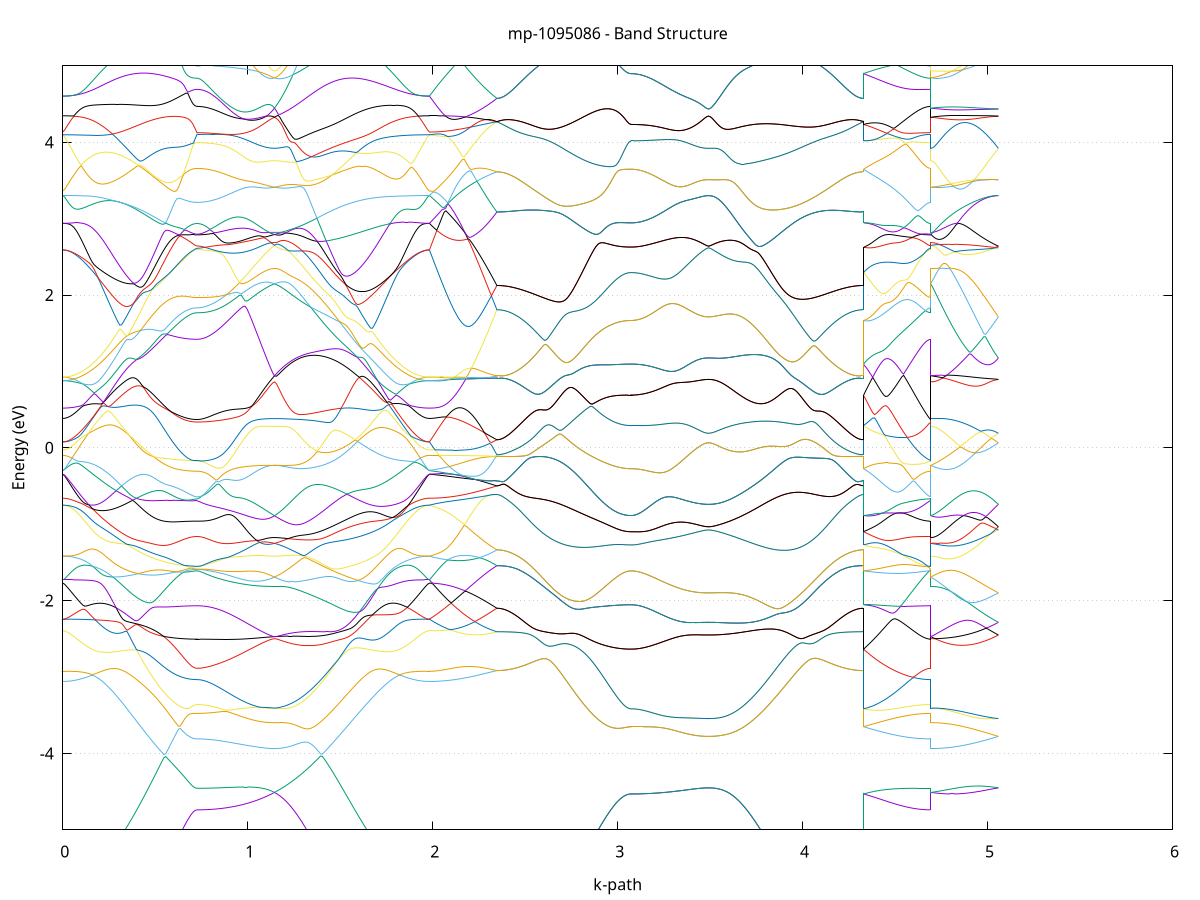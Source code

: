 set title 'mp-1095086 - Band Structure'
set xlabel 'k-path'
set ylabel 'Energy (eV)'
set grid y
set yrange [-5:5]
set terminal png size 800,600
set output 'mp-1095086_bands_gnuplot.png'
plot '-' using 1:2 with lines notitle, '-' using 1:2 with lines notitle, '-' using 1:2 with lines notitle, '-' using 1:2 with lines notitle, '-' using 1:2 with lines notitle, '-' using 1:2 with lines notitle, '-' using 1:2 with lines notitle, '-' using 1:2 with lines notitle, '-' using 1:2 with lines notitle, '-' using 1:2 with lines notitle, '-' using 1:2 with lines notitle, '-' using 1:2 with lines notitle, '-' using 1:2 with lines notitle, '-' using 1:2 with lines notitle, '-' using 1:2 with lines notitle, '-' using 1:2 with lines notitle, '-' using 1:2 with lines notitle, '-' using 1:2 with lines notitle, '-' using 1:2 with lines notitle, '-' using 1:2 with lines notitle, '-' using 1:2 with lines notitle, '-' using 1:2 with lines notitle, '-' using 1:2 with lines notitle, '-' using 1:2 with lines notitle, '-' using 1:2 with lines notitle, '-' using 1:2 with lines notitle, '-' using 1:2 with lines notitle, '-' using 1:2 with lines notitle, '-' using 1:2 with lines notitle, '-' using 1:2 with lines notitle, '-' using 1:2 with lines notitle, '-' using 1:2 with lines notitle, '-' using 1:2 with lines notitle, '-' using 1:2 with lines notitle, '-' using 1:2 with lines notitle, '-' using 1:2 with lines notitle, '-' using 1:2 with lines notitle, '-' using 1:2 with lines notitle, '-' using 1:2 with lines notitle, '-' using 1:2 with lines notitle, '-' using 1:2 with lines notitle, '-' using 1:2 with lines notitle, '-' using 1:2 with lines notitle, '-' using 1:2 with lines notitle, '-' using 1:2 with lines notitle, '-' using 1:2 with lines notitle, '-' using 1:2 with lines notitle, '-' using 1:2 with lines notitle, '-' using 1:2 with lines notitle, '-' using 1:2 with lines notitle, '-' using 1:2 with lines notitle, '-' using 1:2 with lines notitle, '-' using 1:2 with lines notitle, '-' using 1:2 with lines notitle, '-' using 1:2 with lines notitle, '-' using 1:2 with lines notitle, '-' using 1:2 with lines notitle, '-' using 1:2 with lines notitle, '-' using 1:2 with lines notitle, '-' using 1:2 with lines notitle, '-' using 1:2 with lines notitle, '-' using 1:2 with lines notitle, '-' using 1:2 with lines notitle, '-' using 1:2 with lines notitle, '-' using 1:2 with lines notitle, '-' using 1:2 with lines notitle, '-' using 1:2 with lines notitle, '-' using 1:2 with lines notitle, '-' using 1:2 with lines notitle, '-' using 1:2 with lines notitle, '-' using 1:2 with lines notitle, '-' using 1:2 with lines notitle, '-' using 1:2 with lines notitle, '-' using 1:2 with lines notitle, '-' using 1:2 with lines notitle, '-' using 1:2 with lines notitle, '-' using 1:2 with lines notitle, '-' using 1:2 with lines notitle, '-' using 1:2 with lines notitle, '-' using 1:2 with lines notitle, '-' using 1:2 with lines notitle, '-' using 1:2 with lines notitle, '-' using 1:2 with lines notitle, '-' using 1:2 with lines notitle, '-' using 1:2 with lines notitle, '-' using 1:2 with lines notitle, '-' using 1:2 with lines notitle, '-' using 1:2 with lines notitle, '-' using 1:2 with lines notitle, '-' using 1:2 with lines notitle, '-' using 1:2 with lines notitle, '-' using 1:2 with lines notitle, '-' using 1:2 with lines notitle, '-' using 1:2 with lines notitle, '-' using 1:2 with lines notitle, '-' using 1:2 with lines notitle
0.000000 -34.656101
0.009940 -34.656101
0.019880 -34.656101
0.029821 -34.656101
0.039761 -34.656101
0.049701 -34.656201
0.059641 -34.656201
0.069582 -34.656301
0.079522 -34.656301
0.089462 -34.656401
0.099402 -34.656501
0.109343 -34.656601
0.119283 -34.656601
0.129223 -34.656701
0.139163 -34.656801
0.149104 -34.656901
0.159044 -34.657001
0.168984 -34.657001
0.178924 -34.657101
0.188865 -34.657201
0.198805 -34.657301
0.208745 -34.657301
0.218685 -34.657401
0.228626 -34.657401
0.238566 -34.657501
0.248506 -34.657601
0.258446 -34.657601
0.268387 -34.657701
0.278327 -34.657801
0.288267 -34.657901
0.298207 -34.658001
0.308148 -34.658101
0.318088 -34.658201
0.328028 -34.658301
0.337968 -34.658501
0.347909 -34.658701
0.357849 -34.659001
0.367789 -34.659201
0.377729 -34.659601
0.387670 -34.659901
0.397610 -34.660301
0.407550 -34.660801
0.417490 -34.661301
0.427431 -34.661801
0.437371 -34.662401
0.447311 -34.663001
0.457251 -34.663601
0.467192 -34.664301
0.477132 -34.665101
0.487072 -34.665801
0.497012 -34.666601
0.506953 -34.667401
0.516893 -34.668201
0.526833 -34.669001
0.536773 -34.669801
0.546714 -34.670601
0.556654 -34.671401
0.566594 -34.672201
0.576534 -34.672901
0.586475 -34.673601
0.596415 -34.674301
0.606355 -34.675001
0.616295 -34.675601
0.626236 -34.676201
0.636176 -34.676701
0.646116 -34.677201
0.656056 -34.677701
0.665997 -34.678101
0.675937 -34.678401
0.685877 -34.678701
0.695817 -34.678901
0.705758 -34.679001
0.715698 -34.679101
0.725638 -34.679101
0.725638 -34.679101
0.735613 -34.679001
0.745588 -34.678601
0.755563 -34.678001
0.765538 -34.677101
0.775513 -34.676001
0.785488 -34.674601
0.795463 -34.673001
0.805438 -34.671201
0.815413 -34.669001
0.825388 -34.666701
0.835362 -34.664101
0.845337 -34.661301
0.855312 -34.658301
0.865287 -34.655001
0.875262 -34.651601
0.885237 -34.647901
0.895212 -34.644001
0.905187 -34.639901
0.915162 -34.635601
0.925137 -34.631201
0.935112 -34.626501
0.945087 -34.621701
0.955062 -34.616801
0.965037 -34.611701
0.975012 -34.606401
0.984987 -34.601101
0.994961 -34.595601
1.004936 -34.590101
1.014911 -34.584401
1.024886 -34.578701
1.034861 -34.573001
1.044836 -34.567301
1.054811 -34.561501
1.064786 -34.555801
1.074761 -34.550101
1.084736 -34.544501
1.094711 -34.539001
1.104686 -34.533601
1.114661 -34.528401
1.124636 -34.523401
1.134611 -34.518501
1.144585 -34.514001
1.144585 -34.514001
1.154560 -34.518401
1.164535 -34.522901
1.174510 -34.527301
1.184485 -34.531701
1.194460 -34.536101
1.204435 -34.540501
1.214410 -34.544901
1.224385 -34.549201
1.234360 -34.553501
1.244335 -34.557701
1.254310 -34.561801
1.264285 -34.565901
1.274260 -34.570001
1.284235 -34.573901
1.294210 -34.577801
1.304184 -34.581701
1.314159 -34.585401
1.324134 -34.589001
1.334109 -34.592601
1.344084 -34.596101
1.354059 -34.599401
1.364034 -34.602701
1.374009 -34.605901
1.383984 -34.609001
1.393959 -34.612001
1.403934 -34.614801
1.413909 -34.617601
1.423884 -34.620301
1.433859 -34.622901
1.443834 -34.625301
1.453809 -34.627701
1.463783 -34.629901
1.473758 -34.632101
1.483733 -34.634101
1.493708 -34.636001
1.503683 -34.637901
1.513658 -34.639601
1.523633 -34.641201
1.533608 -34.642801
1.543583 -34.644201
1.553558 -34.645601
1.563533 -34.646801
1.573508 -34.648001
1.583483 -34.649001
1.593458 -34.650001
1.603433 -34.650901
1.613408 -34.651801
1.623383 -34.652501
1.633357 -34.653201
1.643332 -34.653801
1.653307 -34.654401
1.663282 -34.654801
1.673257 -34.655301
1.683232 -34.655601
1.693207 -34.656001
1.703182 -34.656201
1.713157 -34.656401
1.723132 -34.656601
1.733107 -34.656801
1.743082 -34.656901
1.753057 -34.657001
1.763032 -34.657001
1.773007 -34.657001
1.782982 -34.657001
1.792956 -34.657001
1.802931 -34.657001
1.812906 -34.657001
1.822881 -34.656901
1.832856 -34.656801
1.842831 -34.656801
1.852806 -34.656701
1.862781 -34.656601
1.872756 -34.656501
1.882731 -34.656501
1.892706 -34.656401
1.902681 -34.656301
1.912656 -34.656301
1.922631 -34.656201
1.932606 -34.656201
1.942580 -34.656101
1.952555 -34.656101
1.962530 -34.656101
1.972505 -34.656101
1.982480 -34.656101
1.982480 -34.656101
1.992333 -34.655901
2.002186 -34.655601
2.012039 -34.655001
2.021892 -34.654101
2.031745 -34.653101
2.041598 -34.651801
2.051451 -34.650201
2.061304 -34.648401
2.071157 -34.646401
2.081010 -34.644201
2.090862 -34.641701
2.100715 -34.639001
2.110568 -34.636101
2.120421 -34.633001
2.130274 -34.629601
2.140127 -34.626101
2.149980 -34.622301
2.159833 -34.618301
2.169686 -34.614101
2.179539 -34.609701
2.189392 -34.605201
2.199245 -34.600401
2.209098 -34.595501
2.218951 -34.590401
2.228803 -34.585101
2.238656 -34.579701
2.248509 -34.574101
2.258362 -34.568401
2.268215 -34.562501
2.278068 -34.556501
2.287921 -34.550401
2.297774 -34.544201
2.307627 -34.537901
2.317480 -34.531501
2.327333 -34.525001
2.337186 -34.518501
2.347039 -34.511901
2.347039 -34.511901
2.356979 -34.511901
2.366919 -34.512101
2.376859 -34.512301
2.386800 -34.512701
2.396740 -34.513201
2.406680 -34.513701
2.416620 -34.514301
2.426561 -34.515101
2.436501 -34.515901
2.446441 -34.516801
2.456381 -34.517701
2.466322 -34.518801
2.476262 -34.519901
2.486202 -34.521001
2.496142 -34.522301
2.506083 -34.523501
2.516023 -34.524901
2.525963 -34.526201
2.535903 -34.527601
2.545844 -34.529101
2.555784 -34.530501
2.565724 -34.532001
2.575664 -34.533601
2.585605 -34.535101
2.595545 -34.536601
2.605485 -34.538201
2.615425 -34.539801
2.625366 -34.541401
2.635306 -34.543001
2.645246 -34.544601
2.655186 -34.546301
2.665127 -34.547901
2.675067 -34.549501
2.685007 -34.551201
2.694947 -34.552801
2.704888 -34.554501
2.714828 -34.556201
2.724768 -34.557801
2.734708 -34.559501
2.744649 -34.561101
2.754589 -34.562801
2.764529 -34.564401
2.774469 -34.566101
2.784410 -34.567701
2.794350 -34.569301
2.804290 -34.570901
2.814230 -34.572501
2.824171 -34.574001
2.834111 -34.575501
2.844051 -34.577001
2.853991 -34.578501
2.863932 -34.579901
2.873872 -34.581301
2.883812 -34.582601
2.893752 -34.583901
2.903693 -34.585101
2.913633 -34.586301
2.923573 -34.587401
2.933513 -34.588501
2.943454 -34.589501
2.953394 -34.590401
2.963334 -34.591301
2.973274 -34.592101
2.983215 -34.592801
2.993155 -34.593501
3.003095 -34.594001
3.013035 -34.594501
3.022976 -34.595001
3.032916 -34.595301
3.042856 -34.595601
3.052796 -34.595801
3.062737 -34.595901
3.072677 -34.596001
3.072677 -34.596001
3.082652 -34.595901
3.092627 -34.595601
3.102602 -34.595101
3.112577 -34.594301
3.122551 -34.593401
3.132526 -34.592301
3.142501 -34.591001
3.152476 -34.589601
3.162451 -34.587901
3.172426 -34.586101
3.182401 -34.584101
3.192376 -34.581901
3.202351 -34.579601
3.212326 -34.577201
3.222301 -34.574701
3.232276 -34.572001
3.242251 -34.569201
3.252226 -34.566401
3.262201 -34.563501
3.272176 -34.560601
3.282150 -34.557601
3.292125 -34.554601
3.302100 -34.551701
3.312075 -34.548701
3.322050 -34.545901
3.332025 -34.543101
3.342000 -34.540401
3.351975 -34.537801
3.361950 -34.535301
3.371925 -34.533001
3.381900 -34.530801
3.391875 -34.528801
3.401850 -34.527001
3.411825 -34.525401
3.421800 -34.524001
3.431774 -34.522801
3.441749 -34.521801
3.451724 -34.521001
3.461699 -34.520401
3.471674 -34.519901
3.481649 -34.519701
3.491624 -34.519601
3.491624 -34.519601
3.501599 -34.519701
3.511574 -34.519901
3.521549 -34.520301
3.531524 -34.520801
3.541499 -34.521401
3.551474 -34.522201
3.561449 -34.523001
3.571424 -34.523901
3.581399 -34.524901
3.591373 -34.526001
3.601348 -34.527201
3.611323 -34.528301
3.621298 -34.529601
3.631273 -34.530801
3.641248 -34.532101
3.651223 -34.533401
3.661198 -34.534701
3.671173 -34.535901
3.681148 -34.537201
3.691123 -34.538501
3.701098 -34.539701
3.711073 -34.540901
3.721048 -34.542001
3.731023 -34.543101
3.740998 -34.544201
3.750972 -34.545201
3.760947 -34.546201
3.770922 -34.547001
3.780897 -34.547901
3.790872 -34.548601
3.800847 -34.549301
3.810822 -34.549901
3.820797 -34.550401
3.830772 -34.550801
3.840747 -34.551201
3.850722 -34.551501
3.860697 -34.551601
3.870672 -34.551701
3.880647 -34.551701
3.890622 -34.551701
3.900597 -34.551501
3.910571 -34.551201
3.920546 -34.550901
3.930521 -34.550501
3.940496 -34.550001
3.950471 -34.549401
3.960446 -34.548701
3.970421 -34.548001
3.980396 -34.547101
3.990371 -34.546201
4.000346 -34.545301
4.010321 -34.544301
4.020296 -34.543201
4.030271 -34.542001
4.040246 -34.540901
4.050221 -34.539601
4.060196 -34.538401
4.070171 -34.537101
4.080145 -34.535701
4.090120 -34.534401
4.100095 -34.533001
4.110070 -34.531601
4.120045 -34.530201
4.130020 -34.528901
4.139995 -34.527501
4.149970 -34.526101
4.159945 -34.524801
4.169920 -34.523501
4.179895 -34.522301
4.189870 -34.521101
4.199845 -34.519901
4.209820 -34.518801
4.219795 -34.517801
4.229770 -34.516801
4.239744 -34.515901
4.249719 -34.515101
4.259694 -34.514401
4.269669 -34.513701
4.279644 -34.513201
4.289619 -34.512701
4.299594 -34.512301
4.309569 -34.512101
4.319544 -34.511901
4.329519 -34.511901
4.329519 -34.596001
4.339372 -34.600201
4.349225 -34.604301
4.359078 -34.608401
4.368931 -34.612301
4.378784 -34.616201
4.388636 -34.620001
4.398489 -34.623701
4.408342 -34.627201
4.418195 -34.630701
4.428048 -34.634001
4.437901 -34.637301
4.447754 -34.640401
4.457607 -34.643401
4.467460 -34.646301
4.477313 -34.649101
4.487166 -34.651701
4.497019 -34.654301
4.506872 -34.656701
4.516725 -34.659001
4.526577 -34.661201
4.536430 -34.663201
4.546283 -34.665101
4.556136 -34.666901
4.565989 -34.668601
4.575842 -34.670201
4.585695 -34.671601
4.595548 -34.672901
4.605401 -34.674101
4.615254 -34.675201
4.625107 -34.676101
4.634960 -34.676901
4.644813 -34.677601
4.654666 -34.678101
4.664518 -34.678601
4.674371 -34.678901
4.684224 -34.679101
4.694077 -34.679101
4.694077 -34.514001
4.703930 -34.515901
4.713783 -34.517701
4.723636 -34.519501
4.733489 -34.521301
4.743342 -34.523001
4.753195 -34.524701
4.763048 -34.526201
4.772901 -34.527701
4.782754 -34.529101
4.792607 -34.530401
4.802459 -34.531601
4.812312 -34.532601
4.822165 -34.533601
4.832018 -34.534401
4.841871 -34.535201
4.851724 -34.535801
4.861577 -34.536201
4.871430 -34.536601
4.881283 -34.536801
4.891136 -34.536801
4.900989 -34.536801
4.910842 -34.536601
4.920695 -34.536301
4.930548 -34.535801
4.940400 -34.535201
4.950253 -34.534501
4.960106 -34.533701
4.969959 -34.532801
4.979812 -34.531701
4.989665 -34.530501
4.999518 -34.529201
5.009371 -34.527801
5.019224 -34.526301
5.029077 -34.524801
5.038930 -34.523101
5.048783 -34.521401
5.058636 -34.519601
e
0.000000 -34.360201
0.009940 -34.360601
0.019880 -34.361901
0.029821 -34.363901
0.039761 -34.366601
0.049701 -34.369901
0.059641 -34.373601
0.069582 -34.377601
0.079522 -34.381901
0.089462 -34.386401
0.099402 -34.391001
0.109343 -34.395701
0.119283 -34.400401
0.129223 -34.405101
0.139163 -34.409801
0.149104 -34.414501
0.159044 -34.419001
0.168984 -34.423501
0.178924 -34.427901
0.188865 -34.432201
0.198805 -34.436401
0.208745 -34.440401
0.218685 -34.444401
0.228626 -34.448101
0.238566 -34.451701
0.248506 -34.455201
0.258446 -34.458501
0.268387 -34.461601
0.278327 -34.464501
0.288267 -34.467201
0.298207 -34.469801
0.308148 -34.472101
0.318088 -34.474201
0.328028 -34.476001
0.337968 -34.477701
0.347909 -34.479101
0.357849 -34.480201
0.367789 -34.481101
0.377729 -34.481701
0.387670 -34.482101
0.397610 -34.482201
0.407550 -34.482101
0.417490 -34.481701
0.427431 -34.481001
0.437371 -34.480001
0.447311 -34.478801
0.457251 -34.477401
0.467192 -34.475701
0.477132 -34.473801
0.487072 -34.471601
0.497012 -34.469301
0.506953 -34.466701
0.516893 -34.464001
0.526833 -34.461101
0.536773 -34.458101
0.546714 -34.454901
0.556654 -34.454901
0.566594 -34.456701
0.576534 -34.458301
0.586475 -34.459901
0.596415 -34.461401
0.606355 -34.462701
0.616295 -34.464001
0.626236 -34.465101
0.636176 -34.466201
0.646116 -34.467101
0.656056 -34.467901
0.665997 -34.468601
0.675937 -34.469201
0.685877 -34.469701
0.695817 -34.470101
0.705758 -34.470401
0.715698 -34.470501
0.725638 -34.470601
0.725638 -34.470601
0.735613 -34.470501
0.745588 -34.470001
0.755563 -34.469301
0.765538 -34.468201
0.775513 -34.466901
0.785488 -34.465301
0.795463 -34.463301
0.805438 -34.461101
0.815413 -34.458601
0.825388 -34.455801
0.835362 -34.452801
0.845337 -34.449401
0.855312 -34.445801
0.865287 -34.441901
0.875262 -34.437701
0.885237 -34.433201
0.895212 -34.428501
0.905187 -34.427501
0.915162 -34.429701
0.925137 -34.432101
0.935112 -34.434701
0.945087 -34.437301
0.955062 -34.440201
0.965037 -34.443101
0.975012 -34.446201
0.984987 -34.449401
0.994961 -34.452801
1.004936 -34.456301
1.014911 -34.459901
1.024886 -34.463601
1.034861 -34.467401
1.044836 -34.471301
1.054811 -34.475301
1.064786 -34.479401
1.074761 -34.483501
1.084736 -34.487701
1.094711 -34.492001
1.104686 -34.496301
1.114661 -34.500701
1.124636 -34.505101
1.134611 -34.509501
1.144585 -34.514001
1.144585 -34.514001
1.154560 -34.509701
1.164535 -34.505601
1.174510 -34.502001
1.184485 -34.498601
1.194460 -34.495601
1.204435 -34.492901
1.214410 -34.490601
1.224385 -34.488701
1.234360 -34.487001
1.244335 -34.485801
1.254310 -34.484801
1.264285 -34.484101
1.274260 -34.483701
1.284235 -34.483501
1.294210 -34.483601
1.304184 -34.483801
1.314159 -34.484201
1.324134 -34.484701
1.334109 -34.485401
1.344084 -34.486101
1.354059 -34.486901
1.364034 -34.487701
1.374009 -34.488601
1.383984 -34.489401
1.393959 -34.490301
1.403934 -34.491101
1.413909 -34.491901
1.423884 -34.492601
1.433859 -34.493301
1.443834 -34.493901
1.453809 -34.494401
1.463783 -34.494901
1.473758 -34.495201
1.483733 -34.495401
1.493708 -34.495601
1.503683 -34.495601
1.513658 -34.495401
1.523633 -34.495201
1.533608 -34.494801
1.543583 -34.494301
1.553558 -34.493601
1.563533 -34.492801
1.573508 -34.491901
1.583483 -34.490801
1.593458 -34.489501
1.603433 -34.488101
1.613408 -34.486601
1.623383 -34.484901
1.633357 -34.483001
1.643332 -34.481001
1.653307 -34.478801
1.663282 -34.476501
1.673257 -34.474001
1.683232 -34.471301
1.693207 -34.468501
1.703182 -34.465601
1.713157 -34.462501
1.723132 -34.459201
1.733107 -34.455801
1.743082 -34.452201
1.753057 -34.448601
1.763032 -34.444701
1.773007 -34.440801
1.782982 -34.436701
1.792956 -34.432501
1.802931 -34.428201
1.812906 -34.423801
1.822881 -34.419301
1.832856 -34.414701
1.842831 -34.410001
1.852806 -34.405301
1.862781 -34.400601
1.872756 -34.395901
1.882731 -34.391201
1.892706 -34.386601
1.902681 -34.382101
1.912656 -34.377701
1.922631 -34.373701
1.932606 -34.370001
1.942580 -34.366701
1.952555 -34.363901
1.962530 -34.361901
1.972505 -34.360601
1.982480 -34.360201
1.982480 -34.360201
1.992333 -34.360301
2.002186 -34.360601
2.012039 -34.361201
2.021892 -34.362001
2.031745 -34.363001
2.041598 -34.364301
2.051451 -34.365801
2.061304 -34.367601
2.071157 -34.369501
2.081010 -34.371801
2.090862 -34.374301
2.100715 -34.377001
2.110568 -34.380001
2.120421 -34.383301
2.130274 -34.386801
2.140127 -34.390501
2.149980 -34.394501
2.159833 -34.398801
2.169686 -34.403301
2.179539 -34.408001
2.189392 -34.413001
2.199245 -34.418201
2.209098 -34.423601
2.218951 -34.429101
2.228803 -34.434901
2.238656 -34.440801
2.248509 -34.446901
2.258362 -34.453101
2.268215 -34.459401
2.278068 -34.465801
2.287921 -34.472301
2.297774 -34.478801
2.307627 -34.485401
2.317480 -34.492001
2.327333 -34.498601
2.337186 -34.505301
2.347039 -34.511901
2.347039 -34.511901
2.356979 -34.511901
2.366919 -34.512101
2.376859 -34.512301
2.386800 -34.512701
2.396740 -34.513101
2.406680 -34.513701
2.416620 -34.514301
2.426561 -34.515101
2.436501 -34.515901
2.446441 -34.516801
2.456381 -34.517701
2.466322 -34.518801
2.476262 -34.519901
2.486202 -34.521001
2.496142 -34.522301
2.506083 -34.523501
2.516023 -34.524901
2.525963 -34.526201
2.535903 -34.527601
2.545844 -34.529101
2.555784 -34.530501
2.565724 -34.532001
2.575664 -34.533501
2.585605 -34.535101
2.595545 -34.536601
2.605485 -34.538201
2.615425 -34.539801
2.625366 -34.541401
2.635306 -34.543001
2.645246 -34.544601
2.655186 -34.546301
2.665127 -34.547901
2.675067 -34.549501
2.685007 -34.551201
2.694947 -34.552801
2.704888 -34.554501
2.714828 -34.556201
2.724768 -34.557801
2.734708 -34.559501
2.744649 -34.561101
2.754589 -34.562801
2.764529 -34.564401
2.774469 -34.566101
2.784410 -34.567701
2.794350 -34.569301
2.804290 -34.570901
2.814230 -34.572501
2.824171 -34.574001
2.834111 -34.575501
2.844051 -34.577001
2.853991 -34.578501
2.863932 -34.579901
2.873872 -34.581301
2.883812 -34.582601
2.893752 -34.583901
2.903693 -34.585101
2.913633 -34.586301
2.923573 -34.587401
2.933513 -34.588501
2.943454 -34.589501
2.953394 -34.590401
2.963334 -34.591301
2.973274 -34.592101
2.983215 -34.592801
2.993155 -34.593501
3.003095 -34.594001
3.013035 -34.594501
3.022976 -34.595001
3.032916 -34.595301
3.042856 -34.595601
3.052796 -34.595801
3.062737 -34.595901
3.072677 -34.596001
3.072677 -34.596001
3.082652 -34.595901
3.092627 -34.595601
3.102602 -34.595001
3.112577 -34.594301
3.122551 -34.593401
3.132526 -34.592301
3.142501 -34.591001
3.152476 -34.589601
3.162451 -34.587901
3.172426 -34.586101
3.182401 -34.584101
3.192376 -34.581901
3.202351 -34.579601
3.212326 -34.577201
3.222301 -34.574701
3.232276 -34.572001
3.242251 -34.569201
3.252226 -34.566401
3.262201 -34.563501
3.272176 -34.560601
3.282150 -34.557601
3.292125 -34.554601
3.302100 -34.551701
3.312075 -34.548701
3.322050 -34.545901
3.332025 -34.543101
3.342000 -34.540301
3.351975 -34.537801
3.361950 -34.535301
3.371925 -34.533001
3.381900 -34.530801
3.391875 -34.528801
3.401850 -34.527001
3.411825 -34.525401
3.421800 -34.524001
3.431774 -34.522801
3.441749 -34.521801
3.451724 -34.521001
3.461699 -34.520401
3.471674 -34.519901
3.481649 -34.519701
3.491624 -34.519601
3.491624 -34.519601
3.501599 -34.519701
3.511574 -34.519901
3.521549 -34.520301
3.531524 -34.520801
3.541499 -34.521401
3.551474 -34.522201
3.561449 -34.523001
3.571424 -34.523901
3.581399 -34.524901
3.591373 -34.526001
3.601348 -34.527201
3.611323 -34.528301
3.621298 -34.529601
3.631273 -34.530801
3.641248 -34.532101
3.651223 -34.533401
3.661198 -34.534701
3.671173 -34.535901
3.681148 -34.537201
3.691123 -34.538501
3.701098 -34.539701
3.711073 -34.540901
3.721048 -34.542001
3.731023 -34.543101
3.740998 -34.544201
3.750972 -34.545201
3.760947 -34.546201
3.770922 -34.547001
3.780897 -34.547901
3.790872 -34.548601
3.800847 -34.549301
3.810822 -34.549901
3.820797 -34.550401
3.830772 -34.550801
3.840747 -34.551201
3.850722 -34.551401
3.860697 -34.551601
3.870672 -34.551701
3.880647 -34.551701
3.890622 -34.551701
3.900597 -34.551501
3.910571 -34.551201
3.920546 -34.550901
3.930521 -34.550501
3.940496 -34.550001
3.950471 -34.549401
3.960446 -34.548701
3.970421 -34.547901
3.980396 -34.547101
3.990371 -34.546201
4.000346 -34.545301
4.010321 -34.544301
4.020296 -34.543201
4.030271 -34.542001
4.040246 -34.540901
4.050221 -34.539601
4.060196 -34.538401
4.070171 -34.537101
4.080145 -34.535701
4.090120 -34.534401
4.100095 -34.533001
4.110070 -34.531601
4.120045 -34.530201
4.130020 -34.528901
4.139995 -34.527501
4.149970 -34.526101
4.159945 -34.524801
4.169920 -34.523501
4.179895 -34.522301
4.189870 -34.521101
4.199845 -34.519901
4.209820 -34.518801
4.219795 -34.517801
4.229770 -34.516801
4.239744 -34.515901
4.249719 -34.515101
4.259694 -34.514301
4.269669 -34.513701
4.279644 -34.513201
4.289619 -34.512701
4.299594 -34.512301
4.309569 -34.512101
4.319544 -34.511901
4.329519 -34.511901
4.329519 -34.596001
4.339372 -34.591701
4.349225 -34.587301
4.359078 -34.582901
4.368931 -34.578401
4.378784 -34.573901
4.388636 -34.569301
4.398489 -34.564701
4.408342 -34.560001
4.418195 -34.555401
4.428048 -34.550701
4.437901 -34.546101
4.447754 -34.541501
4.457607 -34.536901
4.467460 -34.532401
4.477313 -34.527901
4.487166 -34.523501
4.497019 -34.519201
4.506872 -34.515001
4.516725 -34.510901
4.526577 -34.506901
4.536430 -34.503101
4.546283 -34.499501
4.556136 -34.496001
4.565989 -34.492701
4.575842 -34.489601
4.585695 -34.486701
4.595548 -34.484001
4.605401 -34.481501
4.615254 -34.479301
4.625107 -34.477301
4.634960 -34.475501
4.644813 -34.474001
4.654666 -34.472801
4.664518 -34.471801
4.674371 -34.471201
4.684224 -34.470701
4.694077 -34.470601
4.694077 -34.514001
4.703930 -34.512001
4.713783 -34.510101
4.723636 -34.508201
4.733489 -34.506401
4.743342 -34.504501
4.753195 -34.502701
4.763048 -34.501001
4.772901 -34.499401
4.782754 -34.497901
4.792607 -34.496601
4.802459 -34.495301
4.812312 -34.494201
4.822165 -34.493301
4.832018 -34.492601
4.841871 -34.492101
4.851724 -34.491701
4.861577 -34.491601
4.871430 -34.491701
4.881283 -34.492001
4.891136 -34.492501
4.900989 -34.493201
4.910842 -34.494101
4.920695 -34.495101
4.930548 -34.496401
4.940400 -34.497701
4.950253 -34.499201
4.960106 -34.500901
4.969959 -34.502601
4.979812 -34.504401
4.989665 -34.506201
4.999518 -34.508101
5.009371 -34.510101
5.019224 -34.512001
5.029077 -34.513901
5.038930 -34.515801
5.048783 -34.517701
5.058636 -34.519601
e
0.000000 -34.254001
0.009940 -34.255201
0.019880 -34.257101
0.029821 -34.259401
0.039761 -34.262101
0.049701 -34.265101
0.059641 -34.268401
0.069582 -34.272001
0.079522 -34.275801
0.089462 -34.279801
0.099402 -34.283901
0.109343 -34.288301
0.119283 -34.292801
0.129223 -34.297301
0.139163 -34.302001
0.149104 -34.306801
0.159044 -34.311501
0.168984 -34.316301
0.178924 -34.321101
0.188865 -34.325901
0.198805 -34.330601
0.208745 -34.335301
0.218685 -34.340001
0.228626 -34.344601
0.238566 -34.349201
0.248506 -34.353701
0.258446 -34.358201
0.268387 -34.362601
0.278327 -34.366901
0.288267 -34.371201
0.298207 -34.375401
0.308148 -34.379501
0.318088 -34.383501
0.328028 -34.387501
0.337968 -34.391401
0.347909 -34.395201
0.357849 -34.398901
0.367789 -34.402601
0.377729 -34.406101
0.387670 -34.409601
0.397610 -34.413001
0.407550 -34.416301
0.417490 -34.419601
0.427431 -34.422701
0.437371 -34.425701
0.447311 -34.428701
0.457251 -34.431601
0.467192 -34.434301
0.477132 -34.437001
0.487072 -34.439601
0.497012 -34.442101
0.506953 -34.444401
0.516893 -34.446701
0.526833 -34.448901
0.536773 -34.451001
0.546714 -34.453001
0.556654 -34.451601
0.566594 -34.448301
0.576534 -34.444801
0.586475 -34.441401
0.596415 -34.437901
0.606355 -34.434501
0.616295 -34.431101
0.626236 -34.427901
0.636176 -34.424701
0.646116 -34.421801
0.656056 -34.419001
0.665997 -34.416601
0.675937 -34.414401
0.685877 -34.412501
0.695817 -34.411001
0.705758 -34.410001
0.715698 -34.409301
0.725638 -34.409101
0.725638 -34.409101
0.735613 -34.409101
0.745588 -34.409301
0.755563 -34.409501
0.765538 -34.409901
0.775513 -34.410401
0.785488 -34.411001
0.795463 -34.411701
0.805438 -34.412501
0.815413 -34.413401
0.825388 -34.414501
0.835362 -34.415601
0.845337 -34.416901
0.855312 -34.418401
0.865287 -34.419901
0.875262 -34.421601
0.885237 -34.423401
0.895212 -34.425401
0.905187 -34.423501
0.915162 -34.418201
0.925137 -34.412701
0.935112 -34.407001
0.945087 -34.401001
0.955062 -34.394801
0.965037 -34.388401
0.975012 -34.381801
0.984987 -34.374901
0.994961 -34.367901
1.004936 -34.360801
1.014911 -34.353501
1.024886 -34.352701
1.034861 -34.353401
1.044836 -34.353901
1.054811 -34.354401
1.064786 -34.354901
1.074761 -34.355301
1.084736 -34.355601
1.094711 -34.355901
1.104686 -34.356101
1.114661 -34.356301
1.124636 -34.356401
1.134611 -34.356501
1.144585 -34.356501
1.144585 -34.356501
1.154560 -34.356501
1.164535 -34.356401
1.174510 -34.356301
1.184485 -34.356201
1.194460 -34.356001
1.204435 -34.355801
1.214410 -34.355501
1.224385 -34.355201
1.234360 -34.354901
1.244335 -34.354601
1.254310 -34.354201
1.264285 -34.353901
1.274260 -34.353501
1.284235 -34.353201
1.294210 -34.352801
1.304184 -34.352501
1.314159 -34.352201
1.324134 -34.352001
1.334109 -34.351801
1.344084 -34.351601
1.354059 -34.351501
1.364034 -34.351501
1.374009 -34.351501
1.383984 -34.351601
1.393959 -34.351701
1.403934 -34.352301
1.413909 -34.354501
1.423884 -34.356501
1.433859 -34.358401
1.443834 -34.360101
1.453809 -34.361701
1.463783 -34.363101
1.473758 -34.364301
1.483733 -34.365401
1.493708 -34.366401
1.503683 -34.367101
1.513658 -34.367701
1.523633 -34.368201
1.533608 -34.368401
1.543583 -34.368501
1.553558 -34.368401
1.563533 -34.368201
1.573508 -34.367801
1.583483 -34.367201
1.593458 -34.366401
1.603433 -34.365401
1.613408 -34.364301
1.623383 -34.363001
1.633357 -34.361501
1.643332 -34.359901
1.653307 -34.358001
1.663282 -34.356001
1.673257 -34.353901
1.683232 -34.351501
1.693207 -34.349001
1.703182 -34.346301
1.713157 -34.343501
1.723132 -34.340501
1.733107 -34.337301
1.743082 -34.334001
1.753057 -34.330501
1.763032 -34.326901
1.773007 -34.323101
1.782982 -34.319201
1.792956 -34.315101
1.802931 -34.311001
1.812906 -34.306701
1.822881 -34.302301
1.832856 -34.298801
1.842831 -34.295401
1.852806 -34.291901
1.862781 -34.288401
1.872756 -34.284901
1.882731 -34.281301
1.892706 -34.277801
1.902681 -34.274401
1.912656 -34.271001
1.922631 -34.267701
1.932606 -34.264701
1.942580 -34.261801
1.952555 -34.259201
1.962530 -34.257001
1.972505 -34.255201
1.982480 -34.254001
1.982480 -34.254001
1.992333 -34.259101
2.002186 -34.264101
2.012039 -34.269001
2.021892 -34.273701
2.031745 -34.278401
2.041598 -34.282801
2.051451 -34.287201
2.061304 -34.291401
2.071157 -34.295401
2.081010 -34.299301
2.090862 -34.303101
2.100715 -34.306701
2.110568 -34.310201
2.120421 -34.313501
2.130274 -34.316601
2.140127 -34.319601
2.149980 -34.322401
2.159833 -34.325101
2.169686 -34.327601
2.179539 -34.330001
2.189392 -34.332201
2.199245 -34.334301
2.209098 -34.336101
2.218951 -34.337901
2.228803 -34.339401
2.238656 -34.340801
2.248509 -34.342101
2.258362 -34.343101
2.268215 -34.344101
2.278068 -34.344801
2.287921 -34.345401
2.297774 -34.345901
2.307627 -34.346201
2.317480 -34.346301
2.327333 -34.346201
2.337186 -34.346101
2.347039 -34.345701
2.347039 -34.345701
2.356979 -34.345801
2.366919 -34.345801
2.376859 -34.345901
2.386800 -34.346101
2.396740 -34.346401
2.406680 -34.346601
2.416620 -34.347001
2.426561 -34.347401
2.436501 -34.347901
2.446441 -34.348401
2.456381 -34.349001
2.466322 -34.349701
2.476262 -34.350501
2.486202 -34.351301
2.496142 -34.352301
2.506083 -34.353301
2.516023 -34.354301
2.525963 -34.355501
2.535903 -34.356701
2.545844 -34.357901
2.555784 -34.359201
2.565724 -34.360501
2.575664 -34.361901
2.585605 -34.363301
2.595545 -34.364701
2.605485 -34.366101
2.615425 -34.367401
2.625366 -34.368801
2.635306 -34.370101
2.645246 -34.371301
2.655186 -34.372501
2.665127 -34.373601
2.675067 -34.374701
2.685007 -34.375701
2.694947 -34.376501
2.704888 -34.377301
2.714828 -34.378001
2.724768 -34.378701
2.734708 -34.379201
2.744649 -34.379601
2.754589 -34.380001
2.764529 -34.380201
2.774469 -34.380401
2.784410 -34.380601
2.794350 -34.380701
2.804290 -34.380701
2.814230 -34.380601
2.824171 -34.380601
2.834111 -34.380501
2.844051 -34.380301
2.853991 -34.380101
2.863932 -34.380001
2.873872 -34.379801
2.883812 -34.379601
2.893752 -34.379301
2.903693 -34.379101
2.913633 -34.378901
2.923573 -34.378701
2.933513 -34.378501
2.943454 -34.378301
2.953394 -34.378101
2.963334 -34.377901
2.973274 -34.377701
2.983215 -34.377601
2.993155 -34.377401
3.003095 -34.377301
3.013035 -34.377201
3.022976 -34.377101
3.032916 -34.377001
3.042856 -34.377001
3.052796 -34.376901
3.062737 -34.376901
3.072677 -34.376901
3.072677 -34.376901
3.082652 -34.376801
3.092627 -34.376701
3.102602 -34.376601
3.112577 -34.376401
3.122551 -34.376101
3.132526 -34.375701
3.142501 -34.375301
3.152476 -34.374801
3.162451 -34.374301
3.172426 -34.373601
3.182401 -34.372901
3.192376 -34.372101
3.202351 -34.371201
3.212326 -34.370201
3.222301 -34.369201
3.232276 -34.368001
3.242251 -34.366701
3.252226 -34.365201
3.262201 -34.363701
3.272176 -34.362001
3.282150 -34.360201
3.292125 -34.358201
3.302100 -34.356101
3.312075 -34.353901
3.322050 -34.351401
3.332025 -34.348801
3.342000 -34.346101
3.351975 -34.343201
3.361950 -34.340201
3.371925 -34.337101
3.381900 -34.334001
3.391875 -34.330801
3.401850 -34.327701
3.411825 -34.324701
3.421800 -34.321901
3.431774 -34.319401
3.441749 -34.317201
3.451724 -34.315401
3.461699 -34.314001
3.471674 -34.313001
3.481649 -34.312401
3.491624 -34.312201
3.491624 -34.312201
3.501599 -34.312401
3.511574 -34.312901
3.521549 -34.313701
3.531524 -34.314801
3.541499 -34.316001
3.551474 -34.317501
3.561449 -34.319201
3.571424 -34.321101
3.581399 -34.323101
3.591373 -34.325201
3.601348 -34.327401
3.611323 -34.329701
3.621298 -34.332101
3.631273 -34.334501
3.641248 -34.337001
3.651223 -34.339401
3.661198 -34.341901
3.671173 -34.344401
3.681148 -34.346901
3.691123 -34.349301
3.701098 -34.351701
3.711073 -34.354001
3.721048 -34.356301
3.731023 -34.358501
3.740998 -34.360601
3.750972 -34.362601
3.760947 -34.364501
3.770922 -34.366301
3.780897 -34.368001
3.790872 -34.369601
3.800847 -34.371101
3.810822 -34.372501
3.820797 -34.373701
3.830772 -34.374801
3.840747 -34.375801
3.850722 -34.376601
3.860697 -34.377401
3.870672 -34.377901
3.880647 -34.378401
3.890622 -34.378701
3.900597 -34.378901
3.910571 -34.379001
3.920546 -34.378901
3.930521 -34.378801
3.940496 -34.378501
3.950471 -34.378001
3.960446 -34.377501
3.970421 -34.376901
3.980396 -34.376101
3.990371 -34.375301
4.000346 -34.374401
4.010321 -34.373301
4.020296 -34.372201
4.030271 -34.371101
4.040246 -34.369901
4.050221 -34.368601
4.060196 -34.367301
4.070171 -34.366001
4.080145 -34.364601
4.090120 -34.363201
4.100095 -34.361901
4.110070 -34.360501
4.120045 -34.359201
4.130020 -34.357901
4.139995 -34.356701
4.149970 -34.355501
4.159945 -34.354401
4.169920 -34.353301
4.179895 -34.352301
4.189870 -34.351401
4.199845 -34.350501
4.209820 -34.349801
4.219795 -34.349101
4.229770 -34.348401
4.239744 -34.347901
4.249719 -34.347401
4.259694 -34.347001
4.269669 -34.346601
4.279644 -34.346401
4.289619 -34.346101
4.299594 -34.346001
4.309569 -34.345801
4.319544 -34.345801
4.329519 -34.345701
4.329519 -34.376901
4.339372 -34.377701
4.349225 -34.378401
4.359078 -34.379201
4.368931 -34.379901
4.378784 -34.380701
4.388636 -34.381501
4.398489 -34.382201
4.408342 -34.383001
4.418195 -34.383801
4.428048 -34.384601
4.437901 -34.385501
4.447754 -34.386301
4.457607 -34.387301
4.467460 -34.388201
4.477313 -34.389201
4.487166 -34.390301
4.497019 -34.391301
4.506872 -34.392401
4.516725 -34.393601
4.526577 -34.394801
4.536430 -34.396001
4.546283 -34.397201
4.556136 -34.398401
4.565989 -34.399501
4.575842 -34.400701
4.585695 -34.401901
4.595548 -34.403001
4.605401 -34.404001
4.615254 -34.405001
4.625107 -34.405901
4.634960 -34.406701
4.644813 -34.407401
4.654666 -34.408001
4.664518 -34.408401
4.674371 -34.408801
4.684224 -34.409001
4.694077 -34.409101
4.694077 -34.356501
4.703930 -34.356501
4.713783 -34.356301
4.723636 -34.356001
4.733489 -34.355601
4.743342 -34.355201
4.753195 -34.354601
4.763048 -34.353901
4.772901 -34.353101
4.782754 -34.352201
4.792607 -34.351201
4.802459 -34.350201
4.812312 -34.349001
4.822165 -34.347801
4.832018 -34.346501
4.841871 -34.345101
4.851724 -34.343701
4.861577 -34.342201
4.871430 -34.340601
4.881283 -34.339101
4.891136 -34.337401
4.900989 -34.335801
4.910842 -34.334101
4.920695 -34.332501
4.930548 -34.330801
4.940400 -34.329101
4.950253 -34.327501
4.960106 -34.325901
4.969959 -34.324301
4.979812 -34.322701
4.989665 -34.321201
4.999518 -34.319801
5.009371 -34.318401
5.019224 -34.317001
5.029077 -34.315701
5.038930 -34.314501
5.048783 -34.313301
5.058636 -34.312201
e
0.000000 -34.254001
0.009940 -34.254901
0.019880 -34.255701
0.029821 -34.256401
0.039761 -34.257001
0.049701 -34.257801
0.059641 -34.258601
0.069582 -34.259501
0.079522 -34.261201
0.089462 -34.264801
0.099402 -34.268501
0.109343 -34.272201
0.119283 -34.275901
0.129223 -34.279401
0.139163 -34.282701
0.149104 -34.285901
0.159044 -34.288901
0.168984 -34.291701
0.178924 -34.294401
0.188865 -34.296901
0.198805 -34.299201
0.208745 -34.301301
0.218685 -34.303201
0.228626 -34.304901
0.238566 -34.306501
0.248506 -34.307901
0.258446 -34.309101
0.268387 -34.310101
0.278327 -34.310901
0.288267 -34.311601
0.298207 -34.312101
0.308148 -34.312501
0.318088 -34.312701
0.328028 -34.312801
0.337968 -34.312801
0.347909 -34.312701
0.357849 -34.312501
0.367789 -34.312301
0.377729 -34.312001
0.387670 -34.311801
0.397610 -34.311601
0.407550 -34.311501
0.417490 -34.311401
0.427431 -34.311401
0.437371 -34.311501
0.447311 -34.311701
0.457251 -34.312001
0.467192 -34.312401
0.477132 -34.312901
0.487072 -34.313401
0.497012 -34.314001
0.506953 -34.314701
0.516893 -34.315401
0.526833 -34.316101
0.536773 -34.316801
0.546714 -34.317601
0.556654 -34.318301
0.566594 -34.319001
0.576534 -34.319701
0.586475 -34.320401
0.596415 -34.321101
0.606355 -34.321701
0.616295 -34.322301
0.626236 -34.322801
0.636176 -34.323301
0.646116 -34.323801
0.656056 -34.324201
0.665997 -34.324601
0.675937 -34.324901
0.685877 -34.325101
0.695817 -34.325301
0.705758 -34.325401
0.715698 -34.325501
0.725638 -34.325601
0.725638 -34.325601
0.735613 -34.325601
0.745588 -34.325801
0.755563 -34.326201
0.765538 -34.326601
0.775513 -34.327201
0.785488 -34.327901
0.795463 -34.328701
0.805438 -34.329601
0.815413 -34.330601
0.825388 -34.331601
0.835362 -34.332701
0.845337 -34.333801
0.855312 -34.335001
0.865287 -34.336201
0.875262 -34.337401
0.885237 -34.338701
0.895212 -34.339901
0.905187 -34.341101
0.915162 -34.342301
0.925137 -34.343501
0.935112 -34.344601
0.945087 -34.345701
0.955062 -34.346801
0.965037 -34.347801
0.975012 -34.348701
0.984987 -34.349601
0.994961 -34.350501
1.004936 -34.351301
1.014911 -34.352001
1.024886 -34.346101
1.034861 -34.338701
1.044836 -34.331301
1.054811 -34.324201
1.064786 -34.317401
1.074761 -34.311401
1.084736 -34.306401
1.094711 -34.302801
1.104686 -34.300401
1.114661 -34.299101
1.124636 -34.298301
1.134611 -34.298001
1.144585 -34.297901
1.144585 -34.297901
1.154560 -34.298001
1.164535 -34.298201
1.174510 -34.298401
1.184485 -34.298801
1.194460 -34.299401
1.204435 -34.300201
1.214410 -34.301201
1.224385 -34.302701
1.234360 -34.304501
1.244335 -34.306701
1.254310 -34.309201
1.264285 -34.312001
1.274260 -34.315001
1.284235 -34.318101
1.294210 -34.321201
1.304184 -34.324401
1.314159 -34.327601
1.324134 -34.330701
1.334109 -34.333701
1.344084 -34.336701
1.354059 -34.339601
1.364034 -34.342401
1.374009 -34.345001
1.383984 -34.347601
1.393959 -34.350001
1.403934 -34.352001
1.413909 -34.352301
1.423884 -34.352601
1.433859 -34.352901
1.443834 -34.353301
1.453809 -34.353701
1.463783 -34.354101
1.473758 -34.354401
1.483733 -34.354701
1.493708 -34.355001
1.503683 -34.355201
1.513658 -34.355301
1.523633 -34.355301
1.533608 -34.355201
1.543583 -34.355101
1.553558 -34.354801
1.563533 -34.354401
1.573508 -34.353901
1.583483 -34.353301
1.593458 -34.352601
1.603433 -34.351701
1.613408 -34.350701
1.623383 -34.349601
1.633357 -34.348301
1.643332 -34.347001
1.653307 -34.345501
1.663282 -34.343801
1.673257 -34.342101
1.683232 -34.340201
1.693207 -34.338201
1.703182 -34.336101
1.713157 -34.333901
1.723132 -34.331501
1.733107 -34.329001
1.743082 -34.326401
1.753057 -34.323701
1.763032 -34.320901
1.773007 -34.318001
1.782982 -34.315001
1.792956 -34.312001
1.802931 -34.308801
1.812906 -34.305501
1.822881 -34.302201
1.832856 -34.297901
1.842831 -34.293301
1.852806 -34.288801
1.862781 -34.284201
1.872756 -34.279701
1.882731 -34.275301
1.892706 -34.271201
1.902681 -34.267301
1.912656 -34.264101
1.922631 -34.261401
1.932606 -34.259301
1.942580 -34.257901
1.952555 -34.256701
1.962530 -34.255801
1.972505 -34.254901
1.982480 -34.254001
1.982480 -34.254001
1.992333 -34.256801
2.002186 -34.260201
2.012039 -34.263601
2.021892 -34.267001
2.031745 -34.270501
2.041598 -34.273901
2.051451 -34.277401
2.061304 -34.280801
2.071157 -34.284301
2.081010 -34.287701
2.090862 -34.291001
2.100715 -34.294301
2.110568 -34.297601
2.120421 -34.300801
2.130274 -34.303901
2.140127 -34.307001
2.149980 -34.310001
2.159833 -34.312901
2.169686 -34.315701
2.179539 -34.318401
2.189392 -34.321001
2.199245 -34.323501
2.209098 -34.325901
2.218951 -34.328201
2.228803 -34.330301
2.238656 -34.332401
2.248509 -34.334301
2.258362 -34.336001
2.268215 -34.337701
2.278068 -34.339201
2.287921 -34.340601
2.297774 -34.341801
2.307627 -34.342901
2.317480 -34.343801
2.327333 -34.344601
2.337186 -34.345201
2.347039 -34.345701
2.347039 -34.345701
2.356979 -34.345801
2.366919 -34.345801
2.376859 -34.345901
2.386800 -34.346101
2.396740 -34.346401
2.406680 -34.346601
2.416620 -34.347001
2.426561 -34.347401
2.436501 -34.347901
2.446441 -34.348401
2.456381 -34.349001
2.466322 -34.349701
2.476262 -34.350501
2.486202 -34.351301
2.496142 -34.352301
2.506083 -34.353301
2.516023 -34.354301
2.525963 -34.355501
2.535903 -34.356701
2.545844 -34.357901
2.555784 -34.359201
2.565724 -34.360501
2.575664 -34.361901
2.585605 -34.363301
2.595545 -34.364701
2.605485 -34.366101
2.615425 -34.367401
2.625366 -34.368801
2.635306 -34.370101
2.645246 -34.371301
2.655186 -34.372501
2.665127 -34.373601
2.675067 -34.374701
2.685007 -34.375701
2.694947 -34.376501
2.704888 -34.377301
2.714828 -34.378001
2.724768 -34.378701
2.734708 -34.379201
2.744649 -34.379601
2.754589 -34.380001
2.764529 -34.380201
2.774469 -34.380401
2.784410 -34.380601
2.794350 -34.380701
2.804290 -34.380701
2.814230 -34.380601
2.824171 -34.380601
2.834111 -34.380501
2.844051 -34.380301
2.853991 -34.380101
2.863932 -34.380001
2.873872 -34.379801
2.883812 -34.379601
2.893752 -34.379301
2.903693 -34.379101
2.913633 -34.378901
2.923573 -34.378701
2.933513 -34.378501
2.943454 -34.378301
2.953394 -34.378101
2.963334 -34.377901
2.973274 -34.377701
2.983215 -34.377601
2.993155 -34.377401
3.003095 -34.377301
3.013035 -34.377201
3.022976 -34.377101
3.032916 -34.377001
3.042856 -34.376901
3.052796 -34.376901
3.062737 -34.376901
3.072677 -34.376901
3.072677 -34.376901
3.082652 -34.376801
3.092627 -34.376701
3.102602 -34.376601
3.112577 -34.376401
3.122551 -34.376101
3.132526 -34.375701
3.142501 -34.375301
3.152476 -34.374801
3.162451 -34.374301
3.172426 -34.373601
3.182401 -34.372901
3.192376 -34.372101
3.202351 -34.371201
3.212326 -34.370201
3.222301 -34.369201
3.232276 -34.368001
3.242251 -34.366701
3.252226 -34.365201
3.262201 -34.363701
3.272176 -34.362001
3.282150 -34.360201
3.292125 -34.358201
3.302100 -34.356101
3.312075 -34.353801
3.322050 -34.351401
3.332025 -34.348801
3.342000 -34.346101
3.351975 -34.343201
3.361950 -34.340201
3.371925 -34.337101
3.381900 -34.334001
3.391875 -34.330801
3.401850 -34.327701
3.411825 -34.324701
3.421800 -34.321901
3.431774 -34.319401
3.441749 -34.317201
3.451724 -34.315401
3.461699 -34.314001
3.471674 -34.313001
3.481649 -34.312401
3.491624 -34.312201
3.491624 -34.312201
3.501599 -34.312401
3.511574 -34.312901
3.521549 -34.313701
3.531524 -34.314701
3.541499 -34.316001
3.551474 -34.317501
3.561449 -34.319201
3.571424 -34.321101
3.581399 -34.323101
3.591373 -34.325201
3.601348 -34.327401
3.611323 -34.329701
3.621298 -34.332101
3.631273 -34.334501
3.641248 -34.337001
3.651223 -34.339401
3.661198 -34.341901
3.671173 -34.344401
3.681148 -34.346901
3.691123 -34.349301
3.701098 -34.351701
3.711073 -34.354001
3.721048 -34.356301
3.731023 -34.358501
3.740998 -34.360601
3.750972 -34.362601
3.760947 -34.364501
3.770922 -34.366301
3.780897 -34.368001
3.790872 -34.369601
3.800847 -34.371101
3.810822 -34.372501
3.820797 -34.373701
3.830772 -34.374801
3.840747 -34.375801
3.850722 -34.376601
3.860697 -34.377401
3.870672 -34.377901
3.880647 -34.378401
3.890622 -34.378701
3.900597 -34.378901
3.910571 -34.379001
3.920546 -34.378901
3.930521 -34.378801
3.940496 -34.378501
3.950471 -34.378001
3.960446 -34.377501
3.970421 -34.376901
3.980396 -34.376101
3.990371 -34.375301
4.000346 -34.374301
4.010321 -34.373301
4.020296 -34.372201
4.030271 -34.371101
4.040246 -34.369901
4.050221 -34.368601
4.060196 -34.367301
4.070171 -34.365901
4.080145 -34.364601
4.090120 -34.363201
4.100095 -34.361901
4.110070 -34.360501
4.120045 -34.359201
4.130020 -34.357901
4.139995 -34.356701
4.149970 -34.355501
4.159945 -34.354401
4.169920 -34.353301
4.179895 -34.352301
4.189870 -34.351401
4.199845 -34.350501
4.209820 -34.349701
4.219795 -34.349101
4.229770 -34.348401
4.239744 -34.347901
4.249719 -34.347401
4.259694 -34.347001
4.269669 -34.346601
4.279644 -34.346401
4.289619 -34.346101
4.299594 -34.345901
4.309569 -34.345801
4.319544 -34.345801
4.329519 -34.345701
4.329519 -34.376901
4.339372 -34.376101
4.349225 -34.375201
4.359078 -34.374401
4.368931 -34.373501
4.378784 -34.372601
4.388636 -34.371701
4.398489 -34.370701
4.408342 -34.369701
4.418195 -34.368601
4.428048 -34.367501
4.437901 -34.366401
4.447754 -34.365201
4.457607 -34.363901
4.467460 -34.362701
4.477313 -34.361301
4.487166 -34.359901
4.497019 -34.358501
4.506872 -34.357001
4.516725 -34.355501
4.526577 -34.353901
4.536430 -34.352201
4.546283 -34.350501
4.556136 -34.348801
4.565989 -34.346901
4.575842 -34.345101
4.585695 -34.343201
4.595548 -34.341201
4.605401 -34.339201
4.615254 -34.337201
4.625107 -34.335201
4.634960 -34.333301
4.644813 -34.331401
4.654666 -34.329601
4.664518 -34.328001
4.674371 -34.326701
4.684224 -34.325901
4.694077 -34.325601
4.694077 -34.297901
4.703930 -34.297901
4.713783 -34.297901
4.723636 -34.298001
4.733489 -34.298001
4.743342 -34.298101
4.753195 -34.298201
4.763048 -34.298201
4.772901 -34.298401
4.782754 -34.298501
4.792607 -34.298601
4.802459 -34.298801
4.812312 -34.298901
4.822165 -34.299101
4.832018 -34.299301
4.841871 -34.299501
4.851724 -34.299801
4.861577 -34.300001
4.871430 -34.300301
4.881283 -34.300601
4.891136 -34.301001
4.900989 -34.301301
4.910842 -34.301701
4.920695 -34.302101
4.930548 -34.302601
4.940400 -34.303101
4.950253 -34.303601
4.960106 -34.304101
4.969959 -34.304701
4.979812 -34.305401
4.989665 -34.306101
4.999518 -34.306801
5.009371 -34.307601
5.019224 -34.308401
5.029077 -34.309301
5.038930 -34.310201
5.048783 -34.311201
5.058636 -34.312201
e
0.000000 -34.253501
0.009940 -34.252701
0.019880 -34.252201
0.029821 -34.252001
0.039761 -34.252501
0.049701 -34.253501
0.059641 -34.255401
0.069582 -34.258001
0.079522 -34.260501
0.089462 -34.261601
0.099402 -34.262901
0.109343 -34.264201
0.119283 -34.265601
0.129223 -34.267201
0.139163 -34.268801
0.149104 -34.270401
0.159044 -34.272101
0.168984 -34.273801
0.178924 -34.275501
0.188865 -34.277201
0.198805 -34.278801
0.208745 -34.280401
0.218685 -34.281901
0.228626 -34.283401
0.238566 -34.284701
0.248506 -34.286001
0.258446 -34.287201
0.268387 -34.288301
0.278327 -34.289301
0.288267 -34.290201
0.298207 -34.291001
0.308148 -34.291701
0.318088 -34.292301
0.328028 -34.292801
0.337968 -34.293301
0.347909 -34.293701
0.357849 -34.294001
0.367789 -34.294301
0.377729 -34.294601
0.387670 -34.294801
0.397610 -34.295001
0.407550 -34.295101
0.417490 -34.295301
0.427431 -34.295501
0.437371 -34.295601
0.447311 -34.295801
0.457251 -34.296001
0.467192 -34.296101
0.477132 -34.296301
0.487072 -34.296501
0.497012 -34.296801
0.506953 -34.297001
0.516893 -34.297201
0.526833 -34.297401
0.536773 -34.297601
0.546714 -34.297801
0.556654 -34.298001
0.566594 -34.298201
0.576534 -34.298401
0.586475 -34.298601
0.596415 -34.298701
0.606355 -34.298801
0.616295 -34.298801
0.626236 -34.298901
0.636176 -34.298901
0.646116 -34.298901
0.656056 -34.298801
0.665997 -34.298801
0.675937 -34.298701
0.685877 -34.298601
0.695817 -34.298501
0.705758 -34.298401
0.715698 -34.298401
0.725638 -34.298401
0.725638 -34.298401
0.735613 -34.298401
0.745588 -34.298301
0.755563 -34.298201
0.765538 -34.298101
0.775513 -34.297901
0.785488 -34.297701
0.795463 -34.297501
0.805438 -34.297201
0.815413 -34.296901
0.825388 -34.296501
0.835362 -34.296201
0.845337 -34.295801
0.855312 -34.295301
0.865287 -34.294901
0.875262 -34.294401
0.885237 -34.293901
0.895212 -34.293401
0.905187 -34.292901
0.915162 -34.292401
0.925137 -34.291901
0.935112 -34.291301
0.945087 -34.290801
0.955062 -34.290301
0.965037 -34.289801
0.975012 -34.289301
0.984987 -34.288801
0.994961 -34.288301
1.004936 -34.287801
1.014911 -34.287401
1.024886 -34.286901
1.034861 -34.286401
1.044836 -34.285701
1.054811 -34.284901
1.064786 -34.283701
1.074761 -34.281901
1.084736 -34.279201
1.094711 -34.275401
1.104686 -34.270801
1.114661 -34.266201
1.124636 -34.262201
1.134611 -34.259601
1.144585 -34.258801
1.144585 -34.258801
1.154560 -34.259501
1.164535 -34.261201
1.174510 -34.263401
1.184485 -34.265901
1.194460 -34.268501
1.204435 -34.270901
1.214410 -34.272901
1.224385 -34.274601
1.234360 -34.275801
1.244335 -34.276501
1.254310 -34.276701
1.264285 -34.276701
1.274260 -34.276301
1.284235 -34.275801
1.294210 -34.275201
1.304184 -34.278201
1.314159 -34.281001
1.324134 -34.283601
1.334109 -34.286001
1.344084 -34.288101
1.354059 -34.290001
1.364034 -34.291701
1.374009 -34.293101
1.383984 -34.294301
1.393959 -34.295201
1.403934 -34.295901
1.413909 -34.296301
1.423884 -34.296501
1.433859 -34.296501
1.443834 -34.296301
1.453809 -34.296001
1.463783 -34.295401
1.473758 -34.294701
1.483733 -34.294001
1.493708 -34.293101
1.503683 -34.292101
1.513658 -34.291101
1.523633 -34.290101
1.533608 -34.289201
1.543583 -34.288301
1.553558 -34.287501
1.563533 -34.286801
1.573508 -34.286201
1.583483 -34.285801
1.593458 -34.285501
1.603433 -34.285201
1.613408 -34.285101
1.623383 -34.284901
1.633357 -34.284801
1.643332 -34.284601
1.653307 -34.284301
1.663282 -34.284001
1.673257 -34.283501
1.683232 -34.283001
1.693207 -34.282401
1.703182 -34.281601
1.713157 -34.280701
1.723132 -34.279801
1.733107 -34.278701
1.743082 -34.277401
1.753057 -34.276101
1.763032 -34.274701
1.773007 -34.273201
1.782982 -34.271601
1.792956 -34.270001
1.802931 -34.268301
1.812906 -34.266601
1.822881 -34.264901
1.832856 -34.263201
1.842831 -34.261601
1.852806 -34.260001
1.862781 -34.258501
1.872756 -34.257101
1.882731 -34.255901
1.892706 -34.254801
1.902681 -34.253801
1.912656 -34.253001
1.922631 -34.252401
1.932606 -34.251901
1.942580 -34.251701
1.952555 -34.251701
1.962530 -34.252001
1.972505 -34.252701
1.982480 -34.253501
1.982480 -34.253501
1.992333 -34.250201
2.002186 -34.247001
2.012039 -34.243801
2.021892 -34.240701
2.031745 -34.237701
2.041598 -34.234801
2.051451 -34.232001
2.061304 -34.229401
2.071157 -34.229201
2.081010 -34.229101
2.090862 -34.228901
2.100715 -34.228701
2.110568 -34.228501
2.120421 -34.228201
2.130274 -34.228001
2.140127 -34.227701
2.149980 -34.227401
2.159833 -34.227101
2.169686 -34.226801
2.179539 -34.226401
2.189392 -34.226001
2.199245 -34.225601
2.209098 -34.225201
2.218951 -34.224801
2.228803 -34.224301
2.238656 -34.223801
2.248509 -34.223301
2.258362 -34.222801
2.268215 -34.222201
2.278068 -34.221601
2.287921 -34.221001
2.297774 -34.220401
2.307627 -34.219701
2.317480 -34.219101
2.327333 -34.218401
2.337186 -34.217601
2.347039 -34.216901
2.347039 -34.216901
2.356979 -34.217701
2.366919 -34.219901
2.376859 -34.223001
2.386800 -34.226701
2.396740 -34.230701
2.406680 -34.234901
2.416620 -34.239101
2.426561 -34.243401
2.436501 -34.247601
2.446441 -34.251701
2.456381 -34.255801
2.466322 -34.259801
2.476262 -34.263601
2.486202 -34.267401
2.496142 -34.271001
2.506083 -34.274501
2.516023 -34.277901
2.525963 -34.281101
2.535903 -34.284101
2.545844 -34.287101
2.555784 -34.289801
2.565724 -34.292401
2.575664 -34.294801
2.585605 -34.297101
2.595545 -34.299201
2.605485 -34.301101
2.615425 -34.302801
2.625366 -34.304401
2.635306 -34.305801
2.645246 -34.307001
2.655186 -34.308001
2.665127 -34.308801
2.675067 -34.309401
2.685007 -34.309901
2.694947 -34.310201
2.704888 -34.310301
2.714828 -34.310201
2.724768 -34.309901
2.734708 -34.309401
2.744649 -34.308701
2.754589 -34.307801
2.764529 -34.306801
2.774469 -34.305501
2.784410 -34.304101
2.794350 -34.302501
2.804290 -34.300701
2.814230 -34.298701
2.824171 -34.296601
2.834111 -34.294401
2.844051 -34.292001
2.853991 -34.289501
2.863932 -34.286901
2.873872 -34.284201
2.883812 -34.281501
2.893752 -34.278801
2.903693 -34.276001
2.913633 -34.273401
2.923573 -34.270801
2.933513 -34.268201
2.943454 -34.265801
2.953394 -34.263601
2.963334 -34.261501
2.973274 -34.259501
2.983215 -34.257801
2.993155 -34.256201
3.003095 -34.254901
3.013035 -34.253701
3.022976 -34.252701
3.032916 -34.251901
3.042856 -34.251301
3.052796 -34.250801
3.062737 -34.250501
3.072677 -34.250501
3.072677 -34.250501
3.082652 -34.250501
3.092627 -34.250601
3.102602 -34.250801
3.112577 -34.251001
3.122551 -34.251301
3.132526 -34.251701
3.142501 -34.252101
3.152476 -34.252601
3.162451 -34.253101
3.172426 -34.253601
3.182401 -34.254201
3.192376 -34.254901
3.202351 -34.255501
3.212326 -34.256201
3.222301 -34.256901
3.232276 -34.257601
3.242251 -34.258301
3.252226 -34.259001
3.262201 -34.259701
3.272176 -34.260301
3.282150 -34.260901
3.292125 -34.261501
3.302100 -34.262101
3.312075 -34.262501
3.322050 -34.262901
3.332025 -34.263301
3.342000 -34.263501
3.351975 -34.263601
3.361950 -34.263501
3.371925 -34.263301
3.381900 -34.262901
3.391875 -34.262201
3.401850 -34.261301
3.411825 -34.260001
3.421800 -34.258401
3.431774 -34.256401
3.441749 -34.254101
3.451724 -34.251601
3.461699 -34.249001
3.471674 -34.246701
3.481649 -34.245101
3.491624 -34.244501
3.491624 -34.244501
3.501599 -34.245101
3.511574 -34.246701
3.521549 -34.249001
3.531524 -34.251701
3.541499 -34.254801
3.551474 -34.258101
3.561449 -34.261401
3.571424 -34.264801
3.581399 -34.268101
3.591373 -34.271401
3.601348 -34.274601
3.611323 -34.277701
3.621298 -34.280801
3.631273 -34.283701
3.641248 -34.286501
3.651223 -34.289201
3.661198 -34.291801
3.671173 -34.294301
3.681148 -34.296701
3.691123 -34.298901
3.701098 -34.301001
3.711073 -34.303001
3.721048 -34.304901
3.731023 -34.306701
3.740998 -34.308301
3.750972 -34.309901
3.760947 -34.311301
3.770922 -34.312601
3.780897 -34.313901
3.790872 -34.315001
3.800847 -34.316001
3.810822 -34.316901
3.820797 -34.317701
3.830772 -34.318401
3.840747 -34.319001
3.850722 -34.319501
3.860697 -34.319901
3.870672 -34.320201
3.880647 -34.320301
3.890622 -34.320401
3.900597 -34.320401
3.910571 -34.320201
3.920546 -34.320001
3.930521 -34.319601
3.940496 -34.319201
3.950471 -34.318601
3.960446 -34.317901
3.970421 -34.317101
3.980396 -34.316201
3.990371 -34.315101
4.000346 -34.313901
4.010321 -34.312701
4.020296 -34.311301
4.030271 -34.309701
4.040246 -34.308101
4.050221 -34.306301
4.060196 -34.304401
4.070171 -34.302301
4.080145 -34.300201
4.090120 -34.297801
4.100095 -34.295401
4.110070 -34.292801
4.120045 -34.290101
4.130020 -34.287301
4.139995 -34.284301
4.149970 -34.281201
4.159945 -34.277901
4.169920 -34.274601
4.179895 -34.271101
4.189870 -34.267501
4.199845 -34.263701
4.209820 -34.259901
4.219795 -34.255901
4.229770 -34.251801
4.239744 -34.247701
4.249719 -34.243501
4.259694 -34.239201
4.269669 -34.235001
4.279644 -34.230801
4.289619 -34.226801
4.299594 -34.223001
4.309569 -34.219901
4.319544 -34.217701
4.329519 -34.216901
4.329519 -34.250501
4.339372 -34.254201
4.349225 -34.257901
4.359078 -34.261501
4.368931 -34.265001
4.378784 -34.268301
4.388636 -34.271501
4.398489 -34.274601
4.408342 -34.277401
4.418195 -34.280001
4.428048 -34.282401
4.437901 -34.284501
4.447754 -34.286301
4.457607 -34.287901
4.467460 -34.289101
4.477313 -34.290101
4.487166 -34.290701
4.497019 -34.290901
4.506872 -34.290801
4.516725 -34.290401
4.526577 -34.289601
4.536430 -34.288501
4.546283 -34.287101
4.556136 -34.285301
4.565989 -34.283201
4.575842 -34.280801
4.585695 -34.278201
4.595548 -34.275301
4.605401 -34.277901
4.615254 -34.281301
4.625107 -34.284601
4.634960 -34.287601
4.644813 -34.290501
4.654666 -34.293001
4.664518 -34.295201
4.674371 -34.296901
4.684224 -34.298001
4.694077 -34.298401
4.694077 -34.258801
4.703930 -34.258801
4.713783 -34.258701
4.723636 -34.258601
4.733489 -34.258401
4.743342 -34.258201
4.753195 -34.258001
4.763048 -34.257601
4.772901 -34.257301
4.782754 -34.256901
4.792607 -34.256401
4.802459 -34.255901
4.812312 -34.255301
4.822165 -34.254601
4.832018 -34.253901
4.841871 -34.253001
4.851724 -34.252101
4.861577 -34.251201
4.871430 -34.251101
4.881283 -34.252301
4.891136 -34.253201
4.900989 -34.253901
4.910842 -34.254301
4.920695 -34.254501
4.930548 -34.254501
4.940400 -34.254301
4.950253 -34.254001
4.960106 -34.253501
4.969959 -34.252901
4.979812 -34.252201
4.989665 -34.251401
4.999518 -34.250501
5.009371 -34.249501
5.019224 -34.248601
5.029077 -34.247601
5.038930 -34.246601
5.048783 -34.245501
5.058636 -34.244501
e
0.000000 -34.253501
0.009940 -34.252101
0.019880 -34.249901
0.029821 -34.247001
0.039761 -34.243401
0.049701 -34.239201
0.059641 -34.240801
0.069582 -34.242301
0.079522 -34.243201
0.089462 -34.243901
0.099402 -34.244301
0.109343 -34.244601
0.119283 -34.244801
0.129223 -34.245001
0.139163 -34.245201
0.149104 -34.245401
0.159044 -34.245601
0.168984 -34.245801
0.178924 -34.246001
0.188865 -34.246301
0.198805 -34.246601
0.208745 -34.246901
0.218685 -34.247301
0.228626 -34.247701
0.238566 -34.248201
0.248506 -34.248601
0.258446 -34.249201
0.268387 -34.249701
0.278327 -34.250301
0.288267 -34.250901
0.298207 -34.251501
0.308148 -34.252101
0.318088 -34.252601
0.328028 -34.253101
0.337968 -34.253501
0.347909 -34.253801
0.357849 -34.253901
0.367789 -34.253901
0.377729 -34.253701
0.387670 -34.253201
0.397610 -34.252501
0.407550 -34.251401
0.417490 -34.250101
0.427431 -34.248401
0.437371 -34.246401
0.447311 -34.244001
0.457251 -34.241301
0.467192 -34.239401
0.477132 -34.238301
0.487072 -34.237001
0.497012 -34.235801
0.506953 -34.234601
0.516893 -34.233501
0.526833 -34.232401
0.536773 -34.231601
0.546714 -34.231001
0.556654 -34.230601
0.566594 -34.230601
0.576534 -34.230901
0.586475 -34.231501
0.596415 -34.232501
0.606355 -34.233801
0.616295 -34.235401
0.626236 -34.237101
0.636176 -34.238901
0.646116 -34.240801
0.656056 -34.242701
0.665997 -34.244601
0.675937 -34.246201
0.685877 -34.247701
0.695817 -34.248901
0.705758 -34.249801
0.715698 -34.250401
0.725638 -34.250501
0.725638 -34.250501
0.735613 -34.250501
0.745588 -34.250201
0.755563 -34.249901
0.765538 -34.249301
0.775513 -34.248701
0.785488 -34.247901
0.795463 -34.247001
0.805438 -34.245901
0.815413 -34.244801
0.825388 -34.243601
0.835362 -34.242301
0.845337 -34.241001
0.855312 -34.239601
0.865287 -34.238101
0.875262 -34.236601
0.885237 -34.235101
0.895212 -34.233501
0.905187 -34.232001
0.915162 -34.230501
0.925137 -34.228901
0.935112 -34.227501
0.945087 -34.226001
0.955062 -34.224601
0.965037 -34.223201
0.975012 -34.221901
0.984987 -34.220701
0.994961 -34.219601
1.004936 -34.218601
1.014911 -34.217701
1.024886 -34.217001
1.034861 -34.216301
1.044836 -34.215801
1.054811 -34.215501
1.064786 -34.216001
1.074761 -34.218401
1.084736 -34.220601
1.094711 -34.222701
1.104686 -34.224501
1.114661 -34.225801
1.124636 -34.226201
1.134611 -34.225401
1.144585 -34.223501
1.144585 -34.223501
1.154560 -34.226001
1.164535 -34.228901
1.174510 -34.232101
1.184485 -34.235501
1.194460 -34.239201
1.204435 -34.242901
1.214410 -34.246701
1.224385 -34.250501
1.234360 -34.254301
1.244335 -34.258101
1.254310 -34.261701
1.264285 -34.265301
1.274260 -34.268701
1.284235 -34.272001
1.294210 -34.275101
1.304184 -34.274301
1.314159 -34.273401
1.324134 -34.272601
1.334109 -34.271701
1.344084 -34.270801
1.354059 -34.270001
1.364034 -34.269101
1.374009 -34.268301
1.383984 -34.267601
1.393959 -34.266801
1.403934 -34.266101
1.413909 -34.265401
1.423884 -34.264801
1.433859 -34.264201
1.443834 -34.263601
1.453809 -34.263101
1.463783 -34.262501
1.473758 -34.262001
1.483733 -34.261601
1.493708 -34.261101
1.503683 -34.261001
1.513658 -34.262301
1.523633 -34.263401
1.533608 -34.264301
1.543583 -34.265001
1.553558 -34.265301
1.563533 -34.265401
1.573508 -34.265201
1.583483 -34.264701
1.593458 -34.263901
1.603433 -34.262901
1.613408 -34.261601
1.623383 -34.260201
1.633357 -34.258701
1.643332 -34.257001
1.653307 -34.255501
1.663282 -34.255301
1.673257 -34.255001
1.683232 -34.254701
1.693207 -34.254501
1.703182 -34.254201
1.713157 -34.253901
1.723132 -34.253701
1.733107 -34.253401
1.743082 -34.253201
1.753057 -34.252901
1.763032 -34.252701
1.773007 -34.252401
1.782982 -34.252201
1.792956 -34.251901
1.802931 -34.251701
1.812906 -34.251401
1.822881 -34.251101
1.832856 -34.250801
1.842831 -34.250501
1.852806 -34.250101
1.862781 -34.249601
1.872756 -34.249101
1.882731 -34.248401
1.892706 -34.247501
1.902681 -34.246301
1.912656 -34.244701
1.922631 -34.242801
1.932606 -34.241401
1.942580 -34.243801
1.952555 -34.247101
1.962530 -34.250001
1.972505 -34.252101
1.982480 -34.253501
1.982480 -34.253501
1.992333 -34.248701
2.002186 -34.243401
2.012039 -34.237901
2.021892 -34.232401
2.031745 -34.229701
2.041598 -34.229601
2.051451 -34.229501
2.061304 -34.229301
2.071157 -34.226601
2.081010 -34.224101
2.090862 -34.221601
2.100715 -34.219301
2.110568 -34.217001
2.120421 -34.214901
2.130274 -34.212801
2.140127 -34.210901
2.149980 -34.209001
2.159833 -34.207201
2.169686 -34.205501
2.179539 -34.204001
2.189392 -34.204601
2.199245 -34.205301
2.209098 -34.206001
2.218951 -34.206701
2.228803 -34.207401
2.238656 -34.208201
2.248509 -34.209001
2.258362 -34.209801
2.268215 -34.210601
2.278068 -34.211401
2.287921 -34.212201
2.297774 -34.213001
2.307627 -34.213801
2.317480 -34.214601
2.327333 -34.215401
2.337186 -34.216201
2.347039 -34.216901
2.347039 -34.216901
2.356979 -34.217701
2.366919 -34.219901
2.376859 -34.223001
2.386800 -34.226701
2.396740 -34.230701
2.406680 -34.234901
2.416620 -34.239101
2.426561 -34.243401
2.436501 -34.247601
2.446441 -34.251701
2.456381 -34.255801
2.466322 -34.259801
2.476262 -34.263601
2.486202 -34.267401
2.496142 -34.271001
2.506083 -34.274501
2.516023 -34.277901
2.525963 -34.281101
2.535903 -34.284101
2.545844 -34.287101
2.555784 -34.289801
2.565724 -34.292401
2.575664 -34.294801
2.585605 -34.297101
2.595545 -34.299201
2.605485 -34.301101
2.615425 -34.302801
2.625366 -34.304401
2.635306 -34.305801
2.645246 -34.307001
2.655186 -34.308001
2.665127 -34.308801
2.675067 -34.309401
2.685007 -34.309901
2.694947 -34.310201
2.704888 -34.310301
2.714828 -34.310201
2.724768 -34.309901
2.734708 -34.309401
2.744649 -34.308701
2.754589 -34.307801
2.764529 -34.306801
2.774469 -34.305501
2.784410 -34.304101
2.794350 -34.302501
2.804290 -34.300701
2.814230 -34.298701
2.824171 -34.296601
2.834111 -34.294401
2.844051 -34.292001
2.853991 -34.289501
2.863932 -34.286901
2.873872 -34.284201
2.883812 -34.281501
2.893752 -34.278801
2.903693 -34.276001
2.913633 -34.273401
2.923573 -34.270801
2.933513 -34.268201
2.943454 -34.265801
2.953394 -34.263601
2.963334 -34.261501
2.973274 -34.259501
2.983215 -34.257801
2.993155 -34.256201
3.003095 -34.254901
3.013035 -34.253701
3.022976 -34.252701
3.032916 -34.251901
3.042856 -34.251301
3.052796 -34.250801
3.062737 -34.250501
3.072677 -34.250501
3.072677 -34.250501
3.082652 -34.250501
3.092627 -34.250601
3.102602 -34.250801
3.112577 -34.251001
3.122551 -34.251301
3.132526 -34.251701
3.142501 -34.252101
3.152476 -34.252501
3.162451 -34.253101
3.172426 -34.253601
3.182401 -34.254201
3.192376 -34.254901
3.202351 -34.255501
3.212326 -34.256201
3.222301 -34.256901
3.232276 -34.257601
3.242251 -34.258301
3.252226 -34.259001
3.262201 -34.259701
3.272176 -34.260301
3.282150 -34.260901
3.292125 -34.261501
3.302100 -34.262101
3.312075 -34.262501
3.322050 -34.262901
3.332025 -34.263301
3.342000 -34.263501
3.351975 -34.263601
3.361950 -34.263501
3.371925 -34.263301
3.381900 -34.262901
3.391875 -34.262201
3.401850 -34.261301
3.411825 -34.260001
3.421800 -34.258401
3.431774 -34.256401
3.441749 -34.254101
3.451724 -34.251601
3.461699 -34.249001
3.471674 -34.246701
3.481649 -34.245101
3.491624 -34.244501
3.491624 -34.244501
3.501599 -34.245101
3.511574 -34.246601
3.521549 -34.249001
3.531524 -34.251701
3.541499 -34.254801
3.551474 -34.258101
3.561449 -34.261401
3.571424 -34.264801
3.581399 -34.268101
3.591373 -34.271401
3.601348 -34.274601
3.611323 -34.277701
3.621298 -34.280801
3.631273 -34.283701
3.641248 -34.286501
3.651223 -34.289201
3.661198 -34.291801
3.671173 -34.294301
3.681148 -34.296701
3.691123 -34.298901
3.701098 -34.301001
3.711073 -34.303001
3.721048 -34.304901
3.731023 -34.306701
3.740998 -34.308301
3.750972 -34.309901
3.760947 -34.311301
3.770922 -34.312601
3.780897 -34.313901
3.790872 -34.315001
3.800847 -34.316001
3.810822 -34.316901
3.820797 -34.317701
3.830772 -34.318401
3.840747 -34.319001
3.850722 -34.319501
3.860697 -34.319901
3.870672 -34.320201
3.880647 -34.320301
3.890622 -34.320401
3.900597 -34.320401
3.910571 -34.320201
3.920546 -34.320001
3.930521 -34.319601
3.940496 -34.319201
3.950471 -34.318601
3.960446 -34.317901
3.970421 -34.317101
3.980396 -34.316101
3.990371 -34.315101
4.000346 -34.313901
4.010321 -34.312701
4.020296 -34.311301
4.030271 -34.309701
4.040246 -34.308101
4.050221 -34.306301
4.060196 -34.304401
4.070171 -34.302301
4.080145 -34.300101
4.090120 -34.297801
4.100095 -34.295401
4.110070 -34.292801
4.120045 -34.290101
4.130020 -34.287301
4.139995 -34.284301
4.149970 -34.281201
4.159945 -34.277901
4.169920 -34.274601
4.179895 -34.271101
4.189870 -34.267501
4.199845 -34.263701
4.209820 -34.259901
4.219795 -34.255901
4.229770 -34.251801
4.239744 -34.247701
4.249719 -34.243501
4.259694 -34.239201
4.269669 -34.235001
4.279644 -34.230801
4.289619 -34.226801
4.299594 -34.223001
4.309569 -34.219901
4.319544 -34.217701
4.329519 -34.216901
4.329519 -34.250501
4.339372 -34.246701
4.349225 -34.243001
4.359078 -34.239401
4.368931 -34.235901
4.378784 -34.232601
4.388636 -34.229601
4.398489 -34.227001
4.408342 -34.225001
4.418195 -34.223601
4.428048 -34.222901
4.437901 -34.223001
4.447754 -34.223901
4.457607 -34.225601
4.467460 -34.227801
4.477313 -34.230501
4.487166 -34.233601
4.497019 -34.237001
4.506872 -34.240601
4.516725 -34.244301
4.526577 -34.248101
4.536430 -34.251901
4.546283 -34.255701
4.556136 -34.259601
4.565989 -34.263401
4.575842 -34.267101
4.585695 -34.270801
4.595548 -34.274401
4.605401 -34.272301
4.615254 -34.269101
4.625107 -34.265901
4.634960 -34.262601
4.644813 -34.259501
4.654666 -34.256601
4.664518 -34.254201
4.674371 -34.252201
4.684224 -34.251001
4.694077 -34.250501
4.694077 -34.223501
4.703930 -34.223601
4.713783 -34.223901
4.723636 -34.224401
4.733489 -34.225001
4.743342 -34.225901
4.753195 -34.227101
4.763048 -34.228601
4.772901 -34.230401
4.782754 -34.232401
4.792607 -34.234701
4.802459 -34.237101
4.812312 -34.239501
4.822165 -34.241801
4.832018 -34.244101
4.841871 -34.246201
4.851724 -34.248101
4.861577 -34.249701
4.871430 -34.250101
4.881283 -34.248901
4.891136 -34.247701
4.900989 -34.246301
4.910842 -34.244801
4.920695 -34.243201
4.930548 -34.241401
4.940400 -34.239601
4.950253 -34.237601
4.960106 -34.235401
4.969959 -34.236101
4.979812 -34.236901
4.989665 -34.237801
4.999518 -34.238701
5.009371 -34.239601
5.019224 -34.240501
5.029077 -34.241501
5.038930 -34.242501
5.048783 -34.243501
5.058636 -34.244501
e
0.000000 -34.229901
0.009940 -34.230401
0.019880 -34.231801
0.029821 -34.233901
0.039761 -34.236401
0.049701 -34.238801
0.059641 -34.234301
0.069582 -34.229001
0.079522 -34.223401
0.089462 -34.217801
0.099402 -34.213001
0.109343 -34.212201
0.119283 -34.214301
0.129223 -34.216901
0.139163 -34.219401
0.149104 -34.221801
0.159044 -34.224001
0.168984 -34.226101
0.178924 -34.228101
0.188865 -34.229901
0.198805 -34.231501
0.208745 -34.233101
0.218685 -34.234601
0.228626 -34.235901
0.238566 -34.237201
0.248506 -34.238301
0.258446 -34.239401
0.268387 -34.240401
0.278327 -34.241301
0.288267 -34.242201
0.298207 -34.242901
0.308148 -34.243601
0.318088 -34.244201
0.328028 -34.244601
0.337968 -34.245001
0.347909 -34.245301
0.357849 -34.245501
0.367789 -34.245501
0.377729 -34.245501
0.387670 -34.245301
0.397610 -34.245001
0.407550 -34.244501
0.417490 -34.244001
0.427431 -34.243301
0.437371 -34.242501
0.447311 -34.241601
0.457251 -34.240501
0.467192 -34.238201
0.477132 -34.234801
0.487072 -34.231101
0.497012 -34.227101
0.506953 -34.222901
0.516893 -34.218401
0.526833 -34.213801
0.536773 -34.209001
0.546714 -34.204201
0.556654 -34.199401
0.566594 -34.194801
0.576534 -34.190401
0.586475 -34.186601
0.596415 -34.183401
0.606355 -34.180801
0.616295 -34.178701
0.626236 -34.177101
0.636176 -34.175801
0.646116 -34.174801
0.656056 -34.173901
0.665997 -34.173201
0.675937 -34.172701
0.685877 -34.172301
0.695817 -34.171901
0.705758 -34.171701
0.715698 -34.171601
0.725638 -34.171501
0.725638 -34.171501
0.735613 -34.171501
0.745588 -34.171601
0.755563 -34.171601
0.765538 -34.171701
0.775513 -34.171801
0.785488 -34.171901
0.795463 -34.172101
0.805438 -34.172201
0.815413 -34.172501
0.825388 -34.172701
0.835362 -34.173001
0.845337 -34.173401
0.855312 -34.173801
0.865287 -34.174301
0.875262 -34.174901
0.885237 -34.175701
0.895212 -34.176701
0.905187 -34.177801
0.915162 -34.179201
0.925137 -34.180801
0.935112 -34.182701
0.945087 -34.184901
0.955062 -34.187201
0.965037 -34.189701
0.975012 -34.192301
0.984987 -34.195001
0.994961 -34.197801
1.004936 -34.200501
1.014911 -34.203201
1.024886 -34.205901
1.034861 -34.208501
1.044836 -34.211101
1.054811 -34.213601
1.064786 -34.215401
1.074761 -34.215401
1.084736 -34.215701
1.094711 -34.216201
1.104686 -34.217001
1.114661 -34.218101
1.124636 -34.219501
1.134611 -34.221301
1.144585 -34.223501
1.144585 -34.223501
1.154560 -34.220901
1.164535 -34.218201
1.174510 -34.215701
1.184485 -34.213501
1.194460 -34.211301
1.204435 -34.209301
1.214410 -34.207301
1.224385 -34.207501
1.234360 -34.209101
1.244335 -34.210701
1.254310 -34.212301
1.264285 -34.213901
1.274260 -34.215601
1.284235 -34.217301
1.294210 -34.219101
1.304184 -34.220901
1.314159 -34.222901
1.324134 -34.224801
1.334109 -34.226901
1.344084 -34.229001
1.354059 -34.231101
1.364034 -34.233301
1.374009 -34.235501
1.383984 -34.237701
1.393959 -34.239901
1.403934 -34.242101
1.413909 -34.244301
1.423884 -34.246401
1.433859 -34.248501
1.443834 -34.250601
1.453809 -34.252501
1.463783 -34.254501
1.473758 -34.256301
1.483733 -34.258001
1.493708 -34.259601
1.503683 -34.260701
1.513658 -34.260201
1.523633 -34.259801
1.533608 -34.259401
1.543583 -34.259101
1.553558 -34.258701
1.563533 -34.258301
1.573508 -34.258001
1.583483 -34.257701
1.593458 -34.257301
1.603433 -34.257001
1.613408 -34.256701
1.623383 -34.256401
1.633357 -34.256101
1.643332 -34.255801
1.653307 -34.255301
1.663282 -34.253601
1.673257 -34.251701
1.683232 -34.249901
1.693207 -34.248101
1.703182 -34.246201
1.713157 -34.244401
1.723132 -34.242501
1.733107 -34.240701
1.743082 -34.238901
1.753057 -34.237001
1.763032 -34.235201
1.773007 -34.233301
1.782982 -34.231401
1.792956 -34.229501
1.802931 -34.227501
1.812906 -34.225401
1.822881 -34.223101
1.832856 -34.220801
1.842831 -34.218301
1.852806 -34.215601
1.862781 -34.212701
1.872756 -34.209601
1.882731 -34.209401
1.892706 -34.216001
1.902681 -34.222201
1.912656 -34.228001
1.922631 -34.233301
1.932606 -34.237001
1.942580 -34.236301
1.952555 -34.234001
1.962530 -34.231901
1.972505 -34.230401
1.982480 -34.229901
1.982480 -34.229901
1.992333 -34.229901
2.002186 -34.229901
2.012039 -34.229801
2.021892 -34.229801
2.031745 -34.226801
2.041598 -34.221101
2.051451 -34.215401
2.061304 -34.209701
2.071157 -34.204101
2.081010 -34.199401
2.090862 -34.199701
2.100715 -34.200101
2.110568 -34.200401
2.120421 -34.200801
2.130274 -34.201301
2.140127 -34.201801
2.149980 -34.202301
2.159833 -34.202801
2.169686 -34.203401
2.179539 -34.203801
2.189392 -34.202301
2.199245 -34.200801
2.209098 -34.199301
2.218951 -34.198001
2.228803 -34.196701
2.238656 -34.195401
2.248509 -34.194301
2.258362 -34.193101
2.268215 -34.192001
2.278068 -34.191001
2.287921 -34.190001
2.297774 -34.189101
2.307627 -34.188101
2.317480 -34.187301
2.327333 -34.186401
2.337186 -34.185601
2.347039 -34.184801
2.347039 -34.184801
2.356979 -34.184201
2.366919 -34.182801
2.376859 -34.181301
2.386800 -34.180901
2.396740 -34.182301
2.406680 -34.185001
2.416620 -34.188301
2.426561 -34.191901
2.436501 -34.195501
2.446441 -34.199101
2.456381 -34.202501
2.466322 -34.205601
2.476262 -34.208601
2.486202 -34.211301
2.496142 -34.213801
2.506083 -34.216101
2.516023 -34.218101
2.525963 -34.219801
2.535903 -34.221401
2.545844 -34.222601
2.555784 -34.223701
2.565724 -34.224501
2.575664 -34.225201
2.585605 -34.225601
2.595545 -34.225901
2.605485 -34.226001
2.615425 -34.225901
2.625366 -34.225701
2.635306 -34.225301
2.645246 -34.224901
2.655186 -34.224301
2.665127 -34.223601
2.675067 -34.222801
2.685007 -34.222001
2.694947 -34.221001
2.704888 -34.220001
2.714828 -34.218901
2.724768 -34.217801
2.734708 -34.216501
2.744649 -34.215301
2.754589 -34.214001
2.764529 -34.212601
2.774469 -34.211201
2.784410 -34.209701
2.794350 -34.208201
2.804290 -34.206601
2.814230 -34.204901
2.824171 -34.203201
2.834111 -34.201401
2.844051 -34.199501
2.853991 -34.197501
2.863932 -34.195301
2.873872 -34.193101
2.883812 -34.190701
2.893752 -34.188101
2.903693 -34.185401
2.913633 -34.182501
2.923573 -34.179401
2.933513 -34.176201
2.943454 -34.172701
2.953394 -34.169101
2.963334 -34.165301
2.973274 -34.161501
2.983215 -34.157601
2.993155 -34.153801
3.003095 -34.150201
3.013035 -34.146701
3.022976 -34.143701
3.032916 -34.141101
3.042856 -34.139001
3.052796 -34.137501
3.062737 -34.136601
3.072677 -34.136301
3.072677 -34.136301
3.082652 -34.136301
3.092627 -34.136301
3.102602 -34.136301
3.112577 -34.136401
3.122551 -34.136501
3.132526 -34.136601
3.142501 -34.136801
3.152476 -34.137001
3.162451 -34.137301
3.172426 -34.137701
3.182401 -34.138201
3.192376 -34.138701
3.202351 -34.139501
3.212326 -34.140301
3.222301 -34.141401
3.232276 -34.142601
3.242251 -34.144001
3.252226 -34.145601
3.262201 -34.147501
3.272176 -34.149501
3.282150 -34.151801
3.292125 -34.154201
3.302100 -34.156801
3.312075 -34.159601
3.322050 -34.162501
3.332025 -34.165601
3.342000 -34.168701
3.351975 -34.171901
3.361950 -34.175201
3.371925 -34.178501
3.381900 -34.181901
3.391875 -34.185201
3.401850 -34.188501
3.411825 -34.191701
3.421800 -34.194901
3.431774 -34.197901
3.441749 -34.200701
3.451724 -34.203201
3.461699 -34.205101
3.471674 -34.206301
3.481649 -34.206301
3.491624 -34.205601
3.491624 -34.205601
3.501599 -34.206901
3.511574 -34.208901
3.521549 -34.210701
3.531524 -34.212301
3.541499 -34.213701
3.551474 -34.214801
3.561449 -34.215801
3.571424 -34.216701
3.581399 -34.217301
3.591373 -34.217801
3.601348 -34.218201
3.611323 -34.218401
3.621298 -34.218601
3.631273 -34.218601
3.641248 -34.218601
3.651223 -34.218501
3.661198 -34.218301
3.671173 -34.218101
3.681148 -34.217901
3.691123 -34.217701
3.701098 -34.217401
3.711073 -34.217201
3.721048 -34.216901
3.731023 -34.216701
3.740998 -34.216501
3.750972 -34.216301
3.760947 -34.216201
3.770922 -34.216101
3.780897 -34.216101
3.790872 -34.216101
3.800847 -34.216101
3.810822 -34.216301
3.820797 -34.216501
3.830772 -34.216701
3.840747 -34.217001
3.850722 -34.217401
3.860697 -34.217801
3.870672 -34.218301
3.880647 -34.218801
3.890622 -34.219401
3.900597 -34.220001
3.910571 -34.220601
3.920546 -34.221301
3.930521 -34.221901
3.940496 -34.222601
3.950471 -34.223301
3.960446 -34.224001
3.970421 -34.224701
3.980396 -34.225301
3.990371 -34.225901
4.000346 -34.226401
4.010321 -34.226901
4.020296 -34.227401
4.030271 -34.227701
4.040246 -34.227901
4.050221 -34.228101
4.060196 -34.228101
4.070171 -34.228001
4.080145 -34.227701
4.090120 -34.227301
4.100095 -34.226701
4.110070 -34.225901
4.120045 -34.225001
4.130020 -34.223801
4.139995 -34.222401
4.149970 -34.220701
4.159945 -34.218901
4.169920 -34.216801
4.179895 -34.214401
4.189870 -34.211901
4.199845 -34.209001
4.209820 -34.206001
4.219795 -34.202801
4.229770 -34.199301
4.239744 -34.195701
4.249719 -34.192101
4.259694 -34.188401
4.269669 -34.185001
4.279644 -34.182301
4.289619 -34.180901
4.299594 -34.181301
4.309569 -34.182801
4.319544 -34.184201
4.329519 -34.184801
4.329519 -34.136301
4.339372 -34.139901
4.349225 -34.143501
4.359078 -34.147101
4.368931 -34.150501
4.378784 -34.153801
4.388636 -34.156901
4.398489 -34.159501
4.408342 -34.161701
4.418195 -34.163301
4.428048 -34.164301
4.437901 -34.164501
4.447754 -34.164101
4.457607 -34.163001
4.467460 -34.161401
4.477313 -34.159501
4.487166 -34.157301
4.497019 -34.155001
4.506872 -34.152601
4.516725 -34.150301
4.526577 -34.148001
4.536430 -34.145801
4.546283 -34.143701
4.556136 -34.141801
4.565989 -34.140001
4.575842 -34.138401
4.585695 -34.136901
4.595548 -34.135601
4.605401 -34.139501
4.615254 -34.144701
4.625107 -34.149801
4.634960 -34.154701
4.644813 -34.159201
4.654666 -34.163301
4.664518 -34.166701
4.674371 -34.169301
4.684224 -34.171001
4.694077 -34.171501
4.694077 -34.223501
4.703930 -34.223401
4.713783 -34.223401
4.723636 -34.223501
4.733489 -34.223701
4.743342 -34.223901
4.753195 -34.224101
4.763048 -34.224401
4.772901 -34.224701
4.782754 -34.225101
4.792607 -34.225401
4.802459 -34.225801
4.812312 -34.226201
4.822165 -34.226701
4.832018 -34.227101
4.841871 -34.227601
4.851724 -34.228101
4.861577 -34.228701
4.871430 -34.229201
4.881283 -34.229801
4.891136 -34.230401
4.900989 -34.231001
4.910842 -34.231701
4.920695 -34.232301
4.930548 -34.233001
4.940400 -34.233801
4.950253 -34.234501
4.960106 -34.235301
4.969959 -34.233101
4.979812 -34.230701
4.989665 -34.228101
4.999518 -34.225301
5.009371 -34.222401
5.019224 -34.219301
5.029077 -34.216101
5.038930 -34.212801
5.048783 -34.209301
5.058636 -34.205601
e
0.000000 -34.198101
0.009940 -34.197701
0.019880 -34.196701
0.029821 -34.195001
0.039761 -34.192801
0.049701 -34.190301
0.059641 -34.190301
0.069582 -34.194501
0.079522 -34.198401
0.089462 -34.201701
0.099402 -34.203601
0.109343 -34.201101
0.119283 -34.195201
0.129223 -34.188501
0.139163 -34.181501
0.149104 -34.174301
0.159044 -34.167101
0.168984 -34.162401
0.178924 -34.162801
0.188865 -34.163701
0.198805 -34.164801
0.208745 -34.166101
0.218685 -34.167501
0.228626 -34.169001
0.238566 -34.170501
0.248506 -34.171901
0.258446 -34.173301
0.268387 -34.174501
0.278327 -34.175701
0.288267 -34.176801
0.298207 -34.177701
0.308148 -34.178501
0.318088 -34.179201
0.328028 -34.179701
0.337968 -34.180101
0.347909 -34.180401
0.357849 -34.180601
0.367789 -34.180701
0.377729 -34.180701
0.387670 -34.180601
0.397610 -34.180401
0.407550 -34.180101
0.417490 -34.179801
0.427431 -34.179301
0.437371 -34.178801
0.447311 -34.178301
0.457251 -34.177701
0.467192 -34.177001
0.477132 -34.176301
0.487072 -34.175501
0.497012 -34.174601
0.506953 -34.173701
0.516893 -34.172701
0.526833 -34.171501
0.536773 -34.170301
0.546714 -34.168801
0.556654 -34.167101
0.566594 -34.165401
0.576534 -34.165101
0.586475 -34.164301
0.596415 -34.163001
0.606355 -34.161301
0.616295 -34.159101
0.626236 -34.156601
0.636176 -34.153701
0.646116 -34.150601
0.656056 -34.147301
0.665997 -34.143901
0.675937 -34.140501
0.685877 -34.137201
0.695817 -34.134201
0.705758 -34.131801
0.715698 -34.130201
0.725638 -34.129601
0.725638 -34.129601
0.735613 -34.129701
0.745588 -34.130001
0.755563 -34.130501
0.765538 -34.131301
0.775513 -34.132201
0.785488 -34.133301
0.795463 -34.134601
0.805438 -34.136101
0.815413 -34.137701
0.825388 -34.139501
0.835362 -34.141401
0.845337 -34.143401
0.855312 -34.145401
0.865287 -34.147601
0.875262 -34.149701
0.885237 -34.151801
0.895212 -34.153801
0.905187 -34.155701
0.915162 -34.157401
0.925137 -34.158901
0.935112 -34.160201
0.945087 -34.161301
0.955062 -34.162201
0.965037 -34.162901
0.975012 -34.163601
0.984987 -34.164301
0.994961 -34.165201
1.004936 -34.166401
1.014911 -34.168301
1.024886 -34.170901
1.034861 -34.174001
1.044836 -34.177401
1.054811 -34.180901
1.064786 -34.184101
1.074761 -34.187201
1.084736 -34.189801
1.094711 -34.191901
1.104686 -34.193501
1.114661 -34.194301
1.124636 -34.194201
1.134611 -34.193001
1.144585 -34.190601
1.144585 -34.190601
1.154560 -34.193601
1.164535 -34.196201
1.174510 -34.198501
1.184485 -34.200601
1.194460 -34.202501
1.204435 -34.204301
1.214410 -34.205901
1.224385 -34.205201
1.234360 -34.203101
1.244335 -34.201001
1.254310 -34.198701
1.264285 -34.196401
1.274260 -34.194101
1.284235 -34.191701
1.294210 -34.189201
1.304184 -34.186801
1.314159 -34.184301
1.324134 -34.183001
1.334109 -34.184301
1.344084 -34.185501
1.354059 -34.186601
1.364034 -34.187601
1.374009 -34.188501
1.383984 -34.189301
1.393959 -34.190001
1.403934 -34.190601
1.413909 -34.191201
1.423884 -34.191601
1.433859 -34.192001
1.443834 -34.192401
1.453809 -34.192701
1.463783 -34.192901
1.473758 -34.193001
1.483733 -34.193101
1.493708 -34.193101
1.503683 -34.193101
1.513658 -34.193001
1.523633 -34.192901
1.533608 -34.192701
1.543583 -34.192401
1.553558 -34.192101
1.563533 -34.191701
1.573508 -34.191301
1.583483 -34.190801
1.593458 -34.190201
1.603433 -34.189601
1.613408 -34.188801
1.623383 -34.188001
1.633357 -34.187201
1.643332 -34.186201
1.653307 -34.185201
1.663282 -34.184001
1.673257 -34.182801
1.683232 -34.181501
1.693207 -34.180101
1.703182 -34.178601
1.713157 -34.177101
1.723132 -34.175401
1.733107 -34.173801
1.743082 -34.172101
1.753057 -34.170301
1.763032 -34.168601
1.773007 -34.167001
1.782982 -34.165501
1.792956 -34.164201
1.802931 -34.163201
1.812906 -34.162701
1.822881 -34.165701
1.832856 -34.173301
1.842831 -34.180901
1.852806 -34.188301
1.862781 -34.195501
1.872756 -34.202601
1.882731 -34.206301
1.892706 -34.202701
1.902681 -34.198901
1.912656 -34.194901
1.922631 -34.190701
1.932606 -34.190301
1.942580 -34.192801
1.952555 -34.195001
1.962530 -34.196701
1.972505 -34.197701
1.982480 -34.198101
1.982480 -34.198101
1.992333 -34.198101
2.002186 -34.198101
2.012039 -34.198201
2.021892 -34.198301
2.031745 -34.198401
2.041598 -34.198501
2.051451 -34.198701
2.061304 -34.198901
2.071157 -34.199201
2.081010 -34.198601
2.090862 -34.193401
2.100715 -34.188701
2.110568 -34.184701
2.120421 -34.181601
2.130274 -34.179401
2.140127 -34.178001
2.149980 -34.177101
2.159833 -34.176601
2.169686 -34.176401
2.179539 -34.176401
2.189392 -34.176501
2.199245 -34.176701
2.209098 -34.177001
2.218951 -34.177301
2.228803 -34.177701
2.238656 -34.178101
2.248509 -34.178601
2.258362 -34.179101
2.268215 -34.179601
2.278068 -34.180201
2.287921 -34.180801
2.297774 -34.181401
2.307627 -34.182001
2.317480 -34.182701
2.327333 -34.183401
2.337186 -34.184101
2.347039 -34.184801
2.347039 -34.184801
2.356979 -34.184201
2.366919 -34.182801
2.376859 -34.181301
2.386800 -34.180901
2.396740 -34.182301
2.406680 -34.184901
2.416620 -34.188301
2.426561 -34.191901
2.436501 -34.195501
2.446441 -34.199101
2.456381 -34.202501
2.466322 -34.205601
2.476262 -34.208601
2.486202 -34.211301
2.496142 -34.213801
2.506083 -34.216101
2.516023 -34.218101
2.525963 -34.219801
2.535903 -34.221401
2.545844 -34.222601
2.555784 -34.223701
2.565724 -34.224501
2.575664 -34.225201
2.585605 -34.225601
2.595545 -34.225901
2.605485 -34.226001
2.615425 -34.225901
2.625366 -34.225701
2.635306 -34.225301
2.645246 -34.224901
2.655186 -34.224301
2.665127 -34.223601
2.675067 -34.222801
2.685007 -34.222001
2.694947 -34.221001
2.704888 -34.220001
2.714828 -34.218901
2.724768 -34.217801
2.734708 -34.216501
2.744649 -34.215301
2.754589 -34.214001
2.764529 -34.212601
2.774469 -34.211201
2.784410 -34.209701
2.794350 -34.208201
2.804290 -34.206601
2.814230 -34.204901
2.824171 -34.203201
2.834111 -34.201401
2.844051 -34.199501
2.853991 -34.197501
2.863932 -34.195301
2.873872 -34.193101
2.883812 -34.190701
2.893752 -34.188101
2.903693 -34.185401
2.913633 -34.182501
2.923573 -34.179401
2.933513 -34.176101
2.943454 -34.172701
2.953394 -34.169101
2.963334 -34.165301
2.973274 -34.161501
2.983215 -34.157601
2.993155 -34.153801
3.003095 -34.150201
3.013035 -34.146701
3.022976 -34.143701
3.032916 -34.141101
3.042856 -34.139001
3.052796 -34.137501
3.062737 -34.136601
3.072677 -34.136301
3.072677 -34.136301
3.082652 -34.136301
3.092627 -34.136301
3.102602 -34.136301
3.112577 -34.136401
3.122551 -34.136501
3.132526 -34.136601
3.142501 -34.136801
3.152476 -34.137001
3.162451 -34.137301
3.172426 -34.137701
3.182401 -34.138101
3.192376 -34.138701
3.202351 -34.139501
3.212326 -34.140301
3.222301 -34.141401
3.232276 -34.142601
3.242251 -34.144001
3.252226 -34.145601
3.262201 -34.147501
3.272176 -34.149501
3.282150 -34.151801
3.292125 -34.154201
3.302100 -34.156801
3.312075 -34.159601
3.322050 -34.162501
3.332025 -34.165601
3.342000 -34.168701
3.351975 -34.171901
3.361950 -34.175201
3.371925 -34.178501
3.381900 -34.181901
3.391875 -34.185201
3.401850 -34.188501
3.411825 -34.191701
3.421800 -34.194901
3.431774 -34.197901
3.441749 -34.200701
3.451724 -34.203201
3.461699 -34.205101
3.471674 -34.206301
3.481649 -34.206301
3.491624 -34.205601
3.491624 -34.205601
3.501599 -34.206901
3.511574 -34.208801
3.521549 -34.210701
3.531524 -34.212301
3.541499 -34.213601
3.551474 -34.214801
3.561449 -34.215801
3.571424 -34.216601
3.581399 -34.217301
3.591373 -34.217801
3.601348 -34.218201
3.611323 -34.218401
3.621298 -34.218601
3.631273 -34.218601
3.641248 -34.218601
3.651223 -34.218501
3.661198 -34.218301
3.671173 -34.218101
3.681148 -34.217901
3.691123 -34.217701
3.701098 -34.217401
3.711073 -34.217101
3.721048 -34.216901
3.731023 -34.216701
3.740998 -34.216501
3.750972 -34.216301
3.760947 -34.216201
3.770922 -34.216101
3.780897 -34.216101
3.790872 -34.216101
3.800847 -34.216101
3.810822 -34.216301
3.820797 -34.216501
3.830772 -34.216701
3.840747 -34.217001
3.850722 -34.217401
3.860697 -34.217801
3.870672 -34.218301
3.880647 -34.218801
3.890622 -34.219401
3.900597 -34.220001
3.910571 -34.220601
3.920546 -34.221301
3.930521 -34.221901
3.940496 -34.222601
3.950471 -34.223301
3.960446 -34.224001
3.970421 -34.224701
3.980396 -34.225301
3.990371 -34.225901
4.000346 -34.226401
4.010321 -34.226901
4.020296 -34.227401
4.030271 -34.227701
4.040246 -34.227901
4.050221 -34.228101
4.060196 -34.228101
4.070171 -34.228001
4.080145 -34.227701
4.090120 -34.227301
4.100095 -34.226701
4.110070 -34.225901
4.120045 -34.225001
4.130020 -34.223801
4.139995 -34.222401
4.149970 -34.220701
4.159945 -34.218901
4.169920 -34.216801
4.179895 -34.214401
4.189870 -34.211901
4.199845 -34.209001
4.209820 -34.206001
4.219795 -34.202801
4.229770 -34.199301
4.239744 -34.195701
4.249719 -34.192101
4.259694 -34.188401
4.269669 -34.185001
4.279644 -34.182301
4.289619 -34.180901
4.299594 -34.181301
4.309569 -34.182801
4.319544 -34.184201
4.329519 -34.184801
4.329519 -34.136301
4.339372 -34.132701
4.349225 -34.129101
4.359078 -34.125701
4.368931 -34.122301
4.378784 -34.119101
4.388636 -34.116001
4.398489 -34.113101
4.408342 -34.110301
4.418195 -34.107701
4.428048 -34.105301
4.437901 -34.103101
4.447754 -34.101101
4.457607 -34.099401
4.467460 -34.098201
4.477313 -34.097701
4.487166 -34.098101
4.497019 -34.099201
4.506872 -34.100701
4.516725 -34.102801
4.526577 -34.105201
4.536430 -34.108201
4.546283 -34.111601
4.556136 -34.115401
4.565989 -34.119701
4.575842 -34.124301
4.585695 -34.129201
4.595548 -34.134301
4.605401 -34.134401
4.615254 -34.133301
4.625107 -34.132401
4.634960 -34.131701
4.644813 -34.131001
4.654666 -34.130501
4.664518 -34.130101
4.674371 -34.129801
4.684224 -34.129701
4.694077 -34.129601
4.694077 -34.190601
4.703930 -34.191101
4.713783 -34.192001
4.723636 -34.193301
4.733489 -34.194901
4.743342 -34.196701
4.753195 -34.198701
4.763048 -34.200501
4.772901 -34.202201
4.782754 -34.203601
4.792607 -34.204801
4.802459 -34.205701
4.812312 -34.206301
4.822165 -34.206801
4.832018 -34.207101
4.841871 -34.207301
4.851724 -34.207401
4.861577 -34.207401
4.871430 -34.207401
4.881283 -34.207301
4.891136 -34.207201
4.900989 -34.207001
4.910842 -34.206801
4.920695 -34.206601
4.930548 -34.206401
4.940400 -34.206201
4.950253 -34.206001
4.960106 -34.205701
4.969959 -34.205501
4.979812 -34.205201
4.989665 -34.204901
4.999518 -34.204601
5.009371 -34.204301
5.019224 -34.204001
5.029077 -34.203701
5.038930 -34.203401
5.048783 -34.203101
5.058636 -34.205601
e
0.000000 -34.160901
0.009940 -34.165601
0.019880 -34.171001
0.029821 -34.176101
0.039761 -34.181101
0.049701 -34.185801
0.059641 -34.187401
0.069582 -34.184301
0.079522 -34.181101
0.089462 -34.177901
0.099402 -34.174701
0.109343 -34.171701
0.119283 -34.168901
0.129223 -34.166501
0.139163 -34.164601
0.149104 -34.163301
0.159044 -34.162601
0.168984 -34.159701
0.178924 -34.152401
0.188865 -34.145001
0.198805 -34.137801
0.208745 -34.130801
0.218685 -34.124301
0.228626 -34.118601
0.238566 -34.114701
0.248506 -34.112701
0.258446 -34.112301
0.268387 -34.112701
0.278327 -34.113501
0.288267 -34.114501
0.298207 -34.115801
0.308148 -34.117201
0.318088 -34.118701
0.328028 -34.120301
0.337968 -34.122001
0.347909 -34.123801
0.357849 -34.125701
0.367789 -34.127601
0.377729 -34.129701
0.387670 -34.131701
0.397610 -34.133901
0.407550 -34.136101
0.417490 -34.138401
0.427431 -34.140701
0.437371 -34.143001
0.447311 -34.145301
0.457251 -34.147701
0.467192 -34.150001
0.477132 -34.152401
0.487072 -34.154601
0.497012 -34.156801
0.506953 -34.158801
0.516893 -34.160701
0.526833 -34.162301
0.536773 -34.163601
0.546714 -34.164701
0.556654 -34.165301
0.566594 -34.164901
0.576534 -34.162301
0.586475 -34.159001
0.596415 -34.155001
0.606355 -34.150201
0.616295 -34.144701
0.626236 -34.138701
0.636176 -34.132401
0.646116 -34.125701
0.656056 -34.118901
0.665997 -34.112001
0.675937 -34.105001
0.685877 -34.098201
0.695817 -34.091601
0.705758 -34.085701
0.715698 -34.081001
0.725638 -34.079101
0.725638 -34.079101
0.735613 -34.079301
0.745588 -34.079601
0.755563 -34.080201
0.765538 -34.081101
0.775513 -34.082201
0.785488 -34.083501
0.795463 -34.085101
0.805438 -34.086801
0.815413 -34.088901
0.825388 -34.091101
0.835362 -34.093501
0.845337 -34.096101
0.855312 -34.099001
0.865287 -34.102001
0.875262 -34.105201
0.885237 -34.108501
0.895212 -34.112001
0.905187 -34.115601
0.915162 -34.119401
0.925137 -34.123201
0.935112 -34.127201
0.945087 -34.131201
0.955062 -34.135301
0.965037 -34.139401
0.975012 -34.143401
0.984987 -34.147301
0.994961 -34.150901
1.004936 -34.154001
1.014911 -34.156301
1.024886 -34.157601
1.034861 -34.158201
1.044836 -34.158301
1.054811 -34.158101
1.064786 -34.157601
1.074761 -34.161401
1.084736 -34.166201
1.094711 -34.170801
1.104686 -34.175301
1.114661 -34.179601
1.124636 -34.183601
1.134611 -34.187201
1.144585 -34.190601
1.144585 -34.190601
1.154560 -34.186701
1.164535 -34.181301
1.174510 -34.174501
1.184485 -34.166701
1.194460 -34.158201
1.204435 -34.160201
1.214410 -34.162401
1.224385 -34.164601
1.234360 -34.166801
1.244335 -34.168901
1.254310 -34.170901
1.264285 -34.172901
1.274260 -34.174901
1.284235 -34.176701
1.294210 -34.178401
1.304184 -34.180101
1.314159 -34.181601
1.324134 -34.181801
1.334109 -34.179301
1.344084 -34.176801
1.354059 -34.174301
1.364034 -34.171901
1.374009 -34.169401
1.383984 -34.167001
1.393959 -34.164601
1.403934 -34.162301
1.413909 -34.160001
1.423884 -34.157701
1.433859 -34.155401
1.443834 -34.153201
1.453809 -34.151001
1.463783 -34.148901
1.473758 -34.146801
1.483733 -34.144701
1.493708 -34.142701
1.503683 -34.140701
1.513658 -34.138701
1.523633 -34.136801
1.533608 -34.134901
1.543583 -34.133101
1.553558 -34.131301
1.563533 -34.129601
1.573508 -34.127901
1.583483 -34.126201
1.593458 -34.124601
1.603433 -34.123001
1.613408 -34.121501
1.623383 -34.120101
1.633357 -34.118701
1.643332 -34.117301
1.653307 -34.116001
1.663282 -34.114801
1.673257 -34.113601
1.683232 -34.112501
1.693207 -34.111501
1.703182 -34.110601
1.713157 -34.109901
1.723132 -34.109501
1.733107 -34.109601
1.743082 -34.111101
1.753057 -34.114701
1.763032 -34.120601
1.773007 -34.127601
1.782982 -34.135001
1.792956 -34.142601
1.802931 -34.150301
1.812906 -34.158101
1.822881 -34.162701
1.832856 -34.163301
1.842831 -34.164601
1.852806 -34.166401
1.862781 -34.168801
1.872756 -34.171501
1.882731 -34.174501
1.892706 -34.177701
1.902681 -34.180901
1.912656 -34.184101
1.922631 -34.187101
1.932606 -34.185901
1.942580 -34.181201
1.952555 -34.176201
1.962530 -34.171001
1.972505 -34.165601
1.982480 -34.160901
1.982480 -34.160901
1.992333 -34.161201
2.002186 -34.161501
2.012039 -34.161801
2.021892 -34.162001
2.031745 -34.162201
2.041598 -34.162301
2.051451 -34.162401
2.061304 -34.162301
2.071157 -34.162001
2.081010 -34.161501
2.090862 -34.160501
2.100715 -34.159001
2.110568 -34.158301
2.120421 -34.158201
2.130274 -34.158101
2.140127 -34.157901
2.149980 -34.157801
2.159833 -34.157601
2.169686 -34.157401
2.179539 -34.157201
2.189392 -34.156901
2.199245 -34.156701
2.209098 -34.156401
2.218951 -34.156101
2.228803 -34.155701
2.238656 -34.155301
2.248509 -34.154901
2.258362 -34.154401
2.268215 -34.153901
2.278068 -34.153401
2.287921 -34.152801
2.297774 -34.152101
2.307627 -34.151401
2.317480 -34.150601
2.327333 -34.149701
2.337186 -34.148701
2.347039 -34.147701
2.347039 -34.147701
2.356979 -34.150801
2.366919 -34.154801
2.376859 -34.157601
2.386800 -34.158601
2.396740 -34.157201
2.406680 -34.154001
2.416620 -34.149801
2.426561 -34.145001
2.436501 -34.139901
2.446441 -34.134701
2.456381 -34.129501
2.466322 -34.124301
2.476262 -34.119201
2.486202 -34.114201
2.496142 -34.109501
2.506083 -34.105101
2.516023 -34.101001
2.525963 -34.097301
2.535903 -34.093901
2.545844 -34.091001
2.555784 -34.088501
2.565724 -34.086401
2.575664 -34.084601
2.585605 -34.083301
2.595545 -34.082201
2.605485 -34.081501
2.615425 -34.081001
2.625366 -34.080801
2.635306 -34.080801
2.645246 -34.080901
2.655186 -34.081201
2.665127 -34.081701
2.675067 -34.082201
2.685007 -34.082801
2.694947 -34.083501
2.704888 -34.084301
2.714828 -34.085101
2.724768 -34.085901
2.734708 -34.086801
2.744649 -34.087701
2.754589 -34.088501
2.764529 -34.089401
2.774469 -34.090301
2.784410 -34.091201
2.794350 -34.092001
2.804290 -34.092801
2.814230 -34.093601
2.824171 -34.094401
2.834111 -34.095101
2.844051 -34.095701
2.853991 -34.096401
2.863932 -34.096901
2.873872 -34.097401
2.883812 -34.097901
2.893752 -34.098201
2.903693 -34.098501
2.913633 -34.098801
2.923573 -34.098901
2.933513 -34.098901
2.943454 -34.098801
2.953394 -34.098601
2.963334 -34.098301
2.973274 -34.097701
2.983215 -34.097001
2.993155 -34.096001
3.003095 -34.094701
3.013035 -34.093201
3.022976 -34.091401
3.032916 -34.089401
3.042856 -34.087301
3.052796 -34.085501
3.062737 -34.084201
3.072677 -34.083801
3.072677 -34.083801
3.082652 -34.083901
3.092627 -34.084201
3.102602 -34.084701
3.112577 -34.085501
3.122551 -34.086401
3.132526 -34.087601
3.142501 -34.088901
3.152476 -34.090401
3.162451 -34.092101
3.172426 -34.094001
3.182401 -34.096101
3.192376 -34.098201
3.202351 -34.100601
3.212326 -34.103001
3.222301 -34.105601
3.232276 -34.108401
3.242251 -34.111201
3.252226 -34.114101
3.262201 -34.117201
3.272176 -34.120401
3.282150 -34.123801
3.292125 -34.127201
3.302100 -34.130801
3.312075 -34.134501
3.322050 -34.138401
3.332025 -34.142301
3.342000 -34.146401
3.351975 -34.150601
3.361950 -34.154801
3.371925 -34.159101
3.381900 -34.163401
3.391875 -34.167701
3.401850 -34.172001
3.411825 -34.176201
3.421800 -34.180401
3.431774 -34.184401
3.441749 -34.188201
3.451724 -34.191901
3.461699 -34.195301
3.471674 -34.198401
3.481649 -34.201101
3.491624 -34.202801
3.491624 -34.202801
3.501599 -34.200601
3.511574 -34.196001
3.521549 -34.190201
3.531524 -34.183601
3.541499 -34.176301
3.551474 -34.168701
3.561449 -34.160801
3.571424 -34.152801
3.581399 -34.144801
3.591373 -34.137101
3.601348 -34.129901
3.611323 -34.123301
3.621298 -34.117501
3.631273 -34.112801
3.641248 -34.109001
3.651223 -34.106001
3.661198 -34.103801
3.671173 -34.102201
3.681148 -34.101001
3.691123 -34.100101
3.701098 -34.099501
3.711073 -34.099001
3.721048 -34.098601
3.731023 -34.098201
3.740998 -34.098001
3.750972 -34.097701
3.760947 -34.097501
3.770922 -34.097201
3.780897 -34.096901
3.790872 -34.096601
3.800847 -34.096201
3.810822 -34.095801
3.820797 -34.095401
3.830772 -34.094901
3.840747 -34.094401
3.850722 -34.093801
3.860697 -34.093101
3.870672 -34.092401
3.880647 -34.091701
3.890622 -34.090901
3.900597 -34.090101
3.910571 -34.089301
3.920546 -34.088401
3.930521 -34.087601
3.940496 -34.086701
3.950471 -34.085801
3.960446 -34.085001
3.970421 -34.084201
3.980396 -34.083401
3.990371 -34.082601
4.000346 -34.082001
4.010321 -34.081401
4.020296 -34.080901
4.030271 -34.080601
4.040246 -34.080401
4.050221 -34.080301
4.060196 -34.080501
4.070171 -34.080901
4.080145 -34.081601
4.090120 -34.082601
4.100095 -34.083901
4.110070 -34.085601
4.120045 -34.087701
4.130020 -34.090201
4.139995 -34.093101
4.149970 -34.096501
4.159945 -34.100301
4.169920 -34.104401
4.179895 -34.108901
4.189870 -34.113701
4.199845 -34.118701
4.209820 -34.123801
4.219795 -34.129101
4.229770 -34.134401
4.239744 -34.139701
4.249719 -34.144801
4.259694 -34.149701
4.269669 -34.153901
4.279644 -34.157201
4.289619 -34.158601
4.299594 -34.157701
4.309569 -34.154801
4.319544 -34.150901
4.329519 -34.147701
4.329519 -34.083801
4.339372 -34.084401
4.349225 -34.085001
4.359078 -34.085601
4.368931 -34.086201
4.378784 -34.086801
4.388636 -34.087301
4.398489 -34.087901
4.408342 -34.088501
4.418195 -34.089101
4.428048 -34.089701
4.437901 -34.090401
4.447754 -34.091001
4.457607 -34.091501
4.467460 -34.091901
4.477313 -34.091801
4.487166 -34.091101
4.497019 -34.090101
4.506872 -34.089001
4.516725 -34.087901
4.526577 -34.086901
4.536430 -34.085901
4.546283 -34.085001
4.556136 -34.084201
4.565989 -34.083401
4.575842 -34.082701
4.585695 -34.082101
4.595548 -34.081601
4.605401 -34.081101
4.615254 -34.080601
4.625107 -34.080301
4.634960 -34.079901
4.644813 -34.079701
4.654666 -34.079501
4.664518 -34.079301
4.674371 -34.079201
4.684224 -34.079201
4.694077 -34.079101
4.694077 -34.190601
4.703930 -34.190301
4.713783 -34.190201
4.723636 -34.190301
4.733489 -34.190401
4.743342 -34.190701
4.753195 -34.191001
4.763048 -34.191301
4.772901 -34.191701
4.782754 -34.192101
4.792607 -34.192501
4.802459 -34.192901
4.812312 -34.193401
4.822165 -34.193801
4.832018 -34.194201
4.841871 -34.194601
4.851724 -34.195001
4.861577 -34.195501
4.871430 -34.195901
4.881283 -34.196301
4.891136 -34.196701
4.900989 -34.197101
4.910842 -34.197501
4.920695 -34.197801
4.930548 -34.198201
4.940400 -34.198601
4.950253 -34.199001
4.960106 -34.199301
4.969959 -34.199701
4.979812 -34.200101
4.989665 -34.200401
4.999518 -34.200801
5.009371 -34.201101
5.019224 -34.201501
5.029077 -34.201801
5.038930 -34.202101
5.048783 -34.202501
5.058636 -34.202801
e
0.000000 -34.160901
0.009940 -34.160201
0.019880 -34.158201
0.029821 -34.154901
0.039761 -34.150801
0.049701 -34.145901
0.059641 -34.140401
0.069582 -34.134401
0.079522 -34.128201
0.089462 -34.121601
0.099402 -34.114901
0.109343 -34.113901
0.119283 -34.115501
0.129223 -34.116701
0.139163 -34.117301
0.149104 -34.117201
0.159044 -34.116301
0.168984 -34.114801
0.178924 -34.112601
0.188865 -34.109901
0.198805 -34.106801
0.208745 -34.103401
0.218685 -34.100001
0.228626 -34.099001
0.238566 -34.096401
0.248506 -34.091901
0.258446 -34.086101
0.268387 -34.079701
0.278327 -34.075601
0.288267 -34.071601
0.298207 -34.067601
0.308148 -34.063601
0.318088 -34.059701
0.328028 -34.055901
0.337968 -34.052201
0.347909 -34.048601
0.357849 -34.045201
0.367789 -34.041801
0.377729 -34.038601
0.387670 -34.035601
0.397610 -34.032701
0.407550 -34.030001
0.417490 -34.027401
0.427431 -34.025101
0.437371 -34.022901
0.447311 -34.020901
0.457251 -34.019101
0.467192 -34.017501
0.477132 -34.016101
0.487072 -34.014801
0.497012 -34.013801
0.506953 -34.012901
0.516893 -34.012201
0.526833 -34.011701
0.536773 -34.011401
0.546714 -34.011301
0.556654 -34.011401
0.566594 -34.011601
0.576534 -34.012101
0.586475 -34.012901
0.596415 -34.013801
0.606355 -34.017301
0.616295 -34.024101
0.626236 -34.030901
0.636176 -34.037501
0.646116 -34.044001
0.656056 -34.050201
0.665997 -34.056201
0.675937 -34.061701
0.685877 -34.066701
0.695817 -34.071001
0.705758 -34.074401
0.715698 -34.076601
0.725638 -34.077301
0.725638 -34.077301
0.735613 -34.077401
0.745588 -34.077701
0.755563 -34.078201
0.765538 -34.078901
0.775513 -34.079801
0.785488 -34.080801
0.795463 -34.082001
0.805438 -34.083401
0.815413 -34.084901
0.825388 -34.086601
0.835362 -34.088401
0.845337 -34.090301
0.855312 -34.092301
0.865287 -34.094401
0.875262 -34.096501
0.885237 -34.098701
0.895212 -34.101001
0.905187 -34.103201
0.915162 -34.105501
0.925137 -34.107901
0.935112 -34.110201
0.945087 -34.112501
0.955062 -34.114801
0.965037 -34.117201
0.975012 -34.119601
0.984987 -34.122201
0.994961 -34.125201
1.004936 -34.128701
1.014911 -34.132701
1.024886 -34.137201
1.034861 -34.141901
1.044836 -34.146701
1.054811 -34.151601
1.064786 -34.156501
1.074761 -34.157001
1.084736 -34.156101
1.094711 -34.155101
1.104686 -34.154001
1.114661 -34.152701
1.124636 -34.151201
1.134611 -34.149501
1.144585 -34.147701
1.144585 -34.147701
1.154560 -34.149601
1.164535 -34.151701
1.174510 -34.153801
1.184485 -34.155901
1.194460 -34.158001
1.204435 -34.149301
1.214410 -34.140201
1.224385 -34.131801
1.234360 -34.124901
1.244335 -34.119301
1.254310 -34.114101
1.264285 -34.108801
1.274260 -34.103301
1.284235 -34.097601
1.294210 -34.091601
1.304184 -34.085301
1.314159 -34.078701
1.324134 -34.071901
1.334109 -34.064801
1.344084 -34.057501
1.354059 -34.049901
1.364034 -34.043701
1.374009 -34.042201
1.383984 -34.040801
1.393959 -34.039501
1.403934 -34.038301
1.413909 -34.037201
1.423884 -34.036201
1.433859 -34.035301
1.443834 -34.034501
1.453809 -34.033901
1.463783 -34.033401
1.473758 -34.033101
1.483733 -34.033001
1.493708 -34.033001
1.503683 -34.033201
1.513658 -34.033601
1.523633 -34.034201
1.533608 -34.035001
1.543583 -34.036001
1.553558 -34.037201
1.563533 -34.038601
1.573508 -34.040301
1.583483 -34.042101
1.593458 -34.044101
1.603433 -34.046401
1.613408 -34.048801
1.623383 -34.051401
1.633357 -34.054201
1.643332 -34.057201
1.653307 -34.060301
1.663282 -34.063601
1.673257 -34.067001
1.683232 -34.070501
1.693207 -34.074101
1.703182 -34.077701
1.713157 -34.081501
1.723132 -34.085301
1.733107 -34.089101
1.743082 -34.094801
1.753057 -34.098201
1.763032 -34.100301
1.773007 -34.103801
1.782982 -34.107201
1.792956 -34.110201
1.802931 -34.112801
1.812906 -34.115001
1.822881 -34.116501
1.832856 -34.117301
1.842831 -34.117401
1.852806 -34.116801
1.862781 -34.115701
1.872756 -34.114001
1.882731 -34.114601
1.892706 -34.121401
1.902681 -34.128001
1.912656 -34.134301
1.922631 -34.140201
1.932606 -34.145801
1.942580 -34.150701
1.952555 -34.154901
1.962530 -34.158101
1.972505 -34.160201
1.982480 -34.160901
1.982480 -34.160901
1.992333 -34.160601
2.002186 -34.160201
2.012039 -34.159901
2.021892 -34.159501
2.031745 -34.159101
2.041598 -34.158901
2.051451 -34.158801
2.061304 -34.158801
2.071157 -34.158701
2.081010 -34.158601
2.090862 -34.158501
2.100715 -34.158401
2.110568 -34.156701
2.120421 -34.155401
2.130274 -34.155001
2.140127 -34.154501
2.149980 -34.154101
2.159833 -34.153601
2.169686 -34.153201
2.179539 -34.152701
2.189392 -34.152201
2.199245 -34.151801
2.209098 -34.151301
2.218951 -34.150801
2.228803 -34.150301
2.238656 -34.149801
2.248509 -34.149301
2.258362 -34.148801
2.268215 -34.148301
2.278068 -34.147701
2.287921 -34.147201
2.297774 -34.146601
2.307627 -34.146101
2.317480 -34.145501
2.327333 -34.145201
2.337186 -34.146501
2.347039 -34.147701
2.347039 -34.147701
2.356979 -34.150801
2.366919 -34.154801
2.376859 -34.157601
2.386800 -34.158601
2.396740 -34.157201
2.406680 -34.154001
2.416620 -34.149801
2.426561 -34.145001
2.436501 -34.139901
2.446441 -34.134701
2.456381 -34.129501
2.466322 -34.124301
2.476262 -34.119201
2.486202 -34.114201
2.496142 -34.109501
2.506083 -34.105101
2.516023 -34.101001
2.525963 -34.097301
2.535903 -34.093901
2.545844 -34.091001
2.555784 -34.088501
2.565724 -34.086401
2.575664 -34.084601
2.585605 -34.083301
2.595545 -34.082201
2.605485 -34.081501
2.615425 -34.081001
2.625366 -34.080801
2.635306 -34.080801
2.645246 -34.080901
2.655186 -34.081201
2.665127 -34.081701
2.675067 -34.082201
2.685007 -34.082801
2.694947 -34.083501
2.704888 -34.084301
2.714828 -34.085101
2.724768 -34.085901
2.734708 -34.086801
2.744649 -34.087601
2.754589 -34.088501
2.764529 -34.089401
2.774469 -34.090301
2.784410 -34.091201
2.794350 -34.092001
2.804290 -34.092801
2.814230 -34.093601
2.824171 -34.094401
2.834111 -34.095101
2.844051 -34.095701
2.853991 -34.096401
2.863932 -34.096901
2.873872 -34.097401
2.883812 -34.097901
2.893752 -34.098201
2.903693 -34.098501
2.913633 -34.098801
2.923573 -34.098901
2.933513 -34.098901
2.943454 -34.098801
2.953394 -34.098601
2.963334 -34.098301
2.973274 -34.097701
2.983215 -34.097001
2.993155 -34.096001
3.003095 -34.094701
3.013035 -34.093201
3.022976 -34.091401
3.032916 -34.089401
3.042856 -34.087301
3.052796 -34.085501
3.062737 -34.084201
3.072677 -34.083801
3.072677 -34.083801
3.082652 -34.083901
3.092627 -34.084201
3.102602 -34.084701
3.112577 -34.085501
3.122551 -34.086401
3.132526 -34.087601
3.142501 -34.088901
3.152476 -34.090401
3.162451 -34.092101
3.172426 -34.094001
3.182401 -34.096001
3.192376 -34.098201
3.202351 -34.100601
3.212326 -34.103001
3.222301 -34.105601
3.232276 -34.108301
3.242251 -34.111201
3.252226 -34.114101
3.262201 -34.117201
3.272176 -34.120401
3.282150 -34.123801
3.292125 -34.127201
3.302100 -34.130801
3.312075 -34.134501
3.322050 -34.138401
3.332025 -34.142301
3.342000 -34.146401
3.351975 -34.150601
3.361950 -34.154801
3.371925 -34.159101
3.381900 -34.163401
3.391875 -34.167701
3.401850 -34.172001
3.411825 -34.176201
3.421800 -34.180401
3.431774 -34.184401
3.441749 -34.188201
3.451724 -34.191901
3.461699 -34.195301
3.471674 -34.198401
3.481649 -34.201101
3.491624 -34.202801
3.491624 -34.202801
3.501599 -34.200601
3.511574 -34.196001
3.521549 -34.190201
3.531524 -34.183601
3.541499 -34.176301
3.551474 -34.168701
3.561449 -34.160801
3.571424 -34.152801
3.581399 -34.144801
3.591373 -34.137101
3.601348 -34.129901
3.611323 -34.123301
3.621298 -34.117501
3.631273 -34.112801
3.641248 -34.109001
3.651223 -34.106001
3.661198 -34.103801
3.671173 -34.102201
3.681148 -34.101001
3.691123 -34.100101
3.701098 -34.099501
3.711073 -34.099001
3.721048 -34.098601
3.731023 -34.098201
3.740998 -34.098001
3.750972 -34.097701
3.760947 -34.097501
3.770922 -34.097201
3.780897 -34.096901
3.790872 -34.096601
3.800847 -34.096201
3.810822 -34.095801
3.820797 -34.095401
3.830772 -34.094901
3.840747 -34.094401
3.850722 -34.093801
3.860697 -34.093101
3.870672 -34.092401
3.880647 -34.091701
3.890622 -34.090901
3.900597 -34.090101
3.910571 -34.089301
3.920546 -34.088401
3.930521 -34.087601
3.940496 -34.086701
3.950471 -34.085801
3.960446 -34.085001
3.970421 -34.084101
3.980396 -34.083401
3.990371 -34.082601
4.000346 -34.082001
4.010321 -34.081401
4.020296 -34.080901
4.030271 -34.080601
4.040246 -34.080301
4.050221 -34.080301
4.060196 -34.080501
4.070171 -34.080901
4.080145 -34.081601
4.090120 -34.082601
4.100095 -34.083901
4.110070 -34.085601
4.120045 -34.087701
4.130020 -34.090201
4.139995 -34.093101
4.149970 -34.096501
4.159945 -34.100301
4.169920 -34.104401
4.179895 -34.108901
4.189870 -34.113701
4.199845 -34.118701
4.209820 -34.123801
4.219795 -34.129101
4.229770 -34.134401
4.239744 -34.139701
4.249719 -34.144801
4.259694 -34.149701
4.269669 -34.153901
4.279644 -34.157201
4.289619 -34.158601
4.299594 -34.157701
4.309569 -34.154801
4.319544 -34.150901
4.329519 -34.147701
4.329519 -34.083801
4.339372 -34.083101
4.349225 -34.082401
4.359078 -34.081701
4.368931 -34.081001
4.378784 -34.080201
4.388636 -34.079301
4.398489 -34.078501
4.408342 -34.077501
4.418195 -34.076501
4.428048 -34.075501
4.437901 -34.074401
4.447754 -34.073301
4.457607 -34.072101
4.467460 -34.070901
4.477313 -34.069701
4.487166 -34.068401
4.497019 -34.067201
4.506872 -34.066001
4.516725 -34.064701
4.526577 -34.063601
4.536430 -34.062501
4.546283 -34.063801
4.556136 -34.066301
4.565989 -34.068401
4.575842 -34.070101
4.585695 -34.071601
4.595548 -34.072901
4.605401 -34.073901
4.615254 -34.074801
4.625107 -34.075401
4.634960 -34.076001
4.644813 -34.076401
4.654666 -34.076801
4.664518 -34.077001
4.674371 -34.077201
4.684224 -34.077301
4.694077 -34.077301
4.694077 -34.147701
4.703930 -34.152201
4.713783 -34.156101
4.723636 -34.159301
4.733489 -34.161701
4.743342 -34.163301
4.753195 -34.164201
4.763048 -34.164601
4.772901 -34.164501
4.782754 -34.164101
4.792607 -34.163401
4.802459 -34.162401
4.812312 -34.161201
4.822165 -34.159801
4.832018 -34.158201
4.841871 -34.156501
4.851724 -34.154601
4.861577 -34.152501
4.871430 -34.150201
4.881283 -34.147801
4.891136 -34.145201
4.900989 -34.142401
4.910842 -34.139601
4.920695 -34.144301
4.930548 -34.149101
4.940400 -34.153801
4.950253 -34.158501
4.960106 -34.163101
4.969959 -34.167701
4.979812 -34.172301
4.989665 -34.176801
4.999518 -34.181201
5.009371 -34.185501
5.019224 -34.189801
5.029077 -34.193901
5.038930 -34.197901
5.048783 -34.201801
5.058636 -34.202801
e
0.000000 -34.159001
0.009940 -34.154101
0.019880 -34.148201
0.029821 -34.142101
0.039761 -34.135801
0.049701 -34.129401
0.059641 -34.122801
0.069582 -34.116101
0.079522 -34.109301
0.089462 -34.109601
0.099402 -34.111901
0.109343 -34.107901
0.119283 -34.100901
0.129223 -34.096301
0.139163 -34.096801
0.149104 -34.097201
0.159044 -34.097801
0.168984 -34.098301
0.178924 -34.098801
0.188865 -34.099401
0.198805 -34.099801
0.208745 -34.100101
0.218685 -34.099701
0.228626 -34.095901
0.238566 -34.091901
0.248506 -34.087901
0.258446 -34.083801
0.268387 -34.079501
0.278327 -34.072701
0.288267 -34.065701
0.298207 -34.058701
0.308148 -34.051701
0.318088 -34.044801
0.328028 -34.038001
0.337968 -34.031201
0.347909 -34.024601
0.357849 -34.018101
0.367789 -34.011701
0.377729 -34.005501
0.387670 -33.999501
0.397610 -33.993701
0.407550 -33.988201
0.417490 -33.982901
0.427431 -33.978001
0.437371 -33.973401
0.447311 -33.969401
0.457251 -33.965901
0.467192 -33.963101
0.477132 -33.961201
0.487072 -33.960401
0.497012 -33.960601
0.506953 -33.962101
0.516893 -33.964701
0.526833 -33.968401
0.536773 -33.973001
0.546714 -33.978301
0.556654 -33.984201
0.566594 -33.990401
0.576534 -33.996901
0.586475 -34.003601
0.596415 -34.010401
0.606355 -34.015101
0.616295 -34.016701
0.626236 -34.018701
0.636176 -34.021001
0.646116 -34.023901
0.656056 -34.027101
0.665997 -34.030901
0.675937 -34.035101
0.685877 -34.039701
0.695817 -34.044501
0.705758 -34.049301
0.715698 -34.053201
0.725638 -34.054801
0.725638 -34.054801
0.735613 -34.054901
0.745588 -34.055101
0.755563 -34.055501
0.765538 -34.056101
0.775513 -34.056801
0.785488 -34.057701
0.795463 -34.058701
0.805438 -34.060001
0.815413 -34.061301
0.825388 -34.062901
0.835362 -34.064701
0.845337 -34.066601
0.855312 -34.068801
0.865287 -34.071101
0.875262 -34.073601
0.885237 -34.076401
0.895212 -34.079301
0.905187 -34.082501
0.915162 -34.085801
0.925137 -34.089401
0.935112 -34.093201
0.945087 -34.097101
0.955062 -34.101101
0.965037 -34.105301
0.975012 -34.109501
0.984987 -34.113601
0.994961 -34.117401
1.004936 -34.120701
1.014911 -34.123501
1.024886 -34.125901
1.034861 -34.127901
1.044836 -34.129901
1.054811 -34.131701
1.064786 -34.133401
1.074761 -34.135101
1.084736 -34.136801
1.094711 -34.138501
1.104686 -34.140301
1.114661 -34.142001
1.124636 -34.143901
1.134611 -34.145701
1.144585 -34.147601
1.144585 -34.147601
1.154560 -34.145601
1.164535 -34.143301
1.174510 -34.140801
1.184485 -34.138001
1.194460 -34.134901
1.204435 -34.131401
1.214410 -34.127201
1.224385 -34.121901
1.234360 -34.114501
1.244335 -34.105301
1.254310 -34.095301
1.264285 -34.084901
1.274260 -34.074301
1.284235 -34.063701
1.294210 -34.055201
1.304184 -34.053501
1.314159 -34.051801
1.324134 -34.050101
1.334109 -34.048401
1.344084 -34.046801
1.354059 -34.045201
1.364034 -34.042301
1.374009 -34.034401
1.383984 -34.026501
1.393959 -34.018601
1.403934 -34.010701
1.413909 -34.002801
1.423884 -33.995101
1.433859 -33.987601
1.443834 -33.980501
1.453809 -33.973901
1.463783 -33.967901
1.473758 -33.962901
1.483733 -33.958901
1.493708 -33.956201
1.503683 -33.955001
1.513658 -33.955001
1.523633 -33.956401
1.533608 -33.958901
1.543583 -33.962301
1.553558 -33.966401
1.563533 -33.971101
1.573508 -33.976401
1.583483 -33.982101
1.593458 -33.988101
1.603433 -33.994501
1.613408 -34.001101
1.623383 -34.007901
1.633357 -34.014901
1.643332 -34.022101
1.653307 -34.029401
1.663282 -34.036801
1.673257 -34.044401
1.683232 -34.052001
1.693207 -34.059601
1.703182 -34.067301
1.713157 -34.074901
1.723132 -34.082201
1.733107 -34.089101
1.743082 -34.092901
1.753057 -34.096601
1.763032 -34.099601
1.773007 -34.099901
1.782982 -34.099701
1.792956 -34.099301
1.802931 -34.098901
1.812906 -34.098401
1.822881 -34.097901
1.832856 -34.097501
1.842831 -34.097201
1.852806 -34.097601
1.862781 -34.101201
1.872756 -34.107801
1.882731 -34.112001
1.892706 -34.109701
1.902681 -34.109201
1.912656 -34.116001
1.922631 -34.122701
1.932606 -34.129301
1.942580 -34.135701
1.952555 -34.142001
1.962530 -34.148201
1.972505 -34.154101
1.982480 -34.159001
1.982480 -34.159001
1.992333 -34.159001
2.002186 -34.159001
2.012039 -34.159001
2.021892 -34.158901
2.031745 -34.158901
2.041598 -34.158701
2.051451 -34.158301
2.061304 -34.157901
2.071157 -34.157501
2.081010 -34.157101
2.090862 -34.156701
2.100715 -34.156301
2.110568 -34.155801
2.120421 -34.153501
2.130274 -34.149201
2.140127 -34.144101
2.149980 -34.138301
2.159833 -34.132101
2.169686 -34.128901
2.179539 -34.130001
2.189392 -34.131101
2.199245 -34.132101
2.209098 -34.133101
2.218951 -34.134001
2.228803 -34.134901
2.238656 -34.135801
2.248509 -34.136601
2.258362 -34.137401
2.268215 -34.138201
2.278068 -34.139001
2.287921 -34.139701
2.297774 -34.140701
2.307627 -34.142301
2.317480 -34.143901
2.327333 -34.144901
2.337186 -34.144301
2.347039 -34.143701
2.347039 -34.143701
2.356979 -34.140101
2.366919 -34.134801
2.376859 -34.129201
2.386800 -34.123401
2.396740 -34.117501
2.406680 -34.111501
2.416620 -34.105401
2.426561 -34.099201
2.436501 -34.093101
2.446441 -34.086901
2.456381 -34.080701
2.466322 -34.074601
2.476262 -34.068501
2.486202 -34.062401
2.496142 -34.056401
2.506083 -34.050401
2.516023 -34.044501
2.525963 -34.038501
2.535903 -34.032601
2.545844 -34.026701
2.555784 -34.020701
2.565724 -34.014701
2.575664 -34.008601
2.585605 -34.002501
2.595545 -33.996401
2.605485 -33.990301
2.615425 -33.984201
2.625366 -33.978001
2.635306 -33.971901
2.645246 -33.965901
2.655186 -33.959901
2.665127 -33.954101
2.675067 -33.948301
2.685007 -33.942701
2.694947 -33.937301
2.704888 -33.932101
2.714828 -33.927101
2.724768 -33.922401
2.734708 -33.918001
2.744649 -33.913801
2.754589 -33.910001
2.764529 -33.906601
2.774469 -33.903501
2.784410 -33.900701
2.794350 -33.898401
2.804290 -33.896501
2.814230 -33.895001
2.824171 -33.894001
2.834111 -33.893401
2.844051 -33.893501
2.853991 -33.894201
2.863932 -33.895701
2.873872 -33.898001
2.883812 -33.901201
2.893752 -33.905301
2.903693 -33.910401
2.913633 -33.916301
2.923573 -33.922901
2.933513 -33.930101
2.943454 -33.937801
2.953394 -33.945801
2.963334 -33.954001
2.973274 -33.962301
2.983215 -33.970601
2.993155 -33.978801
3.003095 -33.986701
3.013035 -33.994401
3.022976 -34.001601
3.032916 -34.008101
3.042856 -34.013701
3.052796 -34.018101
3.062737 -34.020901
3.072677 -34.021901
3.072677 -34.021901
3.082652 -34.022001
3.092627 -34.022401
3.102602 -34.023101
3.112577 -34.023901
3.122551 -34.025101
3.132526 -34.026401
3.142501 -34.028001
3.152476 -34.029801
3.162451 -34.031701
3.172426 -34.033801
3.182401 -34.036001
3.192376 -34.038301
3.202351 -34.040701
3.212326 -34.043201
3.222301 -34.045701
3.232276 -34.048201
3.242251 -34.050601
3.252226 -34.053001
3.262201 -34.055301
3.272176 -34.057401
3.282150 -34.059401
3.292125 -34.061301
3.302100 -34.063001
3.312075 -34.064501
3.322050 -34.065901
3.332025 -34.067101
3.342000 -34.068201
3.351975 -34.069101
3.361950 -34.069901
3.371925 -34.070501
3.381900 -34.071101
3.391875 -34.071601
3.401850 -34.072001
3.411825 -34.072301
3.421800 -34.072601
3.431774 -34.072901
3.441749 -34.073101
3.451724 -34.073201
3.461699 -34.073401
3.471674 -34.073501
3.481649 -34.073501
3.491624 -34.073501
3.491624 -34.073501
3.501599 -34.073501
3.511574 -34.073401
3.521549 -34.073301
3.531524 -34.073101
3.541499 -34.072701
3.551474 -34.072201
3.561449 -34.071501
3.571424 -34.070501
3.581399 -34.069101
3.591373 -34.067201
3.601348 -34.064701
3.611323 -34.061301
3.621298 -34.056801
3.631273 -34.051301
3.641248 -34.044701
3.651223 -34.037101
3.661198 -34.028701
3.671173 -34.019701
3.681148 -34.010301
3.691123 -34.000601
3.701098 -33.990801
3.711073 -33.980901
3.721048 -33.971101
3.731023 -33.961401
3.740998 -33.952101
3.750972 -33.943201
3.760947 -33.934901
3.770922 -33.927201
3.780897 -33.920401
3.790872 -33.914601
3.800847 -33.909701
3.810822 -33.905901
3.820797 -33.903101
3.830772 -33.901301
3.840747 -33.900301
3.850722 -33.900001
3.860697 -33.900401
3.870672 -33.901301
3.880647 -33.902701
3.890622 -33.904601
3.900597 -33.906901
3.910571 -33.909601
3.920546 -33.912601
3.930521 -33.916001
3.940496 -33.919701
3.950471 -33.923801
3.960446 -33.928101
3.970421 -33.932701
3.980396 -33.937601
3.990371 -33.942701
4.000346 -33.948101
4.010321 -33.953601
4.020296 -33.959301
4.030271 -33.965201
4.040246 -33.971101
4.050221 -33.977201
4.060196 -33.983401
4.070171 -33.989501
4.080145 -33.995701
4.090120 -34.001901
4.100095 -34.008101
4.110070 -34.014201
4.120045 -34.020301
4.130020 -34.026301
4.139995 -34.032301
4.149970 -34.038301
4.159945 -34.044301
4.169920 -34.050201
4.179895 -34.056201
4.189870 -34.062201
4.199845 -34.068301
4.209820 -34.074401
4.219795 -34.080501
4.229770 -34.086701
4.239744 -34.092901
4.249719 -34.099101
4.259694 -34.105201
4.269669 -34.111301
4.279644 -34.117401
4.289619 -34.123301
4.299594 -34.129101
4.309569 -34.134801
4.319544 -34.140101
4.329519 -34.143701
4.329519 -34.021901
4.339372 -34.022001
4.349225 -34.022001
4.359078 -34.022101
4.368931 -34.022301
4.378784 -34.022701
4.388636 -34.023301
4.398489 -34.024101
4.408342 -34.025201
4.418195 -34.026601
4.428048 -34.028201
4.437901 -34.030201
4.447754 -34.032501
4.457607 -34.035201
4.467460 -34.038101
4.477313 -34.041201
4.487166 -34.044501
4.497019 -34.047901
4.506872 -34.051401
4.516725 -34.054801
4.526577 -34.058101
4.536430 -34.061101
4.546283 -34.061401
4.556136 -34.060501
4.565989 -34.059601
4.575842 -34.058801
4.585695 -34.058101
4.595548 -34.057501
4.605401 -34.056901
4.615254 -34.056501
4.625107 -34.056101
4.634960 -34.055701
4.644813 -34.055401
4.654666 -34.055201
4.664518 -34.055001
4.674371 -34.054901
4.684224 -34.054801
4.694077 -34.054801
4.694077 -34.147601
4.703930 -34.142501
4.713783 -34.136901
4.723636 -34.131001
4.733489 -34.124701
4.743342 -34.118301
4.753195 -34.111601
4.763048 -34.104901
4.772901 -34.098001
4.782754 -34.091201
4.792607 -34.089301
4.802459 -34.092701
4.812312 -34.096301
4.822165 -34.100001
4.832018 -34.104001
4.841871 -34.108101
4.851724 -34.112301
4.861577 -34.116701
4.871430 -34.121201
4.881283 -34.125701
4.891136 -34.130301
4.900989 -34.134901
4.910842 -34.139401
4.920695 -34.136301
4.930548 -34.132901
4.940400 -34.129401
4.950253 -34.125701
4.960106 -34.121701
4.969959 -34.117601
4.979812 -34.113301
4.989665 -34.108801
4.999518 -34.104201
5.009371 -34.099401
5.019224 -34.094401
5.029077 -34.089401
5.038930 -34.084201
5.048783 -34.078901
5.058636 -34.073501
e
0.000000 -34.093301
0.009940 -34.093601
0.019880 -34.094501
0.029821 -34.095901
0.039761 -34.097801
0.049701 -34.099901
0.059641 -34.102301
0.069582 -34.104801
0.079522 -34.107201
0.089462 -34.102401
0.099402 -34.096301
0.109343 -34.095601
0.119283 -34.095901
0.129223 -34.093701
0.139163 -34.086501
0.149104 -34.079201
0.159044 -34.071901
0.168984 -34.064601
0.178924 -34.057301
0.188865 -34.050001
0.198805 -34.042701
0.208745 -34.035501
0.218685 -34.028401
0.228626 -34.021501
0.238566 -34.014601
0.248506 -34.007901
0.258446 -34.001401
0.268387 -33.995001
0.278327 -33.988901
0.288267 -33.983101
0.298207 -33.977501
0.308148 -33.972201
0.318088 -33.967201
0.328028 -33.962401
0.337968 -33.957901
0.347909 -33.953601
0.357849 -33.949601
0.367789 -33.945701
0.377729 -33.942001
0.387670 -33.938501
0.397610 -33.935001
0.407550 -33.931701
0.417490 -33.928401
0.427431 -33.925201
0.437371 -33.922101
0.447311 -33.919001
0.457251 -33.916101
0.467192 -33.913201
0.477132 -33.910501
0.487072 -33.908101
0.497012 -33.905901
0.506953 -33.904101
0.516893 -33.902801
0.526833 -33.902101
0.536773 -33.902201
0.546714 -33.903101
0.556654 -33.904801
0.566594 -33.907201
0.576534 -33.910301
0.586475 -33.914001
0.596415 -33.918001
0.606355 -33.922301
0.616295 -33.926801
0.626236 -33.931401
0.636176 -33.935801
0.646116 -33.940001
0.656056 -33.943901
0.665997 -33.947401
0.675937 -33.950501
0.685877 -33.953001
0.695817 -33.954901
0.705758 -33.956301
0.715698 -33.957101
0.725638 -33.957401
0.725638 -33.957401
0.735613 -33.957701
0.745588 -33.958601
0.755563 -33.960001
0.765538 -33.961901
0.775513 -33.964301
0.785488 -33.967101
0.795463 -33.970301
0.805438 -33.973801
0.815413 -33.977501
0.825388 -33.981401
0.835362 -33.985501
0.845337 -33.989701
0.855312 -33.994001
0.865287 -33.998401
0.875262 -34.002701
0.885237 -34.007001
0.895212 -34.011301
0.905187 -34.015501
0.915162 -34.019601
0.925137 -34.023701
0.935112 -34.027501
0.945087 -34.031301
0.955062 -34.034901
0.965037 -34.038401
0.975012 -34.041701
0.984987 -34.044901
0.994961 -34.048001
1.004936 -34.050801
1.014911 -34.053601
1.024886 -34.056201
1.034861 -34.058601
1.044836 -34.060801
1.054811 -34.062801
1.064786 -34.064701
1.074761 -34.066401
1.084736 -34.067801
1.094711 -34.069101
1.104686 -34.070101
1.114661 -34.070901
1.124636 -34.071401
1.134611 -34.071801
1.144585 -34.071901
1.144585 -34.071901
1.154560 -34.071801
1.164535 -34.071501
1.174510 -34.071001
1.184485 -34.070301
1.194460 -34.069401
1.204435 -34.068401
1.214410 -34.067301
1.224385 -34.066001
1.234360 -34.064701
1.244335 -34.063201
1.254310 -34.061701
1.264285 -34.060101
1.274260 -34.058501
1.284235 -34.056801
1.294210 -34.053101
1.304184 -34.042501
1.314159 -34.031901
1.324134 -34.021501
1.334109 -34.011201
1.344084 -34.001101
1.354059 -33.991201
1.364034 -33.981601
1.374009 -33.972301
1.383984 -33.963301
1.393959 -33.954801
1.403934 -33.946701
1.413909 -33.939101
1.423884 -33.932201
1.433859 -33.925801
1.443834 -33.920201
1.453809 -33.915301
1.463783 -33.911101
1.473758 -33.907501
1.483733 -33.904601
1.493708 -33.902101
1.503683 -33.900101
1.513658 -33.898701
1.523633 -33.897901
1.533608 -33.900101
1.543583 -33.903501
1.553558 -33.906901
1.563533 -33.910301
1.573508 -33.913601
1.583483 -33.916901
1.593458 -33.920201
1.603433 -33.923501
1.613408 -33.926801
1.623383 -33.930101
1.633357 -33.934001
1.643332 -33.940001
1.653307 -33.946201
1.663282 -33.952701
1.673257 -33.959301
1.683232 -33.966101
1.693207 -33.973101
1.703182 -33.980201
1.713157 -33.987401
1.723132 -33.994701
1.733107 -34.002101
1.743082 -34.009601
1.753057 -34.017101
1.763032 -34.024701
1.773007 -34.032301
1.782982 -34.039901
1.792956 -34.047501
1.802931 -34.055101
1.812906 -34.062701
1.822881 -34.070201
1.832856 -34.077701
1.842831 -34.085001
1.852806 -34.091601
1.862781 -34.094801
1.872756 -34.095001
1.882731 -34.095001
1.892706 -34.102101
1.902681 -34.107201
1.912656 -34.104801
1.922631 -34.102301
1.932606 -34.100001
1.942580 -34.097801
1.952555 -34.095901
1.962530 -34.094501
1.972505 -34.093601
1.982480 -34.093301
1.982480 -34.093301
1.992333 -34.096101
2.002186 -34.098901
2.012039 -34.101401
2.021892 -34.103901
2.031745 -34.106201
2.041598 -34.108401
2.051451 -34.110501
2.061304 -34.112501
2.071157 -34.114401
2.081010 -34.116201
2.090862 -34.117901
2.100715 -34.119501
2.110568 -34.121101
2.120421 -34.122501
2.130274 -34.123901
2.140127 -34.125301
2.149980 -34.126501
2.159833 -34.127701
2.169686 -34.125501
2.179539 -34.118701
2.189392 -34.111701
2.199245 -34.114901
2.209098 -34.118301
2.218951 -34.121601
2.228803 -34.124601
2.238656 -34.127501
2.248509 -34.130101
2.258362 -34.132601
2.268215 -34.134901
2.278068 -34.137001
2.287921 -34.138901
2.297774 -34.140401
2.307627 -34.141101
2.317480 -34.141801
2.327333 -34.142401
2.337186 -34.143101
2.347039 -34.143701
2.347039 -34.143701
2.356979 -34.140101
2.366919 -34.134801
2.376859 -34.129201
2.386800 -34.123401
2.396740 -34.117501
2.406680 -34.111501
2.416620 -34.105401
2.426561 -34.099201
2.436501 -34.093101
2.446441 -34.086901
2.456381 -34.080701
2.466322 -34.074601
2.476262 -34.068501
2.486202 -34.062401
2.496142 -34.056401
2.506083 -34.050401
2.516023 -34.044501
2.525963 -34.038501
2.535903 -34.032601
2.545844 -34.026701
2.555784 -34.020701
2.565724 -34.014701
2.575664 -34.008601
2.585605 -34.002501
2.595545 -33.996401
2.605485 -33.990301
2.615425 -33.984201
2.625366 -33.978001
2.635306 -33.971901
2.645246 -33.965901
2.655186 -33.959901
2.665127 -33.954101
2.675067 -33.948301
2.685007 -33.942701
2.694947 -33.937301
2.704888 -33.932101
2.714828 -33.927101
2.724768 -33.922401
2.734708 -33.918001
2.744649 -33.913801
2.754589 -33.910001
2.764529 -33.906601
2.774469 -33.903501
2.784410 -33.900701
2.794350 -33.898401
2.804290 -33.896501
2.814230 -33.895001
2.824171 -33.894001
2.834111 -33.893401
2.844051 -33.893501
2.853991 -33.894201
2.863932 -33.895701
2.873872 -33.898001
2.883812 -33.901201
2.893752 -33.905301
2.903693 -33.910401
2.913633 -33.916301
2.923573 -33.922901
2.933513 -33.930101
2.943454 -33.937801
2.953394 -33.945801
2.963334 -33.954001
2.973274 -33.962301
2.983215 -33.970601
2.993155 -33.978801
3.003095 -33.986701
3.013035 -33.994401
3.022976 -34.001601
3.032916 -34.008101
3.042856 -34.013701
3.052796 -34.018101
3.062737 -34.020901
3.072677 -34.021901
3.072677 -34.021901
3.082652 -34.022001
3.092627 -34.022401
3.102602 -34.023101
3.112577 -34.023901
3.122551 -34.025101
3.132526 -34.026401
3.142501 -34.028001
3.152476 -34.029701
3.162451 -34.031701
3.172426 -34.033801
3.182401 -34.036001
3.192376 -34.038301
3.202351 -34.040701
3.212326 -34.043201
3.222301 -34.045701
3.232276 -34.048201
3.242251 -34.050601
3.252226 -34.053001
3.262201 -34.055301
3.272176 -34.057401
3.282150 -34.059401
3.292125 -34.061301
3.302100 -34.063001
3.312075 -34.064501
3.322050 -34.065901
3.332025 -34.067101
3.342000 -34.068201
3.351975 -34.069101
3.361950 -34.069901
3.371925 -34.070501
3.381900 -34.071101
3.391875 -34.071601
3.401850 -34.072001
3.411825 -34.072301
3.421800 -34.072601
3.431774 -34.072901
3.441749 -34.073101
3.451724 -34.073201
3.461699 -34.073401
3.471674 -34.073501
3.481649 -34.073501
3.491624 -34.073501
3.491624 -34.073501
3.501599 -34.073501
3.511574 -34.073401
3.521549 -34.073301
3.531524 -34.073101
3.541499 -34.072701
3.551474 -34.072201
3.561449 -34.071501
3.571424 -34.070501
3.581399 -34.069101
3.591373 -34.067201
3.601348 -34.064701
3.611323 -34.061301
3.621298 -34.056801
3.631273 -34.051301
3.641248 -34.044701
3.651223 -34.037101
3.661198 -34.028701
3.671173 -34.019701
3.681148 -34.010301
3.691123 -34.000601
3.701098 -33.990701
3.711073 -33.980901
3.721048 -33.971101
3.731023 -33.961401
3.740998 -33.952101
3.750972 -33.943201
3.760947 -33.934901
3.770922 -33.927201
3.780897 -33.920401
3.790872 -33.914501
3.800847 -33.909701
3.810822 -33.905901
3.820797 -33.903101
3.830772 -33.901301
3.840747 -33.900301
3.850722 -33.900001
3.860697 -33.900401
3.870672 -33.901301
3.880647 -33.902701
3.890622 -33.904601
3.900597 -33.906901
3.910571 -33.909601
3.920546 -33.912601
3.930521 -33.916001
3.940496 -33.919701
3.950471 -33.923801
3.960446 -33.928101
3.970421 -33.932701
3.980396 -33.937601
3.990371 -33.942701
4.000346 -33.948001
4.010321 -33.953601
4.020296 -33.959301
4.030271 -33.965201
4.040246 -33.971101
4.050221 -33.977201
4.060196 -33.983401
4.070171 -33.989501
4.080145 -33.995701
4.090120 -34.001901
4.100095 -34.008101
4.110070 -34.014201
4.120045 -34.020301
4.130020 -34.026301
4.139995 -34.032301
4.149970 -34.038301
4.159945 -34.044301
4.169920 -34.050201
4.179895 -34.056201
4.189870 -34.062201
4.199845 -34.068301
4.209820 -34.074401
4.219795 -34.080501
4.229770 -34.086701
4.239744 -34.092901
4.249719 -34.099101
4.259694 -34.105201
4.269669 -34.111301
4.279644 -34.117401
4.289619 -34.123301
4.299594 -34.129101
4.309569 -34.134801
4.319544 -34.140101
4.329519 -34.143701
4.329519 -34.021901
4.339372 -34.021901
4.349225 -34.021901
4.359078 -34.022001
4.368931 -34.022101
4.378784 -34.022201
4.388636 -34.022101
4.398489 -34.022001
4.408342 -34.021801
4.418195 -34.021501
4.428048 -34.021101
4.437901 -34.020601
4.447754 -34.019901
4.457607 -34.019101
4.467460 -34.018001
4.477313 -34.016801
4.487166 -34.015401
4.497019 -34.013701
4.506872 -34.011801
4.516725 -34.009701
4.526577 -34.007201
4.536430 -34.004501
4.546283 -34.001601
4.556136 -33.998401
4.565989 -33.995001
4.575842 -33.991401
4.585695 -33.987701
4.595548 -33.983801
4.605401 -33.980001
4.615254 -33.976201
4.625107 -33.972501
4.634960 -33.969001
4.644813 -33.965801
4.654666 -33.963001
4.664518 -33.960601
4.674371 -33.958901
4.684224 -33.957801
4.694077 -33.957401
4.694077 -34.071901
4.703930 -34.072101
4.713783 -34.072601
4.723636 -34.073601
4.733489 -34.074801
4.743342 -34.076501
4.753195 -34.078501
4.763048 -34.080701
4.772901 -34.083301
4.782754 -34.086201
4.792607 -34.084301
4.802459 -34.077501
4.812312 -34.070801
4.822165 -34.064301
4.832018 -34.057901
4.841871 -34.051801
4.851724 -34.046101
4.861577 -34.040701
4.871430 -34.035901
4.881283 -34.031601
4.891136 -34.028001
4.900989 -34.025201
4.910842 -34.023301
4.920695 -34.022201
4.930548 -34.022101
4.940400 -34.022901
4.950253 -34.024501
4.960106 -34.027001
4.969959 -34.030101
4.979812 -34.033701
4.989665 -34.037901
4.999518 -34.042401
5.009371 -34.047201
5.019224 -34.052301
5.029077 -34.057501
5.038930 -34.062801
5.048783 -34.068201
5.058636 -34.073501
e
0.000000 -34.093201
0.009940 -34.093301
0.019880 -34.093301
0.029821 -34.093401
0.039761 -34.093501
0.049701 -34.093701
0.059641 -34.093901
0.069582 -34.094101
0.079522 -34.094301
0.089462 -34.094501
0.099402 -34.093801
0.109343 -34.087701
0.119283 -34.080501
0.129223 -34.073101
0.139163 -34.065601
0.149104 -34.058001
0.159044 -34.050301
0.168984 -34.042601
0.178924 -34.034701
0.188865 -34.026901
0.198805 -34.018901
0.208745 -34.011001
0.218685 -34.003001
0.228626 -33.995001
0.238566 -33.986901
0.248506 -33.978901
0.258446 -33.970901
0.268387 -33.962901
0.278327 -33.954901
0.288267 -33.947001
0.298207 -33.939201
0.308148 -33.931501
0.318088 -33.926001
0.328028 -33.921501
0.337968 -33.916901
0.347909 -33.912201
0.357849 -33.907601
0.367789 -33.903101
0.377729 -33.898601
0.387670 -33.894301
0.397610 -33.890201
0.407550 -33.886301
0.417490 -33.882701
0.427431 -33.879301
0.437371 -33.876201
0.447311 -33.873501
0.457251 -33.871101
0.467192 -33.874101
0.477132 -33.877301
0.487072 -33.880001
0.497012 -33.882001
0.506953 -33.883201
0.516893 -33.883401
0.526833 -33.882801
0.536773 -33.881601
0.546714 -33.879801
0.556654 -33.877601
0.566594 -33.875101
0.576534 -33.872501
0.586475 -33.869801
0.596415 -33.867001
0.606355 -33.864201
0.616295 -33.861501
0.626236 -33.858801
0.636176 -33.856201
0.646116 -33.853801
0.656056 -33.851501
0.665997 -33.849401
0.675937 -33.847601
0.685877 -33.845901
0.695817 -33.844601
0.705758 -33.843601
0.715698 -33.843001
0.725638 -33.842801
0.725638 -33.842801
0.735613 -33.842801
0.745588 -33.842701
0.755563 -33.842601
0.765538 -33.842501
0.775513 -33.842401
0.785488 -33.842201
0.795463 -33.842001
0.805438 -33.841801
0.815413 -33.841501
0.825388 -33.841201
0.835362 -33.840901
0.845337 -33.840501
0.855312 -33.840101
0.865287 -33.839701
0.875262 -33.839201
0.885237 -33.838701
0.895212 -33.838201
0.905187 -33.837601
0.915162 -33.837001
0.925137 -33.836501
0.935112 -33.835901
0.945087 -33.835201
0.955062 -33.834601
0.965037 -33.834001
0.975012 -33.833401
0.984987 -33.832801
0.994961 -33.832201
1.004936 -33.831601
1.014911 -33.831001
1.024886 -33.830501
1.034861 -33.830001
1.044836 -33.829501
1.054811 -33.829101
1.064786 -33.828701
1.074761 -33.828301
1.084736 -33.827901
1.094711 -33.827701
1.104686 -33.827401
1.114661 -33.827201
1.124636 -33.827101
1.134611 -33.827001
1.144585 -33.827001
1.144585 -33.827001
1.154560 -33.827001
1.164535 -33.827101
1.174510 -33.827201
1.184485 -33.827501
1.194460 -33.827801
1.204435 -33.828101
1.214410 -33.828601
1.224385 -33.829101
1.234360 -33.829701
1.244335 -33.830401
1.254310 -33.831201
1.264285 -33.832101
1.274260 -33.833101
1.284235 -33.834101
1.294210 -33.835301
1.304184 -33.836601
1.314159 -33.838101
1.324134 -33.839601
1.334109 -33.841201
1.344084 -33.843001
1.354059 -33.844801
1.364034 -33.846801
1.374009 -33.848901
1.383984 -33.851001
1.393959 -33.853201
1.403934 -33.855301
1.413909 -33.857501
1.423884 -33.859601
1.433859 -33.863301
1.443834 -33.867101
1.453809 -33.870901
1.463783 -33.874701
1.473758 -33.878501
1.483733 -33.882201
1.493708 -33.885801
1.503683 -33.889501
1.513658 -33.893001
1.523633 -33.896601
1.533608 -33.897901
1.543583 -33.898801
1.553558 -33.900401
1.563533 -33.902701
1.573508 -33.905701
1.583483 -33.909301
1.593458 -33.913401
1.603433 -33.918001
1.613408 -33.923001
1.623383 -33.928401
1.633357 -33.933501
1.643332 -33.937001
1.653307 -33.940601
1.663282 -33.944401
1.673257 -33.948501
1.683232 -33.953001
1.693207 -33.957901
1.703182 -33.963301
1.713157 -33.969301
1.723132 -33.975801
1.733107 -33.982601
1.743082 -33.989801
1.753057 -33.997201
1.763032 -34.004701
1.773007 -34.012301
1.782982 -34.019901
1.792956 -34.027601
1.802931 -34.035301
1.812906 -34.042901
1.822881 -34.050601
1.832856 -34.058101
1.842831 -34.065701
1.852806 -34.073101
1.862781 -34.080501
1.872756 -34.087801
1.882731 -34.094801
1.892706 -34.094601
1.902681 -34.094301
1.912656 -34.094101
1.922631 -34.093901
1.932606 -34.093701
1.942580 -34.093501
1.952555 -34.093401
1.962530 -34.093301
1.972505 -34.093301
1.982480 -34.093201
1.982480 -34.093201
1.992333 -34.090201
2.002186 -34.087101
2.012039 -34.083801
2.021892 -34.080301
2.031745 -34.076701
2.041598 -34.072901
2.051451 -34.069001
2.061304 -34.064901
2.071157 -34.060601
2.081010 -34.064101
2.090862 -34.068401
2.100715 -34.072801
2.110568 -34.077301
2.120421 -34.081801
2.130274 -34.086301
2.140127 -34.090701
2.149980 -34.095101
2.159833 -34.099401
2.169686 -34.103501
2.179539 -34.107501
2.189392 -34.111301
2.199245 -34.104601
2.209098 -34.097401
2.218951 -34.090101
2.228803 -34.082701
2.238656 -34.075301
2.248509 -34.067901
2.258362 -34.060401
2.268215 -34.053001
2.278068 -34.045601
2.287921 -34.038301
2.297774 -34.031101
2.307627 -34.024001
2.317480 -34.017101
2.327333 -34.010401
2.337186 -34.004001
2.347039 -33.998001
2.347039 -33.998001
2.356979 -33.997901
2.366919 -33.997901
2.376859 -33.997701
2.386800 -33.997501
2.396740 -33.997201
2.406680 -33.996801
2.416620 -33.996301
2.426561 -33.995701
2.436501 -33.994901
2.446441 -33.993901
2.456381 -33.992801
2.466322 -33.991401
2.476262 -33.989701
2.486202 -33.987701
2.496142 -33.985401
2.506083 -33.982801
2.516023 -33.979801
2.525963 -33.976401
2.535903 -33.972701
2.545844 -33.968601
2.555784 -33.964201
2.565724 -33.959601
2.575664 -33.954801
2.585605 -33.949801
2.595545 -33.944701
2.605485 -33.939501
2.615425 -33.934301
2.625366 -33.929001
2.635306 -33.923801
2.645246 -33.918701
2.655186 -33.913701
2.665127 -33.908701
2.675067 -33.903901
2.685007 -33.899101
2.694947 -33.894501
2.704888 -33.890001
2.714828 -33.885601
2.724768 -33.881201
2.734708 -33.877001
2.744649 -33.872801
2.754589 -33.868701
2.764529 -33.864701
2.774469 -33.860801
2.784410 -33.857001
2.794350 -33.853501
2.804290 -33.850201
2.814230 -33.847301
2.824171 -33.844701
2.834111 -33.842701
2.844051 -33.841201
2.853991 -33.840401
2.863932 -33.840301
2.873872 -33.840701
2.883812 -33.841501
2.893752 -33.842501
2.903693 -33.843501
2.913633 -33.844501
2.923573 -33.845301
2.933513 -33.845901
2.943454 -33.846401
2.953394 -33.846801
2.963334 -33.847001
2.973274 -33.847101
2.983215 -33.847201
2.993155 -33.847301
3.003095 -33.847301
3.013035 -33.847301
3.022976 -33.847201
3.032916 -33.847201
3.042856 -33.847201
3.052796 -33.847101
3.062737 -33.847101
3.072677 -33.847101
3.072677 -33.847101
3.082652 -33.847101
3.092627 -33.847001
3.102602 -33.846801
3.112577 -33.846501
3.122551 -33.846201
3.132526 -33.845701
3.142501 -33.845201
3.152476 -33.844701
3.162451 -33.844101
3.172426 -33.843401
3.182401 -33.842601
3.192376 -33.841801
3.202351 -33.841001
3.212326 -33.840101
3.222301 -33.839201
3.232276 -33.838201
3.242251 -33.837201
3.252226 -33.836201
3.262201 -33.835101
3.272176 -33.834001
3.282150 -33.832801
3.292125 -33.831701
3.302100 -33.830501
3.312075 -33.829401
3.322050 -33.828201
3.332025 -33.827001
3.342000 -33.825801
3.351975 -33.824601
3.361950 -33.823401
3.371925 -33.822301
3.381900 -33.821201
3.391875 -33.820101
3.401850 -33.819101
3.411825 -33.818101
3.421800 -33.817201
3.431774 -33.816401
3.441749 -33.815701
3.451724 -33.815101
3.461699 -33.814701
3.471674 -33.814301
3.481649 -33.814101
3.491624 -33.814001
3.491624 -33.814001
3.501599 -33.814101
3.511574 -33.814301
3.521549 -33.814601
3.531524 -33.815101
3.541499 -33.815601
3.551474 -33.816201
3.561449 -33.816901
3.571424 -33.817701
3.581399 -33.818501
3.591373 -33.819401
3.601348 -33.820301
3.611323 -33.821201
3.621298 -33.822101
3.631273 -33.823101
3.641248 -33.824001
3.651223 -33.824901
3.661198 -33.825701
3.671173 -33.826501
3.681148 -33.827301
3.691123 -33.828001
3.701098 -33.828501
3.711073 -33.829001
3.721048 -33.829301
3.731023 -33.829501
3.740998 -33.829401
3.750972 -33.829101
3.760947 -33.828501
3.770922 -33.827701
3.780897 -33.826801
3.790872 -33.825801
3.800847 -33.825001
3.810822 -33.824601
3.820797 -33.824901
3.830772 -33.826001
3.840747 -33.827701
3.850722 -33.830101
3.860697 -33.833101
3.870672 -33.836501
3.880647 -33.840201
3.890622 -33.844301
3.900597 -33.848601
3.910571 -33.853001
3.920546 -33.857701
3.930521 -33.862501
3.940496 -33.867401
3.950471 -33.872501
3.960446 -33.877601
3.970421 -33.882901
3.980396 -33.888201
3.990371 -33.893501
4.000346 -33.899001
4.010321 -33.904501
4.020296 -33.910001
4.030271 -33.915601
4.040246 -33.921201
4.050221 -33.926801
4.060196 -33.932301
4.070171 -33.937901
4.080145 -33.943301
4.090120 -33.948701
4.100095 -33.953801
4.110070 -33.958801
4.120045 -33.963601
4.130020 -33.968101
4.139995 -33.972201
4.149970 -33.976001
4.159945 -33.979501
4.169920 -33.982601
4.179895 -33.985301
4.189870 -33.987601
4.199845 -33.989601
4.209820 -33.991301
4.219795 -33.992701
4.229770 -33.993901
4.239744 -33.994901
4.249719 -33.995701
4.259694 -33.996301
4.269669 -33.996801
4.279644 -33.997201
4.289619 -33.997501
4.299594 -33.997701
4.309569 -33.997901
4.319544 -33.997901
4.329519 -33.998001
4.329519 -33.847101
4.339372 -33.849701
4.349225 -33.852301
4.359078 -33.854901
4.368931 -33.857301
4.378784 -33.859601
4.388636 -33.861801
4.398489 -33.863701
4.408342 -33.865401
4.418195 -33.866801
4.428048 -33.867801
4.437901 -33.868501
4.447754 -33.868801
4.457607 -33.868701
4.467460 -33.868201
4.477313 -33.867301
4.487166 -33.866001
4.497019 -33.864401
4.506872 -33.862501
4.516725 -33.860301
4.526577 -33.857901
4.536430 -33.855301
4.546283 -33.852501
4.556136 -33.849601
4.565989 -33.846601
4.575842 -33.843501
4.585695 -33.840401
4.595548 -33.837201
4.605401 -33.834101
4.615254 -33.831001
4.625107 -33.830301
4.634960 -33.833001
4.644813 -33.835501
4.654666 -33.837901
4.664518 -33.839901
4.674371 -33.841501
4.684224 -33.842401
4.694077 -33.842801
4.694077 -33.827001
4.703930 -33.826901
4.713783 -33.826601
4.723636 -33.826101
4.733489 -33.825401
4.743342 -33.824501
4.753195 -33.823501
4.763048 -33.822301
4.772901 -33.821001
4.782754 -33.819501
4.792607 -33.818001
4.802459 -33.821801
4.812312 -33.827501
4.822165 -33.833101
4.832018 -33.838601
4.841871 -33.843801
4.851724 -33.848801
4.861577 -33.853401
4.871430 -33.857601
4.881283 -33.861201
4.891136 -33.864201
4.900989 -33.866501
4.910842 -33.867901
4.920695 -33.868501
4.930548 -33.868301
4.940400 -33.867101
4.950253 -33.865101
4.960106 -33.862401
4.969959 -33.859001
4.979812 -33.855101
4.989665 -33.850701
4.999518 -33.846001
5.009371 -33.841001
5.019224 -33.835801
5.029077 -33.830401
5.038930 -33.825001
5.048783 -33.819501
5.058636 -33.814001
e
0.000000 -34.039701
0.009940 -34.039301
0.019880 -34.038301
0.029821 -34.036601
0.039761 -34.034401
0.049701 -34.031701
0.059641 -34.028701
0.069582 -34.025501
0.079522 -34.022001
0.089462 -34.018401
0.099402 -34.014701
0.109343 -34.010901
0.119283 -34.007001
0.129223 -34.003101
0.139163 -33.999201
0.149104 -33.995201
0.159044 -33.991301
0.168984 -33.987301
0.178924 -33.983401
0.188865 -33.979401
0.198805 -33.975501
0.208745 -33.971601
0.218685 -33.967601
0.228626 -33.963701
0.238566 -33.959701
0.248506 -33.955701
0.258446 -33.951701
0.268387 -33.947601
0.278327 -33.943501
0.288267 -33.939301
0.298207 -33.934901
0.308148 -33.930501
0.318088 -33.923901
0.328028 -33.916401
0.337968 -33.909201
0.347909 -33.902101
0.357849 -33.895301
0.367789 -33.888901
0.377729 -33.882801
0.387670 -33.877301
0.397610 -33.872501
0.407550 -33.868601
0.417490 -33.866101
0.427431 -33.865101
0.437371 -33.865801
0.447311 -33.867901
0.457251 -33.870801
0.467192 -33.869101
0.477132 -33.867401
0.487072 -33.865901
0.497012 -33.864701
0.506953 -33.863701
0.516893 -33.862701
0.526833 -33.861501
0.536773 -33.860101
0.546714 -33.858401
0.556654 -33.856401
0.566594 -33.854001
0.576534 -33.851201
0.586475 -33.848201
0.596415 -33.845001
0.606355 -33.841601
0.616295 -33.838001
0.626236 -33.834301
0.636176 -33.830601
0.646116 -33.826701
0.656056 -33.822801
0.665997 -33.818901
0.675937 -33.814901
0.685877 -33.812501
0.695817 -33.813201
0.705758 -33.813701
0.715698 -33.814001
0.725638 -33.814201
0.725638 -33.814201
0.735613 -33.813901
0.745588 -33.813201
0.755563 -33.812201
0.765538 -33.810701
0.775513 -33.809001
0.785488 -33.807001
0.795463 -33.805001
0.805438 -33.802901
0.815413 -33.801001
0.825388 -33.799201
0.835362 -33.797601
0.845337 -33.796301
0.855312 -33.795001
0.865287 -33.793901
0.875262 -33.792801
0.885237 -33.791801
0.895212 -33.790801
0.905187 -33.789801
0.915162 -33.788801
0.925137 -33.787901
0.935112 -33.786901
0.945087 -33.785901
0.955062 -33.784901
0.965037 -33.783801
0.975012 -33.782801
0.984987 -33.782001
0.994961 -33.781201
1.004936 -33.780301
1.014911 -33.779401
1.024886 -33.778501
1.034861 -33.777501
1.044836 -33.776501
1.054811 -33.775501
1.064786 -33.774501
1.074761 -33.773401
1.084736 -33.772301
1.094711 -33.771201
1.104686 -33.770001
1.114661 -33.768801
1.124636 -33.767601
1.134611 -33.766301
1.144585 -33.765001
1.144585 -33.765001
1.154560 -33.767301
1.164535 -33.769801
1.174510 -33.772401
1.184485 -33.775101
1.194460 -33.777901
1.204435 -33.780801
1.214410 -33.783701
1.224385 -33.786801
1.234360 -33.790001
1.244335 -33.793201
1.254310 -33.796501
1.264285 -33.799901
1.274260 -33.803301
1.284235 -33.806801
1.294210 -33.810401
1.304184 -33.814001
1.314159 -33.817601
1.324134 -33.821301
1.334109 -33.825001
1.344084 -33.828801
1.354059 -33.832601
1.364034 -33.836401
1.374009 -33.840201
1.383984 -33.844001
1.393959 -33.847901
1.403934 -33.851801
1.413909 -33.855601
1.423884 -33.859501
1.433859 -33.861601
1.443834 -33.863301
1.453809 -33.864601
1.463783 -33.865501
1.473758 -33.865901
1.483733 -33.865601
1.493708 -33.864601
1.503683 -33.862801
1.513658 -33.860201
1.523633 -33.856701
1.533608 -33.852401
1.543583 -33.847401
1.553558 -33.841901
1.563533 -33.843801
1.573508 -33.850601
1.583483 -33.857501
1.593458 -33.864501
1.603433 -33.871601
1.613408 -33.878801
1.623383 -33.886101
1.633357 -33.893401
1.643332 -33.900601
1.653307 -33.907801
1.663282 -33.914901
1.673257 -33.921801
1.683232 -33.928501
1.693207 -33.934701
1.703182 -33.940401
1.713157 -33.945701
1.723132 -33.950601
1.733107 -33.955101
1.743082 -33.959401
1.753057 -33.963501
1.763032 -33.967501
1.773007 -33.971501
1.782982 -33.975401
1.792956 -33.979301
1.802931 -33.983301
1.812906 -33.987201
1.822881 -33.991101
1.832856 -33.995101
1.842831 -33.999001
1.852806 -34.003001
1.862781 -34.006901
1.872756 -34.010701
1.882731 -34.014501
1.892706 -34.018301
1.902681 -34.021901
1.912656 -34.025401
1.922631 -34.028601
1.932606 -34.031701
1.942580 -34.034301
1.952555 -34.036601
1.962530 -34.038301
1.972505 -34.039301
1.982480 -34.039701
1.982480 -34.039701
1.992333 -34.040001
2.002186 -34.040801
2.012039 -34.042201
2.021892 -34.044201
2.031745 -34.046501
2.041598 -34.049401
2.051451 -34.052601
2.061304 -34.056201
2.071157 -34.060001
2.081010 -34.056301
2.090862 -34.051801
2.100715 -34.047101
2.110568 -34.042401
2.120421 -34.037601
2.130274 -34.032701
2.140127 -34.027701
2.149980 -34.022601
2.159833 -34.017601
2.169686 -34.012601
2.179539 -34.007601
2.189392 -34.002701
2.199245 -33.997901
2.209098 -33.993401
2.218951 -33.989101
2.228803 -33.985201
2.238656 -33.981701
2.248509 -33.978801
2.258362 -33.976701
2.268215 -33.975301
2.278068 -33.974901
2.287921 -33.975501
2.297774 -33.977101
2.307627 -33.979601
2.317480 -33.983101
2.327333 -33.987401
2.337186 -33.992401
2.347039 -33.998001
2.347039 -33.998001
2.356979 -33.997901
2.366919 -33.997901
2.376859 -33.997701
2.386800 -33.997501
2.396740 -33.997201
2.406680 -33.996801
2.416620 -33.996301
2.426561 -33.995701
2.436501 -33.994901
2.446441 -33.993901
2.456381 -33.992801
2.466322 -33.991401
2.476262 -33.989701
2.486202 -33.987701
2.496142 -33.985401
2.506083 -33.982801
2.516023 -33.979801
2.525963 -33.976401
2.535903 -33.972701
2.545844 -33.968601
2.555784 -33.964201
2.565724 -33.959601
2.575664 -33.954801
2.585605 -33.949801
2.595545 -33.944701
2.605485 -33.939501
2.615425 -33.934301
2.625366 -33.929001
2.635306 -33.923801
2.645246 -33.918701
2.655186 -33.913701
2.665127 -33.908701
2.675067 -33.903901
2.685007 -33.899101
2.694947 -33.894501
2.704888 -33.890001
2.714828 -33.885601
2.724768 -33.881201
2.734708 -33.877001
2.744649 -33.872801
2.754589 -33.868701
2.764529 -33.864701
2.774469 -33.860801
2.784410 -33.857001
2.794350 -33.853501
2.804290 -33.850201
2.814230 -33.847301
2.824171 -33.844701
2.834111 -33.842701
2.844051 -33.841201
2.853991 -33.840401
2.863932 -33.840301
2.873872 -33.840701
2.883812 -33.841501
2.893752 -33.842501
2.903693 -33.843501
2.913633 -33.844501
2.923573 -33.845301
2.933513 -33.845901
2.943454 -33.846401
2.953394 -33.846801
2.963334 -33.847001
2.973274 -33.847101
2.983215 -33.847201
2.993155 -33.847301
3.003095 -33.847301
3.013035 -33.847201
3.022976 -33.847201
3.032916 -33.847201
3.042856 -33.847201
3.052796 -33.847101
3.062737 -33.847101
3.072677 -33.847101
3.072677 -33.847101
3.082652 -33.847101
3.092627 -33.847001
3.102602 -33.846801
3.112577 -33.846501
3.122551 -33.846101
3.132526 -33.845701
3.142501 -33.845201
3.152476 -33.844701
3.162451 -33.844101
3.172426 -33.843401
3.182401 -33.842601
3.192376 -33.841801
3.202351 -33.841001
3.212326 -33.840101
3.222301 -33.839201
3.232276 -33.838201
3.242251 -33.837201
3.252226 -33.836101
3.262201 -33.835101
3.272176 -33.834001
3.282150 -33.832801
3.292125 -33.831701
3.302100 -33.830501
3.312075 -33.829401
3.322050 -33.828201
3.332025 -33.827001
3.342000 -33.825801
3.351975 -33.824601
3.361950 -33.823401
3.371925 -33.822301
3.381900 -33.821201
3.391875 -33.820101
3.401850 -33.819101
3.411825 -33.818101
3.421800 -33.817201
3.431774 -33.816401
3.441749 -33.815701
3.451724 -33.815101
3.461699 -33.814601
3.471674 -33.814301
3.481649 -33.814101
3.491624 -33.814001
3.491624 -33.814001
3.501599 -33.814101
3.511574 -33.814301
3.521549 -33.814601
3.531524 -33.815101
3.541499 -33.815601
3.551474 -33.816201
3.561449 -33.816901
3.571424 -33.817701
3.581399 -33.818501
3.591373 -33.819401
3.601348 -33.820301
3.611323 -33.821201
3.621298 -33.822101
3.631273 -33.823001
3.641248 -33.824001
3.651223 -33.824801
3.661198 -33.825701
3.671173 -33.826501
3.681148 -33.827301
3.691123 -33.827901
3.701098 -33.828501
3.711073 -33.829001
3.721048 -33.829301
3.731023 -33.829501
3.740998 -33.829401
3.750972 -33.829101
3.760947 -33.828501
3.770922 -33.827701
3.780897 -33.826801
3.790872 -33.825801
3.800847 -33.825001
3.810822 -33.824601
3.820797 -33.824901
3.830772 -33.826001
3.840747 -33.827701
3.850722 -33.830101
3.860697 -33.833101
3.870672 -33.836501
3.880647 -33.840201
3.890622 -33.844301
3.900597 -33.848501
3.910571 -33.853001
3.920546 -33.857701
3.930521 -33.862501
3.940496 -33.867401
3.950471 -33.872501
3.960446 -33.877601
3.970421 -33.882901
3.980396 -33.888201
3.990371 -33.893501
4.000346 -33.899001
4.010321 -33.904501
4.020296 -33.910001
4.030271 -33.915601
4.040246 -33.921201
4.050221 -33.926801
4.060196 -33.932301
4.070171 -33.937901
4.080145 -33.943301
4.090120 -33.948701
4.100095 -33.953801
4.110070 -33.958801
4.120045 -33.963601
4.130020 -33.968101
4.139995 -33.972201
4.149970 -33.976001
4.159945 -33.979501
4.169920 -33.982601
4.179895 -33.985301
4.189870 -33.987601
4.199845 -33.989601
4.209820 -33.991301
4.219795 -33.992701
4.229770 -33.993901
4.239744 -33.994901
4.249719 -33.995601
4.259694 -33.996301
4.269669 -33.996801
4.279644 -33.997201
4.289619 -33.997501
4.299594 -33.997701
4.309569 -33.997901
4.319544 -33.997901
4.329519 -33.998001
4.329519 -33.847101
4.339372 -33.844601
4.349225 -33.842001
4.359078 -33.839601
4.368931 -33.837201
4.378784 -33.835001
4.388636 -33.832801
4.398489 -33.830801
4.408342 -33.828901
4.418195 -33.827201
4.428048 -33.825601
4.437901 -33.824101
4.447754 -33.822701
4.457607 -33.821501
4.467460 -33.820401
4.477313 -33.819501
4.487166 -33.818701
4.497019 -33.818001
4.506872 -33.817501
4.516725 -33.817101
4.526577 -33.817001
4.536430 -33.817001
4.546283 -33.817301
4.556136 -33.817801
4.565989 -33.818601
4.575842 -33.819701
4.585695 -33.821201
4.595548 -33.823001
4.605401 -33.825201
4.615254 -33.827701
4.625107 -33.828001
4.634960 -33.825101
4.644813 -33.822401
4.654666 -33.819801
4.664518 -33.817601
4.674371 -33.815801
4.684224 -33.814601
4.694077 -33.814201
4.694077 -33.765001
4.703930 -33.769301
4.713783 -33.773701
4.723636 -33.778401
4.733489 -33.783401
4.743342 -33.788501
4.753195 -33.793801
4.763048 -33.799201
4.772901 -33.804801
4.782754 -33.810401
4.792607 -33.816101
4.802459 -33.816301
4.812312 -33.814701
4.822165 -33.812901
4.832018 -33.811101
4.841871 -33.809301
4.851724 -33.807501
4.861577 -33.805701
4.871430 -33.803901
4.881283 -33.802101
4.891136 -33.800301
4.900989 -33.798601
4.910842 -33.796901
4.920695 -33.795301
4.930548 -33.793701
4.940400 -33.792101
4.950253 -33.790701
4.960106 -33.789201
4.969959 -33.787801
4.979812 -33.786501
4.989665 -33.785301
4.999518 -33.784001
5.009371 -33.787901
5.019224 -33.792901
5.029077 -33.798001
5.038930 -33.803301
5.048783 -33.808601
5.058636 -33.814001
e
0.000000 -33.647001
0.009940 -33.647601
0.019880 -33.649001
0.029821 -33.651101
0.039761 -33.653601
0.049701 -33.656401
0.059641 -33.659401
0.069582 -33.662601
0.079522 -33.665901
0.089462 -33.669301
0.099402 -33.672801
0.109343 -33.676401
0.119283 -33.680101
0.129223 -33.683901
0.139163 -33.687701
0.149104 -33.691601
0.159044 -33.695601
0.168984 -33.699601
0.178924 -33.703701
0.188865 -33.707901
0.198805 -33.712201
0.208745 -33.716501
0.218685 -33.720901
0.228626 -33.725401
0.238566 -33.730001
0.248506 -33.734701
0.258446 -33.739401
0.268387 -33.744301
0.278327 -33.749301
0.288267 -33.754301
0.298207 -33.759501
0.308148 -33.764801
0.318088 -33.770201
0.328028 -33.775601
0.337968 -33.781201
0.347909 -33.786701
0.357849 -33.792301
0.367789 -33.797901
0.377729 -33.803301
0.387670 -33.808601
0.397610 -33.813401
0.407550 -33.817501
0.417490 -33.820701
0.427431 -33.822501
0.437371 -33.822901
0.447311 -33.822001
0.457251 -33.820301
0.467192 -33.818201
0.477132 -33.816001
0.487072 -33.813801
0.497012 -33.811801
0.506953 -33.810001
0.516893 -33.808501
0.526833 -33.807301
0.536773 -33.806401
0.546714 -33.805701
0.556654 -33.805301
0.566594 -33.805101
0.576534 -33.805101
0.586475 -33.805301
0.596415 -33.805701
0.606355 -33.806201
0.616295 -33.806801
0.626236 -33.807501
0.636176 -33.808301
0.646116 -33.809101
0.656056 -33.810001
0.665997 -33.810901
0.675937 -33.811701
0.685877 -33.810901
0.695817 -33.806801
0.705758 -33.802801
0.715698 -33.798801
0.725638 -33.795901
0.725638 -33.795901
0.735613 -33.795901
0.745588 -33.795801
0.755563 -33.795601
0.765538 -33.795401
0.775513 -33.795101
0.785488 -33.794801
0.795463 -33.794401
0.805438 -33.794001
0.815413 -33.793601
0.825388 -33.793101
0.835362 -33.792501
0.845337 -33.792001
0.855312 -33.791401
0.865287 -33.790801
0.875262 -33.790101
0.885237 -33.789501
0.895212 -33.788801
0.905187 -33.788101
0.915162 -33.787401
0.925137 -33.786701
0.935112 -33.786001
0.945087 -33.785201
0.955062 -33.784401
0.965037 -33.783601
0.975012 -33.782801
0.984987 -33.781801
0.994961 -33.780701
1.004936 -33.779701
1.014911 -33.778601
1.024886 -33.777501
1.034861 -33.776501
1.044836 -33.775401
1.054811 -33.774301
1.064786 -33.773201
1.074761 -33.772101
1.084736 -33.771101
1.094711 -33.770001
1.104686 -33.768901
1.114661 -33.767901
1.124636 -33.766901
1.134611 -33.765901
1.144585 -33.765001
1.144585 -33.765001
1.154560 -33.763901
1.164535 -33.763001
1.174510 -33.762101
1.184485 -33.761201
1.194460 -33.760401
1.204435 -33.759601
1.214410 -33.758901
1.224385 -33.758201
1.234360 -33.757601
1.244335 -33.757101
1.254310 -33.756601
1.264285 -33.756301
1.274260 -33.756001
1.284235 -33.755901
1.294210 -33.755801
1.304184 -33.755901
1.314159 -33.756201
1.324134 -33.756601
1.334109 -33.757101
1.344084 -33.757901
1.354059 -33.758901
1.364034 -33.760001
1.374009 -33.761501
1.383984 -33.763201
1.393959 -33.765101
1.403934 -33.767401
1.413909 -33.769901
1.423884 -33.772801
1.433859 -33.775901
1.443834 -33.779401
1.453809 -33.783301
1.463783 -33.787401
1.473758 -33.791901
1.483733 -33.796601
1.493708 -33.801701
1.503683 -33.807001
1.513658 -33.812601
1.523633 -33.818401
1.533608 -33.824501
1.543583 -33.830701
1.553558 -33.837201
1.563533 -33.835901
1.573508 -33.829701
1.583483 -33.823401
1.593458 -33.816901
1.603433 -33.810501
1.613408 -33.804101
1.623383 -33.797801
1.633357 -33.791501
1.643332 -33.785401
1.653307 -33.779401
1.663282 -33.773601
1.673257 -33.767801
1.683232 -33.762201
1.693207 -33.756801
1.703182 -33.751501
1.713157 -33.746301
1.723132 -33.741201
1.733107 -33.736301
1.743082 -33.731501
1.753057 -33.726701
1.763032 -33.722101
1.773007 -33.717601
1.782982 -33.713101
1.792956 -33.708801
1.802931 -33.704501
1.812906 -33.700301
1.822881 -33.696201
1.832856 -33.692101
1.842831 -33.688201
1.852806 -33.684301
1.862781 -33.680501
1.872756 -33.676701
1.882731 -33.673101
1.892706 -33.669501
1.902681 -33.666101
1.912656 -33.662701
1.922631 -33.659501
1.932606 -33.656501
1.942580 -33.653601
1.952555 -33.651101
1.962530 -33.649001
1.972505 -33.647601
1.982480 -33.647001
1.982480 -33.647001
1.992333 -33.653901
2.002186 -33.660801
2.012039 -33.667901
2.021892 -33.675101
2.031745 -33.682401
2.041598 -33.689701
2.051451 -33.697201
2.061304 -33.704701
2.071157 -33.712301
2.081010 -33.719901
2.090862 -33.727601
2.100715 -33.735301
2.110568 -33.743001
2.120421 -33.750801
2.130274 -33.758501
2.140127 -33.766201
2.149980 -33.773901
2.159833 -33.781401
2.169686 -33.788901
2.179539 -33.796301
2.189392 -33.803501
2.199245 -33.810501
2.209098 -33.817101
2.218951 -33.823501
2.228803 -33.829401
2.238656 -33.834801
2.248509 -33.839601
2.258362 -33.843501
2.268215 -33.846601
2.278068 -33.848801
2.287921 -33.849801
2.297774 -33.849801
2.307627 -33.848701
2.317480 -33.846701
2.327333 -33.843901
2.337186 -33.840301
2.347039 -33.836101
2.347039 -33.836101
2.356979 -33.836001
2.366919 -33.835901
2.376859 -33.835701
2.386800 -33.835401
2.396740 -33.835001
2.406680 -33.834501
2.416620 -33.833901
2.426561 -33.833301
2.436501 -33.832501
2.446441 -33.831701
2.456381 -33.830701
2.466322 -33.829701
2.476262 -33.828601
2.486202 -33.827301
2.496142 -33.826001
2.506083 -33.824501
2.516023 -33.823001
2.525963 -33.821301
2.535903 -33.819501
2.545844 -33.817601
2.555784 -33.815501
2.565724 -33.813301
2.575664 -33.810901
2.585605 -33.808401
2.595545 -33.805701
2.605485 -33.802801
2.615425 -33.799801
2.625366 -33.796501
2.635306 -33.793101
2.645246 -33.789401
2.655186 -33.785601
2.665127 -33.781601
2.675067 -33.777401
2.685007 -33.773001
2.694947 -33.768501
2.704888 -33.763901
2.714828 -33.759201
2.724768 -33.754401
2.734708 -33.749601
2.744649 -33.745001
2.754589 -33.740501
2.764529 -33.736601
2.774469 -33.733401
2.784410 -33.731701
2.794350 -33.732101
2.804290 -33.734801
2.814230 -33.739201
2.824171 -33.744501
2.834111 -33.749901
2.844051 -33.754901
2.853991 -33.759201
2.863932 -33.762501
2.873872 -33.764801
2.883812 -33.766201
2.893752 -33.766601
2.903693 -33.766301
2.913633 -33.765501
2.923573 -33.764301
2.933513 -33.762901
2.943454 -33.761301
2.953394 -33.759601
2.963334 -33.757901
2.973274 -33.756301
2.983215 -33.754701
2.993155 -33.753301
3.003095 -33.752001
3.013035 -33.750801
3.022976 -33.749801
3.032916 -33.749001
3.042856 -33.748301
3.052796 -33.747801
3.062737 -33.747501
3.072677 -33.747501
3.072677 -33.747501
3.082652 -33.747501
3.092627 -33.747601
3.102602 -33.747701
3.112577 -33.748001
3.122551 -33.748301
3.132526 -33.748601
3.142501 -33.749001
3.152476 -33.749501
3.162451 -33.750001
3.172426 -33.750601
3.182401 -33.751301
3.192376 -33.752001
3.202351 -33.752801
3.212326 -33.753601
3.222301 -33.754401
3.232276 -33.755301
3.242251 -33.756301
3.252226 -33.757201
3.262201 -33.758201
3.272176 -33.759301
3.282150 -33.760301
3.292125 -33.761401
3.302100 -33.762501
3.312075 -33.763701
3.322050 -33.764801
3.332025 -33.765901
3.342000 -33.767001
3.351975 -33.768101
3.361950 -33.769201
3.371925 -33.770301
3.381900 -33.771301
3.391875 -33.772301
3.401850 -33.773301
3.411825 -33.774201
3.421800 -33.775001
3.431774 -33.775701
3.441749 -33.776301
3.451724 -33.776901
3.461699 -33.777301
3.471674 -33.777601
3.481649 -33.777801
3.491624 -33.777801
3.491624 -33.777801
3.501599 -33.777801
3.511574 -33.777601
3.521549 -33.777301
3.531524 -33.777001
3.541499 -33.776601
3.551474 -33.776101
3.561449 -33.775701
3.571424 -33.775201
3.581399 -33.774701
3.591373 -33.774201
3.601348 -33.773801
3.611323 -33.773401
3.621298 -33.773101
3.631273 -33.772901
3.641248 -33.772801
3.651223 -33.772701
3.661198 -33.772801
3.671173 -33.773001
3.681148 -33.773301
3.691123 -33.773701
3.701098 -33.774301
3.711073 -33.775001
3.721048 -33.775701
3.731023 -33.776601
3.740998 -33.777501
3.750972 -33.778401
3.760947 -33.779201
3.770922 -33.779801
3.780897 -33.780001
3.790872 -33.779601
3.800847 -33.778401
3.810822 -33.776101
3.820797 -33.772501
3.830772 -33.767801
3.840747 -33.762101
3.850722 -33.755901
3.860697 -33.749501
3.870672 -33.743601
3.880647 -33.739101
3.890622 -33.736901
3.900597 -33.737101
3.910571 -33.739301
3.920546 -33.742701
3.930521 -33.746801
3.940496 -33.751301
3.950471 -33.755901
3.960446 -33.760501
3.970421 -33.765101
3.980396 -33.769601
3.990371 -33.774001
4.000346 -33.778201
4.010321 -33.782301
4.020296 -33.786201
4.030271 -33.789901
4.040246 -33.793501
4.050221 -33.796801
4.060196 -33.800001
4.070171 -33.803001
4.080145 -33.805801
4.090120 -33.808401
4.100095 -33.810901
4.110070 -33.813301
4.120045 -33.815501
4.130020 -33.817501
4.139995 -33.819401
4.149970 -33.821201
4.159945 -33.822901
4.169920 -33.824501
4.179895 -33.825901
4.189870 -33.827301
4.199845 -33.828501
4.209820 -33.829701
4.219795 -33.830701
4.229770 -33.831601
4.239744 -33.832501
4.249719 -33.833201
4.259694 -33.833901
4.269669 -33.834501
4.279644 -33.835001
4.289619 -33.835401
4.299594 -33.835701
4.309569 -33.835901
4.319544 -33.836001
4.329519 -33.836101
4.329519 -33.747501
4.339372 -33.748601
4.349225 -33.749801
4.359078 -33.751001
4.368931 -33.752201
4.378784 -33.753401
4.388636 -33.754701
4.398489 -33.755901
4.408342 -33.757101
4.418195 -33.758301
4.428048 -33.759601
4.437901 -33.760801
4.447754 -33.762001
4.457607 -33.763201
4.467460 -33.764401
4.477313 -33.765501
4.487166 -33.766801
4.497019 -33.768001
4.506872 -33.769201
4.516725 -33.770501
4.526577 -33.771701
4.536430 -33.773001
4.546283 -33.774401
4.556136 -33.775701
4.565989 -33.777201
4.575842 -33.778601
4.585695 -33.781301
4.595548 -33.783801
4.605401 -33.785901
4.615254 -33.787701
4.625107 -33.789101
4.634960 -33.790201
4.644813 -33.791101
4.654666 -33.791801
4.664518 -33.793301
4.674371 -33.794601
4.684224 -33.795601
4.694077 -33.795901
4.694077 -33.765001
4.703930 -33.764801
4.713783 -33.764801
4.723636 -33.764801
4.733489 -33.764901
4.743342 -33.765001
4.753195 -33.765001
4.763048 -33.765101
4.772901 -33.765201
4.782754 -33.765401
4.792607 -33.765501
4.802459 -33.765701
4.812312 -33.765801
4.822165 -33.766001
4.832018 -33.766301
4.841871 -33.766501
4.851724 -33.766701
4.861577 -33.767001
4.871430 -33.767301
4.881283 -33.767601
4.891136 -33.767901
4.900989 -33.768301
4.910842 -33.768601
4.920695 -33.769001
4.930548 -33.769501
4.940400 -33.769901
4.950253 -33.770401
4.960106 -33.770901
4.969959 -33.771401
4.979812 -33.774101
4.989665 -33.778501
4.999518 -33.783101
5.009371 -33.782901
5.019224 -33.781801
5.029077 -33.780701
5.038930 -33.779701
5.048783 -33.778701
5.058636 -33.777801
e
0.000000 -33.647001
0.009940 -33.647101
0.019880 -33.647401
0.029821 -33.647801
0.039761 -33.648301
0.049701 -33.649001
0.059641 -33.649801
0.069582 -33.650601
0.079522 -33.651601
0.089462 -33.652601
0.099402 -33.653601
0.109343 -33.654701
0.119283 -33.655801
0.129223 -33.657001
0.139163 -33.658101
0.149104 -33.659301
0.159044 -33.660501
0.168984 -33.661701
0.178924 -33.662901
0.188865 -33.664101
0.198805 -33.665301
0.208745 -33.666501
0.218685 -33.667701
0.228626 -33.668901
0.238566 -33.670101
0.248506 -33.671301
0.258446 -33.672401
0.268387 -33.673601
0.278327 -33.674801
0.288267 -33.675901
0.298207 -33.677101
0.308148 -33.678201
0.318088 -33.679301
0.328028 -33.680401
0.337968 -33.681401
0.347909 -33.682501
0.357849 -33.683501
0.367789 -33.684401
0.377729 -33.685301
0.387670 -33.686201
0.397610 -33.687001
0.407550 -33.687801
0.417490 -33.688501
0.427431 -33.689101
0.437371 -33.689701
0.447311 -33.690301
0.457251 -33.690901
0.467192 -33.691401
0.477132 -33.692201
0.487072 -33.693101
0.497012 -33.694401
0.506953 -33.696301
0.516893 -33.698801
0.526833 -33.702101
0.536773 -33.706101
0.546714 -33.710701
0.556654 -33.715501
0.566594 -33.720601
0.576534 -33.725701
0.586475 -33.730701
0.596415 -33.735801
0.606355 -33.740701
0.616295 -33.745601
0.626236 -33.750401
0.636176 -33.755001
0.646116 -33.759601
0.656056 -33.764101
0.665997 -33.768601
0.675937 -33.773001
0.685877 -33.777301
0.695817 -33.781601
0.705758 -33.785801
0.715698 -33.789901
0.725638 -33.792801
0.725638 -33.792801
0.735613 -33.792701
0.745588 -33.792501
0.755563 -33.792201
0.765538 -33.791801
0.775513 -33.791101
0.785488 -33.790301
0.795463 -33.789301
0.805438 -33.787901
0.815413 -33.786301
0.825388 -33.784201
0.835362 -33.781901
0.845337 -33.779301
0.855312 -33.776601
0.865287 -33.773701
0.875262 -33.770901
0.885237 -33.768101
0.895212 -33.765301
0.905187 -33.762701
0.915162 -33.760301
0.925137 -33.758101
0.935112 -33.756101
0.945087 -33.754301
0.955062 -33.752701
0.965037 -33.751401
0.975012 -33.750301
0.984987 -33.749501
0.994961 -33.748901
1.004936 -33.748601
1.014911 -33.748501
1.024886 -33.748601
1.034861 -33.749001
1.044836 -33.749501
1.054811 -33.750301
1.064786 -33.751301
1.074761 -33.752401
1.084736 -33.753701
1.094711 -33.755201
1.104686 -33.756901
1.114661 -33.758701
1.124636 -33.760601
1.134611 -33.762701
1.144585 -33.764801
1.144585 -33.764801
1.154560 -33.763701
1.164535 -33.762301
1.174510 -33.761001
1.184485 -33.759501
1.194460 -33.758101
1.204435 -33.756501
1.214410 -33.755001
1.224385 -33.753401
1.234360 -33.751801
1.244335 -33.750101
1.254310 -33.748401
1.264285 -33.746701
1.274260 -33.744901
1.284235 -33.743001
1.294210 -33.741101
1.304184 -33.739201
1.314159 -33.737101
1.324134 -33.735101
1.334109 -33.732901
1.344084 -33.730701
1.354059 -33.728501
1.364034 -33.726201
1.374009 -33.723901
1.383984 -33.721601
1.393959 -33.719301
1.403934 -33.717001
1.413909 -33.714901
1.423884 -33.712901
1.433859 -33.711201
1.443834 -33.709701
1.453809 -33.708501
1.463783 -33.707501
1.473758 -33.706701
1.483733 -33.706001
1.493708 -33.705301
1.503683 -33.704601
1.513658 -33.703701
1.523633 -33.702601
1.533608 -33.701401
1.543583 -33.699901
1.553558 -33.698101
1.563533 -33.696201
1.573508 -33.694001
1.583483 -33.691701
1.593458 -33.689201
1.603433 -33.686501
1.613408 -33.683701
1.623383 -33.680801
1.633357 -33.677901
1.643332 -33.674901
1.653307 -33.671901
1.663282 -33.669601
1.673257 -33.669301
1.683232 -33.668901
1.693207 -33.668501
1.703182 -33.668001
1.713157 -33.667501
1.723132 -33.667001
1.733107 -33.666301
1.743082 -33.665701
1.753057 -33.665001
1.763032 -33.664301
1.773007 -33.663501
1.782982 -33.662701
1.792956 -33.661901
1.802931 -33.661001
1.812906 -33.660101
1.822881 -33.659201
1.832856 -33.658201
1.842831 -33.657301
1.852806 -33.656301
1.862781 -33.655301
1.872756 -33.654301
1.882731 -33.653301
1.892706 -33.652401
1.902681 -33.651401
1.912656 -33.650601
1.922631 -33.649701
1.932606 -33.649001
1.942580 -33.648301
1.952555 -33.647801
1.962530 -33.647401
1.972505 -33.647101
1.982480 -33.647001
1.982480 -33.647001
1.992333 -33.640301
2.002186 -33.633701
2.012039 -33.631601
2.021892 -33.636801
2.031745 -33.642001
2.041598 -33.647401
2.051451 -33.652801
2.061304 -33.658401
2.071157 -33.664001
2.081010 -33.669801
2.090862 -33.675601
2.100715 -33.681501
2.110568 -33.687601
2.120421 -33.693601
2.130274 -33.699801
2.140127 -33.706001
2.149980 -33.712301
2.159833 -33.718701
2.169686 -33.725101
2.179539 -33.731601
2.189392 -33.738101
2.199245 -33.744601
2.209098 -33.751201
2.218951 -33.757701
2.228803 -33.764301
2.238656 -33.770901
2.248509 -33.777401
2.258362 -33.783901
2.268215 -33.790301
2.278068 -33.796701
2.287921 -33.803001
2.297774 -33.809101
2.307627 -33.815001
2.317480 -33.820801
2.327333 -33.826201
2.337186 -33.831301
2.347039 -33.836101
2.347039 -33.836101
2.356979 -33.836001
2.366919 -33.835901
2.376859 -33.835701
2.386800 -33.835401
2.396740 -33.835001
2.406680 -33.834501
2.416620 -33.833901
2.426561 -33.833301
2.436501 -33.832501
2.446441 -33.831701
2.456381 -33.830701
2.466322 -33.829701
2.476262 -33.828601
2.486202 -33.827301
2.496142 -33.826001
2.506083 -33.824501
2.516023 -33.823001
2.525963 -33.821301
2.535903 -33.819501
2.545844 -33.817601
2.555784 -33.815501
2.565724 -33.813301
2.575664 -33.810901
2.585605 -33.808401
2.595545 -33.805701
2.605485 -33.802801
2.615425 -33.799801
2.625366 -33.796501
2.635306 -33.793101
2.645246 -33.789401
2.655186 -33.785601
2.665127 -33.781601
2.675067 -33.777401
2.685007 -33.773001
2.694947 -33.768501
2.704888 -33.763901
2.714828 -33.759201
2.724768 -33.754401
2.734708 -33.749601
2.744649 -33.745001
2.754589 -33.740501
2.764529 -33.736601
2.774469 -33.733401
2.784410 -33.731701
2.794350 -33.732101
2.804290 -33.734801
2.814230 -33.739201
2.824171 -33.744501
2.834111 -33.749901
2.844051 -33.754901
2.853991 -33.759201
2.863932 -33.762501
2.873872 -33.764801
2.883812 -33.766201
2.893752 -33.766601
2.903693 -33.766301
2.913633 -33.765501
2.923573 -33.764301
2.933513 -33.762901
2.943454 -33.761301
2.953394 -33.759601
2.963334 -33.757901
2.973274 -33.756301
2.983215 -33.754701
2.993155 -33.753301
3.003095 -33.752001
3.013035 -33.750801
3.022976 -33.749801
3.032916 -33.749001
3.042856 -33.748301
3.052796 -33.747801
3.062737 -33.747501
3.072677 -33.747401
3.072677 -33.747401
3.082652 -33.747501
3.092627 -33.747601
3.102602 -33.747701
3.112577 -33.748001
3.122551 -33.748301
3.132526 -33.748601
3.142501 -33.749001
3.152476 -33.749501
3.162451 -33.750001
3.172426 -33.750601
3.182401 -33.751301
3.192376 -33.752001
3.202351 -33.752701
3.212326 -33.753601
3.222301 -33.754401
3.232276 -33.755301
3.242251 -33.756201
3.252226 -33.757201
3.262201 -33.758201
3.272176 -33.759301
3.282150 -33.760301
3.292125 -33.761401
3.302100 -33.762501
3.312075 -33.763601
3.322050 -33.764801
3.332025 -33.765901
3.342000 -33.767001
3.351975 -33.768101
3.361950 -33.769201
3.371925 -33.770301
3.381900 -33.771301
3.391875 -33.772301
3.401850 -33.773301
3.411825 -33.774201
3.421800 -33.775001
3.431774 -33.775701
3.441749 -33.776301
3.451724 -33.776901
3.461699 -33.777301
3.471674 -33.777601
3.481649 -33.777801
3.491624 -33.777801
3.491624 -33.777801
3.501599 -33.777801
3.511574 -33.777601
3.521549 -33.777301
3.531524 -33.777001
3.541499 -33.776601
3.551474 -33.776101
3.561449 -33.775701
3.571424 -33.775201
3.581399 -33.774701
3.591373 -33.774201
3.601348 -33.773801
3.611323 -33.773401
3.621298 -33.773101
3.631273 -33.772901
3.641248 -33.772801
3.651223 -33.772701
3.661198 -33.772801
3.671173 -33.773001
3.681148 -33.773301
3.691123 -33.773701
3.701098 -33.774301
3.711073 -33.775001
3.721048 -33.775701
3.731023 -33.776601
3.740998 -33.777501
3.750972 -33.778401
3.760947 -33.779201
3.770922 -33.779801
3.780897 -33.780001
3.790872 -33.779601
3.800847 -33.778401
3.810822 -33.776101
3.820797 -33.772501
3.830772 -33.767801
3.840747 -33.762101
3.850722 -33.755901
3.860697 -33.749501
3.870672 -33.743601
3.880647 -33.739101
3.890622 -33.736901
3.900597 -33.737101
3.910571 -33.739301
3.920546 -33.742701
3.930521 -33.746801
3.940496 -33.751301
3.950471 -33.755901
3.960446 -33.760501
3.970421 -33.765101
3.980396 -33.769601
3.990371 -33.774001
4.000346 -33.778201
4.010321 -33.782301
4.020296 -33.786201
4.030271 -33.789901
4.040246 -33.793501
4.050221 -33.796801
4.060196 -33.800001
4.070171 -33.803001
4.080145 -33.805801
4.090120 -33.808401
4.100095 -33.810901
4.110070 -33.813301
4.120045 -33.815501
4.130020 -33.817501
4.139995 -33.819401
4.149970 -33.821201
4.159945 -33.822901
4.169920 -33.824501
4.179895 -33.825901
4.189870 -33.827301
4.199845 -33.828501
4.209820 -33.829701
4.219795 -33.830701
4.229770 -33.831601
4.239744 -33.832501
4.249719 -33.833201
4.259694 -33.833901
4.269669 -33.834501
4.279644 -33.835001
4.289619 -33.835401
4.299594 -33.835701
4.309569 -33.835901
4.319544 -33.836001
4.329519 -33.836101
4.329519 -33.747401
4.339372 -33.746401
4.349225 -33.745401
4.359078 -33.744401
4.368931 -33.743601
4.378784 -33.743001
4.388636 -33.742501
4.398489 -33.742101
4.408342 -33.742001
4.418195 -33.742101
4.428048 -33.742501
4.437901 -33.743201
4.447754 -33.744101
4.457607 -33.745401
4.467460 -33.746901
4.477313 -33.748801
4.487166 -33.751001
4.497019 -33.753501
4.506872 -33.756201
4.516725 -33.759201
4.526577 -33.762301
4.536430 -33.765601
4.546283 -33.768901
4.556136 -33.772201
4.565989 -33.775401
4.575842 -33.778501
4.585695 -33.780101
4.595548 -33.781701
4.605401 -33.783301
4.615254 -33.785001
4.625107 -33.786701
4.634960 -33.788401
4.644813 -33.790101
4.654666 -33.791701
4.664518 -33.792201
4.674371 -33.792501
4.684224 -33.792701
4.694077 -33.792801
4.694077 -33.764801
4.703930 -33.761101
4.713783 -33.757401
4.723636 -33.754101
4.733489 -33.751001
4.743342 -33.748201
4.753195 -33.745801
4.763048 -33.743701
4.772901 -33.741901
4.782754 -33.740401
4.792607 -33.739201
4.802459 -33.738401
4.812312 -33.737901
4.822165 -33.737701
4.832018 -33.737801
4.841871 -33.738201
4.851724 -33.739001
4.861577 -33.740001
4.871430 -33.741301
4.881283 -33.742901
4.891136 -33.744901
4.900989 -33.747101
4.910842 -33.749501
4.920695 -33.752301
4.930548 -33.755301
4.940400 -33.758601
4.950253 -33.762101
4.960106 -33.765801
4.969959 -33.769801
4.979812 -33.772001
4.989665 -33.772601
4.999518 -33.773201
5.009371 -33.773901
5.019224 -33.774601
5.029077 -33.775301
5.038930 -33.776101
5.048783 -33.777001
5.058636 -33.777801
e
0.000000 -33.632101
0.009940 -33.631801
0.019880 -33.631101
0.029821 -33.630101
0.039761 -33.629201
0.049701 -33.628501
0.059641 -33.628001
0.069582 -33.627701
0.079522 -33.627701
0.089462 -33.627701
0.099402 -33.628001
0.109343 -33.628301
0.119283 -33.628801
0.129223 -33.629401
0.139163 -33.630101
0.149104 -33.630901
0.159044 -33.631801
0.168984 -33.632801
0.178924 -33.634001
0.188865 -33.635201
0.198805 -33.636601
0.208745 -33.638101
0.218685 -33.639701
0.228626 -33.641401
0.238566 -33.643201
0.248506 -33.645201
0.258446 -33.647201
0.268387 -33.649301
0.278327 -33.651501
0.288267 -33.653801
0.298207 -33.656101
0.308148 -33.658401
0.318088 -33.660801
0.328028 -33.663101
0.337968 -33.665401
0.347909 -33.667601
0.357849 -33.669701
0.367789 -33.671601
0.377729 -33.673501
0.387670 -33.675101
0.397610 -33.676601
0.407550 -33.677801
0.417490 -33.678801
0.427431 -33.679501
0.437371 -33.679901
0.447311 -33.680001
0.457251 -33.679801
0.467192 -33.679201
0.477132 -33.678401
0.487072 -33.677201
0.497012 -33.675701
0.506953 -33.673901
0.516893 -33.671901
0.526833 -33.669601
0.536773 -33.667201
0.546714 -33.664601
0.556654 -33.663001
0.566594 -33.662301
0.576534 -33.661301
0.586475 -33.660001
0.596415 -33.658501
0.606355 -33.656901
0.616295 -33.655301
0.626236 -33.653601
0.636176 -33.652001
0.646116 -33.650401
0.656056 -33.649001
0.665997 -33.647701
0.675937 -33.646501
0.685877 -33.645601
0.695817 -33.644801
0.705758 -33.644201
0.715698 -33.643901
0.725638 -33.643801
0.725638 -33.643801
0.735613 -33.643701
0.745588 -33.643601
0.755563 -33.643401
0.765538 -33.643001
0.775513 -33.642601
0.785488 -33.642101
0.795463 -33.641401
0.805438 -33.640701
0.815413 -33.639801
0.825388 -33.638901
0.835362 -33.637801
0.845337 -33.636601
0.855312 -33.635301
0.865287 -33.633801
0.875262 -33.632201
0.885237 -33.630501
0.895212 -33.628601
0.905187 -33.626601
0.915162 -33.624501
0.925137 -33.622301
0.935112 -33.619901
0.945087 -33.617501
0.955062 -33.614901
0.965037 -33.612301
0.975012 -33.609701
0.984987 -33.607101
0.994961 -33.604501
1.004936 -33.602001
1.014911 -33.599601
1.024886 -33.597201
1.034861 -33.595001
1.044836 -33.592801
1.054811 -33.590601
1.064786 -33.588501
1.074761 -33.586501
1.084736 -33.584601
1.094711 -33.582801
1.104686 -33.581301
1.114661 -33.580101
1.124636 -33.579201
1.134611 -33.578701
1.144585 -33.578501
1.144585 -33.578501
1.154560 -33.578701
1.164535 -33.579201
1.174510 -33.580001
1.184485 -33.581201
1.194460 -33.582601
1.204435 -33.584301
1.214410 -33.586301
1.224385 -33.588401
1.234360 -33.591101
1.244335 -33.594701
1.254310 -33.598401
1.264285 -33.602201
1.274260 -33.606101
1.284235 -33.610001
1.294210 -33.613901
1.304184 -33.617801
1.314159 -33.621801
1.324134 -33.625701
1.334109 -33.629601
1.344084 -33.633301
1.354059 -33.637001
1.364034 -33.640501
1.374009 -33.643801
1.383984 -33.646901
1.393959 -33.649601
1.403934 -33.651901
1.413909 -33.653701
1.423884 -33.654901
1.433859 -33.655501
1.443834 -33.655301
1.453809 -33.656701
1.463783 -33.658601
1.473758 -33.660401
1.483733 -33.662001
1.493708 -33.663401
1.503683 -33.664601
1.513658 -33.665701
1.523633 -33.666701
1.533608 -33.667501
1.543583 -33.668201
1.553558 -33.668801
1.563533 -33.669301
1.573508 -33.669601
1.583483 -33.669901
1.593458 -33.670101
1.603433 -33.670301
1.613408 -33.670301
1.623383 -33.670301
1.633357 -33.670201
1.643332 -33.670101
1.653307 -33.669901
1.663282 -33.668901
1.673257 -33.665901
1.683232 -33.662901
1.693207 -33.660101
1.703182 -33.657301
1.713157 -33.654601
1.723132 -33.652001
1.733107 -33.649501
1.743082 -33.647201
1.753057 -33.645001
1.763032 -33.642901
1.773007 -33.641001
1.782982 -33.639201
1.792956 -33.637501
1.802931 -33.636001
1.812906 -33.634601
1.822881 -33.633401
1.832856 -33.632201
1.842831 -33.631201
1.852806 -33.630301
1.862781 -33.629601
1.872756 -33.628901
1.882731 -33.628401
1.892706 -33.628101
1.902681 -33.627901
1.912656 -33.627901
1.922631 -33.628101
1.932606 -33.628501
1.942580 -33.629201
1.952555 -33.630101
1.962530 -33.631001
1.972505 -33.631801
1.982480 -33.632101
1.982480 -33.632101
1.992333 -33.631701
2.002186 -33.630401
2.012039 -33.628201
2.021892 -33.625201
2.031745 -33.621401
2.041598 -33.616801
2.051451 -33.611501
2.061304 -33.605601
2.071157 -33.599101
2.081010 -33.591901
2.090862 -33.584301
2.100715 -33.576801
2.110568 -33.572101
2.120421 -33.567601
2.130274 -33.563401
2.140127 -33.559301
2.149980 -33.555501
2.159833 -33.551801
2.169686 -33.548401
2.179539 -33.545201
2.189392 -33.542801
2.199245 -33.540601
2.209098 -33.538501
2.218951 -33.536501
2.228803 -33.534701
2.238656 -33.532901
2.248509 -33.531301
2.258362 -33.529801
2.268215 -33.528501
2.278068 -33.527201
2.287921 -33.526101
2.297774 -33.525101
2.307627 -33.524301
2.317480 -33.523601
2.327333 -33.523101
2.337186 -33.522601
2.347039 -33.522401
2.347039 -33.522401
2.356979 -33.522401
2.366919 -33.522501
2.376859 -33.522701
2.386800 -33.522901
2.396740 -33.523201
2.406680 -33.523501
2.416620 -33.523901
2.426561 -33.524401
2.436501 -33.524901
2.446441 -33.525501
2.456381 -33.526201
2.466322 -33.526901
2.476262 -33.527701
2.486202 -33.528601
2.496142 -33.529601
2.506083 -33.530601
2.516023 -33.531801
2.525963 -33.533101
2.535903 -33.534501
2.545844 -33.536101
2.555784 -33.537801
2.565724 -33.539801
2.575664 -33.542101
2.585605 -33.544701
2.595545 -33.547701
2.605485 -33.551301
2.615425 -33.555601
2.625366 -33.560501
2.635306 -33.566201
2.645246 -33.572701
2.655186 -33.579801
2.665127 -33.587401
2.675067 -33.595601
2.685007 -33.604101
2.694947 -33.612801
2.704888 -33.621801
2.714828 -33.630901
2.724768 -33.640001
2.734708 -33.649101
2.744649 -33.658001
2.754589 -33.666601
2.764529 -33.674601
2.774469 -33.681601
2.784410 -33.687001
2.794350 -33.690001
2.804290 -33.690401
2.814230 -33.688501
2.824171 -33.685301
2.834111 -33.681301
2.844051 -33.676801
2.853991 -33.672001
2.863932 -33.667101
2.873872 -33.662201
2.883812 -33.657301
2.893752 -33.652401
2.903693 -33.647601
2.913633 -33.642801
2.923573 -33.638101
2.933513 -33.633501
2.943454 -33.629001
2.953394 -33.624601
2.963334 -33.620301
2.973274 -33.616101
2.983215 -33.612001
2.993155 -33.608101
3.003095 -33.604201
3.013035 -33.600601
3.022976 -33.597101
3.032916 -33.593801
3.042856 -33.590801
3.052796 -33.588201
3.062737 -33.586301
3.072677 -33.585601
3.072677 -33.585601
3.082652 -33.585701
3.092627 -33.586001
3.102602 -33.586401
3.112577 -33.586801
3.122551 -33.587301
3.132526 -33.587601
3.142501 -33.587901
3.152476 -33.588101
3.162451 -33.588201
3.172426 -33.588101
3.182401 -33.588001
3.192376 -33.587701
3.202351 -33.587301
3.212326 -33.586801
3.222301 -33.586301
3.232276 -33.585601
3.242251 -33.584901
3.252226 -33.584001
3.262201 -33.583201
3.272176 -33.582201
3.282150 -33.581201
3.292125 -33.580201
3.302100 -33.579201
3.312075 -33.578101
3.322050 -33.577001
3.332025 -33.575901
3.342000 -33.574801
3.351975 -33.573701
3.361950 -33.572601
3.371925 -33.571601
3.381900 -33.570601
3.391875 -33.569601
3.401850 -33.568701
3.411825 -33.567901
3.421800 -33.567101
3.431774 -33.566401
3.441749 -33.565801
3.451724 -33.565201
3.461699 -33.564801
3.471674 -33.564501
3.481649 -33.564301
3.491624 -33.564201
3.491624 -33.564201
3.501599 -33.564301
3.511574 -33.564501
3.521549 -33.564901
3.531524 -33.565401
3.541499 -33.566101
3.551474 -33.567001
3.561449 -33.568101
3.571424 -33.569401
3.581399 -33.570801
3.591373 -33.572501
3.601348 -33.574401
3.611323 -33.576501
3.621298 -33.578901
3.631273 -33.581501
3.641248 -33.584301
3.651223 -33.587401
3.661198 -33.590701
3.671173 -33.594301
3.681148 -33.598101
3.691123 -33.602101
3.701098 -33.606301
3.711073 -33.610801
3.721048 -33.615401
3.731023 -33.620301
3.740998 -33.625301
3.750972 -33.630401
3.760947 -33.635701
3.770922 -33.641101
3.780897 -33.646501
3.790872 -33.652101
3.800847 -33.657601
3.810822 -33.663201
3.820797 -33.668701
3.830772 -33.674101
3.840747 -33.679201
3.850722 -33.684001
3.860697 -33.688101
3.870672 -33.691001
3.880647 -33.692101
3.890622 -33.690501
3.900597 -33.686101
3.910571 -33.679601
3.920546 -33.671701
3.930521 -33.662901
3.940496 -33.653701
3.950471 -33.644301
3.960446 -33.634701
3.970421 -33.625301
3.980396 -33.615901
3.990371 -33.606701
4.000346 -33.597801
4.010321 -33.589301
4.020296 -33.581301
4.030271 -33.573801
4.040246 -33.567101
4.050221 -33.561101
4.060196 -33.556001
4.070171 -33.551601
4.080145 -33.547901
4.090120 -33.544801
4.100095 -33.542201
4.110070 -33.539901
4.120045 -33.537901
4.130020 -33.536101
4.139995 -33.534601
4.149970 -33.533101
4.159945 -33.531901
4.169920 -33.530701
4.179895 -33.529601
4.189870 -33.528601
4.199845 -33.527701
4.209820 -33.526901
4.219795 -33.526201
4.229770 -33.525501
4.239744 -33.524901
4.249719 -33.524401
4.259694 -33.523901
4.269669 -33.523501
4.279644 -33.523201
4.289619 -33.522901
4.299594 -33.522701
4.309569 -33.522501
4.319544 -33.522401
4.329519 -33.522401
4.329519 -33.585601
4.339372 -33.587701
4.349225 -33.590401
4.359078 -33.593301
4.368931 -33.596301
4.378784 -33.599401
4.388636 -33.602601
4.398489 -33.605701
4.408342 -33.608801
4.418195 -33.611901
4.428048 -33.614901
4.437901 -33.617801
4.447754 -33.620601
4.457607 -33.623201
4.467460 -33.625701
4.477313 -33.628001
4.487166 -33.630101
4.497019 -33.632001
4.506872 -33.633701
4.516725 -33.635201
4.526577 -33.636601
4.536430 -33.637801
4.546283 -33.638801
4.556136 -33.639701
4.565989 -33.640501
4.575842 -33.641101
4.585695 -33.641701
4.595548 -33.642101
4.605401 -33.642501
4.615254 -33.642801
4.625107 -33.643101
4.634960 -33.643301
4.644813 -33.643401
4.654666 -33.643601
4.664518 -33.643701
4.674371 -33.643701
4.684224 -33.643801
4.694077 -33.643801
4.694077 -33.578501
4.703930 -33.578401
4.713783 -33.578101
4.723636 -33.577601
4.733489 -33.576901
4.743342 -33.575901
4.753195 -33.574801
4.763048 -33.573501
4.772901 -33.572001
4.782754 -33.570301
4.792607 -33.568401
4.802459 -33.566401
4.812312 -33.564701
4.822165 -33.564701
4.832018 -33.564801
4.841871 -33.564901
4.851724 -33.564901
4.861577 -33.565001
4.871430 -33.565001
4.881283 -33.565001
4.891136 -33.565101
4.900989 -33.565101
4.910842 -33.565101
4.920695 -33.565101
4.930548 -33.565001
4.940400 -33.565001
4.950253 -33.565001
4.960106 -33.564901
4.969959 -33.564901
4.979812 -33.564801
4.989665 -33.564801
4.999518 -33.564701
5.009371 -33.564601
5.019224 -33.564601
5.029077 -33.564501
5.038930 -33.564401
5.048783 -33.564301
5.058636 -33.564201
e
0.000000 -33.616901
0.009940 -33.616701
0.019880 -33.616401
0.029821 -33.615901
0.039761 -33.615201
0.049701 -33.614301
0.059641 -33.613301
0.069582 -33.612201
0.079522 -33.610901
0.089462 -33.609501
0.099402 -33.608001
0.109343 -33.606401
0.119283 -33.604701
0.129223 -33.602901
0.139163 -33.601101
0.149104 -33.599201
0.159044 -33.597201
0.168984 -33.595201
0.178924 -33.594001
0.188865 -33.592901
0.198805 -33.592001
0.208745 -33.591101
0.218685 -33.590301
0.228626 -33.589601
0.238566 -33.588901
0.248506 -33.588301
0.258446 -33.587801
0.268387 -33.587201
0.278327 -33.586701
0.288267 -33.586201
0.298207 -33.585701
0.308148 -33.585201
0.318088 -33.584701
0.328028 -33.584201
0.337968 -33.583701
0.347909 -33.583101
0.357849 -33.582501
0.367789 -33.581901
0.377729 -33.581301
0.387670 -33.580601
0.397610 -33.579801
0.407550 -33.585001
0.417490 -33.592501
0.427431 -33.600301
0.437371 -33.608101
0.447311 -33.615901
0.457251 -33.623601
0.467192 -33.631001
0.477132 -33.638001
0.487072 -33.644401
0.497012 -33.650101
0.506953 -33.654901
0.516893 -33.658601
0.526833 -33.661201
0.536773 -33.662601
0.546714 -33.663201
0.556654 -33.661901
0.566594 -33.659101
0.576534 -33.656401
0.586475 -33.653601
0.596415 -33.650901
0.606355 -33.648201
0.616295 -33.645701
0.626236 -33.643301
0.636176 -33.641101
0.646116 -33.639101
0.656056 -33.637201
0.665997 -33.635601
0.675937 -33.634201
0.685877 -33.633001
0.695817 -33.632101
0.705758 -33.631501
0.715698 -33.631101
0.725638 -33.630901
0.725638 -33.630901
0.735613 -33.630901
0.745588 -33.630701
0.755563 -33.630501
0.765538 -33.630201
0.775513 -33.629801
0.785488 -33.629301
0.795463 -33.628701
0.805438 -33.628001
0.815413 -33.627301
0.825388 -33.626401
0.835362 -33.625501
0.845337 -33.624501
0.855312 -33.623401
0.865287 -33.622301
0.875262 -33.621001
0.885237 -33.619701
0.895212 -33.618301
0.905187 -33.616901
0.915162 -33.615301
0.925137 -33.613701
0.935112 -33.612001
0.945087 -33.610301
0.955062 -33.608401
0.965037 -33.606501
0.975012 -33.604501
0.984987 -33.602301
0.994961 -33.600101
1.004936 -33.597601
1.014911 -33.595101
1.024886 -33.592501
1.034861 -33.589901
1.044836 -33.587301
1.054811 -33.584701
1.064786 -33.582201
1.074761 -33.579801
1.084736 -33.577401
1.094711 -33.575101
1.104686 -33.572801
1.114661 -33.570501
1.124636 -33.568201
1.134611 -33.565801
1.144585 -33.563301
1.144585 -33.563301
1.154560 -33.565901
1.164535 -33.568601
1.174510 -33.571401
1.184485 -33.574401
1.194460 -33.577501
1.204435 -33.580701
1.214410 -33.584101
1.224385 -33.587501
1.234360 -33.590801
1.244335 -33.593401
1.254310 -33.596101
1.264285 -33.598901
1.274260 -33.601901
1.284235 -33.605001
1.294210 -33.608201
1.304184 -33.611501
1.314159 -33.614801
1.324134 -33.618201
1.334109 -33.621601
1.344084 -33.625001
1.354059 -33.628401
1.364034 -33.631701
1.374009 -33.635001
1.383984 -33.638201
1.393959 -33.641301
1.403934 -33.644201
1.413909 -33.647001
1.423884 -33.649701
1.433859 -33.652201
1.443834 -33.654501
1.453809 -33.654301
1.463783 -33.652501
1.473758 -33.650001
1.483733 -33.646901
1.493708 -33.643201
1.503683 -33.639001
1.513658 -33.634701
1.523633 -33.630101
1.533608 -33.625601
1.543583 -33.621101
1.553558 -33.617001
1.563533 -33.613101
1.573508 -33.609701
1.583483 -33.606701
1.593458 -33.604201
1.603433 -33.602101
1.613408 -33.600301
1.623383 -33.598901
1.633357 -33.597701
1.643332 -33.596701
1.653307 -33.595901
1.663282 -33.595301
1.673257 -33.594801
1.683232 -33.594401
1.693207 -33.594001
1.703182 -33.593801
1.713157 -33.593601
1.723132 -33.593501
1.733107 -33.593601
1.743082 -33.593601
1.753057 -33.593801
1.763032 -33.594101
1.773007 -33.594501
1.782982 -33.595001
1.792956 -33.595701
1.802931 -33.596401
1.812906 -33.597301
1.822881 -33.598201
1.832856 -33.599301
1.842831 -33.600601
1.852806 -33.601901
1.862781 -33.603301
1.872756 -33.605001
1.882731 -33.606801
1.892706 -33.608501
1.902681 -33.610101
1.912656 -33.611501
1.922631 -33.612801
1.932606 -33.614001
1.942580 -33.615001
1.952555 -33.615801
1.962530 -33.616401
1.972505 -33.616801
1.982480 -33.616901
1.982480 -33.616901
1.992333 -33.621701
2.002186 -33.626601
2.012039 -33.627301
2.021892 -33.621001
2.031745 -33.614901
2.041598 -33.608901
2.051451 -33.603101
2.061304 -33.597501
2.071157 -33.592001
2.081010 -33.586801
2.090862 -33.581701
2.100715 -33.576201
2.110568 -33.567701
2.120421 -33.561701
2.130274 -33.558701
2.140127 -33.555701
2.149980 -33.552901
2.159833 -33.550201
2.169686 -33.547601
2.179539 -33.545201
2.189392 -33.542301
2.199245 -33.539501
2.209098 -33.537001
2.218951 -33.534701
2.228803 -33.532601
2.238656 -33.530701
2.248509 -33.529001
2.258362 -33.527501
2.268215 -33.526201
2.278068 -33.525101
2.287921 -33.524201
2.297774 -33.523501
2.307627 -33.522901
2.317480 -33.522501
2.327333 -33.522301
2.337186 -33.522301
2.347039 -33.522401
2.347039 -33.522401
2.356979 -33.522401
2.366919 -33.522501
2.376859 -33.522701
2.386800 -33.522901
2.396740 -33.523201
2.406680 -33.523501
2.416620 -33.523901
2.426561 -33.524401
2.436501 -33.524901
2.446441 -33.525501
2.456381 -33.526201
2.466322 -33.526901
2.476262 -33.527701
2.486202 -33.528601
2.496142 -33.529601
2.506083 -33.530601
2.516023 -33.531801
2.525963 -33.533101
2.535903 -33.534501
2.545844 -33.536101
2.555784 -33.537801
2.565724 -33.539801
2.575664 -33.542101
2.585605 -33.544701
2.595545 -33.547701
2.605485 -33.551301
2.615425 -33.555601
2.625366 -33.560501
2.635306 -33.566201
2.645246 -33.572701
2.655186 -33.579801
2.665127 -33.587401
2.675067 -33.595601
2.685007 -33.604101
2.694947 -33.612801
2.704888 -33.621801
2.714828 -33.630901
2.724768 -33.640001
2.734708 -33.649101
2.744649 -33.658001
2.754589 -33.666601
2.764529 -33.674601
2.774469 -33.681601
2.784410 -33.687001
2.794350 -33.690001
2.804290 -33.690401
2.814230 -33.688501
2.824171 -33.685301
2.834111 -33.681301
2.844051 -33.676801
2.853991 -33.672001
2.863932 -33.667101
2.873872 -33.662201
2.883812 -33.657301
2.893752 -33.652401
2.903693 -33.647601
2.913633 -33.642801
2.923573 -33.638101
2.933513 -33.633501
2.943454 -33.629001
2.953394 -33.624601
2.963334 -33.620301
2.973274 -33.616101
2.983215 -33.612001
2.993155 -33.608001
3.003095 -33.604201
3.013035 -33.600601
3.022976 -33.597101
3.032916 -33.593801
3.042856 -33.590801
3.052796 -33.588201
3.062737 -33.586301
3.072677 -33.585601
3.072677 -33.585601
3.082652 -33.585701
3.092627 -33.586001
3.102602 -33.586401
3.112577 -33.586801
3.122551 -33.587201
3.132526 -33.587601
3.142501 -33.587901
3.152476 -33.588101
3.162451 -33.588101
3.172426 -33.588101
3.182401 -33.587901
3.192376 -33.587701
3.202351 -33.587301
3.212326 -33.586801
3.222301 -33.586301
3.232276 -33.585601
3.242251 -33.584901
3.252226 -33.584001
3.262201 -33.583201
3.272176 -33.582201
3.282150 -33.581201
3.292125 -33.580201
3.302100 -33.579201
3.312075 -33.578101
3.322050 -33.577001
3.332025 -33.575901
3.342000 -33.574801
3.351975 -33.573701
3.361950 -33.572601
3.371925 -33.571601
3.381900 -33.570601
3.391875 -33.569601
3.401850 -33.568701
3.411825 -33.567901
3.421800 -33.567101
3.431774 -33.566401
3.441749 -33.565801
3.451724 -33.565201
3.461699 -33.564801
3.471674 -33.564501
3.481649 -33.564301
3.491624 -33.564201
3.491624 -33.564201
3.501599 -33.564301
3.511574 -33.564501
3.521549 -33.564901
3.531524 -33.565401
3.541499 -33.566101
3.551474 -33.567001
3.561449 -33.568101
3.571424 -33.569401
3.581399 -33.570801
3.591373 -33.572501
3.601348 -33.574401
3.611323 -33.576501
3.621298 -33.578901
3.631273 -33.581501
3.641248 -33.584301
3.651223 -33.587401
3.661198 -33.590701
3.671173 -33.594301
3.681148 -33.598101
3.691123 -33.602101
3.701098 -33.606301
3.711073 -33.610801
3.721048 -33.615401
3.731023 -33.620301
3.740998 -33.625301
3.750972 -33.630401
3.760947 -33.635701
3.770922 -33.641101
3.780897 -33.646501
3.790872 -33.652101
3.800847 -33.657601
3.810822 -33.663201
3.820797 -33.668701
3.830772 -33.674101
3.840747 -33.679201
3.850722 -33.684001
3.860697 -33.688001
3.870672 -33.691001
3.880647 -33.692001
3.890622 -33.690501
3.900597 -33.686101
3.910571 -33.679601
3.920546 -33.671701
3.930521 -33.662901
3.940496 -33.653701
3.950471 -33.644301
3.960446 -33.634701
3.970421 -33.625301
3.980396 -33.615901
3.990371 -33.606701
4.000346 -33.597801
4.010321 -33.589301
4.020296 -33.581301
4.030271 -33.573801
4.040246 -33.567101
4.050221 -33.561101
4.060196 -33.556001
4.070171 -33.551601
4.080145 -33.547901
4.090120 -33.544801
4.100095 -33.542201
4.110070 -33.539901
4.120045 -33.537901
4.130020 -33.536101
4.139995 -33.534601
4.149970 -33.533101
4.159945 -33.531901
4.169920 -33.530701
4.179895 -33.529601
4.189870 -33.528601
4.199845 -33.527701
4.209820 -33.526901
4.219795 -33.526201
4.229770 -33.525501
4.239744 -33.524901
4.249719 -33.524401
4.259694 -33.523901
4.269669 -33.523501
4.279644 -33.523201
4.289619 -33.522901
4.299594 -33.522701
4.309569 -33.522501
4.319544 -33.522401
4.329519 -33.522401
4.329519 -33.585601
4.339372 -33.584501
4.349225 -33.584901
4.359078 -33.586401
4.368931 -33.588301
4.378784 -33.590501
4.388636 -33.592701
4.398489 -33.594901
4.408342 -33.597001
4.418195 -33.599101
4.428048 -33.601101
4.437901 -33.603101
4.447754 -33.605001
4.457607 -33.606901
4.467460 -33.608701
4.477313 -33.610401
4.487166 -33.612101
4.497019 -33.613701
4.506872 -33.615201
4.516725 -33.616701
4.526577 -33.618201
4.536430 -33.619501
4.546283 -33.620801
4.556136 -33.622001
4.565989 -33.623201
4.575842 -33.624301
4.585695 -33.625301
4.595548 -33.626201
4.605401 -33.627101
4.615254 -33.627901
4.625107 -33.628601
4.634960 -33.629201
4.644813 -33.629701
4.654666 -33.630201
4.664518 -33.630501
4.674371 -33.630701
4.684224 -33.630901
4.694077 -33.630901
4.694077 -33.563301
4.703930 -33.563401
4.713783 -33.563501
4.723636 -33.563601
4.733489 -33.563801
4.743342 -33.563901
4.753195 -33.564001
4.763048 -33.564101
4.772901 -33.564301
4.782754 -33.564401
4.792607 -33.564501
4.802459 -33.564601
4.812312 -33.564101
4.822165 -33.562501
4.832018 -33.562501
4.841871 -33.562601
4.851724 -33.562601
4.861577 -33.562601
4.871430 -33.562701
4.881283 -33.562701
4.891136 -33.562801
4.900989 -33.562801
4.910842 -33.562901
4.920695 -33.563001
4.930548 -33.563101
4.940400 -33.563101
4.950253 -33.563201
4.960106 -33.563301
4.969959 -33.563401
4.979812 -33.563501
4.989665 -33.563601
4.999518 -33.563701
5.009371 -33.563801
5.019224 -33.563901
5.029077 -33.564001
5.038930 -33.564101
5.048783 -33.564201
5.058636 -33.564201
e
0.000000 -33.616901
0.009940 -33.616701
0.019880 -33.616401
0.029821 -33.615701
0.039761 -33.614801
0.049701 -33.613601
0.059641 -33.612201
0.069582 -33.610701
0.079522 -33.609001
0.089462 -33.607301
0.099402 -33.605501
0.109343 -33.603801
0.119283 -33.602201
0.129223 -33.600601
0.139163 -33.599101
0.149104 -33.597601
0.159044 -33.596301
0.168984 -33.595101
0.178924 -33.593101
0.188865 -33.591001
0.198805 -33.588701
0.208745 -33.586501
0.218685 -33.584101
0.228626 -33.581801
0.238566 -33.579401
0.248506 -33.576901
0.258446 -33.574501
0.268387 -33.572001
0.278327 -33.569501
0.288267 -33.567101
0.298207 -33.564801
0.308148 -33.562701
0.318088 -33.560801
0.328028 -33.559201
0.337968 -33.558201
0.347909 -33.558101
0.357849 -33.559201
0.367789 -33.561801
0.377729 -33.565901
0.387670 -33.571401
0.397610 -33.577901
0.407550 -33.579001
0.417490 -33.578201
0.427431 -33.577301
0.437371 -33.576401
0.447311 -33.575401
0.457251 -33.574401
0.467192 -33.573301
0.477132 -33.572201
0.487072 -33.571001
0.497012 -33.569801
0.506953 -33.568501
0.516893 -33.567201
0.526833 -33.565801
0.536773 -33.564401
0.546714 -33.563001
0.556654 -33.561501
0.566594 -33.560001
0.576534 -33.558501
0.586475 -33.557001
0.596415 -33.555401
0.606355 -33.553901
0.616295 -33.552401
0.626236 -33.550901
0.636176 -33.549401
0.646116 -33.548001
0.656056 -33.546701
0.665997 -33.545501
0.675937 -33.544401
0.685877 -33.543501
0.695817 -33.542801
0.705758 -33.542201
0.715698 -33.541901
0.725638 -33.541801
0.725638 -33.541801
0.735613 -33.541801
0.745588 -33.541701
0.755563 -33.541701
0.765538 -33.541601
0.775513 -33.541501
0.785488 -33.541401
0.795463 -33.541201
0.805438 -33.541101
0.815413 -33.540901
0.825388 -33.540701
0.835362 -33.540501
0.845337 -33.540401
0.855312 -33.540201
0.865287 -33.540001
0.875262 -33.539801
0.885237 -33.539701
0.895212 -33.539601
0.905187 -33.539501
0.915162 -33.539401
0.925137 -33.539401
0.935112 -33.539401
0.945087 -33.539501
0.955062 -33.539701
0.965037 -33.539901
0.975012 -33.540201
0.984987 -33.540601
0.994961 -33.541101
1.004936 -33.541701
1.014911 -33.542401
1.024886 -33.543301
1.034861 -33.544201
1.044836 -33.545201
1.054811 -33.546401
1.064786 -33.547701
1.074761 -33.549201
1.084736 -33.550801
1.094711 -33.552501
1.104686 -33.554401
1.114661 -33.556401
1.124636 -33.558501
1.134611 -33.560801
1.144585 -33.563301
1.144585 -33.563301
1.154560 -33.560701
1.164535 -33.558101
1.174510 -33.555501
1.184485 -33.552701
1.194460 -33.550001
1.204435 -33.547201
1.214410 -33.544301
1.224385 -33.541401
1.234360 -33.538501
1.244335 -33.535501
1.254310 -33.532601
1.264285 -33.529601
1.274260 -33.526601
1.284235 -33.523501
1.294210 -33.520501
1.304184 -33.522401
1.314159 -33.524401
1.324134 -33.526501
1.334109 -33.528501
1.344084 -33.530601
1.354059 -33.532601
1.364034 -33.534601
1.374009 -33.536601
1.383984 -33.538501
1.393959 -33.540301
1.403934 -33.542101
1.413909 -33.543701
1.423884 -33.545301
1.433859 -33.546701
1.443834 -33.548101
1.453809 -33.549201
1.463783 -33.550201
1.473758 -33.551001
1.483733 -33.551501
1.493708 -33.551801
1.503683 -33.551801
1.513658 -33.551401
1.523633 -33.550501
1.533608 -33.549201
1.543583 -33.547401
1.553558 -33.544901
1.563533 -33.541701
1.573508 -33.537901
1.583483 -33.533401
1.593458 -33.528201
1.603433 -33.529301
1.613408 -33.532701
1.623383 -33.536201
1.633357 -33.539601
1.643332 -33.543001
1.653307 -33.546301
1.663282 -33.549701
1.673257 -33.552901
1.683232 -33.556201
1.693207 -33.559301
1.703182 -33.562401
1.713157 -33.565501
1.723132 -33.568501
1.733107 -33.571401
1.743082 -33.574301
1.753057 -33.577101
1.763032 -33.579801
1.773007 -33.582501
1.782982 -33.585101
1.792956 -33.587601
1.802931 -33.590001
1.812906 -33.592401
1.822881 -33.594701
1.832856 -33.596901
1.842831 -33.599101
1.852806 -33.601101
1.862781 -33.603101
1.872756 -33.604801
1.882731 -33.606401
1.892706 -33.608001
1.902681 -33.609601
1.912656 -33.611201
1.922631 -33.612601
1.932606 -33.613901
1.942580 -33.615001
1.952555 -33.615801
1.962530 -33.616401
1.972505 -33.616701
1.982480 -33.616901
1.982480 -33.616901
1.992333 -33.612201
2.002186 -33.607601
2.012039 -33.603101
2.021892 -33.598801
2.031745 -33.594501
2.041598 -33.590401
2.051451 -33.586401
2.061304 -33.582501
2.071157 -33.578801
2.081010 -33.575101
2.090862 -33.571601
2.100715 -33.568201
2.110568 -33.564901
2.120421 -33.558901
2.130274 -33.549701
2.140127 -33.540201
2.149980 -33.530501
2.159833 -33.520501
2.169686 -33.510401
2.179539 -33.500101
2.189392 -33.489701
2.199245 -33.479201
2.209098 -33.468601
2.218951 -33.458001
2.228803 -33.447301
2.238656 -33.436601
2.248509 -33.426001
2.258362 -33.415301
2.268215 -33.404701
2.278068 -33.394101
2.287921 -33.383601
2.297774 -33.373201
2.307627 -33.362901
2.317480 -33.361701
2.327333 -33.361001
2.337186 -33.360301
2.347039 -33.359601
2.347039 -33.359601
2.356979 -33.359901
2.366919 -33.360901
2.376859 -33.362701
2.386800 -33.365101
2.396740 -33.368301
2.406680 -33.372201
2.416620 -33.376501
2.426561 -33.381301
2.436501 -33.386401
2.446441 -33.391801
2.456381 -33.397501
2.466322 -33.403401
2.476262 -33.409501
2.486202 -33.415801
2.496142 -33.422301
2.506083 -33.429001
2.516023 -33.435801
2.525963 -33.442801
2.535903 -33.449801
2.545844 -33.456901
2.555784 -33.464101
2.565724 -33.471201
2.575664 -33.478301
2.585605 -33.485201
2.595545 -33.491801
2.605485 -33.498101
2.615425 -33.503901
2.625366 -33.509101
2.635306 -33.513801
2.645246 -33.517801
2.655186 -33.521301
2.665127 -33.524301
2.675067 -33.526901
2.685007 -33.529201
2.694947 -33.531201
2.704888 -33.533001
2.714828 -33.534701
2.724768 -33.536201
2.734708 -33.537701
2.744649 -33.539001
2.754589 -33.540201
2.764529 -33.541401
2.774469 -33.542501
2.784410 -33.543501
2.794350 -33.544401
2.804290 -33.545401
2.814230 -33.546201
2.824171 -33.547001
2.834111 -33.547801
2.844051 -33.548501
2.853991 -33.549201
2.863932 -33.549901
2.873872 -33.550501
2.883812 -33.551201
2.893752 -33.551801
2.903693 -33.552501
2.913633 -33.553201
2.923573 -33.553901
2.933513 -33.554701
2.943454 -33.555501
2.953394 -33.556501
2.963334 -33.557501
2.973274 -33.558601
2.983215 -33.559901
2.993155 -33.561201
3.003095 -33.562701
3.013035 -33.564401
3.022976 -33.566101
3.032916 -33.568001
3.042856 -33.569901
3.052796 -33.571701
3.062737 -33.573101
3.072677 -33.573701
3.072677 -33.573701
3.082652 -33.573401
3.092627 -33.572701
3.102602 -33.571601
3.112577 -33.570101
3.122551 -33.568401
3.132526 -33.566501
3.142501 -33.564401
3.152476 -33.562201
3.162451 -33.559901
3.172426 -33.557401
3.182401 -33.554901
3.192376 -33.552201
3.202351 -33.549601
3.212326 -33.546801
3.222301 -33.544001
3.232276 -33.541201
3.242251 -33.538401
3.252226 -33.535501
3.262201 -33.532701
3.272176 -33.529901
3.282150 -33.527101
3.292125 -33.524301
3.302100 -33.521501
3.312075 -33.518801
3.322050 -33.516201
3.332025 -33.513601
3.342000 -33.511101
3.351975 -33.508601
3.361950 -33.506201
3.371925 -33.503901
3.381900 -33.501701
3.391875 -33.499601
3.401850 -33.497501
3.411825 -33.495601
3.421800 -33.493801
3.431774 -33.492101
3.441749 -33.490601
3.451724 -33.489201
3.461699 -33.488101
3.471674 -33.487201
3.481649 -33.486601
3.491624 -33.486401
3.491624 -33.486401
3.501599 -33.486601
3.511574 -33.487201
3.521549 -33.488301
3.531524 -33.489701
3.541499 -33.491301
3.551474 -33.493201
3.561449 -33.495301
3.571424 -33.497601
3.581399 -33.500001
3.591373 -33.502401
3.601348 -33.505001
3.611323 -33.507601
3.621298 -33.510201
3.631273 -33.512801
3.641248 -33.515401
3.651223 -33.517901
3.661198 -33.520401
3.671173 -33.522801
3.681148 -33.525101
3.691123 -33.527301
3.701098 -33.529401
3.711073 -33.531301
3.721048 -33.533201
3.731023 -33.534901
3.740998 -33.536401
3.750972 -33.537801
3.760947 -33.539101
3.770922 -33.540201
3.780897 -33.541101
3.790872 -33.542001
3.800847 -33.542601
3.810822 -33.543101
3.820797 -33.543501
3.830772 -33.543701
3.840747 -33.543901
3.850722 -33.543801
3.860697 -33.543701
3.870672 -33.543401
3.880647 -33.543001
3.890622 -33.542501
3.900597 -33.541801
3.910571 -33.541101
3.920546 -33.540201
3.930521 -33.539301
3.940496 -33.538201
3.950471 -33.536901
3.960446 -33.535601
3.970421 -33.534101
3.980396 -33.532401
3.990371 -33.530501
4.000346 -33.528301
4.010321 -33.525801
4.020296 -33.522901
4.030271 -33.519501
4.040246 -33.515601
4.050221 -33.511001
4.060196 -33.505701
4.070171 -33.499801
4.080145 -33.493401
4.090120 -33.486701
4.100095 -33.479601
4.110070 -33.472401
4.120045 -33.465201
4.130020 -33.457901
4.139995 -33.450701
4.149970 -33.443501
4.159945 -33.436501
4.169920 -33.429601
4.179895 -33.422801
4.189870 -33.416201
4.199845 -33.409901
4.209820 -33.403701
4.219795 -33.397701
4.229770 -33.392001
4.239744 -33.386601
4.249719 -33.381401
4.259694 -33.376601
4.269669 -33.372301
4.279644 -33.368401
4.289619 -33.365201
4.299594 -33.362701
4.309569 -33.360901
4.319544 -33.359901
4.329519 -33.359601
4.329519 -33.573701
4.339372 -33.574401
4.349225 -33.573701
4.359078 -33.571801
4.368931 -33.569401
4.378784 -33.566901
4.388636 -33.564301
4.398489 -33.561601
4.408342 -33.559001
4.418195 -33.556301
4.428048 -33.553701
4.437901 -33.551101
4.447754 -33.548501
4.457607 -33.545901
4.467460 -33.543301
4.477313 -33.542301
4.487166 -33.541601
4.497019 -33.541001
4.506872 -33.540601
4.516725 -33.540301
4.526577 -33.540201
4.536430 -33.540101
4.546283 -33.540101
4.556136 -33.540201
4.565989 -33.540301
4.575842 -33.540501
4.585695 -33.540601
4.595548 -33.540801
4.605401 -33.541001
4.615254 -33.541101
4.625107 -33.541301
4.634960 -33.541401
4.644813 -33.541501
4.654666 -33.541601
4.664518 -33.541701
4.674371 -33.541801
4.684224 -33.541801
4.694077 -33.541801
4.694077 -33.563301
4.703930 -33.563201
4.713783 -33.563101
4.723636 -33.563001
4.733489 -33.562901
4.743342 -33.562801
4.753195 -33.562701
4.763048 -33.562701
4.772901 -33.562601
4.782754 -33.562601
4.792607 -33.562601
4.802459 -33.562501
4.812312 -33.562501
4.822165 -33.561701
4.832018 -33.559101
4.841871 -33.556301
4.851724 -33.553401
4.861577 -33.550301
4.871430 -33.547101
4.881283 -33.543701
4.891136 -33.540201
4.900989 -33.536601
4.910842 -33.532801
4.920695 -33.529001
4.930548 -33.525101
4.940400 -33.521001
4.950253 -33.516901
4.960106 -33.512801
4.969959 -33.508501
4.979812 -33.504301
4.989665 -33.499901
4.999518 -33.495601
5.009371 -33.493901
5.019224 -33.492501
5.029077 -33.491101
5.038930 -33.489501
5.048783 -33.488001
5.058636 -33.486401
e
0.000000 -33.375801
0.009940 -33.375901
0.019880 -33.376001
0.029821 -33.376201
0.039761 -33.376601
0.049701 -33.377001
0.059641 -33.377501
0.069582 -33.378001
0.079522 -33.378601
0.089462 -33.379301
0.099402 -33.380201
0.109343 -33.381301
0.119283 -33.382501
0.129223 -33.384001
0.139163 -33.385801
0.149104 -33.387901
0.159044 -33.390501
0.168984 -33.393601
0.178924 -33.397201
0.188865 -33.401401
0.198805 -33.406101
0.208745 -33.411301
0.218685 -33.417001
0.228626 -33.423001
0.238566 -33.429401
0.248506 -33.436001
0.258446 -33.442901
0.268387 -33.450001
0.278327 -33.457201
0.288267 -33.464601
0.298207 -33.472001
0.308148 -33.479301
0.318088 -33.486601
0.328028 -33.493501
0.337968 -33.500001
0.347909 -33.505601
0.357849 -33.510201
0.367789 -33.513201
0.377729 -33.514801
0.387670 -33.515001
0.397610 -33.514301
0.407550 -33.512801
0.417490 -33.510901
0.427431 -33.508801
0.437371 -33.506401
0.447311 -33.504001
0.457251 -33.501501
0.467192 -33.499001
0.477132 -33.496701
0.487072 -33.494401
0.497012 -33.492201
0.506953 -33.490201
0.516893 -33.488401
0.526833 -33.486801
0.536773 -33.485501
0.546714 -33.484501
0.556654 -33.483701
0.566594 -33.483201
0.576534 -33.483001
0.586475 -33.483001
0.596415 -33.483201
0.606355 -33.483601
0.616295 -33.484201
0.626236 -33.484801
0.636176 -33.485501
0.646116 -33.486301
0.656056 -33.487001
0.665997 -33.487701
0.675937 -33.488401
0.685877 -33.488901
0.695817 -33.489401
0.705758 -33.489701
0.715698 -33.489901
0.725638 -33.490001
0.725638 -33.490001
0.735613 -33.489901
0.745588 -33.489901
0.755563 -33.489801
0.765538 -33.489701
0.775513 -33.489501
0.785488 -33.489301
0.795463 -33.489101
0.805438 -33.488801
0.815413 -33.488501
0.825388 -33.488201
0.835362 -33.487901
0.845337 -33.487601
0.855312 -33.487301
0.865287 -33.487001
0.875262 -33.486701
0.885237 -33.486401
0.895212 -33.486101
0.905187 -33.485901
0.915162 -33.485601
0.925137 -33.486001
0.935112 -33.487301
0.945087 -33.488601
0.955062 -33.489901
0.965037 -33.491101
0.975012 -33.492201
0.984987 -33.493301
0.994961 -33.494301
1.004936 -33.495201
1.014911 -33.496101
1.024886 -33.496901
1.034861 -33.497501
1.044836 -33.498101
1.054811 -33.498501
1.064786 -33.498901
1.074761 -33.499001
1.084736 -33.499001
1.094711 -33.498801
1.104686 -33.498501
1.114661 -33.497901
1.124636 -33.497101
1.134611 -33.496201
1.144585 -33.495101
1.144585 -33.495101
1.154560 -33.496301
1.164535 -33.497601
1.174510 -33.499001
1.184485 -33.500501
1.194460 -33.502001
1.204435 -33.503601
1.214410 -33.505201
1.224385 -33.506901
1.234360 -33.508701
1.244335 -33.510501
1.254310 -33.512401
1.264285 -33.514301
1.274260 -33.516301
1.284235 -33.518301
1.294210 -33.520301
1.304184 -33.517401
1.314159 -33.514301
1.324134 -33.511201
1.334109 -33.508101
1.344084 -33.505001
1.354059 -33.501901
1.364034 -33.498801
1.374009 -33.495701
1.383984 -33.492601
1.393959 -33.489601
1.403934 -33.486501
1.413909 -33.483501
1.423884 -33.480601
1.433859 -33.478701
1.443834 -33.479701
1.453809 -33.481801
1.463783 -33.484201
1.473758 -33.486901
1.483733 -33.489601
1.493708 -33.492601
1.503683 -33.495601
1.513658 -33.498701
1.523633 -33.501901
1.533608 -33.505201
1.543583 -33.508601
1.553558 -33.512001
1.563533 -33.515401
1.573508 -33.518801
1.583483 -33.522301
1.593458 -33.525801
1.603433 -33.522501
1.613408 -33.516301
1.623383 -33.509701
1.633357 -33.502801
1.643332 -33.495701
1.653307 -33.488401
1.663282 -33.481101
1.673257 -33.473701
1.683232 -33.466301
1.693207 -33.459001
1.703182 -33.451801
1.713157 -33.444701
1.723132 -33.437701
1.733107 -33.431001
1.743082 -33.424501
1.753057 -33.418301
1.763032 -33.412401
1.773007 -33.406901
1.782982 -33.401901
1.792956 -33.397501
1.802931 -33.393801
1.812906 -33.390801
1.822881 -33.388401
1.832856 -33.386401
1.842831 -33.384901
1.852806 -33.383501
1.862781 -33.382401
1.872756 -33.381301
1.882731 -33.380401
1.892706 -33.379601
1.902681 -33.378801
1.912656 -33.378101
1.922631 -33.377501
1.932606 -33.377001
1.942580 -33.376601
1.952555 -33.376201
1.962530 -33.376001
1.972505 -33.375901
1.982480 -33.375801
1.982480 -33.375801
1.992333 -33.375801
2.002186 -33.375701
2.012039 -33.375601
2.021892 -33.375501
2.031745 -33.375301
2.041598 -33.375101
2.051451 -33.374901
2.061304 -33.374701
2.071157 -33.374401
2.081010 -33.374101
2.090862 -33.373801
2.100715 -33.373401
2.110568 -33.373001
2.120421 -33.372701
2.130274 -33.372301
2.140127 -33.371801
2.149980 -33.371401
2.159833 -33.370901
2.169686 -33.370501
2.179539 -33.370001
2.189392 -33.369501
2.199245 -33.368901
2.209098 -33.368401
2.218951 -33.367901
2.228803 -33.367301
2.238656 -33.366701
2.248509 -33.366101
2.258362 -33.365501
2.268215 -33.364901
2.278068 -33.364301
2.287921 -33.363701
2.297774 -33.363001
2.307627 -33.362401
2.317480 -33.357501
2.327333 -33.358201
2.337186 -33.358901
2.347039 -33.359601
2.347039 -33.359601
2.356979 -33.359901
2.366919 -33.360901
2.376859 -33.362701
2.386800 -33.365101
2.396740 -33.368301
2.406680 -33.372201
2.416620 -33.376501
2.426561 -33.381301
2.436501 -33.386401
2.446441 -33.391801
2.456381 -33.397501
2.466322 -33.403401
2.476262 -33.409501
2.486202 -33.415801
2.496142 -33.422301
2.506083 -33.429001
2.516023 -33.435801
2.525963 -33.442701
2.535903 -33.449801
2.545844 -33.456901
2.555784 -33.464101
2.565724 -33.471201
2.575664 -33.478301
2.585605 -33.485101
2.595545 -33.491801
2.605485 -33.498101
2.615425 -33.503901
2.625366 -33.509101
2.635306 -33.513701
2.645246 -33.517801
2.655186 -33.521301
2.665127 -33.524301
2.675067 -33.526901
2.685007 -33.529201
2.694947 -33.531201
2.704888 -33.533001
2.714828 -33.534701
2.724768 -33.536201
2.734708 -33.537701
2.744649 -33.539001
2.754589 -33.540201
2.764529 -33.541401
2.774469 -33.542501
2.784410 -33.543501
2.794350 -33.544401
2.804290 -33.545401
2.814230 -33.546201
2.824171 -33.547001
2.834111 -33.547801
2.844051 -33.548501
2.853991 -33.549201
2.863932 -33.549901
2.873872 -33.550501
2.883812 -33.551201
2.893752 -33.551801
2.903693 -33.552501
2.913633 -33.553201
2.923573 -33.553901
2.933513 -33.554701
2.943454 -33.555501
2.953394 -33.556501
2.963334 -33.557501
2.973274 -33.558601
2.983215 -33.559901
2.993155 -33.561201
3.003095 -33.562701
3.013035 -33.564401
3.022976 -33.566101
3.032916 -33.568001
3.042856 -33.569901
3.052796 -33.571701
3.062737 -33.573101
3.072677 -33.573701
3.072677 -33.573701
3.082652 -33.573401
3.092627 -33.572701
3.102602 -33.571601
3.112577 -33.570101
3.122551 -33.568401
3.132526 -33.566501
3.142501 -33.564401
3.152476 -33.562201
3.162451 -33.559901
3.172426 -33.557401
3.182401 -33.554901
3.192376 -33.552201
3.202351 -33.549601
3.212326 -33.546801
3.222301 -33.544001
3.232276 -33.541201
3.242251 -33.538401
3.252226 -33.535501
3.262201 -33.532701
3.272176 -33.529901
3.282150 -33.527101
3.292125 -33.524301
3.302100 -33.521501
3.312075 -33.518801
3.322050 -33.516201
3.332025 -33.513601
3.342000 -33.511101
3.351975 -33.508601
3.361950 -33.506201
3.371925 -33.503901
3.381900 -33.501701
3.391875 -33.499601
3.401850 -33.497501
3.411825 -33.495601
3.421800 -33.493801
3.431774 -33.492101
3.441749 -33.490601
3.451724 -33.489201
3.461699 -33.488101
3.471674 -33.487201
3.481649 -33.486601
3.491624 -33.486401
3.491624 -33.486401
3.501599 -33.486601
3.511574 -33.487201
3.521549 -33.488301
3.531524 -33.489701
3.541499 -33.491301
3.551474 -33.493201
3.561449 -33.495301
3.571424 -33.497601
3.581399 -33.500001
3.591373 -33.502401
3.601348 -33.505001
3.611323 -33.507601
3.621298 -33.510201
3.631273 -33.512801
3.641248 -33.515401
3.651223 -33.517901
3.661198 -33.520401
3.671173 -33.522801
3.681148 -33.525101
3.691123 -33.527301
3.701098 -33.529401
3.711073 -33.531301
3.721048 -33.533201
3.731023 -33.534901
3.740998 -33.536401
3.750972 -33.537801
3.760947 -33.539101
3.770922 -33.540201
3.780897 -33.541101
3.790872 -33.541901
3.800847 -33.542601
3.810822 -33.543101
3.820797 -33.543501
3.830772 -33.543701
3.840747 -33.543801
3.850722 -33.543801
3.860697 -33.543701
3.870672 -33.543401
3.880647 -33.543001
3.890622 -33.542501
3.900597 -33.541801
3.910571 -33.541101
3.920546 -33.540201
3.930521 -33.539301
3.940496 -33.538201
3.950471 -33.536901
3.960446 -33.535601
3.970421 -33.534101
3.980396 -33.532401
3.990371 -33.530501
4.000346 -33.528301
4.010321 -33.525801
4.020296 -33.522901
4.030271 -33.519501
4.040246 -33.515601
4.050221 -33.511001
4.060196 -33.505701
4.070171 -33.499801
4.080145 -33.493401
4.090120 -33.486701
4.100095 -33.479601
4.110070 -33.472401
4.120045 -33.465201
4.130020 -33.457901
4.139995 -33.450701
4.149970 -33.443501
4.159945 -33.436501
4.169920 -33.429601
4.179895 -33.422801
4.189870 -33.416201
4.199845 -33.409901
4.209820 -33.403701
4.219795 -33.397701
4.229770 -33.392001
4.239744 -33.386601
4.249719 -33.381401
4.259694 -33.376601
4.269669 -33.372301
4.279644 -33.368401
4.289619 -33.365201
4.299594 -33.362701
4.309569 -33.360901
4.319544 -33.359901
4.329519 -33.359601
4.329519 -33.573701
4.339372 -33.571901
4.349225 -33.569601
4.359078 -33.567101
4.368931 -33.564501
4.378784 -33.561801
4.388636 -33.559201
4.398489 -33.556601
4.408342 -33.554201
4.418195 -33.551801
4.428048 -33.549701
4.437901 -33.547801
4.447754 -33.546001
4.457607 -33.544601
4.467460 -33.543301
4.477313 -33.540701
4.487166 -33.538101
4.497019 -33.535501
4.506872 -33.532901
4.516725 -33.530301
4.526577 -33.527701
4.536430 -33.525001
4.546283 -33.522401
4.556136 -33.519701
4.565989 -33.517001
4.575842 -33.514301
4.585695 -33.511701
4.595548 -33.509001
4.605401 -33.506401
4.615254 -33.503801
4.625107 -33.501201
4.634960 -33.498801
4.644813 -33.496501
4.654666 -33.494401
4.664518 -33.492601
4.674371 -33.491201
4.684224 -33.490301
4.694077 -33.490001
4.694077 -33.495101
4.703930 -33.496701
4.713783 -33.498201
4.723636 -33.499601
4.733489 -33.500901
4.743342 -33.502001
4.753195 -33.503101
4.763048 -33.503901
4.772901 -33.504701
4.782754 -33.505401
4.792607 -33.505901
4.802459 -33.506301
4.812312 -33.506601
4.822165 -33.506801
4.832018 -33.506901
4.841871 -33.506901
4.851724 -33.506801
4.861577 -33.506601
4.871430 -33.506301
4.881283 -33.506001
4.891136 -33.505501
4.900989 -33.505001
4.910842 -33.504301
4.920695 -33.503601
4.930548 -33.502901
4.940400 -33.502001
4.950253 -33.501101
4.960106 -33.500001
4.969959 -33.499001
4.979812 -33.497801
4.989665 -33.496601
4.999518 -33.495301
5.009371 -33.491201
5.019224 -33.486901
5.029077 -33.482501
5.038930 -33.483001
5.048783 -33.484701
5.058636 -33.486401
e
0.000000 -33.375801
0.009940 -33.375801
0.019880 -33.376001
0.029821 -33.376201
0.039761 -33.376401
0.049701 -33.376801
0.059641 -33.377301
0.069582 -33.377801
0.079522 -33.378501
0.089462 -33.379301
0.099402 -33.380001
0.109343 -33.380701
0.119283 -33.381401
0.129223 -33.382101
0.139163 -33.382801
0.149104 -33.383501
0.159044 -33.384101
0.168984 -33.384601
0.178924 -33.385101
0.188865 -33.385501
0.198805 -33.385801
0.208745 -33.386001
0.218685 -33.386101
0.228626 -33.386101
0.238566 -33.385901
0.248506 -33.385701
0.258446 -33.386701
0.268387 -33.388301
0.278327 -33.390001
0.288267 -33.391701
0.298207 -33.393301
0.308148 -33.395001
0.318088 -33.396801
0.328028 -33.398501
0.337968 -33.400201
0.347909 -33.402001
0.357849 -33.403801
0.367789 -33.405601
0.377729 -33.407401
0.387670 -33.409301
0.397610 -33.411101
0.407550 -33.413001
0.417490 -33.414801
0.427431 -33.416701
0.437371 -33.418501
0.447311 -33.420301
0.457251 -33.422001
0.467192 -33.423701
0.477132 -33.425301
0.487072 -33.426801
0.497012 -33.428301
0.506953 -33.429601
0.516893 -33.430701
0.526833 -33.431701
0.536773 -33.432501
0.546714 -33.433101
0.556654 -33.433501
0.566594 -33.433701
0.576534 -33.435101
0.586475 -33.437801
0.596415 -33.440501
0.606355 -33.443101
0.616295 -33.445601
0.626236 -33.448001
0.636176 -33.450301
0.646116 -33.452401
0.656056 -33.454401
0.665997 -33.456201
0.675937 -33.457701
0.685877 -33.459001
0.695817 -33.460101
0.705758 -33.460901
0.715698 -33.461301
0.725638 -33.461501
0.725638 -33.461501
0.735613 -33.461601
0.745588 -33.462001
0.755563 -33.462701
0.765538 -33.463501
0.775513 -33.464601
0.785488 -33.465701
0.795463 -33.467001
0.805438 -33.468401
0.815413 -33.469901
0.825388 -33.471301
0.835362 -33.472801
0.845337 -33.474401
0.855312 -33.475901
0.865287 -33.477401
0.875262 -33.478901
0.885237 -33.480401
0.895212 -33.481801
0.905187 -33.483301
0.915162 -33.484701
0.925137 -33.485401
0.935112 -33.485301
0.945087 -33.485201
0.955062 -33.485101
0.965037 -33.485101
0.975012 -33.485101
0.984987 -33.485201
0.994961 -33.485301
1.004936 -33.485501
1.014911 -33.485701
1.024886 -33.486001
1.034861 -33.486401
1.044836 -33.486801
1.054811 -33.487301
1.064786 -33.487901
1.074761 -33.488601
1.084736 -33.489301
1.094711 -33.490101
1.104686 -33.490901
1.114661 -33.491901
1.124636 -33.492901
1.134611 -33.493901
1.144585 -33.495101
1.144585 -33.495101
1.154560 -33.493801
1.164535 -33.492401
1.174510 -33.490901
1.184485 -33.489301
1.194460 -33.487601
1.204435 -33.485801
1.214410 -33.484001
1.224385 -33.482301
1.234360 -33.480501
1.244335 -33.478801
1.254310 -33.477201
1.264285 -33.475601
1.274260 -33.474101
1.284235 -33.472801
1.294210 -33.471601
1.304184 -33.470501
1.314159 -33.469701
1.324134 -33.469001
1.334109 -33.468501
1.344084 -33.468201
1.354059 -33.468201
1.364034 -33.468401
1.374009 -33.468901
1.383984 -33.469601
1.393959 -33.470601
1.403934 -33.471801
1.413909 -33.473201
1.423884 -33.474701
1.433859 -33.475501
1.443834 -33.473601
1.453809 -33.470801
1.463783 -33.467801
1.473758 -33.464901
1.483733 -33.461901
1.493708 -33.459001
1.503683 -33.456001
1.513658 -33.453101
1.523633 -33.450301
1.533608 -33.447401
1.543583 -33.444601
1.553558 -33.441901
1.563533 -33.439101
1.573508 -33.436401
1.583483 -33.433801
1.593458 -33.431101
1.603433 -33.428601
1.613408 -33.426001
1.623383 -33.423501
1.633357 -33.421101
1.643332 -33.418701
1.653307 -33.416401
1.663282 -33.414101
1.673257 -33.411901
1.683232 -33.409701
1.693207 -33.407601
1.703182 -33.405501
1.713157 -33.403501
1.723132 -33.401601
1.733107 -33.399701
1.743082 -33.397901
1.753057 -33.396101
1.763032 -33.394501
1.773007 -33.392801
1.782982 -33.391301
1.792956 -33.389801
1.802931 -33.388401
1.812906 -33.387101
1.822881 -33.385801
1.832856 -33.384601
1.842831 -33.383501
1.852806 -33.382401
1.862781 -33.381501
1.872756 -33.380601
1.882731 -33.379701
1.892706 -33.379001
1.902681 -33.378301
1.912656 -33.377701
1.922631 -33.377201
1.932606 -33.376801
1.942580 -33.376401
1.952555 -33.376201
1.962530 -33.376001
1.972505 -33.375801
1.982480 -33.375801
1.982480 -33.375801
1.992333 -33.375801
2.002186 -33.375701
2.012039 -33.375601
2.021892 -33.375501
2.031745 -33.375301
2.041598 -33.375101
2.051451 -33.374801
2.061304 -33.374401
2.071157 -33.374001
2.081010 -33.373601
2.090862 -33.373101
2.100715 -33.372501
2.110568 -33.371801
2.120421 -33.371101
2.130274 -33.370301
2.140127 -33.369501
2.149980 -33.368601
2.159833 -33.367601
2.169686 -33.366601
2.179539 -33.365501
2.189392 -33.364401
2.199245 -33.363201
2.209098 -33.361901
2.218951 -33.360601
2.228803 -33.359301
2.238656 -33.357901
2.248509 -33.356501
2.258362 -33.355001
2.268215 -33.353701
2.278068 -33.354501
2.287921 -33.355201
2.297774 -33.356001
2.307627 -33.356701
2.317480 -33.352701
2.327333 -33.344801
2.337186 -33.343401
2.347039 -33.342001
2.347039 -33.342001
2.356979 -33.342501
2.366919 -33.343701
2.376859 -33.345201
2.386800 -33.346701
2.396740 -33.348001
2.406680 -33.349101
2.416620 -33.350001
2.426561 -33.350901
2.436501 -33.351701
2.446441 -33.352501
2.456381 -33.353301
2.466322 -33.354201
2.476262 -33.355101
2.486202 -33.356001
2.496142 -33.357001
2.506083 -33.358001
2.516023 -33.359101
2.525963 -33.360201
2.535903 -33.361501
2.545844 -33.362701
2.555784 -33.364101
2.565724 -33.365501
2.575664 -33.366901
2.585605 -33.368501
2.595545 -33.370101
2.605485 -33.371701
2.615425 -33.373501
2.625366 -33.375301
2.635306 -33.377101
2.645246 -33.379101
2.655186 -33.381101
2.665127 -33.383101
2.675067 -33.385301
2.685007 -33.387401
2.694947 -33.389701
2.704888 -33.392001
2.714828 -33.394401
2.724768 -33.396801
2.734708 -33.399201
2.744649 -33.401801
2.754589 -33.404301
2.764529 -33.406901
2.774469 -33.409601
2.784410 -33.412301
2.794350 -33.415001
2.804290 -33.417801
2.814230 -33.420601
2.824171 -33.423401
2.834111 -33.426201
2.844051 -33.429001
2.853991 -33.431801
2.863932 -33.434601
2.873872 -33.437401
2.883812 -33.440201
2.893752 -33.442901
2.903693 -33.445601
2.913633 -33.448201
2.923573 -33.450801
2.933513 -33.453301
2.943454 -33.455601
2.953394 -33.457901
2.963334 -33.460001
2.973274 -33.462001
2.983215 -33.463801
2.993155 -33.465501
3.003095 -33.467001
3.013035 -33.468301
3.022976 -33.469501
3.032916 -33.470401
3.042856 -33.471101
3.052796 -33.471601
3.062737 -33.471901
3.072677 -33.472001
3.072677 -33.472001
3.082652 -33.472001
3.092627 -33.472001
3.102602 -33.471901
3.112577 -33.471801
3.122551 -33.471601
3.132526 -33.471401
3.142501 -33.471201
3.152476 -33.470901
3.162451 -33.470601
3.172426 -33.470301
3.182401 -33.470001
3.192376 -33.469601
3.202351 -33.469301
3.212326 -33.468901
3.222301 -33.468501
3.232276 -33.468101
3.242251 -33.467701
3.252226 -33.467301
3.262201 -33.466901
3.272176 -33.466501
3.282150 -33.466201
3.292125 -33.465901
3.302100 -33.465601
3.312075 -33.465301
3.322050 -33.465101
3.332025 -33.464901
3.342000 -33.464801
3.351975 -33.464701
3.361950 -33.464801
3.371925 -33.464801
3.381900 -33.465001
3.391875 -33.465201
3.401850 -33.465501
3.411825 -33.465901
3.421800 -33.466301
3.431774 -33.466801
3.441749 -33.467401
3.451724 -33.467901
3.461699 -33.468501
3.471674 -33.468901
3.481649 -33.469301
3.491624 -33.469401
3.491624 -33.469401
3.501599 -33.469201
3.511574 -33.468801
3.521549 -33.468201
3.531524 -33.467301
3.541499 -33.466301
3.551474 -33.465101
3.561449 -33.463801
3.571424 -33.462401
3.581399 -33.461001
3.591373 -33.459501
3.601348 -33.458001
3.611323 -33.456401
3.621298 -33.454801
3.631273 -33.453101
3.641248 -33.451401
3.651223 -33.449601
3.661198 -33.447901
3.671173 -33.446001
3.681148 -33.444201
3.691123 -33.442301
3.701098 -33.440401
3.711073 -33.438501
3.721048 -33.436501
3.731023 -33.434601
3.740998 -33.432601
3.750972 -33.430601
3.760947 -33.428501
3.770922 -33.426501
3.780897 -33.424501
3.790872 -33.422401
3.800847 -33.420401
3.810822 -33.418301
3.820797 -33.416201
3.830772 -33.414201
3.840747 -33.412101
3.850722 -33.410101
3.860697 -33.408001
3.870672 -33.406001
3.880647 -33.404001
3.890622 -33.402001
3.900597 -33.400001
3.910571 -33.398001
3.920546 -33.396001
3.930521 -33.394101
3.940496 -33.392201
3.950471 -33.390301
3.960446 -33.388401
3.970421 -33.386601
3.980396 -33.384801
3.990371 -33.383001
4.000346 -33.381301
4.010321 -33.379601
4.020296 -33.377901
4.030271 -33.376201
4.040246 -33.374601
4.050221 -33.373101
4.060196 -33.371601
4.070171 -33.370101
4.080145 -33.368601
4.090120 -33.367301
4.100095 -33.365901
4.110070 -33.364601
4.120045 -33.363301
4.130020 -33.362101
4.139995 -33.361001
4.149970 -33.359901
4.159945 -33.358801
4.169920 -33.357801
4.179895 -33.356801
4.189870 -33.355901
4.199845 -33.355001
4.209820 -33.354101
4.219795 -33.353301
4.229770 -33.352501
4.239744 -33.351701
4.249719 -33.350901
4.259694 -33.350001
4.269669 -33.349101
4.279644 -33.348001
4.289619 -33.346701
4.299594 -33.345201
4.309569 -33.343701
4.319544 -33.342501
4.329519 -33.342001
4.329519 -33.472001
4.339372 -33.474001
4.349225 -33.475901
4.359078 -33.477601
4.368931 -33.479101
4.378784 -33.480401
4.388636 -33.481501
4.398489 -33.482301
4.408342 -33.482801
4.418195 -33.483001
4.428048 -33.482901
4.437901 -33.482301
4.447754 -33.481401
4.457607 -33.480101
4.467460 -33.478501
4.477313 -33.476501
4.487166 -33.474201
4.497019 -33.471601
4.506872 -33.468901
4.516725 -33.465901
4.526577 -33.462901
4.536430 -33.459801
4.546283 -33.456601
4.556136 -33.453501
4.565989 -33.450401
4.575842 -33.447401
4.585695 -33.445901
4.595548 -33.447401
4.605401 -33.449001
4.615254 -33.450701
4.625107 -33.452501
4.634960 -33.454301
4.644813 -33.456001
4.654666 -33.457701
4.664518 -33.459201
4.674371 -33.460401
4.684224 -33.461201
4.694077 -33.461501
4.694077 -33.495101
4.703930 -33.493401
4.713783 -33.491501
4.723636 -33.489601
4.733489 -33.487601
4.743342 -33.485601
4.753195 -33.483501
4.763048 -33.481401
4.772901 -33.479401
4.782754 -33.477301
4.792607 -33.475301
4.802459 -33.473501
4.812312 -33.471701
4.822165 -33.470101
4.832018 -33.468601
4.841871 -33.467401
4.851724 -33.466401
4.861577 -33.465601
4.871430 -33.465001
4.881283 -33.464701
4.891136 -33.464601
4.900989 -33.464801
4.910842 -33.465201
4.920695 -33.465901
4.930548 -33.466701
4.940400 -33.467701
4.950253 -33.468901
4.960106 -33.470201
4.969959 -33.471601
4.979812 -33.473101
4.989665 -33.474701
4.999518 -33.476301
5.009371 -33.478001
5.019224 -33.479701
5.029077 -33.481401
5.038930 -33.478101
5.048783 -33.473701
5.058636 -33.469401
e
0.000000 -33.331001
0.009940 -33.331201
0.019880 -33.331601
0.029821 -33.332401
0.039761 -33.333501
0.049701 -33.334901
0.059641 -33.336601
0.069582 -33.338501
0.079522 -33.340701
0.089462 -33.343201
0.099402 -33.346001
0.109343 -33.348901
0.119283 -33.352001
0.129223 -33.355201
0.139163 -33.358501
0.149104 -33.361801
0.159044 -33.365001
0.168984 -33.368001
0.178924 -33.370801
0.188865 -33.373401
0.198805 -33.375701
0.208745 -33.377801
0.218685 -33.379701
0.228626 -33.381501
0.238566 -33.383301
0.248506 -33.385001
0.258446 -33.385301
0.268387 -33.384901
0.278327 -33.384301
0.288267 -33.383701
0.298207 -33.383001
0.308148 -33.382301
0.318088 -33.381701
0.328028 -33.381201
0.337968 -33.380901
0.347909 -33.380901
0.357849 -33.381301
0.367789 -33.382201
0.377729 -33.383501
0.387670 -33.385201
0.397610 -33.387101
0.407550 -33.389201
0.417490 -33.391401
0.427431 -33.393801
0.437371 -33.396301
0.447311 -33.398801
0.457251 -33.401401
0.467192 -33.404101
0.477132 -33.406901
0.487072 -33.409601
0.497012 -33.412401
0.506953 -33.415201
0.516893 -33.418101
0.526833 -33.420901
0.536773 -33.423801
0.546714 -33.426601
0.556654 -33.429501
0.566594 -33.432301
0.576534 -33.433701
0.586475 -33.433501
0.596415 -33.433101
0.606355 -33.432701
0.616295 -33.432101
0.626236 -33.431501
0.636176 -33.430901
0.646116 -33.430201
0.656056 -33.429601
0.665997 -33.429001
0.675937 -33.428501
0.685877 -33.428101
0.695817 -33.427701
0.705758 -33.427501
0.715698 -33.427301
0.725638 -33.427301
0.725638 -33.427301
0.735613 -33.427101
0.745588 -33.426701
0.755563 -33.425901
0.765538 -33.424901
0.775513 -33.423801
0.785488 -33.422401
0.795463 -33.420901
0.805438 -33.419201
0.815413 -33.417501
0.825388 -33.415701
0.835362 -33.413901
0.845337 -33.412001
0.855312 -33.410101
0.865287 -33.408201
0.875262 -33.406301
0.885237 -33.404401
0.895212 -33.402501
0.905187 -33.400601
0.915162 -33.398801
0.925137 -33.397001
0.935112 -33.395201
0.945087 -33.393501
0.955062 -33.391801
0.965037 -33.390201
0.975012 -33.388701
0.984987 -33.387201
0.994961 -33.385701
1.004936 -33.384401
1.014911 -33.383101
1.024886 -33.381901
1.034861 -33.380801
1.044836 -33.379801
1.054811 -33.378801
1.064786 -33.378001
1.074761 -33.377201
1.084736 -33.376601
1.094711 -33.376001
1.104686 -33.375601
1.114661 -33.375201
1.124636 -33.374901
1.134611 -33.374801
1.144585 -33.374701
1.144585 -33.374701
1.154560 -33.374801
1.164535 -33.374901
1.174510 -33.375201
1.184485 -33.375501
1.194460 -33.375901
1.204435 -33.376501
1.214410 -33.377001
1.224385 -33.377701
1.234360 -33.378401
1.244335 -33.379201
1.254310 -33.380001
1.264285 -33.380901
1.274260 -33.381801
1.284235 -33.382601
1.294210 -33.383501
1.304184 -33.384301
1.314159 -33.385101
1.324134 -33.385901
1.334109 -33.386501
1.344084 -33.387101
1.354059 -33.387501
1.364034 -33.387901
1.374009 -33.388101
1.383984 -33.388101
1.393959 -33.388001
1.403934 -33.387801
1.413909 -33.387401
1.423884 -33.386901
1.433859 -33.386201
1.443834 -33.385501
1.453809 -33.384601
1.463783 -33.383601
1.473758 -33.382601
1.483733 -33.381401
1.493708 -33.380201
1.503683 -33.378901
1.513658 -33.377601
1.523633 -33.376301
1.533608 -33.374901
1.543583 -33.373401
1.553558 -33.372001
1.563533 -33.370501
1.573508 -33.369101
1.583483 -33.367601
1.593458 -33.366101
1.603433 -33.366101
1.613408 -33.367801
1.623383 -33.369401
1.633357 -33.370901
1.643332 -33.372301
1.653307 -33.373601
1.663282 -33.374801
1.673257 -33.375801
1.683232 -33.376801
1.693207 -33.377601
1.703182 -33.378201
1.713157 -33.378701
1.723132 -33.379001
1.733107 -33.379201
1.743082 -33.379101
1.753057 -33.378901
1.763032 -33.378301
1.773007 -33.377501
1.782982 -33.376301
1.792956 -33.374601
1.802931 -33.372301
1.812906 -33.369601
1.822881 -33.366401
1.832856 -33.363001
1.842831 -33.359501
1.852806 -33.356001
1.862781 -33.352501
1.872756 -33.349301
1.882731 -33.346201
1.892706 -33.343401
1.902681 -33.340901
1.912656 -33.338601
1.922631 -33.336601
1.932606 -33.334901
1.942580 -33.333501
1.952555 -33.332401
1.962530 -33.331701
1.972505 -33.331201
1.982480 -33.331001
1.982480 -33.331001
1.992333 -33.331701
2.002186 -33.332301
2.012039 -33.333001
2.021892 -33.333701
2.031745 -33.334501
2.041598 -33.335201
2.051451 -33.336001
2.061304 -33.336701
2.071157 -33.337501
2.081010 -33.338301
2.090862 -33.339101
2.100715 -33.339901
2.110568 -33.340701
2.120421 -33.341601
2.130274 -33.342401
2.140127 -33.343201
2.149980 -33.344001
2.159833 -33.344801
2.169686 -33.345701
2.179539 -33.346501
2.189392 -33.347301
2.199245 -33.348101
2.209098 -33.348901
2.218951 -33.349701
2.228803 -33.350501
2.238656 -33.351301
2.248509 -33.352101
2.258362 -33.352901
2.268215 -33.353601
2.278068 -33.352101
2.287921 -33.350701
2.297774 -33.349201
2.307627 -33.347701
2.317480 -33.346301
2.327333 -33.342601
2.337186 -33.340701
2.347039 -33.342001
2.347039 -33.342001
2.356979 -33.342501
2.366919 -33.343701
2.376859 -33.345201
2.386800 -33.346701
2.396740 -33.348001
2.406680 -33.349101
2.416620 -33.350001
2.426561 -33.350901
2.436501 -33.351701
2.446441 -33.352501
2.456381 -33.353301
2.466322 -33.354201
2.476262 -33.355101
2.486202 -33.356001
2.496142 -33.357001
2.506083 -33.358001
2.516023 -33.359101
2.525963 -33.360201
2.535903 -33.361501
2.545844 -33.362701
2.555784 -33.364101
2.565724 -33.365501
2.575664 -33.366901
2.585605 -33.368501
2.595545 -33.370101
2.605485 -33.371701
2.615425 -33.373501
2.625366 -33.375301
2.635306 -33.377101
2.645246 -33.379101
2.655186 -33.381101
2.665127 -33.383101
2.675067 -33.385301
2.685007 -33.387401
2.694947 -33.389701
2.704888 -33.392001
2.714828 -33.394401
2.724768 -33.396801
2.734708 -33.399201
2.744649 -33.401801
2.754589 -33.404301
2.764529 -33.406901
2.774469 -33.409601
2.784410 -33.412301
2.794350 -33.415001
2.804290 -33.417801
2.814230 -33.420601
2.824171 -33.423401
2.834111 -33.426201
2.844051 -33.429001
2.853991 -33.431801
2.863932 -33.434601
2.873872 -33.437401
2.883812 -33.440201
2.893752 -33.442901
2.903693 -33.445601
2.913633 -33.448201
2.923573 -33.450801
2.933513 -33.453301
2.943454 -33.455601
2.953394 -33.457901
2.963334 -33.460001
2.973274 -33.462001
2.983215 -33.463801
2.993155 -33.465501
3.003095 -33.467001
3.013035 -33.468301
3.022976 -33.469501
3.032916 -33.470401
3.042856 -33.471101
3.052796 -33.471601
3.062737 -33.471901
3.072677 -33.472001
3.072677 -33.472001
3.082652 -33.472001
3.092627 -33.472001
3.102602 -33.471901
3.112577 -33.471701
3.122551 -33.471601
3.132526 -33.471401
3.142501 -33.471201
3.152476 -33.470901
3.162451 -33.470601
3.172426 -33.470301
3.182401 -33.470001
3.192376 -33.469601
3.202351 -33.469301
3.212326 -33.468901
3.222301 -33.468501
3.232276 -33.468101
3.242251 -33.467701
3.252226 -33.467301
3.262201 -33.466901
3.272176 -33.466501
3.282150 -33.466201
3.292125 -33.465901
3.302100 -33.465601
3.312075 -33.465301
3.322050 -33.465101
3.332025 -33.464901
3.342000 -33.464801
3.351975 -33.464701
3.361950 -33.464801
3.371925 -33.464801
3.381900 -33.465001
3.391875 -33.465201
3.401850 -33.465501
3.411825 -33.465901
3.421800 -33.466301
3.431774 -33.466801
3.441749 -33.467401
3.451724 -33.467901
3.461699 -33.468501
3.471674 -33.468901
3.481649 -33.469301
3.491624 -33.469401
3.491624 -33.469401
3.501599 -33.469201
3.511574 -33.468801
3.521549 -33.468201
3.531524 -33.467301
3.541499 -33.466301
3.551474 -33.465101
3.561449 -33.463801
3.571424 -33.462401
3.581399 -33.461001
3.591373 -33.459501
3.601348 -33.458001
3.611323 -33.456401
3.621298 -33.454801
3.631273 -33.453101
3.641248 -33.451401
3.651223 -33.449601
3.661198 -33.447901
3.671173 -33.446001
3.681148 -33.444201
3.691123 -33.442301
3.701098 -33.440401
3.711073 -33.438501
3.721048 -33.436501
3.731023 -33.434601
3.740998 -33.432601
3.750972 -33.430601
3.760947 -33.428501
3.770922 -33.426501
3.780897 -33.424501
3.790872 -33.422401
3.800847 -33.420401
3.810822 -33.418301
3.820797 -33.416201
3.830772 -33.414201
3.840747 -33.412101
3.850722 -33.410101
3.860697 -33.408001
3.870672 -33.406001
3.880647 -33.404001
3.890622 -33.402001
3.900597 -33.400001
3.910571 -33.398001
3.920546 -33.396001
3.930521 -33.394101
3.940496 -33.392201
3.950471 -33.390301
3.960446 -33.388401
3.970421 -33.386601
3.980396 -33.384801
3.990371 -33.383001
4.000346 -33.381301
4.010321 -33.379601
4.020296 -33.377901
4.030271 -33.376201
4.040246 -33.374601
4.050221 -33.373101
4.060196 -33.371601
4.070171 -33.370101
4.080145 -33.368601
4.090120 -33.367301
4.100095 -33.365901
4.110070 -33.364601
4.120045 -33.363301
4.130020 -33.362101
4.139995 -33.361001
4.149970 -33.359901
4.159945 -33.358801
4.169920 -33.357801
4.179895 -33.356801
4.189870 -33.355901
4.199845 -33.355001
4.209820 -33.354101
4.219795 -33.353301
4.229770 -33.352501
4.239744 -33.351701
4.249719 -33.350901
4.259694 -33.350001
4.269669 -33.349101
4.279644 -33.348001
4.289619 -33.346701
4.299594 -33.345201
4.309569 -33.343701
4.319544 -33.342501
4.329519 -33.342001
4.329519 -33.472001
4.339372 -33.470001
4.349225 -33.467801
4.359078 -33.465601
4.368931 -33.463401
4.378784 -33.461201
4.388636 -33.459001
4.398489 -33.456801
4.408342 -33.454701
4.418195 -33.452701
4.428048 -33.450801
4.437901 -33.449001
4.447754 -33.447401
4.457607 -33.445901
4.467460 -33.444601
4.477313 -33.443501
4.487166 -33.442601
4.497019 -33.441901
4.506872 -33.441501
4.516725 -33.441301
4.526577 -33.441301
4.536430 -33.441501
4.546283 -33.442001
4.556136 -33.442601
4.565989 -33.443601
4.575842 -33.444701
4.585695 -33.444501
4.595548 -33.441801
4.605401 -33.439201
4.615254 -33.436901
4.625107 -33.434701
4.634960 -33.432801
4.644813 -33.431101
4.654666 -33.429801
4.664518 -33.428701
4.674371 -33.427901
4.684224 -33.427401
4.694077 -33.427301
4.694077 -33.374701
4.703930 -33.374801
4.713783 -33.375101
4.723636 -33.375501
4.733489 -33.376001
4.743342 -33.376701
4.753195 -33.377601
4.763048 -33.378601
4.772901 -33.379801
4.782754 -33.381101
4.792607 -33.382601
4.802459 -33.384201
4.812312 -33.386001
4.822165 -33.387901
4.832018 -33.390001
4.841871 -33.392201
4.851724 -33.394601
4.861577 -33.397101
4.871430 -33.399701
4.881283 -33.402401
4.891136 -33.405301
4.900989 -33.408301
4.910842 -33.411401
4.920695 -33.414701
4.930548 -33.418001
4.940400 -33.421501
4.950253 -33.425001
4.960106 -33.428701
4.969959 -33.432401
4.979812 -33.436301
4.989665 -33.440201
4.999518 -33.444201
5.009371 -33.448201
5.019224 -33.452401
5.029077 -33.456601
5.038930 -33.460801
5.048783 -33.465101
5.058636 -33.469401
e
0.000000 -33.331001
0.009940 -33.331101
0.019880 -33.331101
0.029821 -33.331301
0.039761 -33.331501
0.049701 -33.331701
0.059641 -33.332001
0.069582 -33.332401
0.079522 -33.332801
0.089462 -33.333301
0.099402 -33.333801
0.109343 -33.334401
0.119283 -33.335101
0.129223 -33.335801
0.139163 -33.336601
0.149104 -33.337501
0.159044 -33.338401
0.168984 -33.339401
0.178924 -33.340501
0.188865 -33.341601
0.198805 -33.342801
0.208745 -33.344001
0.218685 -33.345301
0.228626 -33.346701
0.238566 -33.348101
0.248506 -33.349601
0.258446 -33.351101
0.268387 -33.352701
0.278327 -33.354301
0.288267 -33.355901
0.298207 -33.357401
0.308148 -33.358901
0.318088 -33.360401
0.328028 -33.361601
0.337968 -33.362601
0.347909 -33.363201
0.357849 -33.363301
0.367789 -33.363001
0.377729 -33.362301
0.387670 -33.361101
0.397610 -33.359701
0.407550 -33.358101
0.417490 -33.356301
0.427431 -33.354401
0.437371 -33.352301
0.447311 -33.350201
0.457251 -33.348001
0.467192 -33.345801
0.477132 -33.343501
0.487072 -33.341201
0.497012 -33.338801
0.506953 -33.336401
0.516893 -33.334001
0.526833 -33.331601
0.536773 -33.329201
0.546714 -33.326801
0.556654 -33.324301
0.566594 -33.321901
0.576534 -33.319501
0.586475 -33.317201
0.596415 -33.314801
0.606355 -33.312601
0.616295 -33.310301
0.626236 -33.308201
0.636176 -33.306101
0.646116 -33.304101
0.656056 -33.302301
0.665997 -33.300601
0.675937 -33.299001
0.685877 -33.297701
0.695817 -33.296701
0.705758 -33.295901
0.715698 -33.295401
0.725638 -33.295301
0.725638 -33.295301
0.735613 -33.295301
0.745588 -33.295301
0.755563 -33.295201
0.765538 -33.295201
0.775513 -33.295101
0.785488 -33.295101
0.795463 -33.295001
0.805438 -33.294901
0.815413 -33.294801
0.825388 -33.294701
0.835362 -33.294601
0.845337 -33.294501
0.855312 -33.294301
0.865287 -33.294101
0.875262 -33.294001
0.885237 -33.293701
0.895212 -33.293501
0.905187 -33.293301
0.915162 -33.293001
0.925137 -33.292701
0.935112 -33.292301
0.945087 -33.292001
0.955062 -33.291601
0.965037 -33.291101
0.975012 -33.290601
0.984987 -33.290101
0.994961 -33.289601
1.004936 -33.288901
1.014911 -33.288301
1.024886 -33.287601
1.034861 -33.286801
1.044836 -33.286001
1.054811 -33.285101
1.064786 -33.284101
1.074761 -33.283101
1.084736 -33.282001
1.094711 -33.280801
1.104686 -33.279601
1.114661 -33.278301
1.124636 -33.276901
1.134611 -33.275401
1.144585 -33.273901
1.144585 -33.273901
1.154560 -33.275501
1.164535 -33.277101
1.174510 -33.278801
1.184485 -33.280501
1.194460 -33.282201
1.204435 -33.283901
1.214410 -33.285701
1.224385 -33.287501
1.234360 -33.289401
1.244335 -33.291201
1.254310 -33.293101
1.264285 -33.295001
1.274260 -33.297001
1.284235 -33.299001
1.294210 -33.300901
1.304184 -33.303001
1.314159 -33.305001
1.324134 -33.307101
1.334109 -33.309101
1.344084 -33.311201
1.354059 -33.313401
1.364034 -33.315501
1.374009 -33.317701
1.383984 -33.319801
1.393959 -33.322001
1.403934 -33.324201
1.413909 -33.326401
1.423884 -33.328601
1.433859 -33.330801
1.443834 -33.333101
1.453809 -33.335301
1.463783 -33.337501
1.473758 -33.339701
1.483733 -33.341901
1.493708 -33.344101
1.503683 -33.346301
1.513658 -33.348401
1.523633 -33.350601
1.533608 -33.352701
1.543583 -33.354701
1.553558 -33.356701
1.563533 -33.358701
1.573508 -33.360701
1.583483 -33.362501
1.593458 -33.364401
1.603433 -33.364601
1.613408 -33.363201
1.623383 -33.361701
1.633357 -33.360301
1.643332 -33.358801
1.653307 -33.357401
1.663282 -33.356001
1.673257 -33.354601
1.683232 -33.353201
1.693207 -33.351901
1.703182 -33.350601
1.713157 -33.349301
1.723132 -33.348101
1.733107 -33.346901
1.743082 -33.345701
1.753057 -33.344601
1.763032 -33.343501
1.773007 -33.342401
1.782982 -33.341401
1.792956 -33.340401
1.802931 -33.339501
1.812906 -33.338601
1.822881 -33.337801
1.832856 -33.337001
1.842831 -33.336201
1.852806 -33.335501
1.862781 -33.334901
1.872756 -33.334201
1.882731 -33.333701
1.892706 -33.333201
1.902681 -33.332701
1.912656 -33.332301
1.922631 -33.332001
1.932606 -33.331701
1.942580 -33.331501
1.952555 -33.331301
1.962530 -33.331101
1.972505 -33.331101
1.982480 -33.331001
1.982480 -33.331001
1.992333 -33.330401
2.002186 -33.329801
2.012039 -33.329301
2.021892 -33.328701
2.031745 -33.328301
2.041598 -33.327801
2.051451 -33.327401
2.061304 -33.327001
2.071157 -33.326701
2.081010 -33.326501
2.090862 -33.326201
2.100715 -33.326101
2.110568 -33.325901
2.120421 -33.325901
2.130274 -33.325901
2.140127 -33.325901
2.149980 -33.326101
2.159833 -33.326201
2.169686 -33.326501
2.179539 -33.326801
2.189392 -33.327201
2.199245 -33.327601
2.209098 -33.328101
2.218951 -33.328701
2.228803 -33.329401
2.238656 -33.330101
2.248509 -33.330901
2.258362 -33.331701
2.268215 -33.332601
2.278068 -33.333601
2.287921 -33.334701
2.297774 -33.335801
2.307627 -33.336901
2.317480 -33.338101
2.327333 -33.339401
2.337186 -33.332601
2.347039 -33.322801
2.347039 -33.322801
2.356979 -33.322201
2.366919 -33.320501
2.376859 -33.318301
2.386800 -33.315601
2.396740 -33.312901
2.406680 -33.310001
2.416620 -33.307201
2.426561 -33.304401
2.436501 -33.301601
2.446441 -33.299001
2.456381 -33.296401
2.466322 -33.293901
2.476262 -33.291501
2.486202 -33.289201
2.496142 -33.286901
2.506083 -33.284801
2.516023 -33.282701
2.525963 -33.280701
2.535903 -33.278801
2.545844 -33.277001
2.555784 -33.275201
2.565724 -33.273501
2.575664 -33.271901
2.585605 -33.270401
2.595545 -33.268901
2.605485 -33.267501
2.615425 -33.266101
2.625366 -33.264801
2.635306 -33.263601
2.645246 -33.262401
2.655186 -33.261301
2.665127 -33.260201
2.675067 -33.259201
2.685007 -33.258301
2.694947 -33.257401
2.704888 -33.256501
2.714828 -33.255701
2.724768 -33.254901
2.734708 -33.254201
2.744649 -33.253501
2.754589 -33.252901
2.764529 -33.252301
2.774469 -33.251801
2.784410 -33.251301
2.794350 -33.250801
2.804290 -33.250401
2.814230 -33.250001
2.824171 -33.249601
2.834111 -33.249301
2.844051 -33.249001
2.853991 -33.248701
2.863932 -33.248501
2.873872 -33.248301
2.883812 -33.248101
2.893752 -33.248001
2.903693 -33.247901
2.913633 -33.247801
2.923573 -33.247701
2.933513 -33.247601
2.943454 -33.247601
2.953394 -33.247501
2.963334 -33.247501
2.973274 -33.247501
2.983215 -33.247501
2.993155 -33.247501
3.003095 -33.247501
3.013035 -33.247501
3.022976 -33.247501
3.032916 -33.247501
3.042856 -33.247501
3.052796 -33.247501
3.062737 -33.247501
3.072677 -33.247501
3.072677 -33.247501
3.082652 -33.247501
3.092627 -33.247601
3.102602 -33.247701
3.112577 -33.247901
3.122551 -33.248101
3.132526 -33.248401
3.142501 -33.248701
3.152476 -33.249001
3.162451 -33.249401
3.172426 -33.249901
3.182401 -33.250301
3.192376 -33.250901
3.202351 -33.251401
3.212326 -33.252001
3.222301 -33.252601
3.232276 -33.253301
3.242251 -33.254001
3.252226 -33.254701
3.262201 -33.255401
3.272176 -33.256201
3.282150 -33.256901
3.292125 -33.257701
3.302100 -33.258401
3.312075 -33.259201
3.322050 -33.260001
3.332025 -33.260701
3.342000 -33.261501
3.351975 -33.262201
3.361950 -33.262901
3.371925 -33.263601
3.381900 -33.264201
3.391875 -33.264801
3.401850 -33.265401
3.411825 -33.265901
3.421800 -33.266401
3.431774 -33.266801
3.441749 -33.267101
3.451724 -33.267401
3.461699 -33.267601
3.471674 -33.267801
3.481649 -33.267901
3.491624 -33.267901
3.491624 -33.267901
3.501599 -33.267901
3.511574 -33.267801
3.521549 -33.267601
3.531524 -33.267401
3.541499 -33.267201
3.551474 -33.266801
3.561449 -33.266501
3.571424 -33.266101
3.581399 -33.265601
3.591373 -33.265201
3.601348 -33.264601
3.611323 -33.264101
3.621298 -33.263601
3.631273 -33.263001
3.641248 -33.262401
3.651223 -33.261801
3.661198 -33.261301
3.671173 -33.260701
3.681148 -33.260101
3.691123 -33.259601
3.701098 -33.259001
3.711073 -33.258501
3.721048 -33.258001
3.731023 -33.257501
3.740998 -33.257101
3.750972 -33.256601
3.760947 -33.256301
3.770922 -33.255901
3.780897 -33.255601
3.790872 -33.255301
3.800847 -33.255101
3.810822 -33.254901
3.820797 -33.254701
3.830772 -33.254601
3.840747 -33.254501
3.850722 -33.254501
3.860697 -33.254601
3.870672 -33.254601
3.880647 -33.254801
3.890622 -33.255001
3.900597 -33.255201
3.910571 -33.255501
3.920546 -33.255801
3.930521 -33.256201
3.940496 -33.256701
3.950471 -33.257201
3.960446 -33.257701
3.970421 -33.258401
3.980396 -33.259001
3.990371 -33.259801
4.000346 -33.260601
4.010321 -33.261401
4.020296 -33.262401
4.030271 -33.263401
4.040246 -33.264401
4.050221 -33.265501
4.060196 -33.266701
4.070171 -33.268001
4.080145 -33.269301
4.090120 -33.270701
4.100095 -33.272201
4.110070 -33.273701
4.120045 -33.275401
4.130020 -33.277101
4.139995 -33.278901
4.149970 -33.280701
4.159945 -33.282701
4.169920 -33.284701
4.179895 -33.286901
4.189870 -33.289101
4.199845 -33.291401
4.209820 -33.293801
4.219795 -33.296301
4.229770 -33.298901
4.239744 -33.301601
4.249719 -33.304301
4.259694 -33.307101
4.269669 -33.310001
4.279644 -33.312801
4.289619 -33.315601
4.299594 -33.318201
4.309569 -33.320501
4.319544 -33.322201
4.329519 -33.322801
4.329519 -33.247501
4.339372 -33.249301
4.349225 -33.251101
4.359078 -33.253101
4.368931 -33.255001
4.378784 -33.257101
4.388636 -33.259101
4.398489 -33.261201
4.408342 -33.263401
4.418195 -33.265501
4.428048 -33.267601
4.437901 -33.269701
4.447754 -33.271801
4.457607 -33.273801
4.467460 -33.275701
4.477313 -33.277601
4.487166 -33.279501
4.497019 -33.281201
4.506872 -33.282901
4.516725 -33.284401
4.526577 -33.285801
4.536430 -33.287101
4.546283 -33.288301
4.556136 -33.289401
4.565989 -33.290401
4.575842 -33.291301
4.585695 -33.292001
4.595548 -33.292701
4.605401 -33.293201
4.615254 -33.293701
4.625107 -33.294101
4.634960 -33.294501
4.644813 -33.294701
4.654666 -33.294901
4.664518 -33.295101
4.674371 -33.295201
4.684224 -33.295301
4.694077 -33.295301
4.694077 -33.273901
4.703930 -33.276301
4.713783 -33.278701
4.723636 -33.281101
4.733489 -33.283501
4.743342 -33.285901
4.753195 -33.288201
4.763048 -33.290401
4.772901 -33.292601
4.782754 -33.294601
4.792607 -33.296501
4.802459 -33.298201
4.812312 -33.299701
4.822165 -33.301001
4.832018 -33.302001
4.841871 -33.302801
4.851724 -33.303401
4.861577 -33.303601
4.871430 -33.303601
4.881283 -33.303301
4.891136 -33.302701
4.900989 -33.301801
4.910842 -33.300601
4.920695 -33.299301
4.930548 -33.297701
4.940400 -33.295901
4.950253 -33.293901
4.960106 -33.291801
4.969959 -33.289601
4.979812 -33.287301
4.989665 -33.284901
4.999518 -33.282401
5.009371 -33.280001
5.019224 -33.277501
5.029077 -33.275001
5.038930 -33.272601
5.048783 -33.270201
5.058636 -33.267901
e
0.000000 -33.123201
0.009940 -33.123201
0.019880 -33.123301
0.029821 -33.123401
0.039761 -33.123601
0.049701 -33.123901
0.059641 -33.124201
0.069582 -33.124501
0.079522 -33.125001
0.089462 -33.125401
0.099402 -33.126001
0.109343 -33.126601
0.119283 -33.127201
0.129223 -33.127901
0.139163 -33.128701
0.149104 -33.129501
0.159044 -33.130301
0.168984 -33.131301
0.178924 -33.132201
0.188865 -33.133301
0.198805 -33.134401
0.208745 -33.135501
0.218685 -33.136701
0.228626 -33.138001
0.238566 -33.139301
0.248506 -33.140601
0.258446 -33.142101
0.268387 -33.143501
0.278327 -33.145101
0.288267 -33.146701
0.298207 -33.148301
0.308148 -33.150001
0.318088 -33.151801
0.328028 -33.153601
0.337968 -33.155401
0.347909 -33.157301
0.357849 -33.159301
0.367789 -33.161301
0.377729 -33.163301
0.387670 -33.165401
0.397610 -33.167601
0.407550 -33.169801
0.417490 -33.172001
0.427431 -33.174301
0.437371 -33.176601
0.447311 -33.179001
0.457251 -33.181401
0.467192 -33.183801
0.477132 -33.186301
0.487072 -33.188801
0.497012 -33.191301
0.506953 -33.193901
0.516893 -33.196401
0.526833 -33.199001
0.536773 -33.201601
0.546714 -33.204201
0.556654 -33.206801
0.566594 -33.209401
0.576534 -33.211901
0.586475 -33.214501
0.596415 -33.217001
0.606355 -33.219401
0.616295 -33.221801
0.626236 -33.224201
0.636176 -33.226401
0.646116 -33.228501
0.656056 -33.230501
0.665997 -33.232301
0.675937 -33.233901
0.685877 -33.235301
0.695817 -33.236401
0.705758 -33.237201
0.715698 -33.237801
0.725638 -33.237901
0.725638 -33.237901
0.735613 -33.237901
0.745588 -33.238001
0.755563 -33.238101
0.765538 -33.238301
0.775513 -33.238501
0.785488 -33.238701
0.795463 -33.239001
0.805438 -33.239401
0.815413 -33.239701
0.825388 -33.240201
0.835362 -33.240601
0.845337 -33.241201
0.855312 -33.241701
0.865287 -33.242301
0.875262 -33.242901
0.885237 -33.243601
0.895212 -33.244301
0.905187 -33.245101
0.915162 -33.245901
0.925137 -33.246701
0.935112 -33.247601
0.945087 -33.248501
0.955062 -33.249401
0.965037 -33.250401
0.975012 -33.251401
0.984987 -33.252501
0.994961 -33.253601
1.004936 -33.254701
1.014911 -33.255901
1.024886 -33.257101
1.034861 -33.258301
1.044836 -33.259601
1.054811 -33.260801
1.064786 -33.262201
1.074761 -33.263501
1.084736 -33.264901
1.094711 -33.266301
1.104686 -33.267801
1.114661 -33.269301
1.124636 -33.270801
1.134611 -33.272301
1.144585 -33.273901
1.144585 -33.273901
1.154560 -33.272301
1.164535 -33.270501
1.174510 -33.268801
1.184485 -33.266901
1.194460 -33.265001
1.204435 -33.263001
1.214410 -33.260901
1.224385 -33.258701
1.234360 -33.256501
1.244335 -33.254201
1.254310 -33.251901
1.264285 -33.249501
1.274260 -33.247101
1.284235 -33.244601
1.294210 -33.242101
1.304184 -33.239501
1.314159 -33.236901
1.324134 -33.234301
1.334109 -33.231601
1.344084 -33.229001
1.354059 -33.226301
1.364034 -33.223601
1.374009 -33.220901
1.383984 -33.218101
1.393959 -33.215401
1.403934 -33.212701
1.413909 -33.210001
1.423884 -33.207301
1.433859 -33.204601
1.443834 -33.202001
1.453809 -33.199301
1.463783 -33.196701
1.473758 -33.194101
1.483733 -33.191501
1.493708 -33.189001
1.503683 -33.186501
1.513658 -33.184001
1.523633 -33.181501
1.533608 -33.179101
1.543583 -33.176801
1.553558 -33.174401
1.563533 -33.172201
1.573508 -33.169901
1.583483 -33.167701
1.593458 -33.165601
1.603433 -33.163501
1.613408 -33.161401
1.623383 -33.159401
1.633357 -33.157501
1.643332 -33.155501
1.653307 -33.153701
1.663282 -33.151901
1.673257 -33.150101
1.683232 -33.148401
1.693207 -33.146801
1.703182 -33.145201
1.713157 -33.143701
1.723132 -33.142201
1.733107 -33.140701
1.743082 -33.139401
1.753057 -33.138101
1.763032 -33.136801
1.773007 -33.135601
1.782982 -33.134401
1.792956 -33.133301
1.802931 -33.132301
1.812906 -33.131301
1.822881 -33.130401
1.832856 -33.129501
1.842831 -33.128701
1.852806 -33.127901
1.862781 -33.127201
1.872756 -33.126601
1.882731 -33.126001
1.892706 -33.125501
1.902681 -33.125001
1.912656 -33.124601
1.922631 -33.124201
1.932606 -33.123901
1.942580 -33.123601
1.952555 -33.123401
1.962530 -33.123301
1.972505 -33.123201
1.982480 -33.123201
1.982480 -33.123201
1.992333 -33.123301
2.002186 -33.123801
2.012039 -33.124601
2.021892 -33.125701
2.031745 -33.127201
2.041598 -33.128901
2.051451 -33.131001
2.061304 -33.133301
2.071157 -33.136001
2.081010 -33.139001
2.090862 -33.142301
2.100715 -33.145901
2.110568 -33.149801
2.120421 -33.154101
2.130274 -33.158601
2.140127 -33.163401
2.149980 -33.168401
2.159833 -33.173801
2.169686 -33.179501
2.179539 -33.185401
2.189392 -33.191601
2.199245 -33.198001
2.209098 -33.204801
2.218951 -33.211701
2.228803 -33.219001
2.238656 -33.226401
2.248509 -33.234101
2.258362 -33.242101
2.268215 -33.250301
2.278068 -33.258601
2.287921 -33.267201
2.297774 -33.276001
2.307627 -33.285001
2.317480 -33.294201
2.327333 -33.303501
2.337186 -33.313101
2.347039 -33.322701
2.347039 -33.322701
2.356979 -33.322101
2.366919 -33.320501
2.376859 -33.318201
2.386800 -33.315601
2.396740 -33.312801
2.406680 -33.310001
2.416620 -33.307201
2.426561 -33.304401
2.436501 -33.301601
2.446441 -33.299001
2.456381 -33.296401
2.466322 -33.293901
2.476262 -33.291501
2.486202 -33.289101
2.496142 -33.286901
2.506083 -33.284801
2.516023 -33.282701
2.525963 -33.280701
2.535903 -33.278801
2.545844 -33.277001
2.555784 -33.275201
2.565724 -33.273501
2.575664 -33.271901
2.585605 -33.270401
2.595545 -33.268901
2.605485 -33.267501
2.615425 -33.266101
2.625366 -33.264801
2.635306 -33.263601
2.645246 -33.262401
2.655186 -33.261301
2.665127 -33.260201
2.675067 -33.259201
2.685007 -33.258301
2.694947 -33.257401
2.704888 -33.256501
2.714828 -33.255701
2.724768 -33.254901
2.734708 -33.254201
2.744649 -33.253501
2.754589 -33.252901
2.764529 -33.252301
2.774469 -33.251801
2.784410 -33.251301
2.794350 -33.250801
2.804290 -33.250401
2.814230 -33.250001
2.824171 -33.249601
2.834111 -33.249301
2.844051 -33.249001
2.853991 -33.248701
2.863932 -33.248501
2.873872 -33.248301
2.883812 -33.248101
2.893752 -33.248001
2.903693 -33.247901
2.913633 -33.247801
2.923573 -33.247701
2.933513 -33.247601
2.943454 -33.247501
2.953394 -33.247501
2.963334 -33.247501
2.973274 -33.247501
2.983215 -33.247501
2.993155 -33.247401
3.003095 -33.247401
3.013035 -33.247401
3.022976 -33.247501
3.032916 -33.247501
3.042856 -33.247501
3.052796 -33.247501
3.062737 -33.247501
3.072677 -33.247501
3.072677 -33.247501
3.082652 -33.247501
3.092627 -33.247601
3.102602 -33.247701
3.112577 -33.247901
3.122551 -33.248101
3.132526 -33.248301
3.142501 -33.248701
3.152476 -33.249001
3.162451 -33.249401
3.172426 -33.249901
3.182401 -33.250301
3.192376 -33.250901
3.202351 -33.251401
3.212326 -33.252001
3.222301 -33.252601
3.232276 -33.253301
3.242251 -33.254001
3.252226 -33.254701
3.262201 -33.255401
3.272176 -33.256101
3.282150 -33.256901
3.292125 -33.257701
3.302100 -33.258401
3.312075 -33.259201
3.322050 -33.260001
3.332025 -33.260701
3.342000 -33.261501
3.351975 -33.262201
3.361950 -33.262901
3.371925 -33.263601
3.381900 -33.264201
3.391875 -33.264801
3.401850 -33.265401
3.411825 -33.265901
3.421800 -33.266401
3.431774 -33.266801
3.441749 -33.267101
3.451724 -33.267401
3.461699 -33.267601
3.471674 -33.267801
3.481649 -33.267901
3.491624 -33.267901
3.491624 -33.267901
3.501599 -33.267901
3.511574 -33.267801
3.521549 -33.267601
3.531524 -33.267401
3.541499 -33.267101
3.551474 -33.266801
3.561449 -33.266501
3.571424 -33.266101
3.581399 -33.265601
3.591373 -33.265101
3.601348 -33.264601
3.611323 -33.264101
3.621298 -33.263601
3.631273 -33.263001
3.641248 -33.262401
3.651223 -33.261801
3.661198 -33.261301
3.671173 -33.260701
3.681148 -33.260101
3.691123 -33.259601
3.701098 -33.259001
3.711073 -33.258501
3.721048 -33.258001
3.731023 -33.257501
3.740998 -33.257101
3.750972 -33.256601
3.760947 -33.256201
3.770922 -33.255901
3.780897 -33.255601
3.790872 -33.255301
3.800847 -33.255101
3.810822 -33.254901
3.820797 -33.254701
3.830772 -33.254601
3.840747 -33.254501
3.850722 -33.254501
3.860697 -33.254501
3.870672 -33.254601
3.880647 -33.254801
3.890622 -33.254901
3.900597 -33.255201
3.910571 -33.255501
3.920546 -33.255801
3.930521 -33.256201
3.940496 -33.256701
3.950471 -33.257201
3.960446 -33.257701
3.970421 -33.258401
3.980396 -33.259001
3.990371 -33.259801
4.000346 -33.260601
4.010321 -33.261401
4.020296 -33.262401
4.030271 -33.263401
4.040246 -33.264401
4.050221 -33.265501
4.060196 -33.266701
4.070171 -33.268001
4.080145 -33.269301
4.090120 -33.270701
4.100095 -33.272201
4.110070 -33.273701
4.120045 -33.275401
4.130020 -33.277101
4.139995 -33.278901
4.149970 -33.280701
4.159945 -33.282701
4.169920 -33.284701
4.179895 -33.286901
4.189870 -33.289101
4.199845 -33.291401
4.209820 -33.293801
4.219795 -33.296301
4.229770 -33.298901
4.239744 -33.301601
4.249719 -33.304301
4.259694 -33.307101
4.269669 -33.310001
4.279644 -33.312801
4.289619 -33.315601
4.299594 -33.318201
4.309569 -33.320501
4.319544 -33.322101
4.329519 -33.322701
4.329519 -33.247501
4.339372 -33.245801
4.349225 -33.244101
4.359078 -33.242601
4.368931 -33.241201
4.378784 -33.239801
4.388636 -33.238601
4.398489 -33.237401
4.408342 -33.236401
4.418195 -33.235501
4.428048 -33.234701
4.437901 -33.234001
4.447754 -33.233401
4.457607 -33.232901
4.467460 -33.232501
4.477313 -33.232201
4.487166 -33.232101
4.497019 -33.232001
4.506872 -33.232001
4.516725 -33.232101
4.526577 -33.232201
4.536430 -33.232501
4.546283 -33.232801
4.556136 -33.233101
4.565989 -33.233501
4.575842 -33.234001
4.585695 -33.234401
4.595548 -33.234901
4.605401 -33.235401
4.615254 -33.235801
4.625107 -33.236301
4.634960 -33.236701
4.644813 -33.237001
4.654666 -33.237301
4.664518 -33.237601
4.674371 -33.237801
4.684224 -33.237901
4.694077 -33.237901
4.694077 -33.273901
4.703930 -33.271501
4.713783 -33.269201
4.723636 -33.267001
4.733489 -33.264801
4.743342 -33.262701
4.753195 -33.260701
4.763048 -33.258801
4.772901 -33.257001
4.782754 -33.255301
4.792607 -33.253701
4.802459 -33.252301
4.812312 -33.251101
4.822165 -33.249901
4.832018 -33.248901
4.841871 -33.248101
4.851724 -33.247401
4.861577 -33.246901
4.871430 -33.246501
4.881283 -33.246301
4.891136 -33.246201
4.900989 -33.246301
4.910842 -33.246601
4.920695 -33.247001
4.930548 -33.247601
4.940400 -33.248301
4.950253 -33.249201
4.960106 -33.250201
4.969959 -33.251401
4.979812 -33.252801
4.989665 -33.254201
4.999518 -33.255801
5.009371 -33.257601
5.019224 -33.259401
5.029077 -33.261401
5.038930 -33.263501
5.048783 -33.265701
5.058636 -33.267901
e
0.000000 -7.079501
0.009940 -7.078901
0.019880 -7.077101
0.029821 -7.074101
0.039761 -7.069801
0.049701 -7.064401
0.059641 -7.057801
0.069582 -7.049901
0.079522 -7.040901
0.089462 -7.030601
0.099402 -7.019201
0.109343 -7.006601
0.119283 -6.992901
0.129223 -6.977901
0.139163 -6.961801
0.149104 -6.944601
0.159044 -6.926201
0.168984 -6.906701
0.178924 -6.886101
0.188865 -6.864401
0.198805 -6.841601
0.208745 -6.817701
0.218685 -6.792801
0.228626 -6.766701
0.238566 -6.739701
0.248506 -6.711601
0.258446 -6.682501
0.268387 -6.652401
0.278327 -6.621401
0.288267 -6.589401
0.298207 -6.556401
0.308148 -6.522501
0.318088 -6.487701
0.328028 -6.452001
0.337968 -6.415501
0.347909 -6.378101
0.357849 -6.339801
0.367789 -6.300801
0.377729 -6.261001
0.387670 -6.220401
0.397610 -6.179101
0.407550 -6.137001
0.417490 -6.094301
0.427431 -6.050901
0.437371 -6.006901
0.447311 -5.962201
0.457251 -5.917001
0.467192 -5.871201
0.477132 -5.824901
0.487072 -5.778101
0.497012 -5.730901
0.506953 -5.683201
0.516893 -5.635201
0.526833 -5.586801
0.536773 -5.538101
0.546714 -5.489201
0.556654 -5.440001
0.566594 -5.390801
0.576534 -5.341401
0.586475 -5.292101
0.596415 -5.242801
0.606355 -5.193701
0.616295 -5.145001
0.626236 -5.096601
0.636176 -5.048801
0.646116 -5.001901
0.656056 -4.956001
0.665997 -4.911601
0.675937 -4.869301
0.685877 -4.829901
0.695817 -4.794701
0.705758 -4.765801
0.715698 -4.746201
0.725638 -4.739201
0.725638 -4.739201
0.735613 -4.739101
0.745588 -4.738801
0.755563 -4.738301
0.765538 -4.737501
0.775513 -4.736601
0.785488 -4.735501
0.795463 -4.734101
0.805438 -4.732501
0.815413 -4.730701
0.825388 -4.728701
0.835362 -4.726501
0.845337 -4.724001
0.855312 -4.721301
0.865287 -4.718401
0.875262 -4.715201
0.885237 -4.711801
0.895212 -4.708101
0.905187 -4.704101
0.915162 -4.699901
0.925137 -4.695501
0.935112 -4.690701
0.945087 -4.685701
0.955062 -4.680301
0.965037 -4.674701
0.975012 -4.668701
0.984987 -4.662401
0.994961 -4.655801
1.004936 -4.648901
1.014911 -4.641601
1.024886 -4.633901
1.034861 -4.625901
1.044836 -4.617501
1.054811 -4.608701
1.064786 -4.599601
1.074761 -4.590001
1.084736 -4.580001
1.094711 -4.569601
1.104686 -4.558801
1.114661 -4.547501
1.124636 -4.535701
1.134611 -4.523601
1.144585 -4.510901
1.144585 -4.510901
1.154560 -4.524601
1.164535 -4.540101
1.174510 -4.557301
1.184485 -4.576401
1.194460 -4.597301
1.204435 -4.620201
1.214410 -4.644901
1.224385 -4.671401
1.234360 -4.699701
1.244335 -4.729801
1.254310 -4.761501
1.264285 -4.794801
1.274260 -4.829501
1.284235 -4.865701
1.294210 -4.903101
1.304184 -4.941701
1.314159 -4.981401
1.324134 -5.022201
1.334109 -5.063801
1.344084 -5.106201
1.354059 -5.149401
1.364034 -5.193201
1.374009 -5.237501
1.383984 -5.282301
1.393959 -5.327501
1.403934 -5.373001
1.413909 -5.418801
1.423884 -5.464701
1.433859 -5.510801
1.443834 -5.556901
1.453809 -5.603001
1.463783 -5.649001
1.473758 -5.694901
1.483733 -5.740601
1.493708 -5.786101
1.503683 -5.831301
1.513658 -5.876301
1.523633 -5.920801
1.533608 -5.964901
1.543583 -6.008601
1.553558 -6.051801
1.563533 -6.094501
1.573508 -6.136601
1.583483 -6.178101
1.593458 -6.219001
1.603433 -6.259201
1.613408 -6.298801
1.623383 -6.337601
1.633357 -6.375701
1.643332 -6.412901
1.653307 -6.449401
1.663282 -6.485101
1.673257 -6.519901
1.683232 -6.553801
1.693207 -6.586801
1.703182 -6.618901
1.713157 -6.650001
1.723132 -6.680201
1.733107 -6.709401
1.743082 -6.737601
1.753057 -6.764801
1.763032 -6.790901
1.773007 -6.816001
1.782982 -6.840101
1.792956 -6.863001
1.802931 -6.884801
1.812906 -6.905601
1.822881 -6.925201
1.832856 -6.943701
1.842831 -6.961001
1.852806 -6.977201
1.862781 -6.992301
1.872756 -7.006101
1.882731 -7.018801
1.892706 -7.030301
1.902681 -7.040601
1.912656 -7.049701
1.922631 -7.057601
1.932606 -7.064301
1.942580 -7.069801
1.952555 -7.074001
1.962530 -7.077101
1.972505 -7.078901
1.982480 -7.079501
1.982480 -7.079501
1.992333 -7.079101
2.002186 -7.077701
2.012039 -7.075301
2.021892 -7.072101
2.031745 -7.067901
2.041598 -7.062801
2.051451 -7.056801
2.061304 -7.049801
2.071157 -7.042001
2.081010 -7.033201
2.090862 -7.023601
2.100715 -7.013001
2.110568 -7.001601
2.120421 -6.989301
2.130274 -6.976201
2.140127 -6.962201
2.149980 -6.947301
2.159833 -6.931601
2.169686 -6.915201
2.179539 -6.897901
2.189392 -6.879801
2.199245 -6.861001
2.209098 -6.841401
2.218951 -6.821001
2.228803 -6.800001
2.238656 -6.778201
2.248509 -6.755801
2.258362 -6.732701
2.268215 -6.709001
2.278068 -6.684701
2.287921 -6.659901
2.297774 -6.634401
2.307627 -6.608501
2.317480 -6.582001
2.327333 -6.555101
2.337186 -6.527801
2.347039 -6.500101
2.347039 -6.500101
2.356979 -6.499501
2.366919 -6.497701
2.376859 -6.494601
2.386800 -6.490401
2.396740 -6.485001
2.406680 -6.478501
2.416620 -6.470701
2.426561 -6.461701
2.436501 -6.451601
2.446441 -6.440301
2.456381 -6.427801
2.466322 -6.414201
2.476262 -6.399401
2.486202 -6.383501
2.496142 -6.366501
2.506083 -6.348401
2.516023 -6.329201
2.525963 -6.308901
2.535903 -6.287501
2.545844 -6.265101
2.555784 -6.241601
2.565724 -6.217101
2.575664 -6.191601
2.585605 -6.165101
2.595545 -6.137701
2.605485 -6.109301
2.615425 -6.080001
2.625366 -6.049801
2.635306 -6.018701
2.645246 -5.986701
2.655186 -5.953901
2.665127 -5.920301
2.675067 -5.885901
2.685007 -5.850801
2.694947 -5.814901
2.704888 -5.778401
2.714828 -5.741101
2.724768 -5.703301
2.734708 -5.664801
2.744649 -5.625801
2.754589 -5.586201
2.764529 -5.546201
2.774469 -5.505701
2.784410 -5.464901
2.794350 -5.423601
2.804290 -5.382101
2.814230 -5.340301
2.824171 -5.298301
2.834111 -5.256201
2.844051 -5.214001
2.853991 -5.171901
2.863932 -5.129801
2.873872 -5.087901
2.883812 -5.046301
2.893752 -5.005001
2.903693 -4.964301
2.913633 -4.924201
2.923573 -4.884801
2.933513 -4.846401
2.943454 -4.809201
2.953394 -4.773201
2.963334 -4.738801
2.973274 -4.706101
2.983215 -4.675501
2.993155 -4.647101
3.003095 -4.621301
3.013035 -4.598201
3.022976 -4.578301
3.032916 -4.561601
3.042856 -4.548301
3.052796 -4.538801
3.062737 -4.533001
3.072677 -4.531101
3.072677 -4.531101
3.082652 -4.531001
3.092627 -4.530801
3.102602 -4.530501
3.112577 -4.530101
3.122551 -4.529501
3.132526 -4.528901
3.142501 -4.528101
3.152476 -4.527201
3.162451 -4.526201
3.172426 -4.525001
3.182401 -4.523701
3.192376 -4.522301
3.202351 -4.520801
3.212326 -4.519201
3.222301 -4.517401
3.232276 -4.515601
3.242251 -4.513601
3.252226 -4.511501
3.262201 -4.509201
3.272176 -4.506901
3.282150 -4.504401
3.292125 -4.501901
3.302100 -4.499201
3.312075 -4.496401
3.322050 -4.493601
3.332025 -4.490701
3.342000 -4.487701
3.351975 -4.484601
3.361950 -4.481501
3.371925 -4.478401
3.381900 -4.475201
3.391875 -4.472101
3.401850 -4.469101
3.411825 -4.466101
3.421800 -4.463301
3.431774 -4.460601
3.441749 -4.458101
3.451724 -4.456001
3.461699 -4.454101
3.471674 -4.452701
3.481649 -4.451801
3.491624 -4.451501
3.491624 -4.451501
3.501599 -4.451801
3.511574 -4.453001
3.521549 -4.455101
3.531524 -4.458101
3.541499 -4.462401
3.551474 -4.467901
3.561449 -4.474701
3.571424 -4.483101
3.581399 -4.493001
3.591373 -4.504701
3.601348 -4.518001
3.611323 -4.533201
3.621298 -4.550201
3.631273 -4.569001
3.641248 -4.589601
3.651223 -4.612101
3.661198 -4.636201
3.671173 -4.662001
3.681148 -4.689401
3.691123 -4.718301
3.701098 -4.748701
3.711073 -4.780301
3.721048 -4.813201
3.731023 -4.847201
3.740998 -4.882201
3.750972 -4.918101
3.760947 -4.954901
3.770922 -4.992301
3.780897 -5.030501
3.790872 -5.069201
3.800847 -5.108301
3.810822 -5.147901
3.820797 -5.187701
3.830772 -5.227801
3.840747 -5.268001
3.850722 -5.308301
3.860697 -5.348601
3.870672 -5.388901
3.880647 -5.429101
3.890622 -5.469101
3.900597 -5.508901
3.910571 -5.548501
3.920546 -5.587701
3.930521 -5.626501
3.940496 -5.664901
3.950471 -5.702801
3.960446 -5.740201
3.970421 -5.777101
3.980396 -5.813301
3.990371 -5.849001
4.000346 -5.883901
4.010321 -5.918201
4.020296 -5.951701
4.030271 -5.984501
4.040246 -6.016401
4.050221 -6.047501
4.060196 -6.077801
4.070171 -6.107201
4.080145 -6.135701
4.090120 -6.163201
4.100095 -6.189801
4.110070 -6.215401
4.120045 -6.240001
4.130020 -6.263601
4.139995 -6.286101
4.149970 -6.307601
4.159945 -6.328001
4.169920 -6.347401
4.179895 -6.365601
4.189870 -6.382801
4.199845 -6.398701
4.209820 -6.413601
4.219795 -6.427301
4.229770 -6.439901
4.239744 -6.451201
4.249719 -6.461501
4.259694 -6.470501
4.269669 -6.478301
4.279644 -6.484901
4.289619 -6.490401
4.299594 -6.494601
4.309569 -6.497601
4.319544 -6.499501
4.329519 -6.500101
4.329519 -4.531101
4.339372 -4.537701
4.349225 -4.544601
4.359078 -4.551701
4.368931 -4.559001
4.378784 -4.566501
4.388636 -4.574101
4.398489 -4.581901
4.408342 -4.589701
4.418195 -4.597601
4.428048 -4.605501
4.437901 -4.613401
4.447754 -4.621301
4.457607 -4.629101
4.467460 -4.636801
4.477313 -4.644501
4.487166 -4.651901
4.497019 -4.659201
4.506872 -4.666301
4.516725 -4.673201
4.526577 -4.679801
4.536430 -4.686201
4.546283 -4.692201
4.556136 -4.698001
4.565989 -4.703501
4.575842 -4.708601
4.585695 -4.713301
4.595548 -4.717701
4.605401 -4.721701
4.615254 -4.725301
4.625107 -4.728501
4.634960 -4.731401
4.644813 -4.733701
4.654666 -4.735701
4.664518 -4.737201
4.674371 -4.738301
4.684224 -4.739001
4.694077 -4.739201
4.694077 -4.510901
4.703930 -4.514101
4.713783 -4.517101
4.723636 -4.519801
4.733489 -4.522201
4.743342 -4.524401
4.753195 -4.526301
4.763048 -4.527901
4.772901 -4.529201
4.782754 -4.530101
4.792607 -4.530801
4.802459 -4.531101
4.812312 -4.531101
4.822165 -4.530801
4.832018 -4.530101
4.841871 -4.529101
4.851724 -4.527801
4.861577 -4.526201
4.871430 -4.524301
4.881283 -4.522001
4.891136 -4.519501
4.900989 -4.516701
4.910842 -4.513701
4.920695 -4.510301
4.930548 -4.506801
4.940400 -4.503001
4.950253 -4.499101
4.960106 -4.495001
4.969959 -4.490801
4.979812 -4.486401
4.989665 -4.482001
4.999518 -4.477501
5.009371 -4.473001
5.019224 -4.468501
5.029077 -4.464101
5.038930 -4.459701
5.048783 -4.455501
5.058636 -4.451501
e
0.000000 -5.701801
0.009940 -5.701201
0.019880 -5.699201
0.029821 -5.696001
0.039761 -5.691401
0.049701 -5.685501
0.059641 -5.678401
0.069582 -5.669901
0.079522 -5.660201
0.089462 -5.649201
0.099402 -5.636901
0.109343 -5.623401
0.119283 -5.608601
0.129223 -5.592601
0.139163 -5.575301
0.149104 -5.556901
0.159044 -5.537201
0.168984 -5.516301
0.178924 -5.494201
0.188865 -5.471001
0.198805 -5.446701
0.208745 -5.421201
0.218685 -5.394501
0.228626 -5.366801
0.238566 -5.338001
0.248506 -5.308201
0.258446 -5.277301
0.268387 -5.245401
0.278327 -5.212601
0.288267 -5.178701
0.298207 -5.143901
0.308148 -5.108201
0.318088 -5.071601
0.328028 -5.034101
0.337968 -4.995801
0.347909 -4.956701
0.357849 -4.916701
0.367789 -4.876101
0.377729 -4.834701
0.387670 -4.792601
0.397610 -4.749801
0.407550 -4.706401
0.417490 -4.662401
0.427431 -4.617901
0.437371 -4.572801
0.447311 -4.527301
0.457251 -4.481201
0.467192 -4.434801
0.477132 -4.388001
0.487072 -4.340901
0.497012 -4.293501
0.506953 -4.245901
0.516893 -4.198101
0.526833 -4.150201
0.536773 -4.102201
0.546714 -4.054201
0.556654 -4.041201
0.566594 -4.067201
0.576534 -4.093001
0.586475 -4.118701
0.596415 -4.144301
0.606355 -4.170001
0.616295 -4.195901
0.626236 -4.222201
0.636176 -4.248901
0.646116 -4.276101
0.656056 -4.303901
0.665997 -4.332001
0.675937 -4.360201
0.685877 -4.387801
0.695817 -4.413601
0.705758 -4.435701
0.715698 -4.451201
0.725638 -4.456901
0.725638 -4.456901
0.735613 -4.456801
0.745588 -4.456701
0.755563 -4.456501
0.765538 -4.456201
0.775513 -4.455801
0.785488 -4.455301
0.795463 -4.454701
0.805438 -4.454101
0.815413 -4.453401
0.825388 -4.452601
0.835362 -4.451801
0.845337 -4.450901
0.855312 -4.450001
0.865287 -4.449101
0.875262 -4.448101
0.885237 -4.447101
0.895212 -4.446101
0.905187 -4.445201
0.915162 -4.444201
0.925137 -4.443401
0.935112 -4.442501
0.945087 -4.441801
0.955062 -4.441101
0.965037 -4.440601
0.975012 -4.440201
0.984987 -4.440101
0.994961 -4.440101
1.004936 -4.440401
1.014911 -4.441001
1.024886 -4.441901
1.034861 -4.443301
1.044836 -4.445201
1.054811 -4.447601
1.064786 -4.450701
1.074761 -4.454501
1.084736 -4.459101
1.094711 -4.464701
1.104686 -4.471301
1.114661 -4.479101
1.124636 -4.488301
1.134611 -4.498801
1.144585 -4.510901
1.144585 -4.510901
1.154560 -4.497801
1.164535 -4.484201
1.174510 -4.470101
1.184485 -4.455501
1.194460 -4.440501
1.204435 -4.424901
1.214410 -4.408801
1.224385 -4.392201
1.234360 -4.375101
1.244335 -4.357501
1.254310 -4.339401
1.264285 -4.320801
1.274260 -4.301701
1.284235 -4.282001
1.294210 -4.261901
1.304184 -4.241201
1.314159 -4.220101
1.324134 -4.198501
1.334109 -4.176401
1.344084 -4.153801
1.354059 -4.130801
1.364034 -4.107401
1.374009 -4.083501
1.383984 -4.059201
1.393959 -4.034401
1.403934 -4.039901
1.413909 -4.073801
1.423884 -4.109001
1.433859 -4.145501
1.443834 -4.183001
1.453809 -4.221501
1.463783 -4.260701
1.473758 -4.300701
1.483733 -4.341201
1.493708 -4.382201
1.503683 -4.423601
1.513658 -4.465301
1.523633 -4.507201
1.533608 -4.549201
1.543583 -4.591101
1.553558 -4.633101
1.563533 -4.674901
1.573508 -4.716501
1.583483 -4.757801
1.593458 -4.798701
1.603433 -4.839301
1.613408 -4.879401
1.623383 -4.918901
1.633357 -4.957901
1.643332 -4.996301
1.653307 -5.034001
1.663282 -5.071001
1.673257 -5.107201
1.683232 -5.142601
1.693207 -5.177101
1.703182 -5.210801
1.713157 -5.243601
1.723132 -5.275501
1.733107 -5.306301
1.743082 -5.336201
1.753057 -5.365001
1.763032 -5.392801
1.773007 -5.419501
1.782982 -5.445101
1.792956 -5.469601
1.802931 -5.492901
1.812906 -5.515101
1.822881 -5.536101
1.832856 -5.555901
1.842831 -5.574501
1.852806 -5.591901
1.862781 -5.608001
1.872756 -5.622901
1.882731 -5.636501
1.892706 -5.648801
1.902681 -5.659901
1.912656 -5.669701
1.922631 -5.678201
1.932606 -5.685401
1.942580 -5.691301
1.952555 -5.695901
1.962530 -5.699201
1.972505 -5.701201
1.982480 -5.701801
1.982480 -5.701801
1.992333 -5.702701
2.002186 -5.705501
2.012039 -5.710001
2.021892 -5.716301
2.031745 -5.724301
2.041598 -5.734001
2.051451 -5.745401
2.061304 -5.758401
2.071157 -5.772901
2.081010 -5.788901
2.090862 -5.806301
2.100715 -5.825001
2.110568 -5.845001
2.120421 -5.866101
2.130274 -5.888301
2.140127 -5.911501
2.149980 -5.935601
2.159833 -5.960601
2.169686 -5.986301
2.179539 -6.012701
2.189392 -6.039701
2.199245 -6.067201
2.209098 -6.095201
2.218951 -6.123601
2.228803 -6.152301
2.238656 -6.181301
2.248509 -6.210401
2.258362 -6.239701
2.268215 -6.269001
2.278068 -6.298401
2.287921 -6.327701
2.297774 -6.356901
2.307627 -6.386001
2.317480 -6.414901
2.327333 -6.443601
2.337186 -6.472001
2.347039 -6.500101
2.347039 -6.500101
2.356979 -6.499501
2.366919 -6.497701
2.376859 -6.494601
2.386800 -6.490401
2.396740 -6.485001
2.406680 -6.478501
2.416620 -6.470701
2.426561 -6.461701
2.436501 -6.451601
2.446441 -6.440301
2.456381 -6.427801
2.466322 -6.414201
2.476262 -6.399401
2.486202 -6.383501
2.496142 -6.366501
2.506083 -6.348401
2.516023 -6.329201
2.525963 -6.308901
2.535903 -6.287501
2.545844 -6.265101
2.555784 -6.241601
2.565724 -6.217101
2.575664 -6.191601
2.585605 -6.165101
2.595545 -6.137701
2.605485 -6.109301
2.615425 -6.080001
2.625366 -6.049801
2.635306 -6.018701
2.645246 -5.986701
2.655186 -5.953901
2.665127 -5.920301
2.675067 -5.885901
2.685007 -5.850801
2.694947 -5.814901
2.704888 -5.778401
2.714828 -5.741101
2.724768 -5.703301
2.734708 -5.664801
2.744649 -5.625801
2.754589 -5.586201
2.764529 -5.546201
2.774469 -5.505701
2.784410 -5.464901
2.794350 -5.423601
2.804290 -5.382101
2.814230 -5.340301
2.824171 -5.298301
2.834111 -5.256201
2.844051 -5.214001
2.853991 -5.171901
2.863932 -5.129801
2.873872 -5.087901
2.883812 -5.046301
2.893752 -5.005001
2.903693 -4.964301
2.913633 -4.924201
2.923573 -4.884801
2.933513 -4.846401
2.943454 -4.809201
2.953394 -4.773201
2.963334 -4.738801
2.973274 -4.706101
2.983215 -4.675501
2.993155 -4.647101
3.003095 -4.621301
3.013035 -4.598201
3.022976 -4.578201
3.032916 -4.561501
3.042856 -4.548301
3.052796 -4.538801
3.062737 -4.533001
3.072677 -4.531101
3.072677 -4.531101
3.082652 -4.531001
3.092627 -4.530801
3.102602 -4.530501
3.112577 -4.530101
3.122551 -4.529501
3.132526 -4.528901
3.142501 -4.528101
3.152476 -4.527201
3.162451 -4.526201
3.172426 -4.525001
3.182401 -4.523701
3.192376 -4.522301
3.202351 -4.520801
3.212326 -4.519201
3.222301 -4.517401
3.232276 -4.515601
3.242251 -4.513601
3.252226 -4.511401
3.262201 -4.509201
3.272176 -4.506901
3.282150 -4.504401
3.292125 -4.501901
3.302100 -4.499201
3.312075 -4.496401
3.322050 -4.493601
3.332025 -4.490701
3.342000 -4.487601
3.351975 -4.484601
3.361950 -4.481501
3.371925 -4.478401
3.381900 -4.475201
3.391875 -4.472101
3.401850 -4.469101
3.411825 -4.466101
3.421800 -4.463301
3.431774 -4.460601
3.441749 -4.458101
3.451724 -4.456001
3.461699 -4.454101
3.471674 -4.452701
3.481649 -4.451801
3.491624 -4.451501
3.491624 -4.451501
3.501599 -4.451801
3.511574 -4.453001
3.521549 -4.455001
3.531524 -4.458101
3.541499 -4.462401
3.551474 -4.467801
3.561449 -4.474701
3.571424 -4.483101
3.581399 -4.493001
3.591373 -4.504701
3.601348 -4.518001
3.611323 -4.533201
3.621298 -4.550201
3.631273 -4.569001
3.641248 -4.589601
3.651223 -4.612101
3.661198 -4.636201
3.671173 -4.662001
3.681148 -4.689401
3.691123 -4.718301
3.701098 -4.748601
3.711073 -4.780301
3.721048 -4.813201
3.731023 -4.847101
3.740998 -4.882201
3.750972 -4.918101
3.760947 -4.954901
3.770922 -4.992301
3.780897 -5.030501
3.790872 -5.069201
3.800847 -5.108301
3.810822 -5.147801
3.820797 -5.187701
3.830772 -5.227801
3.840747 -5.268001
3.850722 -5.308301
3.860697 -5.348601
3.870672 -5.388901
3.880647 -5.429101
3.890622 -5.469101
3.900597 -5.508901
3.910571 -5.548501
3.920546 -5.587701
3.930521 -5.626501
3.940496 -5.664901
3.950471 -5.702801
3.960446 -5.740201
3.970421 -5.777101
3.980396 -5.813301
3.990371 -5.849001
4.000346 -5.883901
4.010321 -5.918201
4.020296 -5.951701
4.030271 -5.984501
4.040246 -6.016401
4.050221 -6.047501
4.060196 -6.077801
4.070171 -6.107201
4.080145 -6.135701
4.090120 -6.163201
4.100095 -6.189801
4.110070 -6.215401
4.120045 -6.240001
4.130020 -6.263601
4.139995 -6.286101
4.149970 -6.307601
4.159945 -6.328001
4.169920 -6.347401
4.179895 -6.365601
4.189870 -6.382701
4.199845 -6.398701
4.209820 -6.413601
4.219795 -6.427301
4.229770 -6.439901
4.239744 -6.451201
4.249719 -6.461501
4.259694 -6.470501
4.269669 -6.478301
4.279644 -6.484901
4.289619 -6.490401
4.299594 -6.494601
4.309569 -6.497601
4.319544 -6.499401
4.329519 -6.500101
4.329519 -4.531101
4.339372 -4.524701
4.349225 -4.518601
4.359078 -4.512801
4.368931 -4.507301
4.378784 -4.502101
4.388636 -4.497201
4.398489 -4.492701
4.408342 -4.488501
4.418195 -4.484601
4.428048 -4.481101
4.437901 -4.477801
4.447754 -4.474901
4.457607 -4.472201
4.467460 -4.469901
4.477313 -4.467801
4.487166 -4.465901
4.497019 -4.464301
4.506872 -4.462901
4.516725 -4.461701
4.526577 -4.460701
4.536430 -4.459801
4.546283 -4.459101
4.556136 -4.458601
4.565989 -4.458101
4.575842 -4.457701
4.585695 -4.457401
4.595548 -4.457201
4.605401 -4.457101
4.615254 -4.457001
4.625107 -4.456901
4.634960 -4.456901
4.644813 -4.456901
4.654666 -4.456901
4.664518 -4.456901
4.674371 -4.456901
4.684224 -4.456901
4.694077 -4.456901
4.694077 -4.510901
4.703930 -4.507501
4.713783 -4.503901
4.723636 -4.500101
4.733489 -4.496101
4.743342 -4.492101
4.753195 -4.487901
4.763048 -4.483601
4.772901 -4.479301
4.782754 -4.474901
4.792607 -4.470601
4.802459 -4.466301
4.812312 -4.462001
4.822165 -4.457901
4.832018 -4.453801
4.841871 -4.450001
4.851724 -4.446301
4.861577 -4.442901
4.871430 -4.439701
4.881283 -4.436801
4.891136 -4.434301
4.900989 -4.432101
4.910842 -4.430201
4.920695 -4.428801
4.930548 -4.427801
4.940400 -4.427201
4.950253 -4.427001
4.960106 -4.427301
4.969959 -4.428001
4.979812 -4.429101
4.989665 -4.430601
4.999518 -4.432601
5.009371 -4.434901
5.019224 -4.437601
5.029077 -4.440701
5.038930 -4.444001
5.048783 -4.447601
5.058636 -4.451501
e
0.000000 -3.058301
0.009940 -3.057901
0.019880 -3.056901
0.029821 -3.055101
0.039761 -3.052601
0.049701 -3.049501
0.059641 -3.045601
0.069582 -3.041101
0.079522 -3.035901
0.089462 -3.030101
0.099402 -3.023701
0.109343 -3.016801
0.119283 -3.009301
0.129223 -3.001301
0.139163 -2.993001
0.149104 -2.984501
0.159044 -2.978001
0.168984 -2.985101
0.178924 -2.997801
0.188865 -3.012701
0.198805 -3.029301
0.208745 -3.047701
0.218685 -3.067701
0.228626 -3.089001
0.238566 -3.111701
0.248506 -3.135601
0.258446 -3.160501
0.268387 -3.186401
0.278327 -3.213101
0.288267 -3.240601
0.298207 -3.268801
0.308148 -3.297701
0.318088 -3.327101
0.328028 -3.356901
0.337968 -3.387201
0.347909 -3.417801
0.357849 -3.448701
0.367789 -3.479801
0.377729 -3.511101
0.387670 -3.542501
0.397610 -3.573901
0.407550 -3.605201
0.417490 -3.636501
0.427431 -3.667601
0.437371 -3.698501
0.447311 -3.729201
0.457251 -3.759601
0.467192 -3.789601
0.477132 -3.819301
0.487072 -3.848501
0.497012 -3.877301
0.506953 -3.905701
0.516893 -3.933601
0.526833 -3.961101
0.536773 -3.988201
0.546714 -4.014901
0.556654 -4.006201
0.566594 -3.958501
0.576534 -3.910901
0.586475 -3.863701
0.596415 -3.817001
0.606355 -3.771001
0.616295 -3.725701
0.626236 -3.681601
0.636176 -3.674701
0.646116 -3.701201
0.656056 -3.725401
0.665997 -3.747101
0.675937 -3.766001
0.685877 -3.781701
0.695817 -3.794201
0.705758 -3.803201
0.715698 -3.808601
0.725638 -3.810501
0.725638 -3.810501
0.735613 -3.810601
0.745588 -3.811101
0.755563 -3.812001
0.765538 -3.813201
0.775513 -3.814701
0.785488 -3.816501
0.795463 -3.818601
0.805438 -3.821001
0.815413 -3.823601
0.825388 -3.826601
0.835362 -3.829701
0.845337 -3.833001
0.855312 -3.836601
0.865287 -3.840301
0.875262 -3.844101
0.885237 -3.848101
0.895212 -3.852101
0.905187 -3.856301
0.915162 -3.860501
0.925137 -3.864701
0.935112 -3.869001
0.945087 -3.873301
0.955062 -3.877601
0.965037 -3.881801
0.975012 -3.886101
0.984987 -3.890301
0.994961 -3.894401
1.004936 -3.898501
1.014911 -3.902401
1.024886 -3.906301
1.034861 -3.910201
1.044836 -3.913801
1.054811 -3.917401
1.064786 -3.920801
1.074761 -3.924001
1.084736 -3.926901
1.094711 -3.929601
1.104686 -3.932001
1.114661 -3.933901
1.124636 -3.935401
1.134611 -3.936401
1.144585 -3.936701
1.144585 -3.936701
1.154560 -3.936301
1.164535 -3.935201
1.174510 -3.933301
1.184485 -3.930501
1.194460 -3.926901
1.204435 -3.922301
1.214410 -3.916901
1.224385 -3.910701
1.234360 -3.903701
1.244335 -3.896001
1.254310 -3.887801
1.264285 -3.879301
1.274260 -3.870901
1.284235 -3.863101
1.294210 -3.856501
1.304184 -3.852301
1.314159 -3.851701
1.324134 -3.855901
1.334109 -3.865501
1.344084 -3.880301
1.354059 -3.899601
1.364034 -3.922501
1.374009 -3.948501
1.383984 -3.977001
1.393959 -4.007501
1.403934 -4.009301
1.413909 -3.983901
1.423884 -3.958101
1.433859 -3.931901
1.443834 -3.905501
1.453809 -3.878801
1.463783 -3.851801
1.473758 -3.824501
1.483733 -3.797101
1.493708 -3.769501
1.503683 -3.741701
1.513658 -3.713801
1.523633 -3.685801
1.533608 -3.657701
1.543583 -3.629601
1.553558 -3.601501
1.563533 -3.573301
1.573508 -3.545201
1.583483 -3.517201
1.593458 -3.489201
1.603433 -3.461401
1.613408 -3.433701
1.623383 -3.406201
1.633357 -3.378901
1.643332 -3.351901
1.653307 -3.325101
1.663282 -3.298601
1.673257 -3.272501
1.683232 -3.246701
1.693207 -3.221401
1.703182 -3.196601
1.713157 -3.172401
1.723132 -3.148801
1.733107 -3.125901
1.743082 -3.103901
1.753057 -3.082801
1.763032 -3.062801
1.773007 -3.044001
1.782982 -3.026501
1.792956 -3.010501
1.802931 -2.996001
1.812906 -2.983201
1.822881 -2.974201
1.832856 -2.983401
1.842831 -2.992301
1.852806 -3.000801
1.862781 -3.008901
1.872756 -3.016501
1.882731 -3.023501
1.892706 -3.029901
1.902681 -3.035801
1.912656 -3.041001
1.922631 -3.045501
1.932606 -3.049401
1.942580 -3.052601
1.952555 -3.055101
1.962530 -3.056801
1.972505 -3.057901
1.982480 -3.058301
1.982480 -3.058301
1.992333 -3.058101
2.002186 -3.057801
2.012039 -3.057101
2.021892 -3.056201
2.031745 -3.055101
2.041598 -3.053701
2.051451 -3.052101
2.061304 -3.050201
2.071157 -3.048101
2.081010 -3.045701
2.090862 -3.043101
2.100715 -3.040301
2.110568 -3.037301
2.120421 -3.034001
2.130274 -3.030501
2.140127 -3.026801
2.149980 -3.022901
2.159833 -3.018801
2.169686 -3.014401
2.179539 -3.009901
2.189392 -3.005301
2.199245 -3.000401
2.209098 -2.995401
2.218951 -2.990301
2.228803 -2.985001
2.238656 -2.979601
2.248509 -2.974101
2.258362 -2.968501
2.268215 -2.962701
2.278068 -2.957001
2.287921 -2.951101
2.297774 -2.945301
2.307627 -2.939401
2.317480 -2.933501
2.327333 -2.927601
2.337186 -2.921801
2.347039 -2.916101
2.347039 -2.916101
2.356979 -2.915801
2.366919 -2.914801
2.376859 -2.913201
2.386800 -2.911001
2.396740 -2.908101
2.406680 -2.904601
2.416620 -2.900501
2.426561 -2.895801
2.436501 -2.890501
2.446441 -2.884601
2.456381 -2.878101
2.466322 -2.871101
2.476262 -2.863601
2.486202 -2.855601
2.496142 -2.847101
2.506083 -2.838201
2.516023 -2.828901
2.525963 -2.819401
2.535903 -2.809701
2.545844 -2.799901
2.555784 -2.790301
2.565724 -2.781001
2.575664 -2.772501
2.585605 -2.765401
2.595545 -2.760501
2.605485 -2.759101
2.615425 -2.762501
2.625366 -2.772001
2.635306 -2.787601
2.645246 -2.808501
2.655186 -2.833401
2.665127 -2.861201
2.675067 -2.891101
2.685007 -2.922401
2.694947 -2.954701
2.704888 -2.987701
2.714828 -3.021201
2.724768 -3.054901
2.734708 -3.088801
2.744649 -3.122601
2.754589 -3.156201
2.764529 -3.189501
2.774469 -3.222401
2.784410 -3.254901
2.794350 -3.286701
2.804290 -3.317901
2.814230 -3.348301
2.824171 -3.377801
2.834111 -3.406401
2.844051 -3.433901
2.853991 -3.460401
2.863932 -3.485701
2.873872 -3.509801
2.883812 -3.532501
2.893752 -3.553901
2.903693 -3.573701
2.913633 -3.592001
2.923573 -3.608601
2.933513 -3.623501
2.943454 -3.636501
2.953394 -3.647701
2.963334 -3.656801
2.973274 -3.663901
2.983215 -3.668901
2.993155 -3.671701
3.003095 -3.672601
3.013035 -3.671401
3.022976 -3.668701
3.032916 -3.664601
3.042856 -3.660001
3.052796 -3.655601
3.062737 -3.652401
3.072677 -3.651201
3.072677 -3.651201
3.082652 -3.651201
3.092627 -3.651201
3.102602 -3.651101
3.112577 -3.651101
3.122551 -3.651101
3.132526 -3.651101
3.142501 -3.651201
3.152476 -3.651401
3.162451 -3.651701
3.172426 -3.652201
3.182401 -3.652901
3.192376 -3.654001
3.202351 -3.655301
3.212326 -3.657101
3.222301 -3.659301
3.232276 -3.662101
3.242251 -3.665401
3.252226 -3.669201
3.262201 -3.673701
3.272176 -3.678601
3.282150 -3.684101
3.292125 -3.690001
3.302100 -3.696201
3.312075 -3.702601
3.322050 -3.709201
3.332025 -3.715801
3.342000 -3.722301
3.351975 -3.728701
3.361950 -3.735001
3.371925 -3.740901
3.381900 -3.746501
3.391875 -3.751701
3.401850 -3.756501
3.411825 -3.760901
3.421800 -3.764801
3.431774 -3.768201
3.441749 -3.771001
3.451724 -3.773401
3.461699 -3.775201
3.471674 -3.776501
3.481649 -3.777301
3.491624 -3.777601
3.491624 -3.777601
3.501599 -3.777301
3.511574 -3.776501
3.521549 -3.775201
3.531524 -3.773401
3.541499 -3.771101
3.551474 -3.768101
3.561449 -3.764601
3.571424 -3.760401
3.581399 -3.755401
3.591373 -3.749701
3.601348 -3.743201
3.611323 -3.735801
3.621298 -3.727401
3.631273 -3.718001
3.641248 -3.707601
3.651223 -3.696101
3.661198 -3.683601
3.671173 -3.670001
3.681148 -3.655301
3.691123 -3.639501
3.701098 -3.622701
3.711073 -3.605001
3.721048 -3.586201
3.731023 -3.566501
3.740998 -3.545901
3.750972 -3.524501
3.760947 -3.502201
3.770922 -3.479101
3.780897 -3.455301
3.790872 -3.430901
3.800847 -3.405701
3.810822 -3.380001
3.820797 -3.353701
3.830772 -3.326901
3.840747 -3.299701
3.850722 -3.272001
3.860697 -3.243901
3.870672 -3.215601
3.880647 -3.186901
3.890622 -3.158101
3.900597 -3.129101
3.910571 -3.100001
3.920546 -3.070901
3.930521 -3.041801
3.940496 -3.012901
3.950471 -2.984201
3.960446 -2.955801
3.970421 -2.927901
3.980396 -2.900601
3.990371 -2.874201
4.000346 -2.849001
4.010321 -2.825401
4.020296 -2.804001
4.030271 -2.785501
4.040246 -2.770901
4.050221 -2.760801
4.060196 -2.755601
4.070171 -2.755001
4.080145 -2.758001
4.090120 -2.763801
4.100095 -2.771301
4.110070 -2.780001
4.120045 -2.789401
4.130020 -2.799201
4.139995 -2.809001
4.149970 -2.818801
4.159945 -2.828401
4.169920 -2.837701
4.179895 -2.846601
4.189870 -2.855201
4.199845 -2.863201
4.209820 -2.870801
4.219795 -2.877901
4.229770 -2.884401
4.239744 -2.890301
4.249719 -2.895701
4.259694 -2.900401
4.269669 -2.904501
4.279644 -2.908101
4.289619 -2.910901
4.299594 -2.913201
4.309569 -2.914801
4.319544 -2.915801
4.329519 -2.916101
4.329519 -3.651201
4.339372 -3.658201
4.349225 -3.665101
4.359078 -3.672001
4.368931 -3.678901
4.378784 -3.685701
4.388636 -3.692401
4.398489 -3.699101
4.408342 -3.705601
4.418195 -3.712001
4.428048 -3.718301
4.437901 -3.724401
4.447754 -3.730401
4.457607 -3.736301
4.467460 -3.742001
4.477313 -3.747401
4.487166 -3.752801
4.497019 -3.757901
4.506872 -3.762801
4.516725 -3.767501
4.526577 -3.772001
4.536430 -3.776301
4.546283 -3.780301
4.556136 -3.784101
4.565989 -3.787701
4.575842 -3.791001
4.585695 -3.794101
4.595548 -3.796901
4.605401 -3.799401
4.615254 -3.801701
4.625107 -3.803801
4.634960 -3.805501
4.644813 -3.807001
4.654666 -3.808301
4.664518 -3.809201
4.674371 -3.809901
4.684224 -3.810301
4.694077 -3.810501
4.694077 -3.936701
4.703930 -3.936601
4.713783 -3.936201
4.723636 -3.935501
4.733489 -3.934501
4.743342 -3.933301
4.753195 -3.931801
4.763048 -3.930101
4.772901 -3.928101
4.782754 -3.925801
4.792607 -3.923301
4.802459 -3.920501
4.812312 -3.917501
4.822165 -3.914201
4.832018 -3.910701
4.841871 -3.907001
4.851724 -3.903001
4.861577 -3.898801
4.871430 -3.894301
4.881283 -3.889701
4.891136 -3.884801
4.900989 -3.879701
4.910842 -3.874501
4.920695 -3.869001
4.930548 -3.863401
4.940400 -3.857601
4.950253 -3.851601
4.960106 -3.845401
4.969959 -3.839101
4.979812 -3.832701
4.989665 -3.826201
4.999518 -3.819501
5.009371 -3.812701
5.019224 -3.805801
5.029077 -3.798901
5.038930 -3.791801
5.048783 -3.784701
5.058636 -3.777601
e
0.000000 -2.924701
0.009940 -2.924701
0.019880 -2.924901
0.029821 -2.925201
0.039761 -2.925601
0.049701 -2.926101
0.059641 -2.927001
0.069582 -2.928101
0.079522 -2.929601
0.089462 -2.931701
0.099402 -2.934301
0.109343 -2.937701
0.119283 -2.942001
0.129223 -2.947401
0.139163 -2.954001
0.149104 -2.961801
0.159044 -2.968801
0.168984 -2.963701
0.178924 -2.954601
0.188865 -2.945101
0.198805 -2.935601
0.208745 -2.926301
0.218685 -2.917501
0.228626 -2.909301
0.238566 -2.902101
0.248506 -2.896201
0.258446 -2.891801
0.268387 -2.889201
0.278327 -2.888701
0.288267 -2.890401
0.298207 -2.894401
0.308148 -2.900701
0.318088 -2.909101
0.328028 -2.919601
0.337968 -2.931801
0.347909 -2.945501
0.357849 -2.960501
0.367789 -2.976701
0.377729 -2.993701
0.387670 -3.011601
0.397610 -3.030201
0.407550 -3.049401
0.417490 -3.069301
0.427431 -3.089801
0.437371 -3.110801
0.447311 -3.132501
0.457251 -3.154901
0.467192 -3.178001
0.477132 -3.201901
0.487072 -3.226601
0.497012 -3.252201
0.506953 -3.278801
0.516893 -3.306401
0.526833 -3.334901
0.536773 -3.364401
0.546714 -3.394701
0.556654 -3.425801
0.566594 -3.457501
0.576534 -3.489601
0.586475 -3.521801
0.596415 -3.553901
0.606355 -3.585601
0.616295 -3.616501
0.626236 -3.646401
0.636176 -3.638901
0.646116 -3.598201
0.656056 -3.560501
0.665997 -3.527301
0.675937 -3.501301
0.685877 -3.485401
0.695817 -3.478601
0.705758 -3.476501
0.715698 -3.476201
0.725638 -3.476201
0.725638 -3.476201
0.735613 -3.476101
0.745588 -3.475601
0.755563 -3.474901
0.765538 -3.473901
0.775513 -3.472501
0.785488 -3.471001
0.795463 -3.469101
0.805438 -3.467001
0.815413 -3.464801
0.825388 -3.462301
0.835362 -3.459701
0.845337 -3.457001
0.855312 -3.454401
0.865287 -3.452101
0.875262 -3.450801
0.885237 -3.452401
0.895212 -3.457801
0.905187 -3.465201
0.915162 -3.473401
0.925137 -3.482001
0.935112 -3.490601
0.945087 -3.499201
0.955062 -3.507801
0.965037 -3.516201
0.975012 -3.524401
0.984987 -3.532301
0.994961 -3.539901
1.004936 -3.547301
1.014911 -3.554201
1.024886 -3.560701
1.034861 -3.566801
1.044836 -3.572401
1.054811 -3.577501
1.064786 -3.582101
1.074761 -3.586001
1.084736 -3.589401
1.094711 -3.592201
1.104686 -3.594401
1.114661 -3.596101
1.124636 -3.597101
1.134611 -3.597701
1.144585 -3.597901
1.144585 -3.597901
1.154560 -3.597801
1.164535 -3.597501
1.174510 -3.597301
1.184485 -3.597301
1.194460 -3.597901
1.204435 -3.599301
1.214410 -3.601801
1.224385 -3.605601
1.234360 -3.610801
1.244335 -3.617501
1.254310 -3.625501
1.264285 -3.634701
1.274260 -3.644701
1.284235 -3.654901
1.294210 -3.664701
1.304184 -3.672901
1.314159 -3.678301
1.324134 -3.679701
1.334109 -3.676501
1.344084 -3.668701
1.354059 -3.657301
1.364034 -3.642801
1.374009 -3.626001
1.383984 -3.607401
1.393959 -3.587401
1.403934 -3.566101
1.413909 -3.543901
1.423884 -3.520801
1.433859 -3.497001
1.443834 -3.472601
1.453809 -3.447601
1.463783 -3.422101
1.473758 -3.396201
1.483733 -3.370001
1.493708 -3.343501
1.503683 -3.316801
1.513658 -3.290001
1.523633 -3.263101
1.533608 -3.236201
1.543583 -3.209301
1.553558 -3.182601
1.563533 -3.156101
1.573508 -3.129901
1.583483 -3.104201
1.593458 -3.079001
1.603433 -3.054401
1.613408 -3.030701
1.623383 -3.008101
1.633357 -2.986701
1.643332 -2.966801
1.653307 -2.948801
1.663282 -2.933001
1.673257 -2.919601
1.683232 -2.909101
1.693207 -2.901401
1.703182 -2.896801
1.713157 -2.895001
1.723132 -2.895801
1.733107 -2.899001
1.743082 -2.904101
1.753057 -2.910601
1.763032 -2.918301
1.773007 -2.926901
1.782982 -2.936001
1.792956 -2.945501
1.802931 -2.955101
1.812906 -2.964701
1.822881 -2.972001
1.832856 -2.962401
1.842831 -2.954301
1.852806 -2.947601
1.862781 -2.942201
1.872756 -2.937801
1.882731 -2.934401
1.892706 -2.931701
1.902681 -2.929701
1.912656 -2.928101
1.922631 -2.927001
1.932606 -2.926201
1.942580 -2.925601
1.952555 -2.925201
1.962530 -2.924901
1.972505 -2.924701
1.982480 -2.924701
1.982480 -2.924701
1.992333 -2.924401
2.002186 -2.923401
2.012039 -2.921801
2.021892 -2.919601
2.031745 -2.916801
2.041598 -2.913501
2.051451 -2.909801
2.061304 -2.905801
2.071157 -2.901501
2.081010 -2.897001
2.090862 -2.892501
2.100715 -2.888001
2.110568 -2.883601
2.120421 -2.879401
2.130274 -2.875501
2.140127 -2.872101
2.149980 -2.869001
2.159833 -2.866501
2.169686 -2.864501
2.179539 -2.863101
2.189392 -2.862401
2.199245 -2.862201
2.209098 -2.862601
2.218951 -2.863701
2.228803 -2.865301
2.238656 -2.867501
2.248509 -2.870101
2.258362 -2.873301
2.268215 -2.876801
2.278068 -2.880801
2.287921 -2.885101
2.297774 -2.889701
2.307627 -2.894601
2.317480 -2.899701
2.327333 -2.905001
2.337186 -2.910501
2.347039 -2.916101
2.347039 -2.916101
2.356979 -2.915801
2.366919 -2.914801
2.376859 -2.913201
2.386800 -2.911001
2.396740 -2.908101
2.406680 -2.904601
2.416620 -2.900501
2.426561 -2.895801
2.436501 -2.890501
2.446441 -2.884601
2.456381 -2.878101
2.466322 -2.871101
2.476262 -2.863601
2.486202 -2.855601
2.496142 -2.847101
2.506083 -2.838201
2.516023 -2.828901
2.525963 -2.819401
2.535903 -2.809701
2.545844 -2.799901
2.555784 -2.790301
2.565724 -2.781001
2.575664 -2.772501
2.585605 -2.765401
2.595545 -2.760501
2.605485 -2.759101
2.615425 -2.762501
2.625366 -2.772001
2.635306 -2.787601
2.645246 -2.808501
2.655186 -2.833401
2.665127 -2.861201
2.675067 -2.891101
2.685007 -2.922401
2.694947 -2.954701
2.704888 -2.987701
2.714828 -3.021201
2.724768 -3.054901
2.734708 -3.088801
2.744649 -3.122601
2.754589 -3.156201
2.764529 -3.189501
2.774469 -3.222401
2.784410 -3.254901
2.794350 -3.286701
2.804290 -3.317901
2.814230 -3.348301
2.824171 -3.377801
2.834111 -3.406401
2.844051 -3.433901
2.853991 -3.460401
2.863932 -3.485701
2.873872 -3.509801
2.883812 -3.532501
2.893752 -3.553901
2.903693 -3.573701
2.913633 -3.592001
2.923573 -3.608601
2.933513 -3.623501
2.943454 -3.636501
2.953394 -3.647701
2.963334 -3.656801
2.973274 -3.663901
2.983215 -3.668901
2.993155 -3.671701
3.003095 -3.672601
3.013035 -3.671401
3.022976 -3.668701
3.032916 -3.664601
3.042856 -3.660001
3.052796 -3.655601
3.062737 -3.652401
3.072677 -3.651201
3.072677 -3.651201
3.082652 -3.651201
3.092627 -3.651201
3.102602 -3.651101
3.112577 -3.651101
3.122551 -3.651101
3.132526 -3.651101
3.142501 -3.651201
3.152476 -3.651401
3.162451 -3.651701
3.172426 -3.652201
3.182401 -3.652901
3.192376 -3.654001
3.202351 -3.655301
3.212326 -3.657101
3.222301 -3.659301
3.232276 -3.662101
3.242251 -3.665401
3.252226 -3.669201
3.262201 -3.673701
3.272176 -3.678601
3.282150 -3.684101
3.292125 -3.690001
3.302100 -3.696201
3.312075 -3.702601
3.322050 -3.709201
3.332025 -3.715801
3.342000 -3.722301
3.351975 -3.728701
3.361950 -3.735001
3.371925 -3.740901
3.381900 -3.746501
3.391875 -3.751701
3.401850 -3.756501
3.411825 -3.760901
3.421800 -3.764801
3.431774 -3.768201
3.441749 -3.771001
3.451724 -3.773401
3.461699 -3.775201
3.471674 -3.776501
3.481649 -3.777301
3.491624 -3.777601
3.491624 -3.777601
3.501599 -3.777301
3.511574 -3.776501
3.521549 -3.775201
3.531524 -3.773401
3.541499 -3.771101
3.551474 -3.768101
3.561449 -3.764601
3.571424 -3.760401
3.581399 -3.755401
3.591373 -3.749701
3.601348 -3.743201
3.611323 -3.735801
3.621298 -3.727401
3.631273 -3.718001
3.641248 -3.707601
3.651223 -3.696101
3.661198 -3.683601
3.671173 -3.670001
3.681148 -3.655301
3.691123 -3.639501
3.701098 -3.622701
3.711073 -3.605001
3.721048 -3.586201
3.731023 -3.566501
3.740998 -3.545901
3.750972 -3.524401
3.760947 -3.502201
3.770922 -3.479101
3.780897 -3.455301
3.790872 -3.430901
3.800847 -3.405701
3.810822 -3.380001
3.820797 -3.353701
3.830772 -3.326901
3.840747 -3.299701
3.850722 -3.272001
3.860697 -3.243901
3.870672 -3.215601
3.880647 -3.186901
3.890622 -3.158101
3.900597 -3.129101
3.910571 -3.100001
3.920546 -3.070901
3.930521 -3.041801
3.940496 -3.012901
3.950471 -2.984201
3.960446 -2.955801
3.970421 -2.927901
3.980396 -2.900601
3.990371 -2.874201
4.000346 -2.849001
4.010321 -2.825401
4.020296 -2.804001
4.030271 -2.785501
4.040246 -2.770901
4.050221 -2.760801
4.060196 -2.755601
4.070171 -2.755001
4.080145 -2.758001
4.090120 -2.763801
4.100095 -2.771301
4.110070 -2.780001
4.120045 -2.789401
4.130020 -2.799201
4.139995 -2.809001
4.149970 -2.818801
4.159945 -2.828401
4.169920 -2.837701
4.179895 -2.846601
4.189870 -2.855101
4.199845 -2.863201
4.209820 -2.870801
4.219795 -2.877901
4.229770 -2.884401
4.239744 -2.890301
4.249719 -2.895701
4.259694 -2.900401
4.269669 -2.904501
4.279644 -2.908101
4.289619 -2.910901
4.299594 -2.913201
4.309569 -2.914801
4.319544 -2.915801
4.329519 -2.916101
4.329519 -3.651201
4.339372 -3.644201
4.349225 -3.637201
4.359078 -3.630201
4.368931 -3.623301
4.378784 -3.616301
4.388636 -3.609501
4.398489 -3.602601
4.408342 -3.595901
4.418195 -3.589201
4.428048 -3.582701
4.437901 -3.576201
4.447754 -3.569801
4.457607 -3.563601
4.467460 -3.557401
4.477313 -3.551401
4.487166 -3.545601
4.497019 -3.539901
4.506872 -3.534301
4.516725 -3.529001
4.526577 -3.523801
4.536430 -3.518801
4.546283 -3.514001
4.556136 -3.509501
4.565989 -3.505101
4.575842 -3.501101
4.585695 -3.497301
4.595548 -3.493801
4.605401 -3.490501
4.615254 -3.487601
4.625107 -3.485001
4.634960 -3.482701
4.644813 -3.480701
4.654666 -3.479101
4.664518 -3.477901
4.674371 -3.477001
4.684224 -3.476401
4.694077 -3.476201
4.694077 -3.597901
4.703930 -3.598101
4.713783 -3.598601
4.723636 -3.599401
4.733489 -3.600601
4.743342 -3.602201
4.753195 -3.604001
4.763048 -3.606201
4.772901 -3.608701
4.782754 -3.611601
4.792607 -3.614701
4.802459 -3.618201
4.812312 -3.621901
4.822165 -3.626001
4.832018 -3.630301
4.841871 -3.634801
4.851724 -3.639701
4.861577 -3.644701
4.871430 -3.650101
4.881283 -3.655601
4.891136 -3.661301
4.900989 -3.667301
4.910842 -3.673401
4.920695 -3.679701
4.930548 -3.686101
4.940400 -3.692701
4.950253 -3.699401
4.960106 -3.706201
4.969959 -3.713101
4.979812 -3.720101
4.989665 -3.727201
4.999518 -3.734301
5.009371 -3.741501
5.019224 -3.748701
5.029077 -3.755901
5.038930 -3.763201
5.048783 -3.770401
5.058636 -3.777601
e
0.000000 -2.395201
0.009940 -2.398301
0.019880 -2.406801
0.029821 -2.419501
0.039761 -2.434901
0.049701 -2.452001
0.059641 -2.470201
0.069582 -2.488901
0.079522 -2.507801
0.089462 -2.526601
0.099402 -2.545101
0.109343 -2.563101
0.119283 -2.580201
0.129223 -2.596401
0.139163 -2.611401
0.149104 -2.625001
0.159044 -2.637201
0.168984 -2.647701
0.178924 -2.656601
0.188865 -2.663801
0.198805 -2.669401
0.208745 -2.673601
0.218685 -2.676301
0.228626 -2.677801
0.238566 -2.678301
0.248506 -2.677801
0.258446 -2.676401
0.268387 -2.674301
0.278327 -2.671701
0.288267 -2.668501
0.298207 -2.665101
0.308148 -2.661401
0.318088 -2.657701
0.328028 -2.654201
0.337968 -2.651001
0.347909 -2.648201
0.357849 -2.646001
0.367789 -2.644701
0.377729 -2.644201
0.387670 -2.644901
0.397610 -2.646901
0.407550 -2.682401
0.417490 -2.726501
0.427431 -2.769701
0.437371 -2.811901
0.447311 -2.853201
0.457251 -2.893301
0.467192 -2.932301
0.477132 -2.970201
0.487072 -3.006801
0.497012 -3.042201
0.506953 -3.076301
0.516893 -3.109001
0.526833 -3.140401
0.536773 -3.170501
0.546714 -3.199001
0.556654 -3.226201
0.566594 -3.251801
0.576534 -3.276001
0.586475 -3.298601
0.596415 -3.319601
0.606355 -3.339001
0.616295 -3.356701
0.626236 -3.372601
0.636176 -3.386601
0.646116 -3.398401
0.656056 -3.407401
0.665997 -3.412601
0.675937 -3.411901
0.685877 -3.403301
0.695817 -3.388901
0.705758 -3.374301
0.715698 -3.363901
0.725638 -3.360201
0.725638 -3.360201
0.735613 -3.360601
0.745588 -3.361701
0.755563 -3.363701
0.765538 -3.366401
0.775513 -3.369801
0.785488 -3.373801
0.795463 -3.378601
0.805438 -3.383901
0.815413 -3.389801
0.825388 -3.396201
0.835362 -3.403101
0.845337 -3.410201
0.855312 -3.417501
0.865287 -3.424701
0.875262 -3.431001
0.885237 -3.434501
0.895212 -3.434401
0.905187 -3.432301
0.915162 -3.429401
0.925137 -3.426201
0.935112 -3.423001
0.945087 -3.419701
0.955062 -3.416501
0.965037 -3.413401
0.975012 -3.410501
0.984987 -3.407801
0.994961 -3.405301
1.004936 -3.403101
1.014911 -3.401101
1.024886 -3.399501
1.034861 -3.398201
1.044836 -3.397301
1.054811 -3.396801
1.064786 -3.396601
1.074761 -3.399401
1.084736 -3.403401
1.094711 -3.406501
1.104686 -3.408601
1.114661 -3.409901
1.124636 -3.410101
1.134611 -3.409401
1.144585 -3.407701
1.144585 -3.407701
1.154560 -3.409801
1.164535 -3.411801
1.174510 -3.413401
1.184485 -3.414301
1.194460 -3.414401
1.204435 -3.413201
1.214410 -3.410701
1.224385 -3.406501
1.234360 -3.400401
1.244335 -3.392501
1.254310 -3.382601
1.264285 -3.370901
1.274260 -3.357501
1.284235 -3.342301
1.294210 -3.325601
1.304184 -3.307401
1.314159 -3.287801
1.324134 -3.266801
1.334109 -3.244601
1.344084 -3.221201
1.354059 -3.196601
1.364034 -3.171001
1.374009 -3.144201
1.383984 -3.116501
1.393959 -3.087801
1.403934 -3.058101
1.413909 -3.027601
1.423884 -2.996201
1.433859 -2.964001
1.443834 -2.931001
1.453809 -2.897401
1.463783 -2.863101
1.473758 -2.828301
1.483733 -2.793001
1.493708 -2.760301
1.503683 -2.733501
1.513658 -2.708201
1.523633 -2.685001
1.533608 -2.664701
1.543583 -2.647901
1.553558 -2.635101
1.563533 -2.626201
1.573508 -2.620801
1.583483 -2.618301
1.593458 -2.618001
1.603433 -2.619301
1.613408 -2.621801
1.623383 -2.625101
1.633357 -2.629001
1.643332 -2.633301
1.653307 -2.637901
1.663282 -2.642501
1.673257 -2.647101
1.683232 -2.651601
1.693207 -2.655801
1.703182 -2.659701
1.713157 -2.663101
1.723132 -2.666001
1.733107 -2.668201
1.743082 -2.669601
1.753057 -2.670001
1.763032 -2.669301
1.773007 -2.667401
1.782982 -2.664201
1.792956 -2.659301
1.802931 -2.652901
1.812906 -2.644801
1.822881 -2.634901
1.832856 -2.623401
1.842831 -2.610201
1.852806 -2.595701
1.862781 -2.579901
1.872756 -2.563001
1.882731 -2.545201
1.892706 -2.526901
1.902681 -2.508101
1.912656 -2.489301
1.922631 -2.470501
1.932606 -2.452301
1.942580 -2.435101
1.952555 -2.419601
1.962530 -2.406901
1.972505 -2.398301
1.982480 -2.395201
1.982480 -2.395201
1.992333 -2.395201
2.002186 -2.394901
2.012039 -2.394601
2.021892 -2.394101
2.031745 -2.393301
2.041598 -2.392401
2.051451 -2.391201
2.061304 -2.389601
2.071157 -2.387701
2.081010 -2.385401
2.090862 -2.382601
2.100715 -2.387401
2.110568 -2.395701
2.120421 -2.403501
2.130274 -2.410601
2.140127 -2.417101
2.149980 -2.423001
2.159833 -2.428301
2.169686 -2.432901
2.179539 -2.437001
2.189392 -2.440301
2.199245 -2.443101
2.209098 -2.445201
2.218951 -2.446701
2.228803 -2.447501
2.238656 -2.447701
2.248509 -2.447301
2.258362 -2.446201
2.268215 -2.444401
2.278068 -2.442101
2.287921 -2.439101
2.297774 -2.435401
2.307627 -2.431101
2.317480 -2.426201
2.327333 -2.420601
2.337186 -2.414401
2.347039 -2.407501
2.347039 -2.407601
2.356979 -2.407601
2.366919 -2.407801
2.376859 -2.408001
2.386800 -2.408401
2.396740 -2.408901
2.406680 -2.409501
2.416620 -2.410301
2.426561 -2.411201
2.436501 -2.412301
2.446441 -2.413601
2.456381 -2.415301
2.466322 -2.417201
2.476262 -2.419601
2.486202 -2.422501
2.496142 -2.426101
2.506083 -2.430701
2.516023 -2.436601
2.525963 -2.444301
2.535903 -2.454201
2.545844 -2.466901
2.555784 -2.482301
2.565724 -2.500001
2.575664 -2.519101
2.585605 -2.538801
2.595545 -2.557601
2.605485 -2.574201
2.615425 -2.587001
2.625366 -2.594801
2.635306 -2.597401
2.645246 -2.595801
2.655186 -2.591201
2.665127 -2.585101
2.675067 -2.578501
2.685007 -2.572301
2.694947 -2.567301
2.704888 -2.564201
2.714828 -2.563301
2.724768 -2.564801
2.734708 -2.568701
2.744649 -2.574901
2.754589 -2.583201
2.764529 -2.593501
2.774469 -2.605701
2.784410 -2.619801
2.794350 -2.635801
2.804290 -2.653701
2.814230 -2.673601
2.824171 -2.695501
2.834111 -2.719401
2.844051 -2.745101
2.853991 -2.772701
2.863932 -2.801901
2.873872 -2.832601
2.883812 -2.864601
2.893752 -2.897801
2.903693 -2.931801
2.913633 -2.966601
2.923573 -3.001901
2.933513 -3.037601
2.943454 -3.073601
2.953394 -3.109501
2.963334 -3.145201
2.973274 -3.180501
2.983215 -3.215001
2.993155 -3.248601
3.003095 -3.280901
3.013035 -3.311401
3.022976 -3.339601
3.032916 -3.364701
3.042856 -3.386101
3.052796 -3.402501
3.062737 -3.413001
3.072677 -3.416601
3.072677 -3.416601
3.082652 -3.417101
3.092627 -3.418501
3.102602 -3.420901
3.112577 -3.424101
3.122551 -3.428101
3.132526 -3.432801
3.142501 -3.438301
3.152476 -3.444301
3.162451 -3.450701
3.172426 -3.457501
3.182401 -3.464501
3.192376 -3.471701
3.202351 -3.478801
3.212326 -3.485701
3.222301 -3.492401
3.232276 -3.498701
3.242251 -3.504501
3.252226 -3.509701
3.262201 -3.514301
3.272176 -3.518401
3.282150 -3.521801
3.292125 -3.524701
3.302100 -3.527001
3.312075 -3.529001
3.322050 -3.530501
3.332025 -3.531801
3.342000 -3.532801
3.351975 -3.533701
3.361950 -3.534501
3.371925 -3.535201
3.381900 -3.536001
3.391875 -3.536701
3.401850 -3.537501
3.411825 -3.538301
3.421800 -3.539101
3.431774 -3.540001
3.441749 -3.541001
3.451724 -3.541901
3.461699 -3.542701
3.471674 -3.543401
3.481649 -3.543801
3.491624 -3.544001
3.491624 -3.544001
3.501599 -3.543801
3.511574 -3.543101
3.521549 -3.541801
3.531524 -3.539701
3.541499 -3.536801
3.551474 -3.533001
3.561449 -3.528201
3.571424 -3.522201
3.581399 -3.515101
3.591373 -3.506701
3.601348 -3.497101
3.611323 -3.486101
3.621298 -3.473901
3.631273 -3.460401
3.641248 -3.445701
3.651223 -3.429601
3.661198 -3.412401
3.671173 -3.394001
3.681148 -3.374501
3.691123 -3.353801
3.701098 -3.332101
3.711073 -3.309301
3.721048 -3.285601
3.731023 -3.260901
3.740998 -3.235301
3.750972 -3.208901
3.760947 -3.181601
3.770922 -3.153701
3.780897 -3.125001
3.790872 -3.095801
3.800847 -3.065901
3.810822 -3.035601
3.820797 -3.004901
3.830772 -2.973801
3.840747 -2.942601
3.850722 -2.911201
3.860697 -2.879701
3.870672 -2.848501
3.880647 -2.817401
3.890622 -2.786801
3.900597 -2.756801
3.910571 -2.727501
3.920546 -2.699201
3.930521 -2.672101
3.940496 -2.646401
3.950471 -2.622501
3.960446 -2.600501
3.970421 -2.581101
3.980396 -2.565401
3.990371 -2.555201
4.000346 -2.552801
4.010321 -2.556101
4.020296 -2.561201
4.030271 -2.565301
4.040246 -2.566501
4.050221 -2.563901
4.060196 -2.557001
4.070171 -2.546201
4.080145 -2.532301
4.090120 -2.516701
4.100095 -2.500501
4.110070 -2.484801
4.120045 -2.470501
4.130020 -2.458301
4.139995 -2.448401
4.149970 -2.440501
4.159945 -2.434201
4.169920 -2.429301
4.179895 -2.425301
4.189870 -2.422001
4.199845 -2.419301
4.209820 -2.417101
4.219795 -2.415201
4.229770 -2.413601
4.239744 -2.412301
4.249719 -2.411201
4.259694 -2.410301
4.269669 -2.409501
4.279644 -2.408901
4.289619 -2.408401
4.299594 -2.408001
4.309569 -2.407801
4.319544 -2.407601
4.329519 -2.407601
4.329519 -3.416601
4.339372 -3.421701
4.349225 -3.425901
4.359078 -3.429401
4.368931 -3.432101
4.378784 -3.434101
4.388636 -3.435401
4.398489 -3.436101
4.408342 -3.436201
4.418195 -3.435601
4.428048 -3.434601
4.437901 -3.433001
4.447754 -3.431101
4.457607 -3.428701
4.467460 -3.425901
4.477313 -3.422901
4.487166 -3.419601
4.497019 -3.416101
4.506872 -3.412401
4.516725 -3.408601
4.526577 -3.404701
4.536430 -3.400701
4.546283 -3.396801
4.556136 -3.392901
4.565989 -3.389001
4.575842 -3.385301
4.585695 -3.381701
4.595548 -3.378301
4.605401 -3.375101
4.615254 -3.372201
4.625107 -3.369501
4.634960 -3.367101
4.644813 -3.365001
4.654666 -3.363301
4.664518 -3.362001
4.674371 -3.361001
4.684224 -3.360401
4.694077 -3.360201
4.694077 -3.407701
4.703930 -3.408701
4.713783 -3.410301
4.723636 -3.412401
4.733489 -3.415001
4.743342 -3.418201
4.753195 -3.421901
4.763048 -3.426001
4.772901 -3.430701
4.782754 -3.435801
4.792607 -3.441201
4.802459 -3.447101
4.812312 -3.453201
4.822165 -3.459601
4.832018 -3.466201
4.841871 -3.472901
4.851724 -3.479701
4.861577 -3.486501
4.871430 -3.493201
4.881283 -3.499801
4.891136 -3.506101
4.900989 -3.512201
4.910842 -3.518001
4.920695 -3.523401
4.930548 -3.528401
4.940400 -3.532901
4.950253 -3.536901
4.960106 -3.540301
4.969959 -3.543201
4.979812 -3.545601
4.989665 -3.547301
4.999518 -3.548501
5.009371 -3.549101
5.019224 -3.549101
5.029077 -3.548601
5.038930 -3.547601
5.048783 -3.546001
5.058636 -3.544001
e
0.000000 -2.242701
0.009940 -2.242701
0.019880 -2.242801
0.029821 -2.243001
0.039761 -2.243201
0.049701 -2.243401
0.059641 -2.243801
0.069582 -2.244101
0.079522 -2.244601
0.089462 -2.245101
0.099402 -2.245601
0.109343 -2.246201
0.119283 -2.246901
0.129223 -2.247701
0.139163 -2.248501
0.149104 -2.249301
0.159044 -2.250301
0.168984 -2.251301
0.178924 -2.260101
0.188865 -2.283601
0.198805 -2.306101
0.208745 -2.327501
0.218685 -2.347501
0.228626 -2.365901
0.238566 -2.382501
0.248506 -2.396901
0.258446 -2.409001
0.268387 -2.418401
0.278327 -2.425001
0.288267 -2.428601
0.298207 -2.429001
0.308148 -2.426401
0.318088 -2.420801
0.328028 -2.412401
0.337968 -2.401501
0.347909 -2.406801
0.357849 -2.452701
0.367789 -2.499201
0.377729 -2.545701
0.387670 -2.591901
0.397610 -2.637501
0.407550 -2.650401
0.417490 -2.655601
0.427431 -2.662701
0.437371 -2.671901
0.447311 -2.683101
0.457251 -2.696501
0.467192 -2.711901
0.477132 -2.729001
0.487072 -2.747501
0.497012 -2.767001
0.506953 -2.787101
0.516893 -2.807601
0.526833 -2.827901
0.536773 -2.847901
0.546714 -2.867201
0.556654 -2.885701
0.566594 -2.903301
0.576534 -2.919801
0.586475 -2.935201
0.596415 -2.949401
0.606355 -2.962401
0.616295 -2.974301
0.626236 -2.985001
0.636176 -2.994601
0.646116 -3.003101
0.656056 -3.010501
0.665997 -3.016901
0.675937 -3.022201
0.685877 -3.026601
0.695817 -3.030001
0.705758 -3.032301
0.715698 -3.033801
0.725638 -3.034201
0.725638 -3.034201
0.735613 -3.035201
0.745588 -3.038101
0.755563 -3.042701
0.765538 -3.049001
0.775513 -3.056701
0.785488 -3.065701
0.795463 -3.075701
0.805438 -3.086701
0.815413 -3.098501
0.825388 -3.110901
0.835362 -3.123901
0.845337 -3.137401
0.855312 -3.151201
0.865287 -3.165301
0.875262 -3.179501
0.885237 -3.193901
0.895212 -3.208301
0.905187 -3.222601
0.915162 -3.236701
0.925137 -3.250701
0.935112 -3.264401
0.945087 -3.277801
0.955062 -3.290801
0.965037 -3.303401
0.975012 -3.315401
0.984987 -3.326901
0.994961 -3.337801
1.004936 -3.348101
1.014911 -3.357801
1.024886 -3.366701
1.034861 -3.374801
1.044836 -3.382201
1.054811 -3.388801
1.064786 -3.394501
1.074761 -3.396901
1.084736 -3.397501
1.094711 -3.398501
1.104686 -3.399801
1.114661 -3.401501
1.124636 -3.403401
1.134611 -3.405501
1.144585 -3.407701
1.144585 -3.407701
1.154560 -3.405001
1.164535 -3.401301
1.174510 -3.396601
1.184485 -3.390801
1.194460 -3.384101
1.204435 -3.376301
1.214410 -3.367401
1.224385 -3.357601
1.234360 -3.346701
1.244335 -3.334801
1.254310 -3.321801
1.264285 -3.307801
1.274260 -3.292901
1.284235 -3.276901
1.294210 -3.259901
1.304184 -3.242001
1.314159 -3.223101
1.324134 -3.203301
1.334109 -3.182501
1.344084 -3.160801
1.354059 -3.138301
1.364034 -3.114901
1.374009 -3.090701
1.383984 -3.065701
1.393959 -3.040001
1.403934 -3.013601
1.413909 -2.986601
1.423884 -2.959001
1.433859 -2.931001
1.443834 -2.902501
1.453809 -2.873901
1.463783 -2.845101
1.473758 -2.816401
1.483733 -2.788001
1.493708 -2.757401
1.503683 -2.721701
1.513658 -2.686101
1.523633 -2.650901
1.533608 -2.616601
1.543583 -2.584001
1.553558 -2.554201
1.563533 -2.528801
1.573508 -2.509401
1.583483 -2.496801
1.593458 -2.490601
1.603433 -2.489401
1.613408 -2.491601
1.623383 -2.496001
1.633357 -2.501301
1.643332 -2.506801
1.653307 -2.511601
1.663282 -2.515101
1.673257 -2.516701
1.683232 -2.515801
1.693207 -2.512201
1.703182 -2.505701
1.713157 -2.496301
1.723132 -2.484101
1.733107 -2.469501
1.743082 -2.452901
1.753057 -2.434501
1.763032 -2.414901
1.773007 -2.394401
1.782982 -2.373501
1.792956 -2.352601
1.802931 -2.332501
1.812906 -2.313601
1.822881 -2.296801
1.832856 -2.282701
1.842831 -2.271601
1.852806 -2.263201
1.862781 -2.257201
1.872756 -2.252801
1.882731 -2.249801
1.892706 -2.247601
1.902681 -2.246101
1.912656 -2.245001
1.922631 -2.244201
1.932606 -2.243601
1.942580 -2.243201
1.952555 -2.243001
1.962530 -2.242801
1.972505 -2.242701
1.982480 -2.242701
1.982480 -2.242701
1.992333 -2.257701
2.002186 -2.272201
2.012039 -2.286201
2.021892 -2.299701
2.031745 -2.312601
2.041598 -2.325001
2.051451 -2.336801
2.061304 -2.348101
2.071157 -2.358801
2.081010 -2.368901
2.090862 -2.378401
2.100715 -2.379301
2.110568 -2.375401
2.120421 -2.370901
2.130274 -2.365701
2.140127 -2.359801
2.149980 -2.353101
2.159833 -2.345701
2.169686 -2.337501
2.179539 -2.328601
2.189392 -2.318901
2.199245 -2.308501
2.209098 -2.297401
2.218951 -2.285701
2.228803 -2.276401
2.238656 -2.290801
2.248509 -2.304501
2.258362 -2.317601
2.268215 -2.330101
2.278068 -2.342001
2.287921 -2.353201
2.297774 -2.363801
2.307627 -2.373901
2.317480 -2.383201
2.327333 -2.392001
2.337186 -2.400101
2.347039 -2.407501
2.347039 -2.407501
2.356979 -2.407601
2.366919 -2.407801
2.376859 -2.408001
2.386800 -2.408401
2.396740 -2.408901
2.406680 -2.409501
2.416620 -2.410301
2.426561 -2.411201
2.436501 -2.412301
2.446441 -2.413601
2.456381 -2.415301
2.466322 -2.417201
2.476262 -2.419601
2.486202 -2.422501
2.496142 -2.426101
2.506083 -2.430701
2.516023 -2.436601
2.525963 -2.444301
2.535903 -2.454201
2.545844 -2.466901
2.555784 -2.482301
2.565724 -2.500001
2.575664 -2.519101
2.585605 -2.538801
2.595545 -2.557601
2.605485 -2.574201
2.615425 -2.587001
2.625366 -2.594801
2.635306 -2.597401
2.645246 -2.595801
2.655186 -2.591201
2.665127 -2.585101
2.675067 -2.578501
2.685007 -2.572301
2.694947 -2.567301
2.704888 -2.564201
2.714828 -2.563301
2.724768 -2.564801
2.734708 -2.568701
2.744649 -2.574901
2.754589 -2.583201
2.764529 -2.593501
2.774469 -2.605701
2.784410 -2.619801
2.794350 -2.635801
2.804290 -2.653701
2.814230 -2.673601
2.824171 -2.695501
2.834111 -2.719401
2.844051 -2.745101
2.853991 -2.772701
2.863932 -2.801901
2.873872 -2.832601
2.883812 -2.864601
2.893752 -2.897801
2.903693 -2.931801
2.913633 -2.966601
2.923573 -3.001901
2.933513 -3.037601
2.943454 -3.073501
2.953394 -3.109501
2.963334 -3.145201
2.973274 -3.180501
2.983215 -3.215001
2.993155 -3.248601
3.003095 -3.280901
3.013035 -3.311401
3.022976 -3.339501
3.032916 -3.364701
3.042856 -3.386101
3.052796 -3.402501
3.062737 -3.413001
3.072677 -3.416601
3.072677 -3.416601
3.082652 -3.417101
3.092627 -3.418501
3.102602 -3.420901
3.112577 -3.424101
3.122551 -3.428101
3.132526 -3.432801
3.142501 -3.438301
3.152476 -3.444301
3.162451 -3.450701
3.172426 -3.457501
3.182401 -3.464501
3.192376 -3.471701
3.202351 -3.478801
3.212326 -3.485701
3.222301 -3.492401
3.232276 -3.498701
3.242251 -3.504501
3.252226 -3.509701
3.262201 -3.514301
3.272176 -3.518401
3.282150 -3.521801
3.292125 -3.524701
3.302100 -3.527001
3.312075 -3.529001
3.322050 -3.530501
3.332025 -3.531801
3.342000 -3.532801
3.351975 -3.533701
3.361950 -3.534501
3.371925 -3.535201
3.381900 -3.535901
3.391875 -3.536701
3.401850 -3.537501
3.411825 -3.538301
3.421800 -3.539101
3.431774 -3.540001
3.441749 -3.541001
3.451724 -3.541901
3.461699 -3.542701
3.471674 -3.543401
3.481649 -3.543801
3.491624 -3.544001
3.491624 -3.544001
3.501599 -3.543801
3.511574 -3.543101
3.521549 -3.541801
3.531524 -3.539701
3.541499 -3.536801
3.551474 -3.533001
3.561449 -3.528201
3.571424 -3.522201
3.581399 -3.515101
3.591373 -3.506701
3.601348 -3.497101
3.611323 -3.486101
3.621298 -3.473901
3.631273 -3.460401
3.641248 -3.445701
3.651223 -3.429601
3.661198 -3.412401
3.671173 -3.394001
3.681148 -3.374501
3.691123 -3.353801
3.701098 -3.332101
3.711073 -3.309301
3.721048 -3.285601
3.731023 -3.260901
3.740998 -3.235301
3.750972 -3.208901
3.760947 -3.181601
3.770922 -3.153701
3.780897 -3.125001
3.790872 -3.095801
3.800847 -3.065901
3.810822 -3.035601
3.820797 -3.004901
3.830772 -2.973801
3.840747 -2.942601
3.850722 -2.911201
3.860697 -2.879701
3.870672 -2.848401
3.880647 -2.817401
3.890622 -2.786801
3.900597 -2.756801
3.910571 -2.727501
3.920546 -2.699201
3.930521 -2.672101
3.940496 -2.646401
3.950471 -2.622401
3.960446 -2.600501
3.970421 -2.581101
3.980396 -2.565401
3.990371 -2.555201
4.000346 -2.552801
4.010321 -2.556101
4.020296 -2.561201
4.030271 -2.565301
4.040246 -2.566501
4.050221 -2.563901
4.060196 -2.557001
4.070171 -2.546201
4.080145 -2.532301
4.090120 -2.516701
4.100095 -2.500501
4.110070 -2.484801
4.120045 -2.470501
4.130020 -2.458301
4.139995 -2.448401
4.149970 -2.440501
4.159945 -2.434201
4.169920 -2.429301
4.179895 -2.425301
4.189870 -2.422001
4.199845 -2.419301
4.209820 -2.417101
4.219795 -2.415201
4.229770 -2.413601
4.239744 -2.412301
4.249719 -2.411201
4.259694 -2.410301
4.269669 -2.409501
4.279644 -2.408901
4.289619 -2.408401
4.299594 -2.408001
4.309569 -2.407801
4.319544 -2.407601
4.329519 -2.407501
4.329519 -3.416601
4.339372 -3.410801
4.349225 -3.404101
4.359078 -3.396601
4.368931 -3.388201
4.378784 -3.379001
4.388636 -3.369001
4.398489 -3.358101
4.408342 -3.346401
4.418195 -3.333901
4.428048 -3.320601
4.437901 -3.306501
4.447754 -3.291701
4.457607 -3.276201
4.467460 -3.259901
4.477313 -3.243101
4.487166 -3.225701
4.497019 -3.207701
4.506872 -3.189201
4.516725 -3.170301
4.526577 -3.151001
4.536430 -3.131401
4.546283 -3.111501
4.556136 -3.091401
4.565989 -3.071301
4.575842 -3.051201
4.585695 -3.031301
4.595548 -3.011701
4.605401 -3.009001
4.615254 -3.014201
4.625107 -3.018901
4.634960 -3.022901
4.644813 -3.026401
4.654666 -3.029201
4.664518 -3.031401
4.674371 -3.033001
4.684224 -3.033901
4.694077 -3.034201
4.694077 -3.407701
4.703930 -3.407201
4.713783 -3.407101
4.723636 -3.407601
4.733489 -3.408501
4.743342 -3.409901
4.753195 -3.411701
4.763048 -3.413901
4.772901 -3.416501
4.782754 -3.419401
4.792607 -3.422701
4.802459 -3.426201
4.812312 -3.430101
4.822165 -3.434201
4.832018 -3.438501
4.841871 -3.443001
4.851724 -3.447701
4.861577 -3.452601
4.871430 -3.457601
4.881283 -3.462701
4.891136 -3.467901
4.900989 -3.473101
4.910842 -3.478401
4.920695 -3.483701
4.930548 -3.489101
4.940400 -3.494301
4.950253 -3.499501
4.960106 -3.504701
4.969959 -3.509701
4.979812 -3.514501
4.989665 -3.519201
4.999518 -3.523601
5.009371 -3.527801
5.019224 -3.531801
5.029077 -3.535401
5.038930 -3.538701
5.048783 -3.541501
5.058636 -3.544001
e
0.000000 -2.242701
0.009940 -2.239901
0.019880 -2.232101
0.029821 -2.220801
0.039761 -2.207201
0.049701 -2.192401
0.059641 -2.177201
0.069582 -2.161901
0.079522 -2.147101
0.089462 -2.133201
0.099402 -2.121001
0.109343 -2.112801
0.119283 -2.116801
0.129223 -2.135801
0.139163 -2.160001
0.149104 -2.185401
0.159044 -2.210801
0.168984 -2.235701
0.178924 -2.252401
0.188865 -2.253601
0.198805 -2.254901
0.208745 -2.256301
0.218685 -2.257801
0.228626 -2.259501
0.238566 -2.261301
0.248506 -2.263301
0.258446 -2.265601
0.268387 -2.268201
0.278327 -2.271201
0.288267 -2.274901
0.298207 -2.279801
0.308148 -2.287101
0.318088 -2.300201
0.328028 -2.325301
0.337968 -2.363001
0.347909 -2.388301
0.357849 -2.373101
0.367789 -2.356601
0.377729 -2.339201
0.387670 -2.322801
0.397610 -2.313501
0.407550 -2.319301
0.417490 -2.333601
0.427431 -2.349801
0.437371 -2.365901
0.447311 -2.381201
0.457251 -2.395301
0.467192 -2.408001
0.477132 -2.419201
0.487072 -2.429201
0.497012 -2.437901
0.506953 -2.445601
0.516893 -2.452401
0.526833 -2.458401
0.536773 -2.463701
0.546714 -2.471801
0.556654 -2.491801
0.566594 -2.513001
0.576534 -2.535701
0.586475 -2.559601
0.596415 -2.584801
0.606355 -2.611101
0.616295 -2.638401
0.626236 -2.666501
0.636176 -2.695201
0.646116 -2.724201
0.656056 -2.753101
0.665997 -2.781401
0.675937 -2.808301
0.685877 -2.833101
0.695817 -2.854601
0.705758 -2.871401
0.715698 -2.882201
0.725638 -2.885901
0.725638 -2.885901
0.735613 -2.885301
0.745588 -2.883501
0.755563 -2.880501
0.765538 -2.876601
0.775513 -2.871801
0.785488 -2.866301
0.795463 -2.860201
0.805438 -2.853501
0.815413 -2.846401
0.825388 -2.838801
0.835362 -2.830801
0.845337 -2.822401
0.855312 -2.813701
0.865287 -2.804501
0.875262 -2.795001
0.885237 -2.785201
0.895212 -2.775001
0.905187 -2.764501
0.915162 -2.753701
0.925137 -2.742601
0.935112 -2.731201
0.945087 -2.719601
0.955062 -2.707701
0.965037 -2.695701
0.975012 -2.683401
0.984987 -2.671101
0.994961 -2.658601
1.004936 -2.646101
1.014911 -2.633501
1.024886 -2.621001
1.034861 -2.608501
1.044836 -2.596201
1.054811 -2.584001
1.064786 -2.572101
1.074761 -2.560401
1.084736 -2.549001
1.094711 -2.538101
1.104686 -2.527601
1.114661 -2.517801
1.124636 -2.509001
1.134611 -2.501901
1.144585 -2.498801
1.144585 -2.498801
1.154560 -2.501901
1.164535 -2.508801
1.174510 -2.516901
1.184485 -2.525101
1.194460 -2.533001
1.204435 -2.540601
1.214410 -2.547801
1.224385 -2.554501
1.234360 -2.560701
1.244335 -2.566401
1.254310 -2.571501
1.264285 -2.576001
1.274260 -2.579901
1.284235 -2.583201
1.294210 -2.585801
1.304184 -2.587801
1.314159 -2.589201
1.324134 -2.589901
1.334109 -2.589901
1.344084 -2.589301
1.354059 -2.587901
1.364034 -2.585901
1.374009 -2.583201
1.383984 -2.579801
1.393959 -2.575701
1.403934 -2.571001
1.413909 -2.565701
1.423884 -2.559801
1.433859 -2.553501
1.443834 -2.546901
1.453809 -2.540001
1.463783 -2.533101
1.473758 -2.526301
1.483733 -2.519801
1.493708 -2.513501
1.503683 -2.507401
1.513658 -2.501101
1.523633 -2.494001
1.533608 -2.485401
1.543583 -2.474501
1.553558 -2.460801
1.563533 -2.444201
1.573508 -2.425101
1.583483 -2.404101
1.593458 -2.381701
1.603433 -2.358401
1.613408 -2.334401
1.623383 -2.310201
1.633357 -2.285801
1.643332 -2.261301
1.653307 -2.237101
1.663282 -2.213101
1.673257 -2.189601
1.683232 -2.187401
1.693207 -2.186601
1.703182 -2.186201
1.713157 -2.186001
1.723132 -2.185901
1.733107 -2.185801
1.743082 -2.185701
1.753057 -2.185301
1.763032 -2.184601
1.773007 -2.183401
1.782982 -2.181501
1.792956 -2.178401
1.802931 -2.173801
1.812906 -2.167201
1.822881 -2.157801
1.832856 -2.145101
1.842831 -2.129001
1.852806 -2.109701
1.862781 -2.089101
1.872756 -2.102101
1.882731 -2.115801
1.892706 -2.130301
1.902681 -2.145401
1.912656 -2.160801
1.922631 -2.176501
1.932606 -2.192001
1.942580 -2.206901
1.952555 -2.220601
1.962530 -2.232101
1.972505 -2.239901
1.982480 -2.242701
1.982480 -2.242701
1.992333 -2.227201
2.002186 -2.211201
2.012039 -2.194801
2.021892 -2.178001
2.031745 -2.160701
2.041598 -2.143001
2.051451 -2.124901
2.061304 -2.106401
2.071157 -2.087601
2.081010 -2.068501
2.090862 -2.049101
2.100715 -2.035401
2.110568 -2.057501
2.120421 -2.079001
2.130274 -2.099901
2.140127 -2.120201
2.149980 -2.140001
2.159833 -2.159101
2.169686 -2.177701
2.179539 -2.195701
2.189392 -2.213001
2.199245 -2.229801
2.209098 -2.245901
2.218951 -2.261501
2.228803 -2.273401
2.238656 -2.260501
2.248509 -2.247201
2.258362 -2.233501
2.268215 -2.219401
2.278068 -2.204901
2.287921 -2.190301
2.297774 -2.175401
2.307627 -2.160401
2.317480 -2.145301
2.327333 -2.130201
2.337186 -2.115101
2.347039 -2.100001
2.347039 -2.100001
2.356979 -2.100901
2.366919 -2.103901
2.376859 -2.108701
2.386800 -2.115401
2.396740 -2.123901
2.406680 -2.134001
2.416620 -2.145701
2.426561 -2.158801
2.436501 -2.173201
2.446441 -2.188801
2.456381 -2.205401
2.466322 -2.222901
2.476262 -2.241101
2.486202 -2.259801
2.496142 -2.278801
2.506083 -2.297801
2.516023 -2.316201
2.525963 -2.333701
2.535903 -2.349501
2.545844 -2.363201
2.555784 -2.374501
2.565724 -2.383801
2.575664 -2.391301
2.585605 -2.397501
2.595545 -2.403001
2.605485 -2.407801
2.615425 -2.412301
2.625366 -2.416501
2.635306 -2.420501
2.645246 -2.424201
2.655186 -2.427701
2.665127 -2.430701
2.675067 -2.433201
2.685007 -2.434901
2.694947 -2.435701
2.704888 -2.435301
2.714828 -2.434001
2.724768 -2.431901
2.734708 -2.429701
2.744649 -2.428001
2.754589 -2.427501
2.764529 -2.428901
2.774469 -2.432501
2.784410 -2.438401
2.794350 -2.446501
2.804290 -2.456301
2.814230 -2.467401
2.824171 -2.479101
2.834111 -2.491101
2.844051 -2.503101
2.853991 -2.514801
2.863932 -2.526001
2.873872 -2.536601
2.883812 -2.546701
2.893752 -2.556101
2.903693 -2.565001
2.913633 -2.573301
2.923573 -2.581001
2.933513 -2.588101
2.943454 -2.594701
2.953394 -2.600801
2.963334 -2.606401
2.973274 -2.611501
2.983215 -2.616001
2.993155 -2.620101
3.003095 -2.623701
3.013035 -2.626801
3.022976 -2.629401
3.032916 -2.631501
3.042856 -2.633201
3.052796 -2.634301
3.062737 -2.635101
3.072677 -2.635301
3.072677 -2.635301
3.082652 -2.634901
3.092627 -2.633601
3.102602 -2.631601
3.112577 -2.628701
3.122551 -2.625101
3.132526 -2.620801
3.142501 -2.615801
3.152476 -2.610201
3.162451 -2.604001
3.172426 -2.597201
3.182401 -2.590101
3.192376 -2.582501
3.202351 -2.574601
3.212326 -2.566401
3.222301 -2.558001
3.232276 -2.549501
3.242251 -2.540901
3.252226 -2.532201
3.262201 -2.523601
3.272176 -2.515101
3.282150 -2.506701
3.292125 -2.498701
3.302100 -2.491001
3.312075 -2.483701
3.322050 -2.477001
3.332025 -2.470901
3.342000 -2.465401
3.351975 -2.460701
3.361950 -2.456801
3.371925 -2.453701
3.381900 -2.451301
3.391875 -2.449701
3.401850 -2.448601
3.411825 -2.448101
3.421800 -2.448001
3.431774 -2.448101
3.441749 -2.448501
3.451724 -2.448901
3.461699 -2.449301
3.471674 -2.449701
3.481649 -2.449901
3.491624 -2.450001
3.491624 -2.450001
3.501599 -2.449901
3.511574 -2.449601
3.521549 -2.449101
3.531524 -2.448301
3.541499 -2.447301
3.551474 -2.446101
3.561449 -2.444601
3.571424 -2.443001
3.581399 -2.441001
3.591373 -2.438901
3.601348 -2.436501
3.611323 -2.434001
3.621298 -2.431201
3.631273 -2.428201
3.641248 -2.425101
3.651223 -2.421801
3.661198 -2.418401
3.671173 -2.414801
3.681148 -2.411101
3.691123 -2.407301
3.701098 -2.403501
3.711073 -2.399701
3.721048 -2.396001
3.731023 -2.392301
3.740998 -2.388701
3.750972 -2.385401
3.760947 -2.382301
3.770922 -2.379501
3.780897 -2.377001
3.790872 -2.374901
3.800847 -2.373301
3.810822 -2.372201
3.820797 -2.371701
3.830772 -2.371901
3.840747 -2.372901
3.850722 -2.374901
3.860697 -2.378001
3.870672 -2.382401
3.880647 -2.388001
3.890622 -2.395101
3.900597 -2.403501
3.910571 -2.413201
3.920546 -2.423901
3.930521 -2.435501
3.940496 -2.447801
3.950471 -2.460201
3.960446 -2.472501
3.970421 -2.484001
3.980396 -2.493301
3.990371 -2.498201
4.000346 -2.496201
4.010321 -2.488601
4.020296 -2.478801
4.030271 -2.468601
4.040246 -2.458701
4.050221 -2.449301
4.060196 -2.440501
4.070171 -2.431901
4.080145 -2.423501
4.090120 -2.415001
4.100095 -2.405801
4.110070 -2.395501
4.120045 -2.383601
4.130020 -2.369801
4.139995 -2.354001
4.149970 -2.336601
4.159945 -2.318101
4.169920 -2.299101
4.179895 -2.279801
4.189870 -2.260601
4.199845 -2.241801
4.209820 -2.223501
4.219795 -2.206001
4.229770 -2.189301
4.239744 -2.173601
4.249719 -2.159201
4.259694 -2.146001
4.269669 -2.134201
4.279644 -2.124101
4.289619 -2.115501
4.299594 -2.108801
4.309569 -2.103901
4.319544 -2.101001
4.329519 -2.100001
4.329519 -2.635301
4.339372 -2.656401
4.349225 -2.677001
4.359078 -2.696901
4.368931 -2.716301
4.378784 -2.735001
4.388636 -2.753201
4.398489 -2.770701
4.408342 -2.787701
4.418195 -2.804101
4.428048 -2.819901
4.437901 -2.835201
4.447754 -2.849801
4.457607 -2.863901
4.467460 -2.877501
4.477313 -2.890401
4.487166 -2.902801
4.497019 -2.914701
4.506872 -2.926001
4.516725 -2.936801
4.526577 -2.947001
4.536430 -2.956701
4.546283 -2.965801
4.556136 -2.974401
4.565989 -2.982401
4.575842 -2.989901
4.585695 -2.996901
4.595548 -3.003201
4.605401 -2.992501
4.615254 -2.973901
4.625107 -2.956301
4.634960 -2.939801
4.644813 -2.924801
4.654666 -2.911701
4.664518 -2.900801
4.674371 -2.892701
4.684224 -2.887701
4.694077 -2.885901
4.694077 -2.498801
4.703930 -2.498701
4.713783 -2.498301
4.723636 -2.506401
4.733489 -2.516901
4.743342 -2.526701
4.753195 -2.535901
4.763048 -2.544301
4.772901 -2.552001
4.782754 -2.558901
4.792607 -2.565101
4.802459 -2.570401
4.812312 -2.574901
4.822165 -2.578601
4.832018 -2.581501
4.841871 -2.583501
4.851724 -2.584701
4.861577 -2.585201
4.871430 -2.584801
4.881283 -2.583701
4.891136 -2.581901
4.900989 -2.579301
4.910842 -2.575901
4.920695 -2.571901
4.930548 -2.567201
4.940400 -2.561801
4.950253 -2.555801
4.960106 -2.549101
4.969959 -2.541801
4.979812 -2.533901
4.989665 -2.525301
4.999518 -2.516201
5.009371 -2.506501
5.019224 -2.496301
5.029077 -2.485501
5.038930 -2.474101
5.048783 -2.462301
5.058636 -2.450001
e
0.000000 -1.771701
0.009940 -1.786101
0.019880 -1.811801
0.029821 -1.839701
0.039761 -1.868401
0.049701 -1.897201
0.059641 -1.926101
0.069582 -1.954901
0.079522 -1.983301
0.089462 -2.011201
0.099402 -2.037801
0.109343 -2.060801
0.119283 -2.072501
0.129223 -2.069701
0.139163 -2.062501
0.149104 -2.054901
0.159044 -2.048101
0.168984 -2.042501
0.178924 -2.038301
0.188865 -2.035601
0.198805 -2.034401
0.208745 -2.034901
0.218685 -2.036901
0.228626 -2.040601
0.238566 -2.045901
0.248506 -2.052701
0.258446 -2.061001
0.268387 -2.070801
0.278327 -2.081901
0.288267 -2.094201
0.298207 -2.139701
0.308148 -2.184101
0.318088 -2.223101
0.328028 -2.250401
0.337968 -2.265201
0.347909 -2.274001
0.357849 -2.280501
0.367789 -2.286201
0.377729 -2.291701
0.387670 -2.297201
0.397610 -2.303001
0.407550 -2.309101
0.417490 -2.315601
0.427431 -2.322601
0.437371 -2.330201
0.447311 -2.338401
0.457251 -2.347301
0.467192 -2.357101
0.477132 -2.367601
0.487072 -2.379101
0.497012 -2.391701
0.506953 -2.405301
0.516893 -2.420001
0.526833 -2.436001
0.536773 -2.453301
0.546714 -2.468501
0.556654 -2.472901
0.566594 -2.476801
0.576534 -2.480401
0.586475 -2.483701
0.596415 -2.486701
0.606355 -2.489501
0.616295 -2.491901
0.626236 -2.494201
0.636176 -2.496201
0.646116 -2.498001
0.656056 -2.499501
0.665997 -2.500901
0.675937 -2.502001
0.685877 -2.502901
0.695817 -2.503701
0.705758 -2.504201
0.715698 -2.504501
0.725638 -2.504601
0.725638 -2.504601
0.735613 -2.504601
0.745588 -2.504701
0.755563 -2.504901
0.765538 -2.505101
0.775513 -2.505401
0.785488 -2.505701
0.795463 -2.506001
0.805438 -2.506401
0.815413 -2.506801
0.825388 -2.507101
0.835362 -2.507501
0.845337 -2.507801
0.855312 -2.508101
0.865287 -2.508301
0.875262 -2.508401
0.885237 -2.508401
0.895212 -2.508301
0.905187 -2.508101
0.915162 -2.507801
0.925137 -2.507301
0.935112 -2.506701
0.945087 -2.506001
0.955062 -2.505101
0.965037 -2.504001
0.975012 -2.502901
0.984987 -2.501501
0.994961 -2.500101
1.004936 -2.498501
1.014911 -2.496801
1.024886 -2.495001
1.034861 -2.493101
1.044836 -2.491201
1.054811 -2.489201
1.064786 -2.487101
1.074761 -2.485001
1.084736 -2.483001
1.094711 -2.480901
1.104686 -2.478901
1.114661 -2.477001
1.124636 -2.475101
1.134611 -2.473301
1.144585 -2.471701
1.144585 -2.471701
1.154560 -2.470201
1.164535 -2.468901
1.174510 -2.467701
1.184485 -2.466701
1.194460 -2.465901
1.204435 -2.465301
1.214410 -2.465001
1.224385 -2.464801
1.234360 -2.464801
1.244335 -2.465001
1.254310 -2.465301
1.264285 -2.465701
1.274260 -2.466301
1.284235 -2.466801
1.294210 -2.467401
1.304184 -2.467901
1.314159 -2.468301
1.324134 -2.468601
1.334109 -2.468601
1.344084 -2.468401
1.354059 -2.467801
1.364034 -2.466901
1.374009 -2.465501
1.383984 -2.463701
1.393959 -2.461301
1.403934 -2.458501
1.413909 -2.455101
1.423884 -2.451201
1.433859 -2.446701
1.443834 -2.441801
1.453809 -2.436401
1.463783 -2.430601
1.473758 -2.424401
1.483733 -2.418001
1.493708 -2.411401
1.503683 -2.404701
1.513658 -2.397901
1.523633 -2.391001
1.533608 -2.383901
1.543583 -2.376101
1.553558 -2.366801
1.563533 -2.354801
1.573508 -2.338701
1.583483 -2.318001
1.593458 -2.293401
1.603433 -2.267301
1.613408 -2.242501
1.623383 -2.222401
1.633357 -2.208501
1.643332 -2.199701
1.653307 -2.194301
1.663282 -2.190901
1.673257 -2.188701
1.683232 -2.166601
1.693207 -2.144601
1.703182 -2.123701
1.713157 -2.104101
1.723132 -2.086301
1.733107 -2.070701
1.743082 -2.057401
1.753057 -2.046901
1.763032 -2.039301
1.773007 -2.034601
1.782982 -2.032701
1.792956 -2.033401
1.802931 -2.036401
1.812906 -2.041401
1.822881 -2.048201
1.832856 -2.056601
1.842831 -2.066201
1.852806 -2.077101
1.862781 -2.087601
1.872756 -2.063501
1.882731 -2.037801
1.892706 -2.011001
1.902681 -1.983401
1.912656 -1.955101
1.922631 -1.926501
1.932606 -1.897601
1.942580 -1.868701
1.952555 -1.840001
1.962530 -1.812001
1.972505 -1.786201
1.982480 -1.771701
1.982480 -1.771701
1.992333 -1.772001
2.002186 -1.784401
2.012039 -1.811801
2.021892 -1.838701
2.031745 -1.865101
2.041598 -1.891001
2.051451 -1.916501
2.061304 -1.941401
2.071157 -1.965701
2.081010 -1.989501
2.090862 -2.012701
2.100715 -2.029401
2.110568 -2.009401
2.120421 -1.989201
2.130274 -1.968801
2.140127 -1.948201
2.149980 -1.927501
2.159833 -1.906701
2.169686 -1.885801
2.179539 -1.877101
2.189392 -1.887501
2.199245 -1.898301
2.209098 -1.909501
2.218951 -1.921101
2.228803 -1.933001
2.238656 -1.945401
2.248509 -1.958101
2.258362 -1.971101
2.268215 -1.984501
2.278068 -1.998101
2.287921 -2.012101
2.297774 -2.026201
2.307627 -2.040601
2.317480 -2.055301
2.327333 -2.070001
2.337186 -2.084901
2.347039 -2.100001
2.347039 -2.100001
2.356979 -2.100901
2.366919 -2.103901
2.376859 -2.108701
2.386800 -2.115401
2.396740 -2.123901
2.406680 -2.134001
2.416620 -2.145701
2.426561 -2.158801
2.436501 -2.173201
2.446441 -2.188801
2.456381 -2.205401
2.466322 -2.222901
2.476262 -2.241101
2.486202 -2.259801
2.496142 -2.278801
2.506083 -2.297701
2.516023 -2.316201
2.525963 -2.333701
2.535903 -2.349501
2.545844 -2.363201
2.555784 -2.374501
2.565724 -2.383801
2.575664 -2.391301
2.585605 -2.397501
2.595545 -2.403001
2.605485 -2.407801
2.615425 -2.412301
2.625366 -2.416501
2.635306 -2.420501
2.645246 -2.424201
2.655186 -2.427701
2.665127 -2.430701
2.675067 -2.433201
2.685007 -2.434901
2.694947 -2.435701
2.704888 -2.435301
2.714828 -2.434001
2.724768 -2.431901
2.734708 -2.429701
2.744649 -2.428001
2.754589 -2.427501
2.764529 -2.428901
2.774469 -2.432501
2.784410 -2.438401
2.794350 -2.446501
2.804290 -2.456301
2.814230 -2.467401
2.824171 -2.479101
2.834111 -2.491101
2.844051 -2.503101
2.853991 -2.514801
2.863932 -2.526001
2.873872 -2.536601
2.883812 -2.546701
2.893752 -2.556101
2.903693 -2.565001
2.913633 -2.573301
2.923573 -2.581001
2.933513 -2.588101
2.943454 -2.594701
2.953394 -2.600801
2.963334 -2.606401
2.973274 -2.611401
2.983215 -2.616001
2.993155 -2.620101
3.003095 -2.623701
3.013035 -2.626701
3.022976 -2.629401
3.032916 -2.631501
3.042856 -2.633201
3.052796 -2.634301
3.062737 -2.635101
3.072677 -2.635301
3.072677 -2.635301
3.082652 -2.634901
3.092627 -2.633601
3.102602 -2.631601
3.112577 -2.628701
3.122551 -2.625101
3.132526 -2.620801
3.142501 -2.615801
3.152476 -2.610201
3.162451 -2.604001
3.172426 -2.597201
3.182401 -2.590101
3.192376 -2.582501
3.202351 -2.574601
3.212326 -2.566401
3.222301 -2.558001
3.232276 -2.549501
3.242251 -2.540801
3.252226 -2.532201
3.262201 -2.523601
3.272176 -2.515101
3.282150 -2.506701
3.292125 -2.498701
3.302100 -2.491001
3.312075 -2.483701
3.322050 -2.477001
3.332025 -2.470901
3.342000 -2.465401
3.351975 -2.460701
3.361950 -2.456801
3.371925 -2.453701
3.381900 -2.451301
3.391875 -2.449701
3.401850 -2.448601
3.411825 -2.448101
3.421800 -2.448001
3.431774 -2.448101
3.441749 -2.448501
3.451724 -2.448901
3.461699 -2.449301
3.471674 -2.449701
3.481649 -2.449901
3.491624 -2.450001
3.491624 -2.450001
3.501599 -2.449901
3.511574 -2.449601
3.521549 -2.449101
3.531524 -2.448301
3.541499 -2.447301
3.551474 -2.446101
3.561449 -2.444601
3.571424 -2.442901
3.581399 -2.441001
3.591373 -2.438901
3.601348 -2.436501
3.611323 -2.434001
3.621298 -2.431201
3.631273 -2.428201
3.641248 -2.425101
3.651223 -2.421801
3.661198 -2.418401
3.671173 -2.414801
3.681148 -2.411101
3.691123 -2.407301
3.701098 -2.403501
3.711073 -2.399701
3.721048 -2.396001
3.731023 -2.392301
3.740998 -2.388701
3.750972 -2.385401
3.760947 -2.382301
3.770922 -2.379501
3.780897 -2.377001
3.790872 -2.374901
3.800847 -2.373301
3.810822 -2.372201
3.820797 -2.371701
3.830772 -2.371901
3.840747 -2.372901
3.850722 -2.374901
3.860697 -2.378001
3.870672 -2.382401
3.880647 -2.388001
3.890622 -2.395101
3.900597 -2.403501
3.910571 -2.413201
3.920546 -2.423901
3.930521 -2.435501
3.940496 -2.447801
3.950471 -2.460201
3.960446 -2.472501
3.970421 -2.484001
3.980396 -2.493301
3.990371 -2.498201
4.000346 -2.496101
4.010321 -2.488601
4.020296 -2.478701
4.030271 -2.468501
4.040246 -2.458701
4.050221 -2.449301
4.060196 -2.440501
4.070171 -2.431901
4.080145 -2.423501
4.090120 -2.415001
4.100095 -2.405801
4.110070 -2.395501
4.120045 -2.383601
4.130020 -2.369801
4.139995 -2.354001
4.149970 -2.336601
4.159945 -2.318101
4.169920 -2.299101
4.179895 -2.279801
4.189870 -2.260601
4.199845 -2.241801
4.209820 -2.223501
4.219795 -2.205901
4.229770 -2.189301
4.239744 -2.173601
4.249719 -2.159201
4.259694 -2.146001
4.269669 -2.134201
4.279644 -2.124101
4.289619 -2.115501
4.299594 -2.108801
4.309569 -2.103901
4.319544 -2.101001
4.329519 -2.100001
4.329519 -2.635301
4.339372 -2.613601
4.349225 -2.591301
4.359078 -2.568401
4.368931 -2.544901
4.378784 -2.520901
4.388636 -2.496401
4.398489 -2.471301
4.408342 -2.445801
4.418195 -2.419801
4.428048 -2.393401
4.437901 -2.366801
4.447754 -2.340001
4.457607 -2.313301
4.467460 -2.287301
4.477313 -2.263501
4.487166 -2.245201
4.497019 -2.238101
4.506872 -2.242701
4.516725 -2.253701
4.526577 -2.267801
4.536430 -2.283401
4.546283 -2.300001
4.556136 -2.317201
4.565989 -2.334701
4.575842 -2.352501
4.585695 -2.370401
4.595548 -2.388101
4.605401 -2.405601
4.615254 -2.422501
4.625107 -2.438801
4.634960 -2.454101
4.644813 -2.468101
4.654666 -2.480401
4.664518 -2.490501
4.674371 -2.498201
4.684224 -2.503001
4.694077 -2.504601
4.694077 -2.471701
4.703930 -2.483701
4.713783 -2.495301
4.723636 -2.497701
4.733489 -2.496801
4.743342 -2.495701
4.753195 -2.494301
4.763048 -2.492601
4.772901 -2.490701
4.782754 -2.488501
4.792607 -2.486001
4.802459 -2.483201
4.812312 -2.480101
4.822165 -2.476701
4.832018 -2.473001
4.841871 -2.468901
4.851724 -2.464501
4.861577 -2.459801
4.871430 -2.454701
4.881283 -2.449301
4.891136 -2.443501
4.900989 -2.437301
4.910842 -2.430801
4.920695 -2.423801
4.930548 -2.416501
4.940400 -2.408801
4.950253 -2.400701
4.960106 -2.392101
4.969959 -2.383201
4.979812 -2.373901
4.989665 -2.364101
4.999518 -2.368301
5.009371 -2.382501
5.019224 -2.396601
5.029077 -2.410501
5.038930 -2.424101
5.048783 -2.437201
5.058636 -2.450001
e
0.000000 -1.728601
0.009940 -1.728601
0.019880 -1.728601
0.029821 -1.728601
0.039761 -1.728701
0.049701 -1.728701
0.059641 -1.728801
0.069582 -1.729001
0.079522 -1.729201
0.089462 -1.729501
0.099402 -1.729901
0.109343 -1.730501
0.119283 -1.731201
0.129223 -1.732301
0.139163 -1.733601
0.149104 -1.735501
0.159044 -1.738001
0.168984 -1.741601
0.178924 -1.746801
0.188865 -1.754501
0.198805 -1.766101
0.208745 -1.783301
0.218685 -1.807301
0.228626 -1.837901
0.238566 -1.873801
0.248506 -1.913701
0.258446 -1.956501
0.268387 -2.001101
0.278327 -2.047001
0.288267 -2.093501
0.298207 -2.107701
0.308148 -2.122201
0.318088 -2.137701
0.328028 -2.154001
0.337968 -2.171101
0.347909 -2.188801
0.357849 -2.206901
0.367789 -2.225001
0.377729 -2.242701
0.387670 -2.258201
0.397610 -2.265401
0.407550 -2.256301
0.417490 -2.237301
0.427431 -2.214901
0.437371 -2.191301
0.447311 -2.167101
0.457251 -2.143401
0.467192 -2.121201
0.477132 -2.102701
0.487072 -2.090701
0.497012 -2.085201
0.506953 -2.083501
0.516893 -2.083301
0.526833 -2.083501
0.536773 -2.083701
0.546714 -2.083601
0.556654 -2.083301
0.566594 -2.082701
0.576534 -2.081901
0.586475 -2.080901
0.596415 -2.079801
0.606355 -2.078501
0.616295 -2.077101
0.626236 -2.075801
0.636176 -2.074501
0.646116 -2.073201
0.656056 -2.072001
0.665997 -2.070901
0.675937 -2.070001
0.685877 -2.069201
0.695817 -2.068501
0.705758 -2.068101
0.715698 -2.067801
0.725638 -2.067701
0.725638 -2.067701
0.735613 -2.068001
0.745588 -2.069001
0.755563 -2.070701
0.765538 -2.073101
0.775513 -2.076201
0.785488 -2.080001
0.795463 -2.084501
0.805438 -2.089701
0.815413 -2.095601
0.825388 -2.102301
0.835362 -2.109601
0.845337 -2.117601
0.855312 -2.126301
0.865287 -2.135601
0.875262 -2.145501
0.885237 -2.156001
0.895212 -2.166901
0.905187 -2.178401
0.915162 -2.190201
0.925137 -2.202501
0.935112 -2.215001
0.945087 -2.227901
0.955062 -2.241001
0.965037 -2.254301
0.975012 -2.267701
0.984987 -2.281201
0.994961 -2.294801
1.004936 -2.308501
1.014911 -2.322101
1.024886 -2.335601
1.034861 -2.349101
1.044836 -2.362401
1.054811 -2.375501
1.064786 -2.388501
1.074761 -2.401201
1.084736 -2.413601
1.094711 -2.425601
1.104686 -2.437301
1.114661 -2.448301
1.124636 -2.458501
1.134611 -2.467101
1.144585 -2.471701
1.144585 -2.471701
1.154560 -2.470201
1.164535 -2.464901
1.174510 -2.458701
1.184485 -2.452301
1.194460 -2.446201
1.204435 -2.440401
1.214410 -2.435101
1.224385 -2.430301
1.234360 -2.425801
1.244335 -2.421901
1.254310 -2.418301
1.264285 -2.415301
1.274260 -2.412601
1.284235 -2.410401
1.294210 -2.408501
1.304184 -2.407001
1.314159 -2.405901
1.324134 -2.405201
1.334109 -2.404701
1.344084 -2.404601
1.354059 -2.404701
1.364034 -2.405001
1.374009 -2.405501
1.383984 -2.406201
1.393959 -2.406901
1.403934 -2.407701
1.413909 -2.408301
1.423884 -2.408701
1.433859 -2.408701
1.443834 -2.408201
1.453809 -2.406801
1.463783 -2.404201
1.473758 -2.400201
1.483733 -2.394301
1.493708 -2.386301
1.503683 -2.375901
1.513658 -2.363101
1.523633 -2.347701
1.533608 -2.329901
1.543583 -2.309701
1.553558 -2.287401
1.563533 -2.262901
1.573508 -2.236601
1.583483 -2.208501
1.593458 -2.178901
1.603433 -2.148001
1.613408 -2.135601
1.623383 -2.118001
1.633357 -2.092901
1.643332 -2.061701
1.653307 -2.026901
1.663282 -1.990201
1.673257 -1.952501
1.683232 -1.914701
1.693207 -1.877201
1.703182 -1.840501
1.713157 -1.829801
1.723132 -1.824601
1.733107 -1.821301
1.743082 -1.818001
1.753057 -1.813901
1.763032 -1.808701
1.773007 -1.802301
1.782982 -1.795101
1.792956 -1.787201
1.802931 -1.779101
1.812906 -1.771101
1.822881 -1.763601
1.832856 -1.756701
1.842831 -1.750601
1.852806 -1.745301
1.862781 -1.741001
1.872756 -1.737501
1.882731 -1.734801
1.892706 -1.732701
1.902681 -1.731201
1.912656 -1.730201
1.922631 -1.729501
1.932606 -1.729001
1.942580 -1.728801
1.952555 -1.728701
1.962530 -1.728601
1.972505 -1.728601
1.982480 -1.728601
1.982480 -1.728601
1.992333 -1.756701
2.002186 -1.772801
2.012039 -1.774201
2.021892 -1.776101
2.031745 -1.778501
2.041598 -1.781501
2.051451 -1.785001
2.061304 -1.789101
2.071157 -1.793701
2.081010 -1.798801
2.090862 -1.804401
2.100715 -1.810501
2.110568 -1.817101
2.120421 -1.824301
2.130274 -1.831901
2.140127 -1.840001
2.149980 -1.848601
2.159833 -1.857601
2.169686 -1.867101
2.179539 -1.864901
2.189392 -1.844001
2.199245 -1.823101
2.209098 -1.802301
2.218951 -1.781601
2.228803 -1.761001
2.238656 -1.740701
2.248509 -1.720601
2.258362 -1.700801
2.268215 -1.681301
2.278068 -1.662301
2.287921 -1.643601
2.297774 -1.625401
2.307627 -1.607701
2.317480 -1.590601
2.327333 -1.574101
2.337186 -1.558201
2.347039 -1.543001
2.347039 -1.543001
2.356979 -1.543201
2.366919 -1.544001
2.376859 -1.545201
2.386800 -1.547101
2.396740 -1.549801
2.406680 -1.553301
2.416620 -1.557701
2.426561 -1.563201
2.436501 -1.569901
2.446441 -1.577701
2.456381 -1.586801
2.466322 -1.597101
2.476262 -1.608501
2.486202 -1.621101
2.496142 -1.634701
2.506083 -1.649201
2.516023 -1.664601
2.525963 -1.680801
2.535903 -1.697601
2.545844 -1.714901
2.555784 -1.732801
2.565724 -1.751001
2.575664 -1.769601
2.585605 -1.788401
2.595545 -1.807301
2.605485 -1.826301
2.615425 -1.845401
2.625366 -1.864501
2.635306 -1.883601
2.645246 -1.902701
2.655186 -1.921901
2.665127 -1.941201
2.675067 -1.960601
2.685007 -1.980201
2.694947 -1.999801
2.704888 -2.019101
2.714828 -2.037901
2.724768 -2.055601
2.734708 -2.071801
2.744649 -2.086001
2.754589 -2.097501
2.764529 -2.106201
2.774469 -2.111601
2.784410 -2.114001
2.794350 -2.113801
2.804290 -2.111501
2.814230 -2.107901
2.824171 -2.103701
2.834111 -2.099401
2.844051 -2.095501
2.853991 -2.092101
2.863932 -2.089001
2.873872 -2.086301
2.883812 -2.083801
2.893752 -2.081401
2.903693 -2.079201
2.913633 -2.077001
2.923573 -2.074801
2.933513 -2.072701
2.943454 -2.070601
2.953394 -2.068601
2.963334 -2.066701
2.973274 -2.064801
2.983215 -2.063001
2.993155 -2.061401
3.003095 -2.059901
3.013035 -2.058501
3.022976 -2.057401
3.032916 -2.056401
3.042856 -2.055601
3.052796 -2.055101
3.062737 -2.054701
3.072677 -2.054601
3.072677 -2.054601
3.082652 -2.055301
3.092627 -2.057201
3.102602 -2.060301
3.112577 -2.064601
3.122551 -2.070101
3.132526 -2.076601
3.142501 -2.084001
3.152476 -2.092301
3.162451 -2.101401
3.172426 -2.111001
3.182401 -2.121201
3.192376 -2.131801
3.202351 -2.142701
3.212326 -2.153801
3.222301 -2.165001
3.232276 -2.176301
3.242251 -2.187401
3.252226 -2.198301
3.262201 -2.209001
3.272176 -2.219301
3.282150 -2.229101
3.292125 -2.238401
3.302100 -2.247101
3.312075 -2.255101
3.322050 -2.262301
3.332025 -2.268701
3.342000 -2.274201
3.351975 -2.278801
3.361950 -2.282401
3.371925 -2.285101
3.381900 -2.287001
3.391875 -2.288101
3.401850 -2.288501
3.411825 -2.288501
3.421800 -2.288101
3.431774 -2.287401
3.441749 -2.286701
3.451724 -2.286001
3.461699 -2.285301
3.471674 -2.284801
3.481649 -2.284501
3.491624 -2.284401
3.491624 -2.284401
3.501599 -2.284501
3.511574 -2.284801
3.521549 -2.285301
3.531524 -2.286001
3.541499 -2.286801
3.551474 -2.287701
3.561449 -2.288701
3.571424 -2.289701
3.581399 -2.290701
3.591373 -2.291701
3.601348 -2.292501
3.611323 -2.293301
3.621298 -2.293901
3.631273 -2.294401
3.641248 -2.294601
3.651223 -2.294501
3.661198 -2.294201
3.671173 -2.293601
3.681148 -2.292601
3.691123 -2.291201
3.701098 -2.289301
3.711073 -2.286901
3.721048 -2.284001
3.731023 -2.280501
3.740998 -2.276301
3.750972 -2.271501
3.760947 -2.266001
3.770922 -2.259701
3.780897 -2.252701
3.790872 -2.245001
3.800847 -2.236501
3.810822 -2.227501
3.820797 -2.217901
3.830772 -2.208001
3.840747 -2.197901
3.850722 -2.188101
3.860697 -2.179201
3.870672 -2.171901
3.880647 -2.166701
3.890622 -2.163001
3.900597 -2.159601
3.910571 -2.155501
3.920546 -2.150001
3.930521 -2.142701
3.940496 -2.133501
3.950471 -2.122201
3.960446 -2.108801
3.970421 -2.093501
3.980396 -2.076201
3.990371 -2.057201
4.000346 -2.036601
4.010321 -2.014701
4.020296 -1.991601
4.030271 -1.967701
4.040246 -1.943201
4.050221 -1.918301
4.060196 -1.893301
4.070171 -1.868401
4.080145 -1.843801
4.090120 -1.819701
4.100095 -1.796101
4.110070 -1.773201
4.120045 -1.751101
4.130020 -1.729901
4.139995 -1.709601
4.149970 -1.690301
4.159945 -1.672101
4.169920 -1.655001
4.179895 -1.639001
4.189870 -1.624301
4.199845 -1.610801
4.209820 -1.598701
4.219795 -1.587901
4.229770 -1.578501
4.239744 -1.570301
4.249719 -1.563501
4.259694 -1.557901
4.269669 -1.553401
4.279644 -1.549801
4.289619 -1.547201
4.299594 -1.545301
4.309569 -1.544001
4.319544 -1.543201
4.329519 -1.543001
4.329519 -2.054601
4.339372 -2.056401
4.349225 -2.059001
4.359078 -2.062301
4.368931 -2.066501
4.378784 -2.071501
4.388636 -2.077501
4.398489 -2.084401
4.408342 -2.092101
4.418195 -2.100801
4.428048 -2.110201
4.437901 -2.120301
4.447754 -2.130901
4.457607 -2.141801
4.467460 -2.152301
4.477313 -2.161001
4.487166 -2.164401
4.497019 -2.156901
4.506872 -2.138001
4.516725 -2.112801
4.526577 -2.084801
4.536430 -2.074501
4.546283 -2.074601
4.556136 -2.074601
4.565989 -2.074301
4.575842 -2.074001
4.585695 -2.073501
4.595548 -2.072901
4.605401 -2.072201
4.615254 -2.071501
4.625107 -2.070801
4.634960 -2.070101
4.644813 -2.069401
4.654666 -2.068801
4.664518 -2.068301
4.674371 -2.068001
4.684224 -2.067801
4.694077 -2.067701
4.694077 -2.471701
4.703930 -2.459201
4.713783 -2.446401
4.723636 -2.433301
4.733489 -2.420101
4.743342 -2.406701
4.753195 -2.393201
4.763048 -2.379701
4.772901 -2.366301
4.782754 -2.353201
4.792607 -2.340201
4.802459 -2.327601
4.812312 -2.315501
4.822165 -2.304001
4.832018 -2.293201
4.841871 -2.283401
4.851724 -2.274701
4.861577 -2.267401
4.871430 -2.261701
4.881283 -2.258201
4.891136 -2.256901
4.900989 -2.258201
4.910842 -2.262101
4.920695 -2.268501
4.930548 -2.277101
4.940400 -2.287501
4.950253 -2.299201
4.960106 -2.312101
4.969959 -2.325701
4.979812 -2.339701
4.989665 -2.353901
4.999518 -2.354001
5.009371 -2.343401
5.019224 -2.332401
5.029077 -2.321001
5.038930 -2.309201
5.048783 -2.297001
5.058636 -2.284401
e
0.000000 -1.728601
0.009940 -1.714701
0.019880 -1.690401
0.029821 -1.665101
0.039761 -1.640301
0.049701 -1.617001
0.059641 -1.595801
0.069582 -1.577201
0.079522 -1.561901
0.089462 -1.550301
0.099402 -1.542301
0.109343 -1.537801
0.119283 -1.536101
0.129223 -1.536801
0.139163 -1.539501
0.149104 -1.543701
0.159044 -1.549301
0.168984 -1.564401
0.178924 -1.586501
0.188865 -1.609101
0.198805 -1.630901
0.208745 -1.650001
0.218685 -1.664801
0.228626 -1.675301
0.238566 -1.682201
0.248506 -1.686601
0.258446 -1.689101
0.268387 -1.690501
0.278327 -1.704801
0.288267 -1.725001
0.298207 -1.746101
0.308148 -1.767801
0.318088 -1.789801
0.328028 -1.812001
0.337968 -1.834201
0.347909 -1.856001
0.357849 -1.877401
0.367789 -1.898101
0.377729 -1.917901
0.387670 -1.936701
0.397610 -1.954201
0.407550 -1.970401
0.417490 -1.985201
0.427431 -1.998301
0.437371 -2.009601
0.447311 -2.018901
0.457251 -2.025801
0.467192 -2.029201
0.477132 -2.027101
0.487072 -2.017001
0.497012 -1.999101
0.506953 -1.976301
0.516893 -1.951101
0.526833 -1.924601
0.536773 -1.897701
0.546714 -1.870601
0.556654 -1.843701
0.566594 -1.817101
0.576534 -1.791001
0.586475 -1.765601
0.596415 -1.741101
0.606355 -1.717701
0.616295 -1.695401
0.626236 -1.674701
0.636176 -1.655601
0.646116 -1.638501
0.656056 -1.627101
0.665997 -1.625901
0.675937 -1.624001
0.685877 -1.621401
0.695817 -1.618301
0.705758 -1.614801
0.715698 -1.611801
0.725638 -1.610401
0.725638 -1.610401
0.735613 -1.614001
0.745588 -1.622001
0.755563 -1.631601
0.765538 -1.641701
0.775513 -1.651801
0.785488 -1.661701
0.795463 -1.671301
0.805438 -1.680401
0.815413 -1.689101
0.825388 -1.697401
0.835362 -1.705201
0.845337 -1.712601
0.855312 -1.719601
0.865287 -1.726301
0.875262 -1.732601
0.885237 -1.738701
0.895212 -1.744501
0.905187 -1.750001
0.915162 -1.755401
0.925137 -1.760501
0.935112 -1.765401
0.945087 -1.770201
0.955062 -1.774701
0.965037 -1.779101
0.975012 -1.783201
0.984987 -1.787001
0.994961 -1.790701
1.004936 -1.794101
1.014911 -1.797201
1.024886 -1.800101
1.034861 -1.802601
1.044836 -1.805001
1.054811 -1.807001
1.064786 -1.808701
1.074761 -1.810201
1.084736 -1.811401
1.094711 -1.812401
1.104686 -1.813101
1.114661 -1.813601
1.124636 -1.813801
1.134611 -1.814001
1.144585 -1.814001
1.144585 -1.814001
1.154560 -1.814001
1.164535 -1.814101
1.174510 -1.814401
1.184485 -1.815001
1.194460 -1.816401
1.204435 -1.818601
1.214410 -1.821901
1.224385 -1.826501
1.234360 -1.832201
1.244335 -1.838901
1.254310 -1.846301
1.264285 -1.854301
1.274260 -1.862701
1.284235 -1.871401
1.294210 -1.880401
1.304184 -1.889601
1.314159 -1.898901
1.324134 -1.908401
1.334109 -1.918101
1.344084 -1.927901
1.354059 -1.937801
1.364034 -1.947901
1.374009 -1.958101
1.383984 -1.968501
1.393959 -1.979101
1.403934 -1.989801
1.413909 -2.000601
1.423884 -2.011701
1.433859 -2.022901
1.443834 -2.034201
1.453809 -2.045701
1.463783 -2.057301
1.473758 -2.068901
1.483733 -2.080501
1.493708 -2.091901
1.503683 -2.103001
1.513658 -2.113601
1.523633 -2.123501
1.533608 -2.132401
1.543583 -2.140101
1.553558 -2.146201
1.563533 -2.150701
1.573508 -2.153301
1.583483 -2.153801
1.593458 -2.151601
1.603433 -2.146101
1.613408 -2.116001
1.623383 -2.083201
1.633357 -2.049801
1.643332 -2.016001
1.653307 -1.982301
1.663282 -1.949001
1.673257 -1.916601
1.683232 -1.886201
1.693207 -1.859801
1.703182 -1.840401
1.713157 -1.804801
1.723132 -1.770601
1.733107 -1.738201
1.743082 -1.708001
1.753057 -1.680201
1.763032 -1.655001
1.773007 -1.632401
1.782982 -1.612401
1.792956 -1.595001
1.802931 -1.580101
1.812906 -1.567401
1.822881 -1.556801
1.832856 -1.548301
1.842831 -1.541901
1.852806 -1.537701
1.862781 -1.535901
1.872756 -1.536901
1.882731 -1.541201
1.892706 -1.549101
1.902681 -1.560801
1.912656 -1.576301
1.922631 -1.595001
1.932606 -1.616501
1.942580 -1.639901
1.952555 -1.664801
1.962530 -1.690201
1.972505 -1.714601
1.982480 -1.728601
1.982480 -1.728601
1.992333 -1.700201
2.002186 -1.671701
2.012039 -1.643101
2.021892 -1.614801
2.031745 -1.586801
2.041598 -1.559701
2.051451 -1.533801
2.061304 -1.509901
2.071157 -1.488401
2.081010 -1.469901
2.090862 -1.469701
2.100715 -1.472201
2.110568 -1.474101
2.120421 -1.475601
2.130274 -1.476501
2.140127 -1.476901
2.149980 -1.476801
2.159833 -1.476001
2.169686 -1.474701
2.179539 -1.472801
2.189392 -1.470201
2.199245 -1.467001
2.209098 -1.463101
2.218951 -1.458601
2.228803 -1.453401
2.238656 -1.447501
2.248509 -1.440801
2.258362 -1.441001
2.268215 -1.449001
2.278068 -1.457801
2.287921 -1.467601
2.297774 -1.478101
2.307627 -1.489501
2.317480 -1.501701
2.327333 -1.514701
2.337186 -1.528501
2.347039 -1.543001
2.347039 -1.543001
2.356979 -1.543201
2.366919 -1.544001
2.376859 -1.545201
2.386800 -1.547101
2.396740 -1.549801
2.406680 -1.553301
2.416620 -1.557701
2.426561 -1.563201
2.436501 -1.569901
2.446441 -1.577701
2.456381 -1.586801
2.466322 -1.597101
2.476262 -1.608501
2.486202 -1.621101
2.496142 -1.634701
2.506083 -1.649201
2.516023 -1.664601
2.525963 -1.680801
2.535903 -1.697601
2.545844 -1.714901
2.555784 -1.732801
2.565724 -1.751001
2.575664 -1.769601
2.585605 -1.788401
2.595545 -1.807301
2.605485 -1.826301
2.615425 -1.845401
2.625366 -1.864501
2.635306 -1.883601
2.645246 -1.902701
2.655186 -1.921901
2.665127 -1.941201
2.675067 -1.960601
2.685007 -1.980201
2.694947 -1.999801
2.704888 -2.019101
2.714828 -2.037901
2.724768 -2.055601
2.734708 -2.071801
2.744649 -2.086001
2.754589 -2.097501
2.764529 -2.106201
2.774469 -2.111601
2.784410 -2.114001
2.794350 -2.113801
2.804290 -2.111501
2.814230 -2.107901
2.824171 -2.103701
2.834111 -2.099401
2.844051 -2.095501
2.853991 -2.092101
2.863932 -2.089001
2.873872 -2.086301
2.883812 -2.083801
2.893752 -2.081401
2.903693 -2.079201
2.913633 -2.077001
2.923573 -2.074801
2.933513 -2.072701
2.943454 -2.070601
2.953394 -2.068601
2.963334 -2.066701
2.973274 -2.064801
2.983215 -2.063001
2.993155 -2.061401
3.003095 -2.059901
3.013035 -2.058501
3.022976 -2.057401
3.032916 -2.056401
3.042856 -2.055601
3.052796 -2.055101
3.062737 -2.054701
3.072677 -2.054601
3.072677 -2.054601
3.082652 -2.055301
3.092627 -2.057201
3.102602 -2.060301
3.112577 -2.064601
3.122551 -2.070101
3.132526 -2.076601
3.142501 -2.084001
3.152476 -2.092301
3.162451 -2.101401
3.172426 -2.111001
3.182401 -2.121201
3.192376 -2.131801
3.202351 -2.142701
3.212326 -2.153801
3.222301 -2.165001
3.232276 -2.176301
3.242251 -2.187401
3.252226 -2.198301
3.262201 -2.209001
3.272176 -2.219301
3.282150 -2.229101
3.292125 -2.238401
3.302100 -2.247101
3.312075 -2.255101
3.322050 -2.262301
3.332025 -2.268701
3.342000 -2.274201
3.351975 -2.278801
3.361950 -2.282401
3.371925 -2.285101
3.381900 -2.287001
3.391875 -2.288101
3.401850 -2.288501
3.411825 -2.288501
3.421800 -2.288101
3.431774 -2.287401
3.441749 -2.286701
3.451724 -2.285901
3.461699 -2.285301
3.471674 -2.284801
3.481649 -2.284501
3.491624 -2.284401
3.491624 -2.284401
3.501599 -2.284501
3.511574 -2.284801
3.521549 -2.285301
3.531524 -2.286001
3.541499 -2.286801
3.551474 -2.287701
3.561449 -2.288701
3.571424 -2.289701
3.581399 -2.290701
3.591373 -2.291701
3.601348 -2.292501
3.611323 -2.293301
3.621298 -2.293901
3.631273 -2.294401
3.641248 -2.294601
3.651223 -2.294501
3.661198 -2.294201
3.671173 -2.293601
3.681148 -2.292601
3.691123 -2.291201
3.701098 -2.289301
3.711073 -2.286901
3.721048 -2.284001
3.731023 -2.280501
3.740998 -2.276301
3.750972 -2.271501
3.760947 -2.266001
3.770922 -2.259701
3.780897 -2.252701
3.790872 -2.245001
3.800847 -2.236501
3.810822 -2.227501
3.820797 -2.217901
3.830772 -2.208001
3.840747 -2.197901
3.850722 -2.188101
3.860697 -2.179101
3.870672 -2.171901
3.880647 -2.166701
3.890622 -2.163001
3.900597 -2.159601
3.910571 -2.155501
3.920546 -2.150001
3.930521 -2.142701
3.940496 -2.133501
3.950471 -2.122201
3.960446 -2.108801
3.970421 -2.093501
3.980396 -2.076201
3.990371 -2.057201
4.000346 -2.036601
4.010321 -2.014701
4.020296 -1.991601
4.030271 -1.967701
4.040246 -1.943201
4.050221 -1.918301
4.060196 -1.893301
4.070171 -1.868401
4.080145 -1.843801
4.090120 -1.819701
4.100095 -1.796101
4.110070 -1.773201
4.120045 -1.751101
4.130020 -1.729901
4.139995 -1.709601
4.149970 -1.690301
4.159945 -1.672101
4.169920 -1.655001
4.179895 -1.639001
4.189870 -1.624301
4.199845 -1.610801
4.209820 -1.598701
4.219795 -1.587901
4.229770 -1.578501
4.239744 -1.570301
4.249719 -1.563501
4.259694 -1.557901
4.269669 -1.553401
4.279644 -1.549801
4.289619 -1.547201
4.299594 -1.545301
4.309569 -1.544001
4.319544 -1.543201
4.329519 -1.543001
4.329519 -2.054601
4.339372 -2.053501
4.349225 -2.053001
4.359078 -2.053001
4.368931 -2.053401
4.378784 -2.054301
4.388636 -2.055401
4.398489 -2.056801
4.408342 -2.058301
4.418195 -2.060001
4.428048 -2.061701
4.437901 -2.063501
4.447754 -2.065201
4.457607 -2.066801
4.467460 -2.068301
4.477313 -2.069701
4.487166 -2.071001
4.497019 -2.072101
4.506872 -2.073001
4.516725 -2.073701
4.526577 -2.074201
4.536430 -2.055401
4.546283 -2.025201
4.556136 -1.994601
4.565989 -1.963701
4.575842 -1.932701
4.585695 -1.901701
4.595548 -1.870701
4.605401 -1.840001
4.615254 -1.809501
4.625107 -1.779501
4.634960 -1.749901
4.644813 -1.721001
4.654666 -1.692801
4.664518 -1.665501
4.674371 -1.639201
4.684224 -1.614001
4.694077 -1.610401
4.694077 -1.814001
4.703930 -1.814501
4.713783 -1.816001
4.723636 -1.818401
4.733489 -1.822001
4.743342 -1.826701
4.753195 -1.832501
4.763048 -1.839601
4.772901 -1.848001
4.782754 -1.857501
4.792607 -1.868301
4.802459 -1.880401
4.812312 -1.898901
4.822165 -1.917101
4.832018 -1.934801
4.841871 -1.951901
4.851724 -1.968001
4.861577 -1.982801
4.871430 -1.995901
4.881283 -2.007101
4.891136 -2.020101
4.900989 -2.037301
4.910842 -2.054401
4.920695 -2.071401
4.930548 -2.088301
4.940400 -2.105101
4.950253 -2.121701
4.960106 -2.138001
4.969959 -2.154101
4.979812 -2.170001
4.989665 -2.185501
4.999518 -2.200701
5.009371 -2.215501
5.019224 -2.230001
5.029077 -2.244201
5.038930 -2.258001
5.048783 -2.271401
5.058636 -2.284401
e
0.000000 -1.418001
0.009940 -1.418401
0.019880 -1.419601
0.029821 -1.421501
0.039761 -1.424301
0.049701 -1.427801
0.059641 -1.432201
0.069582 -1.437601
0.079522 -1.443901
0.089462 -1.451201
0.099402 -1.459701
0.109343 -1.469501
0.119283 -1.480801
0.129223 -1.493701
0.139163 -1.508501
0.149104 -1.525101
0.159044 -1.543801
0.168984 -1.556201
0.178924 -1.564101
0.188865 -1.573201
0.198805 -1.583201
0.208745 -1.594401
0.218685 -1.606601
0.228626 -1.619901
0.238566 -1.634501
0.248506 -1.650301
0.258446 -1.667301
0.268387 -1.685501
0.278327 -1.690901
0.288267 -1.690501
0.298207 -1.689401
0.308148 -1.687801
0.318088 -1.685701
0.328028 -1.683101
0.337968 -1.679901
0.347909 -1.676401
0.357849 -1.672401
0.367789 -1.668001
0.377729 -1.663201
0.387670 -1.658101
0.397610 -1.652601
0.407550 -1.646901
0.417490 -1.651201
0.427431 -1.655301
0.437371 -1.658701
0.447311 -1.661401
0.457251 -1.663501
0.467192 -1.664901
0.477132 -1.665701
0.487072 -1.665801
0.497012 -1.665301
0.506953 -1.664301
0.516893 -1.662601
0.526833 -1.660401
0.536773 -1.657701
0.546714 -1.654501
0.556654 -1.650901
0.566594 -1.646801
0.576534 -1.642401
0.586475 -1.637601
0.596415 -1.632601
0.606355 -1.627401
0.616295 -1.624201
0.626236 -1.626001
0.636176 -1.627101
0.646116 -1.627501
0.656056 -1.623801
0.665997 -1.612401
0.675937 -1.604501
0.685877 -1.599301
0.695817 -1.595801
0.705758 -1.593501
0.715698 -1.592201
0.725638 -1.591801
0.725638 -1.591801
0.735613 -1.590501
0.745588 -1.591901
0.755563 -1.595401
0.765538 -1.599401
0.775513 -1.603701
0.785488 -1.607901
0.795463 -1.612301
0.805438 -1.616701
0.815413 -1.621201
0.825388 -1.625801
0.835362 -1.630801
0.845337 -1.636001
0.855312 -1.641601
0.865287 -1.647601
0.875262 -1.654001
0.885237 -1.660701
0.895212 -1.667801
0.905187 -1.675101
0.915162 -1.682601
0.925137 -1.690101
0.935112 -1.697501
0.945087 -1.704801
0.955062 -1.711701
0.965037 -1.718301
0.975012 -1.724301
0.984987 -1.729801
0.994961 -1.734601
1.004936 -1.738701
1.014911 -1.742001
1.024886 -1.744401
1.034861 -1.745801
1.044836 -1.746301
1.054811 -1.745801
1.064786 -1.744301
1.074761 -1.741701
1.084736 -1.738001
1.094711 -1.733101
1.104686 -1.727201
1.114661 -1.720101
1.124636 -1.712001
1.134611 -1.702701
1.144585 -1.692401
1.144585 -1.692401
1.154560 -1.703201
1.164535 -1.713601
1.174510 -1.723401
1.184485 -1.732401
1.194460 -1.740201
1.204435 -1.746501
1.214410 -1.751301
1.224385 -1.754301
1.234360 -1.755601
1.244335 -1.755601
1.254310 -1.754501
1.264285 -1.752501
1.274260 -1.749801
1.284235 -1.746501
1.294210 -1.742801
1.304184 -1.738801
1.314159 -1.734501
1.324134 -1.730001
1.334109 -1.725301
1.344084 -1.720501
1.354059 -1.715601
1.364034 -1.710701
1.374009 -1.705801
1.383984 -1.701101
1.393959 -1.696501
1.403934 -1.692301
1.413909 -1.688601
1.423884 -1.685801
1.433859 -1.684101
1.443834 -1.684001
1.453809 -1.686001
1.463783 -1.690301
1.473758 -1.696701
1.483733 -1.704501
1.493708 -1.713101
1.503683 -1.721701
1.513658 -1.729901
1.523633 -1.737101
1.533608 -1.743001
1.543583 -1.747401
1.553558 -1.750001
1.563533 -1.750501
1.573508 -1.749001
1.583483 -1.745101
1.593458 -1.739001
1.603433 -1.741201
1.613408 -1.748501
1.623383 -1.755501
1.633357 -1.762201
1.643332 -1.768301
1.653307 -1.773801
1.663282 -1.778401
1.673257 -1.781801
1.683232 -1.783001
1.693207 -1.780201
1.703182 -1.770201
1.713157 -1.751801
1.723132 -1.727901
1.733107 -1.702101
1.743082 -1.676401
1.753057 -1.651501
1.763032 -1.628001
1.773007 -1.606001
1.782982 -1.585601
1.792956 -1.566901
1.802931 -1.549801
1.812906 -1.534101
1.822881 -1.519901
1.832856 -1.506901
1.842831 -1.495001
1.852806 -1.484201
1.862781 -1.474201
1.872756 -1.465201
1.882731 -1.457001
1.892706 -1.449501
1.902681 -1.442901
1.912656 -1.437101
1.922631 -1.432001
1.932606 -1.427801
1.942580 -1.424301
1.952555 -1.421501
1.962530 -1.419601
1.972505 -1.418401
1.982480 -1.418001
1.982480 -1.418001
1.992333 -1.424401
2.002186 -1.430401
2.012039 -1.436101
2.021892 -1.441501
2.031745 -1.446601
2.041598 -1.451401
2.051451 -1.455801
2.061304 -1.459901
2.071157 -1.463601
2.081010 -1.466901
2.090862 -1.454501
2.100715 -1.442101
2.110568 -1.432301
2.120421 -1.424601
2.130274 -1.418701
2.140127 -1.414301
2.149980 -1.411201
2.159833 -1.409301
2.169686 -1.408301
2.179539 -1.408401
2.189392 -1.409301
2.199245 -1.411201
2.209098 -1.414001
2.218951 -1.417601
2.228803 -1.422201
2.238656 -1.427501
2.248509 -1.433801
2.258362 -1.433501
2.268215 -1.425501
2.278068 -1.416701
2.287921 -1.407201
2.297774 -1.397001
2.307627 -1.386101
2.317480 -1.374501
2.327333 -1.362201
2.337186 -1.349101
2.347039 -1.335401
2.347039 -1.335401
2.356979 -1.336101
2.366919 -1.338201
2.376859 -1.341601
2.386800 -1.346301
2.396740 -1.352301
2.406680 -1.359501
2.416620 -1.367801
2.426561 -1.377301
2.436501 -1.387901
2.446441 -1.399701
2.456381 -1.412501
2.466322 -1.426601
2.476262 -1.441801
2.486202 -1.458201
2.496142 -1.475901
2.506083 -1.494701
2.516023 -1.514701
2.525963 -1.535801
2.535903 -1.558001
2.545844 -1.581001
2.555784 -1.604801
2.565724 -1.629301
2.575664 -1.654301
2.585605 -1.679701
2.595545 -1.705201
2.605485 -1.730801
2.615425 -1.756201
2.625366 -1.781401
2.635306 -1.806001
2.645246 -1.830001
2.655186 -1.853001
2.665127 -1.874801
2.675067 -1.895201
2.685007 -1.914001
2.694947 -1.931101
2.704888 -1.946401
2.714828 -1.960101
2.724768 -1.972001
2.734708 -1.982401
2.744649 -1.991201
2.754589 -1.998501
2.764529 -2.004301
2.774469 -2.008501
2.784410 -2.011001
2.794350 -2.011501
2.804290 -2.010001
2.814230 -2.006201
2.824171 -1.999801
2.834111 -1.990801
2.844051 -1.979301
2.853991 -1.965601
2.863932 -1.950001
2.873872 -1.932801
2.883812 -1.914501
2.893752 -1.895201
2.903693 -1.875301
2.913633 -1.854901
2.923573 -1.834201
2.933513 -1.813401
2.943454 -1.792601
2.953394 -1.771901
2.963334 -1.751601
2.973274 -1.731801
2.983215 -1.712701
2.993155 -1.694401
3.003095 -1.677101
3.013035 -1.661301
3.022976 -1.647001
3.032916 -1.634701
3.042856 -1.624701
3.052796 -1.617201
3.062737 -1.612601
3.072677 -1.611001
3.072677 -1.611001
3.082652 -1.611801
3.092627 -1.614001
3.102602 -1.617601
3.112577 -1.622501
3.122551 -1.628701
3.132526 -1.635901
3.142501 -1.644001
3.152476 -1.652901
3.162451 -1.662401
3.172426 -1.672401
3.182401 -1.682901
3.192376 -1.693601
3.202351 -1.704601
3.212326 -1.715701
3.222301 -1.726801
3.232276 -1.737901
3.242251 -1.748901
3.252226 -1.759701
3.262201 -1.770401
3.272176 -1.780901
3.282150 -1.791001
3.292125 -1.800901
3.302100 -1.810501
3.312075 -1.819601
3.322050 -1.828401
3.332025 -1.836801
3.342000 -1.844701
3.351975 -1.852101
3.361950 -1.859001
3.371925 -1.865401
3.381900 -1.871201
3.391875 -1.876401
3.401850 -1.881101
3.411825 -1.885201
3.421800 -1.888701
3.431774 -1.891701
3.441749 -1.894101
3.451724 -1.895901
3.461699 -1.897301
3.471674 -1.898201
3.481649 -1.898701
3.491624 -1.898801
3.491624 -1.898801
3.501599 -1.898701
3.511574 -1.898301
3.521549 -1.897901
3.531524 -1.897301
3.541499 -1.896801
3.551474 -1.896301
3.561449 -1.896001
3.571424 -1.895901
3.581399 -1.896101
3.591373 -1.896701
3.601348 -1.897601
3.611323 -1.899101
3.621298 -1.901101
3.631273 -1.903701
3.641248 -1.907001
3.651223 -1.910901
3.661198 -1.915501
3.671173 -1.920901
3.681148 -1.927101
3.691123 -1.934001
3.701098 -1.941701
3.711073 -1.950201
3.721048 -1.959401
3.731023 -1.969301
3.740998 -1.979801
3.750972 -1.990901
3.760947 -2.002501
3.770922 -2.014501
3.780897 -2.026801
3.790872 -2.039201
3.800847 -2.051501
3.810822 -2.063501
3.820797 -2.074901
3.830772 -2.085401
3.840747 -2.094501
3.850722 -2.101601
3.860697 -2.105601
3.870672 -2.105701
3.880647 -2.101101
3.890622 -2.092301
3.900597 -2.080101
3.910571 -2.065701
3.920546 -2.049601
3.930521 -2.032301
3.940496 -2.013901
3.950471 -1.994701
3.960446 -1.974601
3.970421 -1.953901
3.980396 -1.932601
3.990371 -1.910601
4.000346 -1.888201
4.010321 -1.865201
4.020296 -1.841801
4.030271 -1.818101
4.040246 -1.794001
4.050221 -1.769701
4.060196 -1.745201
4.070171 -1.720601
4.080145 -1.696101
4.090120 -1.671601
4.100095 -1.647301
4.110070 -1.623401
4.120045 -1.599901
4.130020 -1.577001
4.139995 -1.554801
4.149970 -1.533501
4.159945 -1.513001
4.169920 -1.493501
4.179895 -1.475101
4.189870 -1.457801
4.199845 -1.441701
4.209820 -1.426601
4.219795 -1.412701
4.229770 -1.399901
4.239744 -1.388201
4.249719 -1.377501
4.259694 -1.368001
4.269669 -1.359601
4.279644 -1.352401
4.289619 -1.346401
4.299594 -1.341601
4.309569 -1.338201
4.319544 -1.336101
4.329519 -1.335401
4.329519 -1.611001
4.339372 -1.614001
4.349225 -1.616901
4.359078 -1.619601
4.368931 -1.622301
4.378784 -1.624901
4.388636 -1.627301
4.398489 -1.629701
4.408342 -1.631901
4.418195 -1.633901
4.428048 -1.635801
4.437901 -1.637601
4.447754 -1.639101
4.457607 -1.640501
4.467460 -1.641701
4.477313 -1.642601
4.487166 -1.643301
4.497019 -1.643801
4.506872 -1.644101
4.516725 -1.644101
4.526577 -1.643801
4.536430 -1.643301
4.546283 -1.642501
4.556136 -1.641501
4.565989 -1.640201
4.575842 -1.638601
4.585695 -1.636801
4.595548 -1.634701
4.605401 -1.632401
4.615254 -1.629801
4.625107 -1.627001
4.634960 -1.624101
4.644813 -1.621001
4.654666 -1.618001
4.664518 -1.615101
4.674371 -1.612701
4.684224 -1.611001
4.694077 -1.591801
4.694077 -1.692401
4.703930 -1.706901
4.713783 -1.722101
4.723636 -1.737901
4.733489 -1.754301
4.743342 -1.771301
4.753195 -1.788701
4.763048 -1.806601
4.772901 -1.824701
4.782754 -1.843201
4.792607 -1.861801
4.802459 -1.880301
4.812312 -1.893301
4.822165 -1.907201
4.832018 -1.921901
4.841871 -1.937201
4.851724 -1.953201
4.861577 -1.969501
4.871430 -1.986201
4.881283 -2.003101
4.891136 -2.015801
4.900989 -2.022001
4.910842 -2.025301
4.920695 -2.026001
4.930548 -2.024301
4.940400 -2.020401
4.950253 -2.014801
4.960106 -2.007701
4.969959 -1.999501
4.979812 -1.990401
4.989665 -1.980501
4.999518 -1.970101
5.009371 -1.959101
5.019224 -1.947701
5.029077 -1.935901
5.038930 -1.923801
5.048783 -1.911401
5.058636 -1.898801
e
0.000000 -1.418001
0.009940 -1.417901
0.019880 -1.417401
0.029821 -1.416501
0.039761 -1.415001
0.049701 -1.412601
0.059641 -1.409001
0.069582 -1.403801
0.079522 -1.396601
0.089462 -1.387501
0.099402 -1.376601
0.109343 -1.364701
0.119283 -1.352801
0.129223 -1.341901
0.139163 -1.332901
0.149104 -1.327001
0.159044 -1.324701
0.168984 -1.326701
0.178924 -1.333001
0.188865 -1.343501
0.198805 -1.357501
0.208745 -1.374301
0.218685 -1.393101
0.228626 -1.413001
0.238566 -1.433301
0.248506 -1.453501
0.258446 -1.473201
0.268387 -1.492001
0.278327 -1.509701
0.288267 -1.526201
0.298207 -1.541601
0.308148 -1.555801
0.318088 -1.568801
0.328028 -1.580901
0.337968 -1.592001
0.347909 -1.602101
0.357849 -1.611501
0.367789 -1.620001
0.377729 -1.627701
0.387670 -1.634601
0.397610 -1.640901
0.407550 -1.646401
0.417490 -1.641101
0.427431 -1.635101
0.437371 -1.629101
0.447311 -1.623201
0.457251 -1.617601
0.467192 -1.612401
0.477132 -1.607701
0.487072 -1.603801
0.497012 -1.600801
0.506953 -1.598901
0.516893 -1.598101
0.526833 -1.598401
0.536773 -1.599701
0.546714 -1.602001
0.556654 -1.604901
0.566594 -1.608301
0.576534 -1.611901
0.586475 -1.615401
0.596415 -1.618801
0.606355 -1.621701
0.616295 -1.622101
0.626236 -1.616601
0.636176 -1.611101
0.646116 -1.605301
0.656056 -1.599201
0.665997 -1.592101
0.675937 -1.583901
0.685877 -1.575701
0.695817 -1.574301
0.705758 -1.581101
0.715698 -1.586201
0.725638 -1.588301
0.725638 -1.588301
0.735613 -1.589301
0.745588 -1.588801
0.755563 -1.588301
0.765538 -1.588901
0.775513 -1.590201
0.785488 -1.592101
0.795463 -1.594401
0.805438 -1.597001
0.815413 -1.599801
0.825388 -1.602601
0.835362 -1.605401
0.845337 -1.608201
0.855312 -1.610801
0.865287 -1.613201
0.875262 -1.615201
0.885237 -1.617001
0.895212 -1.618301
0.905187 -1.619301
0.915162 -1.619901
0.925137 -1.620101
0.935112 -1.619901
0.945087 -1.619401
0.955062 -1.618701
0.965037 -1.617801
0.975012 -1.616701
0.984987 -1.615701
0.994961 -1.614801
1.004936 -1.614201
1.014911 -1.613901
1.024886 -1.614101
1.034861 -1.615001
1.044836 -1.616801
1.054811 -1.619501
1.064786 -1.623401
1.074761 -1.628501
1.084736 -1.634901
1.094711 -1.642401
1.104686 -1.651101
1.114661 -1.660601
1.124636 -1.670901
1.134611 -1.681601
1.144585 -1.692401
1.144585 -1.692401
1.154560 -1.681001
1.164535 -1.668701
1.174510 -1.655401
1.184485 -1.641201
1.194460 -1.626201
1.204435 -1.610401
1.214410 -1.593901
1.224385 -1.576901
1.234360 -1.559301
1.244335 -1.541301
1.254310 -1.522901
1.264285 -1.504401
1.274260 -1.485801
1.284235 -1.467501
1.294210 -1.450201
1.304184 -1.437701
1.314159 -1.439701
1.324134 -1.449701
1.334109 -1.461301
1.344084 -1.473301
1.354059 -1.485501
1.364034 -1.497601
1.374009 -1.509701
1.383984 -1.521701
1.393959 -1.533601
1.403934 -1.545401
1.413909 -1.557001
1.423884 -1.568401
1.433859 -1.579701
1.443834 -1.590801
1.453809 -1.601801
1.463783 -1.612501
1.473758 -1.623101
1.483733 -1.633501
1.493708 -1.643601
1.503683 -1.653601
1.513658 -1.663401
1.523633 -1.672901
1.533608 -1.682301
1.543583 -1.691401
1.553558 -1.700301
1.563533 -1.709001
1.573508 -1.717401
1.583483 -1.725601
1.593458 -1.733501
1.603433 -1.730501
1.613408 -1.719501
1.623383 -1.706301
1.633357 -1.690801
1.643332 -1.673201
1.653307 -1.653701
1.663282 -1.632401
1.673257 -1.609601
1.683232 -1.585601
1.693207 -1.560601
1.703182 -1.535001
1.713157 -1.509101
1.723132 -1.483201
1.733107 -1.457801
1.743082 -1.433001
1.753057 -1.409201
1.763032 -1.386701
1.773007 -1.366001
1.782982 -1.347901
1.792956 -1.333201
1.802931 -1.322701
1.812906 -1.317101
1.822881 -1.316401
1.832856 -1.320301
1.842831 -1.328001
1.852806 -1.338601
1.862781 -1.350901
1.872756 -1.363801
1.882731 -1.376301
1.892706 -1.387501
1.902681 -1.396801
1.912656 -1.403901
1.922631 -1.409101
1.932606 -1.412601
1.942580 -1.415001
1.952555 -1.416501
1.962530 -1.417401
1.972505 -1.417901
1.982480 -1.418001
1.982480 -1.418001
1.992333 -1.411301
2.002186 -1.404201
2.012039 -1.396501
2.021892 -1.388101
2.031745 -1.378901
2.041598 -1.368401
2.051451 -1.356201
2.061304 -1.341801
2.071157 -1.324701
2.081010 -1.304301
2.090862 -1.280701
2.100715 -1.253901
2.110568 -1.224501
2.120421 -1.193001
2.130274 -1.159701
2.140127 -1.125101
2.149980 -1.089401
2.159833 -1.053001
2.169686 -1.015901
2.179539 -1.023401
2.189392 -1.043601
2.199245 -1.064101
2.209098 -1.084501
2.218951 -1.104801
2.228803 -1.125001
2.238656 -1.145001
2.248509 -1.164701
2.258362 -1.184101
2.268215 -1.203001
2.278068 -1.221501
2.287921 -1.239501
2.297774 -1.257001
2.307627 -1.273901
2.317480 -1.290201
2.327333 -1.305901
2.337186 -1.321001
2.347039 -1.335401
2.347039 -1.335401
2.356979 -1.336101
2.366919 -1.338201
2.376859 -1.341601
2.386800 -1.346301
2.396740 -1.352301
2.406680 -1.359501
2.416620 -1.367801
2.426561 -1.377301
2.436501 -1.387901
2.446441 -1.399701
2.456381 -1.412501
2.466322 -1.426601
2.476262 -1.441801
2.486202 -1.458201
2.496142 -1.475901
2.506083 -1.494701
2.516023 -1.514701
2.525963 -1.535801
2.535903 -1.557901
2.545844 -1.581001
2.555784 -1.604801
2.565724 -1.629301
2.575664 -1.654301
2.585605 -1.679701
2.595545 -1.705201
2.605485 -1.730801
2.615425 -1.756201
2.625366 -1.781401
2.635306 -1.806001
2.645246 -1.830001
2.655186 -1.853001
2.665127 -1.874801
2.675067 -1.895201
2.685007 -1.914001
2.694947 -1.931101
2.704888 -1.946401
2.714828 -1.960101
2.724768 -1.972001
2.734708 -1.982401
2.744649 -1.991201
2.754589 -1.998501
2.764529 -2.004301
2.774469 -2.008501
2.784410 -2.011001
2.794350 -2.011501
2.804290 -2.010001
2.814230 -2.006201
2.824171 -1.999801
2.834111 -1.990801
2.844051 -1.979301
2.853991 -1.965601
2.863932 -1.950001
2.873872 -1.932801
2.883812 -1.914501
2.893752 -1.895201
2.903693 -1.875301
2.913633 -1.854901
2.923573 -1.834201
2.933513 -1.813401
2.943454 -1.792601
2.953394 -1.771901
2.963334 -1.751601
2.973274 -1.731801
2.983215 -1.712701
2.993155 -1.694401
3.003095 -1.677101
3.013035 -1.661301
3.022976 -1.647001
3.032916 -1.634701
3.042856 -1.624701
3.052796 -1.617201
3.062737 -1.612601
3.072677 -1.611001
3.072677 -1.611001
3.082652 -1.611801
3.092627 -1.614001
3.102602 -1.617601
3.112577 -1.622501
3.122551 -1.628701
3.132526 -1.635901
3.142501 -1.644001
3.152476 -1.652901
3.162451 -1.662401
3.172426 -1.672401
3.182401 -1.682901
3.192376 -1.693601
3.202351 -1.704601
3.212326 -1.715701
3.222301 -1.726801
3.232276 -1.737901
3.242251 -1.748901
3.252226 -1.759701
3.262201 -1.770401
3.272176 -1.780901
3.282150 -1.791001
3.292125 -1.800901
3.302100 -1.810501
3.312075 -1.819601
3.322050 -1.828401
3.332025 -1.836801
3.342000 -1.844701
3.351975 -1.852101
3.361950 -1.859001
3.371925 -1.865401
3.381900 -1.871201
3.391875 -1.876401
3.401850 -1.881101
3.411825 -1.885201
3.421800 -1.888701
3.431774 -1.891701
3.441749 -1.894101
3.451724 -1.895901
3.461699 -1.897301
3.471674 -1.898201
3.481649 -1.898701
3.491624 -1.898801
3.491624 -1.898801
3.501599 -1.898701
3.511574 -1.898301
3.521549 -1.897901
3.531524 -1.897301
3.541499 -1.896801
3.551474 -1.896301
3.561449 -1.896001
3.571424 -1.895901
3.581399 -1.896101
3.591373 -1.896701
3.601348 -1.897601
3.611323 -1.899101
3.621298 -1.901101
3.631273 -1.903701
3.641248 -1.907001
3.651223 -1.910901
3.661198 -1.915501
3.671173 -1.920901
3.681148 -1.927101
3.691123 -1.934001
3.701098 -1.941701
3.711073 -1.950201
3.721048 -1.959401
3.731023 -1.969301
3.740998 -1.979801
3.750972 -1.990901
3.760947 -2.002501
3.770922 -2.014501
3.780897 -2.026801
3.790872 -2.039201
3.800847 -2.051501
3.810822 -2.063501
3.820797 -2.074901
3.830772 -2.085401
3.840747 -2.094501
3.850722 -2.101601
3.860697 -2.105601
3.870672 -2.105701
3.880647 -2.101101
3.890622 -2.092301
3.900597 -2.080101
3.910571 -2.065701
3.920546 -2.049601
3.930521 -2.032301
3.940496 -2.013901
3.950471 -1.994701
3.960446 -1.974601
3.970421 -1.953901
3.980396 -1.932601
3.990371 -1.910601
4.000346 -1.888201
4.010321 -1.865201
4.020296 -1.841801
4.030271 -1.818101
4.040246 -1.794001
4.050221 -1.769701
4.060196 -1.745201
4.070171 -1.720601
4.080145 -1.696101
4.090120 -1.671601
4.100095 -1.647301
4.110070 -1.623401
4.120045 -1.599901
4.130020 -1.577001
4.139995 -1.554801
4.149970 -1.533401
4.159945 -1.513001
4.169920 -1.493501
4.179895 -1.475101
4.189870 -1.457801
4.199845 -1.441701
4.209820 -1.426601
4.219795 -1.412701
4.229770 -1.399901
4.239744 -1.388201
4.249719 -1.377501
4.259694 -1.368001
4.269669 -1.359601
4.279644 -1.352401
4.289619 -1.346401
4.299594 -1.341601
4.309569 -1.338201
4.319544 -1.336101
4.329519 -1.335401
4.329519 -1.611001
4.339372 -1.608001
4.349225 -1.604801
4.359078 -1.601501
4.368931 -1.598001
4.378784 -1.594301
4.388636 -1.590501
4.398489 -1.586401
4.408342 -1.582201
4.418195 -1.577701
4.428048 -1.573101
4.437901 -1.568301
4.447754 -1.563401
4.457607 -1.558501
4.467460 -1.553501
4.477313 -1.548701
4.487166 -1.544201
4.497019 -1.539901
4.506872 -1.536101
4.516725 -1.532901
4.526577 -1.530401
4.536430 -1.528701
4.546283 -1.527901
4.556136 -1.527901
4.565989 -1.528801
4.575842 -1.530401
4.585695 -1.532601
4.595548 -1.535301
4.605401 -1.538201
4.615254 -1.541201
4.625107 -1.544201
4.634960 -1.547001
4.644813 -1.549501
4.654666 -1.551701
4.664518 -1.553501
4.674371 -1.554901
4.684224 -1.567501
4.694077 -1.588301
4.694077 -1.692401
4.703930 -1.678601
4.713783 -1.665701
4.723636 -1.653601
4.733489 -1.642401
4.743342 -1.632401
4.753195 -1.623501
4.763048 -1.616001
4.772901 -1.610101
4.782754 -1.605801
4.792607 -1.603301
4.802459 -1.602801
4.812312 -1.604101
4.822165 -1.607301
4.832018 -1.612301
4.841871 -1.618901
4.851724 -1.627001
4.861577 -1.636301
4.871430 -1.646701
4.881283 -1.657901
4.891136 -1.669801
4.900989 -1.682301
4.910842 -1.695301
4.920695 -1.708601
4.930548 -1.722101
4.940400 -1.735901
4.950253 -1.749701
4.960106 -1.763601
4.969959 -1.777501
4.979812 -1.791401
4.989665 -1.805301
4.999518 -1.819101
5.009371 -1.832801
5.019224 -1.846301
5.029077 -1.859701
5.038930 -1.872901
5.048783 -1.886001
5.058636 -1.898801
e
0.000000 -0.750801
0.009940 -0.752501
0.019880 -0.757601
0.029821 -0.765901
0.039761 -0.777501
0.049701 -0.792101
0.059641 -0.809601
0.069582 -0.829801
0.079522 -0.852401
0.089462 -0.877101
0.099402 -0.903601
0.109343 -0.931501
0.119283 -0.960301
0.129223 -0.989601
0.139163 -1.018901
0.149104 -1.047401
0.159044 -1.074901
0.168984 -1.100601
0.178924 -1.124301
0.188865 -1.145701
0.198805 -1.164701
0.208745 -1.181201
0.218685 -1.195401
0.228626 -1.207401
0.238566 -1.217501
0.248506 -1.225901
0.258446 -1.232801
0.268387 -1.238501
0.278327 -1.243201
0.288267 -1.247101
0.298207 -1.250301
0.308148 -1.253101
0.318088 -1.255601
0.328028 -1.258101
0.337968 -1.260701
0.347909 -1.265901
0.357849 -1.281201
0.367789 -1.296201
0.377729 -1.310701
0.387670 -1.324901
0.397610 -1.338501
0.407550 -1.351801
0.417490 -1.364501
0.427431 -1.376901
0.437371 -1.388701
0.447311 -1.400101
0.457251 -1.411001
0.467192 -1.421501
0.477132 -1.431501
0.487072 -1.441101
0.497012 -1.450301
0.506953 -1.459001
0.516893 -1.467301
0.526833 -1.475201
0.536773 -1.482601
0.546714 -1.489701
0.556654 -1.496301
0.566594 -1.502501
0.576534 -1.508401
0.586475 -1.513801
0.596415 -1.518801
0.606355 -1.523401
0.616295 -1.527501
0.626236 -1.531301
0.636176 -1.534701
0.646116 -1.537701
0.656056 -1.540201
0.665997 -1.548401
0.675937 -1.557701
0.685877 -1.566401
0.695817 -1.568301
0.705758 -1.562201
0.715698 -1.557701
0.725638 -1.555601
0.725638 -1.555601
0.735613 -1.553401
0.745588 -1.547401
0.755563 -1.541701
0.765538 -1.535501
0.775513 -1.528601
0.785488 -1.521301
0.795463 -1.513601
0.805438 -1.505701
0.815413 -1.497601
0.825388 -1.489501
0.835362 -1.481401
0.845337 -1.473201
0.855312 -1.465001
0.865287 -1.456801
0.875262 -1.448401
0.885237 -1.439901
0.895212 -1.435701
0.905187 -1.432901
0.915162 -1.430401
0.925137 -1.428201
0.935112 -1.426301
0.945087 -1.424501
0.955062 -1.422801
0.965037 -1.421101
0.975012 -1.419501
0.984987 -1.417901
0.994961 -1.416401
1.004936 -1.414801
1.014911 -1.413301
1.024886 -1.412001
1.034861 -1.410801
1.044836 -1.410001
1.054811 -1.409601
1.064786 -1.409701
1.074761 -1.410301
1.084736 -1.411501
1.094711 -1.412901
1.104686 -1.414501
1.114661 -1.415901
1.124636 -1.417001
1.134611 -1.417701
1.144585 -1.417901
1.144585 -1.417901
1.154560 -1.417701
1.164535 -1.417101
1.174510 -1.416101
1.184485 -1.414801
1.194460 -1.413401
1.204435 -1.411801
1.214410 -1.410201
1.224385 -1.408801
1.234360 -1.407501
1.244335 -1.406601
1.254310 -1.406101
1.264285 -1.406301
1.274260 -1.407201
1.284235 -1.409001
1.294210 -1.411901
1.304184 -1.416001
1.314159 -1.421401
1.324134 -1.428201
1.334109 -1.436301
1.344084 -1.445701
1.354059 -1.456401
1.364034 -1.468101
1.374009 -1.480801
1.383984 -1.494301
1.393959 -1.508201
1.403934 -1.522301
1.413909 -1.536201
1.423884 -1.549501
1.433859 -1.561601
1.443834 -1.571901
1.453809 -1.579701
1.463783 -1.584701
1.473758 -1.586801
1.483733 -1.586401
1.493708 -1.584101
1.503683 -1.580401
1.513658 -1.575601
1.523633 -1.570001
1.533608 -1.563801
1.543583 -1.557201
1.553558 -1.550101
1.563533 -1.542701
1.573508 -1.535001
1.583483 -1.527001
1.593458 -1.518701
1.603433 -1.510101
1.613408 -1.501101
1.623383 -1.491801
1.633357 -1.482101
1.643332 -1.471901
1.653307 -1.461101
1.663282 -1.449701
1.673257 -1.437401
1.683232 -1.424201
1.693207 -1.409801
1.703182 -1.394001
1.713157 -1.376501
1.723132 -1.357201
1.733107 -1.335901
1.743082 -1.312601
1.753057 -1.287301
1.763032 -1.260401
1.773007 -1.232201
1.782982 -1.202901
1.792956 -1.173101
1.802931 -1.142701
1.812906 -1.112101
1.822881 -1.081201
1.832856 -1.050301
1.842831 -1.019501
1.852806 -0.989101
1.862781 -0.959201
1.872756 -0.930301
1.882731 -0.902601
1.892706 -0.876401
1.902681 -0.852001
1.912656 -0.829701
1.922631 -0.809701
1.932606 -0.792201
1.942580 -0.777601
1.952555 -0.766001
1.962530 -0.757601
1.972505 -0.752501
1.982480 -0.750801
1.982480 -0.750801
1.992333 -0.757401
2.002186 -0.764501
2.012039 -0.772201
2.021892 -0.780501
2.031745 -0.789601
2.041598 -0.799401
2.051451 -0.810101
2.061304 -0.821601
2.071157 -0.834001
2.081010 -0.847201
2.090862 -0.861501
2.100715 -0.876601
2.110568 -0.892601
2.120421 -0.909401
2.130274 -0.927001
2.140127 -0.945201
2.149980 -0.964101
2.159833 -0.983501
2.169686 -1.003301
2.179539 -0.978501
2.189392 -0.940901
2.199245 -0.903401
2.209098 -0.866201
2.218951 -0.829701
2.228803 -0.794301
2.238656 -0.760601
2.248509 -0.729101
2.258362 -0.700601
2.268215 -0.675801
2.278068 -0.655201
2.287921 -0.639001
2.297774 -0.627101
2.307627 -0.622001
2.317480 -0.618601
2.327333 -0.615601
2.337186 -0.613101
2.347039 -0.611401
2.347039 -0.611401
2.356979 -0.614701
2.366919 -0.623701
2.376859 -0.636401
2.386800 -0.651301
2.396740 -0.667701
2.406680 -0.685001
2.416620 -0.703101
2.426561 -0.722201
2.436501 -0.742201
2.446441 -0.763301
2.456381 -0.785401
2.466322 -0.808601
2.476262 -0.832701
2.486202 -0.857601
2.496142 -0.882901
2.506083 -0.908501
2.516023 -0.933901
2.525963 -0.959101
2.535903 -0.983901
2.545844 -1.008001
2.555784 -1.031301
2.565724 -1.053701
2.575664 -1.075201
2.585605 -1.095601
2.595545 -1.115101
2.605485 -1.133401
2.615425 -1.150801
2.625366 -1.167001
2.635306 -1.182301
2.645246 -1.196501
2.655186 -1.209601
2.665127 -1.221801
2.675067 -1.233101
2.685007 -1.243301
2.694947 -1.252701
2.704888 -1.261201
2.714828 -1.268801
2.724768 -1.275501
2.734708 -1.281501
2.744649 -1.286601
2.754589 -1.291001
2.764529 -1.294701
2.774469 -1.297701
2.784410 -1.300001
2.794350 -1.301701
2.804290 -1.302801
2.814230 -1.303301
2.824171 -1.303201
2.834111 -1.302701
2.844051 -1.301701
2.853991 -1.300201
2.863932 -1.298401
2.873872 -1.296301
2.883812 -1.293801
2.893752 -1.291101
2.903693 -1.288201
2.913633 -1.285201
2.923573 -1.282101
2.933513 -1.279001
2.943454 -1.276101
2.953394 -1.273301
2.963334 -1.270801
2.973274 -1.268701
2.983215 -1.267001
2.993155 -1.266001
3.003095 -1.265501
3.013035 -1.265701
3.022976 -1.266401
3.032916 -1.267501
3.042856 -1.268901
3.052796 -1.270101
3.062737 -1.270901
3.072677 -1.271201
3.072677 -1.271201
3.082652 -1.270701
3.092627 -1.269001
3.102602 -1.266201
3.112577 -1.262601
3.122551 -1.258301
3.132526 -1.253401
3.142501 -1.248301
3.152476 -1.243101
3.162451 -1.237901
3.172426 -1.232901
3.182401 -1.228101
3.192376 -1.223501
3.202351 -1.219101
3.212326 -1.214801
3.222301 -1.210701
3.232276 -1.206501
3.242251 -1.202401
3.252226 -1.198201
3.262201 -1.194001
3.272176 -1.189601
3.282150 -1.185101
3.292125 -1.180501
3.302100 -1.175701
3.312075 -1.170801
3.322050 -1.165701
3.332025 -1.160501
3.342000 -1.155101
3.351975 -1.149501
3.361950 -1.143901
3.371925 -1.138101
3.381900 -1.132101
3.391875 -1.126101
3.401850 -1.120001
3.411825 -1.113801
3.421800 -1.107701
3.431774 -1.101501
3.441749 -1.095501
3.451724 -1.089701
3.461699 -1.084401
3.471674 -1.079801
3.481649 -1.076601
3.491624 -1.075401
3.491624 -1.075401
3.501599 -1.076601
3.511574 -1.079901
3.521549 -1.084501
3.531524 -1.090101
3.541499 -1.096201
3.551474 -1.102801
3.561449 -1.109701
3.571424 -1.116801
3.581399 -1.124201
3.591373 -1.131901
3.601348 -1.139701
3.611323 -1.147801
3.621298 -1.156001
3.631273 -1.164301
3.641248 -1.172801
3.651223 -1.181401
3.661198 -1.190101
3.671173 -1.198801
3.681148 -1.207601
3.691123 -1.216301
3.701098 -1.225101
3.711073 -1.233801
3.721048 -1.242501
3.731023 -1.251001
3.740998 -1.259401
3.750972 -1.267701
3.760947 -1.275701
3.770922 -1.283501
3.780897 -1.291101
3.790872 -1.298301
3.800847 -1.305101
3.810822 -1.311501
3.820797 -1.317401
3.830772 -1.322801
3.840747 -1.327701
3.850722 -1.331901
3.860697 -1.335401
3.870672 -1.338301
3.880647 -1.340301
3.890622 -1.341601
3.900597 -1.342001
3.910571 -1.341401
3.920546 -1.339901
3.930521 -1.337401
3.940496 -1.333801
3.950471 -1.329101
3.960446 -1.323301
3.970421 -1.316301
3.980396 -1.308001
3.990371 -1.298401
4.000346 -1.287501
4.010321 -1.275301
4.020296 -1.261701
4.030271 -1.246701
4.040246 -1.230301
4.050221 -1.212501
4.060196 -1.193301
4.070171 -1.172801
4.080145 -1.151001
4.090120 -1.127901
4.100095 -1.103801
4.110070 -1.078601
4.120045 -1.052501
4.130020 -1.025601
4.139995 -0.998301
4.149970 -0.970501
4.159945 -0.942601
4.169920 -0.914801
4.179895 -0.887401
4.189870 -0.860601
4.199845 -0.834701
4.209820 -0.809801
4.219795 -0.786101
4.229770 -0.763801
4.239744 -0.742601
4.249719 -0.722501
4.259694 -0.703501
4.269669 -0.685301
4.279644 -0.667901
4.289619 -0.651601
4.299594 -0.636601
4.309569 -0.623801
4.319544 -0.614701
4.329519 -0.611401
4.329519 -1.271201
4.339372 -1.277801
4.349225 -1.284001
4.359078 -1.289801
4.368931 -1.295001
4.378784 -1.299701
4.388636 -1.303801
4.398489 -1.307601
4.408342 -1.311101
4.418195 -1.314701
4.428048 -1.318501
4.437901 -1.322901
4.447754 -1.328001
4.457607 -1.334001
4.467460 -1.340801
4.477313 -1.348201
4.487166 -1.356101
4.497019 -1.364301
4.506872 -1.372401
4.516725 -1.380401
4.526577 -1.388201
4.536430 -1.395501
4.546283 -1.407901
4.556136 -1.422001
4.565989 -1.435801
4.575842 -1.449201
4.585695 -1.462201
4.595548 -1.474701
4.605401 -1.486701
4.615254 -1.498101
4.625107 -1.508701
4.634960 -1.518601
4.644813 -1.527501
4.654666 -1.535501
4.664518 -1.542201
4.674371 -1.547401
4.684224 -1.555201
4.694077 -1.555601
4.694077 -1.417901
4.703930 -1.419001
4.713783 -1.422101
4.723636 -1.426801
4.733489 -1.432301
4.743342 -1.438001
4.753195 -1.443501
4.763048 -1.448101
4.772901 -1.451501
4.782754 -1.453501
4.792607 -1.453901
4.802459 -1.452701
4.812312 -1.449701
4.822165 -1.445101
4.832018 -1.438901
4.841871 -1.431101
4.851724 -1.421901
4.861577 -1.411401
4.871430 -1.399501
4.881283 -1.386501
4.891136 -1.372401
4.900989 -1.357301
4.910842 -1.341201
4.920695 -1.324201
4.930548 -1.306501
4.940400 -1.288001
4.950253 -1.268801
4.960106 -1.249101
4.969959 -1.228801
4.979812 -1.208001
4.989665 -1.186801
4.999518 -1.165201
5.009371 -1.143401
5.019224 -1.122901
5.029077 -1.111201
5.038930 -1.099301
5.048783 -1.087401
5.058636 -1.075401
e
0.000000 -0.750801
0.009940 -0.751401
0.019880 -0.753201
0.029821 -0.756201
0.039761 -0.760501
0.049701 -0.766101
0.059641 -0.773201
0.069582 -0.781901
0.079522 -0.792501
0.089462 -0.805301
0.099402 -0.820401
0.109343 -0.838201
0.119283 -0.858701
0.129223 -0.881101
0.139163 -0.904501
0.149104 -0.928001
0.159044 -0.950501
0.168984 -0.971401
0.178924 -0.990801
0.188865 -1.008501
0.198805 -1.025101
0.208745 -1.040901
0.218685 -1.056301
0.228626 -1.071701
0.238566 -1.087301
0.248506 -1.103001
0.258446 -1.119101
0.268387 -1.135401
0.278327 -1.151901
0.288267 -1.168401
0.298207 -1.185001
0.308148 -1.201601
0.318088 -1.218001
0.328028 -1.234201
0.337968 -1.250201
0.347909 -1.263601
0.357849 -1.267201
0.367789 -1.271501
0.377729 -1.276901
0.387670 -1.283401
0.397610 -1.291101
0.407550 -1.299701
0.417490 -1.309201
0.427431 -1.319201
0.437371 -1.329601
0.447311 -1.340101
0.457251 -1.350401
0.467192 -1.360501
0.477132 -1.370201
0.487072 -1.379401
0.497012 -1.388001
0.506953 -1.396101
0.516893 -1.403901
0.526833 -1.411401
0.536773 -1.419001
0.546714 -1.426901
0.556654 -1.435301
0.566594 -1.444401
0.576534 -1.454101
0.586475 -1.464201
0.596415 -1.474801
0.606355 -1.485501
0.616295 -1.496401
0.626236 -1.507301
0.636176 -1.518001
0.646116 -1.528501
0.656056 -1.538701
0.665997 -1.542401
0.675937 -1.544301
0.685877 -1.546001
0.695817 -1.547501
0.705758 -1.549001
0.715698 -1.550601
0.725638 -1.551801
0.725638 -1.551801
0.735613 -1.550501
0.745588 -1.546901
0.755563 -1.538801
0.765538 -1.528901
0.775513 -1.518601
0.785488 -1.508201
0.795463 -1.498101
0.805438 -1.488601
0.815413 -1.479801
0.825388 -1.471701
0.835362 -1.464301
0.845337 -1.457801
0.855312 -1.452101
0.865287 -1.447001
0.875262 -1.442701
0.885237 -1.438901
0.895212 -1.431201
0.905187 -1.422101
0.915162 -1.412701
0.925137 -1.402801
0.935112 -1.392501
0.945087 -1.381701
0.955062 -1.370501
0.965037 -1.358801
0.975012 -1.346601
0.984987 -1.334101
0.994961 -1.321301
1.004936 -1.308401
1.014911 -1.295301
1.024886 -1.282301
1.034861 -1.269601
1.044836 -1.257701
1.054811 -1.247101
1.064786 -1.238701
1.074761 -1.249201
1.084736 -1.257201
1.094711 -1.262001
1.104686 -1.264001
1.114661 -1.263501
1.124636 -1.260901
1.134611 -1.256601
1.144585 -1.251001
1.144585 -1.251001
1.154560 -1.257601
1.164535 -1.265001
1.174510 -1.273201
1.184485 -1.282101
1.194460 -1.291601
1.204435 -1.301701
1.214410 -1.312301
1.224385 -1.323301
1.234360 -1.334701
1.244335 -1.346301
1.254310 -1.358201
1.264285 -1.370201
1.274260 -1.382101
1.284235 -1.393901
1.294210 -1.404701
1.304184 -1.410701
1.314159 -1.402501
1.324134 -1.386601
1.334109 -1.369401
1.344084 -1.352301
1.354059 -1.335601
1.364034 -1.319601
1.374009 -1.304701
1.383984 -1.290901
1.393959 -1.278701
1.403934 -1.268101
1.413909 -1.259101
1.423884 -1.251701
1.433859 -1.245601
1.443834 -1.240401
1.453809 -1.235801
1.463783 -1.231601
1.473758 -1.227601
1.483733 -1.223701
1.493708 -1.219701
1.503683 -1.215701
1.513658 -1.211401
1.523633 -1.207001
1.533608 -1.202401
1.543583 -1.197401
1.553558 -1.192201
1.563533 -1.186701
1.573508 -1.180901
1.583483 -1.174801
1.593458 -1.168301
1.603433 -1.161401
1.613408 -1.154201
1.623383 -1.146601
1.633357 -1.138701
1.643332 -1.130301
1.653307 -1.121501
1.663282 -1.112301
1.673257 -1.102501
1.683232 -1.092301
1.693207 -1.081601
1.703182 -1.070301
1.713157 -1.058301
1.723132 -1.045701
1.733107 -1.032301
1.743082 -1.018101
1.753057 -1.003201
1.763032 -0.987601
1.773007 -0.971401
1.782982 -0.954901
1.792956 -0.938901
1.802931 -0.923601
1.812906 -0.909201
1.822881 -0.895301
1.832856 -0.881701
1.842831 -0.868001
1.852806 -0.854401
1.862781 -0.840801
1.872756 -0.827601
1.882731 -0.814801
1.892706 -0.802701
1.902681 -0.791701
1.912656 -0.781901
1.922631 -0.773401
1.932606 -0.766301
1.942580 -0.760601
1.952555 -0.756201
1.962530 -0.753201
1.972505 -0.751401
1.982480 -0.750801
1.982480 -0.750801
1.992333 -0.744701
2.002186 -0.739101
2.012039 -0.733801
2.021892 -0.728901
2.031745 -0.724201
2.041598 -0.719901
2.051451 -0.715701
2.061304 -0.711801
2.071157 -0.708001
2.081010 -0.704301
2.090862 -0.700801
2.100715 -0.697301
2.110568 -0.693901
2.120421 -0.690601
2.130274 -0.687301
2.140127 -0.684001
2.149980 -0.680701
2.159833 -0.677301
2.169686 -0.674001
2.179539 -0.670601
2.189392 -0.667101
2.199245 -0.663601
2.209098 -0.660001
2.218951 -0.656401
2.228803 -0.652601
2.238656 -0.648901
2.248509 -0.645001
2.258362 -0.641101
2.268215 -0.637201
2.278068 -0.633301
2.287921 -0.629401
2.297774 -0.625601
2.307627 -0.619001
2.317480 -0.613901
2.327333 -0.611401
2.337186 -0.610701
2.347039 -0.611301
2.347039 -0.611301
2.356979 -0.614701
2.366919 -0.623701
2.376859 -0.636401
2.386800 -0.651301
2.396740 -0.667701
2.406680 -0.685001
2.416620 -0.703101
2.426561 -0.722201
2.436501 -0.742201
2.446441 -0.763301
2.456381 -0.785401
2.466322 -0.808601
2.476262 -0.832701
2.486202 -0.857601
2.496142 -0.882901
2.506083 -0.908501
2.516023 -0.933901
2.525963 -0.959101
2.535903 -0.983901
2.545844 -1.008001
2.555784 -1.031301
2.565724 -1.053701
2.575664 -1.075201
2.585605 -1.095601
2.595545 -1.115101
2.605485 -1.133401
2.615425 -1.150801
2.625366 -1.167001
2.635306 -1.182301
2.645246 -1.196501
2.655186 -1.209601
2.665127 -1.221801
2.675067 -1.233101
2.685007 -1.243301
2.694947 -1.252701
2.704888 -1.261201
2.714828 -1.268801
2.724768 -1.275501
2.734708 -1.281501
2.744649 -1.286601
2.754589 -1.291001
2.764529 -1.294701
2.774469 -1.297701
2.784410 -1.300001
2.794350 -1.301701
2.804290 -1.302701
2.814230 -1.303301
2.824171 -1.303201
2.834111 -1.302701
2.844051 -1.301701
2.853991 -1.300201
2.863932 -1.298401
2.873872 -1.296301
2.883812 -1.293801
2.893752 -1.291101
2.903693 -1.288201
2.913633 -1.285201
2.923573 -1.282101
2.933513 -1.279001
2.943454 -1.276001
2.953394 -1.273301
2.963334 -1.270801
2.973274 -1.268701
2.983215 -1.267001
2.993155 -1.266001
3.003095 -1.265501
3.013035 -1.265701
3.022976 -1.266401
3.032916 -1.267501
3.042856 -1.268901
3.052796 -1.270101
3.062737 -1.270901
3.072677 -1.271201
3.072677 -1.271201
3.082652 -1.270701
3.092627 -1.268901
3.102602 -1.266201
3.112577 -1.262601
3.122551 -1.258301
3.132526 -1.253401
3.142501 -1.248301
3.152476 -1.243101
3.162451 -1.237901
3.172426 -1.232901
3.182401 -1.228101
3.192376 -1.223501
3.202351 -1.219101
3.212326 -1.214801
3.222301 -1.210701
3.232276 -1.206501
3.242251 -1.202401
3.252226 -1.198201
3.262201 -1.194001
3.272176 -1.189601
3.282150 -1.185101
3.292125 -1.180501
3.302100 -1.175701
3.312075 -1.170801
3.322050 -1.165701
3.332025 -1.160501
3.342000 -1.155101
3.351975 -1.149501
3.361950 -1.143901
3.371925 -1.138101
3.381900 -1.132101
3.391875 -1.126101
3.401850 -1.120001
3.411825 -1.113801
3.421800 -1.107701
3.431774 -1.101501
3.441749 -1.095501
3.451724 -1.089701
3.461699 -1.084401
3.471674 -1.079801
3.481649 -1.076601
3.491624 -1.075401
3.491624 -1.075401
3.501599 -1.076601
3.511574 -1.079901
3.521549 -1.084501
3.531524 -1.090101
3.541499 -1.096201
3.551474 -1.102801
3.561449 -1.109701
3.571424 -1.116801
3.581399 -1.124201
3.591373 -1.131901
3.601348 -1.139701
3.611323 -1.147801
3.621298 -1.156001
3.631273 -1.164301
3.641248 -1.172801
3.651223 -1.181401
3.661198 -1.190101
3.671173 -1.198801
3.681148 -1.207601
3.691123 -1.216301
3.701098 -1.225101
3.711073 -1.233801
3.721048 -1.242501
3.731023 -1.251001
3.740998 -1.259401
3.750972 -1.267701
3.760947 -1.275701
3.770922 -1.283501
3.780897 -1.291101
3.790872 -1.298201
3.800847 -1.305101
3.810822 -1.311501
3.820797 -1.317401
3.830772 -1.322801
3.840747 -1.327701
3.850722 -1.331901
3.860697 -1.335401
3.870672 -1.338301
3.880647 -1.340301
3.890622 -1.341601
3.900597 -1.342001
3.910571 -1.341401
3.920546 -1.339901
3.930521 -1.337401
3.940496 -1.333801
3.950471 -1.329101
3.960446 -1.323301
3.970421 -1.316301
3.980396 -1.308001
3.990371 -1.298401
4.000346 -1.287501
4.010321 -1.275301
4.020296 -1.261701
4.030271 -1.246701
4.040246 -1.230301
4.050221 -1.212501
4.060196 -1.193301
4.070171 -1.172801
4.080145 -1.151001
4.090120 -1.127901
4.100095 -1.103801
4.110070 -1.078601
4.120045 -1.052501
4.130020 -1.025601
4.139995 -0.998301
4.149970 -0.970501
4.159945 -0.942601
4.169920 -0.914801
4.179895 -0.887401
4.189870 -0.860601
4.199845 -0.834701
4.209820 -0.809801
4.219795 -0.786101
4.229770 -0.763801
4.239744 -0.742601
4.249719 -0.722501
4.259694 -0.703501
4.269669 -0.685301
4.279644 -0.667901
4.289619 -0.651601
4.299594 -0.636601
4.309569 -0.623801
4.319544 -0.614701
4.329519 -0.611301
4.329519 -1.271201
4.339372 -1.264601
4.349225 -1.258201
4.359078 -1.252401
4.368931 -1.247501
4.378784 -1.244101
4.388636 -1.242301
4.398489 -1.242601
4.408342 -1.245001
4.418195 -1.249401
4.428048 -1.255801
4.437901 -1.263901
4.447754 -1.273501
4.457607 -1.284401
4.467460 -1.296301
4.477313 -1.309101
4.487166 -1.322401
4.497019 -1.336301
4.506872 -1.350401
4.516725 -1.364801
4.526577 -1.379201
4.536430 -1.393601
4.546283 -1.402501
4.556136 -1.409201
4.565989 -1.415801
4.575842 -1.422401
4.585695 -1.429301
4.595548 -1.436901
4.605401 -1.445301
4.615254 -1.455001
4.625107 -1.466001
4.634960 -1.478701
4.644813 -1.493001
4.654666 -1.509001
4.664518 -1.526701
4.674371 -1.546001
4.684224 -1.550701
4.694077 -1.551801
4.694077 -1.251001
4.703930 -1.254301
4.713783 -1.258201
4.723636 -1.262401
4.733489 -1.266801
4.743342 -1.271001
4.753195 -1.274901
4.763048 -1.278301
4.772901 -1.281201
4.782754 -1.283301
4.792607 -1.284701
4.802459 -1.285201
4.812312 -1.284801
4.822165 -1.283601
4.832018 -1.281501
4.841871 -1.278601
4.851724 -1.274801
4.861577 -1.270301
4.871430 -1.264901
4.881283 -1.258901
4.891136 -1.252201
4.900989 -1.244801
4.910842 -1.236901
4.920695 -1.228401
4.930548 -1.219401
4.940400 -1.210001
4.950253 -1.200201
4.960106 -1.189901
4.969959 -1.179401
4.979812 -1.168601
4.989665 -1.157501
4.999518 -1.146101
5.009371 -1.134601
5.019224 -1.121401
5.029077 -1.099301
5.038930 -1.077201
5.048783 -1.063501
5.058636 -1.075401
e
0.000000 -0.659401
0.009940 -0.660401
0.019880 -0.663301
0.029821 -0.668101
0.039761 -0.674301
0.049701 -0.681801
0.059641 -0.690201
0.069582 -0.699201
0.079522 -0.708501
0.089462 -0.717801
0.099402 -0.727301
0.109343 -0.737301
0.119283 -0.749001
0.129223 -0.762801
0.139163 -0.776301
0.149104 -0.788101
0.159044 -0.797901
0.168984 -0.817401
0.178924 -0.841301
0.188865 -0.864601
0.198805 -0.887201
0.208745 -0.909101
0.218685 -0.930501
0.228626 -0.951201
0.238566 -0.971401
0.248506 -0.991001
0.258446 -1.010001
0.268387 -1.028501
0.278327 -1.046401
0.288267 -1.063801
0.298207 -1.080601
0.308148 -1.096801
0.318088 -1.112401
0.328028 -1.127301
0.337968 -1.141501
0.347909 -1.154801
0.357849 -1.167201
0.367789 -1.178501
0.377729 -1.188601
0.387670 -1.197501
0.397610 -1.205201
0.407550 -1.211901
0.417490 -1.218001
0.427431 -1.223501
0.437371 -1.228901
0.447311 -1.234301
0.457251 -1.239701
0.467192 -1.245401
0.477132 -1.251101
0.487072 -1.257001
0.497012 -1.262701
0.506953 -1.267901
0.516893 -1.272501
0.526833 -1.275901
0.536773 -1.277901
0.546714 -1.278201
0.556654 -1.276701
0.566594 -1.273301
0.576534 -1.268101
0.586475 -1.261501
0.596415 -1.253701
0.606355 -1.244901
0.616295 -1.235501
0.626236 -1.225801
0.636176 -1.215901
0.646116 -1.206201
0.656056 -1.196901
0.665997 -1.188301
0.675937 -1.180501
0.685877 -1.173701
0.695817 -1.168201
0.705758 -1.164201
0.715698 -1.161701
0.725638 -1.160801
0.725638 -1.160801
0.735613 -1.162001
0.745588 -1.165301
0.755563 -1.170501
0.765538 -1.177401
0.775513 -1.185501
0.785488 -1.194401
0.795463 -1.203701
0.805438 -1.213001
0.815413 -1.221901
0.825388 -1.230101
0.835362 -1.237301
0.845337 -1.243301
0.855312 -1.248001
0.865287 -1.251401
0.875262 -1.253501
0.885237 -1.254301
0.895212 -1.254001
0.905187 -1.252701
0.915162 -1.250701
0.925137 -1.248101
0.935112 -1.245001
0.945087 -1.241701
0.955062 -1.238201
0.965037 -1.234801
0.975012 -1.231401
0.984987 -1.228201
0.994961 -1.225201
1.004936 -1.222601
1.014911 -1.220201
1.024886 -1.218101
1.034861 -1.216101
1.044836 -1.214201
1.054811 -1.223101
1.064786 -1.237801
1.074761 -1.233601
1.084736 -1.231601
1.094711 -1.231801
1.104686 -1.233501
1.114661 -1.236501
1.124636 -1.240401
1.134611 -1.245301
1.144585 -1.251001
1.144585 -1.251001
1.154560 -1.244401
1.164535 -1.236901
1.174510 -1.228701
1.184485 -1.220101
1.194460 -1.211201
1.204435 -1.202201
1.214410 -1.193201
1.224385 -1.190001
1.234360 -1.192401
1.244335 -1.194601
1.254310 -1.196801
1.264285 -1.198801
1.274260 -1.200601
1.284235 -1.202101
1.294210 -1.203501
1.304184 -1.204601
1.314159 -1.205401
1.324134 -1.205801
1.334109 -1.205901
1.344084 -1.205401
1.354059 -1.204401
1.364034 -1.202701
1.374009 -1.200101
1.383984 -1.196501
1.393959 -1.191601
1.403934 -1.185201
1.413909 -1.177401
1.423884 -1.168301
1.433859 -1.158201
1.443834 -1.147501
1.453809 -1.136301
1.463783 -1.125001
1.473758 -1.113801
1.483733 -1.102701
1.493708 -1.091801
1.503683 -1.081301
1.513658 -1.071101
1.523633 -1.061301
1.533608 -1.051901
1.543583 -1.042801
1.553558 -1.034201
1.563533 -1.026001
1.573508 -1.018201
1.583483 -1.010801
1.593458 -1.003801
1.603433 -0.997301
1.613408 -0.991201
1.623383 -0.985601
1.633357 -0.980501
1.643332 -0.975801
1.653307 -0.971501
1.663282 -0.967701
1.673257 -0.964301
1.683232 -0.961301
1.693207 -0.958501
1.703182 -0.955801
1.713157 -0.953001
1.723132 -0.950001
1.733107 -0.946501
1.743082 -0.942301
1.753057 -0.937101
1.763032 -0.930701
1.773007 -0.922701
1.782982 -0.912601
1.792956 -0.911401
1.802931 -0.905401
1.812906 -0.894101
1.822881 -0.877601
1.832856 -0.856201
1.842831 -0.830701
1.852806 -0.801801
1.862781 -0.770401
1.872756 -0.748101
1.882731 -0.734001
1.892706 -0.721501
1.902681 -0.710401
1.912656 -0.700101
1.922631 -0.690601
1.932606 -0.682001
1.942580 -0.674401
1.952555 -0.668101
1.962530 -0.663401
1.972505 -0.660401
1.982480 -0.659401
1.982480 -0.659401
1.992333 -0.659301
2.002186 -0.658901
2.012039 -0.658201
2.021892 -0.657301
2.031745 -0.656101
2.041598 -0.654701
2.051451 -0.653001
2.061304 -0.651001
2.071157 -0.648801
2.081010 -0.646401
2.090862 -0.643601
2.100715 -0.640601
2.110568 -0.637401
2.120421 -0.633901
2.130274 -0.630201
2.140127 -0.626201
2.149980 -0.622001
2.159833 -0.617501
2.169686 -0.612801
2.179539 -0.607901
2.189392 -0.602801
2.199245 -0.597401
2.209098 -0.591901
2.218951 -0.586101
2.228803 -0.580201
2.238656 -0.574101
2.248509 -0.567801
2.258362 -0.561401
2.268215 -0.554801
2.278068 -0.548101
2.287921 -0.541201
2.297774 -0.534301
2.307627 -0.527201
2.317480 -0.520101
2.327333 -0.512901
2.337186 -0.505601
2.347039 -0.498301
2.347039 -0.498301
2.356979 -0.494801
2.366919 -0.486001
2.376859 -0.476501
2.386800 -0.476301
2.396740 -0.487301
2.406680 -0.502601
2.416620 -0.519701
2.426561 -0.537301
2.436501 -0.554701
2.446441 -0.571201
2.456381 -0.586401
2.466322 -0.600001
2.476262 -0.611801
2.486202 -0.621901
2.496142 -0.630501
2.506083 -0.637601
2.516023 -0.643501
2.525963 -0.648501
2.535903 -0.652701
2.545844 -0.656501
2.555784 -0.659901
2.565724 -0.663301
2.575664 -0.666801
2.585605 -0.670401
2.595545 -0.674501
2.605485 -0.678901
2.615425 -0.683801
2.625366 -0.689301
2.635306 -0.695301
2.645246 -0.701901
2.655186 -0.709001
2.665127 -0.716701
2.675067 -0.724901
2.685007 -0.733601
2.694947 -0.742701
2.704888 -0.752201
2.714828 -0.762001
2.724768 -0.772101
2.734708 -0.782401
2.744649 -0.793001
2.754589 -0.803601
2.764529 -0.814401
2.774469 -0.825201
2.784410 -0.836001
2.794350 -0.846901
2.804290 -0.857601
2.814230 -0.868401
2.824171 -0.879001
2.834111 -0.889601
2.844051 -0.900101
2.853991 -0.910601
2.863932 -0.920901
2.873872 -0.931301
2.883812 -0.941601
2.893752 -0.951901
2.903693 -0.962201
2.913633 -0.972601
2.923573 -0.983101
2.933513 -0.993801
2.943454 -1.004501
2.953394 -1.015201
2.963334 -1.026001
2.973274 -1.036601
2.983215 -1.047001
2.993155 -1.056901
3.003095 -1.066101
3.013035 -1.074501
3.022976 -1.081701
3.032916 -1.087801
3.042856 -1.092501
3.052796 -1.095801
3.062737 -1.097801
3.072677 -1.098501
3.072677 -1.098501
3.082652 -1.098601
3.092627 -1.099001
3.102602 -1.099301
3.112577 -1.099401
3.122551 -1.098901
3.132526 -1.097801
3.142501 -1.095601
3.152476 -1.092401
3.162451 -1.087901
3.172426 -1.082301
3.182401 -1.075601
3.192376 -1.068001
3.202351 -1.059701
3.212326 -1.050901
3.222301 -1.041701
3.232276 -1.032501
3.242251 -1.023401
3.252226 -1.014701
3.262201 -1.006401
3.272176 -0.998801
3.282150 -0.992001
3.292125 -0.986001
3.302100 -0.981101
3.312075 -0.977201
3.322050 -0.974401
3.332025 -0.972701
3.342000 -0.972201
3.351975 -0.972701
3.361950 -0.974301
3.371925 -0.976901
3.381900 -0.980401
3.391875 -0.984601
3.401850 -0.989501
3.411825 -0.994901
3.421800 -1.000701
3.431774 -1.006701
3.441749 -1.012801
3.451724 -1.018701
3.461699 -1.024201
3.471674 -1.028901
3.481649 -1.032201
3.491624 -1.033401
3.491624 -1.033401
3.501599 -1.032201
3.511574 -1.028801
3.521549 -1.024001
3.531524 -1.018101
3.541499 -1.011601
3.551474 -1.004701
3.561449 -0.997301
3.571424 -0.989501
3.581399 -0.981401
3.591373 -0.972901
3.601348 -0.964001
3.611323 -0.954801
3.621298 -0.945101
3.631273 -0.935201
3.641248 -0.924801
3.651223 -0.914101
3.661198 -0.903001
3.671173 -0.891601
3.681148 -0.879801
3.691123 -0.867801
3.701098 -0.855401
3.711073 -0.842701
3.721048 -0.829801
3.731023 -0.816601
3.740998 -0.803301
3.750972 -0.789801
3.760947 -0.776101
3.770922 -0.762401
3.780897 -0.748701
3.790872 -0.735101
3.800847 -0.721701
3.810822 -0.708401
3.820797 -0.695501
3.830772 -0.682901
3.840747 -0.670801
3.850722 -0.659201
3.860697 -0.648201
3.870672 -0.637801
3.880647 -0.628301
3.890622 -0.619501
3.900597 -0.611501
3.910571 -0.604401
3.920546 -0.598301
3.930521 -0.593101
3.940496 -0.588901
3.950471 -0.585701
3.960446 -0.583501
3.970421 -0.582301
3.980396 -0.582001
3.990371 -0.582601
4.000346 -0.584201
4.010321 -0.586501
4.020296 -0.589601
4.030271 -0.593301
4.040246 -0.597501
4.050221 -0.602201
4.060196 -0.607101
4.070171 -0.612201
4.080145 -0.617201
4.090120 -0.622101
4.100095 -0.626701
4.110070 -0.630701
4.120045 -0.634101
4.130020 -0.636601
4.139995 -0.637901
4.149970 -0.638001
4.159945 -0.636601
4.169920 -0.633601
4.179895 -0.628601
4.189870 -0.621601
4.199845 -0.612401
4.209820 -0.601101
4.219795 -0.587701
4.229770 -0.572401
4.239744 -0.555701
4.249719 -0.538101
4.259694 -0.520301
4.269669 -0.503001
4.279644 -0.487601
4.289619 -0.476401
4.299594 -0.476401
4.309569 -0.486001
4.319544 -0.494801
4.329519 -0.498301
4.329519 -1.098501
4.339372 -1.109601
4.349225 -1.120801
4.359078 -1.132001
4.368931 -1.143301
4.378784 -1.154401
4.388636 -1.165101
4.398489 -1.175401
4.408342 -1.184901
4.418195 -1.193401
4.428048 -1.200701
4.437901 -1.206401
4.447754 -1.210401
4.457607 -1.212601
4.467460 -1.213201
4.477313 -1.212101
4.487166 -1.209801
4.497019 -1.206401
4.506872 -1.202301
4.516725 -1.197801
4.526577 -1.192901
4.536430 -1.188001
4.546283 -1.183301
4.556136 -1.178901
4.565989 -1.174901
4.575842 -1.171501
4.585695 -1.168601
4.595548 -1.166401
4.605401 -1.164601
4.615254 -1.163401
4.625107 -1.162501
4.634960 -1.161901
4.644813 -1.161501
4.654666 -1.161201
4.664518 -1.161001
4.674371 -1.160901
4.684224 -1.160901
4.694077 -1.160801
4.694077 -1.251001
4.703930 -1.248501
4.713783 -1.246801
4.723636 -1.246001
4.733489 -1.246001
4.743342 -1.246701
4.753195 -1.247601
4.763048 -1.248501
4.772901 -1.248901
4.782754 -1.248501
4.792607 -1.246701
4.802459 -1.243501
4.812312 -1.238501
4.822165 -1.231601
4.832018 -1.222801
4.841871 -1.212101
4.851724 -1.199701
4.861577 -1.185701
4.871430 -1.170201
4.881283 -1.153301
4.891136 -1.135201
4.900989 -1.116101
4.910842 -1.096101
4.920695 -1.075401
4.930548 -1.054001
4.940400 -1.032501
4.950253 -1.011301
4.960106 -0.992701
4.969959 -0.983701
4.979812 -0.987101
4.989665 -0.995601
4.999518 -1.005901
5.009371 -1.016801
5.019224 -1.028201
5.029077 -1.039801
5.038930 -1.051601
5.048783 -1.055201
5.058636 -1.033401
e
0.000000 -0.345701
0.009940 -0.367101
0.019880 -0.402301
0.029821 -0.439401
0.039761 -0.476901
0.049701 -0.514301
0.059641 -0.551201
0.069582 -0.587301
0.079522 -0.621801
0.089462 -0.654301
0.099402 -0.683601
0.109343 -0.708401
0.119283 -0.726701
0.129223 -0.738101
0.139163 -0.744901
0.149104 -0.767301
0.159044 -0.792701
0.168984 -0.805901
0.178924 -0.812301
0.188865 -0.817001
0.198805 -0.820101
0.208745 -0.821801
0.218685 -0.822101
0.228626 -0.821001
0.238566 -0.818501
0.248506 -0.814701
0.258446 -0.809701
0.268387 -0.803601
0.278327 -0.796301
0.288267 -0.788101
0.298207 -0.779101
0.308148 -0.769201
0.318088 -0.758701
0.328028 -0.747501
0.337968 -0.735901
0.347909 -0.724001
0.357849 -0.711701
0.367789 -0.699301
0.377729 -0.686801
0.387670 -0.704701
0.397610 -0.726101
0.407550 -0.748601
0.417490 -0.771301
0.427431 -0.793601
0.437371 -0.815201
0.447311 -0.835901
0.457251 -0.855301
0.467192 -0.873401
0.477132 -0.889901
0.487072 -0.904801
0.497012 -0.918001
0.506953 -0.929501
0.516893 -0.939301
0.526833 -0.947501
0.536773 -0.954201
0.546714 -0.959501
0.556654 -0.963501
0.566594 -0.966401
0.576534 -0.968201
0.586475 -0.969201
0.596415 -0.969501
0.606355 -0.969301
0.616295 -0.968601
0.626236 -0.967501
0.636176 -0.966401
0.646116 -0.965101
0.656056 -0.963901
0.665997 -0.962801
0.675937 -0.961901
0.685877 -0.961201
0.695817 -0.960601
0.705758 -0.960301
0.715698 -0.960101
0.725638 -0.960001
0.725638 -0.960001
0.735613 -0.959901
0.745588 -0.959601
0.755563 -0.958801
0.765538 -0.957501
0.775513 -0.955501
0.785488 -0.952501
0.795463 -0.948301
0.805438 -0.943001
0.815413 -0.936401
0.825388 -0.928701
0.835362 -0.919901
0.845337 -0.910501
0.855312 -0.900701
0.865287 -0.891201
0.875262 -0.882801
0.885237 -0.876501
0.895212 -0.873501
0.905187 -0.875301
0.915162 -0.883001
0.925137 -0.896601
0.935112 -0.915801
0.945087 -0.939101
0.955062 -0.965401
0.965037 -0.993601
0.975012 -1.022701
0.984987 -1.052001
0.994961 -1.081001
1.004936 -1.109201
1.014911 -1.136101
1.024886 -1.161401
1.034861 -1.184601
1.044836 -1.205301
1.054811 -1.211901
1.064786 -1.208601
1.074761 -1.203501
1.084736 -1.197101
1.094711 -1.190501
1.104686 -1.184701
1.114661 -1.180101
1.124636 -1.176901
1.134611 -1.175101
1.144585 -1.174601
1.144585 -1.174601
1.154560 -1.175001
1.164535 -1.176301
1.174510 -1.178001
1.184485 -1.180201
1.194460 -1.182501
1.204435 -1.185001
1.214410 -1.187501
1.224385 -1.184401
1.234360 -1.176001
1.244335 -1.168301
1.254310 -1.161501
1.264285 -1.155701
1.274260 -1.151001
1.284235 -1.147201
1.294210 -1.144101
1.304184 -1.141301
1.314159 -1.138501
1.324134 -1.135201
1.334109 -1.131401
1.344084 -1.126801
1.354059 -1.121301
1.364034 -1.115101
1.374009 -1.108001
1.383984 -1.100301
1.393959 -1.091801
1.403934 -1.082801
1.413909 -1.073301
1.423884 -1.063401
1.433859 -1.053101
1.443834 -1.042401
1.453809 -1.031501
1.463783 -1.020301
1.473758 -1.009001
1.483733 -0.997501
1.493708 -0.985801
1.503683 -0.974101
1.513658 -0.962301
1.523633 -0.950601
1.533608 -0.938901
1.543583 -0.927301
1.553558 -0.915801
1.563533 -0.904701
1.573508 -0.893801
1.583483 -0.883501
1.593458 -0.873701
1.603433 -0.864701
1.613408 -0.856601
1.623383 -0.849701
1.633357 -0.844001
1.643332 -0.839801
1.653307 -0.837301
1.663282 -0.836601
1.673257 -0.837701
1.683232 -0.840701
1.693207 -0.845501
1.703182 -0.851901
1.713157 -0.859601
1.723132 -0.868301
1.733107 -0.877701
1.743082 -0.887201
1.753057 -0.896201
1.763032 -0.904001
1.773007 -0.909801
1.782982 -0.912501
1.792956 -0.900001
1.802931 -0.884501
1.812906 -0.866301
1.822881 -0.846101
1.832856 -0.824901
1.842831 -0.803501
1.852806 -0.783101
1.862781 -0.764501
1.872756 -0.736901
1.882731 -0.702001
1.892706 -0.665901
1.902681 -0.629001
1.912656 -0.591601
1.922631 -0.553801
1.932606 -0.515801
1.942580 -0.477701
1.952555 -0.439901
1.962530 -0.402501
1.972505 -0.367201
1.982480 -0.345701
1.982480 -0.345701
1.992333 -0.347601
2.002186 -0.349701
2.012039 -0.352001
2.021892 -0.354401
2.031745 -0.356901
2.041598 -0.359601
2.051451 -0.362301
2.061304 -0.365201
2.071157 -0.368101
2.081010 -0.371101
2.090862 -0.374201
2.100715 -0.377201
2.110568 -0.380301
2.120421 -0.383401
2.130274 -0.386501
2.140127 -0.389501
2.149980 -0.392601
2.159833 -0.395601
2.169686 -0.398501
2.179539 -0.401401
2.189392 -0.404301
2.199245 -0.407001
2.209098 -0.409701
2.218951 -0.412301
2.228803 -0.414801
2.238656 -0.419101
2.248509 -0.425901
2.258362 -0.432901
2.268215 -0.439901
2.278068 -0.447001
2.287921 -0.454201
2.297774 -0.461501
2.307627 -0.468801
2.317480 -0.476201
2.327333 -0.483501
2.337186 -0.490901
2.347039 -0.498301
2.347039 -0.498301
2.356979 -0.494801
2.366919 -0.486001
2.376859 -0.476401
2.386800 -0.476301
2.396740 -0.487301
2.406680 -0.502601
2.416620 -0.519701
2.426561 -0.537301
2.436501 -0.554701
2.446441 -0.571201
2.456381 -0.586401
2.466322 -0.600001
2.476262 -0.611801
2.486202 -0.621901
2.496142 -0.630501
2.506083 -0.637601
2.516023 -0.643501
2.525963 -0.648501
2.535903 -0.652701
2.545844 -0.656501
2.555784 -0.659901
2.565724 -0.663301
2.575664 -0.666801
2.585605 -0.670401
2.595545 -0.674501
2.605485 -0.678901
2.615425 -0.683801
2.625366 -0.689301
2.635306 -0.695301
2.645246 -0.701901
2.655186 -0.709001
2.665127 -0.716701
2.675067 -0.724901
2.685007 -0.733601
2.694947 -0.742701
2.704888 -0.752201
2.714828 -0.762001
2.724768 -0.772101
2.734708 -0.782401
2.744649 -0.792901
2.754589 -0.803601
2.764529 -0.814401
2.774469 -0.825201
2.784410 -0.836001
2.794350 -0.846901
2.804290 -0.857601
2.814230 -0.868401
2.824171 -0.879001
2.834111 -0.889601
2.844051 -0.900101
2.853991 -0.910601
2.863932 -0.920901
2.873872 -0.931301
2.883812 -0.941601
2.893752 -0.951901
2.903693 -0.962201
2.913633 -0.972601
2.923573 -0.983101
2.933513 -0.993801
2.943454 -1.004501
2.953394 -1.015201
2.963334 -1.026001
2.973274 -1.036601
2.983215 -1.047001
2.993155 -1.056901
3.003095 -1.066101
3.013035 -1.074501
3.022976 -1.081701
3.032916 -1.087701
3.042856 -1.092501
3.052796 -1.095801
3.062737 -1.097801
3.072677 -1.098501
3.072677 -1.098501
3.082652 -1.098601
3.092627 -1.099001
3.102602 -1.099301
3.112577 -1.099401
3.122551 -1.098901
3.132526 -1.097801
3.142501 -1.095601
3.152476 -1.092301
3.162451 -1.087901
3.172426 -1.082301
3.182401 -1.075601
3.192376 -1.068001
3.202351 -1.059701
3.212326 -1.050901
3.222301 -1.041701
3.232276 -1.032501
3.242251 -1.023401
3.252226 -1.014701
3.262201 -1.006401
3.272176 -0.998801
3.282150 -0.992001
3.292125 -0.986001
3.302100 -0.981101
3.312075 -0.977201
3.322050 -0.974401
3.332025 -0.972701
3.342000 -0.972201
3.351975 -0.972701
3.361950 -0.974301
3.371925 -0.976901
3.381900 -0.980401
3.391875 -0.984601
3.401850 -0.989501
3.411825 -0.994901
3.421800 -1.000701
3.431774 -1.006701
3.441749 -1.012801
3.451724 -1.018701
3.461699 -1.024201
3.471674 -1.028901
3.481649 -1.032201
3.491624 -1.033401
3.491624 -1.033401
3.501599 -1.032201
3.511574 -1.028801
3.521549 -1.024001
3.531524 -1.018101
3.541499 -1.011601
3.551474 -1.004701
3.561449 -0.997301
3.571424 -0.989501
3.581399 -0.981401
3.591373 -0.972901
3.601348 -0.964001
3.611323 -0.954801
3.621298 -0.945101
3.631273 -0.935201
3.641248 -0.924801
3.651223 -0.914101
3.661198 -0.903001
3.671173 -0.891601
3.681148 -0.879801
3.691123 -0.867801
3.701098 -0.855401
3.711073 -0.842701
3.721048 -0.829801
3.731023 -0.816601
3.740998 -0.803301
3.750972 -0.789801
3.760947 -0.776101
3.770922 -0.762401
3.780897 -0.748701
3.790872 -0.735101
3.800847 -0.721701
3.810822 -0.708401
3.820797 -0.695501
3.830772 -0.682901
3.840747 -0.670801
3.850722 -0.659201
3.860697 -0.648201
3.870672 -0.637801
3.880647 -0.628301
3.890622 -0.619501
3.900597 -0.611501
3.910571 -0.604401
3.920546 -0.598301
3.930521 -0.593101
3.940496 -0.588901
3.950471 -0.585701
3.960446 -0.583501
3.970421 -0.582301
3.980396 -0.582001
3.990371 -0.582601
4.000346 -0.584201
4.010321 -0.586501
4.020296 -0.589601
4.030271 -0.593301
4.040246 -0.597501
4.050221 -0.602201
4.060196 -0.607101
4.070171 -0.612201
4.080145 -0.617201
4.090120 -0.622101
4.100095 -0.626701
4.110070 -0.630701
4.120045 -0.634101
4.130020 -0.636601
4.139995 -0.637901
4.149970 -0.638001
4.159945 -0.636601
4.169920 -0.633601
4.179895 -0.628601
4.189870 -0.621601
4.199845 -0.612401
4.209820 -0.601101
4.219795 -0.587701
4.229770 -0.572401
4.239744 -0.555701
4.249719 -0.538101
4.259694 -0.520301
4.269669 -0.503001
4.279644 -0.487601
4.289619 -0.476401
4.299594 -0.476401
4.309569 -0.486001
4.319544 -0.494801
4.329519 -0.498301
4.329519 -1.098501
4.339372 -1.087601
4.349225 -1.076701
4.359078 -1.065801
4.368931 -1.054701
4.378784 -1.043101
4.388636 -1.030701
4.398489 -1.017301
4.408342 -1.002801
4.418195 -0.987201
4.428048 -0.970701
4.437901 -0.953401
4.447754 -0.935901
4.457607 -0.918501
4.467460 -0.902001
4.477313 -0.887001
4.487166 -0.874001
4.497019 -0.863601
4.506872 -0.856001
4.516725 -0.853801
4.526577 -0.853601
4.536430 -0.852901
4.546283 -0.856101
4.556136 -0.862801
4.565989 -0.871201
4.575842 -0.880701
4.585695 -0.890801
4.595548 -0.901001
4.605401 -0.910901
4.615254 -0.920401
4.625107 -0.929101
4.634960 -0.937001
4.644813 -0.943801
4.654666 -0.949601
4.664518 -0.954101
4.674371 -0.957401
4.684224 -0.959401
4.694077 -0.960001
4.694077 -1.174601
4.703930 -1.172401
4.713783 -1.166101
4.723636 -1.156201
4.733489 -1.143101
4.743342 -1.127601
4.753195 -1.110301
4.763048 -1.091601
4.772901 -1.071901
4.782754 -1.051501
4.792607 -1.030901
4.802459 -1.010201
4.812312 -0.989701
4.822165 -0.969701
4.832018 -0.950301
4.841871 -0.931901
4.851724 -0.914601
4.861577 -0.898801
4.871430 -0.886901
4.881283 -0.891301
4.891136 -0.896701
4.900989 -0.903001
4.910842 -0.910101
4.920695 -0.917801
4.930548 -0.925901
4.940400 -0.934201
4.950253 -0.942101
4.960106 -0.947301
4.969959 -0.943101
4.979812 -0.926301
4.989665 -0.904601
4.999518 -0.915201
5.009371 -0.932501
5.019224 -0.951101
5.029077 -0.970601
5.038930 -0.991001
5.048783 -1.012001
5.058636 -1.033401
e
0.000000 -0.345701
0.009940 -0.358601
0.019880 -0.383901
0.029821 -0.412801
0.039761 -0.443201
0.049701 -0.474201
0.059641 -0.505501
0.069582 -0.536801
0.079522 -0.567901
0.089462 -0.598501
0.099402 -0.628501
0.109343 -0.657801
0.119283 -0.686401
0.129223 -0.714201
0.139163 -0.741201
0.149104 -0.748801
0.159044 -0.750301
0.168984 -0.749201
0.178924 -0.745301
0.188865 -0.738601
0.198805 -0.729101
0.208745 -0.716901
0.218685 -0.702201
0.228626 -0.685501
0.238566 -0.667201
0.248506 -0.647501
0.258446 -0.626801
0.268387 -0.605601
0.278327 -0.583901
0.288267 -0.562201
0.298207 -0.574801
0.308148 -0.588801
0.318088 -0.602301
0.328028 -0.615401
0.337968 -0.628201
0.347909 -0.641001
0.357849 -0.654101
0.367789 -0.668501
0.377729 -0.685301
0.387670 -0.674301
0.397610 -0.661801
0.407550 -0.668501
0.417490 -0.675101
0.427431 -0.680301
0.437371 -0.684301
0.447311 -0.687401
0.457251 -0.689601
0.467192 -0.691101
0.477132 -0.692001
0.487072 -0.692201
0.497012 -0.692101
0.506953 -0.691501
0.516893 -0.690801
0.526833 -0.689901
0.536773 -0.688901
0.546714 -0.688001
0.556654 -0.687201
0.566594 -0.686701
0.576534 -0.686301
0.586475 -0.686301
0.596415 -0.686601
0.606355 -0.687101
0.616295 -0.687801
0.626236 -0.688701
0.636176 -0.689701
0.646116 -0.690701
0.656056 -0.691601
0.665997 -0.692401
0.675937 -0.693001
0.685877 -0.693401
0.695817 -0.693701
0.705758 -0.693801
0.715698 -0.693901
0.725638 -0.693901
0.725638 -0.693901
0.735613 -0.700501
0.745588 -0.711501
0.755563 -0.722001
0.765538 -0.731501
0.775513 -0.739901
0.785488 -0.747501
0.795463 -0.754401
0.805438 -0.760801
0.815413 -0.766901
0.825388 -0.772701
0.835362 -0.778401
0.845337 -0.784101
0.855312 -0.789901
0.865287 -0.795801
0.875262 -0.801801
0.885237 -0.808101
0.895212 -0.814501
0.905187 -0.821101
0.915162 -0.828001
0.925137 -0.835101
0.935112 -0.842501
0.945087 -0.850001
0.955062 -0.857601
0.965037 -0.865401
0.975012 -0.873301
0.984987 -0.881201
0.994961 -0.889101
1.004936 -0.896801
1.014911 -0.904301
1.024886 -0.911501
1.034861 -0.918101
1.044836 -0.924001
1.054811 -0.928901
1.064786 -0.932701
1.074761 -0.935001
1.084736 -0.935401
1.094711 -0.933701
1.104686 -0.929701
1.114661 -0.923201
1.124636 -0.914101
1.134611 -0.902501
1.144585 -0.888701
1.144585 -0.888701
1.154560 -0.903401
1.164535 -0.917801
1.174510 -0.931601
1.184485 -0.944901
1.194460 -0.957501
1.204435 -0.969201
1.214410 -0.979901
1.224385 -0.989201
1.234360 -0.997001
1.244335 -1.002901
1.254310 -1.006501
1.264285 -1.007701
1.274260 -1.006301
1.284235 -1.002201
1.294210 -0.995701
1.304184 -0.987001
1.314159 -0.976501
1.324134 -0.964301
1.334109 -0.950901
1.344084 -0.936401
1.354059 -0.920901
1.364034 -0.904601
1.374009 -0.887701
1.383984 -0.870101
1.393959 -0.852101
1.403934 -0.833701
1.413909 -0.815001
1.423884 -0.796101
1.433859 -0.777101
1.443834 -0.758201
1.453809 -0.739401
1.463783 -0.720901
1.473758 -0.702801
1.483733 -0.685201
1.493708 -0.668401
1.503683 -0.652401
1.513658 -0.637301
1.523633 -0.623401
1.533608 -0.610601
1.543583 -0.615001
1.553558 -0.627201
1.563533 -0.639501
1.573508 -0.651701
1.583483 -0.663801
1.593458 -0.675701
1.603433 -0.687301
1.613408 -0.698501
1.623383 -0.709201
1.633357 -0.719301
1.643332 -0.728701
1.653307 -0.737301
1.663282 -0.744901
1.673257 -0.751501
1.683232 -0.757001
1.693207 -0.761201
1.703182 -0.764301
1.713157 -0.766201
1.723132 -0.766801
1.733107 -0.766401
1.743082 -0.764801
1.753057 -0.762301
1.763032 -0.758901
1.773007 -0.754601
1.782982 -0.749501
1.792956 -0.743601
1.802931 -0.736901
1.812906 -0.729301
1.822881 -0.720601
1.832856 -0.710501
1.842831 -0.698501
1.852806 -0.683901
1.862781 -0.666201
1.872756 -0.645201
1.882731 -0.621001
1.892706 -0.594201
1.902681 -0.565601
1.912656 -0.535801
1.922631 -0.505201
1.932606 -0.474301
1.942580 -0.443401
1.952555 -0.413101
1.962530 -0.384101
1.972505 -0.358701
1.982480 -0.345701
1.982480 -0.345701
1.992333 -0.344101
2.002186 -0.342601
2.012039 -0.341501
2.021892 -0.340501
2.031745 -0.339901
2.041598 -0.339601
2.051451 -0.339601
2.061304 -0.339901
2.071157 -0.340501
2.081010 -0.341501
2.090862 -0.342801
2.100715 -0.344501
2.110568 -0.346401
2.120421 -0.350401
2.130274 -0.355101
2.140127 -0.360001
2.149980 -0.365001
2.159833 -0.370301
2.169686 -0.375801
2.179539 -0.381401
2.189392 -0.389101
2.199245 -0.396601
2.209098 -0.403101
2.218951 -0.408901
2.228803 -0.413901
2.238656 -0.418201
2.248509 -0.421801
2.258362 -0.424901
2.268215 -0.427501
2.278068 -0.429601
2.287921 -0.431301
2.297774 -0.432501
2.307627 -0.433401
2.317480 -0.434001
2.327333 -0.434201
2.337186 -0.434201
2.347039 -0.433801
2.347039 -0.433801
2.356979 -0.435501
2.366919 -0.440001
2.376859 -0.444301
2.386800 -0.439201
2.396740 -0.423401
2.406680 -0.403401
2.416620 -0.381501
2.426561 -0.358301
2.436501 -0.334201
2.446441 -0.309501
2.456381 -0.284401
2.466322 -0.259101
2.476262 -0.233901
2.486202 -0.209201
2.496142 -0.185501
2.506083 -0.163901
2.516023 -0.145801
2.525963 -0.132801
2.535903 -0.124601
2.545844 -0.119701
2.555784 -0.116701
2.565724 -0.114901
2.575664 -0.114001
2.585605 -0.114101
2.595545 -0.115201
2.605485 -0.117301
2.615425 -0.120401
2.625366 -0.124701
2.635306 -0.130101
2.645246 -0.136801
2.655186 -0.144701
2.665127 -0.153901
2.675067 -0.164301
2.685007 -0.176101
2.694947 -0.189201
2.704888 -0.203601
2.714828 -0.219301
2.724768 -0.236301
2.734708 -0.254701
2.744649 -0.274201
2.754589 -0.295001
2.764529 -0.316901
2.774469 -0.339801
2.784410 -0.363601
2.794350 -0.388201
2.804290 -0.413401
2.814230 -0.439101
2.824171 -0.465201
2.834111 -0.491601
2.844051 -0.518101
2.853991 -0.544501
2.863932 -0.570801
2.873872 -0.596801
2.883812 -0.622401
2.893752 -0.647401
2.903693 -0.671701
2.913633 -0.695201
2.923573 -0.717801
2.933513 -0.739301
2.943454 -0.759501
2.953394 -0.778401
2.963334 -0.795901
2.973274 -0.811901
2.983215 -0.826301
2.993155 -0.839201
3.003095 -0.850501
3.013035 -0.860201
3.022976 -0.868301
3.032916 -0.875001
3.042856 -0.880101
3.052796 -0.883801
3.062737 -0.886001
3.072677 -0.886701
3.072677 -0.886701
3.082652 -0.885101
3.092627 -0.880401
3.102602 -0.872801
3.112577 -0.862601
3.122551 -0.850101
3.132526 -0.835801
3.142501 -0.819901
3.152476 -0.802901
3.162451 -0.785101
3.172426 -0.766901
3.182401 -0.748501
3.192376 -0.730301
3.202351 -0.712801
3.212326 -0.696401
3.222301 -0.681401
3.232276 -0.668301
3.242251 -0.657501
3.252226 -0.649201
3.262201 -0.643701
3.272176 -0.640801
3.282150 -0.640401
3.292125 -0.642201
3.302100 -0.645701
3.312075 -0.650601
3.322050 -0.656601
3.332025 -0.663201
3.342000 -0.670201
3.351975 -0.677401
3.361950 -0.684601
3.371925 -0.691701
3.381900 -0.698501
3.391875 -0.704901
3.401850 -0.710901
3.411825 -0.716501
3.421800 -0.721601
3.431774 -0.726201
3.441749 -0.730101
3.451724 -0.733501
3.461699 -0.736201
3.471674 -0.738301
3.481649 -0.739501
3.491624 -0.739901
3.491624 -0.739901
3.501599 -0.739501
3.511574 -0.738101
3.521549 -0.735801
3.531524 -0.732401
3.541499 -0.728101
3.551474 -0.722701
3.561449 -0.716301
3.571424 -0.708901
3.581399 -0.700601
3.591373 -0.691301
3.601348 -0.681301
3.611323 -0.670501
3.621298 -0.658901
3.631273 -0.646801
3.641248 -0.634001
3.651223 -0.620701
3.661198 -0.606901
3.671173 -0.592801
3.681148 -0.578201
3.691123 -0.563201
3.701098 -0.547901
3.711073 -0.532201
3.721048 -0.516101
3.731023 -0.499701
3.740998 -0.483001
3.750972 -0.465801
3.760947 -0.448301
3.770922 -0.430301
3.780897 -0.411901
3.790872 -0.393101
3.800847 -0.373901
3.810822 -0.354301
3.820797 -0.334301
3.830772 -0.313901
3.840747 -0.293401
3.850722 -0.272701
3.860697 -0.252101
3.870672 -0.231701
3.880647 -0.211901
3.890622 -0.193001
3.900597 -0.175501
3.910571 -0.160001
3.920546 -0.147001
3.930521 -0.137001
3.940496 -0.129801
3.950471 -0.125401
3.960446 -0.123101
3.970421 -0.122501
3.980396 -0.122801
3.990371 -0.123901
4.000346 -0.125301
4.010321 -0.126901
4.020296 -0.128401
4.030271 -0.129901
4.040246 -0.131201
4.050221 -0.132401
4.060196 -0.133401
4.070171 -0.134301
4.080145 -0.135001
4.090120 -0.135701
4.100095 -0.136401
4.110070 -0.137301
4.120045 -0.138501
4.130020 -0.140301
4.139995 -0.143301
4.149970 -0.148501
4.159945 -0.157401
4.169920 -0.171201
4.179895 -0.189801
4.189870 -0.211501
4.199845 -0.235101
4.209820 -0.259701
4.219795 -0.284501
4.229770 -0.309401
4.239744 -0.333901
4.249719 -0.357901
4.259694 -0.381101
4.269669 -0.403001
4.279644 -0.423101
4.289619 -0.439001
4.299594 -0.444301
4.309569 -0.440001
4.319544 -0.435501
4.329519 -0.433801
4.329519 -0.886701
4.339372 -0.889101
4.349225 -0.890701
4.359078 -0.891101
4.368931 -0.890301
4.378784 -0.888101
4.388636 -0.884501
4.398489 -0.879501
4.408342 -0.873301
4.418195 -0.866001
4.428048 -0.857501
4.437901 -0.854001
4.447754 -0.853001
4.457607 -0.852501
4.467460 -0.852401
4.477313 -0.852501
4.487166 -0.852901
4.497019 -0.853301
4.506872 -0.853601
4.516725 -0.851501
4.526577 -0.850101
4.536430 -0.851701
4.546283 -0.851401
4.556136 -0.849001
4.565989 -0.845501
4.575842 -0.840701
4.585695 -0.834501
4.595548 -0.826801
4.605401 -0.817501
4.615254 -0.806801
4.625107 -0.794601
4.634960 -0.780901
4.644813 -0.766001
4.654666 -0.750101
4.664518 -0.733301
4.674371 -0.716401
4.684224 -0.701201
4.694077 -0.693901
4.694077 -0.888701
4.703930 -0.896801
4.713783 -0.902801
4.723636 -0.906501
4.733489 -0.908101
4.743342 -0.907801
4.753195 -0.906001
4.763048 -0.903001
4.772901 -0.899201
4.782754 -0.895001
4.792607 -0.890901
4.802459 -0.887101
4.812312 -0.884001
4.822165 -0.881701
4.832018 -0.880401
4.841871 -0.880301
4.851724 -0.881301
4.861577 -0.883501
4.871430 -0.884601
4.881283 -0.872301
4.891136 -0.862101
4.900989 -0.854301
4.910842 -0.849001
4.920695 -0.846301
4.930548 -0.846401
4.940400 -0.849101
4.950253 -0.854501
4.960106 -0.862401
4.969959 -0.872601
4.979812 -0.885001
4.989665 -0.899301
4.999518 -0.881201
5.009371 -0.857401
5.019224 -0.833401
5.029077 -0.809501
5.038930 -0.785801
5.048783 -0.762601
5.058636 -0.739901
e
0.000000 -0.299101
0.009940 -0.283401
0.019880 -0.263501
0.029821 -0.244001
0.039761 -0.227101
0.049701 -0.213701
0.059641 -0.204001
0.069582 -0.198901
0.079522 -0.200601
0.089462 -0.211001
0.099402 -0.226401
0.109343 -0.243701
0.119283 -0.261801
0.129223 -0.280401
0.139163 -0.299101
0.149104 -0.317901
0.159044 -0.336701
0.168984 -0.355501
0.178924 -0.374101
0.188865 -0.392501
0.198805 -0.410801
0.208745 -0.428801
0.218685 -0.446501
0.228626 -0.463901
0.238566 -0.481001
0.248506 -0.497701
0.258446 -0.514001
0.268387 -0.529901
0.278327 -0.545301
0.288267 -0.560301
0.298207 -0.540601
0.308148 -0.519301
0.318088 -0.500301
0.328028 -0.524901
0.337968 -0.549501
0.347909 -0.573601
0.357849 -0.596701
0.367789 -0.617701
0.377729 -0.635501
0.387670 -0.649501
0.397610 -0.660201
0.407550 -0.649601
0.417490 -0.637601
0.427431 -0.626001
0.437371 -0.614901
0.447311 -0.604301
0.457251 -0.594501
0.467192 -0.585401
0.477132 -0.577301
0.487072 -0.570301
0.497012 -0.564701
0.506953 -0.560701
0.516893 -0.558801
0.526833 -0.559301
0.536773 -0.562601
0.546714 -0.568901
0.556654 -0.578101
0.566594 -0.589301
0.576534 -0.601901
0.586475 -0.614901
0.596415 -0.627801
0.606355 -0.640101
0.616295 -0.651301
0.626236 -0.661201
0.636176 -0.669501
0.646116 -0.676101
0.656056 -0.680801
0.665997 -0.683501
0.675937 -0.684301
0.685877 -0.683101
0.695817 -0.680201
0.705758 -0.675901
0.715698 -0.671301
0.725638 -0.668901
0.725638 -0.668901
0.735613 -0.660401
0.745588 -0.643701
0.755563 -0.625801
0.765538 -0.613701
0.775513 -0.598701
0.785488 -0.581101
0.795463 -0.561401
0.805438 -0.540101
0.815413 -0.517801
0.825388 -0.495301
0.835362 -0.475401
0.845337 -0.477501
0.855312 -0.502001
0.865287 -0.528701
0.875262 -0.555201
0.885237 -0.580001
0.895212 -0.602001
0.905187 -0.620101
0.915162 -0.633401
0.925137 -0.642101
0.935112 -0.647301
0.945087 -0.650501
0.955062 -0.653201
0.965037 -0.656801
0.975012 -0.661801
0.984987 -0.668601
0.994961 -0.677001
1.004936 -0.687001
1.014911 -0.698301
1.024886 -0.710601
1.034861 -0.723701
1.044836 -0.737501
1.054811 -0.751901
1.064786 -0.766601
1.074761 -0.781701
1.084736 -0.796901
1.094711 -0.812301
1.104686 -0.827701
1.114661 -0.843101
1.124636 -0.858501
1.134611 -0.873701
1.144585 -0.888701
1.144585 -0.888701
1.154560 -0.872901
1.164535 -0.855201
1.174510 -0.836101
1.184485 -0.815701
1.194460 -0.794301
1.204435 -0.772001
1.214410 -0.749001
1.224385 -0.725501
1.234360 -0.701701
1.244335 -0.677701
1.254310 -0.653901
1.264285 -0.630401
1.274260 -0.607501
1.284235 -0.585501
1.294210 -0.564901
1.304184 -0.545901
1.314159 -0.529001
1.324134 -0.514401
1.334109 -0.502401
1.344084 -0.493001
1.354059 -0.486301
1.364034 -0.481901
1.374009 -0.479801
1.383984 -0.479701
1.393959 -0.481401
1.403934 -0.484501
1.413909 -0.489001
1.423884 -0.494601
1.433859 -0.501201
1.443834 -0.508801
1.453809 -0.517101
1.463783 -0.526201
1.473758 -0.535801
1.483733 -0.546001
1.493708 -0.556701
1.503683 -0.567801
1.513658 -0.579201
1.523633 -0.590901
1.533608 -0.602901
1.543583 -0.599001
1.553558 -0.588701
1.563533 -0.579601
1.573508 -0.571801
1.583483 -0.565101
1.593458 -0.559401
1.603433 -0.554601
1.613408 -0.550301
1.623383 -0.546401
1.633357 -0.542501
1.643332 -0.538501
1.653307 -0.534001
1.663282 -0.528801
1.673257 -0.522601
1.683232 -0.515401
1.693207 -0.507101
1.703182 -0.497701
1.713157 -0.487101
1.723132 -0.475501
1.733107 -0.463001
1.743082 -0.449601
1.753057 -0.435501
1.763032 -0.420701
1.773007 -0.405301
1.782982 -0.389301
1.792956 -0.373001
1.802931 -0.356301
1.812906 -0.339201
1.822881 -0.321901
1.832856 -0.304401
1.842831 -0.286801
1.852806 -0.269001
1.862781 -0.251301
1.872756 -0.233601
1.882731 -0.216101
1.892706 -0.198901
1.902681 -0.186801
1.912656 -0.193001
1.922631 -0.201401
1.932606 -0.212501
1.942580 -0.226601
1.952555 -0.243701
1.962530 -0.263401
1.972505 -0.283301
1.982480 -0.299101
1.982480 -0.299101
1.992333 -0.301101
2.002186 -0.304401
2.012039 -0.307901
2.021892 -0.311301
2.031745 -0.314801
2.041598 -0.318401
2.051451 -0.322001
2.061304 -0.325701
2.071157 -0.329401
2.081010 -0.333301
2.090862 -0.337301
2.100715 -0.341501
2.110568 -0.345901
2.120421 -0.348701
2.130274 -0.351201
2.140127 -0.354001
2.149980 -0.356901
2.159833 -0.360501
2.169686 -0.371101
2.179539 -0.380701
2.189392 -0.387301
2.199245 -0.393301
2.209098 -0.399501
2.218951 -0.405901
2.228803 -0.412401
2.238656 -0.417201
2.248509 -0.419501
2.258362 -0.421601
2.268215 -0.423701
2.278068 -0.425601
2.287921 -0.427301
2.297774 -0.428901
2.307627 -0.430301
2.317480 -0.431501
2.327333 -0.432501
2.337186 -0.433301
2.347039 -0.433801
2.347039 -0.433801
2.356979 -0.435501
2.366919 -0.440001
2.376859 -0.444301
2.386800 -0.439201
2.396740 -0.423401
2.406680 -0.403401
2.416620 -0.381501
2.426561 -0.358301
2.436501 -0.334201
2.446441 -0.309501
2.456381 -0.284401
2.466322 -0.259101
2.476262 -0.233901
2.486202 -0.209201
2.496142 -0.185501
2.506083 -0.163901
2.516023 -0.145801
2.525963 -0.132801
2.535903 -0.124601
2.545844 -0.119701
2.555784 -0.116701
2.565724 -0.114901
2.575664 -0.114001
2.585605 -0.114101
2.595545 -0.115201
2.605485 -0.117301
2.615425 -0.120401
2.625366 -0.124701
2.635306 -0.130101
2.645246 -0.136801
2.655186 -0.144701
2.665127 -0.153901
2.675067 -0.164301
2.685007 -0.176101
2.694947 -0.189201
2.704888 -0.203601
2.714828 -0.219301
2.724768 -0.236301
2.734708 -0.254701
2.744649 -0.274201
2.754589 -0.295001
2.764529 -0.316901
2.774469 -0.339801
2.784410 -0.363601
2.794350 -0.388201
2.804290 -0.413401
2.814230 -0.439101
2.824171 -0.465201
2.834111 -0.491601
2.844051 -0.518101
2.853991 -0.544501
2.863932 -0.570801
2.873872 -0.596801
2.883812 -0.622401
2.893752 -0.647401
2.903693 -0.671701
2.913633 -0.695201
2.923573 -0.717801
2.933513 -0.739301
2.943454 -0.759501
2.953394 -0.778401
2.963334 -0.795901
2.973274 -0.811901
2.983215 -0.826301
2.993155 -0.839201
3.003095 -0.850501
3.013035 -0.860201
3.022976 -0.868301
3.032916 -0.875001
3.042856 -0.880101
3.052796 -0.883801
3.062737 -0.886001
3.072677 -0.886701
3.072677 -0.886701
3.082652 -0.885101
3.092627 -0.880401
3.102602 -0.872801
3.112577 -0.862601
3.122551 -0.850101
3.132526 -0.835801
3.142501 -0.819901
3.152476 -0.802901
3.162451 -0.785101
3.172426 -0.766901
3.182401 -0.748501
3.192376 -0.730301
3.202351 -0.712801
3.212326 -0.696401
3.222301 -0.681401
3.232276 -0.668301
3.242251 -0.657501
3.252226 -0.649201
3.262201 -0.643701
3.272176 -0.640801
3.282150 -0.640401
3.292125 -0.642201
3.302100 -0.645701
3.312075 -0.650601
3.322050 -0.656601
3.332025 -0.663201
3.342000 -0.670201
3.351975 -0.677401
3.361950 -0.684601
3.371925 -0.691701
3.381900 -0.698401
3.391875 -0.704901
3.401850 -0.710901
3.411825 -0.716501
3.421800 -0.721601
3.431774 -0.726201
3.441749 -0.730101
3.451724 -0.733501
3.461699 -0.736201
3.471674 -0.738301
3.481649 -0.739501
3.491624 -0.739901
3.491624 -0.739901
3.501599 -0.739501
3.511574 -0.738101
3.521549 -0.735801
3.531524 -0.732401
3.541499 -0.728101
3.551474 -0.722701
3.561449 -0.716301
3.571424 -0.708901
3.581399 -0.700601
3.591373 -0.691301
3.601348 -0.681301
3.611323 -0.670501
3.621298 -0.658901
3.631273 -0.646801
3.641248 -0.634001
3.651223 -0.620701
3.661198 -0.606901
3.671173 -0.592701
3.681148 -0.578201
3.691123 -0.563201
3.701098 -0.547901
3.711073 -0.532201
3.721048 -0.516101
3.731023 -0.499701
3.740998 -0.483001
3.750972 -0.465801
3.760947 -0.448301
3.770922 -0.430301
3.780897 -0.411901
3.790872 -0.393101
3.800847 -0.373901
3.810822 -0.354201
3.820797 -0.334301
3.830772 -0.313901
3.840747 -0.293401
3.850722 -0.272701
3.860697 -0.252101
3.870672 -0.231701
3.880647 -0.211901
3.890622 -0.193001
3.900597 -0.175501
3.910571 -0.160001
3.920546 -0.147001
3.930521 -0.136901
3.940496 -0.129801
3.950471 -0.125401
3.960446 -0.123101
3.970421 -0.122501
3.980396 -0.122801
3.990371 -0.123901
4.000346 -0.125301
4.010321 -0.126901
4.020296 -0.128401
4.030271 -0.129901
4.040246 -0.131201
4.050221 -0.132401
4.060196 -0.133401
4.070171 -0.134301
4.080145 -0.135001
4.090120 -0.135701
4.100095 -0.136401
4.110070 -0.137301
4.120045 -0.138501
4.130020 -0.140301
4.139995 -0.143301
4.149970 -0.148501
4.159945 -0.157401
4.169920 -0.171201
4.179895 -0.189801
4.189870 -0.211501
4.199845 -0.235101
4.209820 -0.259601
4.219795 -0.284501
4.229770 -0.309401
4.239744 -0.333901
4.249719 -0.357901
4.259694 -0.381101
4.269669 -0.403001
4.279644 -0.423101
4.289619 -0.439001
4.299594 -0.444301
4.309569 -0.440001
4.319544 -0.435501
4.329519 -0.433801
4.329519 -0.886701
4.339372 -0.883601
4.349225 -0.880101
4.359078 -0.876401
4.368931 -0.872601
4.378784 -0.868901
4.388636 -0.865401
4.398489 -0.862301
4.408342 -0.859501
4.418195 -0.857201
4.428048 -0.855401
4.437901 -0.848101
4.447754 -0.837701
4.457607 -0.826301
4.467460 -0.813901
4.477313 -0.800601
4.487166 -0.786401
4.497019 -0.772101
4.506872 -0.758601
4.516725 -0.746601
4.526577 -0.736801
4.536430 -0.729001
4.546283 -0.722701
4.556136 -0.717101
4.565989 -0.711801
4.575842 -0.706601
4.585695 -0.701501
4.595548 -0.696501
4.605401 -0.691801
4.615254 -0.687301
4.625107 -0.683301
4.634960 -0.679601
4.644813 -0.676401
4.654666 -0.673801
4.664518 -0.671701
4.674371 -0.670101
4.684224 -0.669201
4.694077 -0.668901
4.694077 -0.888701
4.703930 -0.878401
4.713783 -0.866201
4.723636 -0.852301
4.733489 -0.836801
4.743342 -0.820101
4.753195 -0.802401
4.763048 -0.784001
4.772901 -0.765001
4.782754 -0.745701
4.792607 -0.726301
4.802459 -0.707101
4.812312 -0.688201
4.822165 -0.669901
4.832018 -0.652401
4.841871 -0.635901
4.851724 -0.620701
4.861577 -0.606801
4.871430 -0.594601
4.881283 -0.584101
4.891136 -0.575601
4.900989 -0.569101
4.910842 -0.564801
4.920695 -0.562801
4.930548 -0.562901
4.940400 -0.565401
4.950253 -0.570001
4.960106 -0.576801
4.969959 -0.585801
4.979812 -0.596701
4.989665 -0.609501
4.999518 -0.624101
5.009371 -0.640201
5.019224 -0.657801
5.029077 -0.676801
5.038930 -0.696901
5.048783 -0.718001
5.058636 -0.739901
e
0.000000 -0.294401
0.009940 -0.277901
0.019880 -0.243301
0.029821 -0.206901
0.039761 -0.170101
0.049701 -0.136201
0.059641 -0.149601
0.069582 -0.162701
0.079522 -0.172801
0.089462 -0.177201
0.099402 -0.179201
0.109343 -0.181401
0.119283 -0.184601
0.129223 -0.189101
0.139163 -0.194901
0.149104 -0.201901
0.159044 -0.210301
0.168984 -0.220001
0.178924 -0.231001
0.188865 -0.243301
0.198805 -0.256801
0.208745 -0.271601
0.218685 -0.287501
0.228626 -0.304601
0.238566 -0.322901
0.248506 -0.342201
0.258446 -0.362401
0.268387 -0.383601
0.278327 -0.405701
0.288267 -0.428501
0.298207 -0.452001
0.308148 -0.476001
0.318088 -0.498501
0.328028 -0.478301
0.337968 -0.459101
0.347909 -0.440701
0.357849 -0.423501
0.367789 -0.407601
0.377729 -0.393101
0.387670 -0.380201
0.397610 -0.369101
0.407550 -0.360001
0.417490 -0.353101
0.427431 -0.348801
0.437371 -0.347301
0.447311 -0.348901
0.457251 -0.353501
0.467192 -0.361301
0.477132 -0.371701
0.487072 -0.384501
0.497012 -0.398801
0.506953 -0.414001
0.516893 -0.429201
0.526833 -0.443701
0.536773 -0.456701
0.546714 -0.467901
0.556654 -0.477201
0.566594 -0.485101
0.576534 -0.492201
0.586475 -0.499301
0.596415 -0.506801
0.606355 -0.514901
0.616295 -0.524001
0.626236 -0.533901
0.636176 -0.544701
0.646116 -0.556301
0.656056 -0.568501
0.665997 -0.581201
0.675937 -0.594001
0.685877 -0.606601
0.695817 -0.618701
0.705758 -0.629601
0.715698 -0.638301
0.725638 -0.642101
0.725638 -0.642101
0.735613 -0.640201
0.745588 -0.634801
0.755563 -0.623901
0.765538 -0.601901
0.775513 -0.578201
0.785488 -0.553101
0.795463 -0.526901
0.805438 -0.500101
0.815413 -0.472901
0.825388 -0.446001
0.835362 -0.441901
0.845337 -0.445701
0.855312 -0.431501
0.865287 -0.420401
0.875262 -0.414501
0.885237 -0.413201
0.895212 -0.414901
0.905187 -0.418201
0.915162 -0.421801
0.925137 -0.424701
0.935112 -0.426201
0.945087 -0.425701
0.955062 -0.422601
0.965037 -0.416701
0.975012 -0.408201
0.984987 -0.397301
0.994961 -0.384501
1.004936 -0.370401
1.014911 -0.355401
1.024886 -0.340001
1.034861 -0.324701
1.044836 -0.309801
1.054811 -0.295601
1.064786 -0.282301
1.074761 -0.270201
1.084736 -0.259501
1.094711 -0.250301
1.104686 -0.242701
1.114661 -0.236901
1.124636 -0.232801
1.134611 -0.230301
1.144585 -0.229401
1.144585 -0.229401
1.154560 -0.229901
1.164535 -0.231701
1.174510 -0.234501
1.184485 -0.238201
1.194460 -0.242301
1.204435 -0.246801
1.214410 -0.251401
1.224385 -0.255901
1.234360 -0.260101
1.244335 -0.263901
1.254310 -0.267101
1.264285 -0.269601
1.274260 -0.271301
1.284235 -0.272301
1.294210 -0.272401
1.304184 -0.271801
1.314159 -0.270401
1.324134 -0.268201
1.334109 -0.265301
1.344084 -0.261801
1.354059 -0.257601
1.364034 -0.252901
1.374009 -0.247601
1.383984 -0.241801
1.393959 -0.235401
1.403934 -0.228401
1.413909 -0.220701
1.423884 -0.212201
1.433859 -0.202901
1.443834 -0.192601
1.453809 -0.181201
1.463783 -0.168801
1.473758 -0.155301
1.483733 -0.140601
1.493708 -0.124901
1.503683 -0.108001
1.513658 -0.090001
1.523633 -0.071101
1.533608 -0.051101
1.543583 -0.030401
1.553558 -0.008801
1.563533 0.013399
1.573508 0.035999
1.583483 0.058799
1.593458 0.081699
1.603433 0.068999
1.613408 0.053099
1.623383 0.037399
1.633357 0.021799
1.643332 0.006599
1.653307 -0.008301
1.663282 -0.022701
1.673257 -0.036701
1.683232 -0.050101
1.693207 -0.063001
1.703182 -0.075101
1.713157 -0.086601
1.723132 -0.097401
1.733107 -0.107501
1.743082 -0.116701
1.753057 -0.125201
1.763032 -0.132901
1.773007 -0.139901
1.782982 -0.146001
1.792956 -0.151401
1.802931 -0.156101
1.812906 -0.160101
1.822881 -0.163601
1.832856 -0.166501
1.842831 -0.169101
1.852806 -0.171401
1.862781 -0.173601
1.872756 -0.175901
1.882731 -0.178701
1.892706 -0.182201
1.902681 -0.182101
1.912656 -0.166001
1.922631 -0.150801
1.932606 -0.137101
1.942580 -0.169801
1.952555 -0.206501
1.962530 -0.243001
1.972505 -0.277801
1.982480 -0.294401
1.982480 -0.294401
1.992333 -0.292201
2.002186 -0.288601
2.012039 -0.284601
2.021892 -0.280401
2.031745 -0.275901
2.041598 -0.271201
2.051451 -0.266201
2.061304 -0.261001
2.071157 -0.255501
2.081010 -0.249701
2.090862 -0.246601
2.100715 -0.267501
2.110568 -0.286801
2.120421 -0.304501
2.130274 -0.320601
2.140127 -0.335301
2.149980 -0.348501
2.159833 -0.359901
2.169686 -0.363001
2.179539 -0.365901
2.189392 -0.368501
2.199245 -0.370701
2.209098 -0.372101
2.218951 -0.372501
2.228803 -0.371501
2.238656 -0.368401
2.248509 -0.362701
2.258362 -0.353601
2.268215 -0.340501
2.278068 -0.322801
2.287921 -0.300301
2.297774 -0.273301
2.307627 -0.242101
2.317480 -0.207601
2.327333 -0.170401
2.337186 -0.131101
2.347039 -0.111301
2.347039 -0.111301
2.356979 -0.111501
2.366919 -0.111901
2.376859 -0.112401
2.386800 -0.112801
2.396740 -0.113201
2.406680 -0.113501
2.416620 -0.113601
2.426561 -0.113501
2.436501 -0.113301
2.446441 -0.112901
2.456381 -0.112301
2.466322 -0.111301
2.476262 -0.109801
2.486202 -0.107801
2.496142 -0.104901
2.506083 -0.100301
2.516023 -0.093001
2.525963 -0.081701
2.535903 -0.066901
2.545844 -0.050201
2.555784 -0.033201
2.565724 -0.016501
2.575664 -0.000101
2.585605 0.015999
2.595545 0.031999
2.605485 0.048099
2.615425 0.064499
2.625366 0.081299
2.635306 0.098399
2.645246 0.115999
2.655186 0.133899
2.665127 0.151799
2.675067 0.168499
2.685007 0.179999
2.694947 0.176299
2.704888 0.160099
2.714828 0.140199
2.724768 0.119399
2.734708 0.098699
2.744649 0.078299
2.754589 0.058499
2.764529 0.039399
2.774469 0.020999
2.784410 0.003299
2.794350 -0.013701
2.804290 -0.030001
2.814230 -0.045601
2.824171 -0.060701
2.834111 -0.075201
2.844051 -0.089101
2.853991 -0.102601
2.863932 -0.115701
2.873872 -0.128301
2.883812 -0.140501
2.893752 -0.152301
2.903693 -0.163701
2.913633 -0.174701
2.923573 -0.185301
2.933513 -0.195401
2.943454 -0.205201
2.953394 -0.214401
2.963334 -0.223101
2.973274 -0.231301
2.983215 -0.238801
2.993155 -0.245801
3.003095 -0.252001
3.013035 -0.257501
3.022976 -0.262301
3.032916 -0.266201
3.042856 -0.269301
3.052796 -0.271501
3.062737 -0.272901
3.072677 -0.273301
3.072677 -0.273301
3.082652 -0.273701
3.092627 -0.274901
3.102602 -0.276901
3.112577 -0.279601
3.122551 -0.283001
3.132526 -0.287101
3.142501 -0.291601
3.152476 -0.296601
3.162451 -0.301901
3.172426 -0.307301
3.182401 -0.312601
3.192376 -0.317501
3.202351 -0.321701
3.212326 -0.324901
3.222301 -0.326801
3.232276 -0.326701
3.242251 -0.324501
3.252226 -0.319901
3.262201 -0.312501
3.272176 -0.302501
3.282150 -0.290101
3.292125 -0.275401
3.302100 -0.258901
3.312075 -0.240901
3.322050 -0.221701
3.332025 -0.201701
3.342000 -0.181101
3.351975 -0.160101
3.361950 -0.139001
3.371925 -0.117801
3.381900 -0.096801
3.391875 -0.076101
3.401850 -0.055801
3.411825 -0.036101
3.421800 -0.017101
3.431774 0.000899
3.441749 0.017799
3.451724 0.033099
3.461699 0.046399
3.471674 0.056799
3.481649 0.063599
3.491624 0.065899
3.491624 0.065899
3.501599 0.063699
3.511574 0.057799
3.521549 0.049199
3.531524 0.038999
3.541499 0.027999
3.551474 0.016799
3.561449 0.005799
3.571424 -0.004701
3.581399 -0.014601
3.591373 -0.023601
3.601348 -0.031601
3.611323 -0.038501
3.621298 -0.044201
3.631273 -0.048601
3.641248 -0.051701
3.651223 -0.053501
3.661198 -0.053801
3.671173 -0.052901
3.681148 -0.050701
3.691123 -0.047301
3.701098 -0.042801
3.711073 -0.037401
3.721048 -0.031301
3.731023 -0.024601
3.740998 -0.017701
3.750972 -0.010701
3.760947 -0.003901
3.770922 0.002399
3.780897 0.008099
3.790872 0.012899
3.800847 0.016799
3.810822 0.019499
3.820797 0.021199
3.830772 0.021899
3.840747 0.021699
3.850722 0.020799
3.860697 0.019399
3.870672 0.017999
3.880647 0.016699
3.890622 0.016099
3.900597 0.016799
3.910571 0.019299
3.920546 0.024099
3.930521 0.031399
3.940496 0.041299
3.950471 0.053099
3.960446 0.065999
3.970421 0.078999
3.980396 0.090899
3.990371 0.100699
4.000346 0.107499
4.010321 0.110899
4.020296 0.110699
4.030271 0.107099
4.040246 0.100599
4.050221 0.091599
4.060196 0.080499
4.070171 0.067599
4.080145 0.053199
4.090120 0.037299
4.100095 0.020299
4.110070 0.002199
4.120045 -0.016701
4.130020 -0.036101
4.139995 -0.055301
4.149970 -0.073401
4.159945 -0.088501
4.169920 -0.099401
4.179895 -0.106101
4.189870 -0.109901
4.199845 -0.112001
4.209820 -0.113201
4.219795 -0.113801
4.229770 -0.114101
4.239744 -0.114201
4.249719 -0.114101
4.259694 -0.113901
4.269669 -0.113601
4.279644 -0.113301
4.289619 -0.112901
4.299594 -0.112401
4.309569 -0.111901
4.319544 -0.111501
4.329519 -0.111301
4.329519 -0.273301
4.339372 -0.287501
4.349225 -0.302801
4.359078 -0.319301
4.368931 -0.336901
4.378784 -0.355301
4.388636 -0.374601
4.398489 -0.394501
4.408342 -0.414801
4.418195 -0.435401
4.428048 -0.456001
4.437901 -0.476401
4.447754 -0.496301
4.457607 -0.515401
4.467460 -0.533201
4.477313 -0.549301
4.487166 -0.562801
4.497019 -0.572901
4.506872 -0.578601
4.516725 -0.578701
4.526577 -0.572801
4.536430 -0.561301
4.546283 -0.545101
4.556136 -0.525501
4.565989 -0.503901
4.575842 -0.481101
4.585695 -0.458001
4.595548 -0.435101
4.605401 -0.436701
4.615254 -0.465301
4.625107 -0.493001
4.634960 -0.519801
4.644813 -0.545701
4.654666 -0.570501
4.664518 -0.594001
4.674371 -0.615701
4.684224 -0.633701
4.694077 -0.642101
4.694077 -0.229401
4.703930 -0.240001
4.713783 -0.249701
4.723636 -0.258401
4.733489 -0.266101
4.743342 -0.272501
4.753195 -0.277601
4.763048 -0.281201
4.772901 -0.283101
4.782754 -0.283401
4.792607 -0.281701
4.802459 -0.278201
4.812312 -0.272601
4.822165 -0.265001
4.832018 -0.255401
4.841871 -0.243801
4.851724 -0.230401
4.861577 -0.215201
4.871430 -0.198501
4.881283 -0.180401
4.891136 -0.161101
4.900989 -0.140701
4.910842 -0.119501
4.920695 -0.097601
4.930548 -0.075201
4.940400 -0.064701
4.950253 -0.062701
4.960106 -0.058401
4.969959 -0.051901
4.979812 -0.043501
4.989665 -0.033401
4.999518 -0.021901
5.009371 -0.009101
5.019224 0.004699
5.029077 0.019199
5.038930 0.034399
5.048783 0.049999
5.058636 0.065899
e
0.000000 -0.099201
0.009940 -0.100901
0.019880 -0.105901
0.029821 -0.113801
0.039761 -0.124101
0.049701 -0.133301
0.059641 -0.096501
0.069582 -0.059901
0.079522 -0.023201
0.089462 0.013199
0.099402 0.049599
0.109343 0.085699
0.119283 0.121599
0.129223 0.156999
0.139163 0.189399
0.149104 0.202799
0.159044 0.215899
0.168984 0.228799
0.178924 0.241299
0.188865 0.253299
0.198805 0.264499
0.208745 0.274799
0.218685 0.283899
0.228626 0.291299
0.238566 0.296799
0.248506 0.299999
0.258446 0.300399
0.268387 0.297799
0.278327 0.292199
0.288267 0.283599
0.298207 0.272399
0.308148 0.258799
0.318088 0.243299
0.328028 0.226099
0.337968 0.207699
0.347909 0.188299
0.357849 0.166899
0.367789 0.136699
0.377729 0.107199
0.387670 0.078399
0.397610 0.050499
0.407550 0.023899
0.417490 -0.001201
0.427431 -0.024501
0.437371 -0.045601
0.447311 -0.064201
0.457251 -0.080101
0.467192 -0.093301
0.477132 -0.103901
0.487072 -0.112201
0.497012 -0.127201
0.506953 -0.145401
0.516893 -0.162801
0.526833 -0.179301
0.536773 -0.194801
0.546714 -0.209201
0.556654 -0.222601
0.566594 -0.234801
0.576534 -0.245801
0.586475 -0.255501
0.596415 -0.264101
0.606355 -0.271601
0.616295 -0.278001
0.626236 -0.283401
0.636176 -0.287901
0.646116 -0.291801
0.656056 -0.295001
0.665997 -0.297701
0.675937 -0.300101
0.685877 -0.302101
0.695817 -0.303801
0.705758 -0.305101
0.715698 -0.306001
0.725638 -0.306301
0.725638 -0.306301
0.735613 -0.307201
0.745588 -0.310201
0.755563 -0.315201
0.765538 -0.322401
0.775513 -0.331901
0.785488 -0.344101
0.795463 -0.359001
0.805438 -0.376701
0.815413 -0.397101
0.825388 -0.419501
0.835362 -0.419801
0.845337 -0.394901
0.855312 -0.371701
0.865287 -0.350901
0.875262 -0.332501
0.885237 -0.316701
0.895212 -0.303401
0.905187 -0.292201
0.915162 -0.282901
0.925137 -0.275001
0.935112 -0.268401
0.945087 -0.262801
0.955062 -0.258001
0.965037 -0.253801
0.975012 -0.250201
0.984987 -0.247001
0.994961 -0.244201
1.004936 -0.241701
1.014911 -0.239501
1.024886 -0.237501
1.034861 -0.235901
1.044836 -0.234401
1.054811 -0.233101
1.064786 -0.232101
1.074761 -0.231201
1.084736 -0.230501
1.094711 -0.230001
1.104686 -0.229601
1.114661 -0.229401
1.124636 -0.229301
1.134611 -0.229301
1.144585 -0.229401
1.144585 -0.229401
1.154560 -0.229601
1.164535 -0.229801
1.174510 -0.230101
1.184485 -0.230301
1.194460 -0.230401
1.204435 -0.230401
1.214410 -0.230301
1.224385 -0.229801
1.234360 -0.228901
1.244335 -0.227501
1.254310 -0.225501
1.264285 -0.222501
1.274260 -0.218301
1.284235 -0.212801
1.294210 -0.205401
1.304184 -0.195901
1.314159 -0.183901
1.324134 -0.169201
1.334109 -0.151501
1.344084 -0.130801
1.354059 -0.107101
1.364034 -0.080701
1.374009 -0.051801
1.383984 -0.049801
1.393959 -0.056501
1.403934 -0.060901
1.413909 -0.063101
1.423884 -0.063201
1.433859 -0.061501
1.443834 -0.058201
1.453809 -0.053401
1.463783 -0.047301
1.473758 -0.040001
1.483733 -0.031501
1.493708 -0.021901
1.503683 -0.011301
1.513658 0.000299
1.523633 0.012899
1.533608 0.026599
1.543583 0.041199
1.553558 0.056899
1.563533 0.073699
1.573508 0.091599
1.583483 0.100699
1.593458 0.084899
1.603433 0.104199
1.613408 0.126099
1.623383 0.147099
1.633357 0.167099
1.643332 0.185899
1.653307 0.203299
1.663282 0.219099
1.673257 0.232999
1.683232 0.244799
1.693207 0.254099
1.703182 0.260799
1.713157 0.264799
1.723132 0.266199
1.733107 0.265199
1.743082 0.261999
1.753057 0.257099
1.763032 0.250599
1.773007 0.242799
1.782982 0.233899
1.792956 0.223899
1.802931 0.212999
1.812906 0.201099
1.822881 0.187799
1.832856 0.172599
1.842831 0.154499
1.852806 0.132499
1.862781 0.105999
1.872756 0.075999
1.882731 0.043699
1.892706 0.009799
1.902681 -0.025101
1.912656 -0.060601
1.922631 -0.096701
1.932606 -0.132701
1.942580 -0.124301
1.952555 -0.113901
1.962530 -0.105901
1.972505 -0.101001
1.982480 -0.099201
1.982480 -0.099201
1.992333 -0.099301
2.002186 -0.099301
2.012039 -0.099301
2.021892 -0.099401
2.031745 -0.099401
2.041598 -0.118601
2.051451 -0.147201
2.061304 -0.174401
2.071157 -0.200001
2.081010 -0.224101
2.090862 -0.243701
2.100715 -0.237401
2.110568 -0.230901
2.120421 -0.224201
2.130274 -0.217201
2.140127 -0.210101
2.149980 -0.202901
2.159833 -0.195501
2.169686 -0.188201
2.179539 -0.180901
2.189392 -0.173601
2.199245 -0.166601
2.209098 -0.159801
2.218951 -0.153401
2.228803 -0.147401
2.238656 -0.141901
2.248509 -0.136901
2.258362 -0.132501
2.268215 -0.128501
2.278068 -0.125101
2.287921 -0.122101
2.297774 -0.119601
2.307627 -0.117401
2.317480 -0.115601
2.327333 -0.113901
2.337186 -0.112601
2.347039 -0.111301
2.347039 -0.111301
2.356979 -0.111501
2.366919 -0.111901
2.376859 -0.112401
2.386800 -0.112801
2.396740 -0.113201
2.406680 -0.113401
2.416620 -0.113601
2.426561 -0.113501
2.436501 -0.113301
2.446441 -0.112901
2.456381 -0.112301
2.466322 -0.111301
2.476262 -0.109801
2.486202 -0.107801
2.496142 -0.104901
2.506083 -0.100301
2.516023 -0.093001
2.525963 -0.081701
2.535903 -0.066901
2.545844 -0.050201
2.555784 -0.033201
2.565724 -0.016501
2.575664 -0.000101
2.585605 0.015999
2.595545 0.031999
2.605485 0.048099
2.615425 0.064499
2.625366 0.081299
2.635306 0.098399
2.645246 0.115999
2.655186 0.133899
2.665127 0.151799
2.675067 0.168499
2.685007 0.179999
2.694947 0.176299
2.704888 0.160099
2.714828 0.140199
2.724768 0.119399
2.734708 0.098699
2.744649 0.078299
2.754589 0.058499
2.764529 0.039399
2.774469 0.020999
2.784410 0.003299
2.794350 -0.013701
2.804290 -0.030001
2.814230 -0.045601
2.824171 -0.060701
2.834111 -0.075201
2.844051 -0.089101
2.853991 -0.102601
2.863932 -0.115701
2.873872 -0.128301
2.883812 -0.140501
2.893752 -0.152301
2.903693 -0.163701
2.913633 -0.174701
2.923573 -0.185301
2.933513 -0.195401
2.943454 -0.205201
2.953394 -0.214401
2.963334 -0.223101
2.973274 -0.231301
2.983215 -0.238801
2.993155 -0.245801
3.003095 -0.252001
3.013035 -0.257501
3.022976 -0.262301
3.032916 -0.266201
3.042856 -0.269301
3.052796 -0.271501
3.062737 -0.272901
3.072677 -0.273301
3.072677 -0.273301
3.082652 -0.273701
3.092627 -0.274901
3.102602 -0.276901
3.112577 -0.279601
3.122551 -0.283001
3.132526 -0.287101
3.142501 -0.291601
3.152476 -0.296601
3.162451 -0.301901
3.172426 -0.307301
3.182401 -0.312601
3.192376 -0.317501
3.202351 -0.321701
3.212326 -0.324901
3.222301 -0.326801
3.232276 -0.326701
3.242251 -0.324501
3.252226 -0.319801
3.262201 -0.312501
3.272176 -0.302501
3.282150 -0.290101
3.292125 -0.275401
3.302100 -0.258901
3.312075 -0.240901
3.322050 -0.221701
3.332025 -0.201701
3.342000 -0.181101
3.351975 -0.160101
3.361950 -0.139001
3.371925 -0.117801
3.381900 -0.096801
3.391875 -0.076101
3.401850 -0.055801
3.411825 -0.036101
3.421800 -0.017101
3.431774 0.000899
3.441749 0.017799
3.451724 0.033099
3.461699 0.046399
3.471674 0.056799
3.481649 0.063599
3.491624 0.065899
3.491624 0.065899
3.501599 0.063699
3.511574 0.057799
3.521549 0.049199
3.531524 0.038999
3.541499 0.027999
3.551474 0.016799
3.561449 0.005799
3.571424 -0.004701
3.581399 -0.014601
3.591373 -0.023601
3.601348 -0.031601
3.611323 -0.038501
3.621298 -0.044201
3.631273 -0.048601
3.641248 -0.051701
3.651223 -0.053501
3.661198 -0.053801
3.671173 -0.052901
3.681148 -0.050701
3.691123 -0.047201
3.701098 -0.042801
3.711073 -0.037401
3.721048 -0.031301
3.731023 -0.024601
3.740998 -0.017701
3.750972 -0.010701
3.760947 -0.003901
3.770922 0.002399
3.780897 0.008099
3.790872 0.012899
3.800847 0.016799
3.810822 0.019499
3.820797 0.021199
3.830772 0.021899
3.840747 0.021699
3.850722 0.020799
3.860697 0.019399
3.870672 0.017999
3.880647 0.016699
3.890622 0.016199
3.900597 0.016799
3.910571 0.019299
3.920546 0.024099
3.930521 0.031399
3.940496 0.041299
3.950471 0.053099
3.960446 0.065999
3.970421 0.078999
3.980396 0.090899
3.990371 0.100699
4.000346 0.107499
4.010321 0.110899
4.020296 0.110699
4.030271 0.107099
4.040246 0.100599
4.050221 0.091599
4.060196 0.080499
4.070171 0.067599
4.080145 0.053199
4.090120 0.037399
4.100095 0.020299
4.110070 0.002199
4.120045 -0.016701
4.130020 -0.036101
4.139995 -0.055301
4.149970 -0.073401
4.159945 -0.088501
4.169920 -0.099401
4.179895 -0.106101
4.189870 -0.109901
4.199845 -0.112001
4.209820 -0.113201
4.219795 -0.113801
4.229770 -0.114101
4.239744 -0.114201
4.249719 -0.114101
4.259694 -0.113901
4.269669 -0.113601
4.279644 -0.113301
4.289619 -0.112901
4.299594 -0.112401
4.309569 -0.111901
4.319544 -0.111501
4.329519 -0.111301
4.329519 -0.273301
4.339372 -0.260501
4.349225 -0.248901
4.359078 -0.238701
4.368931 -0.229801
4.378784 -0.222101
4.388636 -0.215601
4.398489 -0.210301
4.408342 -0.206001
4.418195 -0.202801
4.428048 -0.200401
4.437901 -0.198901
4.447754 -0.198201
4.457607 -0.198201
4.467460 -0.198701
4.477313 -0.199901
4.487166 -0.201501
4.497019 -0.203701
4.506872 -0.206401
4.516725 -0.210001
4.526577 -0.215701
4.536430 -0.228001
4.546283 -0.252601
4.556136 -0.283101
4.565989 -0.314801
4.575842 -0.346301
4.585695 -0.377201
4.595548 -0.407401
4.605401 -0.413101
4.615254 -0.392201
4.625107 -0.373101
4.634960 -0.355901
4.644813 -0.341001
4.654666 -0.328701
4.664518 -0.318901
4.674371 -0.311901
4.684224 -0.307701
4.694077 -0.306301
4.694077 -0.229401
4.703930 -0.218001
4.713783 -0.206001
4.723636 -0.193301
4.733489 -0.180101
4.743342 -0.166301
4.753195 -0.152001
4.763048 -0.137301
4.772901 -0.122201
4.782754 -0.106601
4.792607 -0.090601
4.802459 -0.074201
4.812312 -0.057401
4.822165 -0.040201
4.832018 -0.022501
4.841871 -0.004401
4.851724 0.014099
4.861577 0.004799
4.871430 -0.011201
4.881283 -0.025501
4.891136 -0.037901
4.900989 -0.048101
4.910842 -0.056001
4.920695 -0.061401
4.930548 -0.064301
4.940400 -0.052401
4.950253 -0.029501
4.960106 -0.006501
4.969959 0.016299
4.979812 0.038899
4.989665 0.060999
4.999518 0.082499
5.009371 0.103399
5.019224 0.123299
5.029077 0.114299
5.038930 0.098199
5.048783 0.081999
5.058636 0.065899
e
0.000000 -0.026301
0.009940 -0.024501
0.019880 -0.018901
0.029821 -0.009401
0.039761 0.003999
0.049701 0.021199
0.059641 0.041799
0.069582 0.064799
0.079522 0.088699
0.089462 0.111299
0.099402 0.130699
0.109343 0.146999
0.119283 0.161699
0.129223 0.175699
0.139163 0.191899
0.149104 0.226099
0.159044 0.259399
0.168984 0.291699
0.178924 0.322899
0.188865 0.352999
0.198805 0.381799
0.208745 0.409399
0.218685 0.435499
0.228626 0.459699
0.238566 0.479099
0.248506 0.483399
0.258446 0.465999
0.268387 0.440099
0.278327 0.411499
0.288267 0.381899
0.298207 0.351599
0.308148 0.320999
0.318088 0.290099
0.328028 0.259099
0.337968 0.228199
0.347909 0.197399
0.357849 0.167999
0.367789 0.147199
0.377729 0.125799
0.387670 0.104199
0.397610 0.082299
0.407550 0.060399
0.417490 0.038399
0.427431 0.016599
0.437371 -0.005101
0.447311 -0.026601
0.457251 -0.047701
0.467192 -0.068401
0.477132 -0.088601
0.487072 -0.108201
0.497012 -0.118701
0.506953 -0.123801
0.516893 -0.127901
0.526833 -0.131301
0.536773 -0.134301
0.546714 -0.137101
0.556654 -0.139701
0.566594 -0.142301
0.576534 -0.144901
0.586475 -0.147401
0.596415 -0.149801
0.606355 -0.152201
0.616295 -0.154401
0.626236 -0.156501
0.636176 -0.158401
0.646116 -0.160101
0.656056 -0.161501
0.665997 -0.162801
0.675937 -0.163801
0.685877 -0.164601
0.695817 -0.165201
0.705758 -0.167901
0.715698 -0.172701
0.725638 -0.174201
0.725638 -0.174201
0.735613 -0.174001
0.745588 -0.173201
0.755563 -0.179901
0.765538 -0.189801
0.775513 -0.201301
0.785488 -0.213801
0.795463 -0.226401
0.805438 -0.238501
0.815413 -0.249301
0.825388 -0.258101
0.835362 -0.264201
0.845337 -0.266401
0.855312 -0.263101
0.865287 -0.252901
0.875262 -0.235401
0.885237 -0.211601
0.895212 -0.183201
0.905187 -0.151401
0.915162 -0.117501
0.925137 -0.082201
0.935112 -0.046001
0.945087 -0.009401
0.955062 0.027199
0.965037 0.063299
0.975012 0.098499
0.984987 0.132199
0.994961 0.163699
1.004936 0.192399
1.014911 0.217599
1.024886 0.238499
1.034861 0.254999
1.044836 0.267099
1.054811 0.275199
1.064786 0.280099
1.074761 0.282599
1.084736 0.283399
1.094711 0.283199
1.104686 0.282399
1.114661 0.281399
1.124636 0.280599
1.134611 0.279999
1.144585 0.279799
1.144585 0.279799
1.154560 0.279999
1.164535 0.280399
1.174510 0.280899
1.184485 0.281099
1.194460 0.280699
1.204435 0.278999
1.214410 0.275399
1.224385 0.268799
1.234360 0.258399
1.244335 0.243299
1.254310 0.223499
1.264285 0.199799
1.274260 0.173699
1.284235 0.146299
1.294210 0.118799
1.304184 0.092099
1.314159 0.066699
1.324134 0.043099
1.334109 0.021499
1.344084 0.002199
1.354059 -0.014601
1.364034 -0.028901
1.374009 -0.040601
1.383984 -0.020801
1.393959 0.012099
1.403934 0.046399
1.413909 0.081699
1.423884 0.117199
1.433859 0.152099
1.443834 0.184099
1.453809 0.209899
1.463783 0.225699
1.473758 0.230899
1.483733 0.228699
1.493708 0.222099
1.503683 0.212799
1.513658 0.201699
1.523633 0.189299
1.533608 0.175999
1.543583 0.161899
1.553558 0.147199
1.563533 0.131999
1.573508 0.116499
1.583483 0.110599
1.593458 0.130899
1.603433 0.152499
1.613408 0.175399
1.623383 0.199699
1.633357 0.225099
1.643332 0.251599
1.653307 0.278899
1.663282 0.306699
1.673257 0.334799
1.683232 0.363199
1.693207 0.391499
1.703182 0.419599
1.713157 0.446999
1.723132 0.472099
1.733107 0.488899
1.743082 0.490899
1.753057 0.481399
1.763032 0.462699
1.773007 0.437899
1.782982 0.409499
1.792956 0.379299
1.802931 0.348099
1.812906 0.316599
1.822881 0.285499
1.832856 0.255499
1.842831 0.227799
1.852806 0.203799
1.862781 0.183799
1.872756 0.167199
1.882731 0.152599
1.892706 0.122299
1.902681 0.093599
1.912656 0.066899
1.922631 0.042699
1.932606 0.021699
1.942580 0.004199
1.952555 -0.009301
1.962530 -0.018901
1.972505 -0.024501
1.982480 -0.026301
1.982480 -0.026301
1.992333 -0.026401
2.002186 -0.026501
2.012039 -0.026701
2.021892 -0.057401
2.031745 -0.088601
2.041598 -0.099501
2.051451 -0.099601
2.061304 -0.099701
2.071157 -0.099801
2.081010 -0.100001
2.090862 -0.100101
2.100715 -0.100301
2.110568 -0.100501
2.120421 -0.100701
2.130274 -0.100901
2.140127 -0.101101
2.149980 -0.101301
2.159833 -0.101601
2.169686 -0.101901
2.179539 -0.102101
2.189392 -0.102401
2.199245 -0.102701
2.209098 -0.103101
2.218951 -0.103401
2.228803 -0.103801
2.238656 -0.104201
2.248509 -0.104601
2.258362 -0.105001
2.268215 -0.105501
2.278068 -0.106001
2.287921 -0.106601
2.297774 -0.107201
2.307627 -0.107801
2.317480 -0.108601
2.327333 -0.109401
2.337186 -0.110301
2.347039 -0.090401
2.347039 -0.090401
2.356979 -0.089401
2.366919 -0.086701
2.376859 -0.082301
2.386800 -0.076501
2.396740 -0.069601
2.406680 -0.061501
2.416620 -0.052501
2.426561 -0.042701
2.436501 -0.032201
2.446441 -0.020901
2.456381 -0.009101
2.466322 0.003399
2.476262 0.016599
2.486202 0.030499
2.496142 0.045299
2.506083 0.061199
2.516023 0.078499
2.525963 0.097199
2.535903 0.117499
2.545844 0.139599
2.555784 0.162999
2.565724 0.187699
2.575664 0.212899
2.585605 0.237799
2.595545 0.261099
2.605485 0.280999
2.615425 0.295099
2.625366 0.301299
2.635306 0.298999
2.645246 0.289799
2.655186 0.275599
2.665127 0.258799
2.675067 0.241499
2.685007 0.228799
2.694947 0.231099
2.704888 0.245999
2.714828 0.264999
2.724768 0.285499
2.734708 0.306599
2.744649 0.327999
2.754589 0.349599
2.764529 0.371099
2.774469 0.392599
2.784410 0.413799
2.794350 0.434699
2.804290 0.455199
2.814230 0.475199
2.824171 0.494599
2.834111 0.513099
2.844051 0.530299
2.853991 0.543599
2.863932 0.538999
2.873872 0.519499
2.883812 0.498499
2.893752 0.477799
2.903693 0.457899
2.913633 0.438899
2.923573 0.420999
2.933513 0.404199
2.943454 0.388499
2.953394 0.373999
2.963334 0.360599
2.973274 0.348499
2.983215 0.337499
2.993155 0.327699
3.003095 0.319099
3.013035 0.311699
3.022976 0.305499
3.032916 0.300399
3.042856 0.296399
3.052796 0.293599
3.062737 0.291899
3.072677 0.291399
3.072677 0.291399
3.082652 0.291399
3.092627 0.291299
3.102602 0.291299
3.112577 0.291199
3.122551 0.291299
3.132526 0.291399
3.142501 0.291699
3.152476 0.292099
3.162451 0.292899
3.172426 0.293799
3.182401 0.295099
3.192376 0.296699
3.202351 0.298699
3.212326 0.300899
3.222301 0.303399
3.232276 0.306099
3.242251 0.308899
3.252226 0.311899
3.262201 0.314699
3.272176 0.317499
3.282150 0.319899
3.292125 0.321899
3.302100 0.323199
3.312075 0.323799
3.322050 0.323499
3.332025 0.322099
3.342000 0.319499
3.351975 0.315599
3.361950 0.310399
3.371925 0.303799
3.381900 0.295999
3.391875 0.286899
3.401850 0.276799
3.411825 0.265699
3.421800 0.253999
3.431774 0.241899
3.441749 0.229799
3.451724 0.218099
3.461699 0.207399
3.471674 0.198699
3.481649 0.192899
3.491624 0.190899
3.491624 0.190899
3.501599 0.192799
3.511574 0.198099
3.521549 0.205599
3.531524 0.214499
3.541499 0.224099
3.551474 0.233799
3.561449 0.243399
3.571424 0.252799
3.581399 0.261799
3.591373 0.270299
3.601348 0.278299
3.611323 0.285799
3.621298 0.292799
3.631273 0.299199
3.641248 0.305199
3.651223 0.310699
3.661198 0.315799
3.671173 0.320399
3.681148 0.324599
3.691123 0.328399
3.701098 0.331899
3.711073 0.334999
3.721048 0.337899
3.731023 0.340399
3.740998 0.342599
3.750972 0.344499
3.760947 0.346099
3.770922 0.347399
3.780897 0.348299
3.790872 0.348899
3.800847 0.349099
3.810822 0.348799
3.820797 0.348199
3.830772 0.347199
3.840747 0.345799
3.850722 0.344099
3.860697 0.341899
3.870672 0.339399
3.880647 0.336599
3.890622 0.333399
3.900597 0.329899
3.910571 0.326199
3.920546 0.322399
3.930521 0.318599
3.940496 0.314899
3.950471 0.311499
3.960446 0.308899
3.970421 0.307299
3.980396 0.307199
3.990371 0.309199
4.000346 0.313399
4.010321 0.319799
4.020296 0.327799
4.030271 0.336099
4.040246 0.342599
4.050221 0.344799
4.060196 0.339699
4.070171 0.326299
4.080145 0.306299
4.090120 0.282099
4.100095 0.256099
4.110070 0.229399
4.120045 0.202799
4.130020 0.176999
4.139995 0.152099
4.149970 0.128399
4.159945 0.105999
4.169920 0.084899
4.179895 0.065099
4.189870 0.046499
4.199845 0.029099
4.209820 0.012899
4.219795 -0.002101
4.229770 -0.016101
4.239744 -0.028901
4.249719 -0.040701
4.259694 -0.051401
4.269669 -0.060901
4.279644 -0.069201
4.289619 -0.076401
4.299594 -0.082201
4.309569 -0.086601
4.319544 -0.089401
4.329519 -0.090401
4.329519 0.291399
4.339372 0.274899
4.349225 0.259599
4.359078 0.245699
4.368931 0.232899
4.378784 0.221199
4.388636 0.210599
4.398489 0.200899
4.408342 0.192099
4.418195 0.183999
4.428048 0.176699
4.437901 0.169999
4.447754 0.142899
4.457607 0.100999
4.467460 0.059899
4.477313 0.019599
4.487166 -0.019901
4.497019 -0.058501
4.506872 -0.096001
4.516725 -0.131901
4.526577 -0.165101
4.536430 -0.190801
4.546283 -0.203401
4.556136 -0.208901
4.565989 -0.212101
4.575842 -0.214401
4.585695 -0.215901
4.595548 -0.216701
4.605401 -0.216801
4.615254 -0.216101
4.625107 -0.214601
4.634960 -0.212001
4.644813 -0.208501
4.654666 -0.203701
4.664518 -0.197601
4.674371 -0.190201
4.684224 -0.181501
4.694077 -0.174201
4.694077 0.279799
4.703930 0.277899
4.713783 0.272199
4.723636 0.263099
4.733489 0.251199
4.743342 0.236799
4.753195 0.220599
4.763048 0.202699
4.772901 0.183699
4.782754 0.163799
4.792607 0.143299
4.802459 0.122499
4.812312 0.101599
4.822165 0.080899
4.832018 0.060599
4.841871 0.040999
4.851724 0.022299
4.861577 0.032899
4.871430 0.052099
4.881283 0.071499
4.891136 0.090999
4.900989 0.110299
4.910842 0.129399
4.920695 0.147799
4.930548 0.165399
4.940400 0.181699
4.950253 0.196299
4.960106 0.208999
4.969959 0.205899
4.979812 0.191499
4.989665 0.176699
4.999518 0.161499
5.009371 0.145999
5.019224 0.130199
5.029077 0.142199
5.038930 0.159899
5.048783 0.176199
5.058636 0.190899
e
0.000000 0.077699
0.009940 0.078699
0.019880 0.081599
0.029821 0.086399
0.039761 0.092899
0.049701 0.100899
0.059641 0.110599
0.069582 0.122099
0.079522 0.136299
0.089462 0.154699
0.099402 0.178499
0.109343 0.207199
0.119283 0.238799
0.129223 0.271999
0.139163 0.306299
0.149104 0.341099
0.159044 0.376099
0.168984 0.410999
0.178924 0.445499
0.188865 0.479099
0.198805 0.511199
0.208745 0.538199
0.218685 0.549199
0.228626 0.547199
0.238566 0.542299
0.248506 0.537299
0.258446 0.533199
0.268387 0.530499
0.278327 0.529399
0.288267 0.529999
0.298207 0.531999
0.308148 0.534999
0.318088 0.538699
0.328028 0.542799
0.337968 0.546899
0.347909 0.550799
0.357849 0.554199
0.367789 0.556999
0.377729 0.558799
0.387670 0.559599
0.397610 0.559199
0.407550 0.557499
0.417490 0.554199
0.427431 0.549199
0.437371 0.542099
0.447311 0.532499
0.457251 0.519899
0.467192 0.503699
0.477132 0.483299
0.487072 0.458299
0.497012 0.429199
0.506953 0.396699
0.516893 0.361799
0.526833 0.325399
0.536773 0.288199
0.546714 0.250699
0.556654 0.213499
0.566594 0.176699
0.576534 0.140599
0.586475 0.105499
0.596415 0.071499
0.606355 0.038899
0.616295 0.007799
0.626236 -0.021501
0.636176 -0.048901
0.646116 -0.074101
0.656056 -0.096901
0.665997 -0.117101
0.675937 -0.134401
0.685877 -0.148701
0.695817 -0.159901
0.705758 -0.165601
0.715698 -0.165901
0.725638 -0.166001
0.725638 -0.166001
0.735613 -0.167601
0.745588 -0.172301
0.755563 -0.171901
0.765538 -0.169901
0.775513 -0.167301
0.785488 -0.163901
0.795463 -0.159601
0.805438 -0.154101
0.815413 -0.147301
0.825388 -0.138901
0.835362 -0.128501
0.845337 -0.115601
0.855312 -0.100001
0.865287 -0.081301
0.875262 -0.059301
0.885237 -0.034301
0.895212 -0.006401
0.905187 0.023999
0.915162 0.056199
0.925137 0.089799
0.935112 0.124099
0.945087 0.158699
0.955062 0.192799
0.965037 0.225699
0.975012 0.256299
0.984987 0.283599
0.994961 0.306599
1.004936 0.324999
1.014911 0.339099
1.024886 0.349699
1.034861 0.357699
1.044836 0.363899
1.054811 0.368599
1.064786 0.372299
1.074761 0.375199
1.084736 0.377499
1.094711 0.379199
1.104686 0.380599
1.114661 0.381499
1.124636 0.382099
1.134611 0.382499
1.144585 0.382599
1.144585 0.382599
1.154560 0.382499
1.164535 0.382199
1.174510 0.381799
1.184485 0.381199
1.194460 0.380499
1.204435 0.379699
1.214410 0.378799
1.224385 0.377799
1.234360 0.376699
1.244335 0.375599
1.254310 0.374399
1.264285 0.373099
1.274260 0.371799
1.284235 0.370399
1.294210 0.368899
1.304184 0.367299
1.314159 0.365499
1.324134 0.363599
1.334109 0.361499
1.344084 0.359099
1.354059 0.356499
1.364034 0.353699
1.374009 0.350499
1.383984 0.347099
1.393959 0.343399
1.403934 0.339599
1.413909 0.335899
1.423884 0.332699
1.433859 0.330899
1.443834 0.332399
1.453809 0.340499
1.463783 0.358999
1.473758 0.387999
1.483733 0.424599
1.493708 0.465599
1.503683 0.509199
1.513658 0.518999
1.523633 0.520499
1.533608 0.521499
1.543583 0.521799
1.553558 0.521499
1.563533 0.520499
1.573508 0.518899
1.583483 0.516799
1.593458 0.514099
1.603433 0.510999
1.613408 0.507599
1.623383 0.503999
1.633357 0.500299
1.643332 0.496799
1.653307 0.493699
1.663282 0.491299
1.673257 0.489799
1.683232 0.489499
1.693207 0.490499
1.703182 0.492999
1.713157 0.496999
1.723132 0.502699
1.733107 0.514399
1.743082 0.534999
1.753057 0.555099
1.763032 0.561699
1.773007 0.527799
1.782982 0.493399
1.792956 0.458599
1.802931 0.423599
1.812906 0.388499
1.822881 0.353499
1.832856 0.318699
1.842831 0.284199
1.852806 0.250099
1.862781 0.216799
1.872756 0.184199
1.882731 0.152999
1.892706 0.140299
1.902681 0.128799
1.912656 0.118199
1.922631 0.108599
1.932606 0.099999
1.942580 0.092499
1.952555 0.086299
1.962530 0.081599
1.972505 0.078699
1.982480 0.077699
1.982480 0.077699
1.992333 0.042599
2.002186 0.008299
2.012039 -0.025101
2.021892 -0.027001
2.031745 -0.027401
2.041598 -0.027801
2.051451 -0.028301
2.061304 -0.028701
2.071157 -0.029201
2.081010 -0.029701
2.090862 -0.030201
2.100715 -0.030601
2.110568 -0.030901
2.120421 -0.031101
2.130274 -0.031101
2.140127 -0.030901
2.149980 -0.030501
2.159833 -0.029801
2.169686 -0.028701
2.179539 -0.027201
2.189392 -0.025201
2.199245 -0.022601
2.209098 -0.019401
2.218951 -0.015401
2.228803 -0.010701
2.238656 -0.005101
2.248509 0.001399
2.258362 0.008699
2.268215 0.016899
2.278068 0.025799
2.287921 0.035599
2.297774 0.045999
2.307627 0.056999
2.317480 0.036599
2.327333 -0.006101
2.337186 -0.048601
2.347039 -0.090401
2.347039 -0.090401
2.356979 -0.089401
2.366919 -0.086601
2.376859 -0.082301
2.386800 -0.076501
2.396740 -0.069601
2.406680 -0.061501
2.416620 -0.052501
2.426561 -0.042701
2.436501 -0.032201
2.446441 -0.020901
2.456381 -0.009101
2.466322 0.003399
2.476262 0.016599
2.486202 0.030499
2.496142 0.045299
2.506083 0.061199
2.516023 0.078499
2.525963 0.097199
2.535903 0.117499
2.545844 0.139599
2.555784 0.162999
2.565724 0.187699
2.575664 0.212899
2.585605 0.237799
2.595545 0.261099
2.605485 0.280999
2.615425 0.295099
2.625366 0.301299
2.635306 0.298999
2.645246 0.289799
2.655186 0.275599
2.665127 0.258799
2.675067 0.241499
2.685007 0.228799
2.694947 0.231099
2.704888 0.245999
2.714828 0.264999
2.724768 0.285499
2.734708 0.306599
2.744649 0.327999
2.754589 0.349599
2.764529 0.371099
2.774469 0.392599
2.784410 0.413799
2.794350 0.434699
2.804290 0.455199
2.814230 0.475199
2.824171 0.494599
2.834111 0.513099
2.844051 0.530299
2.853991 0.543599
2.863932 0.538999
2.873872 0.519499
2.883812 0.498499
2.893752 0.477799
2.903693 0.457899
2.913633 0.438899
2.923573 0.420999
2.933513 0.404199
2.943454 0.388499
2.953394 0.373999
2.963334 0.360599
2.973274 0.348499
2.983215 0.337499
2.993155 0.327699
3.003095 0.319099
3.013035 0.311699
3.022976 0.305499
3.032916 0.300399
3.042856 0.296399
3.052796 0.293599
3.062737 0.291899
3.072677 0.291399
3.072677 0.291399
3.082652 0.291399
3.092627 0.291299
3.102602 0.291299
3.112577 0.291199
3.122551 0.291299
3.132526 0.291399
3.142501 0.291699
3.152476 0.292099
3.162451 0.292899
3.172426 0.293799
3.182401 0.295099
3.192376 0.296699
3.202351 0.298699
3.212326 0.300899
3.222301 0.303399
3.232276 0.306099
3.242251 0.308899
3.252226 0.311899
3.262201 0.314799
3.272176 0.317499
3.282150 0.319899
3.292125 0.321899
3.302100 0.323199
3.312075 0.323799
3.322050 0.323499
3.332025 0.322099
3.342000 0.319499
3.351975 0.315599
3.361950 0.310399
3.371925 0.303799
3.381900 0.295999
3.391875 0.286899
3.401850 0.276799
3.411825 0.265799
3.421800 0.253999
3.431774 0.241899
3.441749 0.229799
3.451724 0.218099
3.461699 0.207399
3.471674 0.198699
3.481649 0.192899
3.491624 0.190899
3.491624 0.190899
3.501599 0.192799
3.511574 0.198099
3.521549 0.205599
3.531524 0.214499
3.541499 0.224099
3.551474 0.233799
3.561449 0.243399
3.571424 0.252799
3.581399 0.261799
3.591373 0.270299
3.601348 0.278299
3.611323 0.285799
3.621298 0.292799
3.631273 0.299199
3.641248 0.305199
3.651223 0.310699
3.661198 0.315799
3.671173 0.320399
3.681148 0.324599
3.691123 0.328399
3.701098 0.331899
3.711073 0.334999
3.721048 0.337899
3.731023 0.340399
3.740998 0.342599
3.750972 0.344499
3.760947 0.346099
3.770922 0.347399
3.780897 0.348299
3.790872 0.348899
3.800847 0.349099
3.810822 0.348899
3.820797 0.348199
3.830772 0.347199
3.840747 0.345799
3.850722 0.344099
3.860697 0.341899
3.870672 0.339399
3.880647 0.336599
3.890622 0.333399
3.900597 0.329899
3.910571 0.326299
3.920546 0.322399
3.930521 0.318599
3.940496 0.314899
3.950471 0.311499
3.960446 0.308899
3.970421 0.307299
3.980396 0.307299
3.990371 0.309199
4.000346 0.313399
4.010321 0.319799
4.020296 0.327799
4.030271 0.336099
4.040246 0.342599
4.050221 0.344799
4.060196 0.339699
4.070171 0.326299
4.080145 0.306299
4.090120 0.282099
4.100095 0.256099
4.110070 0.229399
4.120045 0.202799
4.130020 0.176999
4.139995 0.152099
4.149970 0.128399
4.159945 0.105999
4.169920 0.084899
4.179895 0.065099
4.189870 0.046499
4.199845 0.029099
4.209820 0.012899
4.219795 -0.002101
4.229770 -0.016101
4.239744 -0.028901
4.249719 -0.040701
4.259694 -0.051401
4.269669 -0.060901
4.279644 -0.069201
4.289619 -0.076401
4.299594 -0.082201
4.309569 -0.086601
4.319544 -0.089401
4.329519 -0.090401
4.329519 0.291399
4.339372 0.309199
4.349225 0.328199
4.359078 0.348399
4.368931 0.369299
4.378784 0.389199
4.388636 0.393099
4.398489 0.358399
4.408342 0.315499
4.418195 0.271799
4.428048 0.228399
4.437901 0.185299
4.447754 0.163899
4.457607 0.158299
4.467460 0.153299
4.477313 0.148699
4.487166 0.144699
4.497019 0.141199
4.506872 0.138199
4.516725 0.135899
4.526577 0.134199
4.536430 0.133299
4.546283 0.133299
4.556136 0.134299
4.565989 0.134799
4.575842 0.101099
4.585695 0.068899
4.595548 0.038199
4.605401 0.009099
4.615254 -0.018301
4.625107 -0.043801
4.634960 -0.067501
4.644813 -0.089301
4.654666 -0.109201
4.664518 -0.127101
4.674371 -0.143101
4.684224 -0.157001
4.694077 -0.166001
4.694077 0.382599
4.703930 0.382799
4.713783 0.383299
4.723636 0.383899
4.733489 0.384299
4.743342 0.384299
4.753195 0.383599
4.763048 0.382299
4.772901 0.380299
4.782754 0.377499
4.792607 0.374099
4.802459 0.369899
4.812312 0.365099
4.822165 0.359599
4.832018 0.353499
4.841871 0.346699
4.851724 0.339299
4.861577 0.331299
4.871430 0.322699
4.881283 0.313499
4.891136 0.303699
4.900989 0.293399
4.910842 0.282499
4.920695 0.270999
4.930548 0.258999
4.940400 0.246499
4.950253 0.233499
4.960106 0.219899
4.969959 0.219299
4.979812 0.226999
4.989665 0.231899
4.999518 0.233999
5.009371 0.233199
5.019224 0.229599
5.029077 0.223299
5.038930 0.214699
5.048783 0.203799
5.058636 0.190899
e
0.000000 0.077699
0.009940 0.079499
0.019880 0.084699
0.029821 0.093399
0.039761 0.105199
0.049701 0.119699
0.059641 0.136799
0.069582 0.155999
0.079522 0.176999
0.089462 0.199599
0.099402 0.223599
0.109343 0.248699
0.119283 0.274999
0.129223 0.302199
0.139163 0.330399
0.149104 0.359699
0.159044 0.389999
0.168984 0.421399
0.178924 0.453899
0.188865 0.487399
0.198805 0.521899
0.208745 0.557299
0.218685 0.589799
0.228626 0.570199
0.238566 0.548399
0.248506 0.540599
0.258446 0.553399
0.268387 0.573799
0.278327 0.595999
0.288267 0.618499
0.298207 0.640899
0.308148 0.663099
0.318088 0.684699
0.328028 0.705699
0.337968 0.725899
0.347909 0.744899
0.357849 0.762399
0.367789 0.778099
0.377729 0.791399
0.387670 0.801799
0.397610 0.808699
0.407550 0.811699
0.417490 0.810599
0.427431 0.805099
0.437371 0.787299
0.447311 0.751799
0.457251 0.716899
0.467192 0.683999
0.477132 0.654099
0.487072 0.627799
0.497012 0.605199
0.506953 0.585499
0.516893 0.568099
0.526833 0.552299
0.536773 0.537599
0.546714 0.523599
0.556654 0.510099
0.566594 0.496899
0.576534 0.484199
0.586475 0.469199
0.596415 0.450599
0.606355 0.433399
0.616295 0.417599
0.626236 0.403299
0.636176 0.390499
0.646116 0.379199
0.656056 0.369299
0.665997 0.360799
0.675937 0.353699
0.685877 0.347899
0.695817 0.343499
0.705758 0.340299
0.715698 0.338499
0.725638 0.337799
0.725638 0.337799
0.735613 0.337999
0.745588 0.338499
0.755563 0.339199
0.765538 0.340299
0.775513 0.341599
0.785488 0.343299
0.795463 0.345199
0.805438 0.347399
0.815413 0.349799
0.825388 0.352499
0.835362 0.355399
0.845337 0.358599
0.855312 0.361899
0.865287 0.365499
0.875262 0.369299
0.885237 0.373299
0.895212 0.377499
0.905187 0.382099
0.915162 0.386899
0.925137 0.392299
0.935112 0.398199
0.945087 0.404899
0.955062 0.412899
0.965037 0.422599
0.975012 0.434799
0.984987 0.450399
0.994961 0.470199
1.004936 0.494299
1.014911 0.522299
1.024886 0.550199
1.034861 0.567399
1.044836 0.588499
1.054811 0.612899
1.064786 0.640099
1.074761 0.669199
1.084736 0.699699
1.094711 0.730799
1.104686 0.762099
1.114661 0.792799
1.124636 0.822299
1.134611 0.848599
1.144585 0.862999
1.144585 0.862999
1.154560 0.840699
1.164535 0.794699
1.174510 0.744799
1.184485 0.695499
1.194460 0.648099
1.204435 0.603599
1.214410 0.562799
1.224385 0.526699
1.234360 0.496499
1.244335 0.472899
1.254310 0.455999
1.264285 0.444999
1.274260 0.438599
1.284235 0.435699
1.294210 0.435199
1.304184 0.436299
1.314159 0.438599
1.324134 0.441699
1.334109 0.445399
1.344084 0.449399
1.354059 0.453799
1.364034 0.458299
1.374009 0.462999
1.383984 0.467699
1.393959 0.472499
1.403934 0.477299
1.413909 0.482099
1.423884 0.486799
1.433859 0.491399
1.443834 0.495899
1.453809 0.500099
1.463783 0.504199
1.473758 0.507899
1.483733 0.511399
1.493708 0.514399
1.503683 0.516999
1.513658 0.554399
1.523633 0.600599
1.533608 0.647299
1.543583 0.693999
1.553558 0.740299
1.563533 0.785399
1.573508 0.828199
1.583483 0.867199
1.593458 0.899999
1.603433 0.921599
1.613408 0.900399
1.623383 0.878799
1.633357 0.856699
1.643332 0.834199
1.653307 0.811299
1.663282 0.787799
1.673257 0.763699
1.683232 0.739099
1.693207 0.713999
1.703182 0.688499
1.713157 0.663099
1.723132 0.638499
1.733107 0.616299
1.743082 0.599699
1.753057 0.593899
1.763032 0.566999
1.773007 0.572699
1.782982 0.557899
1.792956 0.521699
1.802931 0.486399
1.812906 0.451799
1.822881 0.418099
1.832856 0.385099
1.842831 0.352899
1.852806 0.321599
1.862781 0.291299
1.872756 0.261999
1.882731 0.233999
1.892706 0.207399
1.902681 0.182599
1.912656 0.159699
1.922631 0.139099
1.932606 0.120999
1.942580 0.105799
1.952555 0.093699
1.962530 0.084799
1.972505 0.079499
1.982480 0.077699
1.982480 0.077699
1.992333 0.113299
2.002186 0.149399
2.012039 0.185799
2.021892 0.222199
2.031745 0.258299
2.041598 0.293999
2.051451 0.328899
2.061304 0.362399
2.071157 0.394299
2.081010 0.402699
2.090862 0.399699
2.100715 0.395399
2.110568 0.389799
2.120421 0.383199
2.130274 0.375599
2.140127 0.367199
2.149980 0.358099
2.159833 0.348299
2.169686 0.337899
2.179539 0.326999
2.189392 0.315599
2.199245 0.303799
2.209098 0.291599
2.218951 0.279099
2.228803 0.266399
2.238656 0.253299
2.248509 0.240099
2.258362 0.226699
2.268215 0.213199
2.278068 0.199599
2.287921 0.163599
2.297774 0.121799
2.307627 0.079299
2.317480 0.068499
2.327333 0.080499
2.337186 0.092899
2.347039 0.105599
2.347039 0.105599
2.356979 0.107499
2.366919 0.112999
2.376859 0.121899
2.386800 0.133899
2.396740 0.148499
2.406680 0.165399
2.416620 0.183999
2.426561 0.204099
2.436501 0.225299
2.446441 0.247499
2.456381 0.270299
2.466322 0.293599
2.476262 0.317199
2.486202 0.340899
2.496142 0.364499
2.506083 0.387699
2.516023 0.410299
2.525963 0.431899
2.535903 0.451799
2.545844 0.469399
2.555784 0.483599
2.565724 0.493499
2.575664 0.498399
2.585605 0.498899
2.595545 0.496699
2.605485 0.494699
2.615425 0.496199
2.625366 0.504199
2.635306 0.519499
2.645246 0.541399
2.655186 0.567799
2.665127 0.596999
2.675067 0.627699
2.685007 0.658799
2.694947 0.689499
2.704888 0.718799
2.714828 0.745499
2.724768 0.767799
2.734708 0.783699
2.744649 0.790899
2.754589 0.788399
2.764529 0.777599
2.774469 0.760799
2.784410 0.740199
2.794350 0.717399
2.804290 0.693299
2.814230 0.668599
2.824171 0.643799
2.834111 0.619299
2.844051 0.595699
2.853991 0.575599
2.863932 0.573199
2.873872 0.585499
2.883812 0.599099
2.893752 0.612199
2.903693 0.624399
2.913633 0.635499
2.923573 0.645399
2.933513 0.654099
2.943454 0.661699
2.953394 0.668199
2.963334 0.673599
2.973274 0.677899
2.983215 0.681399
2.993155 0.684099
3.003095 0.686199
3.013035 0.687599
3.022976 0.688699
3.032916 0.689299
3.042856 0.689799
3.052796 0.689999
3.062737 0.690199
3.072677 0.690199
3.072677 0.690199
3.082652 0.690599
3.092627 0.691599
3.102602 0.693399
3.112577 0.695899
3.122551 0.699099
3.132526 0.702999
3.142501 0.707499
3.152476 0.712799
3.162451 0.718699
3.172426 0.725399
3.182401 0.732599
3.192376 0.740499
3.202351 0.749099
3.212326 0.758099
3.222301 0.767699
3.232276 0.777699
3.242251 0.787999
3.252226 0.798399
3.262201 0.808699
3.272176 0.818599
3.282150 0.827799
3.292125 0.835799
3.302100 0.842499
3.312075 0.847499
3.322050 0.851099
3.332025 0.853499
3.342000 0.855099
3.351975 0.856399
3.361950 0.857599
3.371925 0.859199
3.381900 0.861299
3.391875 0.863799
3.401850 0.866999
3.411825 0.870499
3.421800 0.874499
3.431774 0.878599
3.441749 0.882699
3.451724 0.886599
3.461699 0.890099
3.471674 0.892799
3.481649 0.894699
3.491624 0.895399
3.491624 0.895399
3.501599 0.894599
3.511574 0.892199
3.521549 0.887999
3.531524 0.881899
3.541499 0.873799
3.551474 0.863899
3.561449 0.852199
3.571424 0.838999
3.581399 0.824499
3.591373 0.808999
3.601348 0.792699
3.611323 0.775799
3.621298 0.758599
3.631273 0.741299
3.641248 0.723999
3.651223 0.706999
3.661198 0.690399
3.671173 0.674299
3.681148 0.658899
3.691123 0.644399
3.701098 0.630799
3.711073 0.618299
3.721048 0.607199
3.731023 0.597499
3.740998 0.589499
3.750972 0.583299
3.760947 0.579199
3.770922 0.577199
3.780897 0.577599
3.790872 0.580399
3.800847 0.585799
3.810822 0.593599
3.820797 0.603799
3.830772 0.616299
3.840747 0.630899
3.850722 0.647099
3.860697 0.664799
3.870672 0.683499
3.880647 0.702599
3.890622 0.721699
3.900597 0.739799
3.910571 0.755999
3.920546 0.768799
3.930521 0.776499
3.940496 0.776999
3.950471 0.768999
3.960446 0.752799
3.970421 0.730199
3.980396 0.703199
3.990371 0.673599
4.000346 0.642599
4.010321 0.611299
4.020296 0.580399
4.030271 0.551199
4.040246 0.524899
4.050221 0.503799
4.060196 0.489899
4.070171 0.483299
4.080145 0.481499
4.090120 0.480999
4.100095 0.478899
4.110070 0.473399
4.120045 0.464199
4.130020 0.451399
4.139995 0.435899
4.149970 0.418199
4.159945 0.398899
4.169920 0.378399
4.179895 0.357099
4.189870 0.335299
4.199845 0.313099
4.209820 0.290799
4.219795 0.268499
4.229770 0.246499
4.239744 0.224899
4.249719 0.203999
4.259694 0.184099
4.269669 0.165599
4.279644 0.148799
4.289619 0.134099
4.299594 0.122099
4.309569 0.113099
4.319544 0.107499
4.329519 0.105599
4.329519 0.690199
4.339372 0.643199
4.349225 0.596399
4.359078 0.549899
4.368931 0.504299
4.378784 0.461199
4.388636 0.435599
4.398489 0.449999
4.408342 0.473599
4.418195 0.498699
4.428048 0.522999
4.437901 0.543599
4.447754 0.552999
4.457607 0.541399
4.467460 0.512899
4.477313 0.477099
4.487166 0.438499
4.497019 0.398999
4.506872 0.359399
4.516725 0.319999
4.526577 0.281099
4.536430 0.242999
4.546283 0.205899
4.556136 0.169699
4.565989 0.136499
4.575842 0.139999
4.585695 0.145099
4.595548 0.151899
4.605401 0.160699
4.615254 0.171799
4.625107 0.185199
4.634960 0.201299
4.644813 0.219899
4.654666 0.241299
4.664518 0.265199
4.674371 0.291399
4.684224 0.318799
4.694077 0.337799
4.694077 0.862999
4.703930 0.864299
4.713783 0.868399
4.723636 0.874999
4.733489 0.883999
4.743342 0.895199
4.753195 0.908299
4.763048 0.912899
4.772901 0.907099
4.782754 0.900899
4.792607 0.894299
4.802459 0.887399
4.812312 0.880299
4.822165 0.872799
4.832018 0.865299
4.841871 0.857599
4.851724 0.849899
4.861577 0.842399
4.871430 0.835099
4.881283 0.828199
4.891136 0.821899
4.900989 0.816399
4.910842 0.811899
4.920695 0.808699
4.930548 0.806999
4.940400 0.807099
4.950253 0.809199
4.960106 0.813299
4.969959 0.819499
4.979812 0.827699
4.989665 0.837499
4.999518 0.848199
5.009371 0.859199
5.019224 0.869599
5.029077 0.878599
5.038930 0.885799
5.048783 0.891299
5.058636 0.895399
e
0.000000 0.384699
0.009940 0.386599
0.019880 0.392099
0.029821 0.400999
0.039761 0.412999
0.049701 0.427799
0.059641 0.444999
0.069582 0.464199
0.079522 0.484999
0.089462 0.506999
0.099402 0.529099
0.109343 0.547199
0.119283 0.556299
0.129223 0.562499
0.139163 0.567699
0.149104 0.571999
0.159044 0.575199
0.168984 0.576999
0.178924 0.577199
0.188865 0.575999
0.198805 0.574099
0.208745 0.574999
0.218685 0.592999
0.228626 0.615999
0.238566 0.643899
0.248506 0.671299
0.258446 0.697699
0.268387 0.722999
0.278327 0.747299
0.288267 0.770599
0.298207 0.792999
0.308148 0.814599
0.318088 0.835199
0.328028 0.854899
0.337968 0.873199
0.347909 0.889699
0.357849 0.903699
0.367789 0.913799
0.377729 0.918399
0.387670 0.915199
0.397610 0.903099
0.407550 0.882199
0.417490 0.854399
0.427431 0.822099
0.437371 0.795599
0.447311 0.782399
0.457251 0.765999
0.467192 0.746799
0.477132 0.725599
0.487072 0.702799
0.497012 0.678899
0.506953 0.654299
0.516893 0.629399
0.526833 0.604499
0.536773 0.579899
0.546714 0.555899
0.556654 0.532699
0.566594 0.510399
0.576534 0.489199
0.586475 0.471799
0.596415 0.459799
0.606355 0.448199
0.616295 0.437199
0.626236 0.426699
0.636176 0.416899
0.646116 0.407799
0.656056 0.399499
0.665997 0.392099
0.675937 0.385699
0.685877 0.380399
0.695817 0.376199
0.705758 0.373099
0.715698 0.371299
0.725638 0.370599
0.725638 0.370599
0.735613 0.371699
0.745588 0.374699
0.755563 0.379599
0.765538 0.385999
0.775513 0.393699
0.785488 0.402399
0.795463 0.411699
0.805438 0.421399
0.815413 0.431099
0.825388 0.440799
0.835362 0.450099
0.845337 0.458899
0.855312 0.467099
0.865287 0.474599
0.875262 0.481399
0.885237 0.487299
0.895212 0.492399
0.905187 0.496699
0.915162 0.500199
0.925137 0.503099
0.935112 0.505299
0.945087 0.507099
0.955062 0.508799
0.965037 0.510499
0.975012 0.512599
0.984987 0.515699
0.994961 0.520299
1.004936 0.527199
1.014911 0.536899
1.024886 0.553199
1.034861 0.586099
1.044836 0.620099
1.054811 0.654599
1.064786 0.689199
1.074761 0.723599
1.084736 0.757399
1.094711 0.790599
1.104686 0.822999
1.114661 0.854499
1.124636 0.884899
1.134611 0.914199
1.144585 0.942199
1.144585 0.942199
1.154560 0.937199
1.164535 0.956499
1.174510 0.980199
1.184485 1.004099
1.194460 1.027399
1.204435 1.049499
1.214410 1.070299
1.224385 1.089699
1.234360 1.107699
1.244335 1.124199
1.254310 1.139299
1.264285 1.152799
1.274260 1.164899
1.284235 1.175399
1.294210 1.184599
1.304184 1.192299
1.314159 1.198699
1.324134 1.203699
1.334109 1.207399
1.344084 1.209799
1.354059 1.210999
1.364034 1.211099
1.374009 1.209899
1.383984 1.207699
1.393959 1.204399
1.403934 1.200099
1.413909 1.194699
1.423884 1.188299
1.433859 1.180999
1.443834 1.172599
1.453809 1.163399
1.463783 1.153099
1.473758 1.141999
1.483733 1.129899
1.493708 1.116799
1.503683 1.102899
1.513658 1.087999
1.523633 1.072299
1.533608 1.055699
1.543583 1.038399
1.553558 1.020399
1.563533 1.001699
1.573508 0.982399
1.583483 0.962599
1.593458 0.942299
1.603433 0.923599
1.613408 0.935599
1.623383 0.935899
1.633357 0.926599
1.643332 0.910399
1.653307 0.889699
1.663282 0.865999
1.673257 0.839999
1.683232 0.812499
1.693207 0.783699
1.703182 0.754099
1.713157 0.723599
1.723132 0.692399
1.733107 0.660599
1.743082 0.628199
1.753057 0.595199
1.763032 0.604099
1.773007 0.594999
1.782982 0.576699
1.792956 0.579499
1.802931 0.580699
1.812906 0.580099
1.822881 0.577799
1.832856 0.574099
1.842831 0.569199
1.852806 0.563499
1.862781 0.556699
1.872756 0.546199
1.882731 0.527599
1.892706 0.506099
1.902681 0.484699
1.912656 0.464199
1.922631 0.445199
1.932606 0.428099
1.942580 0.413199
1.952555 0.401099
1.962530 0.392099
1.972505 0.386599
1.982480 0.384699
1.982480 0.384699
1.992333 0.385299
2.002186 0.386999
2.012039 0.389699
2.021892 0.392999
2.031745 0.396599
2.041598 0.399999
2.051451 0.402599
2.061304 0.404099
2.071157 0.404199
2.081010 0.423999
2.090862 0.450799
2.100715 0.474199
2.110568 0.493599
2.120421 0.508499
2.130274 0.518699
2.140127 0.524199
2.149980 0.524799
2.159833 0.520899
2.169686 0.512699
2.179539 0.500399
2.189392 0.484199
2.199245 0.464399
2.209098 0.441199
2.218951 0.414799
2.228803 0.385499
2.238656 0.353399
2.248509 0.318999
2.258362 0.282599
2.268215 0.244299
2.278068 0.204499
2.287921 0.185999
2.297774 0.172399
2.307627 0.158699
2.317480 0.145199
2.327333 0.131799
2.337186 0.118599
2.347039 0.105599
2.347039 0.105599
2.356979 0.107499
2.366919 0.112999
2.376859 0.121999
2.386800 0.133899
2.396740 0.148499
2.406680 0.165399
2.416620 0.183999
2.426561 0.204099
2.436501 0.225299
2.446441 0.247499
2.456381 0.270299
2.466322 0.293599
2.476262 0.317199
2.486202 0.340899
2.496142 0.364499
2.506083 0.387699
2.516023 0.410299
2.525963 0.431899
2.535903 0.451799
2.545844 0.469399
2.555784 0.483599
2.565724 0.493499
2.575664 0.498399
2.585605 0.498899
2.595545 0.496699
2.605485 0.494699
2.615425 0.496199
2.625366 0.504199
2.635306 0.519499
2.645246 0.541399
2.655186 0.567799
2.665127 0.596999
2.675067 0.627699
2.685007 0.658799
2.694947 0.689499
2.704888 0.718799
2.714828 0.745499
2.724768 0.767799
2.734708 0.783699
2.744649 0.790899
2.754589 0.788399
2.764529 0.777599
2.774469 0.760799
2.784410 0.740199
2.794350 0.717399
2.804290 0.693299
2.814230 0.668599
2.824171 0.643799
2.834111 0.619299
2.844051 0.595699
2.853991 0.575599
2.863932 0.573199
2.873872 0.585499
2.883812 0.599099
2.893752 0.612199
2.903693 0.624399
2.913633 0.635499
2.923573 0.645399
2.933513 0.654099
2.943454 0.661699
2.953394 0.668199
2.963334 0.673599
2.973274 0.677899
2.983215 0.681399
2.993155 0.684099
3.003095 0.686199
3.013035 0.687599
3.022976 0.688699
3.032916 0.689299
3.042856 0.689799
3.052796 0.689999
3.062737 0.690199
3.072677 0.690199
3.072677 0.690199
3.082652 0.690599
3.092627 0.691599
3.102602 0.693399
3.112577 0.695899
3.122551 0.699099
3.132526 0.702999
3.142501 0.707499
3.152476 0.712799
3.162451 0.718699
3.172426 0.725399
3.182401 0.732599
3.192376 0.740499
3.202351 0.749099
3.212326 0.758099
3.222301 0.767699
3.232276 0.777699
3.242251 0.787999
3.252226 0.798399
3.262201 0.808699
3.272176 0.818599
3.282150 0.827799
3.292125 0.835799
3.302100 0.842499
3.312075 0.847499
3.322050 0.851099
3.332025 0.853499
3.342000 0.855099
3.351975 0.856399
3.361950 0.857599
3.371925 0.859199
3.381900 0.861299
3.391875 0.863799
3.401850 0.866999
3.411825 0.870499
3.421800 0.874499
3.431774 0.878599
3.441749 0.882699
3.451724 0.886599
3.461699 0.890099
3.471674 0.892799
3.481649 0.894699
3.491624 0.895399
3.491624 0.895399
3.501599 0.894599
3.511574 0.892199
3.521549 0.887999
3.531524 0.881899
3.541499 0.873799
3.551474 0.863899
3.561449 0.852199
3.571424 0.838999
3.581399 0.824499
3.591373 0.808999
3.601348 0.792699
3.611323 0.775799
3.621298 0.758599
3.631273 0.741299
3.641248 0.723999
3.651223 0.706999
3.661198 0.690399
3.671173 0.674299
3.681148 0.658899
3.691123 0.644399
3.701098 0.630799
3.711073 0.618299
3.721048 0.607199
3.731023 0.597499
3.740998 0.589499
3.750972 0.583299
3.760947 0.579199
3.770922 0.577199
3.780897 0.577599
3.790872 0.580399
3.800847 0.585799
3.810822 0.593599
3.820797 0.603799
3.830772 0.616299
3.840747 0.630899
3.850722 0.647099
3.860697 0.664799
3.870672 0.683499
3.880647 0.702599
3.890622 0.721699
3.900597 0.739799
3.910571 0.755999
3.920546 0.768799
3.930521 0.776499
3.940496 0.776999
3.950471 0.768999
3.960446 0.752799
3.970421 0.730199
3.980396 0.703199
3.990371 0.673599
4.000346 0.642599
4.010321 0.611299
4.020296 0.580399
4.030271 0.551199
4.040246 0.524899
4.050221 0.503799
4.060196 0.489899
4.070171 0.483299
4.080145 0.481499
4.090120 0.480999
4.100095 0.478899
4.110070 0.473399
4.120045 0.464199
4.130020 0.451399
4.139995 0.435899
4.149970 0.418199
4.159945 0.398899
4.169920 0.378399
4.179895 0.357099
4.189870 0.335299
4.199845 0.313099
4.209820 0.290799
4.219795 0.268499
4.229770 0.246499
4.239744 0.224899
4.249719 0.203999
4.259694 0.184099
4.269669 0.165599
4.279644 0.148799
4.289619 0.134099
4.299594 0.122099
4.309569 0.113099
4.319544 0.107499
4.329519 0.105599
4.329519 0.690199
4.339372 0.737299
4.349225 0.784299
4.359078 0.830999
4.368931 0.877199
4.378784 0.922799
4.388636 0.883799
4.398489 0.844099
4.408342 0.804099
4.418195 0.764699
4.428048 0.726899
4.437901 0.693899
4.447754 0.673099
4.457607 0.674099
4.467460 0.693099
4.477313 0.720499
4.487166 0.751799
4.497019 0.785099
4.506872 0.819799
4.516725 0.855399
4.526577 0.891799
4.536430 0.928699
4.546283 0.949199
4.556136 0.910099
4.565989 0.869799
4.575842 0.828699
4.585695 0.787099
4.595548 0.745199
4.605401 0.703199
4.615254 0.661299
4.625107 0.619799
4.634960 0.578799
4.644813 0.538599
4.654666 0.499399
4.664518 0.461499
4.674371 0.425199
4.684224 0.391699
4.694077 0.370599
4.694077 0.942199
4.703930 0.939299
4.713783 0.935999
4.723636 0.932199
4.733489 0.927999
4.743342 0.923399
4.753195 0.918399
4.763048 0.923099
4.772901 0.939399
4.782754 0.951799
4.792607 0.951299
4.802459 0.950399
4.812312 0.949299
4.822165 0.947999
4.832018 0.946399
4.841871 0.944599
4.851724 0.942699
4.861577 0.940499
4.871430 0.938299
4.881283 0.935899
4.891136 0.933499
4.900989 0.930899
4.910842 0.928399
4.920695 0.925799
4.930548 0.923199
4.940400 0.920699
4.950253 0.918199
4.960106 0.915899
4.969959 0.913599
4.979812 0.911499
4.989665 0.909499
4.999518 0.907699
5.009371 0.905899
5.019224 0.904199
5.029077 0.902499
5.038930 0.900599
5.048783 0.898399
5.058636 0.895399
e
0.000000 0.519999
0.009940 0.520299
0.019880 0.521299
0.029821 0.522799
0.039761 0.524999
0.049701 0.527699
0.059641 0.530999
0.069582 0.534999
0.079522 0.539499
0.089462 0.544699
0.099402 0.551299
0.109343 0.563199
0.119283 0.584699
0.129223 0.609599
0.139163 0.635299
0.149104 0.661099
0.159044 0.686299
0.168984 0.710299
0.178924 0.695099
0.188865 0.671099
0.198805 0.646299
0.208745 0.620899
0.218685 0.595499
0.228626 0.629799
0.238566 0.666499
0.248506 0.703399
0.258446 0.740299
0.268387 0.776899
0.278327 0.813099
0.288267 0.848799
0.298207 0.883699
0.308148 0.917599
0.318088 0.950399
0.328028 0.981799
0.337968 1.011599
0.347909 1.039599
0.357849 1.065699
0.367789 1.089799
0.377729 1.112099
0.387670 1.132799
0.397610 1.152399
0.407550 1.161599
0.417490 1.170299
0.427431 1.183499
0.437371 1.199999
0.447311 1.218699
0.457251 1.238899
0.467192 1.260299
0.477132 1.282499
0.487072 1.305299
0.497012 1.328599
0.506953 1.352199
0.516893 1.376099
0.526833 1.399999
0.536773 1.424099
0.546714 1.448199
0.556654 1.472199
0.566594 1.483199
0.576534 1.476699
0.586475 1.470099
0.596415 1.463599
0.606355 1.457399
0.616295 1.451599
0.626236 1.446299
0.636176 1.441499
0.646116 1.437099
0.656056 1.433299
0.665997 1.429999
0.675937 1.427199
0.685877 1.424899
0.695817 1.423099
0.705758 1.421899
0.715698 1.421099
0.725638 1.420899
0.725638 1.420899
0.735613 1.421899
0.745588 1.425099
0.755563 1.430499
0.765538 1.437799
0.775513 1.447199
0.785488 1.458399
0.795463 1.471399
0.805438 1.486099
0.815413 1.502199
0.825388 1.519799
0.835362 1.538599
0.845337 1.558599
0.855312 1.579499
0.865287 1.601199
0.875262 1.623599
0.885237 1.646599
0.895212 1.669999
0.905187 1.693599
0.915162 1.717299
0.925137 1.741099
0.935112 1.764599
0.945087 1.787799
0.955062 1.810299
0.965037 1.831399
0.975012 1.849199
0.984987 1.854199
0.994961 1.823799
1.004936 1.771699
1.014911 1.713499
1.024886 1.652999
1.034861 1.591299
1.044836 1.528899
1.054811 1.466299
1.064786 1.403499
1.074761 1.340999
1.084736 1.278799
1.094711 1.217099
1.104686 1.156299
1.114661 1.096599
1.124636 1.038599
1.134611 0.984299
1.144585 0.942299
1.144585 0.942299
1.154560 0.969099
1.164535 0.994699
1.174510 1.018999
1.184485 1.041899
1.194460 1.063499
1.204435 1.083799
1.214410 1.102699
1.224385 1.120299
1.234360 1.136599
1.244335 1.151699
1.254310 1.165499
1.264285 1.178199
1.274260 1.189699
1.284235 1.200199
1.294210 1.209799
1.304184 1.218399
1.314159 1.226199
1.324134 1.233299
1.334109 1.239799
1.344084 1.245699
1.354059 1.251199
1.364034 1.256399
1.374009 1.261299
1.383984 1.265999
1.393959 1.270599
1.403934 1.274999
1.413909 1.279399
1.423884 1.283499
1.433859 1.287499
1.443834 1.290999
1.453809 1.293999
1.463783 1.296099
1.473758 1.297099
1.483733 1.296699
1.493708 1.294399
1.503683 1.290099
1.513658 1.283499
1.523633 1.274699
1.533608 1.263699
1.543583 1.250999
1.553558 1.236999
1.563533 1.222599
1.573508 1.208699
1.583483 1.196699
1.593458 1.181999
1.603433 1.155799
1.613408 1.128599
1.623383 1.100799
1.633357 1.072299
1.643332 1.043599
1.653307 1.014799
1.663282 0.986199
1.673257 0.957999
1.683232 0.930599
1.693207 0.904099
1.703182 0.875399
1.713157 0.833599
1.723132 0.792199
1.733107 0.751399
1.743082 0.711199
1.753057 0.671699
1.763032 0.632899
1.773007 0.624799
1.782982 0.648099
1.792956 0.671499
1.802931 0.689999
1.812906 0.678799
1.822881 0.661899
1.832856 0.642899
1.842831 0.622399
1.852806 0.600799
1.862781 0.579299
1.872756 0.561099
1.882731 0.551199
1.892706 0.544899
1.902681 0.539599
1.912656 0.535099
1.922631 0.531099
1.932606 0.527799
1.942580 0.524999
1.952555 0.522799
1.962530 0.521299
1.972505 0.520299
1.982480 0.519999
1.982480 0.519999
1.992333 0.520299
2.002186 0.521199
2.012039 0.522799
2.021892 0.525499
2.031745 0.529599
2.041598 0.535599
2.051451 0.543999
2.061304 0.555199
2.071157 0.569499
2.081010 0.586899
2.090862 0.607399
2.100715 0.630899
2.110568 0.657099
2.120421 0.685899
2.130274 0.717199
2.140127 0.750699
2.149980 0.786399
2.159833 0.824099
2.169686 0.863699
2.179539 0.900999
2.189392 0.901799
2.199245 0.902499
2.209098 0.903299
2.218951 0.903999
2.228803 0.904799
2.238656 0.905399
2.248509 0.906099
2.258362 0.906799
2.268215 0.907399
2.278068 0.908099
2.287921 0.908699
2.297774 0.909299
2.307627 0.909999
2.317480 0.910599
2.327333 0.911199
2.337186 0.911799
2.347039 0.912399
2.347039 0.912399
2.356979 0.912399
2.366919 0.912299
2.376859 0.911399
2.386800 0.909199
2.396740 0.905099
2.406680 0.899199
2.416620 0.891599
2.426561 0.882599
2.436501 0.872099
2.446441 0.860499
2.456381 0.847799
2.466322 0.834099
2.476262 0.819499
2.486202 0.804299
2.496142 0.788499
2.506083 0.772499
2.516023 0.756499
2.525963 0.741099
2.535903 0.726799
2.545844 0.714599
2.555784 0.705499
2.565724 0.700999
2.575664 0.701999
2.585605 0.708599
2.595545 0.720299
2.605485 0.735799
2.615425 0.753899
2.625366 0.773699
2.635306 0.794499
2.645246 0.815899
2.655186 0.837399
2.665127 0.858599
2.675067 0.879299
2.685007 0.898799
2.694947 0.916499
2.704888 0.931499
2.714828 0.942799
2.724768 0.950099
2.734708 0.954899
2.744649 0.960599
2.754589 0.969599
2.764529 0.981899
2.774469 0.996099
2.784410 1.010699
2.794350 1.024599
2.804290 1.037199
2.814230 1.048199
2.824171 1.057599
2.834111 1.065299
2.844051 1.071499
2.853991 1.076299
2.863932 1.079899
2.873872 1.082499
2.883812 1.084199
2.893752 1.085299
2.903693 1.085999
2.913633 1.086299
2.923573 1.086499
2.933513 1.086699
2.943454 1.086899
2.953394 1.087299
2.963334 1.087799
2.973274 1.088499
2.983215 1.089399
2.993155 1.090299
3.003095 1.091399
3.013035 1.092499
3.022976 1.093499
3.032916 1.094399
3.042856 1.095199
3.052796 1.095799
3.062737 1.096199
3.072677 1.096299
3.072677 1.096299
3.082652 1.096099
3.092627 1.095299
3.102602 1.094099
3.112577 1.092299
3.122551 1.089999
3.132526 1.087199
3.142501 1.083699
3.152476 1.079599
3.162451 1.074999
3.172426 1.069699
3.182401 1.063899
3.192376 1.057499
3.202351 1.050699
3.212326 1.043599
3.222301 1.036299
3.232276 1.028899
3.242251 1.021699
3.252226 1.014899
3.262201 1.008899
3.272176 1.004099
3.282150 1.000899
3.292125 0.999799
3.302100 1.001199
3.312075 1.005299
3.322050 1.012099
3.332025 1.021299
3.342000 1.032599
3.351975 1.045299
3.361950 1.059099
3.371925 1.073399
3.381900 1.087799
3.391875 1.101999
3.401850 1.115699
3.411825 1.128399
3.421800 1.140099
3.431774 1.150299
3.441749 1.158899
3.451724 1.165799
3.461699 1.170999
3.471674 1.174399
3.481649 1.176199
3.491624 1.176799
3.491624 1.176799
3.501599 1.176399
3.511574 1.175299
3.521549 1.174099
3.531524 1.173099
3.541499 1.172399
3.551474 1.172299
3.561449 1.172999
3.571424 1.174299
3.581399 1.176299
3.591373 1.178899
3.601348 1.181899
3.611323 1.185399
3.621298 1.188999
3.631273 1.192899
3.641248 1.196699
3.651223 1.200599
3.661198 1.204299
3.671173 1.207799
3.681148 1.211099
3.691123 1.213899
3.701098 1.216399
3.711073 1.218399
3.721048 1.219899
3.731023 1.220799
3.740998 1.220999
3.750972 1.220399
3.760947 1.219099
3.770922 1.216799
3.780897 1.213599
3.790872 1.209399
3.800847 1.203999
3.810822 1.197299
3.820797 1.189099
3.830772 1.179299
3.840747 1.167499
3.850722 1.153599
3.860697 1.137099
3.870672 1.117799
3.880647 1.095799
3.890622 1.071399
3.900597 1.045299
3.910571 1.018499
3.920546 0.992099
3.930521 0.967199
3.940496 0.945099
3.950471 0.926099
3.960446 0.909699
3.970421 0.894299
3.980396 0.878599
3.990371 0.861999
4.000346 0.844399
4.010321 0.826199
4.020296 0.807399
4.030271 0.788699
4.040246 0.770199
4.050221 0.752499
4.060196 0.736099
4.070171 0.721699
4.080145 0.710099
4.090120 0.702199
4.100095 0.698899
4.110070 0.700299
4.120045 0.706199
4.130020 0.715899
4.139995 0.728199
4.149970 0.742299
4.159945 0.757399
4.169920 0.773099
4.179895 0.788899
4.189870 0.804499
4.199845 0.819599
4.209820 0.833999
4.219795 0.847699
4.229770 0.860299
4.239744 0.871999
4.249719 0.882399
4.259694 0.891499
4.269669 0.899099
4.279644 0.904999
4.289619 0.909099
4.299594 0.911399
4.309569 0.912299
4.319544 0.912399
4.329519 0.912399
4.329519 1.096299
4.339372 1.065699
4.349225 1.032699
4.359078 0.997699
4.368931 0.960999
4.378784 0.922899
4.388636 0.967399
4.398489 1.010499
4.408342 1.051399
4.418195 1.089199
4.428048 1.122099
4.437901 1.147699
4.447754 1.163299
4.457607 1.168399
4.467460 1.164199
4.477313 1.152699
4.487166 1.135199
4.497019 1.112699
4.506872 1.085899
4.516725 1.055599
4.526577 1.022399
4.536430 0.986799
4.546283 0.966099
4.556136 1.003799
4.565989 1.041699
4.575842 1.079599
4.585695 1.117499
4.595548 1.154999
4.605401 1.192199
4.615254 1.228599
4.625107 1.263999
4.634960 1.297899
4.644813 1.329799
4.654666 1.358799
4.664518 1.383899
4.674371 1.403599
4.684224 1.416399
4.694077 1.420899
4.694077 0.942299
4.703930 0.944799
4.713783 0.946899
4.723636 0.948699
4.733489 0.950099
4.743342 0.951099
4.753195 0.951799
4.763048 0.952099
4.772901 0.952099
4.782754 0.957099
4.792607 0.975799
4.802459 0.995499
4.812312 1.015999
4.822165 1.037299
4.832018 1.059299
4.841871 1.081799
4.851724 1.104999
4.861577 1.128699
4.871430 1.152899
4.881283 1.177699
4.891136 1.202899
4.900989 1.228699
4.910842 1.226699
4.920695 1.201299
4.930548 1.177899
4.940400 1.156699
4.950253 1.137899
4.960106 1.121599
4.969959 1.107899
4.979812 1.097299
4.989665 1.090199
4.999518 1.086999
5.009371 1.088399
5.019224 1.095099
5.029077 1.107399
5.038930 1.125399
5.048783 1.148699
5.058636 1.176799
e
0.000000 0.879099
0.009940 0.878699
0.019880 0.877399
0.029821 0.875299
0.039761 0.872399
0.049701 0.868799
0.059641 0.864499
0.069582 0.859599
0.079522 0.854299
0.089462 0.848699
0.099402 0.842999
0.109343 0.835199
0.119283 0.818599
0.129223 0.800799
0.139163 0.781799
0.149104 0.761699
0.159044 0.740499
0.168984 0.718299
0.178924 0.732799
0.188865 0.753699
0.198805 0.773699
0.208745 0.793599
0.218685 0.814399
0.228626 0.836599
0.238566 0.860499
0.248506 0.886299
0.258446 0.913699
0.268387 0.942499
0.278327 0.972499
0.288267 1.003199
0.298207 1.034199
0.308148 1.064999
0.318088 1.094799
0.328028 1.122599
0.337968 1.146799
0.347909 1.165199
0.357849 1.175099
0.367789 1.175399
0.377729 1.169199
0.387670 1.161999
0.397610 1.158699
0.407550 1.171599
0.417490 1.190899
0.427431 1.210999
0.437371 1.232099
0.447311 1.254599
0.457251 1.278399
0.467192 1.303299
0.477132 1.329399
0.487072 1.356199
0.497012 1.383499
0.506953 1.411099
0.516893 1.438199
0.526833 1.463699
0.536773 1.483699
0.546714 1.491099
0.556654 1.488799
0.566594 1.496099
0.576534 1.519799
0.586475 1.543199
0.596415 1.566299
0.606355 1.588999
0.616295 1.611199
0.626236 1.632799
0.636176 1.653699
0.646116 1.673699
0.656056 1.692499
0.665997 1.710099
0.675937 1.726099
0.685877 1.740099
0.695817 1.751699
0.705758 1.760499
0.715698 1.765999
0.725638 1.767899
0.725638 1.767899
0.735613 1.768199
0.745588 1.769099
0.755563 1.770599
0.765538 1.772799
0.775513 1.775899
0.785488 1.779799
0.795463 1.784699
0.805438 1.790699
0.815413 1.797699
0.825388 1.805799
0.835362 1.814999
0.845337 1.825299
0.855312 1.836699
0.865287 1.849099
0.875262 1.862499
0.885237 1.876799
0.895212 1.891999
0.905187 1.907899
0.915162 1.924499
0.925137 1.941599
0.935112 1.959099
0.945087 1.976899
0.955062 1.994899
0.965037 1.998199
0.975012 1.959799
0.984987 1.924999
0.994961 1.920399
1.004936 1.934299
1.014911 1.952099
1.024886 1.970499
1.034861 1.988799
1.044836 2.006599
1.054811 2.023999
1.064786 2.040699
1.074761 2.056899
1.084736 2.072299
1.094711 2.086999
1.104686 2.100999
1.114661 2.114099
1.124636 2.126399
1.134611 2.137599
1.144585 2.147699
1.144585 2.147699
1.154560 2.137299
1.164535 2.125299
1.174510 2.111799
1.184485 2.096999
1.194460 2.081299
1.204435 2.064799
1.214410 2.047599
1.224385 2.030099
1.234360 2.012399
1.244335 1.994599
1.254310 1.976999
1.264285 1.959599
1.274260 1.942499
1.284235 1.925799
1.294210 1.909699
1.304184 1.894099
1.314159 1.879099
1.324134 1.864699
1.334109 1.850899
1.344084 1.830199
1.354059 1.799799
1.364034 1.769599
1.374009 1.739599
1.383984 1.709899
1.393959 1.680499
1.403934 1.651499
1.413909 1.622899
1.423884 1.594799
1.433859 1.567199
1.443834 1.540199
1.453809 1.513799
1.463783 1.487999
1.473758 1.462899
1.483733 1.438299
1.493708 1.414499
1.503683 1.391099
1.513658 1.368199
1.523633 1.345699
1.533608 1.323399
1.543583 1.300999
1.553558 1.278399
1.563533 1.255399
1.573508 1.231799
1.583483 1.207399
1.593458 1.188499
1.603433 1.185199
1.613408 1.184999
1.623383 1.178499
1.633357 1.156599
1.643332 1.123099
1.653307 1.084499
1.663282 1.043699
1.673257 1.001799
1.683232 0.959699
1.693207 0.917399
1.703182 0.878799
1.713157 0.854799
1.723132 0.832099
1.733107 0.810799
1.743082 0.790999
1.753057 0.772699
1.763032 0.755699
1.773007 0.739899
1.782982 0.725099
1.792956 0.710999
1.802931 0.701099
1.812906 0.719199
1.822881 0.740799
1.832856 0.761699
1.842831 0.781599
1.852806 0.800499
1.862781 0.818099
1.872756 0.834099
1.882731 0.842299
1.892706 0.848199
1.902681 0.853999
1.912656 0.859399
1.922631 0.864299
1.932606 0.868699
1.942580 0.872299
1.952555 0.875299
1.962530 0.877399
1.972505 0.878699
1.982480 0.879099
1.982480 0.879099
1.992333 0.878099
2.002186 0.877399
2.012039 0.876799
2.021892 0.876599
2.031745 0.876799
2.041598 0.877599
2.051451 0.879099
2.061304 0.881599
2.071157 0.885299
2.081010 0.890599
2.090862 0.892299
2.100715 0.893399
2.110568 0.894399
2.120421 0.895499
2.130274 0.896499
2.140127 0.897399
2.149980 0.898399
2.159833 0.899299
2.169686 0.900099
2.179539 0.905199
2.189392 0.904999
2.199245 0.904899
2.209098 0.904999
2.218951 0.905399
2.228803 0.905999
2.238656 0.906899
2.248509 0.908199
2.258362 0.909699
2.268215 0.911599
2.278068 0.913899
2.287921 0.915999
2.297774 0.915399
2.307627 0.914799
2.317480 0.914199
2.327333 0.913599
2.337186 0.912999
2.347039 0.912399
2.347039 0.912399
2.356979 0.912399
2.366919 0.912299
2.376859 0.911399
2.386800 0.909199
2.396740 0.905099
2.406680 0.899199
2.416620 0.891599
2.426561 0.882599
2.436501 0.872099
2.446441 0.860499
2.456381 0.847799
2.466322 0.834099
2.476262 0.819499
2.486202 0.804299
2.496142 0.788499
2.506083 0.772499
2.516023 0.756499
2.525963 0.741099
2.535903 0.726799
2.545844 0.714599
2.555784 0.705499
2.565724 0.700999
2.575664 0.701999
2.585605 0.708599
2.595545 0.720299
2.605485 0.735799
2.615425 0.753899
2.625366 0.773699
2.635306 0.794499
2.645246 0.815899
2.655186 0.837399
2.665127 0.858599
2.675067 0.879299
2.685007 0.898799
2.694947 0.916499
2.704888 0.931499
2.714828 0.942799
2.724768 0.950099
2.734708 0.954899
2.744649 0.960599
2.754589 0.969599
2.764529 0.981899
2.774469 0.996099
2.784410 1.010699
2.794350 1.024599
2.804290 1.037199
2.814230 1.048199
2.824171 1.057599
2.834111 1.065299
2.844051 1.071499
2.853991 1.076299
2.863932 1.079899
2.873872 1.082499
2.883812 1.084199
2.893752 1.085299
2.903693 1.085999
2.913633 1.086299
2.923573 1.086499
2.933513 1.086699
2.943454 1.086899
2.953394 1.087299
2.963334 1.087799
2.973274 1.088499
2.983215 1.089399
2.993155 1.090399
3.003095 1.091399
3.013035 1.092499
3.022976 1.093499
3.032916 1.094499
3.042856 1.095199
3.052796 1.095799
3.062737 1.096199
3.072677 1.096299
3.072677 1.096299
3.082652 1.096099
3.092627 1.095399
3.102602 1.094099
3.112577 1.092299
3.122551 1.089999
3.132526 1.087199
3.142501 1.083699
3.152476 1.079599
3.162451 1.074999
3.172426 1.069699
3.182401 1.063899
3.192376 1.057499
3.202351 1.050699
3.212326 1.043599
3.222301 1.036299
3.232276 1.028899
3.242251 1.021699
3.252226 1.014899
3.262201 1.008899
3.272176 1.004099
3.282150 1.000899
3.292125 0.999799
3.302100 1.001199
3.312075 1.005299
3.322050 1.012099
3.332025 1.021299
3.342000 1.032599
3.351975 1.045299
3.361950 1.059099
3.371925 1.073399
3.381900 1.087799
3.391875 1.101999
3.401850 1.115699
3.411825 1.128399
3.421800 1.140099
3.431774 1.150299
3.441749 1.158899
3.451724 1.165799
3.461699 1.170999
3.471674 1.174399
3.481649 1.176199
3.491624 1.176799
3.491624 1.176799
3.501599 1.176399
3.511574 1.175299
3.521549 1.174099
3.531524 1.173099
3.541499 1.172399
3.551474 1.172299
3.561449 1.172999
3.571424 1.174299
3.581399 1.176299
3.591373 1.178899
3.601348 1.181899
3.611323 1.185399
3.621298 1.188999
3.631273 1.192899
3.641248 1.196699
3.651223 1.200599
3.661198 1.204299
3.671173 1.207799
3.681148 1.211099
3.691123 1.213999
3.701098 1.216399
3.711073 1.218399
3.721048 1.219899
3.731023 1.220799
3.740998 1.220999
3.750972 1.220399
3.760947 1.219099
3.770922 1.216899
3.780897 1.213699
3.790872 1.209399
3.800847 1.203999
3.810822 1.197299
3.820797 1.189099
3.830772 1.179299
3.840747 1.167499
3.850722 1.153599
3.860697 1.137099
3.870672 1.117799
3.880647 1.095799
3.890622 1.071399
3.900597 1.045299
3.910571 1.018499
3.920546 0.992099
3.930521 0.967199
3.940496 0.945099
3.950471 0.926099
3.960446 0.909699
3.970421 0.894299
3.980396 0.878599
3.990371 0.861999
4.000346 0.844499
4.010321 0.826199
4.020296 0.807399
4.030271 0.788699
4.040246 0.770199
4.050221 0.752499
4.060196 0.736099
4.070171 0.721699
4.080145 0.710099
4.090120 0.702199
4.100095 0.698899
4.110070 0.700299
4.120045 0.706199
4.130020 0.715899
4.139995 0.728199
4.149970 0.742299
4.159945 0.757399
4.169920 0.773099
4.179895 0.788899
4.189870 0.804499
4.199845 0.819599
4.209820 0.833999
4.219795 0.847699
4.229770 0.860299
4.239744 0.871999
4.249719 0.882399
4.259694 0.891499
4.269669 0.899099
4.279644 0.904999
4.289619 0.909099
4.299594 0.911399
4.309569 0.912299
4.319544 0.912399
4.329519 0.912399
4.329519 1.096299
4.339372 1.124399
4.349225 1.149599
4.359078 1.171899
4.368931 1.191299
4.378784 1.207999
4.388636 1.222199
4.398489 1.234299
4.408342 1.244699
4.418195 1.254299
4.428048 1.264499
4.437901 1.277199
4.447754 1.294499
4.457607 1.316599
4.467460 1.341599
4.477313 1.367699
4.487166 1.393499
4.497019 1.418499
4.506872 1.442499
4.516725 1.465499
4.526577 1.487899
4.536430 1.509899
4.546283 1.531599
4.556136 1.553299
4.565989 1.574999
4.575842 1.596899
4.585695 1.619099
4.595548 1.641499
4.605401 1.664099
4.615254 1.686899
4.625107 1.709699
4.634960 1.732499
4.644813 1.754999
4.654666 1.776799
4.664518 1.796399
4.674371 1.781399
4.684224 1.771399
4.694077 1.767899
4.694077 2.147699
4.703930 2.099599
4.713783 2.051099
4.723636 2.002199
4.733489 1.953399
4.743342 1.904699
4.753195 1.856299
4.763048 1.808399
4.772901 1.761099
4.782754 1.714599
4.792607 1.668999
4.802459 1.624299
4.812312 1.580699
4.822165 1.538399
4.832018 1.497299
4.841871 1.457699
4.851724 1.419599
4.861577 1.382999
4.871430 1.348099
4.881283 1.314999
4.891136 1.283699
4.900989 1.254199
4.910842 1.254999
4.920695 1.281899
4.930548 1.309199
4.940400 1.337199
4.950253 1.365599
4.960106 1.394699
4.969959 1.424299
4.979812 1.454399
4.989665 1.451999
4.999518 1.407399
5.009371 1.364099
5.019224 1.322199
5.029077 1.281999
5.038930 1.244099
5.048783 1.208799
5.058636 1.176799
e
0.000000 0.879099
0.009940 0.879699
0.019880 0.881399
0.029821 0.884299
0.039761 0.888299
0.049701 0.893499
0.059641 0.897599
0.069582 0.888199
0.079522 0.876999
0.089462 0.864399
0.099402 0.850499
0.109343 0.837499
0.119283 0.832399
0.129223 0.828299
0.139163 0.825799
0.149104 0.825599
0.159044 0.828599
0.168984 0.835899
0.178924 0.848399
0.188865 0.866199
0.198805 0.889099
0.208745 0.915899
0.218685 0.945799
0.228626 0.977999
0.238566 1.011799
0.248506 1.047099
0.258446 1.083399
0.268387 1.120799
0.278327 1.158899
0.288267 1.197799
0.298207 1.237399
0.308148 1.277599
0.318088 1.318099
0.328028 1.358699
0.337968 1.397499
0.347909 1.420699
0.357849 1.415899
0.367789 1.415399
0.377729 1.426099
0.387670 1.445599
0.397610 1.470499
0.407550 1.498599
0.417490 1.528499
0.427431 1.539999
0.437371 1.545099
0.447311 1.548999
0.457251 1.551199
0.467192 1.551699
0.477132 1.550399
0.487072 1.547599
0.497012 1.543499
0.506953 1.538399
0.516893 1.533199
0.526833 1.529099
0.536773 1.529999
0.546714 1.543099
0.556654 1.565399
0.566594 1.590599
0.576534 1.615999
0.586475 1.641099
0.596415 1.665299
0.606355 1.688399
0.616295 1.710199
0.626236 1.730599
0.636176 1.749399
0.646116 1.766399
0.656056 1.781599
0.665997 1.794999
0.675937 1.806399
0.685877 1.815699
0.695817 1.822999
0.705758 1.828299
0.715698 1.831399
0.725638 1.832499
0.725638 1.832499
0.735613 1.833299
0.745588 1.835799
0.755563 1.839999
0.765538 1.845599
0.775513 1.852699
0.785488 1.861099
0.795463 1.870799
0.805438 1.881599
0.815413 1.893599
0.825388 1.906599
0.835362 1.920599
0.845337 1.935699
0.855312 1.951699
0.865287 1.968699
0.875262 1.986599
0.885237 2.003899
0.895212 2.010299
0.905187 2.017099
0.915162 2.023899
0.925137 2.030199
0.935112 2.034799
0.945087 2.034699
0.955062 2.024399
0.965037 2.012799
0.975012 2.030499
0.984987 2.047999
0.994961 2.064899
1.004936 2.081199
1.014911 2.096699
1.024886 2.111199
1.034861 2.124499
1.044836 2.136399
1.054811 2.146699
1.064786 2.155299
1.074761 2.161899
1.084736 2.166499
1.094711 2.168899
1.104686 2.169099
1.114661 2.166999
1.124636 2.162599
1.134611 2.156199
1.144585 2.147699
1.144585 2.147699
1.154560 2.156499
1.164535 2.163699
1.174510 2.169199
1.184485 2.172499
1.194460 2.173099
1.204435 2.170399
1.214410 2.163599
1.224385 2.152299
1.234360 2.136399
1.244335 2.116199
1.254310 2.092899
1.264285 2.067099
1.274260 2.039699
1.284235 2.011099
1.294210 1.981699
1.304184 1.951799
1.314159 1.921599
1.324134 1.891199
1.334109 1.860699
1.344084 1.837599
1.354059 1.824799
1.364034 1.812399
1.374009 1.800299
1.383984 1.788299
1.393959 1.776399
1.403934 1.764399
1.413909 1.752199
1.423884 1.739699
1.433859 1.726999
1.443834 1.714099
1.453809 1.701099
1.463783 1.688299
1.473758 1.675899
1.483733 1.664199
1.493708 1.653199
1.503683 1.627899
1.513658 1.596399
1.523633 1.564899
1.533608 1.533499
1.543583 1.502399
1.553558 1.471699
1.563533 1.441499
1.573508 1.411999
1.583483 1.383199
1.593458 1.355099
1.603433 1.327799
1.613408 1.301199
1.623383 1.275099
1.633357 1.249499
1.643332 1.224099
1.653307 1.198999
1.663282 1.173899
1.673257 1.148899
1.683232 1.123699
1.693207 1.098499
1.703182 1.073299
1.713157 1.047999
1.723132 1.022699
1.733107 0.997599
1.743082 0.972699
1.753057 0.948399
1.763032 0.924699
1.773007 0.902299
1.782982 0.881499
1.792956 0.863199
1.802931 0.847999
1.812906 0.836599
1.822881 0.829299
1.832856 0.825899
1.842831 0.825699
1.852806 0.827999
1.862781 0.832099
1.872756 0.837799
1.882731 0.850499
1.892706 0.864299
1.902681 0.876899
1.912656 0.888099
1.922631 0.897899
1.932606 0.893699
1.942580 0.888399
1.952555 0.884299
1.962530 0.881399
1.972505 0.879699
1.982480 0.879099
1.982480 0.879099
1.992333 0.880199
2.002186 0.881299
2.012039 0.882499
2.021892 0.883799
2.031745 0.884999
2.041598 0.886299
2.051451 0.887499
2.061304 0.888799
2.071157 0.889999
2.081010 0.891099
2.090862 0.897699
2.100715 0.906799
2.110568 0.911899
2.120421 0.910699
2.130274 0.909499
2.140127 0.908399
2.149980 0.907399
2.159833 0.906599
2.169686 0.905899
2.179539 0.905299
2.189392 0.921999
2.199245 0.921399
2.209098 0.920899
2.218951 0.920299
2.228803 0.919599
2.238656 0.918999
2.248509 0.918399
2.258362 0.917799
2.268215 0.917199
2.278068 0.916599
2.287921 0.916499
2.297774 0.919499
2.307627 0.922899
2.317480 0.926699
2.327333 0.930999
2.337186 0.935699
2.347039 0.940899
2.347039 0.940899
2.356979 0.940899
2.366919 0.940999
2.376859 0.941999
2.386800 0.944399
2.396740 0.948599
2.406680 0.954699
2.416620 0.962599
2.426561 0.972099
2.436501 0.983099
2.446441 0.995499
2.456381 1.009299
2.466322 1.024399
2.476262 1.040699
2.486202 1.058399
2.496142 1.077399
2.506083 1.097699
2.516023 1.119199
2.525963 1.141999
2.535903 1.165999
2.545844 1.191199
2.555784 1.217599
2.565724 1.244999
2.575664 1.273399
2.585605 1.302499
2.595545 1.330999
2.605485 1.353499
2.615425 1.349999
2.625366 1.327499
2.635306 1.300999
2.645246 1.273699
2.655186 1.246199
2.665127 1.219299
2.675067 1.193299
2.685007 1.168999
2.694947 1.147499
2.704888 1.130199
2.714828 1.118999
2.724768 1.115599
2.734708 1.120499
2.744649 1.132499
2.754589 1.149699
2.764529 1.170699
2.774469 1.194399
2.784410 1.219999
2.794350 1.246899
2.804290 1.274699
2.814230 1.302799
2.824171 1.330899
2.834111 1.358599
2.844051 1.385599
2.853991 1.411599
2.863932 1.436399
2.873872 1.459999
2.883812 1.482099
2.893752 1.502699
2.903693 1.521899
2.913633 1.539699
2.923573 1.556099
2.933513 1.571099
2.943454 1.584899
2.953394 1.597499
2.963334 1.608899
2.973274 1.619199
2.983215 1.628399
2.993155 1.636599
3.003095 1.643799
3.013035 1.649999
3.022976 1.655199
3.032916 1.659499
3.042856 1.662799
3.052796 1.665199
3.062737 1.666599
3.072677 1.666999
3.072677 1.666999
3.082652 1.667799
3.092627 1.670099
3.102602 1.673899
3.112577 1.679199
3.122551 1.685899
3.132526 1.694099
3.142501 1.703699
3.152476 1.714599
3.162451 1.726699
3.172426 1.739899
3.182401 1.754099
3.192376 1.769099
3.202351 1.784599
3.212326 1.800499
3.222301 1.816299
3.232276 1.831699
3.242251 1.846199
3.252226 1.859399
3.262201 1.870699
3.272176 1.879499
3.282150 1.885499
3.292125 1.888499
3.302100 1.888299
3.312075 1.885299
3.322050 1.879499
3.332025 1.871499
3.342000 1.861699
3.351975 1.850299
3.361950 1.837899
3.371925 1.824599
3.381900 1.810999
3.391875 1.797199
3.401850 1.783599
3.411825 1.770399
3.421800 1.758199
3.431774 1.746999
3.441749 1.737199
3.451724 1.728999
3.461699 1.722599
3.471674 1.717999
3.481649 1.715399
3.491624 1.714499
3.491624 1.714499
3.501599 1.715299
3.511574 1.717499
3.521549 1.720799
3.531524 1.724999
3.541499 1.729699
3.551474 1.734599
3.561449 1.739399
3.571424 1.743799
3.581399 1.747499
3.591373 1.750299
3.601348 1.751899
3.611323 1.752099
3.621298 1.750599
3.631273 1.747299
3.641248 1.742199
3.651223 1.734999
3.661198 1.725699
3.671173 1.714399
3.681148 1.700999
3.691123 1.685599
3.701098 1.668299
3.711073 1.649299
3.721048 1.628599
3.731023 1.606399
3.740998 1.582799
3.750972 1.557999
3.760947 1.532099
3.770922 1.505199
3.780897 1.477599
3.790872 1.449299
3.800847 1.420399
3.810822 1.391299
3.820797 1.361999
3.830772 1.332899
3.840747 1.304399
3.850722 1.276699
3.860697 1.250499
3.870672 1.226299
3.880647 1.204199
3.890622 1.184499
3.900597 1.167099
3.910571 1.152099
3.920546 1.139699
3.930521 1.130499
3.940496 1.125499
3.950471 1.125399
3.960446 1.130799
3.970421 1.141599
3.980396 1.156999
3.990371 1.176199
4.000346 1.198299
4.010321 1.222299
4.020296 1.247499
4.030271 1.273399
4.040246 1.298999
4.050221 1.322699
4.060196 1.337599
4.070171 1.329699
4.080145 1.307299
4.090120 1.281899
4.100095 1.255999
4.110070 1.230599
4.120045 1.205799
4.130020 1.181799
4.139995 1.158599
4.149970 1.136299
4.159945 1.114999
4.169920 1.094599
4.179895 1.075299
4.189870 1.057099
4.199845 1.039899
4.209820 1.023899
4.219795 1.009099
4.229770 0.995499
4.239744 0.983199
4.249719 0.972199
4.259694 0.962699
4.269669 0.954799
4.279644 0.948699
4.289619 0.944399
4.299594 0.941999
4.309569 0.941099
4.319544 0.940899
4.329519 0.940899
4.329519 1.666999
4.339372 1.662499
4.349225 1.661199
4.359078 1.662999
4.368931 1.667499
4.378784 1.674499
4.388636 1.683799
4.398489 1.695099
4.408342 1.708199
4.418195 1.722699
4.428048 1.738599
4.437901 1.755599
4.447754 1.773399
4.457607 1.791799
4.467460 1.810599
4.477313 1.829399
4.487166 1.848099
4.497019 1.866199
4.506872 1.883399
4.516725 1.899199
4.526577 1.913199
4.536430 1.924899
4.546283 1.933699
4.556136 1.939199
4.565989 1.940899
4.575842 1.938799
4.585695 1.932699
4.595548 1.922799
4.605401 1.909499
4.615254 1.893399
4.625107 1.874999
4.634960 1.855199
4.644813 1.834699
4.654666 1.814699
4.664518 1.797199
4.674371 1.814899
4.684224 1.827699
4.694077 1.832499
4.694077 2.147699
4.703930 2.194899
4.713783 2.240899
4.723636 2.284999
4.733489 2.326499
4.743342 2.349999
4.753195 2.350599
4.763048 2.351199
4.772901 2.351599
4.782754 2.351599
4.792607 2.351099
4.802459 2.324799
4.812312 2.284699
4.822165 2.242699
4.832018 2.199499
4.841871 2.155199
4.851724 2.110099
4.861577 2.064399
4.871430 2.017999
4.881283 1.971199
4.891136 1.923899
4.900989 1.876399
4.910842 1.828699
4.920695 1.780899
4.930548 1.732999
4.940400 1.685299
4.950253 1.637699
4.960106 1.590499
4.969959 1.543699
4.979812 1.497399
4.989665 1.485199
4.999518 1.516399
5.009371 1.548199
5.019224 1.580599
5.029077 1.613399
5.038930 1.646699
5.048783 1.680399
5.058636 1.714499
e
0.000000 0.925399
0.009940 0.924699
0.019880 0.922399
0.029821 0.918599
0.039761 0.913199
0.049701 0.906399
0.059641 0.900299
0.069582 0.907399
0.079522 0.915999
0.089462 0.925599
0.099402 0.936399
0.109343 0.948199
0.119283 0.961099
0.129223 0.975099
0.139163 0.990099
0.149104 1.006099
0.159044 1.023199
0.168984 1.041199
0.178924 1.060299
0.188865 1.080299
0.198805 1.101299
0.208745 1.123199
0.218685 1.145999
0.228626 1.169599
0.238566 1.194099
0.248506 1.219299
0.258446 1.245099
0.268387 1.271499
0.278327 1.298099
0.288267 1.324899
0.298207 1.351499
0.308148 1.377499
0.318088 1.402499
0.328028 1.425799
0.337968 1.446999
0.347909 1.465499
0.357849 1.480899
0.367789 1.493599
0.377729 1.503799
0.387670 1.512399
0.397610 1.520099
0.407550 1.527199
0.417490 1.533899
0.427431 1.559399
0.437371 1.590699
0.447311 1.622099
0.457251 1.653199
0.467192 1.683899
0.477132 1.713899
0.487072 1.743199
0.497012 1.771399
0.506953 1.798399
0.516893 1.824099
0.526833 1.848399
0.536773 1.870999
0.546714 1.891699
0.556654 1.910599
0.566594 1.927399
0.576534 1.942099
0.586475 1.954599
0.596415 1.964999
0.606355 1.973199
0.616295 1.979199
0.626236 1.983299
0.636176 1.985499
0.646116 1.985999
0.656056 1.985099
0.665997 1.982899
0.675937 1.979899
0.685877 1.976399
0.695817 1.972899
0.705758 1.969799
0.715698 1.967799
0.725638 1.967099
0.725638 1.967099
0.735613 1.967099
0.745588 1.967299
0.755563 1.967699
0.765538 1.968299
0.775513 1.968999
0.785488 1.970099
0.795463 1.971399
0.805438 1.972999
0.815413 1.975099
0.825388 1.977499
0.835362 1.980499
0.845337 1.983999
0.855312 1.988099
0.865287 1.992799
0.875262 1.997999
0.885237 2.005399
0.895212 2.025099
0.905187 2.045799
0.915162 2.067299
0.925137 2.089799
0.935112 2.113099
0.945087 2.137199
0.955062 2.162199
0.965037 2.150599
0.975012 2.148799
0.984987 2.155399
0.994961 2.166299
1.004936 2.179599
1.014911 2.194399
1.024886 2.209899
1.034861 2.225899
1.044836 2.241999
1.054811 2.257899
1.064786 2.273399
1.074761 2.288199
1.084736 2.301999
1.094711 2.314599
1.104686 2.325699
1.114661 2.334899
1.124636 2.341899
1.134611 2.346399
1.144585 2.347999
1.144585 2.347999
1.154560 2.346299
1.164535 2.341199
1.174510 2.332799
1.184485 2.321299
1.194460 2.307599
1.204435 2.292499
1.214410 2.277199
1.224385 2.262799
1.234360 2.249499
1.244335 2.237299
1.254310 2.225399
1.264285 2.213299
1.274260 2.200499
1.284235 2.186599
1.294210 2.171399
1.304184 2.154899
1.314159 2.137199
1.324134 2.118099
1.334109 2.097799
1.344084 2.076399
1.354059 2.053799
1.364034 2.030199
1.374009 2.005699
1.383984 1.980299
1.393959 1.954099
1.403934 1.927099
1.413909 1.899399
1.423884 1.871099
1.433859 1.842199
1.443834 1.812699
1.453809 1.782799
1.463783 1.752399
1.473758 1.721699
1.483733 1.690599
1.493708 1.659299
1.503683 1.642599
1.513658 1.631499
1.523633 1.617699
1.533608 1.598499
1.543583 1.571899
1.553558 1.538899
1.563533 1.501799
1.573508 1.462699
1.583483 1.422899
1.593458 1.383499
1.603433 1.346699
1.613408 1.316899
1.623383 1.303299
1.633357 1.311999
1.643332 1.333899
1.653307 1.355699
1.663282 1.365199
1.673257 1.358599
1.683232 1.341599
1.693207 1.319499
1.703182 1.295299
1.713157 1.270299
1.723132 1.245099
1.733107 1.220099
1.743082 1.195499
1.753057 1.171499
1.763032 1.148099
1.773007 1.125499
1.782982 1.103699
1.792956 1.082699
1.802931 1.062599
1.812906 1.043399
1.822881 1.025199
1.832856 1.007899
1.842831 0.991699
1.852806 0.976399
1.862781 0.962199
1.872756 0.949099
1.882731 0.937099
1.892706 0.926099
1.902681 0.916299
1.912656 0.907599
1.922631 0.900099
1.932606 0.906299
1.942580 0.913099
1.952555 0.918499
1.962530 0.922399
1.972505 0.924699
1.982480 0.925399
1.982480 0.925399
1.992333 0.924799
2.002186 0.924099
2.012039 0.923399
2.021892 0.922499
2.031745 0.921499
2.041598 0.920499
2.051451 0.919399
2.061304 0.918199
2.071157 0.916999
2.081010 0.915699
2.090862 0.914399
2.100715 0.913099
2.110568 0.918299
2.120421 0.925499
2.130274 0.925099
2.140127 0.924599
2.149980 0.924099
2.159833 0.923599
2.169686 0.923099
2.179539 0.922599
2.189392 0.948399
2.199245 0.993199
2.209098 1.039699
2.218951 1.040899
2.228803 1.035499
2.238656 1.028099
2.248509 1.019499
2.258362 1.010299
2.268215 1.000999
2.278068 0.991799
2.287921 0.982999
2.297774 0.974599
2.307627 0.966799
2.317480 0.959499
2.327333 0.952699
2.337186 0.946499
2.347039 0.940899
2.347039 0.940899
2.356979 0.940899
2.366919 0.940999
2.376859 0.941999
2.386800 0.944399
2.396740 0.948599
2.406680 0.954699
2.416620 0.962599
2.426561 0.972099
2.436501 0.983099
2.446441 0.995499
2.456381 1.009299
2.466322 1.024399
2.476262 1.040699
2.486202 1.058399
2.496142 1.077399
2.506083 1.097699
2.516023 1.119199
2.525963 1.141999
2.535903 1.165999
2.545844 1.191199
2.555784 1.217599
2.565724 1.244999
2.575664 1.273399
2.585605 1.302499
2.595545 1.330999
2.605485 1.353499
2.615425 1.349999
2.625366 1.327499
2.635306 1.300999
2.645246 1.273699
2.655186 1.246199
2.665127 1.219299
2.675067 1.193299
2.685007 1.168999
2.694947 1.147499
2.704888 1.130199
2.714828 1.118999
2.724768 1.115599
2.734708 1.120499
2.744649 1.132499
2.754589 1.149699
2.764529 1.170699
2.774469 1.194399
2.784410 1.219999
2.794350 1.246899
2.804290 1.274699
2.814230 1.302799
2.824171 1.330899
2.834111 1.358599
2.844051 1.385599
2.853991 1.411599
2.863932 1.436499
2.873872 1.459999
2.883812 1.482099
2.893752 1.502699
2.903693 1.521899
2.913633 1.539699
2.923573 1.556099
2.933513 1.571099
2.943454 1.584899
2.953394 1.597499
2.963334 1.608899
2.973274 1.619199
2.983215 1.628399
2.993155 1.636599
3.003095 1.643799
3.013035 1.649999
3.022976 1.655199
3.032916 1.659499
3.042856 1.662799
3.052796 1.665199
3.062737 1.666599
3.072677 1.666999
3.072677 1.666999
3.082652 1.667799
3.092627 1.670099
3.102602 1.673899
3.112577 1.679199
3.122551 1.685899
3.132526 1.694099
3.142501 1.703699
3.152476 1.714599
3.162451 1.726699
3.172426 1.739899
3.182401 1.754099
3.192376 1.769099
3.202351 1.784599
3.212326 1.800499
3.222301 1.816299
3.232276 1.831699
3.242251 1.846199
3.252226 1.859399
3.262201 1.870699
3.272176 1.879499
3.282150 1.885499
3.292125 1.888499
3.302100 1.888299
3.312075 1.885299
3.322050 1.879499
3.332025 1.871499
3.342000 1.861699
3.351975 1.850299
3.361950 1.837899
3.371925 1.824599
3.381900 1.810999
3.391875 1.797199
3.401850 1.783599
3.411825 1.770399
3.421800 1.758199
3.431774 1.746999
3.441749 1.737199
3.451724 1.728999
3.461699 1.722599
3.471674 1.717999
3.481649 1.715399
3.491624 1.714499
3.491624 1.714499
3.501599 1.715299
3.511574 1.717499
3.521549 1.720799
3.531524 1.724999
3.541499 1.729699
3.551474 1.734599
3.561449 1.739399
3.571424 1.743799
3.581399 1.747499
3.591373 1.750299
3.601348 1.751899
3.611323 1.752099
3.621298 1.750599
3.631273 1.747299
3.641248 1.742199
3.651223 1.734999
3.661198 1.725699
3.671173 1.714399
3.681148 1.700999
3.691123 1.685599
3.701098 1.668299
3.711073 1.649299
3.721048 1.628599
3.731023 1.606399
3.740998 1.582799
3.750972 1.557999
3.760947 1.532099
3.770922 1.505199
3.780897 1.477599
3.790872 1.449299
3.800847 1.420399
3.810822 1.391299
3.820797 1.361999
3.830772 1.332999
3.840747 1.304399
3.850722 1.276699
3.860697 1.250599
3.870672 1.226299
3.880647 1.204199
3.890622 1.184499
3.900597 1.167099
3.910571 1.152099
3.920546 1.139699
3.930521 1.130499
3.940496 1.125499
3.950471 1.125399
3.960446 1.130799
3.970421 1.141599
3.980396 1.156999
3.990371 1.176199
4.000346 1.198299
4.010321 1.222299
4.020296 1.247499
4.030271 1.273399
4.040246 1.298999
4.050221 1.322699
4.060196 1.337599
4.070171 1.329699
4.080145 1.307299
4.090120 1.281899
4.100095 1.255999
4.110070 1.230599
4.120045 1.205799
4.130020 1.181799
4.139995 1.158599
4.149970 1.136299
4.159945 1.114999
4.169920 1.094599
4.179895 1.075299
4.189870 1.057099
4.199845 1.039899
4.209820 1.023899
4.219795 1.009099
4.229770 0.995499
4.239744 0.983199
4.249719 0.972199
4.259694 0.962799
4.269669 0.954799
4.279644 0.948699
4.289619 0.944399
4.299594 0.941999
4.309569 0.941099
4.319544 0.940899
4.329519 0.940899
4.329519 1.666999
4.339372 1.674999
4.349225 1.686499
4.359078 1.701499
4.368931 1.719699
4.378784 1.740699
4.388636 1.764199
4.398489 1.789299
4.408342 1.815099
4.418195 1.840199
4.428048 1.862699
4.437901 1.880099
4.447754 1.891099
4.457607 1.897699
4.467460 1.903899
4.477313 1.912799
4.487166 1.926099
4.497019 1.944199
4.506872 1.967099
4.516725 1.994299
4.526577 2.025099
4.536430 2.058799
4.546283 2.094199
4.556136 2.129699
4.565989 2.158299
4.575842 2.164299
4.585695 2.155599
4.595548 2.141599
4.605401 2.124599
4.615254 2.105799
4.625107 2.085499
4.634960 2.064499
4.644813 2.043099
4.654666 2.021999
4.664518 2.001999
4.674371 1.984499
4.684224 1.971799
4.694077 1.967099
4.694077 2.347999
4.703930 2.348099
4.713783 2.348399
4.723636 2.348799
4.733489 2.349399
4.743342 2.364199
4.753195 2.395699
4.763048 2.415899
4.772901 2.415899
4.782754 2.394699
4.792607 2.362299
4.802459 2.349799
4.812312 2.347599
4.822165 2.343999
4.832018 2.338699
4.841871 2.331399
4.851724 2.321799
4.861577 2.309499
4.871430 2.294499
4.881283 2.276699
4.891136 2.256299
4.900989 2.233499
4.910842 2.208499
4.920695 2.181599
4.930548 2.152999
4.940400 2.122899
4.950253 2.091599
4.960106 2.059299
4.969959 2.026099
4.979812 1.992299
4.989665 1.957999
4.999518 1.923299
5.009371 1.888399
5.019224 1.853499
5.029077 1.818499
5.038930 1.783599
5.048783 1.748899
5.058636 1.714499
e
0.000000 0.925399
0.009940 0.926099
0.019880 0.928199
0.029821 0.931699
0.039761 0.936499
0.049701 0.942699
0.059641 0.950299
0.069582 0.959199
0.079522 0.969399
0.089462 0.980899
0.099402 0.993799
0.109343 1.007899
0.119283 1.023299
0.129223 1.039899
0.139163 1.057799
0.149104 1.076999
0.159044 1.097499
0.168984 1.119199
0.178924 1.142299
0.188865 1.166599
0.198805 1.192199
0.208745 1.219099
0.218685 1.247399
0.228626 1.276999
0.238566 1.307999
0.248506 1.340299
0.258446 1.373999
0.268387 1.408899
0.278327 1.444999
0.288267 1.482199
0.298207 1.519899
0.308148 1.553999
0.318088 1.544599
0.328028 1.507199
0.337968 1.474899
0.347909 1.466599
0.357849 1.498399
0.367789 1.540399
0.377729 1.584599
0.387670 1.629899
0.397610 1.675999
0.407550 1.722699
0.417490 1.769899
0.427431 1.817499
0.437371 1.865399
0.447311 1.913099
0.457251 1.960399
0.467192 2.006299
0.477132 2.049399
0.487072 2.080299
0.497012 2.096599
0.506953 2.115299
0.516893 2.135899
0.526833 2.158199
0.536773 2.181699
0.546714 2.206299
0.556654 2.231599
0.566594 2.257499
0.576534 2.283699
0.586475 2.307799
0.596415 2.330299
0.606355 2.353199
0.616295 2.376499
0.626236 2.399999
0.636176 2.423699
0.646116 2.447299
0.656056 2.470899
0.665997 2.494299
0.675937 2.517399
0.685877 2.539999
0.695817 2.561899
0.705758 2.582899
0.715698 2.593899
0.725638 2.596899
0.725638 2.596899
0.735613 2.595999
0.745588 2.593799
0.755563 2.591199
0.765538 2.588399
0.775513 2.585699
0.785488 2.583099
0.795463 2.580599
0.805438 2.577899
0.815413 2.574899
0.825388 2.570999
0.835362 2.565399
0.845337 2.556999
0.855312 2.543799
0.865287 2.524299
0.875262 2.497399
0.885237 2.463799
0.895212 2.424699
0.905187 2.381699
0.915162 2.335999
0.925137 2.288999
0.935112 2.242499
0.945087 2.199899
0.955062 2.167099
0.965037 2.187899
0.975012 2.214299
0.984987 2.241199
0.994961 2.268599
1.004936 2.296399
1.014911 2.324299
1.024886 2.352399
1.034861 2.380299
1.044836 2.408099
1.054811 2.435499
1.064786 2.462499
1.074761 2.488899
1.084736 2.514699
1.094711 2.539799
1.104686 2.564299
1.114661 2.587899
1.124636 2.610599
1.134611 2.632099
1.144585 2.651399
1.144585 2.651399
1.154560 2.634699
1.164535 2.620099
1.174510 2.607899
1.184485 2.597999
1.194460 2.590499
1.204435 2.584999
1.214410 2.581199
1.224385 2.569299
1.234360 2.546199
1.244335 2.521699
1.254310 2.495999
1.264285 2.469299
1.274260 2.441799
1.284235 2.413699
1.294210 2.385099
1.304184 2.356099
1.314159 2.326999
1.324134 2.297899
1.334109 2.268999
1.344084 2.240299
1.354059 2.212199
1.364034 2.184699
1.374009 2.157899
1.383984 2.131999
1.393959 2.107099
1.403934 2.082999
1.413909 2.059699
1.423884 2.036799
1.433859 2.013699
1.443834 1.989599
1.453809 1.963499
1.463783 1.934999
1.473758 1.903699
1.483733 1.870299
1.493708 1.835599
1.503683 1.800599
1.513658 1.766799
1.523633 1.736499
1.533608 1.712599
1.543583 1.696399
1.553558 1.685899
1.563533 1.677599
1.573508 1.668099
1.583483 1.655199
1.593458 1.638199
1.603433 1.617499
1.613408 1.594399
1.623383 1.570499
1.633357 1.547499
1.643332 1.528499
1.653307 1.518599
1.663282 1.523699
1.673257 1.519999
1.683232 1.488699
1.693207 1.454999
1.703182 1.421799
1.713157 1.389199
1.723132 1.357599
1.733107 1.326899
1.743082 1.297199
1.753057 1.268499
1.763032 1.240699
1.773007 1.213999
1.782982 1.188399
1.792956 1.163799
1.802931 1.140299
1.812906 1.117999
1.822881 1.096699
1.832856 1.076599
1.842831 1.057699
1.852806 1.039899
1.862781 1.023399
1.872756 1.008099
1.882731 0.993999
1.892706 0.981199
1.902681 0.969599
1.912656 0.959399
1.922631 0.950399
1.932606 0.942799
1.942580 0.936599
1.952555 0.931699
1.962530 0.928199
1.972505 0.926099
1.982480 0.925399
1.982480 0.925399
1.992333 0.925999
2.002186 0.926399
2.012039 0.926699
2.021892 0.926899
2.031745 0.927099
2.041598 0.927199
2.051451 0.927199
2.061304 0.927099
2.071157 0.926999
2.081010 0.926799
2.090862 0.926499
2.100715 0.926199
2.110568 0.925899
2.120421 0.932099
2.130274 0.947799
2.140127 0.964999
2.149980 0.982799
2.159833 1.000099
2.169686 1.015699
2.179539 1.028599
2.189392 1.037699
2.199245 1.042699
2.209098 1.043599
2.218951 1.087599
2.228803 1.136899
2.238656 1.187499
2.248509 1.239399
2.258362 1.292399
2.268215 1.346499
2.278068 1.401599
2.287921 1.457599
2.297774 1.514499
2.307627 1.571999
2.317480 1.630299
2.327333 1.689099
2.337186 1.748299
2.347039 1.807999
2.347039 1.807999
2.356979 1.807299
2.366919 1.805199
2.376859 1.801799
2.386800 1.796899
2.396740 1.790699
2.406680 1.783099
2.416620 1.774199
2.426561 1.763999
2.436501 1.752499
2.446441 1.739699
2.456381 1.725599
2.466322 1.710299
2.476262 1.693799
2.486202 1.676199
2.496142 1.657499
2.506083 1.637699
2.516023 1.616899
2.525963 1.595099
2.535903 1.572399
2.545844 1.548799
2.555784 1.524499
2.565724 1.499599
2.575664 1.474199
2.585605 1.448699
2.595545 1.424299
2.605485 1.406499
2.615425 1.415199
2.625366 1.443599
2.635306 1.476499
2.645246 1.511099
2.655186 1.546399
2.665127 1.581899
2.675067 1.617099
2.685007 1.651299
2.694947 1.683299
2.704888 1.711899
2.714828 1.735599
2.724768 1.753499
2.734708 1.766099
2.744649 1.774599
2.754589 1.780599
2.764529 1.785499
2.774469 1.790199
2.784410 1.795399
2.794350 1.801499
2.804290 1.808899
2.814230 1.817899
2.824171 1.828599
2.834111 1.841299
2.844051 1.855899
2.853991 1.872399
2.863932 1.890899
2.873872 1.911099
2.883812 1.933099
2.893752 1.956399
2.903693 1.980899
2.913633 2.006299
2.923573 2.032299
2.933513 2.058599
2.943454 2.084899
2.953394 2.110799
2.963334 2.136099
2.973274 2.160399
2.983215 2.183499
2.993155 2.204999
3.003095 2.224699
3.013035 2.242299
3.022976 2.257699
3.032916 2.270499
3.042856 2.280699
3.052796 2.287999
3.062737 2.292399
3.072677 2.293899
3.072677 2.293899
3.082652 2.293399
3.092627 2.291899
3.102602 2.289499
3.112577 2.286099
3.122551 2.281899
3.132526 2.276899
3.142501 2.271299
3.152476 2.265099
3.162451 2.258499
3.172426 2.251599
3.182401 2.244599
3.192376 2.237499
3.202351 2.230699
3.212326 2.224299
3.222301 2.218499
3.232276 2.213799
3.242251 2.210399
3.252226 2.208799
3.262201 2.209499
3.272176 2.212799
3.282150 2.219099
3.292125 2.228499
3.302100 2.240899
3.312075 2.256199
3.322050 2.273899
3.332025 2.293599
3.342000 2.314899
3.351975 2.337299
3.361950 2.360399
3.371925 2.383999
3.381900 2.407699
3.391875 2.431299
3.401850 2.454599
3.411825 2.477399
3.421800 2.499499
3.431774 2.520899
3.441749 2.541199
3.451724 2.560599
3.461699 2.578799
3.471674 2.595599
3.481649 2.610199
3.491624 2.618099
3.491624 2.618099
3.501599 2.610599
3.511574 2.597299
3.521549 2.582999
3.531524 2.568299
3.541499 2.553699
3.551474 2.539399
3.561449 2.525299
3.571424 2.511899
3.581399 2.499099
3.591373 2.487099
3.601348 2.476099
3.611323 2.466299
3.621298 2.457599
3.631273 2.450299
3.641248 2.444399
3.651223 2.439699
3.661198 2.436199
3.671173 2.433699
3.681148 2.431699
3.691123 2.429699
3.701098 2.426699
3.711073 2.421499
3.721048 2.412699
3.731023 2.399099
3.740998 2.380199
3.750972 2.356599
3.760947 2.329299
3.770922 2.299599
3.780897 2.268299
3.790872 2.236299
3.800847 2.203999
3.810822 2.171899
3.820797 2.140099
3.830772 2.108999
3.840747 2.078599
3.850722 2.048899
3.860697 2.019799
3.870672 1.991099
3.880647 1.962399
3.890622 1.933299
3.900597 1.903499
3.910571 1.872599
3.920546 1.840499
3.930521 1.807399
3.940496 1.773399
3.950471 1.738899
3.960446 1.704199
3.970421 1.669499
3.980396 1.634899
3.990371 1.600699
4.000346 1.566999
4.010321 1.533899
4.020296 1.501499
4.030271 1.470099
4.040246 1.440199
4.050221 1.413199
4.060196 1.395799
4.070171 1.401999
4.080145 1.423099
4.090120 1.447799
4.100095 1.473199
4.110070 1.498499
4.120045 1.523299
4.130020 1.547599
4.139995 1.571199
4.149970 1.593899
4.159945 1.615799
4.169920 1.636699
4.179895 1.656599
4.189870 1.675399
4.199845 1.693099
4.209820 1.709699
4.219795 1.724999
4.229770 1.739199
4.239744 1.752099
4.249719 1.763699
4.259694 1.773999
4.269669 1.782999
4.279644 1.790599
4.289619 1.796799
4.299594 1.801699
4.309569 1.805199
4.319544 1.807299
4.329519 1.807999
4.329519 2.293899
4.339372 2.266399
4.349225 2.236899
4.359078 2.206199
4.368931 2.174799
4.378784 2.143399
4.388636 2.112899
4.398489 2.084199
4.408342 2.058399
4.418195 2.037099
4.428048 2.022599
4.437901 2.017799
4.447754 2.024199
4.457607 2.040199
4.467460 2.061799
4.477313 2.085799
4.487166 2.109799
4.497019 2.132399
4.506872 2.152599
4.516725 2.169299
4.526577 2.182099
4.536430 2.190599
4.546283 2.194899
4.556136 2.196499
4.565989 2.201999
4.575842 2.227299
4.585695 2.264599
4.595548 2.304599
4.605401 2.345199
4.615254 2.385699
4.625107 2.425499
4.634960 2.464099
4.644813 2.500799
4.654666 2.534899
4.664518 2.555999
4.674371 2.573999
4.684224 2.589599
4.694077 2.596899
4.694077 2.651399
4.703930 2.645599
4.713783 2.636099
4.723636 2.621199
4.733489 2.600499
4.743342 2.575699
4.753195 2.549799
4.763048 2.528199
4.772901 2.520099
4.782754 2.526299
4.792607 2.537599
4.802459 2.548499
4.812312 2.557599
4.822165 2.564699
4.832018 2.558699
4.841871 2.549699
4.851724 2.542099
4.861577 2.536199
4.871430 2.531899
4.881283 2.529299
4.891136 2.528299
4.900989 2.528699
4.910842 2.530399
4.920695 2.533199
4.930548 2.536999
4.940400 2.541499
4.950253 2.546799
4.960106 2.552799
4.969959 2.559299
4.979812 2.566399
4.989665 2.573899
4.999518 2.581999
5.009371 2.590499
5.019224 2.599499
5.029077 2.608799
5.038930 2.613299
5.048783 2.615699
5.058636 2.618099
e
0.000000 2.590499
0.009940 2.589099
0.019880 2.584899
0.029821 2.578099
0.039761 2.568699
0.049701 2.556899
0.059641 2.542999
0.069582 2.526999
0.079522 2.509199
0.089462 2.489699
0.099402 2.468699
0.109343 2.446299
0.119283 2.422599
0.129223 2.397899
0.139163 2.372099
0.149104 2.345299
0.159044 2.317799
0.168984 2.289499
0.178924 2.260599
0.188865 2.231199
0.198805 2.182499
0.208745 2.127699
0.218685 2.072699
0.228626 2.017699
0.238566 1.962899
0.248506 1.908399
0.258446 1.854399
0.268387 1.800999
0.278327 1.748499
0.288267 1.697399
0.298207 1.648399
0.308148 1.606099
0.318088 1.611099
0.328028 1.649599
0.337968 1.691699
0.347909 1.735099
0.357849 1.779099
0.367789 1.823399
0.377729 1.867499
0.387670 1.903899
0.397610 1.930699
0.407550 1.960099
0.417490 1.989699
0.427431 2.015099
0.437371 2.031299
0.447311 2.040099
0.457251 2.047099
0.467192 2.055599
0.477132 2.066499
0.487072 2.087299
0.497012 2.117999
0.506953 2.142699
0.516893 2.164099
0.526833 2.183999
0.536773 2.203599
0.546714 2.223499
0.556654 2.243699
0.566594 2.264499
0.576534 2.285899
0.586475 2.310199
0.596415 2.336799
0.606355 2.363199
0.616295 2.389599
0.626236 2.415599
0.636176 2.441199
0.646116 2.466099
0.656056 2.490299
0.665997 2.513399
0.675937 2.534999
0.685877 2.554699
0.695817 2.571699
0.705758 2.585199
0.715698 2.601799
0.725638 2.612299
0.725638 2.612299
0.735613 2.613299
0.745588 2.615999
0.755563 2.619499
0.765538 2.623399
0.775513 2.619699
0.785488 2.612299
0.795463 2.604799
0.805438 2.597299
0.815413 2.589999
0.825388 2.583199
0.835362 2.576799
0.845337 2.570899
0.855312 2.565599
0.865287 2.560999
0.875262 2.556999
0.885237 2.553799
0.895212 2.551299
0.905187 2.549599
0.915162 2.548699
0.925137 2.548499
0.935112 2.549199
0.945087 2.550699
0.955062 2.553099
0.965037 2.556299
0.975012 2.560399
0.984987 2.565299
0.994961 2.570999
1.004936 2.577599
1.014911 2.585099
1.024886 2.593299
1.034861 2.602199
1.044836 2.611799
1.054811 2.621899
1.064786 2.632299
1.074761 2.642799
1.084736 2.653099
1.094711 2.662699
1.104686 2.671299
1.114661 2.678499
1.124636 2.683599
1.134611 2.669499
1.144585 2.651399
1.144585 2.651399
1.154560 2.664999
1.164535 2.665499
1.174510 2.656999
1.184485 2.644199
1.194460 2.628699
1.204435 2.610799
1.214410 2.590899
1.224385 2.578599
1.234360 2.577199
1.244335 2.576499
1.254310 2.576399
1.264285 2.576699
1.274260 2.577199
1.284235 2.577699
1.294210 2.577999
1.304184 2.556099
1.314159 2.531099
1.324134 2.504799
1.334109 2.476999
1.344084 2.447999
1.354059 2.417899
1.364034 2.386799
1.374009 2.354699
1.383984 2.322099
1.393959 2.288899
1.403934 2.255699
1.413909 2.222699
1.423884 2.190399
1.433859 2.159699
1.443834 2.131399
1.453809 2.106199
1.463783 2.084399
1.473758 2.065799
1.483733 2.049299
1.493708 2.033399
1.503683 2.016899
1.513658 1.998599
1.523633 1.978199
1.533608 1.956099
1.543583 1.933499
1.553558 1.911899
1.563533 1.893099
1.573508 1.878899
1.583483 1.868699
1.593458 1.842099
1.603433 1.801099
1.613408 1.759699
1.623383 1.718999
1.633357 1.679199
1.643332 1.640399
1.653307 1.602999
1.663282 1.568999
1.673257 1.564199
1.683232 1.600899
1.693207 1.647699
1.703182 1.698799
1.713157 1.752299
1.723132 1.807099
1.733107 1.862899
1.743082 1.919099
1.753057 1.975499
1.763032 2.031799
1.773007 2.087499
1.782982 2.142299
1.792956 2.195099
1.802931 2.244599
1.812906 2.288499
1.822881 2.325799
1.832856 2.357299
1.842831 2.384699
1.852806 2.409699
1.862781 2.432799
1.872756 2.454599
1.882731 2.475099
1.892706 2.494299
1.902681 2.512399
1.912656 2.528999
1.922631 2.544099
1.932606 2.557499
1.942580 2.568899
1.952555 2.578099
1.962530 2.584899
1.972505 2.589099
1.982480 2.590499
1.982480 2.590499
1.992333 2.527499
2.002186 2.464599
2.012039 2.401999
2.021892 2.339799
2.031745 2.278099
2.041598 2.217199
2.051451 2.157099
2.061304 2.098099
2.071157 2.040299
2.081010 1.983999
2.090862 1.929499
2.100715 1.876999
2.110568 1.826899
2.120421 1.779799
2.130274 1.736099
2.140127 1.696399
2.149980 1.661599
2.159833 1.632599
2.169686 1.610199
2.179539 1.595299
2.189392 1.588599
2.199245 1.590399
2.209098 1.600299
2.218951 1.617499
2.228803 1.640999
2.238656 1.669799
2.248509 1.702699
2.258362 1.738799
2.268215 1.777499
2.278068 1.818099
2.287921 1.859999
2.297774 1.903099
2.307627 1.946899
2.317480 1.988499
2.327333 1.928199
2.337186 1.867999
2.347039 1.807999
2.347039 1.807999
2.356979 1.807299
2.366919 1.805199
2.376859 1.801799
2.386800 1.796899
2.396740 1.790699
2.406680 1.783099
2.416620 1.774199
2.426561 1.763999
2.436501 1.752499
2.446441 1.739699
2.456381 1.725599
2.466322 1.710299
2.476262 1.693799
2.486202 1.676199
2.496142 1.657499
2.506083 1.637699
2.516023 1.616899
2.525963 1.595099
2.535903 1.572399
2.545844 1.548799
2.555784 1.524499
2.565724 1.499599
2.575664 1.474199
2.585605 1.448699
2.595545 1.424299
2.605485 1.406499
2.615425 1.415199
2.625366 1.443599
2.635306 1.476499
2.645246 1.511099
2.655186 1.546399
2.665127 1.581899
2.675067 1.617099
2.685007 1.651299
2.694947 1.683299
2.704888 1.711899
2.714828 1.735599
2.724768 1.753599
2.734708 1.766099
2.744649 1.774599
2.754589 1.780599
2.764529 1.785499
2.774469 1.790199
2.784410 1.795399
2.794350 1.801499
2.804290 1.808899
2.814230 1.817899
2.824171 1.828599
2.834111 1.841299
2.844051 1.855899
2.853991 1.872399
2.863932 1.890899
2.873872 1.911099
2.883812 1.933099
2.893752 1.956399
2.903693 1.980899
2.913633 2.006299
2.923573 2.032299
2.933513 2.058599
2.943454 2.084899
2.953394 2.110799
2.963334 2.136099
2.973274 2.160399
2.983215 2.183499
2.993155 2.204999
3.003095 2.224699
3.013035 2.242299
3.022976 2.257699
3.032916 2.270499
3.042856 2.280699
3.052796 2.287999
3.062737 2.292399
3.072677 2.293899
3.072677 2.293899
3.082652 2.293399
3.092627 2.291899
3.102602 2.289499
3.112577 2.286099
3.122551 2.281899
3.132526 2.276899
3.142501 2.271299
3.152476 2.265099
3.162451 2.258499
3.172426 2.251599
3.182401 2.244599
3.192376 2.237499
3.202351 2.230699
3.212326 2.224299
3.222301 2.218499
3.232276 2.213799
3.242251 2.210399
3.252226 2.208799
3.262201 2.209499
3.272176 2.212799
3.282150 2.219099
3.292125 2.228499
3.302100 2.240999
3.312075 2.256199
3.322050 2.273899
3.332025 2.293599
3.342000 2.314899
3.351975 2.337299
3.361950 2.360399
3.371925 2.383999
3.381900 2.407699
3.391875 2.431299
3.401850 2.454599
3.411825 2.477399
3.421800 2.499499
3.431774 2.520899
3.441749 2.541299
3.451724 2.560599
3.461699 2.578799
3.471674 2.595599
3.481649 2.610199
3.491624 2.618099
3.491624 2.618099
3.501599 2.610599
3.511574 2.597299
3.521549 2.582999
3.531524 2.568299
3.541499 2.553699
3.551474 2.539399
3.561449 2.525299
3.571424 2.511899
3.581399 2.499099
3.591373 2.487099
3.601348 2.476099
3.611323 2.466299
3.621298 2.457599
3.631273 2.450299
3.641248 2.444399
3.651223 2.439699
3.661198 2.436199
3.671173 2.433699
3.681148 2.431699
3.691123 2.429699
3.701098 2.426699
3.711073 2.421499
3.721048 2.412699
3.731023 2.399099
3.740998 2.380199
3.750972 2.356599
3.760947 2.329299
3.770922 2.299599
3.780897 2.268299
3.790872 2.236299
3.800847 2.203999
3.810822 2.171899
3.820797 2.140099
3.830772 2.108999
3.840747 2.078599
3.850722 2.048899
3.860697 2.019799
3.870672 1.991099
3.880647 1.962399
3.890622 1.933299
3.900597 1.903499
3.910571 1.872599
3.920546 1.840499
3.930521 1.807399
3.940496 1.773399
3.950471 1.738899
3.960446 1.704199
3.970421 1.669499
3.980396 1.634899
3.990371 1.600699
4.000346 1.566999
4.010321 1.533899
4.020296 1.501499
4.030271 1.470099
4.040246 1.440199
4.050221 1.413199
4.060196 1.395799
4.070171 1.401999
4.080145 1.423099
4.090120 1.447799
4.100095 1.473199
4.110070 1.498499
4.120045 1.523299
4.130020 1.547599
4.139995 1.571199
4.149970 1.593899
4.159945 1.615799
4.169920 1.636699
4.179895 1.656599
4.189870 1.675399
4.199845 1.693099
4.209820 1.709699
4.219795 1.724999
4.229770 1.739199
4.239744 1.752099
4.249719 1.763699
4.259694 1.773999
4.269669 1.782999
4.279644 1.790599
4.289619 1.796799
4.299594 1.801699
4.309569 1.805199
4.319544 1.807299
4.329519 1.807999
4.329519 2.293899
4.339372 2.319099
4.349225 2.341399
4.359078 2.360699
4.368931 2.376999
4.378784 2.390399
4.388636 2.401199
4.398489 2.409899
4.408342 2.416699
4.418195 2.421899
4.428048 2.425799
4.437901 2.428499
4.447754 2.430199
4.457607 2.430799
4.467460 2.430499
4.477313 2.429399
4.487166 2.427499
4.497019 2.424999
4.506872 2.422099
4.516725 2.419099
4.526577 2.416299
4.536430 2.414199
4.546283 2.413299
4.556136 2.413999
4.565989 2.416899
4.575842 2.422099
4.585695 2.429899
4.595548 2.440099
4.605401 2.452599
4.615254 2.467099
4.625107 2.483099
4.634960 2.500499
4.644813 2.518699
4.654666 2.537299
4.664518 2.565199
4.674371 2.589799
4.684224 2.606299
4.694077 2.612299
4.694077 2.651399
4.703930 2.654999
4.713783 2.657299
4.723636 2.659099
4.733489 2.660399
4.743342 2.658099
4.753195 2.647999
4.763048 2.637099
4.772901 2.625899
4.782754 2.614299
4.792607 2.602599
4.802459 2.590999
4.812312 2.579599
4.822165 2.568699
4.832018 2.570299
4.841871 2.574799
4.851724 2.578299
4.861577 2.581099
4.871430 2.583499
4.881283 2.585499
4.891136 2.587299
4.900989 2.588899
4.910842 2.590399
4.920695 2.591899
4.930548 2.593299
4.940400 2.594799
4.950253 2.596299
4.960106 2.597799
4.969959 2.599499
4.979812 2.601199
4.989665 2.602999
4.999518 2.604899
5.009371 2.606799
5.019224 2.608899
5.029077 2.611099
5.038930 2.618699
5.048783 2.620599
5.058636 2.618099
e
0.000000 2.590499
0.009940 2.589299
0.019880 2.585799
0.029821 2.580199
0.039761 2.572499
0.049701 2.562999
0.059641 2.551999
0.069582 2.539599
0.079522 2.526099
0.089462 2.511599
0.099402 2.496299
0.109343 2.480299
0.119283 2.463499
0.129223 2.445899
0.139163 2.427199
0.149104 2.406099
0.159044 2.378499
0.168984 2.338799
0.178924 2.289599
0.188865 2.236799
0.198805 2.201399
0.208745 2.171199
0.218685 2.140799
0.228626 2.110399
0.238566 2.080099
0.248506 2.050099
0.258446 2.020599
0.268387 1.991899
0.278327 1.964399
0.288267 1.938299
0.298207 1.914199
0.308148 1.892799
0.318088 1.874799
0.328028 1.860999
0.337968 1.852299
0.347909 1.849699
0.357849 1.853699
0.367789 1.864399
0.377729 1.881399
0.387670 1.910599
0.397610 1.951799
0.407550 1.989699
0.417490 2.022599
0.427431 2.049799
0.437371 2.071999
0.447311 2.090899
0.457251 2.108499
0.467192 2.126599
0.477132 2.147599
0.487072 2.174099
0.497012 2.208199
0.506953 2.248999
0.516893 2.293599
0.526833 2.339899
0.536773 2.386799
0.546714 2.433599
0.556654 2.479799
0.566594 2.524999
0.576534 2.568999
0.586475 2.611499
0.596415 2.652299
0.606355 2.690999
0.616295 2.727499
0.626236 2.760999
0.636176 2.772399
0.646116 2.760199
0.656056 2.746699
0.665997 2.732499
0.675937 2.717499
0.685877 2.701699
0.695817 2.685199
0.705758 2.668199
0.715698 2.651699
0.725638 2.642099
0.725638 2.642099
0.735613 2.640999
0.745588 2.637799
0.755563 2.632899
0.765538 2.626699
0.775513 2.627299
0.785488 2.631299
0.795463 2.635199
0.805438 2.638999
0.815413 2.642499
0.825388 2.645899
0.835362 2.648999
0.845337 2.651799
0.855312 2.654299
0.865287 2.656299
0.875262 2.657699
0.885237 2.658899
0.895212 2.660399
0.905187 2.662699
0.915162 2.666099
0.925137 2.670199
0.935112 2.674799
0.945087 2.679599
0.955062 2.684299
0.965037 2.688999
0.975012 2.693699
0.984987 2.698299
0.994961 2.702999
1.004936 2.707799
1.014911 2.712799
1.024886 2.717899
1.034861 2.723199
1.044836 2.728599
1.054811 2.734199
1.064786 2.739899
1.074761 2.745599
1.084736 2.750199
1.094711 2.742899
1.104686 2.726299
1.114661 2.707699
1.124636 2.688499
1.134611 2.686399
1.144585 2.686999
1.144585 2.686999
1.154560 2.688199
1.164535 2.696499
1.174510 2.706899
1.184485 2.713499
1.194460 2.714799
1.204435 2.711699
1.214410 2.705199
1.224385 2.696099
1.234360 2.684899
1.244335 2.671699
1.254310 2.656699
1.264285 2.639999
1.274260 2.621499
1.284235 2.601299
1.294210 2.579499
1.304184 2.577699
1.314159 2.576499
1.324134 2.573899
1.334109 2.569399
1.344084 2.562399
1.354059 2.552399
1.364034 2.539199
1.374009 2.522799
1.383984 2.503499
1.393959 2.481699
1.403934 2.457999
1.413909 2.432799
1.423884 2.406599
1.433859 2.379599
1.443834 2.352199
1.453809 2.324799
1.463783 2.297499
1.473758 2.270499
1.483733 2.244299
1.493708 2.218799
1.503683 2.194399
1.513658 2.171299
1.523633 2.149599
1.533608 2.118699
1.543583 2.071699
1.553558 2.025199
1.563533 1.979399
1.573508 1.934699
1.583483 1.893099
1.593458 1.875599
1.603433 1.879299
1.613408 1.889199
1.623383 1.903099
1.633357 1.919899
1.643332 1.938699
1.653307 1.959199
1.663282 1.980799
1.673257 2.003399
1.683232 2.026699
1.693207 2.050599
1.703182 2.074899
1.713157 2.099599
1.723132 2.124499
1.733107 2.149799
1.743082 2.175199
1.753057 2.200899
1.763032 2.226899
1.773007 2.253499
1.782982 2.277999
1.792956 2.299999
1.802931 2.322099
1.812906 2.344199
1.822881 2.366099
1.832856 2.387799
1.842831 2.409099
1.852806 2.429899
1.862781 2.450099
1.872756 2.469499
1.882731 2.487999
1.892706 2.505499
1.902681 2.521799
1.912656 2.536799
1.922631 2.550299
1.932606 2.562099
1.942580 2.571999
1.952555 2.579999
1.962530 2.585799
1.972505 2.589299
1.982480 2.590499
1.982480 2.590499
1.992333 2.653499
2.002186 2.716399
2.012039 2.778999
2.021892 2.841299
2.031745 2.828699
2.041598 2.810299
2.051451 2.793399
2.061304 2.777999
2.071157 2.764099
2.081010 2.751899
2.090862 2.741399
2.100715 2.732599
2.110568 2.725599
2.120421 2.720399
2.130274 2.717099
2.140127 2.715599
2.149980 2.715899
2.159833 2.718099
2.169686 2.721999
2.179539 2.727299
2.189392 2.732599
2.199245 2.686199
2.209098 2.632199
2.218951 2.576999
2.228803 2.520899
2.238656 2.463899
2.248509 2.406099
2.258362 2.347599
2.268215 2.288599
2.278068 2.229099
2.287921 2.169199
2.297774 2.109099
2.307627 2.048799
2.317480 1.991099
2.327333 2.035699
2.337186 2.080399
2.347039 2.124999
2.347039 2.124999
2.356979 2.124699
2.366919 2.123599
2.376859 2.121999
2.386800 2.119599
2.396740 2.116599
2.406680 2.113099
2.416620 2.108899
2.426561 2.104099
2.436501 2.098799
2.446441 2.093099
2.456381 2.086799
2.466322 2.080099
2.476262 2.072999
2.486202 2.065499
2.496142 2.057599
2.506083 2.049499
2.516023 2.041099
2.525963 2.032399
2.535903 2.023499
2.545844 2.014499
2.555784 2.005299
2.565724 1.995999
2.575664 1.986699
2.585605 1.977399
2.595545 1.968099
2.605485 1.958999
2.615425 1.950199
2.625366 1.941599
2.635306 1.933599
2.645246 1.926099
2.655186 1.919599
2.665127 1.914299
2.675067 1.910699
2.685007 1.909599
2.694947 1.911999
2.704888 1.919299
2.714828 1.933099
2.724768 1.954199
2.734708 1.982299
2.744649 2.016299
2.754589 2.054499
2.764529 2.095799
2.774469 2.139399
2.784410 2.184499
2.794350 2.230899
2.804290 2.278099
2.814230 2.325799
2.824171 2.373799
2.834111 2.421699
2.844051 2.469199
2.853991 2.515699
2.863932 2.560299
2.873872 2.601799
2.883812 2.637899
2.893752 2.665199
2.903693 2.680699
2.913633 2.685599
2.923573 2.683899
2.933513 2.679099
2.943454 2.672999
2.953394 2.666599
2.963334 2.660199
2.973274 2.654199
2.983215 2.648699
2.993155 2.643899
3.003095 2.639699
3.013035 2.636299
3.022976 2.633499
3.032916 2.631399
3.042856 2.629799
3.052796 2.628799
3.062737 2.628199
3.072677 2.627999
3.072677 2.627999
3.082652 2.628399
3.092627 2.629599
3.102602 2.631599
3.112577 2.634399
3.122551 2.637799
3.132526 2.641899
3.142501 2.646599
3.152476 2.651699
3.162451 2.657199
3.172426 2.663099
3.182401 2.669299
3.192376 2.675699
3.202351 2.682299
3.212326 2.688899
3.222301 2.695699
3.232276 2.702399
3.242251 2.709099
3.252226 2.715699
3.262201 2.721999
3.272176 2.728099
3.282150 2.733799
3.292125 2.738999
3.302100 2.743699
3.312075 2.747599
3.322050 2.750799
3.332025 2.752999
3.342000 2.754099
3.351975 2.754099
3.361950 2.752799
3.371925 2.750299
3.381900 2.746299
3.391875 2.740999
3.401850 2.734399
3.411825 2.726499
3.421800 2.717499
3.431774 2.707399
3.441749 2.696299
3.451724 2.684399
3.461699 2.671899
3.471674 2.659099
3.481649 2.646799
3.491624 2.639699
3.491624 2.639699
3.501599 2.646499
3.511574 2.657599
3.521549 2.668599
3.531524 2.678799
3.541499 2.687899
3.551474 2.695799
3.561449 2.702599
3.571424 2.708199
3.581399 2.712599
3.591373 2.715699
3.601348 2.717399
3.611323 2.717599
3.621298 2.716199
3.631273 2.713099
3.641248 2.707899
3.651223 2.700599
3.661198 2.690899
3.671173 2.678799
3.681148 2.664399
3.691123 2.648099
3.701098 2.630799
3.711073 2.613999
3.721048 2.599199
3.731023 2.587299
3.740998 2.577899
3.750972 2.567199
3.760947 2.549599
3.770922 2.522899
3.780897 2.490099
3.790872 2.453999
3.800847 2.416099
3.810822 2.377099
3.820797 2.337599
3.830772 2.297999
3.840747 2.258699
3.850722 2.220099
3.860697 2.182499
3.870672 2.146499
3.880647 2.112499
3.890622 2.081199
3.900597 2.053099
3.910571 2.028599
3.920546 2.007699
3.930521 1.990399
3.940496 1.976399
3.950471 1.965299
3.960446 1.956899
3.970421 1.950799
3.980396 1.946699
3.990371 1.944399
4.000346 1.943799
4.010321 1.944599
4.020296 1.946599
4.030271 1.949799
4.040246 1.953899
4.050221 1.958899
4.060196 1.964599
4.070171 1.970999
4.080145 1.977899
4.090120 1.985199
4.100095 1.992899
4.110070 2.000799
4.120045 2.008899
4.130020 2.017199
4.139995 2.025499
4.149970 2.033799
4.159945 2.041999
4.169920 2.049999
4.179895 2.057899
4.189870 2.065599
4.199845 2.072999
4.209820 2.079999
4.219795 2.086699
4.229770 2.092899
4.239744 2.098699
4.249719 2.103999
4.259694 2.108799
4.269669 2.112999
4.279644 2.116599
4.289619 2.119599
4.299594 2.121899
4.309569 2.123599
4.319544 2.124699
4.329519 2.124999
4.329519 2.627999
4.339372 2.622299
4.349225 2.618899
4.359078 2.617499
4.368931 2.617899
4.378784 2.619899
4.388636 2.623199
4.398489 2.627699
4.408342 2.632999
4.418195 2.638899
4.428048 2.645399
4.437901 2.652099
4.447754 2.658699
4.457607 2.664999
4.467460 2.670599
4.477313 2.675199
4.487166 2.678799
4.497019 2.681399
4.506872 2.683699
4.516725 2.686399
4.526577 2.690099
4.536430 2.695499
4.546283 2.702899
4.556136 2.711899
4.565989 2.722399
4.575842 2.733799
4.585695 2.745399
4.595548 2.751499
4.605401 2.746699
4.615254 2.740399
4.625107 2.731999
4.634960 2.721399
4.644813 2.708699
4.654666 2.694399
4.664518 2.678999
4.674371 2.663199
4.684224 2.648999
4.694077 2.642099
4.694077 2.686999
4.703930 2.685599
4.713783 2.681599
4.723636 2.675299
4.733489 2.667299
4.743342 2.661399
4.753195 2.662299
4.763048 2.662999
4.772901 2.663599
4.782754 2.664099
4.792607 2.664399
4.802459 2.664499
4.812312 2.664499
4.822165 2.664299
4.832018 2.663999
4.841871 2.663399
4.851724 2.662699
4.861577 2.661799
4.871430 2.660699
4.881283 2.659499
4.891136 2.657999
4.900989 2.656399
4.910842 2.654599
4.920695 2.652699
4.930548 2.650599
4.940400 2.648399
4.950253 2.646099
4.960106 2.643699
4.969959 2.641299
4.979812 2.638699
4.989665 2.636099
4.999518 2.633499
5.009371 2.630899
5.019224 2.628299
5.029077 2.625699
5.038930 2.623099
5.048783 2.628999
5.058636 2.639699
e
0.000000 2.938299
0.009940 2.937699
0.019880 2.935799
0.029821 2.931399
0.039761 2.922899
0.049701 2.908199
0.059641 2.885699
0.069582 2.854999
0.079522 2.817399
0.089462 2.774599
0.099402 2.728299
0.109343 2.679399
0.119283 2.628999
0.129223 2.577599
0.139163 2.526099
0.149104 2.476099
0.159044 2.431799
0.168984 2.399299
0.178924 2.375999
0.188865 2.356299
0.198805 2.338099
0.208745 2.320699
0.218685 2.303799
0.228626 2.287499
0.238566 2.271699
0.248506 2.256499
0.258446 2.241899
0.268387 2.227999
0.278327 2.214799
0.288267 2.202499
0.298207 2.191099
0.308148 2.180699
0.318088 2.171399
0.328028 2.163399
0.337968 2.156699
0.347909 2.151699
0.357849 2.148399
0.367789 2.147099
0.377729 2.148399
0.387670 2.141999
0.397610 2.123499
0.407550 2.109499
0.417490 2.101999
0.427431 2.104999
0.437371 2.123199
0.447311 2.154599
0.457251 2.193299
0.467192 2.235499
0.477132 2.279799
0.487072 2.325099
0.497012 2.370999
0.506953 2.416899
0.516893 2.462399
0.526833 2.506999
0.536773 2.550199
0.546714 2.591399
0.556654 2.630099
0.566594 2.665499
0.576534 2.696899
0.586475 2.723699
0.596415 2.745599
0.606355 2.762299
0.616295 2.774099
0.626236 2.781699
0.636176 2.786099
0.646116 2.788299
0.656056 2.788899
0.665997 2.788799
0.675937 2.788199
0.685877 2.787699
0.695817 2.787199
0.705758 2.787199
0.715698 2.787599
0.725638 2.787999
0.725638 2.787999
0.735613 2.788199
0.745588 2.788999
0.755563 2.790399
0.765538 2.792199
0.775513 2.794599
0.785488 2.797399
0.795463 2.800699
0.805438 2.804099
0.815413 2.804999
0.825388 2.786399
0.835362 2.761099
0.845337 2.736299
0.855312 2.714399
0.865287 2.697499
0.875262 2.686799
0.885237 2.681799
0.895212 2.680699
0.905187 2.681799
0.915162 2.684299
0.925137 2.687799
0.935112 2.692099
0.945087 2.697399
0.955062 2.703499
0.965037 2.710399
0.975012 2.717999
0.984987 2.725899
0.994961 2.734099
1.004936 2.742399
1.014911 2.750399
1.024886 2.757999
1.034861 2.764899
1.044836 2.770699
1.054811 2.774599
1.064786 2.775199
1.074761 2.770699
1.084736 2.761699
1.094711 2.760499
1.104686 2.766099
1.114661 2.772499
1.124636 2.779199
1.134611 2.785999
1.144585 2.792799
1.144585 2.792799
1.154560 2.787199
1.164535 2.784499
1.174510 2.785399
1.184485 2.790799
1.194460 2.800199
1.204435 2.812199
1.214410 2.810999
1.224385 2.808499
1.234360 2.805499
1.244335 2.801799
1.254310 2.797299
1.264285 2.791899
1.274260 2.785499
1.284235 2.777999
1.294210 2.769499
1.304184 2.760099
1.314159 2.750099
1.324134 2.739799
1.334109 2.729899
1.344084 2.720799
1.354059 2.713299
1.364034 2.707599
1.374009 2.703999
1.383984 2.674999
1.393959 2.639799
1.403934 2.603099
1.413909 2.565299
1.423884 2.526899
1.433859 2.488299
1.443834 2.449999
1.453809 2.412299
1.463783 2.375899
1.473758 2.341399
1.483733 2.309199
1.493708 2.279399
1.503683 2.248899
1.513658 2.210699
1.523633 2.165699
1.533608 2.129499
1.543583 2.111299
1.553558 2.094999
1.563533 2.080799
1.573508 2.068799
1.583483 2.059099
1.593458 2.051799
1.603433 2.046999
1.613408 2.044499
1.623383 2.044499
1.633357 2.046799
1.643332 2.051399
1.653307 2.058199
1.663282 2.066999
1.673257 2.077699
1.683232 2.090099
1.693207 2.104099
1.703182 2.119599
1.713157 2.136399
1.723132 2.154299
1.733107 2.173299
1.743082 2.192999
1.753057 2.213499
1.763032 2.234599
1.773007 2.256099
1.782982 2.280899
1.792956 2.309899
1.802931 2.341999
1.812906 2.378899
1.822881 2.421699
1.832856 2.469399
1.842831 2.519999
1.852806 2.571699
1.862781 2.623399
1.872756 2.674399
1.882731 2.723799
1.892706 2.770799
1.902681 2.814299
1.912656 2.852599
1.922631 2.884099
1.932606 2.907299
1.942580 2.922499
1.952555 2.931299
1.962530 2.935799
1.972505 2.937699
1.982480 2.938299
1.982480 2.938299
1.992333 2.914399
2.002186 2.891299
2.012039 2.869299
2.021892 2.848399
2.031745 2.902899
2.041598 2.963699
2.051451 3.023699
2.061304 3.082399
2.071157 3.103099
2.081010 3.078899
2.090862 3.054099
2.100715 3.028699
2.110568 3.002499
2.120421 2.975699
2.130274 2.948099
2.140127 2.919799
2.149980 2.890599
2.159833 2.860599
2.169686 2.829899
2.179539 2.790499
2.189392 2.738999
2.199245 2.723599
2.209098 2.692999
2.218951 2.658299
2.228803 2.622199
2.238656 2.584999
2.248509 2.546799
2.258362 2.507699
2.268215 2.467799
2.278068 2.427099
2.287921 2.385599
2.297774 2.343499
2.307627 2.300699
2.317480 2.257399
2.327333 2.213599
2.337186 2.169499
2.347039 2.124999
2.347039 2.124999
2.356979 2.124699
2.366919 2.123699
2.376859 2.121999
2.386800 2.119599
2.396740 2.116699
2.406680 2.113099
2.416620 2.108899
2.426561 2.104099
2.436501 2.098799
2.446441 2.093099
2.456381 2.086799
2.466322 2.080099
2.476262 2.072999
2.486202 2.065499
2.496142 2.057599
2.506083 2.049499
2.516023 2.041099
2.525963 2.032399
2.535903 2.023499
2.545844 2.014499
2.555784 2.005299
2.565724 1.995999
2.575664 1.986699
2.585605 1.977399
2.595545 1.968099
2.605485 1.958999
2.615425 1.950199
2.625366 1.941599
2.635306 1.933599
2.645246 1.926099
2.655186 1.919599
2.665127 1.914299
2.675067 1.910799
2.685007 1.909599
2.694947 1.911999
2.704888 1.919299
2.714828 1.933099
2.724768 1.954199
2.734708 1.982299
2.744649 2.016299
2.754589 2.054499
2.764529 2.095799
2.774469 2.139399
2.784410 2.184499
2.794350 2.230899
2.804290 2.278099
2.814230 2.325799
2.824171 2.373799
2.834111 2.421699
2.844051 2.469199
2.853991 2.515699
2.863932 2.560299
2.873872 2.601799
2.883812 2.637899
2.893752 2.665199
2.903693 2.680699
2.913633 2.685599
2.923573 2.683899
2.933513 2.679099
2.943454 2.672999
2.953394 2.666599
2.963334 2.660199
2.973274 2.654199
2.983215 2.648699
2.993155 2.643899
3.003095 2.639699
3.013035 2.636299
3.022976 2.633499
3.032916 2.631399
3.042856 2.629799
3.052796 2.628799
3.062737 2.628199
3.072677 2.627999
3.072677 2.627999
3.082652 2.628399
3.092627 2.629599
3.102602 2.631599
3.112577 2.634399
3.122551 2.637799
3.132526 2.641899
3.142501 2.646599
3.152476 2.651699
3.162451 2.657199
3.172426 2.663099
3.182401 2.669299
3.192376 2.675699
3.202351 2.682299
3.212326 2.688899
3.222301 2.695699
3.232276 2.702399
3.242251 2.709099
3.252226 2.715699
3.262201 2.721999
3.272176 2.728099
3.282150 2.733799
3.292125 2.738999
3.302100 2.743699
3.312075 2.747599
3.322050 2.750799
3.332025 2.752999
3.342000 2.754099
3.351975 2.754099
3.361950 2.752799
3.371925 2.750299
3.381900 2.746299
3.391875 2.740999
3.401850 2.734399
3.411825 2.726499
3.421800 2.717499
3.431774 2.707399
3.441749 2.696299
3.451724 2.684399
3.461699 2.671899
3.471674 2.659099
3.481649 2.646799
3.491624 2.639699
3.491624 2.639699
3.501599 2.646499
3.511574 2.657599
3.521549 2.668599
3.531524 2.678799
3.541499 2.687899
3.551474 2.695799
3.561449 2.702599
3.571424 2.708199
3.581399 2.712599
3.591373 2.715699
3.601348 2.717399
3.611323 2.717599
3.621298 2.716199
3.631273 2.713099
3.641248 2.707899
3.651223 2.700599
3.661198 2.690899
3.671173 2.678799
3.681148 2.664399
3.691123 2.648099
3.701098 2.630799
3.711073 2.613999
3.721048 2.599199
3.731023 2.587299
3.740998 2.577899
3.750972 2.567199
3.760947 2.549599
3.770922 2.522899
3.780897 2.490099
3.790872 2.453999
3.800847 2.416099
3.810822 2.377099
3.820797 2.337599
3.830772 2.297999
3.840747 2.258699
3.850722 2.220099
3.860697 2.182499
3.870672 2.146499
3.880647 2.112499
3.890622 2.081199
3.900597 2.053099
3.910571 2.028599
3.920546 2.007699
3.930521 1.990399
3.940496 1.976399
3.950471 1.965299
3.960446 1.956899
3.970421 1.950799
3.980396 1.946699
3.990371 1.944399
4.000346 1.943799
4.010321 1.944599
4.020296 1.946599
4.030271 1.949799
4.040246 1.953899
4.050221 1.958899
4.060196 1.964599
4.070171 1.970999
4.080145 1.977899
4.090120 1.985199
4.100095 1.992899
4.110070 2.000799
4.120045 2.008899
4.130020 2.017199
4.139995 2.025499
4.149970 2.033799
4.159945 2.041999
4.169920 2.049999
4.179895 2.057899
4.189870 2.065599
4.199845 2.072999
4.209820 2.079999
4.219795 2.086699
4.229770 2.092899
4.239744 2.098699
4.249719 2.103999
4.259694 2.108799
4.269669 2.112999
4.279644 2.116599
4.289619 2.119599
4.299594 2.121899
4.309569 2.123599
4.319544 2.124699
4.329519 2.124999
4.329519 2.627999
4.339372 2.636199
4.349225 2.646899
4.359078 2.660099
4.368931 2.675299
4.378784 2.692099
4.388636 2.709599
4.398489 2.727199
4.408342 2.743899
4.418195 2.759099
4.428048 2.771899
4.437901 2.781699
4.447754 2.788399
4.457607 2.791799
4.467460 2.792499
4.477313 2.791099
4.487166 2.788399
4.497019 2.784899
4.506872 2.780999
4.516725 2.777099
4.526577 2.773399
4.536430 2.769999
4.546283 2.766799
4.556136 2.763899
4.565989 2.761099
4.575842 2.758299
4.585695 2.755199
4.595548 2.756699
4.605401 2.767299
4.615254 2.776899
4.625107 2.785099
4.634960 2.791799
4.644813 2.795499
4.654666 2.792399
4.664518 2.790299
4.674371 2.788899
4.684224 2.788199
4.694077 2.787999
4.694077 2.792799
4.703930 2.769499
4.713783 2.749899
4.723636 2.736099
4.733489 2.729199
4.743342 2.728799
4.753195 2.733999
4.763048 2.744399
4.772901 2.759799
4.782754 2.779999
4.792607 2.804299
4.802459 2.832099
4.812312 2.862299
4.822165 2.893799
4.832018 2.925799
4.841871 2.938299
4.851724 2.934699
4.861577 2.927599
4.871430 2.917499
4.881283 2.904899
4.891136 2.890399
4.900989 2.874599
4.910842 2.857999
4.920695 2.840999
4.930548 2.823899
4.940400 2.806899
4.950253 2.790299
4.960106 2.773999
4.969959 2.758199
4.979812 2.742999
4.989665 2.728299
4.999518 2.714099
5.009371 2.700399
5.019224 2.687299
5.029077 2.674699
5.038930 2.662499
5.048783 2.650899
5.058636 2.639699
e
0.000000 2.938299
0.009940 2.938599
0.019880 2.939399
0.029821 2.940599
0.039761 2.942099
0.049701 2.943699
0.059641 2.944999
0.069582 2.945799
0.079522 2.945799
0.089462 2.944699
0.099402 2.942199
0.109343 2.937899
0.119283 2.931499
0.129223 2.922699
0.139163 2.911099
0.149104 2.896599
0.159044 2.878899
0.168984 2.858099
0.178924 2.834099
0.188865 2.807099
0.198805 2.777599
0.208745 2.745699
0.218685 2.711899
0.228626 2.676599
0.238566 2.640099
0.248506 2.602799
0.258446 2.564999
0.268387 2.527099
0.278327 2.489299
0.288267 2.451699
0.298207 2.414799
0.308148 2.378599
0.318088 2.343299
0.328028 2.309199
0.337968 2.276499
0.347909 2.245399
0.357849 2.216099
0.367789 2.188799
0.377729 2.163999
0.387670 2.152899
0.397610 2.161599
0.407550 2.175799
0.417490 2.197199
0.427431 2.226499
0.437371 2.263099
0.447311 2.305599
0.457251 2.352099
0.467192 2.401499
0.477132 2.452799
0.487072 2.505699
0.497012 2.559599
0.506953 2.614299
0.516893 2.669399
0.526833 2.724099
0.536773 2.776799
0.546714 2.821799
0.556654 2.846299
0.566594 2.848899
0.576534 2.842299
0.586475 2.832699
0.596415 2.821799
0.606355 2.810499
0.616295 2.798799
0.626236 2.787399
0.636176 2.794999
0.646116 2.822999
0.656056 2.848699
0.665997 2.848199
0.675937 2.837299
0.685877 2.826099
0.695817 2.815499
0.705758 2.806199
0.715698 2.799499
0.725638 2.796899
0.725638 2.796899
0.735613 2.798499
0.745588 2.803099
0.755563 2.810299
0.765538 2.819599
0.775513 2.830699
0.785488 2.842999
0.795463 2.856199
0.805438 2.838799
0.815413 2.818199
0.825388 2.815799
0.835362 2.820199
0.845337 2.825199
0.855312 2.830599
0.865287 2.836099
0.875262 2.841599
0.885237 2.846999
0.895212 2.852299
0.905187 2.857199
0.915162 2.861699
0.925137 2.865799
0.935112 2.869299
0.945087 2.871999
0.955062 2.873999
0.965037 2.875099
0.975012 2.875199
0.984987 2.874199
0.994961 2.871999
1.004936 2.868499
1.014911 2.863599
1.024886 2.857299
1.034861 2.849699
1.044836 2.840999
1.054811 2.831899
1.064786 2.823599
1.074761 2.818199
1.084736 2.816399
1.094711 2.816699
1.104686 2.817899
1.114661 2.819099
1.124636 2.810799
1.134611 2.800799
1.144585 2.792799
1.144585 2.792799
1.154560 2.799599
1.164535 2.806299
1.174510 2.812199
1.184485 2.814899
1.194460 2.814399
1.204435 2.812999
1.214410 2.825199
1.224385 2.837799
1.234360 2.849399
1.244335 2.859299
1.254310 2.867099
1.264285 2.872399
1.274260 2.874799
1.284235 2.873999
1.294210 2.869799
1.304184 2.862099
1.314159 2.850599
1.324134 2.835299
1.334109 2.816399
1.344084 2.793999
1.354059 2.768299
1.364034 2.739699
1.374009 2.708499
1.383984 2.702199
1.393959 2.701999
1.403934 2.703099
1.413909 2.705299
1.423884 2.708199
1.433859 2.653699
1.443834 2.597499
1.453809 2.542199
1.463783 2.487899
1.473758 2.434699
1.483733 2.382999
1.493708 2.333999
1.503683 2.291799
1.513658 2.264399
1.523633 2.251099
1.533608 2.246899
1.543583 2.249299
1.553558 2.256999
1.563533 2.268999
1.573508 2.284599
1.583483 2.303199
1.593458 2.324599
1.603433 2.348299
1.613408 2.374199
1.623383 2.402099
1.633357 2.431699
1.643332 2.462999
1.653307 2.495699
1.663282 2.529799
1.673257 2.565099
1.683232 2.601499
1.693207 2.638899
1.703182 2.677099
1.713157 2.715899
1.723132 2.755099
1.733107 2.794599
1.743082 2.833999
1.753057 2.873099
1.763032 2.911499
1.773007 2.935199
1.782982 2.939599
1.792956 2.943599
1.802931 2.946999
1.812906 2.949799
1.822881 2.952099
1.832856 2.953799
1.842831 2.954999
1.852806 2.955499
1.862781 2.955499
1.872756 2.954999
1.882731 2.953999
1.892706 2.952499
1.902681 2.950799
1.912656 2.948699
1.922631 2.946599
1.932606 2.944499
1.942580 2.942499
1.952555 2.940799
1.962530 2.939399
1.972505 2.938599
1.982480 2.938299
1.982480 2.938299
1.992333 2.962999
2.002186 2.988299
2.012039 3.013999
2.021892 3.040099
2.031745 3.066399
2.041598 3.092599
2.051451 3.118699
2.061304 3.126699
2.071157 3.139799
2.081010 3.194699
2.090862 3.173999
2.100715 3.139899
2.110568 3.103399
2.120421 3.064599
2.130274 3.023699
2.140127 2.980699
2.149980 2.935699
2.159833 2.888999
2.169686 2.840499
2.179539 2.798799
2.189392 2.768599
2.199245 2.753599
2.209098 2.761099
2.218951 2.773499
2.228803 2.788199
2.238656 2.804799
2.248509 2.823099
2.258362 2.843099
2.268215 2.864699
2.278068 2.887799
2.287921 2.912299
2.297774 2.938299
2.307627 2.965599
2.317480 2.994199
2.327333 3.024099
2.337186 3.055099
2.347039 3.087299
2.347039 3.087299
2.356979 3.087399
2.366919 3.087999
2.376859 3.088899
2.386800 3.089999
2.396740 3.091499
2.406680 3.093199
2.416620 3.095099
2.426561 3.097199
2.436501 3.099299
2.446441 3.101399
2.456381 3.103499
2.466322 3.105499
2.476262 3.107399
2.486202 3.108999
2.496142 3.110499
2.506083 3.111599
2.516023 3.112399
2.525963 3.112899
2.535903 3.113099
2.545844 3.112899
2.555784 3.112399
2.565724 3.111599
2.575664 3.110499
2.585605 3.109199
2.595545 3.107599
2.605485 3.105699
2.615425 3.103699
2.625366 3.101399
2.635306 3.098699
2.645246 3.095599
2.655186 3.091799
2.665127 3.086999
2.675067 3.080799
2.685007 3.072899
2.694947 3.063199
2.704888 3.051599
2.714828 3.038299
2.724768 3.023799
2.734708 3.008299
2.744649 2.991999
2.754589 2.975399
2.764529 2.958499
2.774469 2.941499
2.784410 2.924599
2.794350 2.907799
2.804290 2.891299
2.814230 2.875199
2.824171 2.859599
2.834111 2.844699
2.844051 2.830599
2.853991 2.817699
2.863932 2.806499
2.873872 2.797899
2.883812 2.793699
2.893752 2.796699
2.903693 2.809399
2.913633 2.829899
2.923573 2.853499
2.933513 2.876299
2.943454 2.896299
2.953394 2.912799
2.963334 2.925599
2.973274 2.934999
2.983215 2.941399
2.993155 2.945499
3.003095 2.947599
3.013035 2.948399
3.022976 2.948199
3.032916 2.947499
3.042856 2.946499
3.052796 2.945599
3.062737 2.944999
3.072677 2.944799
3.072677 2.944799
3.082652 2.945299
3.092627 2.946899
3.102602 2.949499
3.112577 2.953199
3.122551 2.957899
3.132526 2.963699
3.142501 2.970399
3.152476 2.978099
3.162451 2.986699
3.172426 2.996199
3.182401 3.006599
3.192376 3.017699
3.202351 3.029599
3.212326 3.042199
3.222301 3.055299
3.232276 3.068999
3.242251 3.083099
3.252226 3.097499
3.262201 3.112099
3.272176 3.126699
3.282150 3.141299
3.292125 3.155499
3.302100 3.169199
3.312075 3.182199
3.322050 3.194299
3.332025 3.205199
3.342000 3.214899
3.351975 3.223399
3.361950 3.230799
3.371925 3.237499
3.381900 3.243599
3.391875 3.249499
3.401850 3.255399
3.411825 3.261499
3.421800 3.267799
3.431774 3.274299
3.441749 3.280699
3.451724 3.286799
3.461699 3.292399
3.471674 3.296999
3.481649 3.300099
3.491624 3.301299
3.491624 3.301299
3.501599 3.299999
3.511574 3.295499
3.521549 3.287599
3.531524 3.275899
3.541499 3.260499
3.551474 3.241599
3.561449 3.219499
3.571424 3.194499
3.581399 3.167199
3.591373 3.137899
3.601348 3.106999
3.611323 3.074899
3.621298 3.041899
3.631273 3.008399
3.641248 2.974599
3.651223 2.941099
3.661198 2.907999
3.671173 2.875699
3.681148 2.844399
3.691123 2.813899
3.701098 2.784199
3.711073 2.754899
3.721048 2.725999
3.731023 2.697499
3.740998 2.670599
3.750972 2.648599
3.760947 2.636399
3.770922 2.635399
3.780897 2.641799
3.790872 2.652699
3.800847 2.666199
3.810822 2.681699
3.820797 2.698399
3.830772 2.716099
3.840747 2.734599
3.850722 2.753499
3.860697 2.772799
3.870672 2.792399
3.880647 2.811999
3.890622 2.831599
3.900597 2.850999
3.910571 2.870199
3.920546 2.888999
3.930521 2.907399
3.940496 2.925199
3.950471 2.942399
3.960446 2.958799
3.970421 2.974499
3.980396 2.989299
3.990371 3.003199
4.000346 3.016199
4.010321 3.028299
4.020296 3.039499
4.030271 3.049699
4.040246 3.059099
4.050221 3.067599
4.060196 3.075199
4.070171 3.082099
4.080145 3.088099
4.090120 3.093399
4.100095 3.097899
4.110070 3.101599
4.120045 3.104699
4.130020 3.106999
4.139995 3.108599
4.149970 3.109599
4.159945 3.110099
4.169920 3.109899
4.179895 3.109299
4.189870 3.108299
4.199845 3.106899
4.209820 3.105299
4.219795 3.103399
4.229770 3.101399
4.239744 3.099299
4.249719 3.097199
4.259694 3.095199
4.269669 3.093199
4.279644 3.091499
4.289619 3.090099
4.299594 3.088899
4.309569 3.087999
4.319544 3.087399
4.329519 3.087299
4.329519 2.944799
4.339372 2.943099
4.349225 2.939999
4.359078 2.935499
4.368931 2.929599
4.378784 2.922499
4.388636 2.914099
4.398489 2.904699
4.408342 2.894399
4.418195 2.883499
4.428048 2.872299
4.437901 2.861099
4.447754 2.850599
4.457607 2.841199
4.467460 2.833599
4.477313 2.828499
4.487166 2.826399
4.497019 2.827699
4.506872 2.832399
4.516725 2.840299
4.526577 2.850999
4.536430 2.864299
4.546283 2.879899
4.556136 2.875199
4.565989 2.865499
4.575842 2.855099
4.585695 2.844399
4.595548 2.833599
4.605401 2.823299
4.615254 2.813999
4.625107 2.806099
4.634960 2.799999
4.644813 2.796699
4.654666 2.799699
4.664518 2.800499
4.674371 2.799499
4.684224 2.797799
4.694077 2.796899
4.694077 2.792799
4.703930 2.817899
4.713783 2.826799
4.723636 2.833799
4.733489 2.842699
4.743342 2.852999
4.753195 2.864299
4.763048 2.876099
4.772901 2.888099
4.782754 2.899899
4.792607 2.910999
4.802459 2.920999
4.812312 2.929299
4.822165 2.935299
4.832018 2.938399
4.841871 2.957699
4.851724 2.988899
4.861577 3.018999
4.871430 3.047799
4.881283 3.074999
4.891136 3.100599
4.900989 3.124499
4.910842 3.146599
4.920695 3.166999
4.930548 3.185699
4.940400 3.202799
4.950253 3.218299
4.960106 3.232399
4.969959 3.245099
4.979812 3.256399
4.989665 3.266499
4.999518 3.275199
5.009371 3.282699
5.019224 3.288999
5.029077 3.293899
5.038930 3.297699
5.048783 3.300099
5.058636 3.301299
e
0.000000 3.303399
0.009940 3.282399
0.019880 3.246999
0.029821 3.211399
0.039761 3.179499
0.049701 3.153699
0.059641 3.135899
0.069582 3.126199
0.079522 3.123399
0.089462 3.125499
0.099402 3.131099
0.109343 3.138799
0.119283 3.147799
0.129223 3.157599
0.139163 3.167699
0.149104 3.177699
0.159044 3.187399
0.168984 3.196599
0.178924 3.204999
0.188865 3.212699
0.198805 3.219399
0.208745 3.225099
0.218685 3.229599
0.228626 3.232999
0.238566 3.235199
0.248506 3.236099
0.258446 3.235699
0.268387 3.234199
0.278327 3.231399
0.288267 3.227299
0.298207 3.221199
0.308148 3.214599
0.318088 3.207699
0.328028 3.200299
0.337968 3.190999
0.347909 3.180899
0.357849 3.169999
0.367789 3.158399
0.377729 3.146099
0.387670 3.133299
0.397610 3.119899
0.407550 3.106099
0.417490 3.091899
0.427431 3.077399
0.437371 3.062699
0.447311 3.047799
0.457251 3.032799
0.467192 3.017799
0.477132 3.002899
0.487072 2.988199
0.497012 2.973899
0.506953 2.959999
0.516893 2.946999
0.526833 2.935399
0.536773 2.927199
0.546714 2.927699
0.556654 2.941499
0.566594 2.930399
0.576534 2.920299
0.586475 2.911099
0.596415 2.902999
0.606355 2.895799
0.616295 2.889099
0.626236 2.882499
0.636176 2.875499
0.646116 2.867499
0.656056 2.858299
0.665997 2.871499
0.675937 2.890999
0.685877 2.907099
0.695817 2.919799
0.705758 2.928999
0.715698 2.934499
0.725638 2.936299
0.725638 2.936299
0.735613 2.934699
0.745588 2.929899
0.755563 2.921999
0.765538 2.910999
0.775513 2.896899
0.785488 2.879999
0.795463 2.860499
0.805438 2.870099
0.815413 2.884499
0.825388 2.898999
0.835362 2.913599
0.845337 2.928099
0.855312 2.942199
0.865287 2.955799
0.875262 2.968799
0.885237 2.980799
0.895212 2.991699
0.905187 3.001199
0.915162 3.009199
0.925137 3.015399
0.935112 3.019699
0.945087 3.021799
0.955062 3.021599
0.965037 3.018999
0.975012 3.014199
0.984987 3.007099
0.994961 2.997899
1.004936 2.986899
1.014911 2.974199
1.024886 2.960199
1.034861 2.945199
1.044836 2.929399
1.054811 2.913299
1.064786 2.896999
1.074761 2.880799
1.084736 2.864999
1.094711 2.849899
1.104686 2.835699
1.114661 2.822499
1.124636 2.819999
1.134611 2.820599
1.144585 2.820699
1.144585 2.820699
1.154560 2.820599
1.164535 2.820299
1.174510 2.820599
1.184485 2.823899
1.194460 2.830099
1.204435 2.837099
1.214410 2.844399
1.224385 2.851999
1.234360 2.859799
1.244335 2.867799
1.254310 2.876199
1.264285 2.884899
1.274260 2.894099
1.284235 2.903699
1.294210 2.913699
1.304184 2.924099
1.314159 2.934899
1.324134 2.946199
1.334109 2.957799
1.344084 2.969599
1.354059 2.981799
1.364034 2.994099
1.374009 3.005299
1.383984 2.945199
1.393959 2.885699
1.403934 2.826699
1.413909 2.768299
1.423884 2.710599
1.433859 2.711799
1.443834 2.715999
1.453809 2.720599
1.463783 2.725599
1.473758 2.730899
1.483733 2.736499
1.493708 2.742299
1.503683 2.748399
1.513658 2.754699
1.523633 2.761199
1.533608 2.767899
1.543583 2.774799
1.553558 2.781799
1.563533 2.788899
1.573508 2.796199
1.583483 2.803499
1.593458 2.810999
1.603433 2.818599
1.613408 2.826099
1.623383 2.833799
1.633357 2.841399
1.643332 2.849099
1.653307 2.856699
1.663282 2.864299
1.673257 2.871699
1.683232 2.879099
1.693207 2.886399
1.703182 2.893399
1.713157 2.900299
1.723132 2.906899
1.733107 2.913299
1.743082 2.919299
1.753057 2.924999
1.763032 2.930299
1.773007 2.948699
1.782982 2.984099
1.792956 3.016999
1.802931 3.046599
1.812906 3.072099
1.822881 3.092599
1.832856 3.107799
1.842831 3.117799
1.852806 3.123099
1.862781 3.124699
1.872756 3.123799
1.882731 3.121799
1.892706 3.120099
1.902681 3.120399
1.912656 3.124699
1.922631 3.135099
1.932606 3.153199
1.942580 3.178999
1.952555 3.211099
1.962530 3.246699
1.972505 3.282299
1.982480 3.303399
1.982480 3.303399
1.992333 3.281899
2.002186 3.260399
2.012039 3.238799
2.021892 3.216999
2.031745 3.194899
2.041598 3.172599
2.051451 3.149899
2.061304 3.144499
2.071157 3.169899
2.081010 3.195499
2.090862 3.218799
2.100715 3.242199
2.110568 3.264799
2.120421 3.286599
2.130274 3.307499
2.140127 3.327599
2.149980 3.346799
2.159833 3.365299
2.169686 3.383099
2.179539 3.400099
2.189392 3.416599
2.199245 3.432399
2.209098 3.447599
2.218951 3.462399
2.228803 3.476599
2.238656 3.490299
2.248509 3.455699
2.258362 3.415999
2.268215 3.376799
2.278068 3.338099
2.287921 3.299899
2.297774 3.262399
2.307627 3.225699
2.317480 3.189699
2.327333 3.154599
2.337186 3.120499
2.347039 3.087299
2.347039 3.087299
2.356979 3.087399
2.366919 3.087999
2.376859 3.088899
2.386800 3.089999
2.396740 3.091499
2.406680 3.093199
2.416620 3.095099
2.426561 3.097199
2.436501 3.099299
2.446441 3.101399
2.456381 3.103499
2.466322 3.105499
2.476262 3.107399
2.486202 3.108999
2.496142 3.110499
2.506083 3.111599
2.516023 3.112399
2.525963 3.112899
2.535903 3.113099
2.545844 3.112899
2.555784 3.112399
2.565724 3.111599
2.575664 3.110499
2.585605 3.109199
2.595545 3.107599
2.605485 3.105699
2.615425 3.103699
2.625366 3.101399
2.635306 3.098699
2.645246 3.095599
2.655186 3.091799
2.665127 3.086999
2.675067 3.080799
2.685007 3.072899
2.694947 3.063199
2.704888 3.051599
2.714828 3.038399
2.724768 3.023799
2.734708 3.008299
2.744649 2.991999
2.754589 2.975399
2.764529 2.958499
2.774469 2.941499
2.784410 2.924599
2.794350 2.907799
2.804290 2.891299
2.814230 2.875199
2.824171 2.859599
2.834111 2.844699
2.844051 2.830599
2.853991 2.817699
2.863932 2.806499
2.873872 2.797899
2.883812 2.793699
2.893752 2.796699
2.903693 2.809399
2.913633 2.829899
2.923573 2.853499
2.933513 2.876299
2.943454 2.896299
2.953394 2.912799
2.963334 2.925599
2.973274 2.934999
2.983215 2.941399
2.993155 2.945499
3.003095 2.947599
3.013035 2.948399
3.022976 2.948199
3.032916 2.947499
3.042856 2.946499
3.052796 2.945599
3.062737 2.944999
3.072677 2.944799
3.072677 2.944799
3.082652 2.945299
3.092627 2.946899
3.102602 2.949499
3.112577 2.953199
3.122551 2.957899
3.132526 2.963699
3.142501 2.970399
3.152476 2.978099
3.162451 2.986699
3.172426 2.996199
3.182401 3.006599
3.192376 3.017699
3.202351 3.029599
3.212326 3.042199
3.222301 3.055299
3.232276 3.068999
3.242251 3.083099
3.252226 3.097499
3.262201 3.112099
3.272176 3.126699
3.282150 3.141299
3.292125 3.155499
3.302100 3.169199
3.312075 3.182199
3.322050 3.194299
3.332025 3.205199
3.342000 3.214899
3.351975 3.223399
3.361950 3.230899
3.371925 3.237499
3.381900 3.243599
3.391875 3.249499
3.401850 3.255399
3.411825 3.261499
3.421800 3.267799
3.431774 3.274299
3.441749 3.280699
3.451724 3.286799
3.461699 3.292399
3.471674 3.296999
3.481649 3.300099
3.491624 3.301299
3.491624 3.301299
3.501599 3.299999
3.511574 3.295499
3.521549 3.287599
3.531524 3.275899
3.541499 3.260499
3.551474 3.241599
3.561449 3.219499
3.571424 3.194499
3.581399 3.167199
3.591373 3.137899
3.601348 3.106999
3.611323 3.074899
3.621298 3.041899
3.631273 3.008399
3.641248 2.974599
3.651223 2.941099
3.661198 2.907999
3.671173 2.875699
3.681148 2.844399
3.691123 2.813899
3.701098 2.784199
3.711073 2.754999
3.721048 2.725999
3.731023 2.697499
3.740998 2.670599
3.750972 2.648599
3.760947 2.636399
3.770922 2.635399
3.780897 2.641799
3.790872 2.652699
3.800847 2.666299
3.810822 2.681699
3.820797 2.698399
3.830772 2.716099
3.840747 2.734599
3.850722 2.753499
3.860697 2.772799
3.870672 2.792399
3.880647 2.811999
3.890622 2.831599
3.900597 2.850999
3.910571 2.870199
3.920546 2.888999
3.930521 2.907399
3.940496 2.925199
3.950471 2.942399
3.960446 2.958799
3.970421 2.974499
3.980396 2.989299
3.990371 3.003199
4.000346 3.016199
4.010321 3.028299
4.020296 3.039499
4.030271 3.049699
4.040246 3.059099
4.050221 3.067599
4.060196 3.075299
4.070171 3.082099
4.080145 3.088099
4.090120 3.093399
4.100095 3.097899
4.110070 3.101599
4.120045 3.104699
4.130020 3.106999
4.139995 3.108599
4.149970 3.109599
4.159945 3.110099
4.169920 3.109899
4.179895 3.109299
4.189870 3.108299
4.199845 3.106899
4.209820 3.105299
4.219795 3.103399
4.229770 3.101399
4.239744 3.099299
4.249719 3.097199
4.259694 3.095199
4.269669 3.093199
4.279644 3.091499
4.289619 3.090099
4.299594 3.088899
4.309569 3.087999
4.319544 3.087399
4.329519 3.087299
4.329519 2.944799
4.339372 2.945199
4.349225 2.944399
4.359078 2.942399
4.368931 2.939499
4.378784 2.935699
4.388636 2.931399
4.398489 2.926799
4.408342 2.922199
4.418195 2.917899
4.428048 2.914299
4.437901 2.911799
4.447754 2.910499
4.457607 2.910299
4.467460 2.910599
4.477313 2.910999
4.487166 2.910799
4.497019 2.909699
4.506872 2.907199
4.516725 2.903499
4.526577 2.898299
4.536430 2.891799
4.546283 2.883999
4.556136 2.897599
4.565989 2.917399
4.575842 2.938999
4.585695 2.962199
4.595548 2.986399
4.605401 3.010599
4.615254 3.031499
4.625107 3.039699
4.634960 3.027899
4.644813 3.007199
4.654666 2.985399
4.664518 2.965599
4.674371 2.949899
4.684224 2.939799
4.694077 2.936299
4.694077 2.820699
4.703930 2.822299
4.713783 2.843499
4.723636 2.868999
4.733489 2.894099
4.743342 2.918399
4.753195 2.941799
4.763048 2.964299
4.772901 2.985799
4.782754 3.006299
4.792607 3.025899
4.802459 3.044599
4.812312 3.062399
4.822165 3.079399
4.832018 3.095599
4.841871 3.110999
4.851724 3.125899
4.861577 3.140099
4.871430 3.153699
4.881283 3.166799
4.891136 3.179299
4.900989 3.191399
4.910842 3.203099
4.920695 3.214199
4.930548 3.224899
4.940400 3.235099
4.950253 3.244899
4.960106 3.253999
4.969959 3.262599
4.979812 3.270499
4.989665 3.277599
4.999518 3.283999
5.009371 3.289499
5.019224 3.294099
5.029077 3.297599
5.038930 3.299999
5.048783 3.301299
5.058636 3.301299
e
0.000000 3.303399
0.009940 3.303399
0.019880 3.303199
0.029821 3.302999
0.039761 3.302699
0.049701 3.302299
0.059641 3.301799
0.069582 3.301299
0.079522 3.300799
0.089462 3.300199
0.099402 3.299499
0.109343 3.298799
0.119283 3.297999
0.129223 3.297099
0.139163 3.295999
0.149104 3.294599
0.159044 3.292799
0.168984 3.290399
0.178924 3.287499
0.188865 3.283799
0.198805 3.279499
0.208745 3.274599
0.218685 3.269299
0.228626 3.263699
0.238566 3.257999
0.248506 3.252099
0.258446 3.246099
0.268387 3.240099
0.278327 3.233899
0.288267 3.227599
0.298207 3.222199
0.308148 3.215899
0.318088 3.208599
0.328028 3.200599
0.337968 3.193199
0.347909 3.185499
0.357849 3.177399
0.367789 3.168899
0.377729 3.159999
0.387670 3.150599
0.397610 3.140799
0.407550 3.130499
0.417490 3.119699
0.427431 3.108399
0.437371 3.096699
0.447311 3.084599
0.457251 3.071999
0.467192 3.059199
0.477132 3.045999
0.487072 3.032599
0.497012 3.019099
0.506953 3.005499
0.516893 2.991999
0.526833 2.978699
0.536773 2.965799
0.546714 2.953299
0.556654 2.949999
0.566594 2.995099
0.576534 3.050299
0.586475 3.108699
0.596415 3.167199
0.606355 3.220799
0.616295 3.257499
0.626236 3.267899
0.636176 3.264099
0.646116 3.256099
0.656056 3.247199
0.665997 3.238699
0.675937 3.231199
0.685877 3.224699
0.695817 3.219599
0.705758 3.215899
0.715698 3.213699
0.725638 3.212999
0.725638 3.212999
0.735613 3.213299
0.745588 3.214399
0.755563 3.216299
0.765538 3.218999
0.775513 3.222399
0.785488 3.226599
0.795463 3.231499
0.805438 3.237199
0.815413 3.243699
0.825388 3.250799
0.835362 3.258599
0.845337 3.266999
0.855312 3.275899
0.865287 3.285299
0.875262 3.295099
0.885237 3.305299
0.895212 3.315799
0.905187 3.326499
0.915162 3.337299
0.925137 3.347999
0.935112 3.358599
0.945087 3.368899
0.955062 3.378699
0.965037 3.387799
0.975012 3.396099
0.984987 3.403199
0.994961 3.408899
1.004936 3.412999
1.014911 3.415399
1.024886 3.415999
1.034861 3.415099
1.044836 3.413099
1.054811 3.410199
1.064786 3.407099
1.074761 3.404299
1.084736 3.402099
1.094711 3.400899
1.104686 3.400799
1.114661 3.401899
1.124636 3.404199
1.134611 3.407499
1.144585 3.411699
1.144585 3.411699
1.154560 3.407499
1.164535 3.404199
1.174510 3.401799
1.184485 3.400299
1.194460 3.399699
1.204435 3.399899
1.214410 3.400899
1.224385 3.402599
1.234360 3.405099
1.244335 3.408099
1.254310 3.411599
1.264285 3.415099
1.274260 3.418099
1.284235 3.418999
1.294210 3.414199
1.304184 3.395399
1.314159 3.356499
1.324134 3.304299
1.334109 3.246599
1.344084 3.186799
1.354059 3.126299
1.364034 3.065699
1.374009 3.006499
1.383984 3.018999
1.393959 3.031499
1.403934 3.043999
1.413909 3.056299
1.423884 3.068499
1.433859 3.080499
1.443834 3.092299
1.453809 3.103799
1.463783 3.115099
1.473758 3.125999
1.483733 3.136499
1.493708 3.146799
1.503683 3.156699
1.513658 3.166199
1.523633 3.175399
1.533608 3.184199
1.543583 3.192599
1.553558 3.200699
1.563533 3.208399
1.573508 3.215699
1.583483 3.222599
1.593458 3.229199
1.603433 3.235399
1.613408 3.241199
1.623383 3.246699
1.633357 3.251799
1.643332 3.256499
1.653307 3.260899
1.663282 3.264999
1.673257 3.268699
1.683232 3.272099
1.693207 3.275199
1.703182 3.277999
1.713157 3.280599
1.723132 3.282799
1.733107 3.284899
1.743082 3.286699
1.753057 3.288299
1.763032 3.289699
1.773007 3.290899
1.782982 3.292099
1.792956 3.292999
1.802931 3.293899
1.812906 3.294799
1.822881 3.295499
1.832856 3.296299
1.842831 3.296899
1.852806 3.297599
1.862781 3.298299
1.872756 3.298899
1.882731 3.299599
1.892706 3.300199
1.902681 3.300799
1.912656 3.301299
1.922631 3.301799
1.932606 3.302299
1.942580 3.302699
1.952555 3.302999
1.962530 3.303199
1.972505 3.303399
1.982480 3.303399
1.982480 3.303399
1.992333 3.324999
2.002186 3.346699
2.012039 3.347799
2.021892 3.336599
2.031745 3.322099
2.041598 3.304699
2.051451 3.284199
2.061304 3.260799
2.071157 3.234499
2.081010 3.205599
2.090862 3.249299
2.100715 3.300899
2.110568 3.349799
2.120421 3.395899
2.130274 3.438699
2.140127 3.477899
2.149980 3.513199
2.159833 3.544399
2.169686 3.571499
2.179539 3.594399
2.189392 3.613299
2.199245 3.628499
2.209098 3.617499
2.218951 3.576799
2.228803 3.536199
2.238656 3.495799
2.248509 3.503599
2.258362 3.516499
2.268215 3.528899
2.278068 3.540899
2.287921 3.552499
2.297774 3.563699
2.307627 3.574399
2.317480 3.584799
2.327333 3.594599
2.337186 3.603999
2.347039 3.612899
2.347039 3.612899
2.356979 3.612099
2.366919 3.609699
2.376859 3.605699
2.386800 3.600099
2.396740 3.592999
2.406680 3.584599
2.416620 3.574799
2.426561 3.563699
2.436501 3.551599
2.446441 3.538599
2.456381 3.524699
2.466322 3.509999
2.476262 3.494799
2.486202 3.479199
2.496142 3.463099
2.506083 3.446899
2.516023 3.430499
2.525963 3.413999
2.535903 3.397499
2.545844 3.380999
2.555784 3.364599
2.565724 3.348199
2.575664 3.331999
2.585605 3.315799
2.595545 3.299799
2.605485 3.283899
2.615425 3.268199
2.625366 3.252799
2.635306 3.237699
2.645246 3.223299
2.655186 3.209599
2.665127 3.197099
2.675067 3.186099
2.685007 3.177199
2.694947 3.170399
2.704888 3.165799
2.714828 3.163199
2.724768 3.162399
2.734708 3.163099
2.744649 3.164799
2.754589 3.167599
2.764529 3.171199
2.774469 3.175399
2.784410 3.180199
2.794350 3.185499
2.804290 3.191299
2.814230 3.197599
2.824171 3.204299
2.834111 3.211599
2.844051 3.219399
2.853991 3.227999
2.863932 3.237599
2.873872 3.248499
2.883812 3.261099
2.893752 3.275899
2.903693 3.293499
2.913633 3.314499
2.923573 3.339499
2.933513 3.368899
2.943454 3.402699
2.953394 3.440599
2.963334 3.481899
2.973274 3.525099
2.983215 3.567299
2.993155 3.602999
3.003095 3.625799
3.013035 3.636799
3.022976 3.641999
3.032916 3.644499
3.042856 3.645899
3.052796 3.646599
3.062737 3.646899
3.072677 3.647099
3.072677 3.647099
3.082652 3.646399
3.092627 3.644599
3.102602 3.641599
3.112577 3.637399
3.122551 3.632099
3.132526 3.625699
3.142501 3.618299
3.152476 3.609799
3.162451 3.600499
3.172426 3.590299
3.182401 3.579399
3.192376 3.567799
3.202351 3.555599
3.212326 3.542899
3.222301 3.529899
3.232276 3.516699
3.242251 3.503399
3.252226 3.490199
3.262201 3.477299
3.272176 3.464899
3.282150 3.453299
3.292125 3.442799
3.302100 3.433699
3.312075 3.426199
3.322050 3.420799
3.332025 3.417699
3.342000 3.416999
3.351975 3.418899
3.361950 3.423199
3.371925 3.429499
3.381900 3.437499
3.391875 3.446599
3.401850 3.456399
3.411825 3.466299
3.421800 3.475999
3.431774 3.484899
3.441749 3.492799
3.451724 3.499299
3.461699 3.504299
3.471674 3.507599
3.481649 3.509399
3.491624 3.509899
3.491624 3.509899
3.501599 3.509499
3.511574 3.508899
3.521549 3.508299
3.531524 3.508099
3.541499 3.508499
3.551474 3.509299
3.561449 3.510299
3.571424 3.510799
3.581399 3.510399
3.591373 3.508299
3.601348 3.503699
3.611323 3.495599
3.621298 3.483299
3.631273 3.466199
3.641248 3.444499
3.651223 3.418799
3.661198 3.390399
3.671173 3.360499
3.681148 3.330099
3.691123 3.300399
3.701098 3.271999
3.711073 3.245599
3.721048 3.221499
3.731023 3.200199
3.740998 3.181599
3.750972 3.165699
3.760947 3.152499
3.770922 3.141599
3.780897 3.132899
3.790872 3.125999
3.800847 3.120899
3.810822 3.117299
3.820797 3.114899
3.830772 3.113599
3.840747 3.113399
3.850722 3.113999
3.860697 3.115399
3.870672 3.117499
3.880647 3.120299
3.890622 3.123799
3.900597 3.127899
3.910571 3.132599
3.920546 3.137899
3.930521 3.143799
3.940496 3.150299
3.950471 3.157499
3.960446 3.165299
3.970421 3.173799
3.980396 3.182899
3.990371 3.192699
4.000346 3.203099
4.010321 3.214099
4.020296 3.225799
4.030271 3.237899
4.040246 3.250499
4.050221 3.263699
4.060196 3.277199
4.070171 3.291099
4.080145 3.305399
4.090120 3.320099
4.100095 3.335099
4.110070 3.350399
4.120045 3.365899
4.130020 3.381799
4.139995 3.397799
4.149970 3.413899
4.159945 3.430199
4.169920 3.446399
4.179895 3.462599
4.189870 3.478599
4.199845 3.494199
4.209820 3.509499
4.219795 3.524099
4.229770 3.538099
4.239744 3.551299
4.249719 3.563399
4.259694 3.574499
4.269669 3.584399
4.279644 3.592899
4.289619 3.599999
4.299594 3.605599
4.309569 3.609699
4.319544 3.612099
4.329519 3.612899
4.329519 3.647099
4.339372 3.632299
4.349225 3.617499
4.359078 3.602699
4.368931 3.587899
4.378784 3.573199
4.388636 3.558599
4.398489 3.543999
4.408342 3.529399
4.418195 3.514699
4.428048 3.499799
4.437901 3.484699
4.447754 3.469299
4.457607 3.453399
4.467460 3.436999
4.477313 3.419999
4.487166 3.402399
4.497019 3.384099
4.506872 3.364999
4.516725 3.344999
4.526577 3.324199
4.536430 3.302599
4.546283 3.280099
4.556136 3.256899
4.565989 3.232799
4.575842 3.208099
4.585695 3.182999
4.595548 3.157799
4.605401 3.133599
4.615254 3.113099
4.625107 3.105699
4.634960 3.118499
4.644813 3.139999
4.654666 3.162399
4.664518 3.182699
4.674371 3.198799
4.684224 3.209299
4.694077 3.212999
4.694077 3.411699
4.703930 3.409899
4.713783 3.408699
4.723636 3.407999
4.733489 3.407799
4.743342 3.408099
4.753195 3.408999
4.763048 3.410299
4.772901 3.412299
4.782754 3.414699
4.792607 3.417599
4.802459 3.421099
4.812312 3.425099
4.822165 3.412599
4.832018 3.398599
4.841871 3.389899
4.851724 3.386799
4.861577 3.389099
4.871430 3.396699
4.881283 3.408799
4.891136 3.424999
4.900989 3.444599
4.910842 3.466899
4.920695 3.486299
4.930548 3.491199
4.940400 3.495599
4.950253 3.499499
4.960106 3.502699
4.969959 3.505299
4.979812 3.507399
4.989665 3.508899
4.999518 3.509599
5.009371 3.509499
5.019224 3.509499
5.029077 3.509499
5.038930 3.509499
5.048783 3.509699
5.058636 3.509899
e
0.000000 3.362399
0.009940 3.383799
0.019880 3.420599
0.029821 3.459299
0.039761 3.497799
0.049701 3.535299
0.059641 3.571399
0.069582 3.605799
0.079522 3.638299
0.089462 3.668899
0.099402 3.694699
0.109343 3.656899
0.119283 3.621199
0.129223 3.588099
0.139163 3.557999
0.149104 3.531199
0.159044 3.508299
0.168984 3.489299
0.178924 3.474499
0.188865 3.463699
0.198805 3.456799
0.208745 3.453399
0.218685 3.453099
0.228626 3.455399
0.238566 3.459899
0.248506 3.466399
0.258446 3.474499
0.268387 3.483999
0.278327 3.494699
0.288267 3.506499
0.298207 3.519299
0.308148 3.532899
0.318088 3.547299
0.328028 3.562399
0.337968 3.578199
0.347909 3.594499
0.357849 3.611199
0.367789 3.628299
0.377729 3.645499
0.387670 3.662699
0.397610 3.679299
0.407550 3.693799
0.417490 3.683899
0.427431 3.666699
0.437371 3.649199
0.447311 3.631299
0.457251 3.612999
0.467192 3.594399
0.477132 3.575599
0.487072 3.556499
0.497012 3.537299
0.506953 3.517999
0.516893 3.498699
0.526833 3.479399
0.536773 3.460199
0.546714 3.441399
0.556654 3.422899
0.566594 3.405099
0.576534 3.388299
0.586475 3.373099
0.596415 3.360999
0.606355 3.356399
0.616295 3.370999
0.626236 3.414299
0.636176 3.474199
0.646116 3.540599
0.656056 3.585999
0.665997 3.604499
0.675937 3.620699
0.685877 3.634199
0.695817 3.644599
0.705758 3.651899
0.715698 3.656199
0.725638 3.657599
0.725638 3.657599
0.735613 3.657299
0.745588 3.656299
0.755563 3.654599
0.765538 3.652199
0.775513 3.649099
0.785488 3.645399
0.795463 3.640999
0.805438 3.635899
0.815413 3.630199
0.825388 3.623799
0.835362 3.616899
0.845337 3.609399
0.855312 3.601499
0.865287 3.592999
0.875262 3.584299
0.885237 3.575299
0.895212 3.566199
0.905187 3.557099
0.915162 3.548199
0.925137 3.539599
0.935112 3.531499
0.945087 3.523899
0.955062 3.516999
0.965037 3.510699
0.975012 3.505099
0.984987 3.499999
0.994961 3.495399
1.004936 3.490999
1.014911 3.486699
1.024886 3.482299
1.034861 3.477599
1.044836 3.472599
1.054811 3.467099
1.064786 3.461199
1.074761 3.454899
1.084736 3.448299
1.094711 3.441599
1.104686 3.434899
1.114661 3.428399
1.124636 3.422199
1.134611 3.416599
1.144585 3.411699
1.144585 3.411699
1.154560 3.416499
1.164535 3.421699
1.174510 3.427099
1.184485 3.432299
1.194460 3.437099
1.204435 3.441199
1.214410 3.444399
1.224385 3.446499
1.234360 3.447399
1.244335 3.447099
1.254310 3.445799
1.264285 3.443699
1.274260 3.441199
1.284235 3.438499
1.294210 3.436099
1.304184 3.434299
1.314159 3.433399
1.324134 3.433599
1.334109 3.435199
1.344084 3.438299
1.354059 3.442799
1.364034 3.448999
1.374009 3.456799
1.383984 3.465999
1.393959 3.476799
1.403934 3.488999
1.413909 3.502599
1.423884 3.517499
1.433859 3.533499
1.443834 3.550599
1.453809 3.568799
1.463783 3.579699
1.473758 3.588399
1.483733 3.597199
1.493708 3.606199
1.503683 3.615199
1.513658 3.624199
1.523633 3.633099
1.533608 3.641799
1.543583 3.650199
1.553558 3.658299
1.563533 3.665899
1.573508 3.672799
1.583483 3.678799
1.593458 3.683699
1.603433 3.687199
1.613408 3.688999
1.623383 3.688999
1.633357 3.686999
1.643332 3.682799
1.653307 3.676599
1.663282 3.668599
1.673257 3.658999
1.683232 3.647999
1.693207 3.635999
1.703182 3.623199
1.713157 3.609799
1.723132 3.596099
1.733107 3.582399
1.743082 3.568899
1.753057 3.555999
1.763032 3.544099
1.773007 3.533699
1.782982 3.525399
1.792956 3.519899
1.802931 3.518099
1.812906 3.520899
1.822881 3.528999
1.832856 3.542799
1.842831 3.562499
1.852806 3.587399
1.862781 3.616599
1.872756 3.647899
1.882731 3.672799
1.892706 3.664499
1.902681 3.637599
1.912656 3.605999
1.922631 3.571899
1.932606 3.535899
1.942580 3.498299
1.952555 3.459699
1.962530 3.420799
1.972505 3.383899
1.982480 3.362399
1.982480 3.362399
1.992333 3.360799
2.002186 3.355899
2.012039 3.368599
2.021892 3.390899
2.031745 3.413599
2.041598 3.436799
2.051451 3.460699
2.061304 3.485199
2.071157 3.510599
2.081010 3.536699
2.090862 3.563699
2.100715 3.591499
2.110568 3.620199
2.120421 3.649699
2.130274 3.679899
2.140127 3.710599
2.149980 3.741899
2.159833 3.773599
2.169686 3.779499
2.179539 3.739399
2.189392 3.698899
2.199245 3.658299
2.209098 3.640399
2.218951 3.649199
2.228803 3.655299
2.238656 3.659099
2.248509 3.660999
2.258362 3.661099
2.268215 3.659699
2.278068 3.656999
2.287921 3.653199
2.297774 3.648399
2.307627 3.642699
2.317480 3.636199
2.327333 3.629099
2.337186 3.621299
2.347039 3.612899
2.347039 3.612899
2.356979 3.612099
2.366919 3.609699
2.376859 3.605699
2.386800 3.600099
2.396740 3.592999
2.406680 3.584599
2.416620 3.574799
2.426561 3.563799
2.436501 3.551599
2.446441 3.538599
2.456381 3.524699
2.466322 3.509999
2.476262 3.494799
2.486202 3.479199
2.496142 3.463099
2.506083 3.446899
2.516023 3.430499
2.525963 3.413999
2.535903 3.397499
2.545844 3.380999
2.555784 3.364599
2.565724 3.348199
2.575664 3.331999
2.585605 3.315799
2.595545 3.299799
2.605485 3.283899
2.615425 3.268199
2.625366 3.252799
2.635306 3.237699
2.645246 3.223299
2.655186 3.209599
2.665127 3.197099
2.675067 3.186099
2.685007 3.177199
2.694947 3.170399
2.704888 3.165799
2.714828 3.163199
2.724768 3.162399
2.734708 3.163099
2.744649 3.164799
2.754589 3.167599
2.764529 3.171199
2.774469 3.175399
2.784410 3.180199
2.794350 3.185499
2.804290 3.191299
2.814230 3.197599
2.824171 3.204299
2.834111 3.211599
2.844051 3.219399
2.853991 3.227999
2.863932 3.237599
2.873872 3.248499
2.883812 3.261099
2.893752 3.275899
2.903693 3.293499
2.913633 3.314499
2.923573 3.339499
2.933513 3.368899
2.943454 3.402699
2.953394 3.440599
2.963334 3.481899
2.973274 3.525099
2.983215 3.567299
2.993155 3.602999
3.003095 3.625799
3.013035 3.636899
3.022976 3.641999
3.032916 3.644499
3.042856 3.645899
3.052796 3.646599
3.062737 3.646899
3.072677 3.647099
3.072677 3.647099
3.082652 3.646399
3.092627 3.644599
3.102602 3.641599
3.112577 3.637399
3.122551 3.632099
3.132526 3.625699
3.142501 3.618299
3.152476 3.609799
3.162451 3.600499
3.172426 3.590299
3.182401 3.579399
3.192376 3.567799
3.202351 3.555599
3.212326 3.542899
3.222301 3.529899
3.232276 3.516699
3.242251 3.503399
3.252226 3.490199
3.262201 3.477299
3.272176 3.464899
3.282150 3.453299
3.292125 3.442799
3.302100 3.433699
3.312075 3.426199
3.322050 3.420799
3.332025 3.417699
3.342000 3.416999
3.351975 3.418899
3.361950 3.423199
3.371925 3.429499
3.381900 3.437499
3.391875 3.446599
3.401850 3.456399
3.411825 3.466299
3.421800 3.475999
3.431774 3.484899
3.441749 3.492799
3.451724 3.499299
3.461699 3.504299
3.471674 3.507599
3.481649 3.509399
3.491624 3.509899
3.491624 3.509899
3.501599 3.509499
3.511574 3.508899
3.521549 3.508299
3.531524 3.508099
3.541499 3.508499
3.551474 3.509299
3.561449 3.510299
3.571424 3.510799
3.581399 3.510399
3.591373 3.508299
3.601348 3.503699
3.611323 3.495599
3.621298 3.483299
3.631273 3.466199
3.641248 3.444499
3.651223 3.418799
3.661198 3.390399
3.671173 3.360499
3.681148 3.330099
3.691123 3.300399
3.701098 3.271999
3.711073 3.245599
3.721048 3.221499
3.731023 3.200199
3.740998 3.181599
3.750972 3.165699
3.760947 3.152499
3.770922 3.141599
3.780897 3.132899
3.790872 3.125999
3.800847 3.120899
3.810822 3.117299
3.820797 3.114899
3.830772 3.113599
3.840747 3.113399
3.850722 3.113999
3.860697 3.115399
3.870672 3.117499
3.880647 3.120299
3.890622 3.123799
3.900597 3.127899
3.910571 3.132599
3.920546 3.137899
3.930521 3.143799
3.940496 3.150299
3.950471 3.157499
3.960446 3.165299
3.970421 3.173799
3.980396 3.182899
3.990371 3.192699
4.000346 3.203099
4.010321 3.214199
4.020296 3.225799
4.030271 3.237899
4.040246 3.250499
4.050221 3.263699
4.060196 3.277199
4.070171 3.291099
4.080145 3.305399
4.090120 3.320099
4.100095 3.335099
4.110070 3.350399
4.120045 3.365899
4.130020 3.381799
4.139995 3.397799
4.149970 3.413899
4.159945 3.430199
4.169920 3.446399
4.179895 3.462599
4.189870 3.478599
4.199845 3.494199
4.209820 3.509499
4.219795 3.524099
4.229770 3.538099
4.239744 3.551299
4.249719 3.563399
4.259694 3.574499
4.269669 3.584399
4.279644 3.592899
4.289619 3.599999
4.299594 3.605599
4.309569 3.609699
4.319544 3.612099
4.329519 3.612899
4.329519 3.647099
4.339372 3.661699
4.349225 3.676199
4.359078 3.690399
4.368931 3.704199
4.378784 3.717699
4.388636 3.730699
4.398489 3.743499
4.408342 3.755999
4.418195 3.768299
4.428048 3.780699
4.437901 3.793399
4.447754 3.806499
4.457607 3.820099
4.467460 3.834299
4.477313 3.849299
4.487166 3.864999
4.497019 3.881199
4.506872 3.897899
4.516725 3.914799
4.526577 3.931699
4.536430 3.948399
4.546283 3.964299
4.556136 3.978999
4.565989 3.962899
4.575842 3.936899
4.585695 3.909199
4.595548 3.880499
4.605401 3.850999
4.615254 3.821199
4.625107 3.791699
4.634960 3.762899
4.644813 3.735499
4.654666 3.710499
4.664518 3.688999
4.674371 3.672199
4.684224 3.661399
4.694077 3.657599
4.694077 3.411699
4.703930 3.413899
4.713783 3.416499
4.723636 3.419599
4.733489 3.423099
4.743342 3.426999
4.753195 3.431199
4.763048 3.435699
4.772901 3.440499
4.782754 3.445399
4.792607 3.450499
4.802459 3.453999
4.812312 3.431299
4.822165 3.429499
4.832018 3.434299
4.841871 3.439599
4.851724 3.445199
4.861577 3.450999
4.871430 3.456999
4.881283 3.463099
4.891136 3.469199
4.900989 3.475199
4.910842 3.480899
4.920695 3.491499
4.930548 3.505399
4.940400 3.506799
4.950253 3.507899
4.960106 3.508699
4.969959 3.509199
4.979812 3.509499
4.989665 3.509599
4.999518 3.509799
5.009371 3.510399
5.019224 3.510599
5.029077 3.510599
5.038930 3.510399
5.048783 3.510199
5.058636 3.509899
e
0.000000 4.098199
0.009940 4.070599
0.019880 4.029999
0.029821 3.987799
0.039761 3.944999
0.049701 3.901999
0.059641 3.859199
0.069582 3.816699
0.079522 3.774899
0.089462 3.734099
0.099402 3.697299
0.109343 3.723499
0.119283 3.747399
0.129223 3.768999
0.139163 3.788399
0.149104 3.805599
0.159044 3.820499
0.168984 3.833399
0.178924 3.844199
0.188865 3.853099
0.198805 3.860099
0.208745 3.865299
0.218685 3.868699
0.228626 3.870599
0.238566 3.870799
0.248506 3.869499
0.258446 3.866699
0.268387 3.862599
0.278327 3.857099
0.288267 3.850499
0.298207 3.842599
0.308148 3.833699
0.318088 3.823899
0.328028 3.813099
0.337968 3.801399
0.347909 3.788999
0.357849 3.775799
0.367789 3.761999
0.377729 3.747499
0.387670 3.732399
0.397610 3.716699
0.407550 3.700499
0.417490 3.701099
0.427431 3.693099
0.437371 3.674799
0.447311 3.653799
0.457251 3.632199
0.467192 3.610999
0.477132 3.590399
0.487072 3.570699
0.497012 3.552199
0.506953 3.534899
0.516893 3.519199
0.526833 3.505199
0.536773 3.493199
0.546714 3.483599
0.556654 3.476699
0.566594 3.472899
0.576534 3.472499
0.586475 3.475899
0.596415 3.483199
0.606355 3.494399
0.616295 3.508999
0.626236 3.526499
0.636176 3.545899
0.646116 3.566099
0.656056 3.610299
0.665997 3.681799
0.675937 3.754499
0.685877 3.827999
0.695817 3.901599
0.705758 3.974499
0.715698 3.992999
0.725638 3.994599
0.725638 3.994599
0.735613 3.994499
0.745588 3.993999
0.755563 3.993299
0.765538 3.992199
0.775513 3.990899
0.785488 3.989099
0.795463 3.986999
0.805438 3.984499
0.815413 3.981599
0.825388 3.978099
0.835362 3.974099
0.845337 3.969399
0.855312 3.963899
0.865287 3.957699
0.875262 3.950399
0.885237 3.942099
0.895212 3.932599
0.905187 3.921899
0.915162 3.909799
0.925137 3.896399
0.935112 3.881699
0.945087 3.865999
0.955062 3.849399
0.965037 3.832399
0.975012 3.815499
0.984987 3.799099
0.994961 3.783799
1.004936 3.770299
1.014911 3.758899
1.024886 3.750099
1.034861 3.743899
1.044836 3.740299
1.054811 3.738899
1.064786 3.739499
1.074761 3.741499
1.084736 3.744399
1.094711 3.747799
1.104686 3.751099
1.114661 3.754099
1.124636 3.756499
1.134611 3.757999
1.144585 3.758499
1.144585 3.758499
1.154560 3.757999
1.164535 3.756499
1.174510 3.754199
1.184485 3.751199
1.194460 3.747999
1.204435 3.744799
1.214410 3.742099
1.224385 3.740099
1.234360 3.739199
1.244335 3.739699
1.254310 3.741699
1.264285 3.723399
1.274260 3.662699
1.284235 3.604199
1.294210 3.551899
1.304184 3.513799
1.314159 3.496199
1.324134 3.492199
1.334109 3.493899
1.344084 3.497899
1.354059 3.502899
1.364034 3.508399
1.374009 3.514199
1.383984 3.520299
1.393959 3.526599
1.403934 3.533199
1.413909 3.540199
1.423884 3.547499
1.433859 3.555099
1.443834 3.563099
1.453809 3.571299
1.463783 3.587799
1.473758 3.607699
1.483733 3.628199
1.493708 3.649399
1.503683 3.671099
1.513658 3.693299
1.523633 3.715699
1.533608 3.738399
1.543583 3.761099
1.553558 3.783899
1.563533 3.806599
1.573508 3.828999
1.583483 3.851099
1.593458 3.861899
1.603433 3.858099
1.613408 3.854899
1.623383 3.852699
1.633357 3.851599
1.643332 3.851599
1.653307 3.852799
1.663282 3.854899
1.673257 3.857599
1.683232 3.860799
1.693207 3.864199
1.703182 3.867399
1.713157 3.870399
1.723132 3.872899
1.733107 3.874599
1.743082 3.875399
1.753057 3.875099
1.763032 3.873499
1.773007 3.870499
1.782982 3.865899
1.792956 3.859399
1.802931 3.851099
1.812906 3.840699
1.822881 3.828099
1.832856 3.813399
1.842831 3.796399
1.852806 3.777399
1.862781 3.756399
1.872756 3.734799
1.882731 3.720199
1.892706 3.738999
1.902681 3.775799
1.912656 3.816499
1.922631 3.858599
1.932606 3.901399
1.942580 3.944399
1.952555 3.987299
1.962530 4.029699
1.972505 4.070499
1.982480 4.098199
1.982480 4.098199
1.992333 4.094799
2.002186 4.091399
2.012039 4.088099
2.021892 4.084899
2.031745 4.082099
2.041598 4.079599
2.051451 4.077699
2.061304 4.076199
2.071157 4.075599
2.081010 4.072799
2.090862 4.052699
2.100715 4.027799
2.110568 3.998899
2.120421 3.966799
2.130274 3.932199
2.140127 3.895799
2.149980 3.857899
2.159833 3.819099
2.169686 3.805499
2.179539 3.837599
2.189392 3.869599
2.199245 3.901399
2.209098 3.932999
2.218951 3.964099
2.228803 3.994499
2.238656 4.024299
2.248509 4.053199
2.258362 4.081099
2.268215 4.107899
2.278068 4.133499
2.287921 4.157699
2.297774 4.180299
2.307627 4.201399
2.317480 4.220599
2.327333 4.237999
2.337186 4.253399
2.347039 4.266699
2.347039 4.266699
2.356979 4.258099
2.366919 4.247099
2.376859 4.235099
2.386800 4.222699
2.396740 4.209999
2.406680 4.197399
2.416620 4.184999
2.426561 4.172999
2.436501 4.161599
2.446441 4.150699
2.456381 4.140499
2.466322 4.130999
2.476262 4.122099
2.486202 4.113899
2.496142 4.106199
2.506083 4.099199
2.516023 4.092699
2.525963 4.086599
2.535903 4.080899
2.545844 4.075399
2.555784 4.069999
2.565724 4.064599
2.575664 4.058899
2.585605 4.052799
2.595545 4.045999
2.605485 4.038399
2.615425 4.029899
2.625366 4.020399
2.635306 4.009899
2.645246 3.998599
2.655186 3.986499
2.665127 3.973799
2.675067 3.960499
2.685007 3.946899
2.694947 3.932999
2.704888 3.918799
2.714828 3.904599
2.724768 3.890399
2.734708 3.876199
2.744649 3.862199
2.754589 3.848299
2.764529 3.834599
2.774469 3.821299
2.784410 3.808299
2.794350 3.795799
2.804290 3.783699
2.814230 3.772099
2.824171 3.760999
2.834111 3.750599
2.844051 3.740799
2.853991 3.731699
2.863932 3.723199
2.873872 3.715499
2.883812 3.708499
2.893752 3.702199
2.903693 3.696699
2.913633 3.691899
2.923573 3.687799
2.933513 3.684499
2.943454 3.682099
2.953394 3.680699
2.963334 3.680599
2.973274 3.682799
2.983215 3.689299
2.993155 3.704899
3.003095 3.735399
3.013035 3.778599
3.022976 3.827899
3.032916 3.878799
3.042856 3.928099
3.052796 3.972399
3.062737 4.005699
3.072677 4.018799
3.072677 4.018799
3.082652 4.018799
3.092627 4.019099
3.102602 4.019399
3.112577 4.019999
3.122551 4.020599
3.132526 4.021399
3.142501 4.022199
3.152476 4.023199
3.162451 4.024199
3.172426 4.025299
3.182401 4.026399
3.192376 4.027599
3.202351 4.028799
3.212326 4.029999
3.222301 4.031199
3.232276 4.032299
3.242251 4.033399
3.252226 4.034399
3.262201 4.035199
3.272176 4.035699
3.282150 4.035799
3.292125 4.035399
3.302100 4.034199
3.312075 4.032199
3.322050 4.028999
3.332025 4.024699
3.342000 4.019199
3.351975 4.012599
3.361950 4.004999
3.371925 3.996599
3.381900 3.987799
3.391875 3.978599
3.401850 3.969399
3.411825 3.960299
3.421800 3.951599
3.431774 3.943599
3.441749 3.936599
3.451724 3.930599
3.461699 3.926099
3.471674 3.922899
3.481649 3.921199
3.491624 3.920699
3.491624 3.920699
3.501599 3.920999
3.511574 3.921699
3.521549 3.921799
3.531524 3.920399
3.541499 3.916399
3.551474 3.908499
3.561449 3.895999
3.571424 3.878399
3.581399 3.856699
3.591373 3.832199
3.601348 3.806899
3.611323 3.782599
3.621298 3.761099
3.631273 3.743699
3.641248 3.730799
3.651223 3.722199
3.661198 3.717199
3.671173 3.715099
3.681148 3.715099
3.691123 3.716699
3.701098 3.719399
3.711073 3.722999
3.721048 3.727099
3.731023 3.731699
3.740998 3.736499
3.750972 3.741699
3.760947 3.746999
3.770922 3.752599
3.780897 3.758199
3.790872 3.764099
3.800847 3.770099
3.810822 3.776199
3.820797 3.782599
3.830772 3.789099
3.840747 3.795899
3.850722 3.802899
3.860697 3.810099
3.870672 3.817599
3.880647 3.825399
3.890622 3.833499
3.900597 3.841799
3.910571 3.850499
3.920546 3.859499
3.930521 3.868699
3.940496 3.878199
3.950471 3.887999
3.960446 3.898099
3.970421 3.908299
3.980396 3.918699
3.990371 3.929299
4.000346 3.939899
4.010321 3.950599
4.020296 3.961199
4.030271 3.971799
4.040246 3.982199
4.050221 3.992399
4.060196 4.002299
4.070171 4.011899
4.080145 4.021199
4.090120 4.030099
4.100095 4.038699
4.110070 4.046999
4.120045 4.054999
4.130020 4.062799
4.139995 4.070499
4.149970 4.078299
4.159945 4.085999
4.169920 4.093999
4.179895 4.102199
4.189870 4.110799
4.199845 4.119799
4.209820 4.129199
4.219795 4.139199
4.229770 4.149799
4.239744 4.160899
4.249719 4.172499
4.259694 4.184599
4.269669 4.197099
4.279644 4.209799
4.289619 4.222499
4.299594 4.234999
4.309569 4.246999
4.319544 4.258099
4.329519 4.266699
4.329519 4.018799
4.339372 4.018899
4.349225 4.019899
4.359078 4.022099
4.368931 4.024799
4.378784 4.027399
4.388636 4.030199
4.398489 4.033099
4.408342 4.036099
4.418195 4.039199
4.428048 4.042199
4.437901 4.045099
4.447754 4.047799
4.457607 4.050199
4.467460 4.052299
4.477313 4.053799
4.487166 4.054499
4.497019 4.053999
4.506872 4.051699
4.516725 4.046799
4.526577 4.038199
4.536430 4.025199
4.546283 4.007799
4.556136 3.986799
4.565989 3.991499
4.575842 4.000499
4.585695 4.004899
4.595548 4.005599
4.605401 4.004599
4.615254 4.002899
4.625107 4.001099
4.634960 3.999399
4.644813 3.997999
4.654666 3.996799
4.664518 3.995799
4.674371 3.995099
4.684224 3.994699
4.694077 3.994599
4.694077 3.758499
4.703930 3.750499
4.713783 3.729899
4.723636 3.702199
4.733489 3.670999
4.743342 3.638199
4.753195 3.604899
4.763048 3.571799
4.772901 3.539599
4.782754 3.508899
4.792607 3.480099
4.802459 3.455599
4.812312 3.460799
4.822165 3.465899
4.832018 3.470899
4.841871 3.475799
4.851724 3.480399
4.861577 3.484799
4.871430 3.488799
4.881283 3.492499
4.891136 3.495899
4.900989 3.498899
4.910842 3.501399
4.920695 3.503599
4.930548 3.517999
4.940400 3.545999
4.950253 3.575199
4.960106 3.605399
4.969959 3.636299
4.979812 3.667699
4.989665 3.699499
4.999518 3.731499
5.009371 3.763599
5.019224 3.795599
5.029077 3.827399
5.038930 3.858999
5.048783 3.890099
5.058636 3.920699
e
0.000000 4.098199
0.009940 4.098099
0.019880 4.097999
0.029821 4.097799
0.039761 4.097499
0.049701 4.097199
0.059641 4.096799
0.069582 4.096299
0.079522 4.095799
0.089462 4.095199
0.099402 4.094699
0.109343 4.093999
0.119283 4.093399
0.129223 4.092799
0.139163 4.092199
0.149104 4.091599
0.159044 4.091099
0.168984 4.090699
0.178924 4.090499
0.188865 4.090499
0.198805 4.090699
0.208745 4.091399
0.218685 4.092499
0.228626 4.094199
0.238566 4.096499
0.248506 4.099499
0.258446 4.103199
0.268387 4.106299
0.278327 4.084199
0.288267 4.061399
0.298207 4.037899
0.308148 4.013899
0.318088 3.989399
0.328028 3.964499
0.337968 3.939399
0.347909 3.913899
0.357849 3.888399
0.367789 3.862899
0.377729 3.837599
0.387670 3.812799
0.397610 3.788899
0.407550 3.767599
0.417490 3.753899
0.427431 3.755799
0.437371 3.768399
0.447311 3.784099
0.457251 3.800599
0.467192 3.816999
0.477132 3.832899
0.487072 3.848099
0.497012 3.862299
0.506953 3.875399
0.516893 3.887199
0.526833 3.897599
0.536773 3.906499
0.546714 3.913899
0.556654 3.919899
0.566594 3.924599
0.576534 3.927999
0.586475 3.930499
0.596415 3.932399
0.606355 3.933899
0.616295 3.935399
0.626236 3.937399
0.636176 3.940099
0.646116 3.944099
0.656056 3.949399
0.665997 3.956299
0.675937 3.964299
0.685877 3.972899
0.695817 3.981299
0.705758 3.988299
0.715698 4.045499
0.725638 4.103399
0.725638 4.103399
0.735613 4.103499
0.745588 4.103499
0.755563 4.103599
0.765538 4.103799
0.775513 4.103899
0.785488 4.104099
0.795463 4.104199
0.805438 4.104399
0.815413 4.104399
0.825388 4.104299
0.835362 4.103999
0.845337 4.103599
0.855312 4.102899
0.865287 4.101799
0.875262 4.100299
0.885237 4.098299
0.895212 4.095699
0.905187 4.092499
0.915162 4.088499
0.925137 4.083799
0.935112 4.078199
0.945087 4.071699
0.955062 4.064499
0.965037 4.056499
0.975012 4.047799
0.984987 4.038599
0.994961 4.028799
1.004936 4.018799
1.014911 4.008499
1.024886 3.998199
1.034861 3.987999
1.044836 3.978099
1.054811 3.968599
1.064786 3.959599
1.074761 3.951299
1.084736 3.943899
1.094711 3.937299
1.104686 3.931799
1.114661 3.927299
1.124636 3.924099
1.134611 3.922099
1.144585 3.921499
1.144585 3.921499
1.154560 3.922099
1.164535 3.924099
1.174510 3.927199
1.184485 3.931299
1.194460 3.935899
1.204435 3.940099
1.214410 3.941199
1.224385 3.930999
1.234360 3.896399
1.244335 3.843499
1.254310 3.784299
1.264285 3.745099
1.274260 3.749999
1.284235 3.756099
1.294210 3.763299
1.304184 3.771499
1.314159 3.780499
1.324134 3.790099
1.334109 3.800199
1.344084 3.810599
1.354059 3.807299
1.364034 3.806899
1.374009 3.809199
1.383984 3.813699
1.393959 3.819899
1.403934 3.827199
1.413909 3.835199
1.423884 3.843399
1.433859 3.851599
1.443834 3.859299
1.453809 3.866299
1.463783 3.872399
1.473758 3.877499
1.483733 3.881499
1.493708 3.884299
1.503683 3.885999
1.513658 3.886499
1.523633 3.885899
1.533608 3.884199
1.543583 3.881799
1.553558 3.878499
1.563533 3.874699
1.573508 3.870499
1.583483 3.866199
1.593458 3.872699
1.603433 3.893699
1.613408 3.913899
1.623383 3.933099
1.633357 3.951099
1.643332 3.967899
1.653307 3.983099
1.663282 3.996799
1.673257 4.008999
1.683232 4.019599
1.693207 4.028899
1.703182 4.036999
1.713157 4.044099
1.723132 4.050199
1.733107 4.055699
1.743082 4.060499
1.753057 4.064799
1.763032 4.068699
1.773007 4.072199
1.782982 4.075299
1.792956 4.078099
1.802931 4.080599
1.812906 4.082899
1.822881 4.084999
1.832856 4.086899
1.842831 4.088599
1.852806 4.090099
1.862781 4.091399
1.872756 4.092599
1.882731 4.093599
1.892706 4.094599
1.902681 4.095399
1.912656 4.096099
1.922631 4.096599
1.932606 4.097099
1.942580 4.097499
1.952555 4.097799
1.962530 4.097999
1.972505 4.098099
1.982480 4.098199
1.982480 4.098199
1.992333 4.101499
2.002186 4.104399
2.012039 4.106899
2.021892 4.108599
2.031745 4.109199
2.041598 4.108199
2.051451 4.104799
2.061304 4.098399
2.071157 4.087999
2.081010 4.075699
2.090862 4.076799
2.100715 4.078999
2.110568 4.082599
2.120421 4.087599
2.130274 4.094299
2.140127 4.102799
2.149980 4.113199
2.159833 4.125399
2.169686 4.139399
2.179539 4.154899
2.189392 4.171499
2.199245 4.188699
2.209098 4.200199
2.218951 4.205099
2.228803 4.209999
2.238656 4.214999
2.248509 4.220099
2.258362 4.225099
2.268215 4.230199
2.278068 4.235299
2.287921 4.240299
2.297774 4.245399
2.307627 4.250399
2.317480 4.255399
2.327333 4.260299
2.337186 4.265099
2.347039 4.266799
2.347039 4.266799
2.356979 4.258099
2.366919 4.247099
2.376859 4.235099
2.386800 4.222699
2.396740 4.209999
2.406680 4.197399
2.416620 4.184999
2.426561 4.172999
2.436501 4.161599
2.446441 4.150699
2.456381 4.140499
2.466322 4.130999
2.476262 4.122099
2.486202 4.113899
2.496142 4.106299
2.506083 4.099199
2.516023 4.092699
2.525963 4.086599
2.535903 4.080899
2.545844 4.075399
2.555784 4.069999
2.565724 4.064599
2.575664 4.058899
2.585605 4.052799
2.595545 4.045999
2.605485 4.038399
2.615425 4.029899
2.625366 4.020399
2.635306 4.009899
2.645246 3.998599
2.655186 3.986499
2.665127 3.973799
2.675067 3.960499
2.685007 3.946899
2.694947 3.932999
2.704888 3.918799
2.714828 3.904599
2.724768 3.890399
2.734708 3.876199
2.744649 3.862199
2.754589 3.848299
2.764529 3.834599
2.774469 3.821299
2.784410 3.808299
2.794350 3.795799
2.804290 3.783699
2.814230 3.772099
2.824171 3.760999
2.834111 3.750599
2.844051 3.740799
2.853991 3.731699
2.863932 3.723199
2.873872 3.715499
2.883812 3.708499
2.893752 3.702199
2.903693 3.696699
2.913633 3.691899
2.923573 3.687799
2.933513 3.684499
2.943454 3.682099
2.953394 3.680699
2.963334 3.680599
2.973274 3.682799
2.983215 3.689299
2.993155 3.704899
3.003095 3.735399
3.013035 3.778599
3.022976 3.827899
3.032916 3.878799
3.042856 3.928099
3.052796 3.972399
3.062737 4.005699
3.072677 4.018799
3.072677 4.018799
3.082652 4.018799
3.092627 4.019099
3.102602 4.019399
3.112577 4.019999
3.122551 4.020599
3.132526 4.021399
3.142501 4.022199
3.152476 4.023199
3.162451 4.024199
3.172426 4.025299
3.182401 4.026399
3.192376 4.027599
3.202351 4.028799
3.212326 4.029999
3.222301 4.031199
3.232276 4.032299
3.242251 4.033399
3.252226 4.034399
3.262201 4.035199
3.272176 4.035699
3.282150 4.035799
3.292125 4.035399
3.302100 4.034299
3.312075 4.032199
3.322050 4.028999
3.332025 4.024699
3.342000 4.019199
3.351975 4.012599
3.361950 4.004999
3.371925 3.996599
3.381900 3.987799
3.391875 3.978599
3.401850 3.969399
3.411825 3.960299
3.421800 3.951599
3.431774 3.943599
3.441749 3.936599
3.451724 3.930599
3.461699 3.926099
3.471674 3.922899
3.481649 3.921199
3.491624 3.920699
3.491624 3.920699
3.501599 3.920999
3.511574 3.921699
3.521549 3.921799
3.531524 3.920399
3.541499 3.916399
3.551474 3.908499
3.561449 3.895999
3.571424 3.878399
3.581399 3.856699
3.591373 3.832199
3.601348 3.806899
3.611323 3.782599
3.621298 3.761199
3.631273 3.743699
3.641248 3.730799
3.651223 3.722199
3.661198 3.717199
3.671173 3.715099
3.681148 3.715099
3.691123 3.716699
3.701098 3.719399
3.711073 3.722999
3.721048 3.727099
3.731023 3.731699
3.740998 3.736499
3.750972 3.741699
3.760947 3.746999
3.770922 3.752599
3.780897 3.758199
3.790872 3.764099
3.800847 3.770099
3.810822 3.776199
3.820797 3.782599
3.830772 3.789099
3.840747 3.795899
3.850722 3.802899
3.860697 3.810099
3.870672 3.817599
3.880647 3.825399
3.890622 3.833499
3.900597 3.841799
3.910571 3.850499
3.920546 3.859499
3.930521 3.868699
3.940496 3.878199
3.950471 3.887999
3.960446 3.898099
3.970421 3.908299
3.980396 3.918699
3.990371 3.929299
4.000346 3.939899
4.010321 3.950599
4.020296 3.961199
4.030271 3.971799
4.040246 3.982199
4.050221 3.992399
4.060196 4.002299
4.070171 4.011899
4.080145 4.021199
4.090120 4.030099
4.100095 4.038699
4.110070 4.046999
4.120045 4.054999
4.130020 4.062799
4.139995 4.070599
4.149970 4.078299
4.159945 4.085999
4.169920 4.093999
4.179895 4.102199
4.189870 4.110799
4.199845 4.119799
4.209820 4.129199
4.219795 4.139199
4.229770 4.149799
4.239744 4.160899
4.249719 4.172499
4.259694 4.184599
4.269669 4.197099
4.279644 4.209799
4.289619 4.222499
4.299594 4.234999
4.309569 4.246999
4.319544 4.258099
4.329519 4.266799
4.329519 4.018799
4.339372 4.019399
4.349225 4.020699
4.359078 4.022599
4.368931 4.025399
4.378784 4.030099
4.388636 4.036299
4.398489 4.043899
4.408342 4.052999
4.418195 4.063599
4.428048 4.075499
4.437901 4.088699
4.447754 4.102999
4.457607 4.115399
4.467460 4.106399
4.477313 4.097399
4.487166 4.088699
4.497019 4.080299
4.506872 4.072399
4.516725 4.064999
4.526577 4.058099
4.536430 4.051899
4.546283 4.046499
4.556136 4.042299
4.565989 4.039899
4.575842 4.040699
4.585695 4.045499
4.595548 4.053299
4.605401 4.061999
4.615254 4.070499
4.625107 4.078299
4.634960 4.085099
4.644813 4.090799
4.654666 4.095399
4.664518 4.098899
4.674371 4.101399
4.684224 4.102899
4.694077 4.103399
4.694077 3.921499
4.703930 3.928999
4.713783 3.947999
4.723636 3.973199
4.733489 4.000999
4.743342 4.029499
4.753195 4.057799
4.763048 4.085299
4.772901 4.111499
4.782754 4.136099
4.792607 4.158999
4.802459 4.179899
4.812312 4.198599
4.822165 4.214899
4.832018 4.228799
4.841871 4.239999
4.851724 4.248599
4.861577 4.254499
4.871430 4.257699
4.881283 4.258099
4.891136 4.255899
4.900989 4.251099
4.910842 4.243899
4.920695 4.234299
4.930548 4.222399
4.940400 4.208399
4.950253 4.192499
4.960106 4.174699
4.969959 4.155099
4.979812 4.133999
4.989665 4.111399
4.999518 4.087399
5.009371 4.062099
5.019224 4.035699
5.029077 4.008299
5.038930 3.979899
5.048783 3.950599
5.058636 3.920699
e
0.000000 4.134099
0.009940 4.160799
0.019880 4.198899
0.029821 4.236899
0.039761 4.273499
0.049701 4.308299
0.059641 4.337699
0.069582 4.339499
0.079522 4.337299
0.089462 4.334299
0.099402 4.330499
0.109343 4.325899
0.119283 4.320399
0.129223 4.313899
0.139163 4.306399
0.149104 4.297699
0.159044 4.287899
0.168984 4.276899
0.178924 4.264699
0.188865 4.251299
0.198805 4.236799
0.208745 4.221099
0.218685 4.204399
0.228626 4.186699
0.238566 4.167899
0.248506 4.148299
0.258446 4.127699
0.268387 4.107699
0.278327 4.112799
0.288267 4.118699
0.298207 4.125199
0.308148 4.132399
0.318088 4.140099
0.328028 4.148299
0.337968 4.156999
0.347909 4.165899
0.357849 4.175199
0.367789 4.184699
0.377729 4.194299
0.387670 4.204099
0.397610 4.213799
0.407550 4.223499
0.417490 4.233199
0.427431 4.242699
0.437371 4.251999
0.447311 4.260999
0.457251 4.269699
0.467192 4.278099
0.477132 4.286099
0.487072 4.293699
0.497012 4.300699
0.506953 4.307299
0.516893 4.313299
0.526833 4.318799
0.536773 4.323599
0.546714 4.327799
0.556654 4.331299
0.566594 4.334199
0.576534 4.336399
0.586475 4.337899
0.596415 4.338699
0.606355 4.338799
0.616295 4.338199
0.626236 4.336699
0.636176 4.334399
0.646116 4.330899
0.656056 4.325999
0.665997 4.318799
0.675937 4.308199
0.685877 4.291699
0.695817 4.266099
0.705758 4.227899
0.715698 4.176899
0.725638 4.125399
0.725638 4.125399
0.735613 4.125199
0.745588 4.124799
0.755563 4.124199
0.765538 4.123299
0.775513 4.122199
0.785488 4.120799
0.795463 4.119299
0.805438 4.117599
0.815413 4.115799
0.825388 4.113999
0.835362 4.111999
0.845337 4.110099
0.855312 4.108299
0.865287 4.106599
0.875262 4.105099
0.885237 4.103799
0.895212 4.102899
0.905187 4.102399
0.915162 4.102399
0.925137 4.102899
0.935112 4.104099
0.945087 4.105999
0.955062 4.108699
0.965037 4.112199
0.975012 4.116699
0.984987 4.122099
0.994961 4.128499
1.004936 4.135999
1.014911 4.144699
1.024886 4.154499
1.034861 4.165599
1.044836 4.177899
1.054811 4.191499
1.064786 4.206199
1.074761 4.221899
1.084736 4.238299
1.094711 4.255099
1.104686 4.271699
1.114661 4.287499
1.124636 4.302199
1.134611 4.315799
1.144585 4.328499
1.144585 4.328499
1.154560 4.313199
1.164535 4.291599
1.174510 4.262199
1.184485 4.223199
1.194460 4.174999
1.204435 4.121599
1.214410 4.068599
1.224385 4.025399
1.234360 4.005299
1.244335 4.000599
1.254310 3.991799
1.264285 3.968599
1.274260 3.939899
1.284235 3.911799
1.294210 3.885999
1.304184 3.863399
1.314159 3.844399
1.324134 3.829299
1.334109 3.818199
1.344084 3.810899
1.354059 3.821199
1.364034 3.832099
1.374009 3.842999
1.383984 3.853899
1.393959 3.864799
1.403934 3.875599
1.413909 3.886299
1.423884 3.896799
1.433859 3.907199
1.443834 3.917399
1.453809 3.927499
1.463783 3.937299
1.473758 3.946899
1.483733 3.956299
1.493708 3.965399
1.503683 3.974399
1.513658 3.983199
1.523633 3.991699
1.533608 4.000099
1.543583 4.008399
1.553558 4.016499
1.563533 4.024499
1.573508 4.032499
1.583483 4.040499
1.593458 4.048499
1.603433 4.056799
1.613408 4.065199
1.623383 4.074099
1.633357 4.083399
1.643332 4.093399
1.653307 4.103999
1.663282 4.115499
1.673257 4.127599
1.683232 4.140399
1.693207 4.153699
1.703182 4.167199
1.713157 4.180799
1.723132 4.194299
1.733107 4.207499
1.743082 4.220399
1.753057 4.232699
1.763032 4.244499
1.773007 4.255699
1.782982 4.266199
1.792956 4.276099
1.802931 4.285199
1.812906 4.293599
1.822881 4.301199
1.832856 4.308199
1.842831 4.314399
1.852806 4.319999
1.862781 4.324899
1.872756 4.329099
1.882731 4.332799
1.892706 4.335899
1.902681 4.338499
1.912656 4.340699
1.922631 4.341699
1.932606 4.309099
1.942580 4.274099
1.952555 4.237299
1.962530 4.199199
1.972505 4.160899
1.982480 4.134099
1.982480 4.134099
1.992333 4.134199
2.002186 4.134699
2.012039 4.135399
2.021892 4.136399
2.031745 4.137699
2.041598 4.139299
2.051451 4.141199
2.061304 4.143299
2.071157 4.145699
2.081010 4.148299
2.090862 4.151199
2.100715 4.154299
2.110568 4.157699
2.120421 4.161199
2.130274 4.164899
2.140127 4.168899
2.149980 4.172899
2.159833 4.177199
2.169686 4.181499
2.179539 4.186099
2.189392 4.190699
2.199245 4.195399
2.209098 4.206099
2.218951 4.222999
2.228803 4.239099
2.238656 4.253899
2.248509 4.266899
2.258362 4.277899
2.268215 4.286699
2.278068 4.292999
2.287921 4.296499
2.297774 4.292299
2.307627 4.287999
2.317480 4.283699
2.327333 4.279199
2.337186 4.274599
2.347039 4.269899
2.347039 4.269899
2.356979 4.277099
2.366919 4.284199
2.376859 4.289599
2.386800 4.293399
2.396740 4.295599
2.406680 4.296299
2.416620 4.295799
2.426561 4.293999
2.436501 4.291199
2.446441 4.287399
2.456381 4.282699
2.466322 4.277199
2.476262 4.271099
2.486202 4.264299
2.496142 4.256899
2.506083 4.249099
2.516023 4.240899
2.525963 4.232399
2.535903 4.223799
2.545844 4.215099
2.555784 4.206599
2.565724 4.198499
2.575664 4.190999
2.585605 4.184299
2.595545 4.178699
2.605485 4.174399
2.615425 4.171499
2.625366 4.170099
2.635306 4.170199
2.645246 4.171699
2.655186 4.174699
2.665127 4.178899
2.675067 4.184199
2.685007 4.190599
2.694947 4.197899
2.704888 4.206099
2.714828 4.215099
2.724768 4.224699
2.734708 4.234999
2.744649 4.245799
2.754589 4.256999
2.764529 4.268699
2.774469 4.280699
2.784410 4.292999
2.794350 4.305399
2.804290 4.317999
2.814230 4.330499
2.824171 4.342899
2.834111 4.355199
2.844051 4.367099
2.853991 4.378599
2.863932 4.389499
2.873872 4.399699
2.883812 4.409099
2.893752 4.417399
2.903693 4.424599
2.913633 4.430499
2.923573 4.434999
2.933513 4.437799
2.943454 4.438799
2.953394 4.437799
2.963334 4.434599
2.973274 4.428899
2.983215 4.420499
2.993155 4.408899
3.003095 4.393799
3.013035 4.374999
3.022976 4.352199
3.032916 4.325799
3.042856 4.296699
3.052796 4.267399
3.062737 4.243199
3.072677 4.233099
3.072677 4.233099
3.082652 4.232999
3.092627 4.232699
3.102602 4.232099
3.112577 4.231199
3.122551 4.230099
3.132526 4.228699
3.142501 4.226999
3.152476 4.224999
3.162451 4.222599
3.172426 4.219899
3.182401 4.216699
3.192376 4.213199
3.202351 4.209199
3.212326 4.204799
3.222301 4.200099
3.232276 4.194899
3.242251 4.189499
3.252226 4.183899
3.262201 4.178099
3.272176 4.172399
3.282150 4.166999
3.292125 4.161999
3.302100 4.157799
3.312075 4.154599
3.322050 4.152699
3.332025 4.152399
3.342000 4.153699
3.351975 4.156799
3.361950 4.161599
3.371925 4.168099
3.381900 4.176299
3.391875 4.186099
3.401850 4.197499
3.411825 4.210499
3.421800 4.224999
3.431774 4.241199
3.441749 4.258799
3.451724 4.277799
3.461699 4.297599
3.471674 4.317399
3.481649 4.334399
3.491624 4.342099
3.491624 4.342099
3.501599 4.333499
3.511574 4.312599
3.521549 4.286399
3.531524 4.259099
3.541499 4.233199
3.551474 4.210399
3.561449 4.192299
3.571424 4.179499
3.581399 4.171999
3.591373 4.168799
3.601348 4.169099
3.611323 4.171799
3.621298 4.175999
3.631273 4.181199
3.641248 4.186999
3.651223 4.192999
3.661198 4.198899
3.671173 4.204699
3.681148 4.210199
3.691123 4.215399
3.701098 4.220099
3.711073 4.224399
3.721048 4.228199
3.731023 4.231599
3.740998 4.234499
3.750972 4.236999
3.760947 4.238999
3.770922 4.240599
3.780897 4.241699
3.790872 4.242399
3.800847 4.242699
3.810822 4.242599
3.820797 4.242199
3.830772 4.241299
3.840747 4.240199
3.850722 4.238699
3.860697 4.236899
3.870672 4.234899
3.880647 4.232599
3.890622 4.230099
3.900597 4.227499
3.910571 4.224699
3.920546 4.221799
3.930521 4.218899
3.940496 4.215899
3.950471 4.212999
3.960446 4.210199
3.970421 4.207499
3.980396 4.205099
3.990371 4.202899
4.000346 4.201099
4.010321 4.199599
4.020296 4.198599
4.030271 4.198199
4.040246 4.198299
4.050221 4.198999
4.060196 4.200399
4.070171 4.202499
4.080145 4.205399
4.090120 4.208899
4.100095 4.213099
4.110070 4.217899
4.120045 4.223299
4.130020 4.229199
4.139995 4.235399
4.149970 4.241799
4.159945 4.248299
4.169920 4.254899
4.179895 4.261299
4.189870 4.267499
4.199845 4.273399
4.209820 4.278799
4.219795 4.283799
4.229770 4.287999
4.239744 4.291599
4.249719 4.294199
4.259694 4.295899
4.269669 4.296399
4.279644 4.295599
4.289619 4.293399
4.299594 4.289599
4.309569 4.284199
4.319544 4.277099
4.329519 4.269899
4.329519 4.233099
4.339372 4.226299
4.349225 4.218699
4.359078 4.210599
4.368931 4.201999
4.378784 4.192899
4.388636 4.183599
4.398489 4.173999
4.408342 4.164299
4.418195 4.154499
4.428048 4.144699
4.437901 4.134899
4.447754 4.125199
4.457607 4.118499
4.467460 4.134399
4.477313 4.151099
4.487166 4.168499
4.497019 4.171799
4.506872 4.158199
4.516725 4.145499
4.526577 4.134899
4.536430 4.126899
4.546283 4.121799
4.556136 4.118999
4.565989 4.117699
4.575842 4.117399
4.585695 4.117699
4.595548 4.118399
4.605401 4.119299
4.615254 4.120299
4.625107 4.121299
4.634960 4.122299
4.644813 4.123199
4.654666 4.123899
4.664518 4.124499
4.674371 4.124999
4.684224 4.125299
4.694077 4.125399
4.694077 4.328499
4.703930 4.325599
4.713783 4.322499
4.723636 4.319499
4.733489 4.316499
4.743342 4.313499
4.753195 4.310599
4.763048 4.307799
4.772901 4.305199
4.782754 4.302699
4.792607 4.300499
4.802459 4.298599
4.812312 4.296899
4.822165 4.295599
4.832018 4.294599
4.841871 4.293999
4.851724 4.293899
4.861577 4.294199
4.871430 4.294899
4.881283 4.295999
4.891136 4.297499
4.900989 4.299399
4.910842 4.301699
4.920695 4.304299
4.930548 4.307099
4.940400 4.310199
4.950253 4.313299
4.960106 4.316599
4.969959 4.319799
4.979812 4.322999
4.989665 4.326099
4.999518 4.328999
5.009371 4.331799
5.019224 4.334299
5.029077 4.336599
5.038930 4.338699
5.048783 4.340499
5.058636 4.342099
e
0.000000 4.346599
0.009940 4.346499
0.019880 4.346199
0.029821 4.345599
0.039761 4.344899
0.049701 4.343999
0.059641 4.345799
0.069582 4.371899
0.079522 4.398099
0.089462 4.420699
0.099402 4.439099
0.109343 4.453399
0.119283 4.464099
0.129223 4.471899
0.139163 4.477599
0.149104 4.481599
0.159044 4.484599
0.168984 4.486799
0.178924 4.488599
0.188865 4.489999
0.198805 4.491199
0.208745 4.492299
0.218685 4.493199
0.228626 4.494099
0.238566 4.494799
0.248506 4.495399
0.258446 4.495999
0.268387 4.496299
0.278327 4.496599
0.288267 4.496699
0.298207 4.496699
0.308148 4.496499
0.318088 4.496099
0.328028 4.495499
0.337968 4.494799
0.347909 4.493899
0.357849 4.492899
0.367789 4.491699
0.377729 4.490299
0.387670 4.488899
0.397610 4.487399
0.407550 4.485899
0.417490 4.484399
0.427431 4.482999
0.437371 4.481699
0.447311 4.480599
0.457251 4.479899
0.467192 4.479599
0.477132 4.479699
0.487072 4.480599
0.497012 4.482199
0.506953 4.484599
0.516893 4.488099
0.526833 4.492599
0.536773 4.498199
0.546714 4.504899
0.556654 4.512799
0.566594 4.521699
0.576534 4.531599
0.586475 4.542399
0.596415 4.553899
0.606355 4.565999
0.616295 4.578499
0.626236 4.591199
0.636176 4.604099
0.646116 4.617099
0.656056 4.629899
0.665997 4.642399
0.675937 4.641699
0.685877 4.585499
0.695817 4.535599
0.705758 4.498399
0.715698 4.476699
0.725638 4.469699
0.725638 4.469699
0.735613 4.469099
0.745588 4.467499
0.755563 4.464799
0.765538 4.461099
0.775513 4.456399
0.785488 4.450599
0.795463 4.443999
0.805438 4.436499
0.815413 4.428299
0.825388 4.419399
0.835362 4.409899
0.845337 4.399999
0.855312 4.389899
0.865287 4.379699
0.875262 4.369599
0.885237 4.359899
0.895212 4.350599
0.905187 4.341899
0.915162 4.333999
0.925137 4.326999
0.935112 4.320899
0.945087 4.315699
0.955062 4.311399
0.965037 4.307899
0.975012 4.305199
0.984987 4.301099
0.994961 4.294999
1.004936 4.290699
1.014911 4.288399
1.024886 4.287799
1.034861 4.288899
1.044836 4.291799
1.054811 4.296299
1.064786 4.302599
1.074761 4.310799
1.084736 4.320999
1.094711 4.333699
1.104686 4.342999
1.114661 4.344699
1.124636 4.343399
1.134611 4.338299
1.144585 4.328499
1.144585 4.328499
1.154560 4.340699
1.164535 4.352599
1.174510 4.324399
1.184485 4.280999
1.194460 4.241099
1.204435 4.203099
1.214410 4.165799
1.224385 4.128799
1.234360 4.092999
1.244335 4.060799
1.254310 4.040599
1.264285 4.038999
1.274260 4.045999
1.284235 4.055699
1.294210 4.066299
1.304184 4.077099
1.314159 4.087999
1.324134 4.098699
1.334109 4.109199
1.344084 4.119399
1.354059 4.129299
1.364034 4.138899
1.374009 4.148199
1.383984 4.157399
1.393959 4.166399
1.403934 4.175399
1.413909 4.184399
1.423884 4.193599
1.433859 4.202999
1.443834 4.212599
1.453809 4.222699
1.463783 4.233099
1.473758 4.243899
1.483733 4.255099
1.493708 4.266599
1.503683 4.278499
1.513658 4.290599
1.523633 4.302899
1.533608 4.315199
1.543583 4.327499
1.553558 4.339699
1.563533 4.351699
1.573508 4.363499
1.583483 4.374899
1.593458 4.385899
1.603433 4.396399
1.613408 4.406399
1.623383 4.415899
1.633357 4.424699
1.643332 4.432999
1.653307 4.440599
1.663282 4.447499
1.673257 4.453799
1.683232 4.459499
1.693207 4.464499
1.703182 4.468899
1.713157 4.472599
1.723132 4.475799
1.733107 4.478499
1.743082 4.480599
1.753057 4.482299
1.763032 4.483499
1.773007 4.484299
1.782982 4.484699
1.792956 4.484699
1.802931 4.484199
1.812906 4.483299
1.822881 4.481699
1.832856 4.479199
1.842831 4.475599
1.852806 4.470299
1.862781 4.462799
1.872756 4.452399
1.882731 4.438299
1.892706 4.420199
1.902681 4.397799
1.912656 4.371499
1.922631 4.342399
1.932606 4.343799
1.942580 4.344799
1.952555 4.345599
1.962530 4.346199
1.972505 4.346499
1.982480 4.346599
1.982480 4.346599
1.992333 4.346599
2.002186 4.346499
2.012039 4.346499
2.021892 4.346499
2.031745 4.346399
2.041598 4.346299
2.051451 4.346099
2.061304 4.345799
2.071157 4.339899
2.081010 4.322999
2.090862 4.310899
2.100715 4.303299
2.110568 4.299799
2.120421 4.299399
2.130274 4.301599
2.140127 4.305699
2.149980 4.311299
2.159833 4.318099
2.169686 4.325999
2.179539 4.331699
2.189392 4.329299
2.199245 4.326799
2.209098 4.324099
2.218951 4.321299
2.228803 4.318199
2.238656 4.314999
2.248509 4.311599
2.258362 4.307999
2.268215 4.304299
2.278068 4.300499
2.287921 4.296899
2.297774 4.298099
2.307627 4.296799
2.317480 4.292899
2.327333 4.286599
2.337186 4.277799
2.347039 4.269899
2.347039 4.269899
2.356979 4.277099
2.366919 4.284199
2.376859 4.289599
2.386800 4.293399
2.396740 4.295599
2.406680 4.296299
2.416620 4.295799
2.426561 4.293999
2.436501 4.291199
2.446441 4.287399
2.456381 4.282699
2.466322 4.277199
2.476262 4.271099
2.486202 4.264299
2.496142 4.256899
2.506083 4.249099
2.516023 4.240899
2.525963 4.232399
2.535903 4.223799
2.545844 4.215099
2.555784 4.206599
2.565724 4.198499
2.575664 4.190999
2.585605 4.184299
2.595545 4.178699
2.605485 4.174399
2.615425 4.171499
2.625366 4.170099
2.635306 4.170199
2.645246 4.171699
2.655186 4.174699
2.665127 4.178899
2.675067 4.184199
2.685007 4.190599
2.694947 4.197899
2.704888 4.206099
2.714828 4.215099
2.724768 4.224699
2.734708 4.234999
2.744649 4.245799
2.754589 4.256999
2.764529 4.268699
2.774469 4.280699
2.784410 4.292999
2.794350 4.305399
2.804290 4.317999
2.814230 4.330499
2.824171 4.342999
2.834111 4.355199
2.844051 4.367099
2.853991 4.378599
2.863932 4.389499
2.873872 4.399699
2.883812 4.409099
2.893752 4.417399
2.903693 4.424599
2.913633 4.430599
2.923573 4.434999
2.933513 4.437799
2.943454 4.438799
2.953394 4.437799
2.963334 4.434599
2.973274 4.428899
2.983215 4.420499
2.993155 4.408899
3.003095 4.393799
3.013035 4.374999
3.022976 4.352199
3.032916 4.325799
3.042856 4.296699
3.052796 4.267399
3.062737 4.243199
3.072677 4.233099
3.072677 4.233099
3.082652 4.232999
3.092627 4.232699
3.102602 4.232099
3.112577 4.231199
3.122551 4.230099
3.132526 4.228699
3.142501 4.227099
3.152476 4.224999
3.162451 4.222599
3.172426 4.219899
3.182401 4.216699
3.192376 4.213199
3.202351 4.209199
3.212326 4.204799
3.222301 4.200099
3.232276 4.194899
3.242251 4.189499
3.252226 4.183899
3.262201 4.178099
3.272176 4.172399
3.282150 4.166999
3.292125 4.161999
3.302100 4.157799
3.312075 4.154599
3.322050 4.152699
3.332025 4.152399
3.342000 4.153699
3.351975 4.156799
3.361950 4.161599
3.371925 4.168099
3.381900 4.176299
3.391875 4.186099
3.401850 4.197499
3.411825 4.210499
3.421800 4.224999
3.431774 4.241199
3.441749 4.258799
3.451724 4.277799
3.461699 4.297599
3.471674 4.317399
3.481649 4.334399
3.491624 4.342099
3.491624 4.342099
3.501599 4.333499
3.511574 4.312599
3.521549 4.286399
3.531524 4.259099
3.541499 4.233199
3.551474 4.210399
3.561449 4.192299
3.571424 4.179499
3.581399 4.171999
3.591373 4.168799
3.601348 4.169099
3.611323 4.171799
3.621298 4.175999
3.631273 4.181199
3.641248 4.186999
3.651223 4.192999
3.661198 4.198899
3.671173 4.204699
3.681148 4.210199
3.691123 4.215399
3.701098 4.220099
3.711073 4.224399
3.721048 4.228199
3.731023 4.231599
3.740998 4.234599
3.750972 4.236999
3.760947 4.238999
3.770922 4.240599
3.780897 4.241699
3.790872 4.242399
3.800847 4.242699
3.810822 4.242599
3.820797 4.242199
3.830772 4.241299
3.840747 4.240199
3.850722 4.238699
3.860697 4.236899
3.870672 4.234899
3.880647 4.232599
3.890622 4.230099
3.900597 4.227499
3.910571 4.224699
3.920546 4.221799
3.930521 4.218899
3.940496 4.215899
3.950471 4.212999
3.960446 4.210199
3.970421 4.207599
3.980396 4.205099
3.990371 4.202899
4.000346 4.201099
4.010321 4.199599
4.020296 4.198599
4.030271 4.198199
4.040246 4.198299
4.050221 4.198999
4.060196 4.200399
4.070171 4.202499
4.080145 4.205399
4.090120 4.208899
4.100095 4.213099
4.110070 4.217899
4.120045 4.223299
4.130020 4.229199
4.139995 4.235399
4.149970 4.241799
4.159945 4.248299
4.169920 4.254899
4.179895 4.261299
4.189870 4.267499
4.199845 4.273399
4.209820 4.278799
4.219795 4.283799
4.229770 4.287999
4.239744 4.291599
4.249719 4.294199
4.259694 4.295899
4.269669 4.296399
4.279644 4.295599
4.289619 4.293399
4.299594 4.289599
4.309569 4.284199
4.319544 4.277099
4.329519 4.269899
4.329519 4.233099
4.339372 4.239199
4.349225 4.244499
4.359078 4.248699
4.368931 4.251899
4.378784 4.253999
4.388636 4.254799
4.398489 4.254299
4.408342 4.252399
4.418195 4.249099
4.428048 4.244399
4.437901 4.238099
4.447754 4.230299
4.457607 4.220999
4.467460 4.210299
4.477313 4.198299
4.487166 4.185399
4.497019 4.186199
4.506872 4.204299
4.516725 4.222599
4.526577 4.241099
4.536430 4.259599
4.546283 4.278199
4.556136 4.296599
4.565989 4.314999
4.575842 4.332999
4.585695 4.350799
4.595548 4.367999
4.605401 4.384499
4.615254 4.400199
4.625107 4.414899
4.634960 4.428299
4.644813 4.440299
4.654666 4.450399
4.664518 4.458699
4.674371 4.464699
4.684224 4.468399
4.694077 4.469699
4.694077 4.328499
4.703930 4.331399
4.713783 4.334199
4.723636 4.336799
4.733489 4.339299
4.743342 4.341499
4.753195 4.343599
4.763048 4.345399
4.772901 4.346999
4.782754 4.348299
4.792607 4.349299
4.802459 4.350099
4.812312 4.350699
4.822165 4.350999
4.832018 4.351099
4.841871 4.351099
4.851724 4.350999
4.861577 4.350699
4.871430 4.350399
4.881283 4.350099
4.891136 4.349799
4.900989 4.349499
4.910842 4.349199
4.920695 4.348899
4.930548 4.348699
4.940400 4.348499
4.950253 4.348299
4.960106 4.348099
4.969959 4.347899
4.979812 4.347699
4.989665 4.347399
4.999518 4.347099
5.009371 4.346699
5.019224 4.346099
5.029077 4.345399
5.038930 4.344499
5.048783 4.343399
5.058636 4.342099
e
0.000000 4.604299
0.009940 4.604499
0.019880 4.605099
0.029821 4.606299
0.039761 4.608099
0.049701 4.610999
0.059641 4.614299
0.069582 4.618099
0.079522 4.622499
0.089462 4.627599
0.099402 4.633399
0.109343 4.639999
0.119283 4.647199
0.129223 4.655199
0.139163 4.663899
0.149104 4.673199
0.159044 4.683199
0.168984 4.693599
0.178924 4.704499
0.188865 4.715799
0.198805 4.727399
0.208745 4.739099
0.218685 4.750999
0.228626 4.762799
0.238566 4.774499
0.248506 4.785999
0.258446 4.797299
0.268387 4.808199
0.278327 4.818799
0.288267 4.828799
0.298207 4.838399
0.308148 4.847499
0.318088 4.855999
0.328028 4.863799
0.337968 4.871099
0.347909 4.877699
0.357849 4.883599
0.367789 4.888799
0.377729 4.893299
0.387670 4.897199
0.397610 4.900299
0.407550 4.902799
0.417490 4.904499
0.427431 4.905499
0.437371 4.905899
0.447311 4.905599
0.457251 4.904599
0.467192 4.902999
0.477132 4.900799
0.487072 4.897899
0.497012 4.894599
0.506953 4.890599
0.516893 4.886199
0.526833 4.881299
0.536773 4.875999
0.546714 4.870299
0.556654 4.864199
0.566594 4.857699
0.576534 4.850899
0.586475 4.843599
0.596415 4.835899
0.606355 4.827599
0.616295 4.818099
0.626236 4.806899
0.636176 4.792499
0.646116 4.771899
0.656056 4.740799
0.665997 4.696199
0.675937 4.654599
0.685877 4.666099
0.695817 4.676499
0.705758 4.684999
0.715698 4.690699
0.725638 4.692699
0.725638 4.692699
0.735613 4.691599
0.745588 4.688299
0.755563 4.682999
0.765538 4.675499
0.775513 4.665999
0.785488 4.654499
0.795463 4.641199
0.805438 4.626099
0.815413 4.609299
0.825388 4.591099
0.835362 4.571499
0.845337 4.550899
0.855312 4.529399
0.865287 4.507399
0.875262 4.484899
0.885237 4.462499
0.895212 4.440399
0.905187 4.418999
0.915162 4.398499
0.925137 4.379199
0.935112 4.361499
0.945087 4.345499
0.955062 4.331399
0.965037 4.319299
0.975012 4.309199
0.984987 4.303199
0.994961 4.302099
1.004936 4.301899
1.014911 4.302699
1.024886 4.304599
1.034861 4.307599
1.044836 4.311699
1.054811 4.316699
1.064786 4.322299
1.074761 4.328199
1.084736 4.333999
1.094711 4.339199
1.104686 4.349299
1.114661 4.368299
1.124636 4.390999
1.134611 4.417299
1.144585 4.446899
1.144585 4.446899
1.154560 4.411399
1.164535 4.369299
1.174510 4.364399
1.184485 4.376399
1.194460 4.388799
1.204435 4.401599
1.214410 4.414999
1.224385 4.428999
1.234360 4.443599
1.244335 4.458799
1.254310 4.474599
1.264285 4.490899
1.274260 4.507599
1.284235 4.524599
1.294210 4.541899
1.304184 4.559299
1.314159 4.576799
1.324134 4.594399
1.334109 4.611799
1.344084 4.628999
1.354059 4.645999
1.364034 4.662599
1.374009 4.678799
1.383984 4.694399
1.393959 4.709599
1.403934 4.724099
1.413909 4.737899
1.423884 4.750899
1.433859 4.763199
1.443834 4.774699
1.453809 4.785199
1.463783 4.794899
1.473758 4.803699
1.483733 4.811599
1.493708 4.818499
1.503683 4.824499
1.513658 4.829499
1.523633 4.833499
1.533608 4.836699
1.543583 4.838899
1.553558 4.840299
1.563533 4.840799
1.573508 4.840399
1.583483 4.839299
1.593458 4.837299
1.603433 4.834699
1.613408 4.831299
1.623383 4.827299
1.633357 4.822699
1.643332 4.817499
1.653307 4.811699
1.663282 4.805399
1.673257 4.798699
1.683232 4.791599
1.693207 4.784099
1.703182 4.776199
1.713157 4.768099
1.723132 4.759699
1.733107 4.751099
1.743082 4.742399
1.753057 4.733599
1.763032 4.724699
1.773007 4.715799
1.782982 4.706899
1.792956 4.698099
1.802931 4.689499
1.812906 4.681099
1.822881 4.672899
1.832856 4.665099
1.842831 4.657599
1.852806 4.650399
1.862781 4.643699
1.872756 4.637499
1.882731 4.631799
1.892706 4.626599
1.902681 4.621899
1.912656 4.617799
1.922631 4.614199
1.932606 4.611099
1.942580 4.608199
1.952555 4.606299
1.962530 4.605099
1.972505 4.604499
1.982480 4.604299
1.982480 4.604299
1.992333 4.572099
2.002186 4.539699
2.012039 4.507399
2.021892 4.475499
2.031745 4.444299
2.041598 4.414399
2.051451 4.386399
2.061304 4.361299
2.071157 4.345399
2.081010 4.344999
2.090862 4.344399
2.100715 4.343599
2.110568 4.342699
2.120421 4.341699
2.130274 4.340499
2.140127 4.339099
2.149980 4.337499
2.159833 4.335799
2.169686 4.333799
2.179539 4.334699
2.189392 4.344199
2.199245 4.354399
2.209098 4.365199
2.218951 4.376599
2.228803 4.388499
2.238656 4.400999
2.248509 4.413999
2.258362 4.427599
2.268215 4.441599
2.278068 4.456199
2.287921 4.471399
2.297774 4.487099
2.307627 4.503399
2.317480 4.520199
2.327333 4.537599
2.337186 4.555599
2.347039 4.574199
2.347039 4.574199
2.356979 4.576099
2.366919 4.581699
2.376859 4.590899
2.386800 4.603099
2.396740 4.618099
2.406680 4.635399
2.416620 4.654499
2.426561 4.675199
2.436501 4.696899
2.446441 4.719499
2.456381 4.742599
2.466322 4.766199
2.476262 4.789799
2.486202 4.813499
2.496142 4.836899
2.506083 4.860099
2.516023 4.882899
2.525963 4.905099
2.535903 4.926699
2.545844 4.947599
2.555784 4.967699
2.565724 4.986899
2.575664 5.005199
2.585605 5.022499
2.595545 5.038799
2.605485 5.053899
2.615425 5.067999
2.625366 5.080899
2.635306 5.092699
2.645246 5.103299
2.655186 5.112799
2.665127 5.121099
2.675067 5.128299
2.685007 5.134399
2.694947 5.139399
2.704888 5.143399
2.714828 5.146399
2.724768 5.148499
2.734708 5.149699
2.744649 5.150099
2.754589 5.149599
2.764529 5.148499
2.774469 5.146699
2.784410 5.144199
2.794350 5.141299
2.804290 5.137899
2.814230 5.134099
2.824171 5.129999
2.834111 5.125699
2.844051 5.121299
2.853991 5.116699
2.863932 5.112299
2.873872 5.107899
2.883812 5.103699
2.893752 5.099699
2.903693 5.095899
2.913633 5.092399
2.923573 5.088899
2.933513 5.085499
2.943454 5.081699
2.953394 5.077299
2.963334 5.071699
2.973274 5.063999
2.983215 5.053199
2.993155 5.038299
3.003095 5.018899
3.013035 4.995699
3.022976 4.970999
3.032916 4.947199
3.042856 4.926599
3.052796 4.910999
3.062737 4.901299
3.072677 4.897999
3.072677 4.897999
3.082652 4.897399
3.092627 4.895699
3.102602 4.892799
3.112577 4.888799
3.122551 4.883699
3.132526 4.877399
3.142501 4.870099
3.152476 4.861799
3.162451 4.852499
3.172426 4.842299
3.182401 4.831299
3.192376 4.819499
3.202351 4.807099
3.212326 4.794199
3.222301 4.780799
3.232276 4.767199
3.242251 4.753299
3.252226 4.739299
3.262201 4.725299
3.272176 4.711399
3.282150 4.697699
3.292125 4.684199
3.302100 4.671099
3.312075 4.658299
3.322050 4.645999
3.332025 4.634199
3.342000 4.622699
3.351975 4.611799
3.361950 4.601199
3.371925 4.590799
3.381900 4.580699
3.391875 4.570599
3.401850 4.560299
3.411825 4.549499
3.421800 4.537799
3.431774 4.525099
3.441749 4.510799
3.451724 4.494999
3.461699 4.477499
3.471674 4.459399
3.481649 4.443199
3.491624 4.435699
3.491624 4.435699
3.501599 4.444199
3.511574 4.465499
3.521549 4.493199
3.531524 4.524199
3.541499 4.557199
3.551474 4.591299
3.561449 4.626099
3.571424 4.660899
3.581399 4.695399
3.591373 4.728999
3.601348 4.761199
3.611323 4.791699
3.621298 4.820199
3.631273 4.846399
3.641248 4.870299
3.651223 4.891899
3.661198 4.911299
3.671173 4.928699
3.681148 4.944399
3.691123 4.958599
3.701098 4.971299
3.711073 4.982999
3.721048 4.993599
3.731023 5.003399
3.740998 5.012499
3.750972 5.020899
3.760947 5.028799
3.770922 5.036199
3.780897 5.043099
3.790872 5.049599
3.800847 5.055799
3.810822 5.061599
3.820797 5.067099
3.830772 5.072299
3.840747 5.077299
3.850722 5.081899
3.860697 5.086199
3.870672 5.090199
3.880647 5.093799
3.890622 5.097099
3.900597 5.099999
3.910571 5.102499
3.920546 5.104499
3.930521 5.105899
3.940496 5.106799
3.950471 5.107099
3.960446 5.106699
3.970421 5.105499
3.980396 5.103499
3.990371 5.100599
4.000346 5.096699
4.010321 5.091899
4.020296 5.085899
4.030271 5.078899
4.040246 5.070699
4.050221 5.061299
4.060196 5.050599
4.070171 5.038799
4.080145 5.025699
4.090120 5.011299
4.100095 4.995799
4.110070 4.979199
4.120045 4.961399
4.130020 4.942699
4.139995 4.922899
4.149970 4.902299
4.159945 4.880899
4.169920 4.858799
4.179895 4.836199
4.189870 4.813099
4.199845 4.789799
4.209820 4.766399
4.219795 4.742999
4.229770 4.719999
4.239744 4.697399
4.249719 4.675599
4.259694 4.654999
4.269669 4.635799
4.279644 4.618399
4.289619 4.603299
4.299594 4.590999
4.309569 4.581799
4.319544 4.576099
4.329519 4.574199
4.329519 4.897999
4.339372 4.889099
4.349225 4.879899
4.359078 4.870599
4.368931 4.861199
4.378784 4.851599
4.388636 4.841999
4.398489 4.832299
4.408342 4.822599
4.418195 4.812899
4.428048 4.803299
4.437901 4.793799
4.447754 4.784399
4.457607 4.775199
4.467460 4.766199
4.477313 4.757599
4.487166 4.749199
4.497019 4.741299
4.506872 4.733799
4.516725 4.726699
4.526577 4.720199
4.536430 4.714299
4.546283 4.708999
4.556136 4.704399
4.565989 4.700499
4.575842 4.697199
4.585695 4.694599
4.595548 4.692699
4.605401 4.691299
4.615254 4.690499
4.625107 4.690199
4.634960 4.690299
4.644813 4.690699
4.654666 4.691199
4.664518 4.691699
4.674371 4.692199
4.684224 4.692499
4.694077 4.692699
4.694077 4.446899
4.703930 4.444499
4.713783 4.442099
4.723636 4.439699
4.733489 4.437299
4.743342 4.435099
4.753195 4.432899
4.763048 4.430899
4.772901 4.429199
4.782754 4.427599
4.792607 4.426299
4.802459 4.425199
4.812312 4.424499
4.822165 4.423899
4.832018 4.423599
4.841871 4.423499
4.851724 4.423599
4.861577 4.423799
4.871430 4.424199
4.881283 4.424599
4.891136 4.425099
4.900989 4.425699
4.910842 4.426299
4.920695 4.426899
4.930548 4.427599
4.940400 4.428199
4.950253 4.428799
4.960106 4.429399
4.969959 4.429999
4.979812 4.430599
4.989665 4.431099
4.999518 4.431699
5.009371 4.432299
5.019224 4.432899
5.029077 4.433499
5.038930 4.434199
5.048783 4.434899
5.058636 4.435699
e
0.000000 4.604299
0.009940 4.604599
0.019880 4.605399
0.029821 4.606799
0.039761 4.608699
0.049701 4.611199
0.059641 4.615199
0.069582 4.621399
0.079522 4.630099
0.089462 4.641799
0.099402 4.656899
0.109343 4.675299
0.119283 4.696699
0.129223 4.720299
0.139163 4.745499
0.149104 4.771699
0.159044 4.798399
0.168984 4.825299
0.178924 4.852099
0.188865 4.878599
0.198805 4.904699
0.208745 4.930199
0.218685 4.954899
0.228626 4.978899
0.238566 5.001999
0.248506 5.024099
0.258446 5.045099
0.268387 5.064999
0.278327 5.083499
0.288267 5.100699
0.298207 5.116299
0.308148 5.130199
0.318088 5.142499
0.328028 5.152899
0.337968 5.161399
0.347909 5.168099
0.357849 5.172999
0.367789 5.175999
0.377729 5.177499
0.387670 5.177499
0.397610 5.176099
0.407550 5.173599
0.417490 5.170099
0.427431 5.165699
0.437371 5.160599
0.447311 5.154999
0.457251 5.148899
0.467192 5.142399
0.477132 5.135699
0.487072 5.128799
0.497012 5.121799
0.506953 5.114799
0.516893 5.107699
0.526833 5.100799
0.536773 5.093999
0.546714 5.087299
0.556654 5.080899
0.566594 5.074599
0.576534 5.068599
0.586475 5.062899
0.596415 5.057499
0.606355 5.052399
0.616295 5.047499
0.626236 5.042999
0.636176 5.038699
0.646116 4.995199
0.656056 4.937599
0.665997 4.897199
0.675937 4.872299
0.685877 4.857199
0.695817 4.847999
0.705758 4.842399
0.715698 4.839299
0.725638 4.838399
0.725638 4.838399
0.735613 4.834099
0.745588 4.822399
0.755563 4.805099
0.765538 4.784299
0.775513 4.761399
0.785488 4.737299
0.795463 4.712599
0.805438 4.687699
0.815413 4.662899
0.825388 4.638399
0.835362 4.614499
0.845337 4.591199
0.855312 4.568699
0.865287 4.547099
0.875262 4.526399
0.885237 4.506699
0.895212 4.488199
0.905187 4.470899
0.915162 4.454999
0.925137 4.440499
0.935112 4.427799
0.945087 4.416999
0.955062 4.408299
0.965037 4.401899
0.975012 4.397899
0.984987 4.396299
0.994961 4.397199
1.004936 4.400399
1.014911 4.405599
1.024886 4.412699
1.034861 4.421499
1.044836 4.431699
1.054811 4.442899
1.064786 4.454699
1.074761 4.466699
1.084736 4.478099
1.094711 4.487799
1.104686 4.494299
1.114661 4.495499
1.124636 4.489099
1.134611 4.473199
1.144585 4.446899
1.144585 4.446899
1.154560 4.479599
1.164535 4.515199
1.174510 4.553399
1.184485 4.593999
1.194460 4.637099
1.204435 4.682299
1.214410 4.729699
1.224385 4.779099
1.234360 4.830499
1.244335 4.883299
1.254310 4.895399
1.264285 4.907999
1.274260 4.921099
1.284235 4.934699
1.294210 4.948599
1.304184 4.962799
1.314159 4.977399
1.324134 4.992199
1.334109 5.007099
1.344084 5.022299
1.354059 5.037499
1.364034 5.052799
1.374009 5.067999
1.383984 5.082999
1.393959 5.097899
1.403934 5.112499
1.413909 5.126699
1.423884 5.140399
1.433859 5.153599
1.443834 5.166099
1.453809 5.177899
1.463783 5.188899
1.473758 5.198999
1.483733 5.208199
1.493708 5.216299
1.503683 5.223299
1.513658 5.229099
1.523633 5.233799
1.533608 5.237099
1.543583 5.239099
1.553558 5.239799
1.563533 5.239199
1.573508 5.237099
1.583483 5.233699
1.593458 5.228899
1.603433 5.222699
1.613408 5.215099
1.623383 5.206199
1.633357 5.195899
1.643332 5.184299
1.653307 5.171399
1.663282 5.157299
1.673257 5.141999
1.683232 5.125499
1.693207 5.107899
1.703182 5.089299
1.713157 5.069499
1.723132 5.048799
1.733107 5.027199
1.743082 5.004599
1.753057 4.981299
1.763032 4.957099
1.773007 4.932299
1.782982 4.906799
1.792956 4.880799
1.802931 4.854299
1.812906 4.827499
1.822881 4.800699
1.832856 4.773899
1.842831 4.747699
1.852806 4.722399
1.862781 4.698699
1.872756 4.677099
1.882731 4.658399
1.892706 4.642899
1.902681 4.630899
1.912656 4.621899
1.922631 4.615499
1.932606 4.611199
1.942580 4.608699
1.952555 4.606799
1.962530 4.605399
1.972505 4.604599
1.982480 4.604299
1.982480 4.604299
1.992333 4.636299
2.002186 4.667899
2.012039 4.699099
2.021892 4.729799
2.031745 4.759899
2.041598 4.789499
2.051451 4.818499
2.061304 4.846999
2.071157 4.874899
2.081010 4.902399
2.090862 4.929499
2.100715 4.956299
2.110568 4.982699
2.120421 5.008999
2.130274 5.035199
2.140127 5.061399
2.149980 5.072199
2.159833 5.042699
2.169686 5.013399
2.179539 4.984399
2.189392 4.955899
2.199245 4.927699
2.209098 4.900099
2.218951 4.872899
2.228803 4.846199
2.238656 4.820199
2.248509 4.794699
2.258362 4.769799
2.268215 4.745499
2.278068 4.721899
2.287921 4.698899
2.297774 4.676499
2.307627 4.654799
2.317480 4.633699
2.327333 4.613199
2.337186 4.593399
2.347039 4.574199
2.347039 4.574199
2.356979 4.576099
2.366919 4.581699
2.376859 4.590899
2.386800 4.603099
2.396740 4.618099
2.406680 4.635399
2.416620 4.654499
2.426561 4.675199
2.436501 4.696899
2.446441 4.719499
2.456381 4.742699
2.466322 4.766199
2.476262 4.789799
2.486202 4.813499
2.496142 4.836999
2.506083 4.860099
2.516023 4.882899
2.525963 4.905099
2.535903 4.926699
2.545844 4.947599
2.555784 4.967699
2.565724 4.986899
2.575664 5.005199
2.585605 5.022499
2.595545 5.038799
2.605485 5.053899
2.615425 5.067999
2.625366 5.080899
2.635306 5.092699
2.645246 5.103299
2.655186 5.112799
2.665127 5.121099
2.675067 5.128299
2.685007 5.134399
2.694947 5.139399
2.704888 5.143399
2.714828 5.146399
2.724768 5.148499
2.734708 5.149699
2.744649 5.150099
2.754589 5.149599
2.764529 5.148499
2.774469 5.146699
2.784410 5.144199
2.794350 5.141299
2.804290 5.137899
2.814230 5.134099
2.824171 5.129999
2.834111 5.125699
2.844051 5.121299
2.853991 5.116799
2.863932 5.112299
2.873872 5.107899
2.883812 5.103699
2.893752 5.099699
2.903693 5.095899
2.913633 5.092399
2.923573 5.088899
2.933513 5.085499
2.943454 5.081699
2.953394 5.077299
2.963334 5.071699
2.973274 5.063999
2.983215 5.053199
2.993155 5.038299
3.003095 5.018899
3.013035 4.995699
3.022976 4.970999
3.032916 4.947199
3.042856 4.926699
3.052796 4.910999
3.062737 4.901299
3.072677 4.897999
3.072677 4.897999
3.082652 4.897499
3.092627 4.895699
3.102602 4.892799
3.112577 4.888799
3.122551 4.883699
3.132526 4.877399
3.142501 4.870099
3.152476 4.861799
3.162451 4.852499
3.172426 4.842299
3.182401 4.831299
3.192376 4.819499
3.202351 4.807099
3.212326 4.794199
3.222301 4.780799
3.232276 4.767199
3.242251 4.753299
3.252226 4.739299
3.262201 4.725299
3.272176 4.711399
3.282150 4.697699
3.292125 4.684199
3.302100 4.671099
3.312075 4.658399
3.322050 4.645999
3.332025 4.634199
3.342000 4.622699
3.351975 4.611799
3.361950 4.601199
3.371925 4.590799
3.381900 4.580699
3.391875 4.570599
3.401850 4.560299
3.411825 4.549499
3.421800 4.537799
3.431774 4.525099
3.441749 4.510799
3.451724 4.494999
3.461699 4.477499
3.471674 4.459399
3.481649 4.443199
3.491624 4.435699
3.491624 4.435699
3.501599 4.444199
3.511574 4.465499
3.521549 4.493199
3.531524 4.524199
3.541499 4.557199
3.551474 4.591299
3.561449 4.626099
3.571424 4.660899
3.581399 4.695399
3.591373 4.728999
3.601348 4.761199
3.611323 4.791699
3.621298 4.820199
3.631273 4.846399
3.641248 4.870299
3.651223 4.891899
3.661198 4.911299
3.671173 4.928699
3.681148 4.944399
3.691123 4.958599
3.701098 4.971299
3.711073 4.982999
3.721048 4.993599
3.731023 5.003399
3.740998 5.012499
3.750972 5.020899
3.760947 5.028799
3.770922 5.036199
3.780897 5.043099
3.790872 5.049599
3.800847 5.055799
3.810822 5.061599
3.820797 5.067099
3.830772 5.072299
3.840747 5.077299
3.850722 5.081899
3.860697 5.086199
3.870672 5.090199
3.880647 5.093799
3.890622 5.097099
3.900597 5.099999
3.910571 5.102499
3.920546 5.104499
3.930521 5.105899
3.940496 5.106799
3.950471 5.107099
3.960446 5.106699
3.970421 5.105499
3.980396 5.103499
3.990371 5.100599
4.000346 5.096699
4.010321 5.091899
4.020296 5.085899
4.030271 5.078899
4.040246 5.070699
4.050221 5.061299
4.060196 5.050599
4.070171 5.038799
4.080145 5.025699
4.090120 5.011299
4.100095 4.995799
4.110070 4.979199
4.120045 4.961399
4.130020 4.942699
4.139995 4.922899
4.149970 4.902299
4.159945 4.880899
4.169920 4.858799
4.179895 4.836199
4.189870 4.813099
4.199845 4.789799
4.209820 4.766399
4.219795 4.742999
4.229770 4.719999
4.239744 4.697399
4.249719 4.675599
4.259694 4.654999
4.269669 4.635799
4.279644 4.618399
4.289619 4.603299
4.299594 4.590999
4.309569 4.581799
4.319544 4.576099
4.329519 4.574199
4.329519 4.897999
4.339372 4.906799
4.349225 4.915299
4.359078 4.923599
4.368931 4.931699
4.378784 4.939499
4.388636 4.946999
4.398489 4.954299
4.408342 4.961299
4.418195 4.967999
4.428048 4.974399
4.437901 4.980599
4.447754 4.986499
4.457607 4.992199
4.467460 4.997499
4.477313 5.002599
4.487166 5.007499
4.497019 5.012099
4.506872 5.013799
4.516725 5.001599
4.526577 4.989399
4.536430 4.977299
4.546283 4.965199
4.556136 4.953199
4.565989 4.941299
4.575842 4.929599
4.585695 4.918199
4.595548 4.906999
4.605401 4.896199
4.615254 4.885799
4.625107 4.876099
4.634960 4.867099
4.644813 4.858999
4.654666 4.851899
4.664518 4.846199
4.674371 4.841899
4.684224 4.839299
4.694077 4.838399
4.694077 4.446899
4.703930 4.449199
4.713783 4.451399
4.723636 4.453399
4.733489 4.455299
4.743342 4.456999
4.753195 4.458499
4.763048 4.459799
4.772901 4.460799
4.782754 4.461599
4.792607 4.462099
4.802459 4.462499
4.812312 4.462599
4.822165 4.462399
4.832018 4.462099
4.841871 4.461599
4.851724 4.460899
4.861577 4.460099
4.871430 4.459099
4.881283 4.457999
4.891136 4.456799
4.900989 4.455599
4.910842 4.454199
4.920695 4.452899
4.930548 4.451399
4.940400 4.449999
4.950253 4.448599
4.960106 4.447099
4.969959 4.445699
4.979812 4.444399
4.989665 4.443099
4.999518 4.441799
5.009371 4.440599
5.019224 4.439499
5.029077 4.438399
5.038930 4.437399
5.048783 4.436499
5.058636 4.435699
e
0.000000 5.563799
0.009940 5.563599
0.019880 5.563299
0.029821 5.562699
0.039761 5.561899
0.049701 5.560899
0.059641 5.559599
0.069582 5.558099
0.079522 5.556299
0.089462 5.554299
0.099402 5.551999
0.109343 5.549399
0.119283 5.546599
0.129223 5.543499
0.139163 5.540199
0.149104 5.536699
0.159044 5.532999
0.168984 5.528999
0.178924 5.524999
0.188865 5.520699
0.198805 5.516499
0.208745 5.512099
0.218685 5.507799
0.228626 5.503599
0.238566 5.499599
0.248506 5.495699
0.258446 5.492199
0.268387 5.489199
0.278327 5.486599
0.288267 5.484799
0.298207 5.483699
0.308148 5.483599
0.318088 5.484499
0.328028 5.486499
0.337968 5.489699
0.347909 5.494099
0.357849 5.499799
0.367789 5.506499
0.377729 5.514399
0.387670 5.523199
0.397610 5.532799
0.407550 5.543099
0.417490 5.553899
0.427431 5.565199
0.437371 5.576899
0.447311 5.588799
0.457251 5.600999
0.467192 5.613199
0.477132 5.625599
0.487072 5.637899
0.497012 5.650299
0.506953 5.662499
0.516893 5.674599
0.526833 5.686299
0.536773 5.697299
0.546714 5.707299
0.556654 5.714999
0.566594 5.677799
0.576534 5.586499
0.586475 5.495499
0.596415 5.405299
0.606355 5.316299
0.616295 5.229299
0.626236 5.145299
0.636176 5.066099
0.646116 5.034699
0.656056 5.030799
0.665997 5.026999
0.675937 5.023099
0.685877 5.018599
0.695817 5.013099
0.705758 5.006499
0.715698 5.000299
0.725638 4.997799
0.725638 4.997799
0.735613 4.998499
0.745588 4.999999
0.755563 5.001399
0.765538 5.002199
0.775513 5.002399
0.785488 5.002099
0.795463 5.001499
0.805438 5.000599
0.815413 4.999499
0.825388 4.998099
0.835362 4.996599
0.845337 4.994899
0.855312 4.993099
0.865287 4.991099
0.875262 4.988999
0.885237 4.986699
0.895212 4.984399
0.905187 4.981899
0.915162 4.979399
0.925137 4.976699
0.935112 4.973899
0.945087 4.971099
0.955062 4.968099
0.965037 4.964999
0.975012 4.961799
0.984987 4.958499
0.994961 4.954899
1.004936 4.951199
1.014911 4.947199
1.024886 4.942799
1.034861 4.938099
1.044836 4.932799
1.054811 4.926799
1.064786 4.911299
1.074761 4.890399
1.084736 4.872399
1.094711 4.857599
1.104686 4.846399
1.114661 4.839099
1.124636 4.835999
1.134611 4.837299
1.144585 4.843199
1.144585 4.843199
1.154560 4.836199
1.164535 4.832099
1.174510 4.831099
1.184485 4.832999
1.194460 4.837399
1.204435 4.843799
1.214410 4.851999
1.224385 4.861399
1.234360 4.871999
1.244335 4.883599
1.254310 4.938499
1.264285 4.994999
1.274260 5.052799
1.284235 5.111899
1.294210 5.171799
1.304184 5.232099
1.314159 5.291999
1.324134 5.350099
1.334109 5.403899
1.344084 5.449399
1.354059 5.483299
1.364034 5.505399
1.374009 5.518299
1.383984 5.525099
1.393959 5.527699
1.403934 5.527499
1.413909 5.525699
1.423884 5.522699
1.433859 5.518999
1.443834 5.514899
1.453809 5.510599
1.463783 5.506299
1.473758 5.502099
1.483733 5.498099
1.493708 5.494399
1.503683 5.490899
1.513658 5.487799
1.523633 5.484999
1.533608 5.482599
1.543583 5.480599
1.553558 5.478999
1.563533 5.477699
1.573508 5.476799
1.583483 5.476399
1.593458 5.476299
1.603433 5.476499
1.613408 5.477099
1.623383 5.477999
1.633357 5.479299
1.643332 5.480799
1.653307 5.482599
1.663282 5.484699
1.673257 5.487099
1.683232 5.489599
1.693207 5.492399
1.703182 5.495399
1.713157 5.498499
1.723132 5.501699
1.733107 5.505099
1.743082 5.508499
1.753057 5.511999
1.763032 5.515599
1.773007 5.519099
1.782982 5.522699
1.792956 5.526199
1.802931 5.529599
1.812906 5.532899
1.822881 5.536199
1.832856 5.539299
1.842831 5.542299
1.852806 5.545099
1.862781 5.547799
1.872756 5.550299
1.882731 5.552599
1.892706 5.554699
1.902681 5.556499
1.912656 5.558199
1.922631 5.559699
1.932606 5.560899
1.942580 5.561899
1.952555 5.562699
1.962530 5.563299
1.972505 5.563599
1.982480 5.563799
1.982480 5.563799
1.992333 5.537999
2.002186 5.511599
2.012039 5.484499
2.021892 5.456899
2.031745 5.428799
2.041598 5.400299
2.051451 5.371299
2.061304 5.341999
2.071157 5.312399
2.081010 5.282599
2.090862 5.252599
2.100715 5.222499
2.110568 5.192299
2.120421 5.162099
2.130274 5.131999
2.140127 5.101999
2.149980 5.087699
2.159833 5.114299
2.169686 5.141299
2.179539 5.168799
2.189392 5.196999
2.199245 5.225899
2.209098 5.255599
2.218951 5.286199
2.228803 5.317699
2.238656 5.350099
2.248509 5.383399
2.258362 5.417299
2.268215 5.451799
2.278068 5.486699
2.287921 5.521799
2.297774 5.556799
2.307627 5.591499
2.317480 5.625499
2.327333 5.658499
2.337186 5.690199
2.347039 5.720499
2.347039 5.720499
2.356979 5.720999
2.366919 5.722499
2.376859 5.724999
2.386800 5.728499
2.396740 5.732899
2.406680 5.738099
2.416620 5.744099
2.426561 5.750699
2.436501 5.757899
2.446441 5.765599
2.456381 5.773599
2.466322 5.781799
2.476262 5.790099
2.486202 5.798299
2.496142 5.806399
2.506083 5.814199
2.516023 5.821699
2.525963 5.828799
2.535903 5.835499
2.545844 5.841599
2.555784 5.847299
2.565724 5.852599
2.575664 5.857399
2.585605 5.861899
2.595545 5.865999
2.605485 5.869899
2.615425 5.873499
2.625366 5.876999
2.635306 5.880499
2.645246 5.883799
2.655186 5.887099
2.665127 5.890399
2.675067 5.893699
2.685007 5.896899
2.694947 5.900199
2.704888 5.903299
2.714828 5.906399
2.724768 5.909399
2.734708 5.912299
2.744649 5.914899
2.754589 5.917299
2.764529 5.919299
2.774469 5.920999
2.784410 5.922199
2.794350 5.922799
2.804290 5.922599
2.814230 5.921399
2.824171 5.918899
2.834111 5.914799
2.844051 5.908499
2.853991 5.899099
2.863932 5.885799
2.873872 5.867099
2.883812 5.841799
2.893752 5.808999
2.903693 5.768499
2.913633 5.721099
2.923573 5.668399
2.933513 5.611999
2.943454 5.553899
2.953394 5.495599
2.963334 5.438799
2.973274 5.385499
2.983215 5.337399
2.993155 5.296599
3.003095 5.264299
3.013035 5.240599
3.022976 5.224399
3.032916 5.213699
3.042856 5.206999
3.052796 5.202999
3.062737 5.200899
3.072677 5.200199
3.072677 5.200199
3.082652 5.200099
3.092627 5.199799
3.102602 5.199299
3.112577 5.198699
3.122551 5.197899
3.132526 5.196999
3.142501 5.196099
3.152476 5.195199
3.162451 5.194299
3.172426 5.193499
3.182401 5.192799
3.192376 5.192299
3.202351 5.191899
3.212326 5.191799
3.222301 5.191799
3.232276 5.192099
3.242251 5.192599
3.252226 5.193399
3.262201 5.194299
3.272176 5.195399
3.282150 5.196699
3.292125 5.198199
3.302100 5.199699
3.312075 5.201299
3.322050 5.202899
3.332025 5.204299
3.342000 5.205599
3.351975 5.206499
3.361950 5.206999
3.371925 5.206799
3.381900 5.205699
3.391875 5.203399
3.401850 5.199699
3.411825 5.194099
3.421800 5.186599
3.431774 5.177299
3.441749 5.166599
3.451724 5.155699
3.461699 5.145599
3.471674 5.137599
3.481649 5.132499
3.491624 5.130799
3.491624 5.130799
3.501599 5.132499
3.511574 5.137599
3.521549 5.145599
3.531524 5.156099
3.541499 5.168699
3.551474 5.182799
3.561449 5.198299
3.571424 5.214999
3.581399 5.233099
3.591373 5.252699
3.601348 5.274099
3.611323 5.297399
3.621298 5.322699
3.631273 5.349599
3.641248 5.377999
3.651223 5.407099
3.661198 5.436399
3.671173 5.465299
3.681148 5.493199
3.691123 5.519599
3.701098 5.544599
3.711073 5.568099
3.721048 5.590099
3.731023 5.610799
3.740998 5.630299
3.750972 5.648799
3.760947 5.666399
3.770922 5.683199
3.780897 5.699199
3.790872 5.714399
3.800847 5.728799
3.810822 5.742499
3.820797 5.755499
3.830772 5.767799
3.840747 5.779299
3.850722 5.790099
3.860697 5.799999
3.870672 5.809299
3.880647 5.817699
3.890622 5.825399
3.900597 5.832299
3.910571 5.838399
3.920546 5.843899
3.930521 5.848599
3.940496 5.852599
3.950471 5.855999
3.960446 5.858799
3.970421 5.861099
3.980396 5.862799
3.990371 5.864099
4.000346 5.864899
4.010321 5.865399
4.020296 5.865399
4.030271 5.865099
4.040246 5.864499
4.050221 5.863499
4.060196 5.862199
4.070171 5.860399
4.080145 5.858299
4.090120 5.855599
4.100095 5.852499
4.110070 5.848799
4.120045 5.844499
4.130020 5.839599
4.139995 5.833999
4.149970 5.827899
4.159945 5.821199
4.169920 5.813999
4.179895 5.806399
4.189870 5.798399
4.199845 5.790299
4.209820 5.781999
4.219795 5.773899
4.229770 5.765899
4.239744 5.758199
4.249719 5.750899
4.259694 5.744199
4.269669 5.738199
4.279644 5.732999
4.289619 5.728599
4.299594 5.725099
4.309569 5.722499
4.319544 5.720999
4.329519 5.720499
4.329519 5.200199
4.339372 5.193699
4.349225 5.186499
4.359078 5.178499
4.368931 5.169899
4.378784 5.160799
4.388636 5.151099
4.398489 5.140999
4.408342 5.130599
4.418195 5.119699
4.428048 5.108599
4.437901 5.097299
4.447754 5.085699
4.457607 5.073999
4.467460 5.062099
4.477313 5.050199
4.487166 5.038099
4.497019 5.025999
4.506872 5.016399
4.516725 5.020399
4.526577 5.024099
4.536430 5.027499
4.546283 5.030499
4.556136 5.033099
4.565989 5.035199
4.575842 5.036399
4.585695 5.036499
4.595548 5.034899
4.605401 5.031499
4.615254 5.026499
4.625107 5.020999
4.634960 5.015399
4.644813 5.010399
4.654666 5.005999
4.664518 5.002399
4.674371 4.999899
4.684224 4.998299
4.694077 4.997799
4.694077 4.843199
4.703930 4.840399
4.713783 4.838499
4.723636 4.837599
4.733489 4.837599
4.743342 4.838699
4.753195 4.840899
4.763048 4.844099
4.772901 4.848499
4.782754 4.853999
4.792607 4.860699
4.802459 4.868599
4.812312 4.877699
4.822165 4.888099
4.832018 4.899799
4.841871 4.912799
4.851724 4.927199
4.861577 4.942899
4.871430 4.952699
4.881283 4.958899
4.891136 4.965799
4.900989 4.973499
4.910842 4.981699
4.920695 4.990499
4.930548 4.999699
4.940400 5.009299
4.950253 5.019199
4.960106 5.029299
4.969959 5.039499
4.979812 5.049899
4.989665 5.060199
4.999518 5.070599
5.009371 5.080899
5.019224 5.091099
5.029077 5.101199
5.038930 5.111199
5.048783 5.121099
5.058636 5.130799
e
0.000000 5.563799
0.009940 5.564999
0.019880 5.568499
0.029821 5.574499
0.039761 5.582799
0.049701 5.593599
0.059641 5.606699
0.069582 5.622199
0.079522 5.639999
0.089462 5.660199
0.099402 5.682599
0.109343 5.707299
0.119283 5.734099
0.129223 5.762999
0.139163 5.793799
0.149104 5.826499
0.159044 5.860899
0.168984 5.896899
0.178924 5.934199
0.188865 5.972799
0.198805 6.012299
0.208745 6.052499
0.218685 6.093199
0.228626 6.134099
0.238566 6.174999
0.248506 6.215399
0.258446 6.255099
0.268387 6.293599
0.278327 6.330599
0.288267 6.365599
0.298207 6.398299
0.308148 6.428099
0.318088 6.454799
0.328028 6.477799
0.337968 6.496799
0.347909 6.511799
0.357849 6.522499
0.367789 6.528899
0.377729 6.531099
0.387670 6.529299
0.397610 6.523699
0.407550 6.514499
0.417490 6.502099
0.427431 6.486499
0.437371 6.467999
0.447311 6.446399
0.457251 6.421199
0.467192 6.391799
0.477132 6.356299
0.487072 6.312599
0.497012 6.258099
0.506953 6.192299
0.516893 6.116899
0.526833 6.034799
0.536773 5.948399
0.546714 5.859399
0.556654 5.768999
0.566594 5.718199
0.576534 5.711199
0.586475 5.685399
0.596415 5.639799
0.606355 5.582999
0.616295 5.521699
0.626236 5.459299
0.636176 5.397599
0.646116 5.337499
0.656056 5.280199
0.665997 5.226799
0.675937 5.178299
0.685877 5.136499
0.695817 5.103199
0.705758 5.080199
0.715698 5.067599
0.725638 5.063799
0.725638 5.063799
0.735613 5.067299
0.745588 5.077599
0.755563 5.093499
0.765538 5.113699
0.775513 5.136599
0.785488 5.161399
0.795463 5.187199
0.805438 5.213799
0.815413 5.240699
0.825388 5.267799
0.835362 5.294899
0.845337 5.321899
0.855312 5.348799
0.865287 5.375399
0.875262 5.401599
0.885237 5.427499
0.895212 5.452999
0.905187 5.441899
0.915162 5.404599
0.925137 5.367199
0.935112 5.329899
0.945087 5.292699
0.955062 5.255899
0.965037 5.219499
0.975012 5.183699
0.984987 5.148499
0.994961 5.114199
1.004936 5.080799
1.014911 5.048599
1.024886 5.017599
1.034861 4.988199
1.044836 4.960499
1.054811 4.934799
1.064786 4.920099
1.074761 4.912499
1.084736 4.903999
1.094711 4.894499
1.104686 4.884299
1.114661 4.873599
1.124636 4.862799
1.134611 4.852299
1.144585 4.843199
1.144585 4.843199
1.154560 4.853699
1.164535 4.868899
1.174510 4.888499
1.184485 4.912299
1.194460 4.940099
1.204435 4.971599
1.214410 5.006399
1.224385 5.044099
1.234360 5.084499
1.244335 5.126999
1.254310 5.171299
1.264285 5.217099
1.274260 5.263799
1.284235 5.310999
1.294210 5.357999
1.304184 5.404299
1.314159 5.449399
1.324134 5.493199
1.334109 5.536799
1.344084 5.582799
1.354059 5.634499
1.364034 5.692399
1.374009 5.754899
1.383984 5.820099
1.393959 5.886699
1.403934 5.953699
1.413909 6.020299
1.423884 6.085899
1.433859 6.149999
1.443834 6.212199
1.453809 6.272299
1.463783 6.330199
1.473758 6.386099
1.483733 6.439999
1.493708 6.485499
1.503683 6.500199
1.513658 6.513799
1.523633 6.526299
1.533608 6.537499
1.543583 6.547399
1.553558 6.555499
1.563533 6.561799
1.573508 6.565899
1.583483 6.567499
1.593458 6.566399
1.603433 6.562199
1.613408 6.554699
1.623383 6.543599
1.633357 6.528899
1.643332 6.510599
1.653307 6.488599
1.663282 6.463299
1.673257 6.434699
1.683232 6.403299
1.693207 6.369399
1.703182 6.333299
1.713157 6.295499
1.723132 6.256299
1.733107 6.216199
1.743082 6.175399
1.753057 6.134299
1.763032 6.093199
1.773007 6.052299
1.782982 6.012099
1.792956 5.972499
1.802931 5.933999
1.812906 5.896699
1.822881 5.860799
1.832856 5.826499
1.842831 5.793899
1.852806 5.763099
1.862781 5.734299
1.872756 5.707499
1.882731 5.682899
1.892706 5.660499
1.902681 5.640299
1.912656 5.622399
1.922631 5.606899
1.932606 5.593699
1.942580 5.582999
1.952555 5.574599
1.962530 5.568599
1.972505 5.564999
1.982480 5.563799
1.982480 5.563799
1.992333 5.588899
2.002186 5.613199
2.012039 5.636799
2.021892 5.659699
2.031745 5.681699
2.041598 5.702799
2.051451 5.723099
2.061304 5.742499
2.071157 5.760999
2.081010 5.778499
2.090862 5.795099
2.100715 5.810699
2.110568 5.825299
2.120421 5.838899
2.130274 5.851399
2.140127 5.862799
2.149980 5.872999
2.159833 5.882099
2.169686 5.889999
2.179539 5.896599
2.189392 5.901799
2.199245 5.905599
2.209098 5.907899
2.218951 5.908599
2.228803 5.907499
2.238656 5.904499
2.248509 5.899499
2.258362 5.892399
2.268215 5.882999
2.278068 5.871199
2.287921 5.856999
2.297774 5.840299
2.307627 5.821099
2.317480 5.799299
2.327333 5.775199
2.337186 5.748899
2.347039 5.720499
2.347039 5.720499
2.356979 5.720999
2.366919 5.722499
2.376859 5.724999
2.386800 5.728499
2.396740 5.732899
2.406680 5.738099
2.416620 5.744099
2.426561 5.750699
2.436501 5.757999
2.446441 5.765599
2.456381 5.773599
2.466322 5.781799
2.476262 5.790099
2.486202 5.798299
2.496142 5.806399
2.506083 5.814199
2.516023 5.821699
2.525963 5.828799
2.535903 5.835499
2.545844 5.841599
2.555784 5.847299
2.565724 5.852599
2.575664 5.857399
2.585605 5.861899
2.595545 5.865999
2.605485 5.869899
2.615425 5.873499
2.625366 5.876999
2.635306 5.880499
2.645246 5.883799
2.655186 5.887099
2.665127 5.890399
2.675067 5.893699
2.685007 5.896899
2.694947 5.900199
2.704888 5.903399
2.714828 5.906499
2.724768 5.909399
2.734708 5.912299
2.744649 5.914899
2.754589 5.917299
2.764529 5.919299
2.774469 5.920999
2.784410 5.922199
2.794350 5.922799
2.804290 5.922599
2.814230 5.921399
2.824171 5.918899
2.834111 5.914799
2.844051 5.908499
2.853991 5.899099
2.863932 5.885799
2.873872 5.867099
2.883812 5.841799
2.893752 5.808999
2.903693 5.768499
2.913633 5.721099
2.923573 5.668399
2.933513 5.611999
2.943454 5.553899
2.953394 5.495599
2.963334 5.438799
2.973274 5.385499
2.983215 5.337399
2.993155 5.296599
3.003095 5.264299
3.013035 5.240599
3.022976 5.224399
3.032916 5.213699
3.042856 5.206999
3.052796 5.202999
3.062737 5.200899
3.072677 5.200199
3.072677 5.200199
3.082652 5.200099
3.092627 5.199799
3.102602 5.199299
3.112577 5.198699
3.122551 5.197899
3.132526 5.196999
3.142501 5.196099
3.152476 5.195199
3.162451 5.194299
3.172426 5.193499
3.182401 5.192799
3.192376 5.192299
3.202351 5.191899
3.212326 5.191799
3.222301 5.191799
3.232276 5.192099
3.242251 5.192599
3.252226 5.193399
3.262201 5.194299
3.272176 5.195399
3.282150 5.196699
3.292125 5.198199
3.302100 5.199699
3.312075 5.201299
3.322050 5.202899
3.332025 5.204299
3.342000 5.205599
3.351975 5.206499
3.361950 5.206999
3.371925 5.206799
3.381900 5.205699
3.391875 5.203399
3.401850 5.199699
3.411825 5.194099
3.421800 5.186599
3.431774 5.177299
3.441749 5.166599
3.451724 5.155699
3.461699 5.145599
3.471674 5.137599
3.481649 5.132499
3.491624 5.130799
3.491624 5.130799
3.501599 5.132499
3.511574 5.137599
3.521549 5.145599
3.531524 5.156099
3.541499 5.168699
3.551474 5.182799
3.561449 5.198299
3.571424 5.214999
3.581399 5.233099
3.591373 5.252699
3.601348 5.274099
3.611323 5.297399
3.621298 5.322699
3.631273 5.349599
3.641248 5.377999
3.651223 5.407099
3.661198 5.436399
3.671173 5.465299
3.681148 5.493199
3.691123 5.519599
3.701098 5.544599
3.711073 5.568099
3.721048 5.590099
3.731023 5.610799
3.740998 5.630299
3.750972 5.648799
3.760947 5.666399
3.770922 5.683199
3.780897 5.699199
3.790872 5.714399
3.800847 5.728799
3.810822 5.742499
3.820797 5.755499
3.830772 5.767799
3.840747 5.779299
3.850722 5.790099
3.860697 5.800099
3.870672 5.809299
3.880647 5.817699
3.890622 5.825399
3.900597 5.832299
3.910571 5.838399
3.920546 5.843899
3.930521 5.848599
3.940496 5.852599
3.950471 5.855999
3.960446 5.858799
3.970421 5.861099
3.980396 5.862799
3.990371 5.864099
4.000346 5.864899
4.010321 5.865399
4.020296 5.865399
4.030271 5.865099
4.040246 5.864499
4.050221 5.863499
4.060196 5.862199
4.070171 5.860399
4.080145 5.858299
4.090120 5.855599
4.100095 5.852499
4.110070 5.848799
4.120045 5.844499
4.130020 5.839599
4.139995 5.833999
4.149970 5.827899
4.159945 5.821199
4.169920 5.813999
4.179895 5.806399
4.189870 5.798399
4.199845 5.790299
4.209820 5.781999
4.219795 5.773899
4.229770 5.765899
4.239744 5.758199
4.249719 5.750899
4.259694 5.744199
4.269669 5.738199
4.279644 5.732999
4.289619 5.728599
4.299594 5.725099
4.309569 5.722499
4.319544 5.720999
4.329519 5.720499
4.329519 5.200199
4.339372 5.205899
4.349225 5.210699
4.359078 5.214599
4.368931 5.217499
4.378784 5.219399
4.388636 5.220199
4.398489 5.219999
4.408342 5.218699
4.418195 5.216299
4.428048 5.212799
4.437901 5.208299
4.447754 5.202799
4.457607 5.196399
4.467460 5.189099
4.477313 5.180899
4.487166 5.172099
4.497019 5.162699
4.506872 5.152699
4.516725 5.142399
4.526577 5.131899
4.536430 5.121199
4.546283 5.110499
4.556136 5.100199
4.565989 5.090299
4.575842 5.081199
4.585695 5.073399
4.595548 5.067599
4.605401 5.063999
4.615254 5.062299
4.625107 5.061799
4.634960 5.061899
4.644813 5.062299
4.654666 5.062699
4.664518 5.063199
4.674371 5.063499
4.684224 5.063699
4.694077 5.063799
4.694077 4.843199
4.703930 4.846899
4.713783 4.851499
4.723636 4.856899
4.733489 4.863199
4.743342 4.870199
4.753195 4.877999
4.763048 4.886599
4.772901 4.895799
4.782754 4.905799
4.792607 4.916399
4.802459 4.927599
4.812312 4.932099
4.822165 4.933699
4.832018 4.935999
4.841871 4.938999
4.851724 4.942799
4.861577 4.947399
4.871430 4.959999
4.881283 4.978499
4.891136 4.998399
4.900989 5.019499
4.910842 5.041899
4.920695 5.065499
4.930548 5.089999
4.940400 5.115399
4.950253 5.141499
4.960106 5.167899
4.969959 5.190499
4.979812 5.201999
4.989665 5.193699
4.999518 5.185299
5.009371 5.176699
5.019224 5.167799
5.029077 5.158799
5.038930 5.149699
5.048783 5.140299
5.058636 5.130799
e
0.000000 7.021399
0.009940 7.022599
0.019880 7.025999
0.029821 7.031799
0.039761 7.039699
0.049701 7.049899
0.059641 7.062199
0.069582 7.076499
0.079522 7.092799
0.089462 7.110999
0.099402 7.130799
0.109343 7.152199
0.119283 7.174999
0.129223 7.198899
0.139163 7.223899
0.149104 7.243299
0.159044 7.257999
0.168984 7.271299
0.178924 7.283499
0.188865 7.295099
0.198805 7.306199
0.208745 7.316699
0.218685 7.325899
0.228626 7.330399
0.238566 7.327499
0.248506 7.319499
0.258446 7.308199
0.268387 7.294099
0.278327 7.277299
0.288267 7.258099
0.298207 7.236599
0.308148 7.212999
0.318088 7.187199
0.328028 7.159399
0.337968 7.129599
0.347909 7.097699
0.357849 7.063899
0.367789 7.028099
0.377729 6.990299
0.387670 6.950299
0.397610 6.908199
0.407550 6.863899
0.417490 6.817499
0.427431 6.768799
0.437371 6.717999
0.447311 6.665099
0.457251 6.609999
0.467192 6.552999
0.477132 6.494099
0.487072 6.433499
0.497012 6.371399
0.506953 6.307899
0.516893 6.243299
0.526833 6.177899
0.536773 6.112199
0.546714 6.046899
0.556654 5.983199
0.566594 5.923799
0.576534 5.874299
0.586475 5.843799
0.596415 5.833399
0.606355 5.834899
0.616295 5.841599
0.626236 5.850599
0.636176 5.860599
0.646116 5.870699
0.656056 5.880699
0.665997 5.889999
0.675937 5.898499
0.685877 5.905799
0.695817 5.911799
0.705758 5.916199
0.715698 5.918899
0.725638 5.919799
0.725638 5.919799
0.735613 5.916999
0.745588 5.908899
0.755563 5.896099
0.765538 5.879199
0.775513 5.858999
0.785488 5.835899
0.795463 5.810499
0.805438 5.783099
0.815413 5.753899
0.825388 5.723099
0.835362 5.690999
0.845337 5.657699
0.855312 5.623399
0.865287 5.588299
0.875262 5.552399
0.885237 5.515999
0.895212 5.479099
0.905187 5.477999
0.915162 5.502399
0.925137 5.526099
0.935112 5.548999
0.945087 5.570999
0.955062 5.591799
0.965037 5.610899
0.975012 5.627799
0.984987 5.641099
0.994961 5.647899
1.004936 5.629099
1.014911 5.571599
1.024886 5.508999
1.034861 5.445599
1.044836 5.382199
1.054811 5.319299
1.064786 5.257199
1.074761 5.196699
1.084736 5.138499
1.094711 5.083799
1.104686 5.034199
1.114661 4.991899
1.124636 4.959699
1.134611 4.939899
1.144585 4.933399
1.144585 4.933399
1.154560 4.939299
1.164535 4.955499
1.174510 4.979999
1.184485 5.011199
1.194460 5.047699
1.204435 5.088599
1.214410 5.133399
1.224385 5.181599
1.234360 5.232799
1.244335 5.286799
1.254310 5.343199
1.264285 5.401999
1.274260 5.462899
1.284235 5.525799
1.294210 5.590499
1.304184 5.656699
1.314159 5.724399
1.324134 5.793099
1.334109 5.855899
1.344084 5.879099
1.354059 5.910099
1.364034 5.948299
1.374009 5.992299
1.383984 6.041099
1.393959 6.093599
1.403934 6.149199
1.413909 6.207499
1.423884 6.268399
1.433859 6.331699
1.443834 6.394399
1.453809 6.415599
1.463783 6.434999
1.473758 6.452999
1.483733 6.469799
1.493708 6.492099
1.503683 6.542599
1.513658 6.591699
1.523633 6.639299
1.533608 6.685699
1.543583 6.730899
1.553558 6.774999
1.563533 6.817899
1.573508 6.859799
1.583483 6.900699
1.593458 6.940399
1.603433 6.979099
1.613408 7.016599
1.623383 7.052799
1.633357 7.087799
1.643332 7.121299
1.653307 7.153299
1.663282 7.183599
1.673257 7.211899
1.683232 7.238199
1.693207 7.262099
1.703182 7.283299
1.713157 7.301699
1.723132 7.316899
1.733107 7.328599
1.743082 7.336799
1.753057 7.341299
1.763032 7.341999
1.773007 7.337099
1.782982 7.323399
1.792956 7.307699
1.802931 7.290899
1.812906 7.272599
1.822881 7.253199
1.832856 7.232699
1.842831 7.211599
1.852806 7.190199
1.862781 7.168899
1.872756 7.148199
1.882731 7.128299
1.892706 7.109499
1.902681 7.091999
1.912656 7.076199
1.922631 7.062099
1.932606 7.049899
1.942580 7.039799
1.952555 7.031799
1.962530 7.026099
1.972505 7.022599
1.982480 7.021399
1.982480 7.021399
1.992333 7.008799
2.002186 6.996199
2.012039 6.983699
2.021892 6.971299
2.031745 6.958999
2.041598 6.946699
2.051451 6.934499
2.061304 6.922299
2.071157 6.910299
2.081010 6.898299
2.090862 6.886299
2.100715 6.874499
2.110568 6.862699
2.120421 6.850999
2.130274 6.839399
2.140127 6.827999
2.149980 6.816699
2.159833 6.805499
2.169686 6.794599
2.179539 6.783899
2.189392 6.773499
2.199245 6.763499
2.209098 6.753799
2.218951 6.744599
2.228803 6.735999
2.238656 6.727999
2.248509 6.720699
2.258362 6.714299
2.268215 6.708799
2.278068 6.704399
2.287921 6.701199
2.297774 6.699299
2.307627 6.698999
2.317480 6.700199
2.327333 6.703299
2.337186 6.708299
2.347039 6.715399
2.347039 6.715399
2.356979 6.714899
2.366919 6.713699
2.376859 6.711599
2.386800 6.708699
2.396740 6.705299
2.406680 6.701299
2.416620 6.696899
2.426561 6.692399
2.436501 6.687799
2.446441 6.683299
2.456381 6.679199
2.466322 6.675699
2.476262 6.672799
2.486202 6.670799
2.496142 6.669699
2.506083 6.669799
2.516023 6.671099
2.525963 6.673699
2.535903 6.677499
2.545844 6.682699
2.555784 6.688999
2.565724 6.696499
2.575664 6.704999
2.585605 6.714399
2.595545 6.724499
2.605485 6.735199
2.615425 6.746199
2.625366 6.757299
2.635306 6.768299
2.645246 6.778999
2.655186 6.789099
2.665127 6.798499
2.675067 6.806699
2.685007 6.813599
2.694947 6.818799
2.704888 6.821999
2.714828 6.822799
2.724768 6.820699
2.734708 6.815199
2.744649 6.805799
2.754589 6.791599
2.764529 6.772199
2.774469 6.747199
2.784410 6.716199
2.794350 6.679499
2.804290 6.637599
2.814230 6.591299
2.824171 6.541599
2.834111 6.489499
2.844051 6.436399
2.853991 6.383599
2.863932 6.332599
2.873872 6.285199
2.883812 6.243199
2.893752 6.207899
2.903693 6.179999
2.913633 6.159199
2.923573 6.144299
2.933513 6.134199
2.943454 6.127799
2.953394 6.124099
2.963334 6.122399
2.973274 6.122199
2.983215 6.123099
2.993155 6.124699
3.003095 6.126899
3.013035 6.129299
3.022976 6.131699
3.032916 6.133899
3.042856 6.135899
3.052796 6.137399
3.062737 6.138299
3.072677 6.138599
3.072677 6.138599
3.082652 6.137799
3.092627 6.135299
3.102602 6.131199
3.112577 6.125499
3.122551 6.118099
3.132526 6.109299
3.142501 6.098999
3.152476 6.087199
3.162451 6.074099
3.172426 6.059699
3.182401 6.043999
3.192376 6.027199
3.202351 6.009199
3.212326 5.990299
3.222301 5.970299
3.232276 5.949399
3.242251 5.927499
3.252226 5.904799
3.262201 5.881199
3.272176 5.856599
3.282150 5.831099
3.292125 5.804599
3.302100 5.776999
3.312075 5.748199
3.322050 5.718099
3.332025 5.686599
3.342000 5.653799
3.351975 5.619699
3.361950 5.584599
3.371925 5.548999
3.381900 5.513599
3.391875 5.479199
3.401850 5.446599
3.411825 5.416799
3.421800 5.390799
3.431774 5.369199
3.441749 5.352099
3.451724 5.339199
3.461699 5.330099
3.471674 5.323999
3.481649 5.320499
3.491624 5.319399
3.491624 5.319399
3.501599 5.320499
3.511574 5.323999
3.521549 5.329899
3.531524 5.338699
3.541499 5.350299
3.551474 5.365199
3.561449 5.383099
3.571424 5.403999
3.581399 5.427599
3.591373 5.453299
3.601348 5.480699
3.611323 5.509399
3.621298 5.539199
3.631273 5.570099
3.641248 5.602199
3.651223 5.635799
3.661198 5.671499
3.671173 5.709399
3.681148 5.750099
3.691123 5.793399
3.701098 5.839299
3.711073 5.887399
3.721048 5.937499
3.731023 5.989199
3.740998 6.041899
3.750972 6.095299
3.760947 6.148999
3.770922 6.202799
3.780897 6.256299
3.790872 6.309199
3.800847 6.361299
3.810822 6.412399
3.820797 6.462099
3.830772 6.510299
3.840747 6.556699
3.850722 6.601099
3.860697 6.643199
3.870672 6.682599
3.880647 6.719099
3.890622 6.752299
3.900597 6.781799
3.910571 6.807399
3.920546 6.828699
3.930521 6.845699
3.940496 6.858199
3.950471 6.866399
3.960446 6.870499
3.970421 6.870799
3.980396 6.867699
3.990371 6.861799
4.000346 6.853299
4.010321 6.842899
4.020296 6.830899
4.030271 6.817699
4.040246 6.803699
4.050221 6.789299
4.060196 6.774699
4.070171 6.760299
4.080145 6.746299
4.090120 6.732999
4.100095 6.720699
4.110070 6.709499
4.120045 6.699599
4.130020 6.691199
4.139995 6.684199
4.149970 6.678799
4.159945 6.674899
4.169920 6.672599
4.179895 6.671599
4.189870 6.671999
4.199845 6.673599
4.209820 6.676099
4.219795 6.679499
4.229770 6.683399
4.239744 6.687799
4.249719 6.692299
4.259694 6.696799
4.269669 6.701199
4.279644 6.705199
4.289619 6.708699
4.299594 6.711499
4.309569 6.713599
4.319544 6.714899
4.329519 6.715399
4.329519 6.138599
4.339372 6.133399
4.349225 6.127899
4.359078 6.122199
4.368931 6.116499
4.378784 6.110799
4.388636 6.105199
4.398489 6.099899
4.408342 6.094999
4.418195 6.090499
4.428048 6.086499
4.437901 6.083099
4.447754 6.080399
4.457607 6.078299
4.467460 6.076999
4.477313 6.076399
4.487166 6.076499
4.497019 6.077299
4.506872 6.078799
4.516725 6.080899
4.526577 6.073899
4.536430 6.061899
4.546283 6.049599
4.556136 6.036999
4.565989 6.024399
4.575842 6.011799
4.585695 5.999499
4.595548 5.987499
4.605401 5.975999
4.615254 5.965299
4.625107 5.955399
4.634960 5.946399
4.644813 5.938599
4.654666 5.931999
4.664518 5.926699
4.674371 5.922899
4.684224 5.920599
4.694077 5.919799
4.694077 4.933399
4.703930 4.933299
4.713783 4.933099
4.723636 4.932699
4.733489 4.932299
4.743342 4.931799
4.753195 4.931299
4.763048 4.930799
4.772901 4.930499
4.782754 4.930399
4.792607 4.930499
4.802459 4.931099
4.812312 4.939499
4.822165 4.951899
4.832018 4.964899
4.841871 4.978499
4.851724 4.992499
4.861577 5.007099
4.871430 5.022099
4.881283 5.037599
4.891136 5.053499
4.900989 5.069699
4.910842 5.086299
4.920695 5.103199
4.930548 5.120399
4.940400 5.137699
4.950253 5.155299
4.960106 5.172899
4.969959 5.194199
4.979812 5.207999
4.989665 5.225299
4.999518 5.242299
5.009371 5.258699
5.019224 5.274299
5.029077 5.288699
5.038930 5.301399
5.048783 5.311899
5.058636 5.319399
e
0.000000 7.021399
0.009940 7.022899
0.019880 7.027199
0.029821 7.034399
0.039761 7.044199
0.049701 7.056599
0.059641 7.071299
0.069582 7.088099
0.079522 7.106599
0.089462 7.126399
0.099402 7.146999
0.109343 7.167999
0.119283 7.188699
0.129223 7.208499
0.139163 7.226799
0.149104 7.249499
0.159044 7.275699
0.168984 7.301999
0.178924 7.327499
0.188865 7.335199
0.198805 7.340599
0.208745 7.343799
0.218685 7.345399
0.228626 7.348799
0.238566 7.356699
0.248506 7.366599
0.258446 7.377099
0.268387 7.387599
0.278327 7.397899
0.288267 7.407999
0.298207 7.417599
0.308148 7.426699
0.318088 7.435099
0.328028 7.442499
0.337968 7.448599
0.347909 7.452199
0.357849 7.450099
0.367789 7.437599
0.377729 7.415199
0.387670 7.352499
0.397610 7.283399
0.407550 7.209399
0.417490 7.131499
0.427431 7.050799
0.437371 6.968299
0.447311 6.884799
0.457251 6.801699
0.467192 6.720399
0.477132 6.643099
0.487072 6.572799
0.497012 6.512299
0.506953 6.462499
0.516893 6.422199
0.526833 6.388799
0.536773 6.360199
0.546714 6.334799
0.556654 6.311899
0.566594 6.290999
0.576534 6.271799
0.586475 6.254099
0.596415 6.237799
0.606355 6.222799
0.616295 6.209099
0.626236 6.196699
0.636176 6.185599
0.646116 6.175599
0.656056 6.166899
0.665997 6.159399
0.675937 6.153099
0.685877 6.147899
0.695817 6.143999
0.705758 6.141099
0.715698 6.139399
0.725638 6.138899
0.725638 6.138899
0.735613 6.140399
0.745588 6.144799
0.755563 6.151499
0.765538 6.159899
0.775513 6.169199
0.785488 6.178999
0.795463 6.188999
0.805438 6.198799
0.815413 6.208199
0.825388 6.217199
0.835362 6.225699
0.845337 6.233499
0.855312 6.240499
0.865287 6.246899
0.875262 6.252399
0.885237 6.257099
0.895212 6.260899
0.905187 6.219999
0.915162 6.168199
0.925137 6.114699
0.935112 6.059499
0.945087 6.002899
0.955062 5.944899
0.965037 5.885699
0.975012 5.825599
0.984987 5.764799
0.994961 5.704999
1.004936 5.662999
1.014911 5.649599
1.024886 5.630499
1.034861 5.603399
1.044836 5.571099
1.054811 5.536399
1.064786 5.501399
1.074761 5.467699
1.084736 5.436399
1.094711 5.408599
1.104686 5.384999
1.114661 5.366299
1.124636 5.352699
1.134611 5.344599
1.144585 5.341899
1.144585 5.341899
1.154560 5.344599
1.164535 5.352299
1.174510 5.364899
1.184485 5.382099
1.194460 5.403699
1.204435 5.429299
1.214410 5.458699
1.224385 5.491599
1.234360 5.527699
1.244335 5.566699
1.254310 5.608299
1.264285 5.652299
1.274260 5.698399
1.284235 5.746299
1.294210 5.795799
1.304184 5.829399
1.314159 5.832099
1.324134 5.840599
1.334109 5.862599
1.344084 5.932199
1.354059 6.001199
1.364034 6.068099
1.374009 6.130899
1.383984 6.187399
1.393959 6.236399
1.403934 6.278199
1.413909 6.313799
1.423884 6.344299
1.433859 6.370799
1.443834 6.397299
1.453809 6.465199
1.463783 6.534999
1.473758 6.606499
1.483733 6.679299
1.493708 6.753099
1.503683 6.827499
1.513658 6.902099
1.523633 6.976799
1.533608 7.051099
1.543583 7.117399
1.553558 7.154299
1.563533 7.189399
1.573508 7.222699
1.583483 7.254099
1.593458 7.283499
1.603433 7.310699
1.613408 7.335599
1.623383 7.357899
1.633357 7.377499
1.643332 7.393999
1.653307 7.407299
1.663282 7.417299
1.673257 7.424399
1.683232 7.428899
1.693207 7.431099
1.703182 7.429299
1.713157 7.417799
1.723132 7.405699
1.733107 7.393099
1.743082 7.380199
1.753057 7.366899
1.763032 7.353299
1.773007 7.341399
1.782982 7.334999
1.792956 7.327299
1.802931 7.318399
1.812906 7.308899
1.822881 7.294899
1.832856 7.272099
1.842831 7.248399
1.852806 7.224099
1.862781 7.199699
1.872756 7.175499
1.882731 7.152099
1.892706 7.129699
1.902681 7.108699
1.912656 7.089399
1.922631 7.072099
1.932606 7.056999
1.942580 7.044399
1.952555 7.034499
1.962530 7.027299
1.972505 7.022899
1.982480 7.021399
1.982480 7.021399
1.992333 7.034099
2.002186 7.046899
2.012039 7.059799
2.021892 7.072699
2.031745 7.085799
2.041598 7.098799
2.051451 7.111899
2.061304 7.125099
2.071157 7.138299
2.081010 7.151599
2.090862 7.164799
2.100715 7.178099
2.110568 7.191399
2.120421 7.204599
2.130274 7.217899
2.140127 7.217599
2.149980 7.190799
2.159833 7.163199
2.169686 7.134899
2.179539 7.106099
2.189392 7.076899
2.199245 7.047399
2.209098 7.017899
2.218951 6.988399
2.228803 6.959299
2.238656 6.930699
2.248509 6.902799
2.258362 6.876099
2.268215 6.850599
2.278068 6.826599
2.287921 6.804299
2.297774 6.783999
2.307627 6.765799
2.317480 6.749799
2.327333 6.736099
2.337186 6.724599
2.347039 6.715399
2.347039 6.715399
2.356979 6.714999
2.366919 6.713699
2.376859 6.711599
2.386800 6.708699
2.396740 6.705299
2.406680 6.701299
2.416620 6.696899
2.426561 6.692399
2.436501 6.687799
2.446441 6.683399
2.456381 6.679299
2.466322 6.675699
2.476262 6.672799
2.486202 6.670799
2.496142 6.669699
2.506083 6.669799
2.516023 6.671099
2.525963 6.673699
2.535903 6.677499
2.545844 6.682699
2.555784 6.688999
2.565724 6.696499
2.575664 6.704999
2.585605 6.714399
2.595545 6.724499
2.605485 6.735199
2.615425 6.746199
2.625366 6.757299
2.635306 6.768299
2.645246 6.778999
2.655186 6.789099
2.665127 6.798499
2.675067 6.806699
2.685007 6.813599
2.694947 6.818799
2.704888 6.821999
2.714828 6.822799
2.724768 6.820699
2.734708 6.815199
2.744649 6.805799
2.754589 6.791599
2.764529 6.772299
2.774469 6.747199
2.784410 6.716199
2.794350 6.679499
2.804290 6.637599
2.814230 6.591299
2.824171 6.541599
2.834111 6.489499
2.844051 6.436399
2.853991 6.383599
2.863932 6.332599
2.873872 6.285199
2.883812 6.243199
2.893752 6.207899
2.903693 6.179999
2.913633 6.159199
2.923573 6.144299
2.933513 6.134199
2.943454 6.127799
2.953394 6.124099
2.963334 6.122399
2.973274 6.122199
2.983215 6.123099
2.993155 6.124799
3.003095 6.126899
3.013035 6.129299
3.022976 6.131699
3.032916 6.133899
3.042856 6.135899
3.052796 6.137399
3.062737 6.138299
3.072677 6.138599
3.072677 6.138599
3.082652 6.137799
3.092627 6.135299
3.102602 6.131199
3.112577 6.125499
3.122551 6.118099
3.132526 6.109299
3.142501 6.098999
3.152476 6.087199
3.162451 6.074099
3.172426 6.059699
3.182401 6.043999
3.192376 6.027199
3.202351 6.009199
3.212326 5.990299
3.222301 5.970299
3.232276 5.949399
3.242251 5.927499
3.252226 5.904799
3.262201 5.881199
3.272176 5.856599
3.282150 5.831099
3.292125 5.804599
3.302100 5.776999
3.312075 5.748199
3.322050 5.718099
3.332025 5.686599
3.342000 5.653799
3.351975 5.619699
3.361950 5.584599
3.371925 5.548999
3.381900 5.513599
3.391875 5.479199
3.401850 5.446599
3.411825 5.416799
3.421800 5.390799
3.431774 5.369199
3.441749 5.352099
3.451724 5.339199
3.461699 5.330099
3.471674 5.323999
3.481649 5.320499
3.491624 5.319399
3.491624 5.319399
3.501599 5.320499
3.511574 5.323999
3.521549 5.329899
3.531524 5.338699
3.541499 5.350299
3.551474 5.365199
3.561449 5.383099
3.571424 5.403999
3.581399 5.427599
3.591373 5.453299
3.601348 5.480699
3.611323 5.509399
3.621298 5.539199
3.631273 5.570099
3.641248 5.602199
3.651223 5.635799
3.661198 5.671499
3.671173 5.709399
3.681148 5.750099
3.691123 5.793399
3.701098 5.839299
3.711073 5.887399
3.721048 5.937599
3.731023 5.989199
3.740998 6.041899
3.750972 6.095299
3.760947 6.148999
3.770922 6.202799
3.780897 6.256299
3.790872 6.309199
3.800847 6.361299
3.810822 6.412399
3.820797 6.462099
3.830772 6.510299
3.840747 6.556699
3.850722 6.601099
3.860697 6.643199
3.870672 6.682599
3.880647 6.719099
3.890622 6.752299
3.900597 6.781799
3.910571 6.807399
3.920546 6.828699
3.930521 6.845699
3.940496 6.858199
3.950471 6.866399
3.960446 6.870499
3.970421 6.870799
3.980396 6.867699
3.990371 6.861799
4.000346 6.853299
4.010321 6.842899
4.020296 6.830899
4.030271 6.817699
4.040246 6.803699
4.050221 6.789299
4.060196 6.774699
4.070171 6.760299
4.080145 6.746299
4.090120 6.733099
4.100095 6.720699
4.110070 6.709499
4.120045 6.699599
4.130020 6.691199
4.139995 6.684199
4.149970 6.678799
4.159945 6.674899
4.169920 6.672599
4.179895 6.671599
4.189870 6.671999
4.199845 6.673599
4.209820 6.676099
4.219795 6.679499
4.229770 6.683399
4.239744 6.687799
4.249719 6.692299
4.259694 6.696799
4.269669 6.701199
4.279644 6.705199
4.289619 6.708699
4.299594 6.711499
4.309569 6.713599
4.319544 6.714899
4.329519 6.715399
4.329519 6.138599
4.339372 6.143399
4.349225 6.147699
4.359078 6.151399
4.368931 6.154399
4.378784 6.156599
4.388636 6.157999
4.398489 6.158399
4.408342 6.157799
4.418195 6.156299
4.428048 6.153699
4.437901 6.149999
4.447754 6.145299
4.457607 6.139499
4.467460 6.132699
4.477313 6.124899
4.487166 6.116299
4.497019 6.106699
4.506872 6.096399
4.516725 6.085499
4.526577 6.083599
4.536430 6.086799
4.546283 6.090499
4.556136 6.094499
4.565989 6.098699
4.575842 6.103199
4.585695 6.107699
4.595548 6.112099
4.605401 6.116499
4.615254 6.120699
4.625107 6.124599
4.634960 6.128199
4.644813 6.131299
4.654666 6.133899
4.664518 6.136099
4.674371 6.137599
4.684224 6.138499
4.694077 6.138899
4.694077 5.341899
4.703930 5.341699
4.713783 5.340999
4.723636 5.339899
4.733489 5.338299
4.743342 5.336199
4.753195 5.333799
4.763048 5.330899
4.772901 5.327699
4.782754 5.324199
4.792607 5.320299
4.802459 5.316099
4.812312 5.311599
4.822165 5.306899
4.832018 5.301899
4.841871 5.296599
4.851724 5.291199
4.861577 5.285499
4.871430 5.279599
4.881283 5.273599
4.891136 5.267299
4.900989 5.260799
4.910842 5.254099
4.920695 5.247299
4.930548 5.240199
4.940400 5.232899
4.950253 5.225499
4.960106 5.217799
4.969959 5.209999
4.979812 5.219999
4.989665 5.244699
4.999518 5.267499
5.009371 5.287599
5.019224 5.303899
5.029077 5.315499
5.038930 5.321899
5.048783 5.322999
5.058636 5.319399
e
0.000000 7.235599
0.009940 7.235699
0.019880 7.236099
0.029821 7.236699
0.039761 7.237699
0.049701 7.238999
0.059641 7.240899
0.069582 7.243399
0.079522 7.246599
0.089462 7.250599
0.099402 7.255399
0.109343 7.261299
0.119283 7.268299
0.129223 7.276499
0.139163 7.285999
0.149104 7.296399
0.159044 7.307399
0.168984 7.317999
0.178924 7.328199
0.188865 7.353899
0.198805 7.378799
0.208745 7.402499
0.218685 7.424599
0.228626 7.444799
0.238566 7.462799
0.248506 7.478499
0.258446 7.491899
0.268387 7.502899
0.278327 7.511999
0.288267 7.519599
0.298207 7.525899
0.308148 7.531299
0.318088 7.535999
0.328028 7.539599
0.337968 7.536099
0.347909 7.513999
0.357849 7.495999
0.367789 7.469399
0.377729 7.416399
0.387670 7.391799
0.397610 7.365899
0.407550 7.339499
0.417490 7.312999
0.427431 7.286599
0.437371 7.260399
0.447311 7.234399
0.457251 7.208799
0.467192 7.183599
0.477132 7.158699
0.487072 7.134199
0.497012 7.109999
0.506953 7.086099
0.516893 7.062599
0.526833 7.039199
0.536773 7.016199
0.546714 6.993299
0.556654 6.970699
0.566594 6.948199
0.576534 6.926099
0.586475 6.904199
0.596415 6.882599
0.606355 6.861599
0.616295 6.840999
0.626236 6.821199
0.636176 6.802199
0.646116 6.784299
0.656056 6.767699
0.665997 6.752599
0.675937 6.739299
0.685877 6.727999
0.695817 6.718899
0.705758 6.712299
0.715698 6.708199
0.725638 6.706799
0.725638 6.706799
0.735613 6.705299
0.745588 6.700699
0.755563 6.692999
0.765538 6.682299
0.775513 6.668499
0.785488 6.651499
0.795463 6.631499
0.805438 6.608299
0.815413 6.581999
0.825388 6.552699
0.835362 6.520299
0.845337 6.485099
0.855312 6.446999
0.865287 6.406299
0.875262 6.363099
0.885237 6.317599
0.895212 6.269799
0.905187 6.263799
0.915162 6.265699
0.925137 6.223699
0.935112 6.179599
0.945087 6.135099
0.955062 6.090499
0.965037 6.046499
0.975012 6.003699
0.984987 5.963299
0.994961 5.927299
1.004936 5.898199
1.014911 5.878699
1.024886 5.870099
1.034861 5.870899
1.044836 5.878299
1.054811 5.889799
1.064786 5.903699
1.074761 5.919199
1.084736 5.935499
1.094711 5.952399
1.104686 5.969499
1.114661 5.986699
1.124636 6.003999
1.134611 6.021299
1.144585 6.038399
1.144585 6.038399
1.154560 6.021299
1.164535 6.004199
1.174510 5.987099
1.184485 5.970199
1.194460 5.953599
1.204435 5.937399
1.214410 5.921599
1.224385 5.906299
1.234360 5.891699
1.244335 5.877999
1.254310 5.865299
1.264285 5.853899
1.274260 5.844099
1.284235 5.836299
1.294210 5.831099
1.304184 5.846599
1.314159 5.898399
1.324134 5.951099
1.334109 6.004599
1.344084 6.058599
1.354059 6.113499
1.364034 6.169699
1.374009 6.228399
1.383984 6.290399
1.393959 6.355799
1.403934 6.422899
1.413909 6.489199
1.423884 6.552299
1.433859 6.610899
1.443834 6.665499
1.453809 6.717499
1.463783 6.767499
1.473758 6.816099
1.483733 6.863299
1.493708 6.909199
1.503683 6.953799
1.513658 6.996999
1.523633 7.038699
1.533608 7.078899
1.543583 7.124699
1.553558 7.197299
1.563533 7.268399
1.573508 7.336999
1.583483 7.400999
1.593458 7.452199
1.603433 7.475999
1.613408 7.482899
1.623383 7.484099
1.633357 7.482599
1.643332 7.478999
1.653307 7.473699
1.663282 7.466999
1.673257 7.459099
1.683232 7.449999
1.693207 7.440099
1.703182 7.431299
1.713157 7.429899
1.723132 7.426799
1.733107 7.422099
1.743082 7.415599
1.753057 7.407399
1.763032 7.397199
1.773007 7.384999
1.782982 7.370799
1.792956 7.354599
1.802931 7.336399
1.812906 7.316399
1.822881 7.299299
1.832856 7.290199
1.842831 7.281599
1.852806 7.273799
1.862781 7.266699
1.872756 7.260399
1.882731 7.254999
1.892706 7.250399
1.902681 7.246499
1.912656 7.243399
1.922631 7.240899
1.932606 7.239099
1.942580 7.237699
1.952555 7.236699
1.962530 7.236099
1.972505 7.235699
1.982480 7.235599
1.982480 7.235599
1.992333 7.236499
2.002186 7.239299
2.012039 7.243799
2.021892 7.250199
2.031745 7.258299
2.041598 7.268299
2.051451 7.279999
2.061304 7.293499
2.071157 7.308699
2.081010 7.325699
2.090862 7.337899
2.100715 7.315799
2.110568 7.292699
2.120421 7.268599
2.130274 7.243599
2.140127 7.231099
2.149980 7.244199
2.159833 7.257199
2.169686 7.270199
2.179539 7.282999
2.189392 7.295799
2.199245 7.308399
2.209098 7.320799
2.218951 7.333099
2.228803 7.345199
2.238656 7.357099
2.248509 7.368799
2.258362 7.380199
2.268215 7.391399
2.278068 7.402399
2.287921 7.413099
2.297774 7.423499
2.307627 7.433699
2.317480 7.443499
2.327333 7.453099
2.337186 7.462299
2.347039 7.471199
2.347039 7.471199
2.356979 7.472599
2.366919 7.476899
2.376859 7.483899
2.386800 7.493599
2.396740 7.505999
2.406680 7.520999
2.416620 7.538399
2.426561 7.557999
2.436501 7.579699
2.446441 7.603199
2.456381 7.628099
2.466322 7.653999
2.476262 7.680399
2.486202 7.706699
2.496142 7.731899
2.506083 7.755099
2.516023 7.774999
2.525963 7.790399
2.535903 7.800099
2.545844 7.803499
2.555784 7.800499
2.565724 7.791699
2.575664 7.777699
2.585605 7.759599
2.595545 7.737999
2.605485 7.713599
2.615425 7.686799
2.625366 7.658099
2.635306 7.627699
2.645246 7.595799
2.655186 7.562599
2.665127 7.528299
2.675067 7.492999
2.685007 7.456799
2.694947 7.419799
2.704888 7.382299
2.714828 7.344499
2.724768 7.306699
2.734708 7.269299
2.744649 7.232799
2.754589 7.197799
2.764529 7.164899
2.774469 7.134599
2.784410 7.107099
2.794350 7.082599
2.804290 7.060599
2.814230 7.040899
2.824171 7.022899
2.834111 7.006099
2.844051 6.990199
2.853991 6.974799
2.863932 6.959799
2.873872 6.944899
2.883812 6.930099
2.893752 6.915299
2.903693 6.900599
2.913633 6.885699
2.923573 6.870999
2.933513 6.856199
2.943454 6.841599
2.953394 6.827199
2.963334 6.813099
2.973274 6.799399
2.983215 6.786299
2.993155 6.773799
3.003095 6.762299
3.013035 6.751799
3.022976 6.742499
3.032916 6.734599
3.042856 6.728299
3.052796 6.723699
3.062737 6.720799
3.072677 6.719899
3.072677 6.719899
3.082652 6.718299
3.092627 6.713599
3.102602 6.705899
3.112577 6.694999
3.122551 6.681199
3.132526 6.664399
3.142501 6.644899
3.152476 6.622599
3.162451 6.597599
3.172426 6.570199
3.182401 6.540399
3.192376 6.508499
3.202351 6.474399
3.212326 6.438499
3.222301 6.400899
3.232276 6.361699
3.242251 6.321299
3.252226 6.279699
3.262201 6.237299
3.272176 6.194399
3.282150 6.151099
3.292125 6.107999
3.302100 6.065199
3.312075 6.023299
3.322050 5.982599
3.332025 5.943699
3.342000 5.906799
3.351975 5.872199
3.361950 5.840199
3.371925 5.810899
3.381900 5.784299
3.391875 5.760199
3.401850 5.738699
3.411825 5.719599
3.421800 5.702899
3.431774 5.688599
3.441749 5.676499
3.451724 5.666599
3.461699 5.658999
3.471674 5.653599
3.481649 5.650399
3.491624 5.649299
3.491624 5.649299
3.501599 5.650399
3.511574 5.653599
3.521549 5.658899
3.531524 5.666399
3.541499 5.676199
3.551474 5.688299
3.561449 5.702999
3.571424 5.720499
3.581399 5.740899
3.591373 5.764599
3.601348 5.791899
3.611323 5.822799
3.621298 5.857599
3.631273 5.896199
3.641248 5.938399
3.651223 5.984099
3.661198 6.032899
3.671173 6.084399
3.681148 6.138299
3.691123 6.194199
3.701098 6.251599
3.711073 6.310399
3.721048 6.369999
3.731023 6.430199
3.740998 6.490599
3.750972 6.550899
3.760947 6.610699
3.770922 6.669799
3.780897 6.727699
3.790872 6.784099
3.800847 6.838599
3.810822 6.890899
3.820797 6.940699
3.830772 6.987599
3.840747 7.031499
3.850722 7.072099
3.860697 7.109699
3.870672 7.144099
3.880647 7.175899
3.890622 7.205299
3.900597 7.232999
3.910571 7.259399
3.920546 7.285299
3.930521 7.311099
3.940496 7.337299
3.950471 7.364099
3.960446 7.391599
3.970421 7.419799
3.980396 7.448699
3.990371 7.478099
4.000346 7.507899
4.010321 7.537699
4.020296 7.567399
4.030271 7.596799
4.040246 7.625599
4.050221 7.653599
4.060196 7.680599
4.070171 7.705999
4.080145 7.729599
4.090120 7.750899
4.100095 7.769099
4.110070 7.783599
4.120045 7.793399
4.130020 7.797699
4.139995 7.795799
4.149970 7.787599
4.159945 7.773499
4.169920 7.754599
4.179895 7.732099
4.189870 7.707199
4.199845 7.681199
4.209820 7.654799
4.219795 7.628899
4.229770 7.603899
4.239744 7.580399
4.249719 7.558599
4.259694 7.538799
4.269669 7.521299
4.279644 7.506299
4.289619 7.493799
4.299594 7.483999
4.309569 7.476899
4.319544 7.472599
4.329519 7.471199
4.329519 6.719899
4.339372 6.719499
4.349225 6.719099
4.359078 6.718899
4.368931 6.718699
4.378784 6.718699
4.388636 6.718799
4.398489 6.718999
4.408342 6.719399
4.418195 6.719799
4.428048 6.720499
4.437901 6.721199
4.447754 6.721999
4.457607 6.722899
4.467460 6.723899
4.477313 6.723799
4.487166 6.723299
4.497019 6.722799
4.506872 6.722099
4.516725 6.721299
4.526577 6.720399
4.536430 6.719499
4.546283 6.718499
4.556136 6.717399
4.565989 6.716399
4.575842 6.715299
4.585695 6.714199
4.595548 6.713099
4.605401 6.712099
4.615254 6.711099
4.625107 6.710199
4.634960 6.709299
4.644813 6.708599
4.654666 6.707999
4.664518 6.707499
4.674371 6.707099
4.684224 6.706899
4.694077 6.706799
4.694077 6.038399
4.703930 6.033099
4.713783 6.026999
4.723636 6.020099
4.733489 6.012499
4.743342 6.004099
4.753195 5.994899
4.763048 5.984999
4.772901 5.974299
4.782754 5.962999
4.792607 5.950999
4.802459 5.938299
4.812312 5.924999
4.822165 5.911099
4.832018 5.896599
4.841871 5.881599
4.851724 5.866099
4.861577 5.850199
4.871430 5.833799
4.881283 5.817099
4.891136 5.800099
4.900989 5.782899
4.910842 5.765499
4.920695 5.747999
4.930548 5.730599
4.940400 5.713399
4.950253 5.696499
4.960106 5.680199
4.969959 5.664699
4.979812 5.650299
4.989665 5.637599
4.999518 5.627099
5.009371 5.619699
5.019224 5.616099
5.029077 5.617099
5.038930 5.623199
5.048783 5.634099
5.058636 5.649299
e
0.000000 7.511099
0.009940 7.511599
0.019880 7.513299
0.029821 7.515999
0.039761 7.519799
0.049701 7.524599
0.059641 7.530299
0.069582 7.536899
0.079522 7.544299
0.089462 7.552399
0.099402 7.561099
0.109343 7.570299
0.119283 7.579899
0.129223 7.589699
0.139163 7.599599
0.149104 7.609499
0.159044 7.619299
0.168984 7.628899
0.178924 7.638099
0.188865 7.646899
0.198805 7.655299
0.208745 7.663299
0.218685 7.670699
0.228626 7.677699
0.238566 7.684099
0.248506 7.689899
0.258446 7.694699
0.268387 7.682199
0.278327 7.665099
0.288267 7.646299
0.298207 7.626099
0.308148 7.604699
0.318088 7.582399
0.328028 7.559299
0.337968 7.540599
0.347909 7.534299
0.357849 7.511199
0.367789 7.487299
0.377729 7.485899
0.387670 7.486899
0.397610 7.488099
0.407550 7.488799
0.417490 7.488699
0.427431 7.487799
0.437371 7.485799
0.447311 7.482999
0.457251 7.460299
0.467192 7.428099
0.477132 7.393799
0.487072 7.358099
0.497012 7.321399
0.506953 7.283999
0.516893 7.246199
0.526833 7.208499
0.536773 7.170899
0.546714 7.133899
0.556654 7.097499
0.566594 7.061999
0.576534 7.027599
0.586475 6.994499
0.596415 6.962799
0.606355 6.932699
0.616295 6.904299
0.626236 6.877899
0.636176 6.853399
0.646116 6.831199
0.656056 6.811199
0.665997 6.793699
0.675937 6.778599
0.685877 6.766199
0.695817 6.756499
0.705758 6.749399
0.715698 6.745199
0.725638 6.743799
0.725638 6.743799
0.735613 6.742199
0.745588 6.737399
0.755563 6.729499
0.765538 6.718399
0.775513 6.704399
0.785488 6.687499
0.795463 6.667799
0.805438 6.645599
0.815413 6.620899
0.825388 6.593999
0.835362 6.564899
0.845337 6.533699
0.855312 6.500599
0.865287 6.465599
0.875262 6.428899
0.885237 6.390499
0.895212 6.350699
0.905187 6.309499
0.915162 6.267099
0.925137 6.266599
0.935112 6.266399
0.945087 6.265199
0.955062 6.262899
0.965037 6.259499
0.975012 6.254899
0.984987 6.249199
0.994961 6.242399
1.004936 6.234499
1.014911 6.225599
1.024886 6.215599
1.034861 6.204599
1.044836 6.192699
1.054811 6.179899
1.064786 6.166299
1.074761 6.151999
1.084736 6.136999
1.094711 6.121499
1.104686 6.105499
1.114661 6.089099
1.124636 6.072399
1.134611 6.055499
1.144585 6.038399
1.144585 6.038399
1.154560 6.055499
1.164535 6.072499
1.174510 6.089299
1.184485 6.105999
1.194460 6.122599
1.204435 6.138999
1.214410 6.155399
1.224385 6.171599
1.234360 6.187799
1.244335 6.203999
1.254310 6.220099
1.264285 6.236299
1.274260 6.252599
1.284235 6.268999
1.294210 6.285699
1.304184 6.302699
1.314159 6.320099
1.324134 6.338199
1.334109 6.357099
1.344084 6.377199
1.354059 6.398799
1.364034 6.422599
1.374009 6.449199
1.383984 6.479499
1.393959 6.514599
1.403934 6.555599
1.413909 6.603599
1.423884 6.659599
1.433859 6.723499
1.443834 6.793399
1.453809 6.867199
1.463783 6.942899
1.473758 7.019399
1.483733 7.095799
1.493708 7.171199
1.503683 7.244799
1.513658 7.315699
1.523633 7.382699
1.533608 7.444299
1.543583 7.456999
1.553558 7.468099
1.563533 7.478099
1.573508 7.487299
1.583483 7.497599
1.593458 7.516799
1.603433 7.558799
1.613408 7.612599
1.623383 7.609999
1.633357 7.605099
1.643332 7.601899
1.653307 7.601299
1.663282 7.603299
1.673257 7.607799
1.683232 7.614299
1.693207 7.621899
1.703182 7.630099
1.713157 7.637999
1.723132 7.645099
1.733107 7.650999
1.743082 7.655299
1.753057 7.657699
1.763032 7.658199
1.773007 7.656599
1.782982 7.652999
1.792956 7.647499
1.802931 7.640499
1.812906 7.632199
1.822881 7.622899
1.832856 7.612999
1.842831 7.602699
1.852806 7.592299
1.862781 7.581999
1.872756 7.571899
1.882731 7.562299
1.892706 7.553299
1.902681 7.544899
1.912656 7.537299
1.922631 7.530599
1.932606 7.524699
1.942580 7.519899
1.952555 7.516099
1.962530 7.513299
1.972505 7.511599
1.982480 7.511099
1.982480 7.511099
1.992333 7.500399
2.002186 7.488699
2.012039 7.476099
2.021892 7.462499
2.031745 7.447899
2.041598 7.432199
2.051451 7.415499
2.061304 7.397699
2.071157 7.378799
2.081010 7.358899
2.090862 7.344299
2.100715 7.364699
2.110568 7.386599
2.120421 7.410299
2.130274 7.435499
2.140127 7.462199
2.149980 7.490499
2.159833 7.520299
2.169686 7.551599
2.179539 7.570299
2.189392 7.567499
2.199245 7.564199
2.209098 7.560599
2.218951 7.556499
2.228803 7.552099
2.238656 7.547299
2.248509 7.542099
2.258362 7.536599
2.268215 7.530699
2.278068 7.524499
2.287921 7.517899
2.297774 7.510899
2.307627 7.503699
2.317480 7.495999
2.327333 7.488099
2.337186 7.479799
2.347039 7.471199
2.347039 7.471199
2.356979 7.472599
2.366919 7.476899
2.376859 7.483899
2.386800 7.493599
2.396740 7.505999
2.406680 7.520999
2.416620 7.538399
2.426561 7.557999
2.436501 7.579699
2.446441 7.603199
2.456381 7.628099
2.466322 7.653999
2.476262 7.680399
2.486202 7.706699
2.496142 7.731899
2.506083 7.755099
2.516023 7.774999
2.525963 7.790399
2.535903 7.800099
2.545844 7.803499
2.555784 7.800499
2.565724 7.791699
2.575664 7.777699
2.585605 7.759599
2.595545 7.737999
2.605485 7.713599
2.615425 7.686799
2.625366 7.658099
2.635306 7.627699
2.645246 7.595799
2.655186 7.562599
2.665127 7.528299
2.675067 7.492999
2.685007 7.456799
2.694947 7.419799
2.704888 7.382299
2.714828 7.344499
2.724768 7.306699
2.734708 7.269299
2.744649 7.232799
2.754589 7.197799
2.764529 7.164899
2.774469 7.134599
2.784410 7.107099
2.794350 7.082599
2.804290 7.060599
2.814230 7.040899
2.824171 7.022899
2.834111 7.006099
2.844051 6.990199
2.853991 6.974799
2.863932 6.959799
2.873872 6.944899
2.883812 6.930099
2.893752 6.915299
2.903693 6.900599
2.913633 6.885699
2.923573 6.870999
2.933513 6.856199
2.943454 6.841599
2.953394 6.827199
2.963334 6.813099
2.973274 6.799399
2.983215 6.786299
2.993155 6.773799
3.003095 6.762299
3.013035 6.751799
3.022976 6.742499
3.032916 6.734599
3.042856 6.728299
3.052796 6.723699
3.062737 6.720799
3.072677 6.719899
3.072677 6.719899
3.082652 6.718299
3.092627 6.713599
3.102602 6.705899
3.112577 6.694999
3.122551 6.681199
3.132526 6.664399
3.142501 6.644899
3.152476 6.622599
3.162451 6.597599
3.172426 6.570199
3.182401 6.540399
3.192376 6.508499
3.202351 6.474399
3.212326 6.438499
3.222301 6.400899
3.232276 6.361699
3.242251 6.321299
3.252226 6.279699
3.262201 6.237299
3.272176 6.194399
3.282150 6.151099
3.292125 6.107999
3.302100 6.065199
3.312075 6.023299
3.322050 5.982599
3.332025 5.943699
3.342000 5.906799
3.351975 5.872199
3.361950 5.840199
3.371925 5.810899
3.381900 5.784299
3.391875 5.760199
3.401850 5.738699
3.411825 5.719599
3.421800 5.702899
3.431774 5.688599
3.441749 5.676499
3.451724 5.666599
3.461699 5.658999
3.471674 5.653599
3.481649 5.650399
3.491624 5.649299
3.491624 5.649299
3.501599 5.650399
3.511574 5.653599
3.521549 5.658899
3.531524 5.666399
3.541499 5.676199
3.551474 5.688299
3.561449 5.702999
3.571424 5.720499
3.581399 5.740899
3.591373 5.764599
3.601348 5.791899
3.611323 5.822799
3.621298 5.857599
3.631273 5.896199
3.641248 5.938399
3.651223 5.984099
3.661198 6.032899
3.671173 6.084399
3.681148 6.138299
3.691123 6.194199
3.701098 6.251599
3.711073 6.310399
3.721048 6.369999
3.731023 6.430199
3.740998 6.490599
3.750972 6.550899
3.760947 6.610699
3.770922 6.669799
3.780897 6.727699
3.790872 6.784099
3.800847 6.838599
3.810822 6.890899
3.820797 6.940699
3.830772 6.987599
3.840747 7.031499
3.850722 7.072099
3.860697 7.109699
3.870672 7.144099
3.880647 7.175899
3.890622 7.205299
3.900597 7.232999
3.910571 7.259399
3.920546 7.285299
3.930521 7.311099
3.940496 7.337299
3.950471 7.364099
3.960446 7.391599
3.970421 7.419799
3.980396 7.448699
3.990371 7.478099
4.000346 7.507899
4.010321 7.537699
4.020296 7.567399
4.030271 7.596799
4.040246 7.625599
4.050221 7.653599
4.060196 7.680599
4.070171 7.705999
4.080145 7.729599
4.090120 7.750899
4.100095 7.769099
4.110070 7.783599
4.120045 7.793399
4.130020 7.797699
4.139995 7.795899
4.149970 7.787599
4.159945 7.773499
4.169920 7.754599
4.179895 7.732099
4.189870 7.707199
4.199845 7.681199
4.209820 7.654799
4.219795 7.628899
4.229770 7.603899
4.239744 7.580399
4.249719 7.558599
4.259694 7.538799
4.269669 7.521399
4.279644 7.506299
4.289619 7.493799
4.299594 7.483999
4.309569 7.476899
4.319544 7.472599
4.329519 7.471199
4.329519 6.719899
4.339372 6.720399
4.349225 6.720899
4.359078 6.721399
4.368931 6.721999
4.378784 6.722499
4.388636 6.722999
4.398489 6.723499
4.408342 6.723899
4.418195 6.724199
4.428048 6.724399
4.437901 6.724499
4.447754 6.724499
4.457607 6.724399
4.467460 6.724199
4.477313 6.724999
4.487166 6.726199
4.497019 6.727399
4.506872 6.728599
4.516725 6.729799
4.526577 6.731099
4.536430 6.732299
4.546283 6.733499
4.556136 6.734699
4.565989 6.735799
4.575842 6.736899
4.585695 6.737999
4.595548 6.738899
4.605401 6.739799
4.615254 6.740599
4.625107 6.741399
4.634960 6.741999
4.644813 6.742499
4.654666 6.742999
4.664518 6.743399
4.674371 6.743599
4.684224 6.743799
4.694077 6.743799
4.694077 6.038399
4.703930 6.042999
4.713783 6.046699
4.723636 6.049599
4.733489 6.051699
4.743342 6.053099
4.753195 6.053599
4.763048 6.053299
4.772901 6.052299
4.782754 6.050399
4.792607 6.047699
4.802459 6.044199
4.812312 6.039899
4.822165 6.034799
4.832018 6.028799
4.841871 6.021999
4.851724 6.014299
4.861577 6.005699
4.871430 5.996099
4.881283 5.985699
4.891136 5.974199
4.900989 5.961699
4.910842 5.948199
4.920695 5.933599
4.930548 5.917999
4.940400 5.901199
4.950253 5.883399
4.960106 5.864499
4.969959 5.844599
4.979812 5.823799
4.989665 5.801999
4.999518 5.779599
5.009371 5.756699
5.019224 5.733599
5.029077 5.710699
5.038930 5.688499
5.048783 5.667799
5.058636 5.649299
e
0.000000 7.511099
0.009940 7.512199
0.019880 7.515299
0.029821 7.520599
0.039761 7.527799
0.049701 7.536799
0.059641 7.547399
0.069582 7.559499
0.079522 7.572899
0.089462 7.587399
0.099402 7.602799
0.109343 7.618799
0.119283 7.635299
0.129223 7.651799
0.139163 7.668099
0.149104 7.683799
0.159044 7.698299
0.168984 7.711099
0.178924 7.721699
0.188865 7.729599
0.198805 7.734399
0.208745 7.735899
0.218685 7.734099
0.228626 7.729199
0.238566 7.721199
0.248506 7.710599
0.258446 7.697499
0.268387 7.698199
0.278327 7.699799
0.288267 7.698799
0.298207 7.694399
0.308148 7.685899
0.318088 7.672599
0.328028 7.654099
0.337968 7.631299
0.347909 7.608299
0.357849 7.593799
0.367789 7.589199
0.377729 7.587999
0.387670 7.585899
0.397610 7.580799
0.407550 7.571699
0.417490 7.557899
0.427431 7.539399
0.437371 7.516599
0.447311 7.490099
0.457251 7.479099
0.467192 7.474299
0.477132 7.468499
0.487072 7.461899
0.497012 7.454499
0.506953 7.446399
0.516893 7.437699
0.526833 7.428399
0.536773 7.418599
0.546714 7.408599
0.556654 7.398299
0.566594 7.387999
0.576534 7.377599
0.586475 7.367499
0.596415 7.357499
0.606355 7.347899
0.616295 7.338799
0.626236 7.330199
0.636176 7.322199
0.646116 7.314899
0.656056 7.308299
0.665997 7.302499
0.675937 7.297499
0.685877 7.293399
0.695817 7.290199
0.705758 7.287899
0.715698 7.286499
0.725638 7.286099
0.725638 7.286099
0.735613 7.285499
0.745588 7.283899
0.755563 7.281299
0.765538 7.277599
0.775513 7.272899
0.785488 7.267299
0.795463 7.260799
0.805438 7.253499
0.815413 7.245499
0.825388 7.236699
0.835362 7.227399
0.845337 7.217499
0.855312 7.207099
0.865287 7.196299
0.875262 7.185199
0.885237 7.173899
0.895212 7.162499
0.905187 7.150899
0.915162 7.139399
0.925137 7.127999
0.935112 7.116799
0.945087 7.105899
0.955062 7.095199
0.965037 7.084999
0.975012 7.075299
0.984987 7.066099
0.994961 7.057399
1.004936 7.049399
1.014911 7.041999
1.024886 7.035199
1.034861 7.028999
1.044836 7.023499
1.054811 7.018499
1.064786 7.014199
1.074761 7.010499
1.084736 7.007299
1.094711 7.004599
1.104686 7.002499
1.114661 7.000799
1.124636 6.999699
1.134611 6.998999
1.144585 6.998699
1.144585 6.998699
1.154560 6.998999
1.164535 6.999699
1.174510 7.000899
1.184485 7.002499
1.194460 7.004699
1.204435 7.007399
1.214410 7.010699
1.224385 7.014499
1.234360 7.018999
1.244335 7.024099
1.254310 7.029899
1.264285 7.036399
1.274260 7.043699
1.284235 7.051699
1.294210 7.060599
1.304184 7.070299
1.314159 7.080799
1.324134 7.092299
1.334109 7.104599
1.344084 7.117699
1.354059 7.131799
1.364034 7.146699
1.374009 7.162399
1.383984 7.178899
1.393959 7.196099
1.403934 7.213999
1.413909 7.232299
1.423884 7.251099
1.433859 7.270199
1.443834 7.289499
1.453809 7.308899
1.463783 7.327999
1.473758 7.346899
1.483733 7.365299
1.493708 7.383099
1.503683 7.400099
1.513658 7.416099
1.523633 7.430999
1.533608 7.444699
1.543583 7.498699
1.553558 7.544199
1.563533 7.578999
1.573508 7.602699
1.583483 7.615899
1.593458 7.620799
1.603433 7.619699
1.613408 7.615399
1.623383 7.666299
1.633357 7.716399
1.643332 7.761299
1.653307 7.799799
1.663282 7.831099
1.673257 7.854599
1.683232 7.870299
1.693207 7.878399
1.703182 7.879699
1.713157 7.875199
1.723132 7.865999
1.733107 7.853299
1.743082 7.838299
1.753057 7.821699
1.763032 7.804399
1.773007 7.786799
1.782982 7.769199
1.792956 7.751799
1.802931 7.734699
1.812906 7.717799
1.822881 7.700899
1.832856 7.684099
1.842831 7.667399
1.852806 7.650799
1.862781 7.634299
1.872756 7.618099
1.882731 7.602399
1.892706 7.587199
1.902681 7.572899
1.912656 7.559599
1.922631 7.547499
1.932606 7.536899
1.942580 7.527899
1.952555 7.520699
1.962530 7.515399
1.972505 7.512199
1.982480 7.511099
1.982480 7.511099
1.992333 7.520899
2.002186 7.529799
2.012039 7.537799
2.021892 7.544999
2.031745 7.551399
2.041598 7.557099
2.051451 7.561999
2.061304 7.566099
2.071157 7.569599
2.081010 7.572499
2.090862 7.574699
2.100715 7.576299
2.110568 7.577399
2.120421 7.577899
2.130274 7.577799
2.140127 7.577299
2.149980 7.576199
2.159833 7.574699
2.169686 7.572699
2.179539 7.584299
2.189392 7.618299
2.199245 7.653699
2.209098 7.690399
2.218951 7.728399
2.228803 7.767499
2.238656 7.807699
2.248509 7.848899
2.258362 7.891199
2.268215 7.934299
2.278068 7.978099
2.287921 8.022699
2.297774 8.067799
2.307627 8.113199
2.317480 8.158799
2.327333 8.204299
2.337186 8.249399
2.347039 8.293899
2.347039 8.293899
2.356979 8.293299
2.366919 8.291499
2.376859 8.288699
2.386800 8.284699
2.396740 8.279599
2.406680 8.273399
2.416620 8.266199
2.426561 8.258099
2.436501 8.249199
2.446441 8.239499
2.456381 8.229399
2.466322 8.219099
2.476262 8.208899
2.486202 8.199299
2.496142 8.191099
2.506083 8.184899
2.516023 8.181799
2.525963 8.182699
2.535903 8.188499
2.545844 8.199499
2.555784 8.215299
2.565724 8.234999
2.575664 8.257499
2.585605 8.281399
2.595545 8.305499
2.605485 8.328899
2.615425 8.350599
2.625366 8.369999
2.635306 8.386499
2.645246 8.399899
2.655186 8.409799
2.665127 8.416099
2.675067 8.418699
2.685007 8.417799
2.694947 8.413599
2.704888 8.406099
2.714828 8.395799
2.724768 8.382899
2.734708 8.367799
2.744649 8.350999
2.754589 8.332699
2.764529 8.313499
2.774469 8.293599
2.784410 8.273399
2.794350 8.253099
2.804290 8.232999
2.814230 8.213199
2.824171 8.193699
2.834111 8.174799
2.844051 8.156299
2.853991 8.138299
2.863932 8.120799
2.873872 8.103699
2.883812 8.086999
2.893752 8.070699
2.903693 8.054699
2.913633 8.038999
2.923573 8.023799
2.933513 8.008999
2.943454 7.994599
2.953394 7.980799
2.963334 7.967599
2.973274 7.955099
2.983215 7.943399
2.993155 7.932599
3.003095 7.922899
3.013035 7.914199
3.022976 7.906799
3.032916 7.900599
3.042856 7.895699
3.052796 7.892099
3.062737 7.889999
3.072677 7.889299
3.072677 7.889299
3.082652 7.889499
3.092627 7.890199
3.102602 7.891399
3.112577 7.892999
3.122551 7.895199
3.132526 7.897799
3.142501 7.900899
3.152476 7.904399
3.162451 7.908499
3.172426 7.913099
3.182401 7.918099
3.192376 7.923599
3.202351 7.929499
3.212326 7.935899
3.222301 7.942699
3.232276 7.949799
3.242251 7.957399
3.252226 7.965199
3.262201 7.973299
3.272176 7.981699
3.282150 7.990399
3.292125 7.999199
3.302100 8.008299
3.312075 8.017399
3.322050 8.026799
3.332025 8.036199
3.342000 8.045599
3.351975 8.055199
3.361950 8.064699
3.371925 8.074299
3.381900 8.083799
3.391875 8.093199
3.401850 8.102499
3.411825 8.111599
3.421800 8.120399
3.431774 8.128799
3.441749 8.136699
3.451724 8.143699
3.461699 8.149799
3.471674 8.154399
3.481649 8.157399
3.491624 8.158399
3.491624 8.158399
3.501599 8.157399
3.511574 8.154499
3.521549 8.150199
3.531524 8.144699
3.541499 8.138399
3.551474 8.131599
3.561449 8.124499
3.571424 8.117399
3.581399 8.110199
3.591373 8.103199
3.601348 8.096399
3.611323 8.089799
3.621298 8.083499
3.631273 8.077499
3.641248 8.071799
3.651223 8.066499
3.661198 8.061499
3.671173 8.056899
3.681148 8.052799
3.691123 8.049099
3.701098 8.045899
3.711073 8.043299
3.721048 8.041299
3.731023 8.039999
3.740998 8.039499
3.750972 8.039899
3.760947 8.041399
3.770922 8.044099
3.780897 8.048299
3.790872 8.054099
3.800847 8.061799
3.810822 8.071599
3.820797 8.083699
3.830772 8.098399
3.840747 8.115899
3.850722 8.136099
3.860697 8.159199
3.870672 8.184899
3.880647 8.213099
3.890622 8.243399
3.900597 8.275199
3.910571 8.307899
3.920546 8.340899
3.930521 8.373299
3.940496 8.404399
3.950471 8.433199
3.960446 8.458899
3.970421 8.480499
3.980396 8.497199
3.990371 8.508299
4.000346 8.513299
4.010321 8.511899
4.020296 8.504099
4.030271 8.490399
4.040246 8.471199
4.050221 8.447499
4.060196 8.420199
4.070171 8.390299
4.080145 8.358899
4.090120 8.327099
4.100095 8.295899
4.110070 8.266799
4.120045 8.240899
4.130020 8.219599
4.139995 8.203699
4.149970 8.193699
4.159945 8.189399
4.169920 8.189899
4.179895 8.194199
4.189870 8.201199
4.199845 8.209899
4.209820 8.219499
4.219795 8.229499
4.229770 8.239499
4.239744 8.248999
4.249719 8.257999
4.259694 8.266099
4.269669 8.273299
4.279644 8.279499
4.289619 8.284599
4.299594 8.288599
4.309569 8.291499
4.319544 8.293299
4.329519 8.293899
4.329519 7.889299
4.339372 7.858699
4.349225 7.828799
4.359078 7.799599
4.368931 7.771199
4.378784 7.743499
4.388636 7.716499
4.398489 7.690199
4.408342 7.664699
4.418195 7.639999
4.428048 7.615999
4.437901 7.592799
4.447754 7.570399
4.457607 7.548799
4.467460 7.527999
4.477313 7.507999
4.487166 7.488899
4.497019 7.470599
4.506872 7.453099
4.516725 7.436399
4.526577 7.420599
4.536430 7.405599
4.546283 7.391399
4.556136 7.378099
4.565989 7.365699
4.575842 7.354099
4.585695 7.343399
4.595548 7.333599
4.605401 7.324699
4.615254 7.316699
4.625107 7.309499
4.634960 7.303299
4.644813 7.298099
4.654666 7.293799
4.664518 7.290399
4.674371 7.287999
4.684224 7.286599
4.694077 7.286099
4.694077 6.998699
4.703930 6.999899
4.713783 7.003399
4.723636 7.009299
4.733489 7.017499
4.743342 7.027899
4.753195 7.040499
4.763048 7.055399
4.772901 7.072299
4.782754 7.091299
4.792607 7.112299
4.802459 7.135199
4.812312 7.159899
4.822165 7.186399
4.832018 7.214499
4.841871 7.244299
4.851724 7.275499
4.861577 7.308199
4.871430 7.342199
4.881283 7.377499
4.891136 7.413999
4.900989 7.451699
4.910842 7.490299
4.920695 7.529999
4.930548 7.570599
4.940400 7.611999
4.950253 7.654299
4.960106 7.697199
4.969959 7.740899
4.979812 7.785199
4.989665 7.830099
4.999518 7.875599
5.009371 7.921599
5.019224 7.968099
5.029077 8.014999
5.038930 8.062399
5.048783 8.110199
5.058636 8.158399
e
0.000000 8.155299
0.009940 8.155599
0.019880 8.156599
0.029821 8.158299
0.039761 8.160699
0.049701 8.163799
0.059641 8.167599
0.069582 8.172099
0.079522 8.177499
0.089462 8.183699
0.099402 8.190999
0.109343 8.199299
0.119283 8.208999
0.129223 8.220299
0.139163 8.233499
0.149104 8.249199
0.159044 8.267799
0.168984 8.289899
0.178924 8.315899
0.188865 8.346399
0.198805 8.381399
0.208745 8.421099
0.218685 8.465399
0.228626 8.513999
0.238566 8.566299
0.248506 8.621999
0.258446 8.680399
0.268387 8.741099
0.278327 8.718399
0.288267 8.653999
0.298207 8.590699
0.308148 8.529199
0.318088 8.470399
0.328028 8.415399
0.337968 8.365199
0.347909 8.320899
0.357849 8.283499
0.367789 8.253699
0.377729 8.232099
0.387670 8.219199
0.397610 8.215299
0.407550 8.220299
0.417490 8.233899
0.427431 8.255499
0.437371 8.283999
0.447311 8.318699
0.457251 8.358499
0.467192 8.402599
0.477132 8.450199
0.487072 8.500799
0.497012 8.553699
0.506953 8.608499
0.516893 8.664599
0.526833 8.721799
0.536773 8.779499
0.546714 8.837299
0.556654 8.894199
0.566594 8.949099
0.576534 8.999499
0.586475 9.041299
0.596415 9.070999
0.606355 9.089899
0.616295 9.102199
0.626236 9.110899
0.636176 9.117499
0.646116 9.122699
0.656056 9.126899
0.665997 9.130399
0.675937 9.133199
0.685877 9.135399
0.695817 9.137099
0.705758 9.138299
0.715698 9.138999
0.725638 9.139299
0.725638 9.139299
0.735613 9.139599
0.745588 9.140699
0.755563 9.142499
0.765538 9.145399
0.775513 9.149399
0.785488 9.154699
0.795463 9.161599
0.805438 9.170299
0.815413 9.181099
0.825388 9.193899
0.835362 9.209199
0.845337 9.226799
0.855312 9.246999
0.865287 9.269699
0.875262 9.294999
0.885237 9.322799
0.895212 9.353099
0.905187 9.385699
0.915162 9.420099
0.925137 9.455799
0.935112 9.483199
0.945087 9.498699
0.955062 9.513899
0.965037 9.527099
0.975012 9.523199
0.984987 9.518399
0.994961 9.513699
1.004936 9.509399
1.014911 9.505799
1.024886 9.502999
1.034861 9.501099
1.044836 9.500199
1.054811 9.500399
1.064786 9.501699
1.074761 9.504199
1.084736 9.507899
1.094711 9.512799
1.104686 9.518999
1.114661 9.526499
1.124636 9.535199
1.134611 9.545199
1.144585 9.556499
1.144585 9.556499
1.154560 9.543999
1.164535 9.530499
1.174510 9.515899
1.184485 9.500199
1.194460 9.483399
1.204435 9.465399
1.214410 9.446299
1.224385 9.425899
1.234360 9.404299
1.244335 9.381199
1.254310 9.356699
1.264285 9.330799
1.274260 9.303299
1.284235 9.274299
1.294210 9.243699
1.304184 9.211399
1.314159 9.177599
1.324134 9.142299
1.334109 9.105299
1.344084 9.066899
1.354059 9.027099
1.364034 8.985999
1.374009 8.943599
1.383984 8.899999
1.393959 8.855499
1.403934 8.810099
1.413909 8.763899
1.423884 8.717199
1.433859 8.670199
1.443834 8.623099
1.453809 8.576099
1.463783 8.529599
1.473758 8.483899
1.483733 8.439499
1.493708 8.396899
1.503683 8.356999
1.513658 8.320599
1.523633 8.288799
1.533608 8.263299
1.543583 8.245899
1.553558 8.238499
1.563533 8.242699
1.573508 8.259099
1.583483 8.287099
1.593458 8.324399
1.603433 8.367999
1.613408 8.415099
1.623383 8.462399
1.633357 8.506799
1.643332 8.545499
1.653307 8.575399
1.663282 8.594199
1.673257 8.601099
1.683232 8.596599
1.693207 8.582699
1.703182 8.561799
1.713157 8.536099
1.723132 8.507399
1.733107 8.477199
1.743082 8.446699
1.753057 8.416699
1.763032 8.387899
1.773007 8.360799
1.782982 8.335699
1.792956 8.312799
1.802931 8.292099
1.812906 8.273599
1.822881 8.257099
1.832856 8.242399
1.842831 8.229399
1.852806 8.217899
1.862781 8.207699
1.872756 8.198699
1.882731 8.190699
1.892706 8.183699
1.902681 8.177599
1.912656 8.172199
1.922631 8.167699
1.932606 8.163799
1.942580 8.160699
1.952555 8.158299
1.962530 8.156599
1.972505 8.155599
1.982480 8.155299
1.982480 8.155299
1.992333 8.156099
2.002186 8.158499
2.012039 8.162599
2.021892 8.168199
2.031745 8.175499
2.041598 8.184399
2.051451 8.194799
2.061304 8.206699
2.071157 8.219999
2.081010 8.234899
2.090862 8.251099
2.100715 8.268599
2.110568 8.287299
2.120421 8.307199
2.130274 8.328099
2.140127 8.349899
2.149980 8.372399
2.159833 8.395399
2.169686 8.418699
2.179539 8.441899
2.189392 8.464599
2.199245 8.486499
2.209098 8.506699
2.218951 8.524699
2.228803 8.539399
2.238656 8.549999
2.248509 8.555499
2.258362 8.554799
2.268215 8.547399
2.278068 8.533199
2.287921 8.512399
2.297774 8.485599
2.307627 8.453699
2.317480 8.417799
2.327333 8.378599
2.337186 8.337099
2.347039 8.293899
2.347039 8.293899
2.356979 8.293299
2.366919 8.291599
2.376859 8.288699
2.386800 8.284699
2.396740 8.279599
2.406680 8.273399
2.416620 8.266199
2.426561 8.258099
2.436501 8.249199
2.446441 8.239499
2.456381 8.229399
2.466322 8.219099
2.476262 8.208899
2.486202 8.199299
2.496142 8.191099
2.506083 8.184899
2.516023 8.181799
2.525963 8.182699
2.535903 8.188499
2.545844 8.199499
2.555784 8.215299
2.565724 8.234999
2.575664 8.257499
2.585605 8.281399
2.595545 8.305499
2.605485 8.328899
2.615425 8.350599
2.625366 8.369999
2.635306 8.386499
2.645246 8.399899
2.655186 8.409799
2.665127 8.416099
2.675067 8.418699
2.685007 8.417799
2.694947 8.413599
2.704888 8.406099
2.714828 8.395799
2.724768 8.382899
2.734708 8.367799
2.744649 8.350999
2.754589 8.332699
2.764529 8.313499
2.774469 8.293599
2.784410 8.273399
2.794350 8.253099
2.804290 8.232999
2.814230 8.213199
2.824171 8.193699
2.834111 8.174799
2.844051 8.156299
2.853991 8.138299
2.863932 8.120799
2.873872 8.103699
2.883812 8.086999
2.893752 8.070699
2.903693 8.054699
2.913633 8.038999
2.923573 8.023799
2.933513 8.008999
2.943454 7.994599
2.953394 7.980799
2.963334 7.967599
2.973274 7.955099
2.983215 7.943399
2.993155 7.932599
3.003095 7.922899
3.013035 7.914199
3.022976 7.906799
3.032916 7.900599
3.042856 7.895699
3.052796 7.892099
3.062737 7.889999
3.072677 7.889299
3.072677 7.889299
3.082652 7.889499
3.092627 7.890199
3.102602 7.891399
3.112577 7.892999
3.122551 7.895199
3.132526 7.897799
3.142501 7.900899
3.152476 7.904399
3.162451 7.908499
3.172426 7.913099
3.182401 7.918099
3.192376 7.923599
3.202351 7.929499
3.212326 7.935899
3.222301 7.942699
3.232276 7.949799
3.242251 7.957399
3.252226 7.965199
3.262201 7.973299
3.272176 7.981699
3.282150 7.990399
3.292125 7.999199
3.302100 8.008299
3.312075 8.017399
3.322050 8.026799
3.332025 8.036199
3.342000 8.045699
3.351975 8.055199
3.361950 8.064699
3.371925 8.074299
3.381900 8.083799
3.391875 8.093199
3.401850 8.102499
3.411825 8.111599
3.421800 8.120399
3.431774 8.128799
3.441749 8.136699
3.451724 8.143699
3.461699 8.149799
3.471674 8.154399
3.481649 8.157399
3.491624 8.158399
3.491624 8.158399
3.501599 8.157399
3.511574 8.154499
3.521549 8.150199
3.531524 8.144699
3.541499 8.138399
3.551474 8.131599
3.561449 8.124499
3.571424 8.117399
3.581399 8.110199
3.591373 8.103199
3.601348 8.096399
3.611323 8.089799
3.621298 8.083499
3.631273 8.077499
3.641248 8.071799
3.651223 8.066499
3.661198 8.061499
3.671173 8.056899
3.681148 8.052799
3.691123 8.049099
3.701098 8.045899
3.711073 8.043299
3.721048 8.041299
3.731023 8.039999
3.740998 8.039499
3.750972 8.039899
3.760947 8.041399
3.770922 8.044099
3.780897 8.048299
3.790872 8.054099
3.800847 8.061799
3.810822 8.071599
3.820797 8.083699
3.830772 8.098399
3.840747 8.115899
3.850722 8.136099
3.860697 8.159199
3.870672 8.184999
3.880647 8.213099
3.890622 8.243399
3.900597 8.275199
3.910571 8.307899
3.920546 8.340899
3.930521 8.373399
3.940496 8.404399
3.950471 8.433199
3.960446 8.458899
3.970421 8.480499
3.980396 8.497199
3.990371 8.508299
4.000346 8.513299
4.010321 8.511899
4.020296 8.504099
4.030271 8.490399
4.040246 8.471199
4.050221 8.447499
4.060196 8.420199
4.070171 8.390299
4.080145 8.358899
4.090120 8.327099
4.100095 8.295899
4.110070 8.266799
4.120045 8.240999
4.130020 8.219599
4.139995 8.203699
4.149970 8.193699
4.159945 8.189399
4.169920 8.189899
4.179895 8.194199
4.189870 8.201199
4.199845 8.209899
4.209820 8.219499
4.219795 8.229499
4.229770 8.239499
4.239744 8.248999
4.249719 8.257999
4.259694 8.266099
4.269669 8.273299
4.279644 8.279499
4.289619 8.284599
4.299594 8.288599
4.309569 8.291499
4.319544 8.293299
4.329519 8.293899
4.329519 7.889299
4.339372 7.920599
4.349225 7.952599
4.359078 7.985399
4.368931 8.018999
4.378784 8.053199
4.388636 8.088299
4.398489 8.124099
4.408342 8.160599
4.418195 8.197899
4.428048 8.235899
4.437901 8.274499
4.447754 8.313699
4.457607 8.353399
4.467460 8.393499
4.477313 8.433799
4.487166 8.474099
4.497019 8.514399
4.506872 8.554499
4.516725 8.594099
4.526577 8.633199
4.536430 8.671599
4.546283 8.709299
4.556136 8.746199
4.565989 8.782299
4.575842 8.817499
4.585695 8.851899
4.595548 8.885499
4.605401 8.918299
4.615254 8.950199
4.625107 8.981299
4.634960 9.011499
4.644813 9.040599
4.654666 9.068399
4.664518 9.094099
4.674371 9.116399
4.684224 9.132899
4.694077 9.139299
4.694077 9.556499
4.703930 9.532999
4.713783 9.503199
4.723636 9.467899
4.733489 9.427999
4.743342 9.384399
4.753195 9.337899
4.763048 9.289199
4.772901 9.238899
4.782754 9.187499
4.792607 9.135499
4.802459 9.083299
4.812312 9.031299
4.822165 8.979599
4.832018 8.928699
4.841871 8.878699
4.851724 8.829899
4.861577 8.782299
4.871430 8.736299
4.881283 8.691799
4.891136 8.649199
4.900989 8.608399
4.910842 8.569699
4.920695 8.533099
4.930548 8.498699
4.940400 8.466799
4.950253 8.437299
4.960106 8.410399
4.969959 8.386199
4.979812 8.364699
4.989665 8.346199
4.999518 8.330499
5.009371 8.317999
5.019224 8.308499
5.029077 8.302299
5.038930 8.255799
5.048783 8.206899
5.058636 8.158399
e
0.000000 9.671299
0.009940 9.668499
0.019880 9.660399
0.029821 9.647399
0.039761 9.630299
0.049701 9.609899
0.059641 9.587099
0.069582 9.562799
0.079522 9.537899
0.089462 9.513199
0.099402 9.487499
0.109343 9.459199
0.119283 9.430799
0.129223 9.402399
0.139163 9.374199
0.149104 9.345899
0.159044 9.317299
0.168984 9.287599
0.178924 9.255899
0.188865 9.220799
0.198805 9.180999
0.208745 9.135699
0.218685 9.085199
0.228626 9.030099
0.238566 8.971499
0.248506 8.910199
0.258446 8.847099
0.268387 8.782899
0.278327 8.803299
0.288267 8.866499
0.298207 8.930199
0.308148 8.993599
0.318088 9.056099
0.328028 9.117099
0.337968 9.166699
0.347909 9.143499
0.357849 9.122499
0.367789 9.104099
0.377729 9.088499
0.387670 9.075699
0.397610 9.065699
0.407550 9.058199
0.417490 9.053199
0.427431 9.050299
0.437371 9.049299
0.447311 9.049899
0.457251 9.051999
0.467192 9.055199
0.477132 9.059399
0.487072 9.064399
0.497012 9.070099
0.506953 9.076299
0.516893 9.082999
0.526833 9.090099
0.536773 9.097799
0.546714 9.106299
0.556654 9.115899
0.566594 9.127799
0.576534 9.144099
0.586475 9.168699
0.596415 9.204799
0.606355 9.250799
0.616295 9.302299
0.626236 9.308099
0.636176 9.300399
0.646116 9.293399
0.656056 9.287299
0.665997 9.281899
0.675937 9.277399
0.685877 9.273699
0.695817 9.270799
0.705758 9.268699
0.715698 9.267399
0.725638 9.266999
0.725638 9.266999
0.735613 9.267599
0.745588 9.269399
0.755563 9.272399
0.765538 9.276599
0.775513 9.281899
0.785488 9.288399
0.795463 9.295899
0.805438 9.304499
0.815413 9.314199
0.825388 9.324699
0.835362 9.336199
0.845337 9.348599
0.855312 9.361699
0.865287 9.375499
0.875262 9.389899
0.885237 9.404799
0.895212 9.420099
0.905187 9.435699
0.915162 9.451499
0.925137 9.467399
0.935112 9.490399
0.945087 9.517299
0.955062 9.527599
0.965037 9.528499
0.975012 9.542399
0.984987 9.555399
0.994961 9.567399
1.004936 9.578099
1.014911 9.587399
1.024886 9.595199
1.034861 9.601299
1.044836 9.605599
1.054811 9.608099
1.064786 9.608799
1.074761 9.607699
1.084736 9.604899
1.094711 9.600399
1.104686 9.594299
1.114661 9.586799
1.124636 9.577899
1.134611 9.567799
1.144585 9.556499
1.144585 9.556499
1.154560 9.568999
1.164535 9.582699
1.174510 9.597599
1.184485 9.613599
1.194460 9.630699
1.204435 9.648799
1.214410 9.667899
1.224385 9.687999
1.234360 9.708899
1.244335 9.730599
1.254310 9.752999
1.264285 9.775999
1.274260 9.799599
1.284235 9.823699
1.294210 9.848199
1.304184 9.872899
1.314159 9.897699
1.324134 9.921999
1.334109 9.943399
1.344084 9.937699
1.354059 9.911699
1.364034 9.873099
1.374009 9.832699
1.383984 9.791299
1.393959 9.749299
1.403934 9.706899
1.413909 9.664399
1.423884 9.621699
1.433859 9.578899
1.443834 9.536299
1.453809 9.493699
1.463783 9.451299
1.473758 9.409099
1.483733 9.367199
1.493708 9.325699
1.503683 9.284499
1.513658 9.243699
1.523633 9.203499
1.533608 9.163899
1.543583 9.124999
1.553558 9.086999
1.563533 9.050099
1.573508 9.014399
1.583483 8.980399
1.593458 8.948299
1.603433 8.918699
1.613408 8.892099
1.623383 8.869199
1.633357 8.850899
1.643332 8.837999
1.653307 8.831399
1.663282 8.832099
1.673257 8.840399
1.683232 8.856699
1.693207 8.880699
1.703182 8.911899
1.713157 8.949299
1.723132 8.991899
1.733107 9.038499
1.743082 9.088099
1.753057 9.139399
1.763032 9.190799
1.773007 9.240299
1.782982 9.284599
1.792956 9.312999
1.802931 9.324299
1.812906 9.337999
1.822881 9.353999
1.832856 9.372399
1.842831 9.392899
1.852806 9.415399
1.862781 9.439099
1.872756 9.461299
1.882731 9.485099
1.892706 9.510199
1.902681 9.535799
1.912656 9.561399
1.922631 9.586199
1.932606 9.609299
1.942580 9.629999
1.952555 9.647299
1.962530 9.660299
1.972505 9.668499
1.982480 9.671299
1.982480 9.671299
1.992333 9.666199
2.002186 9.660199
2.012039 9.653299
2.021892 9.645699
2.031745 9.637199
2.041598 9.628099
2.051451 9.618399
2.061304 9.608199
2.071157 9.597499
2.081010 9.586399
2.090862 9.574999
2.100715 9.563399
2.110568 9.551599
2.120421 9.539699
2.130274 9.527899
2.140127 9.515999
2.149980 9.504299
2.159833 9.492699
2.169686 9.481399
2.179539 9.470399
2.189392 9.459699
2.199245 9.449399
2.209098 9.439599
2.218951 9.430399
2.228803 9.421699
2.238656 9.407199
2.248509 9.379999
2.258362 9.360999
2.268215 9.350799
2.278068 9.349499
2.287921 9.356899
2.297774 9.372399
2.307627 9.378399
2.317480 9.376899
2.327333 9.376399
2.337186 9.376999
2.347039 9.378599
2.347039 9.378599
2.356979 9.376499
2.366919 9.370699
2.376859 9.362199
2.386800 9.351999
2.396740 9.341099
2.406680 9.329999
2.416620 9.319199
2.426561 9.308899
2.436501 9.299399
2.446441 9.290799
2.456381 9.283199
2.466322 9.276799
2.476262 9.271699
2.486202 9.267899
2.496142 9.265499
2.506083 9.264699
2.516023 9.265499
2.525963 9.267899
2.535903 9.272099
2.545844 9.278199
2.555784 9.285999
2.565724 9.295599
2.575664 9.306899
2.585605 9.319599
2.595545 9.333399
2.605485 9.347599
2.615425 9.361399
2.625366 9.373699
2.635306 9.383199
2.645246 9.388999
2.655186 9.390099
2.665127 9.386199
2.675067 9.377699
2.685007 9.365099
2.694947 9.349399
2.704888 9.331299
2.714828 9.311599
2.724768 9.290799
2.734708 9.269399
2.744649 9.247699
2.754589 9.225699
2.764529 9.203599
2.774469 9.181499
2.784410 9.159299
2.794350 9.137099
2.804290 9.114799
2.814230 9.092499
2.824171 9.070099
2.834111 9.047899
2.844051 9.025799
2.853991 9.003999
2.863932 8.982599
2.873872 8.961699
2.883812 8.941499
2.893752 8.921999
2.903693 8.903499
2.913633 8.885899
2.923573 8.869399
2.933513 8.854099
2.943454 8.839999
2.953394 8.826999
2.963334 8.815199
2.973274 8.804599
2.983215 8.795199
2.993155 8.786899
3.003095 8.779799
3.013035 8.773599
3.022976 8.768499
3.032916 8.764399
3.042856 8.761199
3.052796 8.758999
3.062737 8.757599
3.072677 8.757199
3.072677 8.757199
3.082652 8.756799
3.092627 8.755599
3.102602 8.753699
3.112577 8.750899
3.122551 8.747299
3.132526 8.742899
3.142501 8.737599
3.152476 8.731399
3.162451 8.724299
3.172426 8.716399
3.182401 8.707599
3.192376 8.697899
3.202351 8.687299
3.212326 8.675999
3.222301 8.663899
3.232276 8.650999
3.242251 8.637599
3.252226 8.623499
3.262201 8.608799
3.272176 8.593699
3.282150 8.578199
3.292125 8.562299
3.302100 8.546199
3.312075 8.529899
3.322050 8.513499
3.332025 8.496899
3.342000 8.480399
3.351975 8.463999
3.361950 8.447799
3.371925 8.431799
3.381900 8.415999
3.391875 8.400699
3.401850 8.385899
3.411825 8.371599
3.421800 8.358099
3.431774 8.345499
3.441749 8.333999
3.451724 8.323799
3.461699 8.315299
3.471674 8.308899
3.481649 8.304799
3.491624 8.303399
3.491624 8.303399
3.501599 8.304799
3.511574 8.308799
3.521549 8.315199
3.531524 8.323699
3.541499 8.333799
3.551474 8.345399
3.561449 8.358199
3.571424 8.372099
3.581399 8.387099
3.591373 8.402999
3.601348 8.419799
3.611323 8.437499
3.621298 8.455999
3.631273 8.475499
3.641248 8.495899
3.651223 8.517299
3.661198 8.539599
3.671173 8.562799
3.681148 8.587099
3.691123 8.612399
3.701098 8.638799
3.711073 8.666199
3.721048 8.694699
3.731023 8.724399
3.740998 8.755099
3.750972 8.786799
3.760947 8.819599
3.770922 8.853299
3.780897 8.887999
3.790872 8.923299
3.800847 8.959299
3.810822 8.995599
3.820797 9.031999
3.830772 9.068299
3.840747 9.103899
3.850722 9.138499
3.860697 9.171399
3.870672 9.202099
3.880647 9.229899
3.890622 9.254099
3.900597 9.274099
3.910571 9.289399
3.920546 9.299799
3.930521 9.305399
3.940496 9.306399
3.950471 9.303699
3.960446 9.297899
3.970421 9.290299
3.980396 9.281699
3.990371 9.273199
4.000346 9.265399
4.010321 9.258999
4.020296 9.254099
4.030271 9.250799
4.040246 9.248799
4.050221 9.247899
4.060196 9.247599
4.070171 9.247799
4.080145 9.248099
4.090120 9.248499
4.100095 9.248799
4.110070 9.249199
4.120045 9.249599
4.130020 9.250299
4.139995 9.251199
4.149970 9.252599
4.159945 9.254399
4.169920 9.256999
4.179895 9.260299
4.189870 9.264399
4.199845 9.269499
4.209820 9.275399
4.219795 9.282399
4.229770 9.290199
4.239744 9.298999
4.249719 9.308599
4.259694 9.318999
4.269669 9.329799
4.279644 9.340899
4.289619 9.351899
4.299594 9.362099
4.309569 9.370599
4.319544 9.376499
4.329519 9.378599
4.329519 8.757199
4.339372 8.747899
4.349225 8.741199
4.359078 8.736999
4.368931 8.735499
4.378784 8.736699
4.388636 8.740499
4.398489 8.746899
4.408342 8.755999
4.418195 8.767699
4.428048 8.782099
4.437901 8.798999
4.447754 8.818499
4.457607 8.840599
4.467460 8.865299
4.477313 8.892499
4.487166 8.922399
4.497019 8.954799
4.506872 8.989799
4.516725 9.027299
4.526577 9.067199
4.536430 9.109399
4.546283 9.153699
4.556136 9.199899
4.565989 9.247499
4.575842 9.296199
4.585695 9.345399
4.595548 9.393899
4.605401 9.433699
4.615254 9.424899
4.625107 9.402299
4.634960 9.378399
4.644813 9.354399
4.654666 9.330799
4.664518 9.308299
4.674371 9.288099
4.684224 9.272899
4.694077 9.266999
4.694077 9.556499
4.703930 9.572799
4.713783 9.581499
4.723636 9.581999
4.733489 9.574299
4.743342 9.558599
4.753195 9.535499
4.763048 9.505699
4.772901 9.469999
4.782754 9.429199
4.792607 9.384199
4.802459 9.335799
4.812312 9.284799
4.822165 9.231899
4.832018 9.177599
4.841871 9.122399
4.851724 9.066799
4.861577 9.011299
4.871430 8.956099
4.881283 8.901699
4.891136 8.848299
4.900989 8.796299
4.910842 8.745799
4.920695 8.697199
4.930548 8.650599
4.940400 8.606299
4.950253 8.564399
4.960106 8.525099
4.969959 8.488599
4.979812 8.455099
4.989665 8.424599
4.999518 8.397299
5.009371 8.373199
5.019224 8.352399
5.029077 8.305099
5.038930 8.299299
5.048783 8.299699
5.058636 8.303399
e
0.000000 9.671299
0.009940 9.668799
0.019880 9.661599
0.029821 9.649799
0.039761 9.634099
0.049701 9.614899
0.059641 9.592899
0.069582 9.568599
0.079522 9.542599
0.089462 9.515399
0.099402 9.489499
0.109343 9.467499
0.119283 9.447699
0.129223 9.430799
0.139163 9.417199
0.149104 9.407399
0.159044 9.401699
0.168984 9.400299
0.178924 9.403399
0.188865 9.411199
0.198805 9.423599
0.208745 9.421699
0.218685 9.398099
0.228626 9.379899
0.238566 9.365499
0.248506 9.353099
0.258446 9.340699
0.268387 9.326899
0.278327 9.310399
0.288267 9.290699
0.298207 9.268099
0.308148 9.243399
0.318088 9.217499
0.328028 9.191699
0.337968 9.175699
0.347909 9.231199
0.357849 9.282899
0.367789 9.329799
0.377729 9.371199
0.387670 9.406599
0.397610 9.435599
0.407550 9.458199
0.417490 9.474499
0.427431 9.485099
0.437371 9.490499
0.447311 9.491599
0.457251 9.489099
0.467192 9.483699
0.477132 9.475999
0.487072 9.466499
0.497012 9.455699
0.506953 9.443999
0.516893 9.431699
0.526833 9.419099
0.536773 9.406299
0.546714 9.393599
0.556654 9.381199
0.566594 9.369099
0.576534 9.357399
0.586475 9.346199
0.596415 9.335699
0.606355 9.325799
0.616295 9.316599
0.626236 9.355899
0.636176 9.409799
0.646116 9.462799
0.656056 9.513899
0.665997 9.562299
0.675937 9.606799
0.685877 9.646399
0.695817 9.679599
0.705758 9.704899
0.715698 9.720799
0.725638 9.726299
0.725638 9.726299
0.735613 9.725499
0.745588 9.723299
0.755563 9.719599
0.765538 9.714799
0.775513 9.708999
0.785488 9.702399
0.795463 9.695099
0.805438 9.687199
0.815413 9.678799
0.825388 9.670199
0.835362 9.661199
0.845337 9.651999
0.855312 9.642599
0.865287 9.633099
0.875262 9.623699
0.885237 9.614299
0.895212 9.605099
0.905187 9.596399
0.915162 9.588399
0.925137 9.581899
0.935112 9.579099
0.945087 9.586699
0.955062 9.613399
0.965037 9.653499
0.975012 9.699399
0.984987 9.748599
0.994961 9.799999
1.004936 9.852899
1.014911 9.907199
1.024886 9.962199
1.034861 10.017399
1.044836 10.072099
1.054811 10.124899
1.064786 10.131199
1.074761 10.128299
1.084736 10.126499
1.094711 10.125399
1.104686 10.124999
1.114661 10.124899
1.124636 10.125099
1.134611 10.125299
1.144585 10.125399
1.144585 10.125399
1.154560 10.125299
1.164535 10.124699
1.174510 10.123599
1.184485 10.121899
1.194460 10.119399
1.204435 10.116099
1.214410 10.111799
1.224385 10.106499
1.234360 10.100099
1.244335 10.092299
1.254310 10.083199
1.264285 10.072599
1.274260 10.060499
1.284235 10.046799
1.294210 10.031599
1.304184 10.014999
1.314159 9.997099
1.324134 9.978199
1.334109 9.958299
1.344084 9.943399
1.354059 9.916399
1.364034 9.894499
1.374009 9.872099
1.383984 9.849299
1.393959 9.826099
1.403934 9.802499
1.413909 9.778599
1.423884 9.754199
1.433859 9.729499
1.443834 9.704299
1.453809 9.678699
1.463783 9.652699
1.473758 9.626099
1.483733 9.598899
1.493708 9.571199
1.503683 9.542899
1.513658 9.513899
1.523633 9.484399
1.533608 9.454299
1.543583 9.423699
1.553558 9.392699
1.563533 9.361399
1.573508 9.329899
1.583483 9.298599
1.593458 9.267799
1.603433 9.237999
1.613408 9.210099
1.623383 9.184899
1.633357 9.163999
1.643332 9.148999
1.653307 9.141699
1.663282 9.143199
1.673257 9.153499
1.683232 9.170799
1.693207 9.192199
1.703182 9.214499
1.713157 9.234899
1.723132 9.251999
1.733107 9.265199
1.743082 9.275099
1.753057 9.282799
1.763032 9.289399
1.773007 9.295999
1.782982 9.303699
1.792956 9.319399
1.802931 9.342999
1.812906 9.358899
1.822881 9.372099
1.832856 9.385799
1.842831 9.401199
1.852806 9.418999
1.862781 9.439499
1.872756 9.464799
1.882731 9.490899
1.892706 9.517299
1.902681 9.543499
1.912656 9.568799
1.922631 9.592799
1.932606 9.614699
1.942580 9.633899
1.952555 9.649699
1.962530 9.661499
1.972505 9.668799
1.982480 9.671299
1.982480 9.671299
1.992333 9.675399
2.002186 9.678599
2.012039 9.680699
2.021892 9.681899
2.031745 9.681999
2.041598 9.681199
2.051451 9.679499
2.061304 9.676799
2.071157 9.673399
2.081010 9.669199
2.090862 9.664299
2.100715 9.658899
2.110568 9.652999
2.120421 9.646699
2.130274 9.640199
2.140127 9.633599
2.149980 9.626999
2.159833 9.620399
2.169686 9.608199
2.179539 9.585099
2.189392 9.563299
2.199245 9.542599
2.209098 9.523199
2.218951 9.482299
2.228803 9.441599
2.238656 9.413599
2.248509 9.406199
2.258362 9.399499
2.268215 9.393599
2.278068 9.388499
2.287921 9.384199
2.297774 9.380799
2.307627 9.394899
2.317480 9.389999
2.327333 9.385099
2.337186 9.381299
2.347039 9.378599
2.347039 9.378599
2.356979 9.376499
2.366919 9.370699
2.376859 9.362199
2.386800 9.351999
2.396740 9.341099
2.406680 9.330099
2.416620 9.319199
2.426561 9.308899
2.436501 9.299399
2.446441 9.290799
2.456381 9.283199
2.466322 9.276799
2.476262 9.271699
2.486202 9.267899
2.496142 9.265499
2.506083 9.264699
2.516023 9.265499
2.525963 9.267899
2.535903 9.272099
2.545844 9.278199
2.555784 9.285999
2.565724 9.295599
2.575664 9.306899
2.585605 9.319599
2.595545 9.333399
2.605485 9.347599
2.615425 9.361399
2.625366 9.373699
2.635306 9.383199
2.645246 9.388999
2.655186 9.390099
2.665127 9.386199
2.675067 9.377699
2.685007 9.365099
2.694947 9.349399
2.704888 9.331299
2.714828 9.311599
2.724768 9.290799
2.734708 9.269399
2.744649 9.247699
2.754589 9.225699
2.764529 9.203599
2.774469 9.181499
2.784410 9.159299
2.794350 9.137099
2.804290 9.114799
2.814230 9.092499
2.824171 9.070099
2.834111 9.047899
2.844051 9.025799
2.853991 9.003999
2.863932 8.982599
2.873872 8.961699
2.883812 8.941499
2.893752 8.921999
2.903693 8.903499
2.913633 8.885899
2.923573 8.869499
2.933513 8.854099
2.943454 8.839999
2.953394 8.826999
2.963334 8.815199
2.973274 8.804599
2.983215 8.795199
2.993155 8.786899
3.003095 8.779799
3.013035 8.773599
3.022976 8.768499
3.032916 8.764399
3.042856 8.761199
3.052796 8.758999
3.062737 8.757599
3.072677 8.757199
3.072677 8.757199
3.082652 8.756799
3.092627 8.755599
3.102602 8.753699
3.112577 8.750899
3.122551 8.747299
3.132526 8.742899
3.142501 8.737599
3.152476 8.731399
3.162451 8.724299
3.172426 8.716399
3.182401 8.707599
3.192376 8.697899
3.202351 8.687299
3.212326 8.675999
3.222301 8.663899
3.232276 8.651099
3.242251 8.637599
3.252226 8.623499
3.262201 8.608799
3.272176 8.593699
3.282150 8.578199
3.292125 8.562299
3.302100 8.546199
3.312075 8.529899
3.322050 8.513499
3.332025 8.496899
3.342000 8.480499
3.351975 8.463999
3.361950 8.447799
3.371925 8.431799
3.381900 8.415999
3.391875 8.400699
3.401850 8.385899
3.411825 8.371599
3.421800 8.358099
3.431774 8.345499
3.441749 8.333999
3.451724 8.323799
3.461699 8.315299
3.471674 8.308899
3.481649 8.304799
3.491624 8.303399
3.491624 8.303399
3.501599 8.304799
3.511574 8.308799
3.521549 8.315199
3.531524 8.323699
3.541499 8.333799
3.551474 8.345399
3.561449 8.358199
3.571424 8.372099
3.581399 8.387099
3.591373 8.402999
3.601348 8.419799
3.611323 8.437499
3.621298 8.455999
3.631273 8.475499
3.641248 8.495899
3.651223 8.517299
3.661198 8.539599
3.671173 8.562799
3.681148 8.587099
3.691123 8.612399
3.701098 8.638799
3.711073 8.666199
3.721048 8.694799
3.731023 8.724399
3.740998 8.755099
3.750972 8.786799
3.760947 8.819599
3.770922 8.853299
3.780897 8.887999
3.790872 8.923299
3.800847 8.959299
3.810822 8.995599
3.820797 9.031999
3.830772 9.068299
3.840747 9.103899
3.850722 9.138499
3.860697 9.171399
3.870672 9.202099
3.880647 9.229899
3.890622 9.254099
3.900597 9.274099
3.910571 9.289399
3.920546 9.299799
3.930521 9.305399
3.940496 9.306399
3.950471 9.303699
3.960446 9.297899
3.970421 9.290299
3.980396 9.281699
3.990371 9.273199
4.000346 9.265399
4.010321 9.258999
4.020296 9.254099
4.030271 9.250799
4.040246 9.248799
4.050221 9.247899
4.060196 9.247599
4.070171 9.247799
4.080145 9.248099
4.090120 9.248499
4.100095 9.248799
4.110070 9.249199
4.120045 9.249599
4.130020 9.250299
4.139995 9.251199
4.149970 9.252599
4.159945 9.254499
4.169920 9.256999
4.179895 9.260299
4.189870 9.264399
4.199845 9.269499
4.209820 9.275399
4.219795 9.282399
4.229770 9.290199
4.239744 9.298999
4.249719 9.308599
4.259694 9.318999
4.269669 9.329799
4.279644 9.340899
4.289619 9.351899
4.299594 9.362099
4.309569 9.370599
4.319544 9.376499
4.329519 9.378599
4.329519 8.757199
4.339372 8.768999
4.349225 8.783299
4.359078 8.799999
4.368931 8.818999
4.378784 8.840299
4.388636 8.863699
4.398489 8.889299
4.408342 8.916799
4.418195 8.946199
4.428048 8.977399
4.437901 9.010399
4.447754 9.044899
4.457607 9.080999
4.467460 9.118599
4.477313 9.157399
4.487166 9.197599
4.497019 9.238899
4.506872 9.281299
4.516725 9.324599
4.526577 9.368899
4.536430 9.413899
4.546283 9.459599
4.556136 9.505899
4.565989 9.547199
4.575842 9.524399
4.585695 9.501599
4.595548 9.479199
4.605401 9.464899
4.615254 9.497799
4.625107 9.542399
4.634960 9.585299
4.644813 9.624599
4.654666 9.658999
4.664518 9.687399
4.674371 9.708699
4.684224 9.721799
4.694077 9.726299
4.694077 10.125399
4.703930 10.104799
4.713783 10.060299
4.723636 10.007699
4.733489 9.952099
4.743342 9.894899
4.753195 9.836999
4.763048 9.778699
4.772901 9.720099
4.782754 9.661599
4.792607 9.602999
4.802459 9.544699
4.812312 9.486499
4.822165 9.428699
4.832018 9.371099
4.841871 9.313999
4.851724 9.257199
4.861577 9.200799
4.871430 9.144799
4.881283 9.089299
4.891136 9.034099
4.900989 8.979499
4.910842 8.925199
4.920695 8.871399
4.930548 8.817999
4.940400 8.764999
4.950253 8.712399
4.960106 8.660199
4.969959 8.608399
4.979812 8.556899
4.989665 8.505799
4.999518 8.455099
5.009371 8.404799
5.019224 8.354799
5.029077 8.335099
5.038930 8.321099
5.048783 8.310499
5.058636 8.303399
e
0.000000 10.256599
0.009940 10.254099
0.019880 10.246399
0.029821 10.232799
0.039761 10.212599
0.049701 10.185399
0.059641 10.151599
0.069582 10.111799
0.079522 10.066999
0.089462 10.018299
0.099402 9.966599
0.109343 9.912799
0.119283 9.857399
0.129223 9.801199
0.139163 9.744799
0.149104 9.688899
0.159044 9.634199
0.168984 9.581799
0.178924 9.532999
0.188865 9.489299
0.198805 9.451999
0.208745 9.440499
0.218685 9.461899
0.228626 9.487499
0.238566 9.517099
0.248506 9.550499
0.258446 9.587499
0.268387 9.627599
0.278327 9.670699
0.288267 9.716299
0.298207 9.764299
0.308148 9.814199
0.318088 9.865599
0.328028 9.917899
0.337968 9.970299
0.347909 10.021599
0.357849 10.069099
0.367789 10.109099
0.377729 10.137899
0.387670 10.157299
0.397610 10.171699
0.407550 10.183699
0.417490 10.193699
0.427431 10.201499
0.437371 10.206599
0.447311 10.208399
0.457251 10.206999
0.467192 10.202599
0.477132 10.195699
0.487072 10.186799
0.497012 10.176599
0.506953 10.165499
0.516893 10.153899
0.526833 10.142099
0.536773 10.130299
0.546714 10.118799
0.556654 10.107699
0.566594 10.097099
0.576534 10.086999
0.586475 10.077599
0.596415 10.068799
0.606355 10.060699
0.616295 10.053299
0.626236 10.046599
0.636176 10.040499
0.646116 10.035199
0.656056 10.030499
0.665997 10.026399
0.675937 10.022999
0.685877 10.020199
0.695817 10.018099
0.705758 10.016499
0.715698 10.015599
0.725638 10.015299
0.725638 10.015299
0.735613 10.016499
0.745588 10.019999
0.755563 10.025499
0.765538 10.032699
0.775513 10.041099
0.785488 10.050499
0.795463 10.060399
0.805438 10.070599
0.815413 10.080899
0.825388 10.091199
0.835362 10.101299
0.845337 10.111299
0.855312 10.121199
0.865287 10.130799
0.875262 10.140299
0.885237 10.149499
0.895212 10.158599
0.905187 10.167499
0.915162 10.176199
0.925137 10.184699
0.935112 10.193099
0.945087 10.201199
0.955062 10.209099
0.965037 10.216799
0.975012 10.209399
0.984987 10.196499
0.994961 10.184299
1.004936 10.173199
1.014911 10.163099
1.024886 10.154199
1.034861 10.146599
1.044836 10.140199
1.054811 10.135099
1.064786 10.172699
1.074761 10.210799
1.084736 10.235099
1.094711 10.248799
1.104686 10.256499
1.114661 10.261099
1.124636 10.263799
1.134611 10.265299
1.144585 10.265799
1.144585 10.265799
1.154560 10.265299
1.164535 10.264099
1.174510 10.262099
1.184485 10.259399
1.194460 10.255699
1.204435 10.251199
1.214410 10.245599
1.224385 10.238699
1.234360 10.230299
1.244335 10.219999
1.254310 10.207399
1.264285 10.192199
1.274260 10.173799
1.284235 10.152099
1.294210 10.126899
1.304184 10.098499
1.314159 10.067399
1.324134 10.034499
1.334109 10.002499
1.344084 9.990399
1.354059 10.008699
1.364034 10.032899
1.374009 10.058099
1.383984 10.083699
1.393959 10.109299
1.403934 10.134799
1.413909 10.160199
1.423884 10.185299
1.433859 10.210099
1.443834 10.234499
1.453809 10.258599
1.463783 10.282199
1.473758 10.305299
1.483733 10.327799
1.493708 10.349699
1.503683 10.362199
1.513658 10.366999
1.523633 10.370499
1.533608 10.372099
1.543583 10.370999
1.553558 10.366399
1.563533 10.357099
1.573508 10.341799
1.583483 10.319499
1.593458 10.289499
1.603433 10.252599
1.613408 10.210499
1.623383 10.165199
1.633357 10.118899
1.643332 10.070099
1.653307 10.004099
1.663282 9.939699
1.673257 9.877499
1.683232 9.817999
1.693207 9.761599
1.703182 9.708799
1.713157 9.659899
1.723132 9.615499
1.733107 9.575899
1.743082 9.541599
1.753057 9.513399
1.763032 9.492299
1.773007 9.479899
1.782982 9.479099
1.792956 9.493899
1.802931 9.525499
1.812906 9.569999
1.822881 9.621799
1.832856 9.677299
1.842831 9.734499
1.852806 9.792299
1.862781 9.849699
1.872756 9.906199
1.882731 9.961199
1.892706 10.013899
1.902681 10.063499
1.912656 10.109199
1.922631 10.149699
1.932606 10.184199
1.942580 10.211899
1.952555 10.232499
1.962530 10.246299
1.972505 10.254099
1.982480 10.256599
1.982480 10.256599
1.992333 10.213599
2.002186 10.171399
2.012039 10.130099
2.021892 10.089799
2.031745 10.050299
2.041598 10.011799
2.051451 9.974399
2.061304 9.937899
2.071157 9.902399
2.081010 9.867999
2.090862 9.834699
2.100715 9.802399
2.110568 9.771199
2.120421 9.741199
2.130274 9.712299
2.140127 9.684499
2.149980 9.657899
2.159833 9.632499
2.169686 9.613999
2.179539 9.607999
2.189392 9.602399
2.199245 9.578499
2.209098 9.528199
2.218951 9.504999
2.228803 9.487999
2.238656 9.472199
2.248509 9.457699
2.258362 9.444399
2.268215 9.432299
2.278068 9.421499
2.287921 9.411799
2.297774 9.403399
2.307627 9.396099
2.317480 9.423699
2.327333 9.457599
2.337186 9.496099
2.347039 9.538299
2.347039 9.538299
2.356979 9.540999
2.366919 9.548399
2.376859 9.559499
2.386800 9.572899
2.396740 9.587499
2.406680 9.602599
2.416620 9.618099
2.426561 9.633699
2.436501 9.649399
2.446441 9.665399
2.456381 9.681599
2.466322 9.697699
2.476262 9.713799
2.486202 9.729699
2.496142 9.744999
2.506083 9.759699
2.516023 9.773399
2.525963 9.785899
2.535903 9.796999
2.545844 9.806499
2.555784 9.814099
2.565724 9.819999
2.575664 9.823999
2.585605 9.826499
2.595545 9.827899
2.605485 9.828899
2.615425 9.830499
2.625366 9.833899
2.635306 9.840499
2.645246 9.851499
2.655186 9.867699
2.665127 9.889299
2.675067 9.915599
2.685007 9.945599
2.694947 9.977799
2.704888 10.010399
2.714828 10.041899
2.724768 10.070499
2.734708 10.094799
2.744649 10.113799
2.754589 10.126999
2.764529 10.134399
2.774469 10.136499
2.784410 10.134299
2.794350 10.128699
2.804290 10.120599
2.814230 10.110999
2.824171 10.100499
2.834111 10.089799
2.844051 10.079299
2.853991 10.069199
2.863932 10.059799
2.873872 10.051199
2.883812 10.043499
2.893752 10.036599
2.903693 10.030499
2.913633 10.025299
2.923573 10.020799
2.933513 10.016999
2.943454 10.013799
2.953394 10.011199
2.963334 10.008999
2.973274 10.007299
2.983215 10.005899
2.993155 10.004799
3.003095 10.003999
3.013035 10.003299
3.022976 10.002799
3.032916 10.002499
3.042856 10.002199
3.052796 10.002099
3.062737 10.001999
3.072677 10.001899
3.072677 10.001899
3.082652 10.003099
3.092627 10.006499
3.102602 10.012099
3.112577 10.019999
3.122551 10.030099
3.132526 10.042499
3.142501 10.057099
3.152476 10.073799
3.162451 10.092699
3.172426 10.113799
3.182401 10.136899
3.192376 10.162099
3.202351 10.189199
3.212326 10.218399
3.222301 10.249399
3.232276 10.282299
3.242251 10.316899
3.252226 10.353399
3.262201 10.391399
3.272176 10.431199
3.282150 10.472499
3.292125 10.515299
3.302100 10.559599
3.312075 10.605299
3.322050 10.652399
3.332025 10.700699
3.342000 10.750299
3.351975 10.801099
3.361950 10.852899
3.371925 10.905799
3.381900 10.959499
3.391875 11.013999
3.401850 11.069099
3.411825 11.124599
3.421800 11.180199
3.431774 11.235499
3.441749 11.290099
3.451724 11.343099
3.461699 11.392999
3.471674 11.437399
3.481649 11.470899
3.491624 11.483899
3.491624 11.483899
3.501599 11.472899
3.511574 11.448499
3.521549 11.418499
3.531524 11.385899
3.541499 11.351699
3.551474 11.316499
3.561449 11.280399
3.571424 11.243699
3.581399 11.206399
3.591373 11.168499
3.601348 11.130299
3.611323 11.091599
3.621298 11.052599
3.631273 11.013199
3.641248 10.973699
3.651223 10.933899
3.661198 10.893999
3.671173 10.853999
3.681148 10.813799
3.691123 10.773699
3.701098 10.733599
3.711073 10.693499
3.721048 10.653499
3.731023 10.613599
3.740998 10.573999
3.750972 10.534599
3.760947 10.495499
3.770922 10.456799
3.780897 10.418599
3.790872 10.380899
3.800847 10.343899
3.810822 10.307699
3.820797 10.272399
3.830772 10.238199
3.840747 10.205399
3.850722 10.174199
3.860697 10.144799
3.870672 10.117499
3.880647 10.092699
3.890622 10.070499
3.900597 10.051199
3.910571 10.034599
3.920546 10.020699
3.930521 10.009099
3.940496 9.999099
3.950471 9.990199
3.960446 9.981799
3.970421 9.973399
3.980396 9.964699
3.990371 9.955499
4.000346 9.945999
4.010321 9.936199
4.020296 9.926199
4.030271 9.916199
4.040246 9.906199
4.050221 9.896299
4.060196 9.886299
4.070171 9.876299
4.080145 9.866199
4.090120 9.855799
4.100095 9.844999
4.110070 9.833699
4.120045 9.821899
4.130020 9.809599
4.139995 9.796699
4.149970 9.783199
4.159945 9.769299
4.169920 9.754899
4.179895 9.740099
4.189870 9.724999
4.199845 9.709799
4.209820 9.694399
4.219795 9.678999
4.229770 9.663599
4.239744 9.648299
4.249719 9.632999
4.259694 9.617799
4.269669 9.602699
4.279644 9.587599
4.289619 9.572999
4.299594 9.559599
4.309569 9.548499
4.319544 9.540999
4.329519 9.538299
4.329519 10.001899
4.339372 9.986199
4.349225 9.970099
4.359078 9.953899
4.368931 9.937399
4.378784 9.920599
4.388636 9.903599
4.398489 9.886399
4.408342 9.868899
4.418195 9.851099
4.428048 9.832999
4.437901 9.814699
4.447754 9.795999
4.457607 9.777099
4.467460 9.757799
4.477313 9.738299
4.487166 9.718399
4.497019 9.698199
4.506872 9.677599
4.516725 9.656699
4.526577 9.635499
4.536430 9.613899
4.546283 9.591999
4.556136 9.569699
4.565989 9.552499
4.575842 9.599399
4.585695 9.646399
4.595548 9.693099
4.605401 9.739399
4.615254 9.784699
4.625107 9.828699
4.634960 9.870599
4.644813 9.909499
4.654666 9.944399
4.664518 9.973799
4.674371 9.996299
4.684224 10.010499
4.694077 10.015299
4.694077 10.265799
4.703930 10.285599
4.713783 10.327599
4.723636 10.375899
4.733489 10.425499
4.743342 10.474799
4.753195 10.522699
4.763048 10.568999
4.772901 10.613299
4.782754 10.655399
4.792607 10.675499
4.802459 10.693699
4.812312 10.713899
4.822165 10.736199
4.832018 10.760499
4.841871 10.786899
4.851724 10.815199
4.861577 10.845399
4.871430 10.877499
4.881283 10.911399
4.891136 10.946999
4.900989 10.984299
4.910842 11.023099
4.920695 11.063499
4.930548 11.089599
4.940400 11.115799
4.950253 11.142799
4.960106 11.170399
4.969959 11.198899
4.979812 11.228199
4.989665 11.258199
4.999518 11.288999
5.009371 11.320499
5.019224 11.352499
5.029077 11.385099
5.038930 11.417899
5.048783 11.450899
5.058636 11.483899
e
0.000000 10.256599
0.009940 10.257799
0.019880 10.261199
0.029821 10.266499
0.039761 10.273399
0.049701 10.281499
0.059641 10.290399
0.069582 10.299599
0.079522 10.308999
0.089462 10.318099
0.099402 10.326799
0.109343 10.334799
0.119283 10.341899
0.129223 10.347899
0.139163 10.352499
0.149104 10.355599
0.159044 10.356899
0.168984 10.356599
0.178924 10.354399
0.188865 10.318099
0.198805 10.253599
0.208745 10.191199
0.218685 10.131899
0.228626 10.076899
0.238566 10.027599
0.248506 9.985199
0.258446 9.951399
0.268387 9.927599
0.278327 9.914699
0.288267 9.913299
0.298207 9.922999
0.308148 9.942999
0.318088 9.971999
0.328028 10.008899
0.337968 10.052499
0.347909 10.101699
0.357849 10.155599
0.367789 10.213599
0.377729 10.268799
0.387670 10.310399
0.397610 10.357399
0.407550 10.405799
0.417490 10.452999
0.427431 10.497399
0.437371 10.537999
0.447311 10.573699
0.457251 10.603599
0.467192 10.626799
0.477132 10.642699
0.487072 10.651599
0.497012 10.654499
0.506953 10.652699
0.516893 10.647499
0.526833 10.639999
0.536773 10.630999
0.546714 10.621199
0.556654 10.610999
0.566594 10.600699
0.576534 10.590599
0.586475 10.580899
0.596415 10.571599
0.606355 10.562899
0.616295 10.554699
0.626236 10.547299
0.636176 10.540599
0.646116 10.534499
0.656056 10.529199
0.665997 10.524599
0.675937 10.520699
0.685877 10.517499
0.695817 10.510799
0.705758 10.489699
0.715698 10.476299
0.725638 10.471699
0.725638 10.471699
0.735613 10.471099
0.745588 10.469499
0.755563 10.466599
0.765538 10.462699
0.775513 10.457699
0.785488 10.451699
0.795463 10.444599
0.805438 10.436499
0.815413 10.427399
0.825388 10.417399
0.835362 10.406599
0.845337 10.394999
0.855312 10.382599
0.865287 10.369599
0.875262 10.355899
0.885237 10.341799
0.895212 10.327299
0.905187 10.312399
0.915162 10.297299
0.925137 10.282199
0.935112 10.267099
0.945087 10.252099
0.955062 10.237399
0.965037 10.223099
0.975012 10.224299
0.984987 10.231499
0.994961 10.238599
1.004936 10.245499
1.014911 10.252299
1.024886 10.259099
1.034861 10.266199
1.044836 10.273999
1.054811 10.283699
1.064786 10.297799
1.074761 10.320799
1.084736 10.355899
1.094711 10.399699
1.104686 10.446399
1.114661 10.492299
1.124636 10.535099
1.134611 10.572799
1.144585 10.603899
1.144585 10.603899
1.154560 10.576699
1.164535 10.549899
1.174510 10.523599
1.184485 10.497999
1.194460 10.472999
1.204435 10.448899
1.214410 10.425799
1.224385 10.403799
1.234360 10.383199
1.244335 10.363999
1.254310 10.346599
1.264285 10.330999
1.274260 10.317399
1.284235 10.305899
1.294210 10.296399
1.304184 10.288999
1.314159 10.283399
1.324134 10.279599
1.334109 10.277399
1.344084 10.276699
1.354059 10.277199
1.364034 10.278899
1.374009 10.281699
1.383984 10.285399
1.393959 10.289899
1.403934 10.295099
1.413909 10.300899
1.423884 10.307199
1.433859 10.313899
1.443834 10.320999
1.453809 10.328199
1.463783 10.335499
1.473758 10.342799
1.483733 10.349799
1.493708 10.356299
1.503683 10.370699
1.513658 10.390699
1.523633 10.409499
1.533608 10.426599
1.543583 10.441199
1.553558 10.451599
1.563533 10.454799
1.573508 10.446299
1.583483 10.421599
1.593458 10.380999
1.603433 10.328199
1.613408 10.267799
1.623383 10.203199
1.633357 10.136799
1.643332 10.073699
1.653307 10.031199
1.663282 9.993099
1.673257 9.960799
1.683232 9.936099
1.693207 9.920199
1.703182 9.914499
1.713157 9.919799
1.723132 9.936299
1.733107 9.963099
1.743082 9.998799
1.753057 10.041299
1.763032 10.088599
1.773007 10.138299
1.782982 10.187899
1.792956 10.234899
1.802931 10.276299
1.812906 10.309499
1.822881 10.332899
1.832856 10.346799
1.842831 10.352799
1.852806 10.352799
1.862781 10.348699
1.872756 10.341899
1.882731 10.333199
1.892706 10.323399
1.902681 10.312999
1.912656 10.302499
1.922631 10.292199
1.932606 10.282599
1.942580 10.273999
1.952555 10.266699
1.962530 10.261199
1.972505 10.257799
1.982480 10.256599
1.982480 10.256599
1.992333 10.300499
2.002186 10.345099
2.012039 10.390499
2.021892 10.436399
2.031745 10.482599
2.041598 10.527099
2.051451 10.534199
2.061304 10.479699
2.071157 10.411299
2.081010 10.342699
2.090862 10.273999
2.100715 10.205499
2.110568 10.137499
2.120421 10.069999
2.130274 10.003299
2.140127 9.937599
2.149980 9.873099
2.159833 9.809999
2.169686 9.748599
2.179539 9.689299
2.189392 9.632399
2.199245 9.597299
2.209098 9.592699
2.218951 9.588899
2.228803 9.585899
2.238656 9.583599
2.248509 9.582299
2.258362 9.581999
2.268215 9.582699
2.278068 9.584399
2.287921 9.587299
2.297774 9.591299
2.307627 9.596599
2.317480 9.602999
2.327333 9.610799
2.337186 9.583699
2.347039 9.538299
2.347039 9.538299
2.356979 9.540999
2.366919 9.548399
2.376859 9.559499
2.386800 9.572899
2.396740 9.587499
2.406680 9.602599
2.416620 9.618099
2.426561 9.633699
2.436501 9.649499
2.446441 9.665399
2.456381 9.681599
2.466322 9.697699
2.476262 9.713799
2.486202 9.729699
2.496142 9.744999
2.506083 9.759699
2.516023 9.773399
2.525963 9.785899
2.535903 9.796999
2.545844 9.806499
2.555784 9.814099
2.565724 9.819999
2.575664 9.823999
2.585605 9.826499
2.595545 9.827899
2.605485 9.828899
2.615425 9.830499
2.625366 9.833899
2.635306 9.840499
2.645246 9.851499
2.655186 9.867699
2.665127 9.889299
2.675067 9.915599
2.685007 9.945599
2.694947 9.977799
2.704888 10.010399
2.714828 10.041899
2.724768 10.070499
2.734708 10.094799
2.744649 10.113799
2.754589 10.126999
2.764529 10.134399
2.774469 10.136499
2.784410 10.134299
2.794350 10.128699
2.804290 10.120599
2.814230 10.110999
2.824171 10.100499
2.834111 10.089799
2.844051 10.079299
2.853991 10.069199
2.863932 10.059799
2.873872 10.051199
2.883812 10.043499
2.893752 10.036599
2.903693 10.030499
2.913633 10.025299
2.923573 10.020799
2.933513 10.016999
2.943454 10.013799
2.953394 10.011199
2.963334 10.008999
2.973274 10.007299
2.983215 10.005899
2.993155 10.004799
3.003095 10.003999
3.013035 10.003299
3.022976 10.002799
3.032916 10.002499
3.042856 10.002199
3.052796 10.002099
3.062737 10.001999
3.072677 10.001899
3.072677 10.001899
3.082652 10.003099
3.092627 10.006499
3.102602 10.012099
3.112577 10.019999
3.122551 10.030099
3.132526 10.042499
3.142501 10.057099
3.152476 10.073799
3.162451 10.092699
3.172426 10.113799
3.182401 10.136899
3.192376 10.162099
3.202351 10.189199
3.212326 10.218399
3.222301 10.249399
3.232276 10.282299
3.242251 10.316899
3.252226 10.353399
3.262201 10.391399
3.272176 10.431199
3.282150 10.472499
3.292125 10.515299
3.302100 10.559599
3.312075 10.605299
3.322050 10.652399
3.332025 10.700699
3.342000 10.750299
3.351975 10.801099
3.361950 10.852899
3.371925 10.905799
3.381900 10.959499
3.391875 11.013999
3.401850 11.069099
3.411825 11.124599
3.421800 11.180199
3.431774 11.235499
3.441749 11.290099
3.451724 11.343099
3.461699 11.392999
3.471674 11.437399
3.481649 11.470899
3.491624 11.483899
3.491624 11.483899
3.501599 11.472899
3.511574 11.448499
3.521549 11.418499
3.531524 11.385899
3.541499 11.351699
3.551474 11.316499
3.561449 11.280399
3.571424 11.243699
3.581399 11.206399
3.591373 11.168499
3.601348 11.130299
3.611323 11.091599
3.621298 11.052599
3.631273 11.013299
3.641248 10.973699
3.651223 10.933899
3.661198 10.893999
3.671173 10.853999
3.681148 10.813799
3.691123 10.773699
3.701098 10.733599
3.711073 10.693499
3.721048 10.653499
3.731023 10.613599
3.740998 10.573999
3.750972 10.534599
3.760947 10.495499
3.770922 10.456799
3.780897 10.418599
3.790872 10.380899
3.800847 10.343899
3.810822 10.307699
3.820797 10.272399
3.830772 10.238199
3.840747 10.205399
3.850722 10.174199
3.860697 10.144799
3.870672 10.117499
3.880647 10.092699
3.890622 10.070499
3.900597 10.051199
3.910571 10.034599
3.920546 10.020699
3.930521 10.009099
3.940496 9.999099
3.950471 9.990199
3.960446 9.981799
3.970421 9.973399
3.980396 9.964699
3.990371 9.955499
4.000346 9.945999
4.010321 9.936199
4.020296 9.926199
4.030271 9.916199
4.040246 9.906199
4.050221 9.896299
4.060196 9.886299
4.070171 9.876399
4.080145 9.866199
4.090120 9.855799
4.100095 9.844999
4.110070 9.833699
4.120045 9.821899
4.130020 9.809599
4.139995 9.796699
4.149970 9.783199
4.159945 9.769299
4.169920 9.754899
4.179895 9.740099
4.189870 9.724999
4.199845 9.709799
4.209820 9.694399
4.219795 9.678999
4.229770 9.663599
4.239744 9.648299
4.249719 9.632999
4.259694 9.617799
4.269669 9.602699
4.279644 9.587599
4.289619 9.572999
4.299594 9.559599
4.309569 9.548499
4.319544 9.540999
4.329519 9.538299
4.329519 10.001899
4.339372 10.017499
4.349225 10.032799
4.359078 10.047899
4.368931 10.062799
4.378784 10.077399
4.388636 10.091799
4.398489 10.105899
4.408342 10.119799
4.418195 10.133499
4.428048 10.146899
4.437901 10.160099
4.447754 10.172899
4.457607 10.185499
4.467460 10.197899
4.477313 10.209899
4.487166 10.221599
4.497019 10.233099
4.506872 10.244199
4.516725 10.254999
4.526577 10.265499
4.536430 10.275599
4.546283 10.285499
4.556136 10.295099
4.565989 10.304399
4.575842 10.313499
4.585695 10.322399
4.595548 10.331199
4.605401 10.340099
4.615254 10.349299
4.625107 10.358999
4.634960 10.369599
4.644813 10.381599
4.654666 10.395599
4.664518 10.412499
4.674371 10.432599
4.684224 10.455599
4.694077 10.471699
4.694077 10.603899
4.703930 10.602499
4.713783 10.602999
4.723636 10.605399
4.733489 10.609599
4.743342 10.615599
4.753195 10.623599
4.763048 10.633499
4.772901 10.645499
4.782754 10.659399
4.792607 10.695099
4.802459 10.732399
4.812312 10.767399
4.822165 10.797199
4.832018 10.823899
4.841871 10.852099
4.851724 10.881499
4.861577 10.912199
4.871430 10.939499
4.881283 10.964499
4.891136 10.989299
4.900989 11.013999
4.910842 11.038799
4.920695 11.063999
4.930548 11.105299
4.940400 11.148399
4.950253 11.192599
4.960106 11.237799
4.969959 11.283699
4.979812 11.330199
4.989665 11.376699
4.999518 11.422699
5.009371 11.460699
5.019224 11.496199
5.029077 11.528999
5.038930 11.548499
5.048783 11.516499
5.058636 11.483899
e
0.000000 10.876099
0.009940 10.840199
0.019880 10.804999
0.029821 10.776599
0.039761 10.755899
0.049701 10.742999
0.059641 10.737199
0.069582 10.736899
0.079522 10.739899
0.089462 10.743199
0.099402 10.743099
0.109343 10.734999
0.119283 10.714399
0.129223 10.679499
0.139163 10.632099
0.149104 10.575899
0.159044 10.514199
0.168984 10.449599
0.178924 10.383799
0.188865 10.350399
0.198805 10.344899
0.208745 10.337799
0.218685 10.329499
0.228626 10.320099
0.238566 10.309799
0.248506 10.298799
0.258446 10.287399
0.268387 10.275799
0.278327 10.264199
0.288267 10.252899
0.298207 10.242099
0.308148 10.232299
0.318088 10.223799
0.328028 10.217299
0.337968 10.213499
0.347909 10.213899
0.357849 10.220799
0.367789 10.238099
0.377729 10.274799
0.387670 10.338699
0.397610 10.404799
0.407550 10.472599
0.417490 10.541599
0.427431 10.611399
0.437371 10.681399
0.447311 10.750999
0.457251 10.819599
0.467192 10.886099
0.477132 10.927799
0.487072 10.955399
0.497012 10.984499
0.506953 11.013899
0.516893 11.042599
0.526833 11.069399
0.536773 11.062599
0.546714 11.039699
0.556654 11.012599
0.566594 10.982299
0.576534 10.949599
0.586475 10.914799
0.596415 10.878399
0.606355 10.840599
0.616295 10.801799
0.626236 10.762199
0.636176 10.722299
0.646116 10.682499
0.656056 10.643399
0.665997 10.605699
0.675937 10.570199
0.685877 10.538099
0.695817 10.514999
0.705758 10.513299
0.715698 10.512199
0.725638 10.511799
0.725638 10.511799
0.735613 10.514499
0.745588 10.522299
0.755563 10.535299
0.765538 10.553299
0.775513 10.576199
0.785488 10.603399
0.795463 10.634799
0.805438 10.669599
0.815413 10.707199
0.825388 10.746899
0.835362 10.787799
0.845337 10.828999
0.855312 10.869699
0.865287 10.908899
0.875262 10.945799
0.885237 10.979799
0.895212 11.010299
0.905187 11.036999
0.915162 11.059899
0.925137 11.079099
0.935112 11.094899
0.945087 11.098699
0.955062 11.082699
0.965037 11.065399
0.975012 11.046599
0.984987 11.026499
0.994961 11.005099
1.004936 10.982499
1.014911 10.958799
1.024886 10.934099
1.034861 10.908399
1.044836 10.882099
1.054811 10.855199
1.064786 10.827699
1.074761 10.799999
1.084736 10.771899
1.094711 10.743799
1.104686 10.715599
1.114661 10.687399
1.124636 10.659299
1.134611 10.631499
1.144585 10.603899
1.144585 10.603899
1.154560 10.627199
1.164535 10.641999
1.174510 10.648099
1.184485 10.645999
1.194460 10.636699
1.204435 10.621599
1.214410 10.601999
1.224385 10.579199
1.234360 10.554499
1.244335 10.528899
1.254310 10.503599
1.264285 10.479399
1.274260 10.457199
1.284235 10.437599
1.294210 10.420999
1.304184 10.407399
1.314159 10.396799
1.324134 10.388799
1.334109 10.383199
1.344084 10.379699
1.354059 10.377999
1.364034 10.377999
1.374009 10.379599
1.383984 10.382599
1.393959 10.386899
1.403934 10.392599
1.413909 10.399599
1.423884 10.407899
1.433859 10.417399
1.443834 10.428199
1.453809 10.440099
1.463783 10.453199
1.473758 10.467299
1.483733 10.482299
1.493708 10.497999
1.503683 10.514199
1.513658 10.530399
1.523633 10.545999
1.533608 10.560399
1.543583 10.572499
1.553558 10.581299
1.563533 10.586499
1.573508 10.589599
1.583483 10.593999
1.593458 10.601599
1.603433 10.612099
1.613408 10.624199
1.623383 10.637199
1.633357 10.635399
1.643332 10.630099
1.653307 10.626799
1.663282 10.624899
1.673257 10.623799
1.683232 10.623099
1.693207 10.622699
1.703182 10.622299
1.713157 10.621799
1.723132 10.621099
1.733107 10.620299
1.743082 10.619499
1.753057 10.618999
1.763032 10.619099
1.773007 10.620499
1.782982 10.624499
1.792956 10.632399
1.802931 10.646299
1.812906 10.667599
1.822881 10.696599
1.832856 10.730499
1.842831 10.763699
1.852806 10.769799
1.862781 10.763499
1.872756 10.756399
1.882731 10.748999
1.892706 10.742199
1.902681 10.736699
1.912656 10.733699
1.922631 10.734899
1.932606 10.741499
1.942580 10.754999
1.952555 10.776099
1.962530 10.804699
1.972505 10.840099
1.982480 10.876099
1.982480 10.876099
1.992333 10.827399
2.002186 10.778999
2.012039 10.730899
2.021892 10.683299
2.031745 10.636599
2.041598 10.592799
2.051451 10.547399
2.061304 10.492799
2.071157 10.448599
2.081010 10.404599
2.090862 10.361099
2.100715 10.318499
2.110568 10.276599
2.120421 10.235699
2.130274 10.195799
2.140127 10.156899
2.149980 10.119099
2.159833 10.082399
2.169686 10.046799
2.179539 10.012399
2.189392 9.979299
2.199245 9.947399
2.209098 9.916799
2.218951 9.887499
2.228803 9.859499
2.238656 9.832899
2.248509 9.807599
2.258362 9.783699
2.268215 9.761099
2.278068 9.739899
2.287921 9.720099
2.297774 9.701699
2.307627 9.684699
2.317480 9.668999
2.327333 9.631899
2.337186 9.619799
2.347039 9.630099
2.347039 9.630099
2.356979 9.631799
2.366919 9.636899
2.376859 9.645499
2.386800 9.657999
2.396740 9.674299
2.406680 9.694499
2.416620 9.718199
2.426561 9.745199
2.436501 9.774999
2.446441 9.807199
2.456381 9.841599
2.466322 9.877899
2.476262 9.915799
2.486202 9.955199
2.496142 9.995699
2.506083 10.037299
2.516023 10.079799
2.525963 10.122899
2.535903 10.166499
2.545844 10.210399
2.555784 10.254499
2.565724 10.298599
2.575664 10.342599
2.585605 10.386499
2.595545 10.430099
2.605485 10.473499
2.615425 10.516499
2.625366 10.559299
2.635306 10.601699
2.645246 10.643599
2.655186 10.684999
2.665127 10.725599
2.675067 10.765099
2.685007 10.802899
2.694947 10.838299
2.704888 10.870599
2.714828 10.899399
2.724768 10.924899
2.734708 10.948799
2.744649 10.973499
2.754589 11.001299
2.764529 11.033699
2.774469 11.070999
2.784410 11.112999
2.794350 11.158999
2.804290 11.207999
2.814230 11.259099
2.824171 11.311399
2.834111 11.363999
2.844051 11.416199
2.853991 11.467399
2.863932 11.517199
2.873872 11.565199
2.883812 11.610999
2.893752 11.654399
2.903693 11.695299
2.913633 11.733599
2.923573 11.769199
2.933513 11.802099
2.943454 11.832499
2.953394 11.860199
2.963334 11.885399
2.973274 11.908099
2.983215 11.928399
2.993155 11.946299
3.003095 11.961999
3.013035 11.975499
3.022976 11.986799
3.032916 11.995999
3.042856 12.003099
3.052796 12.008199
3.062737 12.011199
3.072677 12.012199
3.072677 12.012199
3.082652 12.012399
3.092627 12.012799
3.102602 12.013499
3.112577 12.014499
3.122551 12.015699
3.132526 12.017199
3.142501 12.018899
3.152476 12.020699
3.162451 12.022699
3.172426 12.024699
3.182401 12.026699
3.192376 12.028599
3.202351 12.030399
3.212326 12.031899
3.222301 12.032899
3.232276 12.033499
3.242251 12.033299
3.252226 12.032199
3.262201 12.030099
3.272176 12.026699
3.282150 12.021899
3.292125 12.015599
3.302100 12.007399
3.312075 11.997299
3.322050 11.985199
3.332025 11.970899
3.342000 11.954599
3.351975 11.936199
3.361950 11.915899
3.371925 11.893699
3.381900 11.869999
3.391875 11.844799
3.401850 11.818399
3.411825 11.790999
3.421800 11.762799
3.431774 11.733999
3.441749 11.704899
3.451724 11.675699
3.461699 11.647099
3.471674 11.620499
3.481649 11.599499
3.491624 11.591299
3.491624 11.591299
3.501599 11.596599
3.511574 11.603199
3.521549 11.603299
3.531524 11.595799
3.541499 11.582399
3.551474 11.564599
3.561449 11.543999
3.571424 11.521399
3.581399 11.497599
3.591373 11.472899
3.601348 11.447699
3.611323 11.422099
3.621298 11.396199
3.631273 11.370099
3.641248 11.343899
3.651223 11.317499
3.661198 11.291099
3.671173 11.264599
3.681148 11.237899
3.691123 11.211199
3.701098 11.184399
3.711073 11.157599
3.721048 11.130599
3.731023 11.103599
3.740998 11.076599
3.750972 11.049499
3.760947 11.022399
3.770922 10.995399
3.780897 10.968399
3.790872 10.941599
3.800847 10.914899
3.810822 10.888599
3.820797 10.862599
3.830772 10.837099
3.840747 10.812299
3.850722 10.788399
3.860697 10.765399
3.870672 10.743799
3.880647 10.723699
3.890622 10.705399
3.900597 10.689299
3.910571 10.675699
3.920546 10.664599
3.930521 10.656299
3.940496 10.650399
3.950471 10.646499
3.960446 10.643699
3.970421 10.641099
3.980396 10.637499
3.990371 10.631699
4.000346 10.622899
4.010321 10.610699
4.020296 10.594799
4.030271 10.575399
4.040246 10.552599
4.050221 10.526599
4.060196 10.497399
4.070171 10.465399
4.080145 10.430599
4.090120 10.393399
4.100095 10.354099
4.110070 10.312899
4.120045 10.270399
4.130020 10.226799
4.139995 10.182599
4.149970 10.138099
4.159945 10.093699
4.169920 10.049799
4.179895 10.006599
4.189870 9.964399
4.199845 9.923399
4.209820 9.883999
4.219795 9.846399
4.229770 9.810899
4.239744 9.777599
4.249719 9.746999
4.259694 9.719399
4.269669 9.695199
4.279644 9.674699
4.289619 9.658199
4.299594 9.645699
4.309569 9.636899
4.319544 9.631799
4.329519 9.630099
4.329519 12.012199
4.339372 11.988199
4.349225 11.963399
4.359078 11.937899
4.368931 11.911699
4.378784 11.884699
4.388636 11.856899
4.398489 11.828299
4.408342 11.798699
4.418195 11.768099
4.428048 11.736299
4.437901 11.703199
4.447754 11.668699
4.457607 11.632599
4.467460 11.594899
4.477313 11.555399
4.487166 11.514199
4.497019 11.471299
4.506872 11.426499
4.516725 11.380199
4.526577 11.332299
4.536430 11.282999
4.546283 11.232499
4.556136 11.180899
4.565989 11.128499
4.575842 11.075499
4.585695 11.021999
4.595548 10.968299
4.605401 10.914699
4.615254 10.861399
4.625107 10.808699
4.634960 10.756999
4.644813 10.706699
4.654666 10.658199
4.664518 10.612299
4.674371 10.569799
4.684224 10.532699
4.694077 10.511799
4.694077 10.603899
4.703930 10.607299
4.713783 10.612599
4.723636 10.619999
4.733489 10.629299
4.743342 10.640699
4.753195 10.653999
4.763048 10.669199
4.772901 10.686299
4.782754 10.705199
4.792607 10.725799
4.802459 10.747999
4.812312 10.771799
4.822165 10.800099
4.832018 10.830899
4.841871 10.859899
4.851724 10.887499
4.861577 10.913899
4.871430 10.944099
4.881283 10.976999
4.891136 11.010899
4.900989 11.045799
4.910842 11.081499
4.920695 11.117999
4.930548 11.155099
4.940400 11.192799
4.950253 11.230999
4.960106 11.269599
4.969959 11.308299
4.979812 11.347099
4.989665 11.385599
4.999518 11.423599
5.009371 11.467199
5.019224 11.508999
5.029077 11.545499
5.038930 11.557599
5.048783 11.579499
5.058636 11.591299
e
0.000000 10.876099
0.009940 10.875099
0.019880 10.872199
0.029821 10.867599
0.039761 10.861399
0.049701 10.854099
0.059641 10.845999
0.069582 10.837599
0.079522 10.829099
0.089462 10.820999
0.099402 10.813599
0.109343 10.807399
0.119283 10.802399
0.129223 10.799199
0.139163 10.797999
0.149104 10.798899
0.159044 10.801999
0.168984 10.807499
0.178924 10.815199
0.188865 10.824899
0.198805 10.836299
0.208745 10.848799
0.218685 10.861899
0.228626 10.874999
0.238566 10.887199
0.248506 10.897899
0.258446 10.906499
0.268387 10.912399
0.278327 10.915399
0.288267 10.915299
0.298207 10.912299
0.308148 10.906599
0.318088 10.898399
0.328028 10.888099
0.337968 10.876199
0.347909 10.863399
0.357849 10.850199
0.367789 10.837499
0.377729 10.826299
0.387670 10.817599
0.397610 10.812299
0.407550 10.811699
0.417490 10.816199
0.427431 10.825999
0.437371 10.840599
0.447311 10.858699
0.457251 10.879499
0.467192 10.902499
0.477132 10.948899
0.487072 11.004899
0.497012 11.049499
0.506953 11.076999
0.516893 11.085599
0.526833 11.079099
0.536773 11.093799
0.546714 11.115499
0.556654 11.134499
0.566594 11.150699
0.576534 11.164599
0.586475 11.176199
0.596415 11.186099
0.606355 11.194299
0.616295 11.201099
0.626236 11.206799
0.636176 11.211399
0.646116 11.215299
0.656056 11.218399
0.665997 11.220999
0.675937 11.222999
0.685877 11.224599
0.695817 11.225699
0.705758 11.226499
0.715698 11.226999
0.725638 11.227099
0.725638 11.227099
0.735613 11.226999
0.745588 11.226399
0.755563 11.225399
0.765538 11.223999
0.775513 11.222299
0.785488 11.220099
0.795463 11.217399
0.805438 11.214299
0.815413 11.210799
0.825388 11.206699
0.835362 11.201999
0.845337 11.196799
0.855312 11.190999
0.865287 11.184399
0.875262 11.177099
0.885237 11.168999
0.895212 11.159999
0.905187 11.149999
0.915162 11.138999
0.925137 11.126799
0.935112 11.113399
0.945087 11.107699
0.955062 11.117999
0.965037 11.126299
0.975012 11.132899
0.984987 11.138499
0.994961 11.143199
1.004936 11.147499
1.014911 11.151699
1.024886 11.155999
1.034861 11.160599
1.044836 11.165799
1.054811 11.171799
1.064786 11.178599
1.074761 11.186699
1.084736 11.196099
1.094711 11.207299
1.104686 11.220599
1.114661 11.236399
1.124636 11.255299
1.134611 11.277999
1.144585 11.302199
1.144585 11.302199
1.154560 11.286799
1.164535 11.274199
1.174510 11.265999
1.184485 11.261899
1.194460 11.259699
1.204435 11.250899
1.214410 11.242399
1.224385 11.234299
1.234360 11.226499
1.244335 11.218999
1.254310 11.211999
1.264285 11.205499
1.274260 11.199499
1.284235 11.193999
1.294210 11.189199
1.304184 11.184999
1.314159 11.181399
1.324134 11.178599
1.334109 11.176599
1.344084 11.175299
1.354059 11.174799
1.364034 11.175199
1.374009 11.176299
1.383984 11.178299
1.393959 11.180999
1.403934 11.184399
1.413909 11.188399
1.423884 11.192599
1.433859 11.196799
1.443834 11.200399
1.453809 11.202699
1.463783 11.202399
1.473758 11.198099
1.483733 11.187399
1.493708 11.168199
1.503683 11.138599
1.513658 11.098599
1.523633 11.049899
1.533608 10.995299
1.543583 10.937899
1.553558 10.880499
1.563533 10.825799
1.573508 10.776299
1.583483 10.733999
1.593458 10.699999
1.603433 10.674399
1.613408 10.656099
1.623383 10.643599
1.633357 10.650599
1.643332 10.663899
1.653307 10.676999
1.663282 10.689599
1.673257 10.701699
1.683232 10.713199
1.693207 10.723999
1.703182 10.734099
1.713157 10.743399
1.723132 10.751799
1.733107 10.759399
1.743082 10.765999
1.753057 10.771699
1.763032 10.776499
1.773007 10.780199
1.782982 10.782999
1.792956 10.784599
1.802931 10.785099
1.812906 10.784499
1.822881 10.782599
1.832856 10.779499
1.842831 10.775299
1.852806 10.789699
1.862781 10.806599
1.872756 10.817299
1.882731 10.824999
1.892706 10.831499
1.902681 10.837699
1.912656 10.843899
1.922631 10.850199
1.932606 10.856499
1.942580 10.862499
1.952555 10.867899
1.962530 10.872299
1.972505 10.875099
1.982480 10.876099
1.982480 10.876099
1.992333 10.875399
2.002186 10.842599
2.012039 10.795599
2.021892 10.739599
2.031745 10.678399
2.041598 10.613899
2.051451 10.587699
2.061304 10.632099
2.071157 10.680699
2.081010 10.730299
2.090862 10.780599
2.100715 10.831299
2.110568 10.882499
2.120421 10.878499
2.130274 10.825199
2.140127 10.768499
2.149980 10.709199
2.159833 10.648199
2.169686 10.585999
2.179539 10.522999
2.189392 10.459499
2.199245 10.395999
2.209098 10.332399
2.218951 10.269199
2.228803 10.206299
2.238656 10.143999
2.248509 10.082399
2.258362 10.021599
2.268215 9.961799
2.278068 9.902999
2.287921 9.845599
2.297774 9.789499
2.307627 9.735099
2.317480 9.682399
2.327333 9.654699
2.337186 9.641699
2.347039 9.630099
2.347039 9.630099
2.356979 9.631799
2.366919 9.636899
2.376859 9.645499
2.386800 9.657999
2.396740 9.674299
2.406680 9.694499
2.416620 9.718199
2.426561 9.745199
2.436501 9.774999
2.446441 9.807199
2.456381 9.841599
2.466322 9.877899
2.476262 9.915799
2.486202 9.955199
2.496142 9.995699
2.506083 10.037299
2.516023 10.079799
2.525963 10.122899
2.535903 10.166499
2.545844 10.210399
2.555784 10.254499
2.565724 10.298599
2.575664 10.342699
2.585605 10.386499
2.595545 10.430099
2.605485 10.473499
2.615425 10.516499
2.625366 10.559299
2.635306 10.601699
2.645246 10.643599
2.655186 10.684999
2.665127 10.725599
2.675067 10.765099
2.685007 10.802899
2.694947 10.838299
2.704888 10.870599
2.714828 10.899399
2.724768 10.924899
2.734708 10.948799
2.744649 10.973499
2.754589 11.001299
2.764529 11.033699
2.774469 11.070999
2.784410 11.112999
2.794350 11.158999
2.804290 11.207999
2.814230 11.259099
2.824171 11.311399
2.834111 11.363999
2.844051 11.416199
2.853991 11.467399
2.863932 11.517199
2.873872 11.565199
2.883812 11.610999
2.893752 11.654399
2.903693 11.695299
2.913633 11.733599
2.923573 11.769199
2.933513 11.802099
2.943454 11.832499
2.953394 11.860199
2.963334 11.885399
2.973274 11.908099
2.983215 11.928399
2.993155 11.946299
3.003095 11.961999
3.013035 11.975499
3.022976 11.986799
3.032916 11.995999
3.042856 12.003099
3.052796 12.008199
3.062737 12.011199
3.072677 12.012199
3.072677 12.012199
3.082652 12.012399
3.092627 12.012799
3.102602 12.013499
3.112577 12.014499
3.122551 12.015699
3.132526 12.017199
3.142501 12.018899
3.152476 12.020699
3.162451 12.022699
3.172426 12.024699
3.182401 12.026699
3.192376 12.028599
3.202351 12.030399
3.212326 12.031899
3.222301 12.032899
3.232276 12.033499
3.242251 12.033299
3.252226 12.032199
3.262201 12.030099
3.272176 12.026699
3.282150 12.021899
3.292125 12.015599
3.302100 12.007399
3.312075 11.997299
3.322050 11.985199
3.332025 11.970899
3.342000 11.954599
3.351975 11.936199
3.361950 11.915899
3.371925 11.893699
3.381900 11.869999
3.391875 11.844799
3.401850 11.818399
3.411825 11.790999
3.421800 11.762799
3.431774 11.733999
3.441749 11.704899
3.451724 11.675699
3.461699 11.647099
3.471674 11.620499
3.481649 11.599499
3.491624 11.591299
3.491624 11.591299
3.501599 11.596599
3.511574 11.603199
3.521549 11.603299
3.531524 11.595899
3.541499 11.582399
3.551474 11.564599
3.561449 11.543999
3.571424 11.521399
3.581399 11.497599
3.591373 11.472899
3.601348 11.447699
3.611323 11.422099
3.621298 11.396199
3.631273 11.370099
3.641248 11.343899
3.651223 11.317499
3.661198 11.291099
3.671173 11.264599
3.681148 11.237899
3.691123 11.211199
3.701098 11.184399
3.711073 11.157599
3.721048 11.130599
3.731023 11.103599
3.740998 11.076599
3.750972 11.049499
3.760947 11.022399
3.770922 10.995399
3.780897 10.968399
3.790872 10.941599
3.800847 10.914899
3.810822 10.888599
3.820797 10.862599
3.830772 10.837099
3.840747 10.812299
3.850722 10.788399
3.860697 10.765399
3.870672 10.743799
3.880647 10.723699
3.890622 10.705399
3.900597 10.689299
3.910571 10.675699
3.920546 10.664599
3.930521 10.656299
3.940496 10.650399
3.950471 10.646499
3.960446 10.643699
3.970421 10.641099
3.980396 10.637499
3.990371 10.631699
4.000346 10.622899
4.010321 10.610699
4.020296 10.594799
4.030271 10.575399
4.040246 10.552599
4.050221 10.526599
4.060196 10.497399
4.070171 10.465399
4.080145 10.430599
4.090120 10.393399
4.100095 10.354099
4.110070 10.312899
4.120045 10.270399
4.130020 10.226799
4.139995 10.182599
4.149970 10.138099
4.159945 10.093799
4.169920 10.049799
4.179895 10.006599
4.189870 9.964399
4.199845 9.923399
4.209820 9.883999
4.219795 9.846399
4.229770 9.810899
4.239744 9.777599
4.249719 9.746999
4.259694 9.719399
4.269669 9.695199
4.279644 9.674699
4.289619 9.658199
4.299594 9.645699
4.309569 9.636899
4.319544 9.631799
4.329519 9.630099
4.329519 12.012199
4.339372 12.035399
4.349225 12.057599
4.359078 12.078699
4.368931 12.098599
4.378784 12.116999
4.388636 12.133599
4.398489 12.148099
4.408342 12.160199
4.418195 12.169499
4.428048 12.175599
4.437901 12.177999
4.447754 12.176299
4.457607 12.170199
4.467460 12.159499
4.477313 12.143899
4.487166 12.123199
4.497019 12.097399
4.506872 12.066499
4.516725 12.030599
4.526577 11.989999
4.536430 11.944899
4.546283 11.895799
4.556136 11.843199
4.565989 11.787899
4.575842 11.730499
4.585695 11.671799
4.595548 11.612699
4.605401 11.554099
4.615254 11.496999
4.625107 11.442299
4.634960 11.391299
4.644813 11.345099
4.654666 11.304899
4.664518 11.271999
4.674371 11.247399
4.684224 11.232299
4.694077 11.227099
4.694077 11.302199
4.703930 11.287299
4.713783 11.277199
4.723636 11.277099
4.733489 11.287099
4.743342 11.306999
4.753195 11.336199
4.763048 11.357199
4.772901 11.374699
4.782754 11.394699
4.792607 11.417099
4.802459 11.441799
4.812312 11.468499
4.822165 11.496799
4.832018 11.526199
4.841871 11.556299
4.851724 11.586299
4.861577 11.615699
4.871430 11.643699
4.881283 11.669699
4.891136 11.692799
4.900989 11.712599
4.910842 11.728299
4.920695 11.739599
4.930548 11.746199
4.940400 11.747799
4.950253 11.744399
4.960106 11.736399
4.969959 11.723799
4.979812 11.707199
4.989665 11.686899
4.999518 11.663599
5.009371 11.637599
5.019224 11.609499
5.029077 11.579599
5.038930 11.573699
5.048783 11.589699
5.058636 11.591299
e
0.000000 10.887399
0.009940 10.927799
0.019880 10.976799
0.029821 11.028499
0.039761 11.066999
0.049701 11.070699
0.059641 11.075199
0.069582 11.080199
0.079522 11.085699
0.089462 11.091299
0.099402 11.096999
0.109343 11.102599
0.119283 11.074599
0.129223 11.061899
0.139163 11.062899
0.149104 11.073599
0.159044 11.090699
0.168984 11.111599
0.178924 11.134699
0.188865 11.139199
0.198805 11.143399
0.208745 11.147899
0.218685 11.152899
0.228626 11.158599
0.238566 11.164999
0.248506 11.171999
0.258446 11.179599
0.268387 11.187099
0.278327 11.193799
0.288267 11.198899
0.298207 11.201599
0.308148 11.201199
0.318088 11.197799
0.328028 11.191299
0.337968 11.182399
0.347909 11.171699
0.357849 11.159599
0.367789 11.146899
0.377729 11.134199
0.387670 11.121899
0.397610 11.110799
0.407550 11.101699
0.417490 11.095799
0.427431 11.094399
0.437371 11.099199
0.447311 11.111899
0.457251 11.133599
0.467192 11.164599
0.477132 11.203899
0.487072 11.250099
0.497012 11.301799
0.506953 11.335799
0.516893 11.371099
0.526833 11.418799
0.536773 11.473599
0.546714 11.531699
0.556654 11.591199
0.566594 11.650599
0.576534 11.709299
0.586475 11.766899
0.596415 11.822899
0.606355 11.876999
0.616295 11.928999
0.626236 11.978599
0.636176 12.025599
0.646116 12.069599
0.656056 12.110399
0.665997 12.147399
0.675937 12.180299
0.685877 12.208499
0.695817 12.231399
0.705758 12.248299
0.715698 12.258699
0.725638 12.262299
0.725638 12.262299
0.735613 12.259599
0.745588 12.251699
0.755563 12.238899
0.765538 12.221499
0.775513 12.200099
0.785488 12.175099
0.795463 12.147199
0.805438 12.116699
0.815413 12.084299
0.825388 12.050399
0.835362 12.015399
0.845337 11.979599
0.855312 11.943299
0.865287 11.906999
0.875262 11.870699
0.885237 11.834899
0.895212 11.799599
0.905187 11.764999
0.915162 11.731499
0.925137 11.699099
0.935112 11.667999
0.945087 11.638299
0.955062 11.610099
0.965037 11.583499
0.975012 11.558499
0.984987 11.535099
0.994961 11.513299
1.004936 11.492999
1.014911 11.474199
1.024886 11.456699
1.034861 11.440299
1.044836 11.425099
1.054811 11.410699
1.064786 11.397199
1.074761 11.384399
1.084736 11.372199
1.094711 11.360399
1.104686 11.349099
1.114661 11.338199
1.124636 11.327599
1.134611 11.317199
1.144585 11.307099
1.144585 11.307099
1.154560 11.297199
1.164535 11.287499
1.174510 11.277999
1.184485 11.268699
1.194460 11.261399
1.204435 11.263699
1.214410 11.268299
1.224385 11.274599
1.234360 11.282099
1.244335 11.290599
1.254310 11.299699
1.264285 11.309299
1.274260 11.319199
1.284235 11.329199
1.294210 11.339299
1.304184 11.349299
1.314159 11.359299
1.324134 11.368999
1.334109 11.378499
1.344084 11.387699
1.354059 11.396399
1.364034 11.404699
1.374009 11.412499
1.383984 11.419699
1.393959 11.426299
1.403934 11.431999
1.413909 11.436999
1.423884 11.440899
1.433859 11.443699
1.443834 11.445199
1.453809 11.444799
1.463783 11.441999
1.473758 11.435299
1.483733 11.421899
1.493708 11.396599
1.503683 11.353399
1.513658 11.293399
1.523633 11.224199
1.533608 11.152899
1.543583 11.084199
1.553558 11.022399
1.563533 10.971199
1.573508 10.934099
1.583483 10.912299
1.593458 10.903599
1.603433 10.904699
1.613408 10.911899
1.623383 10.922599
1.633357 10.935199
1.643332 10.948499
1.653307 10.961799
1.663282 10.974799
1.673257 10.987199
1.683232 10.998899
1.693207 11.009899
1.703182 11.020199
1.713157 11.029899
1.723132 11.038999
1.733107 11.045699
1.743082 11.016699
1.753057 10.990399
1.763032 10.967099
1.773007 10.946699
1.782982 10.929499
1.792956 10.915599
1.802931 10.905099
1.812906 10.898499
1.822881 10.896799
1.832856 10.901999
1.842831 10.917899
1.852806 10.948799
1.862781 10.994599
1.872756 11.050799
1.882731 11.083099
1.892706 11.079599
1.902681 11.076099
1.912656 11.072599
1.922631 11.069199
1.932606 11.065899
1.942580 11.061199
1.952555 11.027999
1.962530 10.977099
1.972505 10.927999
1.982480 10.887399
1.982480 10.887399
1.992333 10.924999
2.002186 10.973999
2.012039 11.022899
2.021892 11.067099
2.031745 11.068999
2.041598 11.069699
2.051451 11.067899
2.061304 11.062199
2.071157 11.050699
2.081010 11.031899
2.090862 11.004899
2.100715 10.969699
2.110568 10.927099
2.120421 10.933999
2.130274 10.985599
2.140127 11.037499
2.149980 11.089399
2.159833 11.141299
2.169686 11.193099
2.179539 11.244699
2.189392 11.295899
2.199245 11.346799
2.209098 11.396999
2.218951 11.446599
2.228803 11.495399
2.238656 11.543199
2.248509 11.589899
2.258362 11.635199
2.268215 11.679099
2.278068 11.721399
2.287921 11.761799
2.297774 11.800199
2.307627 11.836399
2.317480 11.870099
2.327333 11.901299
2.337186 11.929799
2.347039 11.955299
2.347039 11.955299
2.356979 11.952999
2.366919 11.945999
2.376859 11.934299
2.386800 11.918199
2.396740 11.897999
2.406680 11.873999
2.416620 11.846899
2.426561 11.817099
2.436501 11.785299
2.446441 11.751999
2.456381 11.717599
2.466322 11.682599
2.476262 11.647399
2.486202 11.612599
2.496142 11.578499
2.506083 11.545599
2.516023 11.514399
2.525963 11.485199
2.535903 11.458699
2.545844 11.435199
2.555784 11.414999
2.565724 11.398299
2.575664 11.385399
2.585605 11.375999
2.595545 11.369699
2.605485 11.365499
2.615425 11.361999
2.625366 11.357099
2.635306 11.348199
2.645246 11.333599
2.655186 11.312799
2.665127 11.287699
2.675067 11.261199
2.685007 11.236599
2.694947 11.216899
2.704888 11.205099
2.714828 11.203199
2.724768 11.212399
2.734708 11.232299
2.744649 11.260999
2.754589 11.296499
2.764529 11.337099
2.774469 11.381299
2.784410 11.428199
2.794350 11.477099
2.804290 11.527599
2.814230 11.579299
2.824171 11.632099
2.834111 11.685599
2.844051 11.739799
2.853991 11.794499
2.863932 11.849499
2.873872 11.904599
2.883812 11.959799
2.893752 12.014699
2.903693 12.069199
2.913633 12.122999
2.923573 12.175799
2.933513 12.227299
2.943454 12.277099
2.953394 12.324999
2.963334 12.370499
2.973274 12.413199
2.983215 12.452699
2.993155 12.488699
3.003095 12.520699
3.013035 12.548499
3.022976 12.571899
3.032916 12.590799
3.042856 12.605299
3.052796 12.615399
3.062737 12.621499
3.072677 12.623499
3.072677 12.623499
3.082652 12.624799
3.092627 12.628799
3.102602 12.635199
3.112577 12.643899
3.122551 12.654499
3.132526 12.666399
3.142501 12.678899
3.152476 12.691299
3.162451 12.702799
3.172426 12.712299
3.182401 12.718899
3.192376 12.721499
3.202351 12.718399
3.212326 12.707999
3.222301 12.689499
3.232276 12.664299
3.242251 12.634499
3.252226 12.601999
3.262201 12.567899
3.272176 12.533199
3.282150 12.498399
3.292125 12.463799
3.302100 12.429799
3.312075 12.396499
3.322050 12.364099
3.332025 12.332499
3.342000 12.301799
3.351975 12.271999
3.361950 12.242899
3.371925 12.214399
3.381900 12.186399
3.391875 12.158799
3.401850 12.131599
3.411825 12.104799
3.421800 12.078499
3.431774 12.052899
3.441749 12.028199
3.451724 12.004999
3.461699 11.984199
3.471674 11.966699
3.481649 11.954499
3.491624 11.949799
3.491624 11.949799
3.501599 11.955299
3.511574 11.972799
3.521549 12.001899
3.531524 12.040699
3.541499 12.086399
3.551474 12.136499
3.561449 12.189099
3.571424 12.242699
3.581399 12.296199
3.591373 12.348499
3.601348 12.398499
3.611323 12.445099
3.621298 12.487099
3.631273 12.523099
3.641248 12.551799
3.651223 12.572099
3.661198 12.583299
3.671173 12.585399
3.681148 12.578799
3.691123 12.564099
3.701098 12.542099
3.711073 12.513799
3.721048 12.479899
3.731023 12.441199
3.740998 12.398399
3.750972 12.351999
3.760947 12.302599
3.770922 12.250599
3.780897 12.196299
3.790872 12.140099
3.800847 12.082399
3.810822 12.023599
3.820797 11.963999
3.830772 11.903999
3.840747 11.844099
3.850722 11.784499
3.860697 11.725799
3.870672 11.668299
3.880647 11.612499
3.890622 11.558999
3.900597 11.508199
3.910571 11.460699
3.920546 11.416999
3.930521 11.377899
3.940496 11.344199
3.950471 11.316599
3.960446 11.295999
3.970421 11.283199
3.980396 11.278599
3.990371 11.282299
4.000346 11.293499
4.010321 11.310799
4.020296 11.331399
4.030271 11.351899
4.040246 11.368599
4.050221 11.378899
4.060196 11.383599
4.070171 11.385099
4.080145 11.386599
4.090120 11.390099
4.100095 11.396999
4.110070 11.407699
4.120045 11.422599
4.130020 11.441299
4.139995 11.463699
4.149970 11.489199
4.159945 11.517399
4.169920 11.547799
4.179895 11.580099
4.189870 11.613599
4.199845 11.647999
4.209820 11.682699
4.219795 11.717399
4.229770 11.751599
4.239744 11.784899
4.249719 11.816599
4.259694 11.846299
4.269669 11.873499
4.279644 11.897599
4.289619 11.917999
4.299594 11.934199
4.309569 11.945899
4.319544 11.952999
4.329519 11.955299
4.329519 12.623499
4.339372 12.622699
4.349225 12.620699
4.359078 12.617199
4.368931 12.612099
4.378784 12.604899
4.388636 12.595499
4.398489 12.583599
4.408342 12.569199
4.418195 12.552199
4.428048 12.532799
4.437901 12.511399
4.447754 12.488599
4.457607 12.464899
4.467460 12.440899
4.477313 12.417199
4.487166 12.394499
4.497019 12.372999
4.506872 12.353099
4.516725 12.335099
4.526577 12.319099
4.536430 12.305199
4.546283 12.293199
4.556136 12.283299
4.565989 12.275299
4.575842 12.269099
4.585695 12.264399
4.595548 12.261199
4.605401 12.259099
4.615254 12.258099
4.625107 12.257899
4.634960 12.258199
4.644813 12.258999
4.654666 12.259899
4.664518 12.260799
4.674371 12.261599
4.684224 12.262099
4.694077 12.262299
4.694077 11.307099
4.703930 11.303299
4.713783 11.306499
4.723636 11.311999
4.733489 11.319699
4.743342 11.329699
4.753195 11.342199
4.763048 11.373799
4.772901 11.418999
4.782754 11.470799
4.792607 11.527999
4.802459 11.589699
4.812312 11.654899
4.822165 11.722599
4.832018 11.791899
4.841871 11.861499
4.851724 11.930199
4.861577 11.996399
4.871430 12.058099
4.881283 12.112999
4.891136 12.158499
4.900989 12.192199
4.910842 12.212699
4.920695 12.219999
4.930548 12.215799
4.940400 12.202399
4.950253 12.181999
4.960106 12.156499
4.969959 12.127599
4.979812 12.096499
4.989665 12.064399
4.999518 12.032199
5.009371 12.001299
5.019224 11.973399
5.029077 11.950899
5.038930 11.937099
5.048783 11.935999
5.058636 11.949799
e
0.000000 11.060899
0.009940 11.061199
0.019880 11.062299
0.029821 11.064199
0.039761 11.081999
0.049701 11.136899
0.059641 11.192499
0.069582 11.248499
0.079522 11.259999
0.089462 11.199799
0.099402 11.146199
0.109343 11.103199
0.119283 11.107999
0.129223 11.113099
0.139163 11.117899
0.149104 11.122499
0.159044 11.126899
0.168984 11.130999
0.178924 11.135099
0.188865 11.158899
0.198805 11.183499
0.208745 11.207899
0.218685 11.231799
0.228626 11.254799
0.238566 11.276799
0.248506 11.297499
0.258446 11.316799
0.268387 11.334399
0.278327 11.350399
0.288267 11.364699
0.298207 11.377099
0.308148 11.387699
0.318088 11.396299
0.328028 11.403099
0.337968 11.407999
0.347909 11.410999
0.357849 11.412199
0.367789 11.411599
0.377729 11.409199
0.387670 11.405099
0.397610 11.399399
0.407550 11.392199
0.417490 11.383599
0.427431 11.373699
0.437371 11.362699
0.447311 11.350899
0.457251 11.338799
0.467192 11.327299
0.477132 11.317699
0.487072 11.312699
0.497012 11.316899
0.506953 11.357799
0.516893 11.417499
0.526833 11.480199
0.536773 11.545599
0.546714 11.613399
0.556654 11.683199
0.566594 11.754899
0.576534 11.827999
0.586475 11.902399
0.596415 11.977799
0.606355 12.053899
0.616295 12.130299
0.626236 12.206699
0.636176 12.282799
0.646116 12.358199
0.656056 12.431999
0.665997 12.503699
0.675937 12.571599
0.685877 12.633399
0.695817 12.684199
0.705758 12.687999
0.715698 12.686499
0.725638 12.685899
0.725638 12.685799
0.735613 12.664899
0.745588 12.622499
0.755563 12.573799
0.765538 12.524299
0.775513 12.476399
0.785488 12.431499
0.795463 12.390299
0.805438 12.353599
0.815413 12.321799
0.825388 12.295399
0.835362 12.274899
0.845337 12.260999
0.855312 12.253899
0.865287 12.254299
0.875262 12.262499
0.885237 12.278099
0.895212 12.287699
0.905187 12.247499
0.915162 12.202899
0.925137 12.158099
0.935112 12.113399
0.945087 12.068799
0.955062 12.024399
0.965037 11.980199
0.975012 11.936299
0.984987 11.892599
0.994961 11.849199
1.004936 11.806199
1.014911 11.763499
1.024886 11.721199
1.034861 11.679399
1.044836 11.638099
1.054811 11.597599
1.064786 11.557899
1.074761 11.519199
1.084736 11.481699
1.094711 11.445799
1.104686 11.411799
1.114661 11.380099
1.124636 11.351299
1.134611 11.325799
1.144585 11.307099
1.144585 11.307099
1.154560 11.337299
1.164535 11.374699
1.174510 11.417499
1.184485 11.465599
1.194460 11.518499
1.204435 11.575499
1.214410 11.635799
1.224385 11.698899
1.234360 11.764099
1.244335 11.830699
1.254310 11.898299
1.264285 11.966399
1.274260 12.034499
1.284235 12.101999
1.294210 12.168399
1.304184 12.232899
1.314159 12.294699
1.324134 12.352499
1.334109 12.404399
1.344084 12.447799
1.354059 12.478799
1.364034 12.492399
1.374009 12.483999
1.383984 12.452499
1.393959 12.388399
1.403934 12.307499
1.413909 12.226299
1.423884 12.145299
1.433859 12.065099
1.443834 11.986599
1.453809 11.910899
1.463783 11.831799
1.473758 11.748299
1.483733 11.671199
1.493708 11.606499
1.503683 11.560499
1.513658 11.533199
1.523633 11.517999
1.533608 11.509299
1.543583 11.504199
1.553558 11.501499
1.563533 11.500799
1.573508 11.501899
1.583483 11.504799
1.593458 11.509699
1.603433 11.516699
1.613408 11.525899
1.623383 11.496399
1.633357 11.451199
1.643332 11.405199
1.653307 11.359199
1.663282 11.313999
1.673257 11.269999
1.683232 11.227499
1.693207 11.186799
1.703182 11.148099
1.713157 11.111499
1.723132 11.077399
1.733107 11.047499
1.743082 11.055499
1.753057 11.062799
1.763032 11.069399
1.773007 11.075399
1.782982 11.080599
1.792956 11.084899
1.802931 11.088399
1.812906 11.090899
1.822881 11.092399
1.832856 11.092899
1.842831 11.092499
1.852806 11.091099
1.862781 11.088999
1.872756 11.086299
1.882731 11.113199
1.892706 11.179099
1.902681 11.246999
1.912656 11.255499
1.922631 11.197999
1.932606 11.141599
1.942580 11.088099
1.952555 11.065099
1.962530 11.062399
1.972505 11.061199
1.982480 11.060899
1.982480 11.060899
1.992333 11.061399
2.002186 11.062699
2.012039 11.064799
2.021892 11.071899
2.031745 11.120699
2.041598 11.169299
2.051451 11.217499
2.061304 11.265499
2.071157 11.312899
2.081010 11.359899
2.090862 11.406199
2.100715 11.451799
2.110568 11.496599
2.120421 11.540599
2.130274 11.583599
2.140127 11.620099
2.149980 11.651499
2.159833 11.686799
2.169686 11.725399
2.179539 11.766899
2.189392 11.810799
2.199245 11.850099
2.209098 11.882199
2.218951 11.912499
2.228803 11.940999
2.238656 11.967699
2.248509 11.992399
2.258362 12.014999
2.268215 12.035699
2.278068 12.046299
2.287921 12.042799
2.297774 12.036199
2.307627 12.026499
2.317480 12.013499
2.327333 11.997299
2.337186 11.977899
2.347039 11.955299
2.347039 11.955299
2.356979 11.952999
2.366919 11.945999
2.376859 11.934299
2.386800 11.918199
2.396740 11.897999
2.406680 11.873999
2.416620 11.846899
2.426561 11.817099
2.436501 11.785299
2.446441 11.751999
2.456381 11.717599
2.466322 11.682599
2.476262 11.647399
2.486202 11.612599
2.496142 11.578499
2.506083 11.545599
2.516023 11.514399
2.525963 11.485199
2.535903 11.458699
2.545844 11.435199
2.555784 11.414999
2.565724 11.398299
2.575664 11.385399
2.585605 11.375999
2.595545 11.369699
2.605485 11.365499
2.615425 11.361999
2.625366 11.357099
2.635306 11.348199
2.645246 11.333599
2.655186 11.312799
2.665127 11.287699
2.675067 11.261199
2.685007 11.236599
2.694947 11.216899
2.704888 11.205099
2.714828 11.203199
2.724768 11.212399
2.734708 11.232299
2.744649 11.260999
2.754589 11.296499
2.764529 11.337099
2.774469 11.381299
2.784410 11.428199
2.794350 11.477099
2.804290 11.527599
2.814230 11.579299
2.824171 11.632099
2.834111 11.685599
2.844051 11.739799
2.853991 11.794499
2.863932 11.849499
2.873872 11.904599
2.883812 11.959799
2.893752 12.014699
2.903693 12.069199
2.913633 12.122999
2.923573 12.175799
2.933513 12.227299
2.943454 12.277099
2.953394 12.324999
2.963334 12.370499
2.973274 12.413199
2.983215 12.452699
2.993155 12.488699
3.003095 12.520699
3.013035 12.548499
3.022976 12.571799
3.032916 12.590799
3.042856 12.605199
3.052796 12.615399
3.062737 12.621499
3.072677 12.623499
3.072677 12.623399
3.082652 12.624799
3.092627 12.628799
3.102602 12.635199
3.112577 12.643899
3.122551 12.654499
3.132526 12.666299
3.142501 12.678999
3.152476 12.691299
3.162451 12.702699
3.172426 12.712299
3.182401 12.718999
3.192376 12.721399
3.202351 12.718399
3.212326 12.707999
3.222301 12.689499
3.232276 12.664299
3.242251 12.634499
3.252226 12.601999
3.262201 12.567899
3.272176 12.533199
3.282150 12.498399
3.292125 12.463799
3.302100 12.429799
3.312075 12.396499
3.322050 12.364099
3.332025 12.332499
3.342000 12.301799
3.351975 12.271999
3.361950 12.242899
3.371925 12.214399
3.381900 12.186399
3.391875 12.158799
3.401850 12.131599
3.411825 12.104799
3.421800 12.078499
3.431774 12.052899
3.441749 12.028199
3.451724 12.004999
3.461699 11.984199
3.471674 11.966699
3.481649 11.954499
3.491624 11.949799
3.491624 11.949799
3.501599 11.955299
3.511574 11.972799
3.521549 12.001899
3.531524 12.040699
3.541499 12.086399
3.551474 12.136499
3.561449 12.189099
3.571424 12.242699
3.581399 12.296199
3.591373 12.348499
3.601348 12.398499
3.611323 12.445099
3.621298 12.487099
3.631273 12.523099
3.641248 12.551799
3.651223 12.572099
3.661198 12.583299
3.671173 12.585399
3.681148 12.578799
3.691123 12.564099
3.701098 12.542099
3.711073 12.513799
3.721048 12.479899
3.731023 12.441199
3.740998 12.398399
3.750972 12.351999
3.760947 12.302599
3.770922 12.250599
3.780897 12.196299
3.790872 12.140099
3.800847 12.082399
3.810822 12.023599
3.820797 11.963999
3.830772 11.903999
3.840747 11.844099
3.850722 11.784499
3.860697 11.725799
3.870672 11.668299
3.880647 11.612599
3.890622 11.558999
3.900597 11.508199
3.910571 11.460699
3.920546 11.416999
3.930521 11.377999
3.940496 11.344199
3.950471 11.316599
3.960446 11.295999
3.970421 11.283199
3.980396 11.278599
3.990371 11.282299
4.000346 11.293499
4.010321 11.310799
4.020296 11.331399
4.030271 11.351899
4.040246 11.368599
4.050221 11.378899
4.060196 11.383599
4.070171 11.385099
4.080145 11.386599
4.090120 11.390099
4.100095 11.396999
4.110070 11.407699
4.120045 11.422599
4.130020 11.441299
4.139995 11.463699
4.149970 11.489199
4.159945 11.517399
4.169920 11.547799
4.179895 11.580099
4.189870 11.613599
4.199845 11.647999
4.209820 11.682699
4.219795 11.717399
4.229770 11.751599
4.239744 11.784899
4.249719 11.816599
4.259694 11.846299
4.269669 11.873499
4.279644 11.897599
4.289619 11.917999
4.299594 11.934199
4.309569 11.945899
4.319544 11.952999
4.329519 11.955299
4.329519 12.623499
4.339372 12.623299
4.349225 12.622399
4.359078 12.620899
4.368931 12.619199
4.378784 12.617299
4.388636 12.615499
4.398489 12.613999
4.408342 12.612999
4.418195 12.612799
4.428048 12.613599
4.437901 12.615399
4.447754 12.618499
4.457607 12.622699
4.467460 12.627999
4.477313 12.634199
4.487166 12.640999
4.497019 12.648199
4.506872 12.655399
4.516725 12.662399
4.526577 12.668799
4.536430 12.674399
4.546283 12.679199
4.556136 12.683099
4.565989 12.685999
4.575842 12.687999
4.585695 12.689299
4.595548 12.689799
4.605401 12.689999
4.615254 12.689699
4.625107 12.689199
4.634960 12.688499
4.644813 12.687899
4.654666 12.687199
4.664518 12.686699
4.674371 12.686299
4.684224 12.685999
4.694077 12.685799
4.694077 11.307099
4.703930 11.335699
4.713783 11.372499
4.723636 11.416299
4.733489 11.466299
4.743342 11.521599
4.753195 11.581299
4.763048 11.644699
4.772901 11.711199
4.782754 11.780099
4.792607 11.850799
4.802459 11.922999
4.812312 11.996099
4.822165 12.069499
4.832018 12.142899
4.841871 12.215499
4.851724 12.286599
4.861577 12.355199
4.871430 12.419799
4.881283 12.478399
4.891136 12.527899
4.900989 12.564399
4.910842 12.583499
4.920695 12.582499
4.930548 12.562799
4.940400 12.528999
4.950253 12.485799
4.960106 12.436799
4.969959 12.384299
4.979812 12.329799
4.989665 12.274399
4.999518 12.218999
5.009371 12.164399
5.019224 12.111399
5.029077 12.061399
5.038930 12.015899
5.048783 11.977599
5.058636 11.949799
e
0.000000 11.337599
0.009940 11.341699
0.019880 11.353899
0.029821 11.373599
0.039761 11.400199
0.049701 11.432799
0.059641 11.391499
0.069582 11.324899
0.079522 11.305399
0.089462 11.361499
0.099402 11.417499
0.109343 11.473099
0.119283 11.528099
0.129223 11.582299
0.139163 11.635699
0.149104 11.687999
0.159044 11.739199
0.168984 11.788699
0.178924 11.788099
0.188865 11.784799
0.198805 11.779199
0.208745 11.771699
0.218685 11.762699
0.228626 11.752699
0.238566 11.742599
0.248506 11.733199
0.258446 11.725399
0.268387 11.720399
0.278327 11.719299
0.288267 11.723099
0.298207 11.732799
0.308148 11.748399
0.318088 11.769799
0.328028 11.795699
0.337968 11.823999
0.347909 11.851399
0.357849 11.872799
0.367789 11.883399
0.377729 11.882299
0.387670 11.872899
0.397610 11.859699
0.407550 11.845899
0.417490 11.833599
0.427431 11.823999
0.437371 11.817699
0.447311 11.815399
0.457251 11.817399
0.467192 11.824099
0.477132 11.835799
0.487072 11.852699
0.497012 11.874999
0.506953 11.902799
0.516893 11.935799
0.526833 11.973899
0.536773 12.016599
0.546714 12.063399
0.556654 12.113699
0.566594 12.166899
0.576534 12.222399
0.586475 12.279699
0.596415 12.338199
0.606355 12.397299
0.616295 12.456799
0.626236 12.515899
0.636176 12.574199
0.646116 12.630699
0.656056 12.683899
0.665997 12.699799
0.675937 12.696499
0.685877 12.693299
0.695817 12.690499
0.705758 12.717999
0.715698 12.734399
0.725638 12.739199
0.725638 12.738999
0.735613 12.747099
0.745588 12.757799
0.755563 12.764099
0.765538 12.767399
0.775513 12.765999
0.785488 12.756799
0.795463 12.732999
0.805438 12.696999
0.815413 12.655499
0.825388 12.611899
0.835362 12.567299
0.845337 12.522099
0.855312 12.476699
0.865287 12.431299
0.875262 12.385999
0.885237 12.341299
0.895212 12.310999
0.905187 12.338699
0.915162 12.378599
0.925137 12.425899
0.935112 12.479399
0.945087 12.537699
0.955062 12.599199
0.965037 12.660899
0.975012 12.716299
0.984987 12.754099
0.994961 12.771899
1.004936 12.779599
1.014911 12.783499
1.024886 12.785099
1.034861 12.786199
1.044836 12.786899
1.054811 12.787099
1.064786 12.787299
1.074761 12.787599
1.084736 12.787499
1.094711 12.787499
1.104686 12.787599
1.114661 12.787599
1.124636 12.787599
1.134611 12.787599
1.144585 12.787599
1.144585 12.787599
1.154560 12.787699
1.164535 12.787799
1.174510 12.787599
1.184485 12.787699
1.194460 12.787599
1.204435 12.787699
1.214410 12.787499
1.224385 12.787399
1.234360 12.787399
1.244335 12.787499
1.254310 12.787399
1.264285 12.787199
1.274260 12.786999
1.284235 12.786799
1.294210 12.786399
1.304184 12.785799
1.314159 12.784799
1.324134 12.782799
1.334109 12.777199
1.344084 12.752099
1.354059 12.694299
1.364034 12.622899
1.374009 12.546899
1.383984 12.468399
1.393959 12.401099
1.403934 12.335199
1.413909 12.259799
1.423884 12.178199
1.433859 12.092999
1.443834 12.005899
1.453809 11.918399
1.463783 11.839199
1.473758 11.773599
1.483733 11.716499
1.493708 11.670299
1.503683 11.636999
1.513658 11.616899
1.523633 11.608599
1.533608 11.609199
1.543583 11.615599
1.553558 11.624499
1.563533 11.632099
1.573508 11.634199
1.583483 11.626699
1.593458 11.607399
1.603433 11.577099
1.613408 11.539099
1.623383 11.537399
1.633357 11.551199
1.643332 11.567199
1.653307 11.585299
1.663282 11.605099
1.673257 11.626299
1.683232 11.648599
1.693207 11.671499
1.703182 11.694399
1.713157 11.717099
1.723132 11.738899
1.733107 11.759599
1.743082 11.778499
1.753057 11.795299
1.763032 11.809499
1.773007 11.820499
1.782982 11.827699
1.792956 11.829699
1.802931 11.823499
1.812906 11.802699
1.822881 11.764199
1.832856 11.714899
1.842831 11.660799
1.852806 11.604499
1.862781 11.546999
1.872756 11.488899
1.882731 11.430499
1.892706 11.371999
1.902681 11.313599
1.912656 11.315699
1.922631 11.383899
1.932606 11.427899
1.942580 11.400199
1.952555 11.373799
1.962530 11.353999
1.972505 11.341799
1.982480 11.337599
1.982480 11.337599
1.992333 11.349499
2.002186 11.382199
2.012039 11.428999
2.021892 11.484699
2.031745 11.545599
2.041598 11.609599
2.051451 11.663999
2.061304 11.624499
2.071157 11.592099
2.081010 11.568499
2.090862 11.554999
2.100715 11.551699
2.110568 11.557899
2.120421 11.572199
2.130274 11.593299
2.140127 11.625499
2.149980 11.666299
2.159833 11.705899
2.169686 11.744199
2.179539 11.780999
2.189392 11.816299
2.199245 11.856799
2.209098 11.904699
2.218951 11.954299
2.228803 12.005199
2.238656 12.032199
2.248509 12.039599
2.258362 12.044499
2.268215 12.046799
2.278068 12.054199
2.287921 12.070699
2.297774 12.084999
2.307627 12.097199
2.317480 12.107299
2.327333 12.115399
2.337186 12.121399
2.347039 12.125399
2.347039 12.125399
2.356979 12.125799
2.366919 12.126899
2.376859 12.129099
2.386800 12.132799
2.396740 12.137999
2.406680 12.144899
2.416620 12.153599
2.426561 12.163699
2.436501 12.175199
2.446441 12.187899
2.456381 12.201399
2.466322 12.215399
2.476262 12.229399
2.486202 12.242699
2.496142 12.253999
2.506083 12.261799
2.516023 12.263399
2.525963 12.254999
2.535903 12.233299
2.545844 12.196999
2.555784 12.148699
2.565724 12.092499
2.575664 12.032299
2.585605 11.971099
2.595545 11.911299
2.605485 11.854999
2.615425 11.804399
2.625366 11.762399
2.635306 11.731599
2.645246 11.714299
2.655186 11.711199
2.665127 11.720899
2.675067 11.741099
2.685007 11.769299
2.694947 11.803699
2.704888 11.842699
2.714828 11.885199
2.724768 11.930399
2.734708 11.977599
2.744649 12.026499
2.754589 12.076399
2.764529 12.127199
2.774469 12.178599
2.784410 12.230199
2.794350 12.281999
2.804290 12.333599
2.814230 12.384899
2.824171 12.435799
2.834111 12.485999
2.844051 12.535199
2.853991 12.583099
2.863932 12.629199
2.873872 12.672299
2.883812 12.710399
2.893752 12.740199
2.903693 12.759299
2.913633 12.770099
2.923573 12.776199
2.933513 12.779799
2.943454 12.781899
2.953394 12.783299
2.963334 12.784099
2.973274 12.784699
2.983215 12.784999
2.993155 12.785299
3.003095 12.785499
3.013035 12.785599
3.022976 12.785799
3.032916 12.785799
3.042856 12.785999
3.052796 12.785999
3.062737 12.785999
3.072677 12.785999
3.072677 12.786099
3.082652 12.785999
3.092627 12.785999
3.102602 12.785899
3.112577 12.785899
3.122551 12.785699
3.132526 12.785499
3.142501 12.785299
3.152476 12.785099
3.162451 12.784599
3.172426 12.783999
3.182401 12.783099
3.192376 12.781999
3.202351 12.780699
3.212326 12.779499
3.222301 12.778999
3.232276 12.778999
3.242251 12.779699
3.252226 12.780099
3.262201 12.780699
3.272176 12.781299
3.282150 12.781899
3.292125 12.782499
3.302100 12.782899
3.312075 12.783399
3.322050 12.783699
3.332025 12.783999
3.342000 12.784299
3.351975 12.784499
3.361950 12.784799
3.371925 12.784899
3.381900 12.784999
3.391875 12.785199
3.401850 12.785399
3.411825 12.785399
3.421800 12.785499
3.431774 12.785499
3.441749 12.785599
3.451724 12.785599
3.461699 12.785699
3.471674 12.785699
3.481649 12.785799
3.491624 12.785699
3.491624 12.785799
3.501599 12.785799
3.511574 12.785699
3.521549 12.785699
3.531524 12.785599
3.541499 12.785599
3.551474 12.785499
3.561449 12.785399
3.571424 12.785299
3.581399 12.785199
3.591373 12.785199
3.601348 12.785199
3.611323 12.784999
3.621298 12.784999
3.631273 12.784899
3.641248 12.784799
3.651223 12.784799
3.661198 12.784699
3.671173 12.784599
3.681148 12.784499
3.691123 12.784399
3.701098 12.784199
3.711073 12.783999
3.721048 12.783899
3.731023 12.783599
3.740998 12.783399
3.750972 12.783199
3.760947 12.782799
3.770922 12.782499
3.780897 12.781999
3.790872 12.781699
3.800847 12.780699
3.810822 12.779699
3.820797 12.778199
3.830772 12.775799
3.840747 12.770999
3.850722 12.759199
3.860697 12.729199
3.870672 12.676399
3.880647 12.611699
3.890622 12.541899
3.900597 12.469799
3.910571 12.396599
3.920546 12.323199
3.930521 12.250299
3.940496 12.178699
3.950471 12.108699
3.960446 12.041099
3.970421 11.976499
3.980396 11.915699
3.990371 11.859499
4.000346 11.809299
4.010321 11.766599
4.020296 11.733799
4.030271 11.713799
4.040246 11.709899
4.050221 11.723499
4.060196 11.753599
4.070171 11.796499
4.080145 11.848199
4.090120 11.905399
4.100095 11.965199
4.110070 12.025099
4.120045 12.082199
4.130020 12.133599
4.139995 12.176099
4.149970 12.207299
4.159945 12.226399
4.169920 12.234899
4.179895 12.235199
4.189870 12.229799
4.199845 12.220899
4.209820 12.209999
4.219795 12.198099
4.229770 12.185999
4.239744 12.174199
4.249719 12.163199
4.259694 12.153399
4.269669 12.144899
4.279644 12.137999
4.289619 12.132799
4.299594 12.129199
4.309569 12.126899
4.319544 12.125799
4.329519 12.125399
4.329519 12.785999
4.339372 12.786099
4.349225 12.785799
4.359078 12.785399
4.368931 12.784899
4.378784 12.784399
4.388636 12.783599
4.398489 12.782799
4.408342 12.781799
4.418195 12.780599
4.428048 12.779099
4.437901 12.777499
4.447754 12.775899
4.457607 12.775699
4.467460 12.772099
4.477313 12.769999
4.487166 12.768099
4.497019 12.766299
4.506872 12.764299
4.516725 12.762899
4.526577 12.760699
4.536430 12.758999
4.546283 12.757099
4.556136 12.755399
4.565989 12.753699
4.575842 12.751799
4.585695 12.750099
4.595548 12.748399
4.605401 12.746899
4.615254 12.745399
4.625107 12.743899
4.634960 12.742699
4.644813 12.741599
4.654666 12.741099
4.664518 12.739899
4.674371 12.739299
4.684224 12.739099
4.694077 12.738999
4.694077 12.787599
4.703930 12.787599
4.713783 12.787599
4.723636 12.787399
4.733489 12.787099
4.743342 12.786999
4.753195 12.786799
4.763048 12.786699
4.772901 12.786099
4.782754 12.785699
4.792607 12.785299
4.802459 12.784899
4.812312 12.783799
4.822165 12.782799
4.832018 12.781399
4.841871 12.779499
4.851724 12.777599
4.861577 12.773599
4.871430 12.769599
4.881283 12.765899
4.891136 12.763399
4.900989 12.763299
4.910842 12.765099
4.920695 12.768199
4.930548 12.771199
4.940400 12.773999
4.950253 12.776799
4.960106 12.778299
4.969959 12.779799
4.979812 12.781399
4.989665 12.782099
4.999518 12.782899
5.009371 12.783599
5.019224 12.784199
5.029077 12.784599
5.038930 12.785099
5.048783 12.785399
5.058636 12.785799
e
0.000000 11.729399
0.009940 11.705999
0.019880 11.654199
0.029821 11.592099
0.039761 11.526299
0.049701 11.458899
0.059641 11.470599
0.069582 11.512599
0.079522 11.557799
0.089462 11.604699
0.099402 11.651399
0.109343 11.694699
0.119283 11.730199
0.129223 11.755099
0.139163 11.770899
0.149104 11.780799
0.159044 11.786399
0.168984 11.789199
0.178924 11.837799
0.188865 11.884999
0.198805 11.930799
0.208745 11.974999
0.218685 12.017599
0.228626 12.058699
0.238566 12.098299
0.248506 12.136299
0.258446 12.172899
0.268387 12.207999
0.278327 12.241699
0.288267 12.273999
0.298207 12.305199
0.308148 12.317199
0.318088 12.270999
0.328028 12.229099
0.337968 12.193599
0.347909 12.167799
0.357849 12.156199
0.367789 12.163099
0.377729 12.189499
0.387670 12.231299
0.397610 12.283699
0.407550 12.343199
0.417490 12.407499
0.427431 12.474999
0.437371 12.544699
0.447311 12.615399
0.457251 12.653899
0.467192 12.665399
0.477132 12.675499
0.487072 12.684099
0.497012 12.691399
0.506953 12.697399
0.516893 12.702399
0.526833 12.706299
0.536773 12.709299
0.546714 12.711599
0.556654 12.713099
0.566594 12.713999
0.576534 12.714499
0.586475 12.714299
0.596415 12.713999
0.606355 12.712899
0.616295 12.711599
0.626236 12.709899
0.636176 12.707899
0.646116 12.705599
0.656056 12.702699
0.665997 12.730499
0.675937 12.763899
0.685877 12.782199
0.695817 12.787799
0.705758 12.787599
0.715698 12.787799
0.725638 12.788199
0.725638 12.787799
0.735613 12.787699
0.745588 12.787499
0.755563 12.787299
0.765538 12.787099
0.775513 12.786299
0.785488 12.785699
0.795463 12.785499
0.805438 12.785899
0.815413 12.785799
0.825388 12.785999
0.835362 12.786499
0.845337 12.786699
0.855312 12.787199
0.865287 12.787299
0.875262 12.787299
0.885237 12.787599
0.895212 12.788099
0.905187 12.787899
0.915162 12.787999
0.925137 12.788099
0.935112 12.788199
0.945087 12.788299
0.955062 12.788299
0.965037 12.788199
0.975012 12.788199
0.984987 12.788299
0.994961 12.788099
1.004936 12.788199
1.014911 12.788099
1.024886 12.787999
1.034861 12.788299
1.044836 12.787999
1.054811 12.788099
1.064786 12.787899
1.074761 12.788299
1.084736 12.788099
1.094711 12.788099
1.104686 12.787699
1.114661 12.787899
1.124636 12.787799
1.134611 12.787699
1.144585 12.787899
1.144585 12.787999
1.154560 12.788299
1.164535 12.788099
1.174510 12.787699
1.184485 12.787899
1.194460 12.787799
1.204435 12.788899
1.214410 12.787899
1.224385 12.787699
1.234360 12.787999
1.244335 12.787999
1.254310 12.787799
1.264285 12.787599
1.274260 12.787799
1.284235 12.787799
1.294210 12.787699
1.304184 12.787899
1.314159 12.787399
1.324134 12.786999
1.334109 12.786999
1.344084 12.785999
1.354059 12.785299
1.364034 12.784699
1.374009 12.784399
1.383984 12.785099
1.393959 12.784999
1.403934 12.784699
1.413909 12.783799
1.423884 12.782399
1.433859 12.780999
1.443834 12.778399
1.453809 12.734999
1.463783 12.668999
1.473758 12.600999
1.483733 12.532599
1.493708 12.464299
1.503683 12.396699
1.513658 12.330299
1.523633 12.265699
1.533608 12.203699
1.543583 12.145499
1.553558 12.092599
1.563533 12.047699
1.573508 12.014099
1.583483 11.995399
1.593458 11.993399
1.603433 12.006699
1.613408 12.031899
1.623383 12.065599
1.633357 12.105299
1.643332 12.149099
1.653307 12.195599
1.663282 12.243599
1.673257 12.292099
1.683232 12.339799
1.693207 12.385299
1.703182 12.392599
1.713157 12.353999
1.723132 12.312599
1.733107 12.268799
1.743082 12.222899
1.753057 12.174999
1.763032 12.125699
1.773007 12.075299
1.782982 12.024499
1.792956 11.974599
1.802931 11.928799
1.812906 11.893299
1.822881 11.871799
1.832856 11.857899
1.842831 11.845699
1.852806 11.833599
1.862781 11.791999
1.872756 11.731699
1.882731 11.673799
1.892706 11.618699
1.902681 11.566899
1.912656 11.519099
1.922631 11.476499
1.932606 11.462799
1.942580 11.525499
1.952555 11.591499
1.962530 11.653799
1.972505 11.705899
1.982480 11.729399
1.982480 11.729399
1.992333 11.727799
2.002186 11.727699
2.012039 11.729299
2.021892 11.732499
2.031745 11.737299
2.041598 11.708099
2.051451 11.675599
2.061304 11.742599
2.071157 11.772099
2.081010 11.784499
2.090862 11.798099
2.100715 11.812799
2.110568 11.828499
2.120421 11.844999
2.130274 11.862199
2.140127 11.879799
2.149980 11.897799
2.159833 11.915699
2.169686 11.933499
2.179539 11.950899
2.189392 11.967599
2.199245 11.983399
2.209098 11.997999
2.218951 12.011199
2.228803 12.022699
2.238656 12.057399
2.248509 12.073899
2.258362 12.085199
2.268215 12.095299
2.278068 12.104299
2.287921 12.111999
2.297774 12.118199
2.307627 12.122999
2.317480 12.126299
2.327333 12.127799
2.337186 12.127499
2.347039 12.125399
2.347039 12.125399
2.356979 12.125799
2.366919 12.126899
2.376859 12.129099
2.386800 12.132799
2.396740 12.137999
2.406680 12.144999
2.416620 12.153599
2.426561 12.163699
2.436501 12.175199
2.446441 12.187899
2.456381 12.201399
2.466322 12.215399
2.476262 12.229399
2.486202 12.242699
2.496142 12.253999
2.506083 12.261799
2.516023 12.263399
2.525963 12.254999
2.535903 12.233299
2.545844 12.196999
2.555784 12.148699
2.565724 12.092499
2.575664 12.032299
2.585605 11.971099
2.595545 11.911299
2.605485 11.854999
2.615425 11.804399
2.625366 11.762399
2.635306 11.731599
2.645246 11.714299
2.655186 11.711199
2.665127 11.720899
2.675067 11.741099
2.685007 11.769299
2.694947 11.803699
2.704888 11.842699
2.714828 11.885199
2.724768 11.930399
2.734708 11.977599
2.744649 12.026499
2.754589 12.076399
2.764529 12.127199
2.774469 12.178599
2.784410 12.230199
2.794350 12.281999
2.804290 12.333599
2.814230 12.384999
2.824171 12.435799
2.834111 12.485999
2.844051 12.535199
2.853991 12.583099
2.863932 12.629199
2.873872 12.672299
2.883812 12.710499
2.893752 12.741299
2.903693 12.759299
2.913633 12.770199
2.923573 12.776299
2.933513 12.779699
2.943454 12.781899
2.953394 12.783399
2.963334 12.784099
2.973274 12.784799
2.983215 12.785199
2.993155 12.785799
3.003095 12.785699
3.013035 12.785899
3.022976 12.785999
3.032916 12.785799
3.042856 12.786099
3.052796 12.786199
3.062737 12.786299
3.072677 12.786099
3.072677 12.786199
3.082652 12.786099
3.092627 12.786099
3.102602 12.786399
3.112577 12.786599
3.122551 12.785599
3.132526 12.785799
3.142501 12.785699
3.152476 12.785299
3.162451 12.784599
3.172426 12.783899
3.182401 12.783899
3.192376 12.782199
3.202351 12.781399
3.212326 12.779899
3.222301 12.779099
3.232276 12.779199
3.242251 12.781299
3.252226 12.780099
3.262201 12.780999
3.272176 12.781299
3.282150 12.781999
3.292125 12.782699
3.302100 12.783299
3.312075 12.783399
3.322050 12.783799
3.332025 12.783999
3.342000 12.784299
3.351975 12.784499
3.361950 12.784699
3.371925 12.784899
3.381900 12.784999
3.391875 12.785299
3.401850 12.785499
3.411825 12.785399
3.421800 12.785699
3.431774 12.785499
3.441749 12.785699
3.451724 12.785599
3.461699 12.785699
3.471674 12.785899
3.481649 12.785799
3.491624 12.786099
3.491624 12.785799
3.501599 12.785899
3.511574 12.785699
3.521549 12.785799
3.531524 12.785699
3.541499 12.785699
3.551474 12.785499
3.561449 12.785399
3.571424 12.785299
3.581399 12.785699
3.591373 12.785299
3.601348 12.785299
3.611323 12.784999
3.621298 12.784899
3.631273 12.785099
3.641248 12.784799
3.651223 12.784899
3.661198 12.784999
3.671173 12.784699
3.681148 12.784599
3.691123 12.784399
3.701098 12.784299
3.711073 12.784299
3.721048 12.784099
3.731023 12.783799
3.740998 12.783699
3.750972 12.783699
3.760947 12.782899
3.770922 12.782599
3.780897 12.782099
3.790872 12.781799
3.800847 12.780799
3.810822 12.779999
3.820797 12.778399
3.830772 12.775799
3.840747 12.771099
3.850722 12.759199
3.860697 12.729199
3.870672 12.676399
3.880647 12.611699
3.890622 12.541899
3.900597 12.469799
3.910571 12.396599
3.920546 12.323199
3.930521 12.250399
3.940496 12.178699
3.950471 12.108699
3.960446 12.041099
3.970421 11.976499
3.980396 11.915699
3.990371 11.859499
4.000346 11.809299
4.010321 11.766599
4.020296 11.733799
4.030271 11.713799
4.040246 11.709899
4.050221 11.723499
4.060196 11.753599
4.070171 11.796499
4.080145 11.848199
4.090120 11.905399
4.100095 11.965199
4.110070 12.025099
4.120045 12.082199
4.130020 12.133599
4.139995 12.176099
4.149970 12.207299
4.159945 12.226399
4.169920 12.234899
4.179895 12.235199
4.189870 12.229799
4.199845 12.220999
4.209820 12.209999
4.219795 12.198099
4.229770 12.185999
4.239744 12.174199
4.249719 12.163199
4.259694 12.153399
4.269669 12.144899
4.279644 12.137999
4.289619 12.132799
4.299594 12.129199
4.309569 12.126899
4.319544 12.125799
4.329519 12.125399
4.329519 12.786099
4.339372 12.786799
4.349225 12.786399
4.359078 12.786099
4.368931 12.786499
4.378784 12.786599
4.388636 12.786499
4.398489 12.786499
4.408342 12.786499
4.418195 12.786699
4.428048 12.786399
4.437901 12.786399
4.447754 12.786399
4.457607 12.786299
4.467460 12.786299
4.477313 12.786199
4.487166 12.786099
4.497019 12.786599
4.506872 12.785999
4.516725 12.786799
4.526577 12.786099
4.536430 12.786099
4.546283 12.786199
4.556136 12.786099
4.565989 12.786299
4.575842 12.786399
4.585695 12.786499
4.595548 12.786799
4.605401 12.786799
4.615254 12.786999
4.625107 12.787199
4.634960 12.787199
4.644813 12.787299
4.654666 12.788099
4.664518 12.787699
4.674371 12.787599
4.684224 12.787699
4.694077 12.788099
4.694077 12.787699
4.703930 12.787799
4.713783 12.787999
4.723636 12.787799
4.733489 12.787899
4.743342 12.787999
4.753195 12.788099
4.763048 12.787999
4.772901 12.788099
4.782754 12.788199
4.792607 12.788199
4.802459 12.788699
4.812312 12.788099
4.822165 12.787999
4.832018 12.787699
4.841871 12.787499
4.851724 12.787399
4.861577 12.786599
4.871430 12.786099
4.881283 12.785499
4.891136 12.784799
4.900989 12.784399
4.910842 12.782099
4.920695 12.779999
4.930548 12.779799
4.940400 12.780899
4.950253 12.782499
4.960106 12.782599
4.969959 12.782699
4.979812 12.783499
4.989665 12.783399
4.999518 12.783799
5.009371 12.784299
5.019224 12.784999
5.029077 12.785199
5.038930 12.785599
5.048783 12.785999
5.058636 12.785899
e
0.000000 11.729399
0.009940 11.730099
0.019880 11.731999
0.029821 11.735299
0.039761 11.739899
0.049701 11.745699
0.059641 11.752799
0.069582 11.761199
0.079522 11.770999
0.089462 11.782699
0.099402 11.797099
0.109343 11.816399
0.119283 11.843899
0.129223 11.881099
0.139163 11.925399
0.149104 11.972599
0.159044 12.020299
0.168984 12.066799
0.178924 12.111599
0.188865 12.154499
0.198805 12.195699
0.208745 12.235599
0.218685 12.274599
0.228626 12.312899
0.238566 12.350799
0.248506 12.388599
0.258446 12.426099
0.268387 12.461999
0.278327 12.462899
0.288267 12.415899
0.298207 12.366099
0.308148 12.335099
0.318088 12.363899
0.328028 12.391599
0.337968 12.418199
0.347909 12.443799
0.357849 12.468499
0.367789 12.492099
0.377729 12.514699
0.387670 12.536199
0.397610 12.556699
0.407550 12.575999
0.417490 12.594199
0.427431 12.611199
0.437371 12.626799
0.447311 12.641099
0.457251 12.685399
0.467192 12.748499
0.477132 12.780899
0.487072 12.787599
0.497012 12.788199
0.506953 12.788299
0.516893 12.788499
0.526833 12.788199
0.536773 12.788199
0.546714 12.788199
0.556654 12.788199
0.566594 12.788099
0.576534 12.788099
0.586475 12.788099
0.596415 12.787999
0.606355 12.788199
0.616295 12.788099
0.626236 12.787999
0.636176 12.787899
0.646116 12.788099
0.656056 12.787899
0.665997 12.787899
0.675937 12.787799
0.685877 12.787699
0.695817 12.789499
0.705758 12.789399
0.715698 12.789499
0.725638 12.789399
0.725638 12.790099
0.735613 12.789699
0.745588 12.789299
0.755563 12.789399
0.765538 12.789199
0.775513 12.789099
0.785488 12.789199
0.795463 12.789099
0.805438 12.789399
0.815413 12.789399
0.825388 12.789499
0.835362 12.788999
0.845337 12.788899
0.855312 12.788699
0.865287 12.788799
0.875262 12.788599
0.885237 12.788699
0.895212 12.788699
0.905187 12.788499
0.915162 12.788399
0.925137 12.788499
0.935112 12.788499
0.945087 12.788399
0.955062 12.788699
0.965037 12.788499
0.975012 12.788599
0.984987 12.788699
0.994961 12.788799
1.004936 12.788999
1.014911 12.788999
1.024886 12.788799
1.034861 12.788899
1.044836 12.789599
1.054811 12.788999
1.064786 12.789099
1.074761 12.789599
1.084736 12.789099
1.094711 12.789099
1.104686 12.789199
1.114661 12.789099
1.124636 12.789199
1.134611 12.789199
1.144585 12.789299
1.144585 12.788999
1.154560 12.789599
1.164535 12.789799
1.174510 12.788999
1.184485 12.789299
1.194460 12.789099
1.204435 12.789699
1.214410 12.789699
1.224385 12.788899
1.234360 12.788899
1.244335 12.788999
1.254310 12.788899
1.264285 12.788799
1.274260 12.788799
1.284235 12.788699
1.294210 12.788499
1.304184 12.788399
1.314159 12.788299
1.324134 12.788699
1.334109 12.788199
1.344084 12.788199
1.354059 12.788099
1.364034 12.788099
1.374009 12.787999
1.383984 12.787799
1.393959 12.787399
1.403934 12.787299
1.413909 12.787399
1.423884 12.787699
1.433859 12.787899
1.443834 12.781799
1.453809 12.775699
1.463783 12.772199
1.473758 12.767999
1.483733 12.762799
1.493708 12.756299
1.503683 12.748599
1.513658 12.739899
1.523633 12.729199
1.533608 12.717899
1.543583 12.705799
1.553558 12.693199
1.563533 12.680399
1.573508 12.667499
1.583483 12.654399
1.593458 12.641099
1.603433 12.627399
1.613408 12.612999
1.623383 12.597499
1.633357 12.580599
1.643332 12.561799
1.653307 12.540699
1.663282 12.516999
1.673257 12.490499
1.683232 12.460899
1.693207 12.428299
1.703182 12.426599
1.713157 12.461099
1.723132 12.485199
1.733107 12.494699
1.743082 12.486599
1.753057 12.460399
1.763032 12.419399
1.773007 12.367899
1.782982 12.309499
1.792956 12.246999
1.802931 12.182099
1.812906 12.116099
1.822881 12.049699
1.832856 11.983699
1.842831 11.918399
1.852806 11.854399
1.862781 11.820999
1.872756 11.808299
1.882731 11.795699
1.892706 11.783699
1.902681 11.772599
1.912656 11.762499
1.922631 11.753699
1.932606 11.746199
1.942580 11.740099
1.952555 11.735399
1.962530 11.732099
1.972505 11.730099
1.982480 11.729399
1.982480 11.729399
1.992333 11.732599
2.002186 11.737199
2.012039 11.743199
2.021892 11.750599
2.031745 11.754699
2.041598 11.743699
2.051451 11.751699
2.061304 11.761199
2.071157 11.804199
2.081010 11.817599
2.090862 11.831699
2.100715 11.846499
2.110568 11.861699
2.120421 11.877299
2.130274 11.893199
2.140127 11.909299
2.149980 11.925599
2.159833 11.941899
2.169686 11.958099
2.179539 11.974199
2.189392 11.989999
2.199245 12.005399
2.209098 12.020399
2.218951 12.034899
2.228803 12.048699
2.238656 12.061699
2.248509 12.110599
2.258362 12.164499
2.268215 12.219099
2.278068 12.273899
2.287921 12.328899
2.297774 12.383599
2.307627 12.437699
2.317480 12.490699
2.327333 12.541899
2.337186 12.590599
2.347039 12.635399
2.347039 12.635399
2.356979 12.637499
2.366919 12.643399
2.376859 12.652899
2.386800 12.665199
2.396740 12.679499
2.406680 12.694699
2.416620 12.709899
2.426561 12.723899
2.436501 12.735699
2.446441 12.745199
2.456381 12.752099
2.466322 12.756699
2.476262 12.758799
2.486202 12.756999
2.496142 12.745799
2.506083 12.714399
2.516023 12.669099
2.525963 12.626599
2.535903 12.595899
2.545844 12.579999
2.555784 12.577399
2.565724 12.584599
2.575664 12.598199
2.585605 12.615899
2.595545 12.635999
2.605485 12.657399
2.615425 12.679099
2.625366 12.699999
2.635306 12.719199
2.645246 12.735499
2.655186 12.747999
2.665127 12.757099
2.675067 12.763399
2.685007 12.767799
2.694947 12.770899
2.704888 12.773199
2.714828 12.774999
2.724768 12.776399
2.734708 12.777499
2.744649 12.778299
2.754589 12.779099
2.764529 12.779799
2.774469 12.780399
2.784410 12.780899
2.794350 12.781399
2.804290 12.781799
2.814230 12.782199
2.824171 12.782599
2.834111 12.782999
2.844051 12.783399
2.853991 12.783699
2.863932 12.784099
2.873872 12.784499
2.883812 12.784999
2.893752 12.785499
2.903693 12.785899
2.913633 12.786599
2.923573 12.787399
2.933513 12.788299
2.943454 12.789499
2.953394 12.790499
2.963334 12.790999
2.973274 12.791399
2.983215 12.791599
2.993155 12.791799
3.003095 12.791999
3.013035 12.792199
3.022976 12.792299
3.032916 12.792399
3.042856 12.792599
3.052796 12.792599
3.062737 12.792599
3.072677 12.792699
3.072677 12.792699
3.082652 12.792599
3.092627 12.792599
3.102602 12.792499
3.112577 12.792299
3.122551 12.792199
3.132526 12.791899
3.142501 12.791699
3.152476 12.791499
3.162451 12.791199
3.172426 12.790699
3.182401 12.790399
3.192376 12.789899
3.202351 12.789499
3.212326 12.789299
3.222301 12.788899
3.232276 12.788599
3.242251 12.788299
3.252226 12.788299
3.262201 12.788199
3.272176 12.787999
3.282150 12.787899
3.292125 12.787799
3.302100 12.787699
3.312075 12.787699
3.322050 12.787599
3.332025 12.787499
3.342000 12.787399
3.351975 12.787299
3.361950 12.787199
3.371925 12.787099
3.381900 12.786999
3.391875 12.786899
3.401850 12.786899
3.411825 12.786799
3.421800 12.786699
3.431774 12.786599
3.441749 12.786499
3.451724 12.786499
3.461699 12.786499
3.471674 12.786399
3.481649 12.786399
3.491624 12.786299
3.491624 12.786399
3.501599 12.786399
3.511574 12.786399
3.521549 12.786399
3.531524 12.786599
3.541499 12.786599
3.551474 12.786699
3.561449 12.786799
3.571424 12.786899
3.581399 12.786999
3.591373 12.787199
3.601348 12.787299
3.611323 12.787499
3.621298 12.787499
3.631273 12.787699
3.641248 12.787899
3.651223 12.787899
3.661198 12.787899
3.671173 12.787999
3.681148 12.788099
3.691123 12.788099
3.701098 12.788099
3.711073 12.788099
3.721048 12.788099
3.731023 12.787999
3.740998 12.787999
3.750972 12.787899
3.760947 12.787799
3.770922 12.787699
3.780897 12.787499
3.790872 12.787699
3.800847 12.786999
3.810822 12.786799
3.820797 12.786299
3.830772 12.785799
3.840747 12.785199
3.850722 12.784399
3.860697 12.783699
3.870672 12.782899
3.880647 12.782199
3.890622 12.781399
3.900597 12.780699
3.910571 12.779899
3.920546 12.779099
3.930521 12.778199
3.940496 12.777199
3.950471 12.776199
3.960446 12.774899
3.970421 12.773399
3.980396 12.771599
3.990371 12.769399
4.000346 12.766499
4.010321 12.762799
4.020296 12.757699
4.030271 12.750899
4.040246 12.741799
4.050221 12.729999
4.060196 12.715899
4.070171 12.700199
4.080145 12.683999
4.090120 12.668299
4.100095 12.654399
4.110070 12.643799
4.120045 12.638299
4.130020 12.640399
4.139995 12.652499
4.149970 12.675899
4.159945 12.708799
4.169920 12.741599
4.179895 12.758799
4.189870 12.762999
4.199845 12.762099
4.209820 12.758899
4.219795 12.753699
4.229770 12.746399
4.239744 12.736699
4.249719 12.724499
4.259694 12.710399
4.269669 12.695099
4.279644 12.679699
4.289619 12.665399
4.299594 12.652999
4.309569 12.643499
4.319544 12.637499
4.329519 12.635399
4.329519 12.792599
4.339372 12.792699
4.349225 12.792399
4.359078 12.792499
4.368931 12.792099
4.378784 12.792199
4.388636 12.792099
4.398489 12.791899
4.408342 12.791699
4.418195 12.791499
4.428048 12.791299
4.437901 12.791099
4.447754 12.791099
4.457607 12.791099
4.467460 12.790899
4.477313 12.790599
4.487166 12.790499
4.497019 12.790399
4.506872 12.790299
4.516725 12.790399
4.526577 12.790099
4.536430 12.789999
4.546283 12.789999
4.556136 12.789999
4.565989 12.789799
4.575842 12.789899
4.585695 12.789699
4.595548 12.789599
4.605401 12.789599
4.615254 12.789699
4.625107 12.789599
4.634960 12.789499
4.644813 12.789599
4.654666 12.790399
4.664518 12.789499
4.674371 12.789599
4.684224 12.789599
4.694077 12.789599
4.694077 12.789099
4.703930 12.789199
4.713783 12.790099
4.723636 12.789099
4.733489 12.789099
4.743342 12.788999
4.753195 12.788999
4.763048 12.788899
4.772901 12.788799
4.782754 12.788699
4.792607 12.788499
4.802459 12.788999
4.812312 12.788199
4.822165 12.788099
4.832018 12.787999
4.841871 12.788299
4.851724 12.788199
4.861577 12.787899
4.871430 12.787799
4.881283 12.787599
4.891136 12.787199
4.900989 12.785199
4.910842 12.783799
4.920695 12.783199
4.930548 12.782899
4.940400 12.783099
4.950253 12.783199
4.960106 12.783599
4.969959 12.784899
4.979812 12.786099
4.989665 12.786599
4.999518 12.786999
5.009371 12.786899
5.019224 12.786799
5.029077 12.786499
5.038930 12.786299
5.048783 12.786099
5.058636 12.786399
e
0.000000 11.915299
0.009940 11.938099
0.019880 11.988299
0.029821 12.047599
0.039761 12.109899
0.049701 12.173099
0.059641 12.236399
0.069582 12.299199
0.079522 12.361499
0.089462 12.422999
0.099402 12.436299
0.109343 12.445699
0.119283 12.457699
0.129223 12.472599
0.139163 12.490899
0.149104 12.512699
0.159044 12.537799
0.168984 12.565399
0.178924 12.593899
0.188865 12.621099
0.198805 12.643599
0.208745 12.658099
0.218685 12.661899
0.228626 12.653599
0.238566 12.633399
0.248506 12.602699
0.258446 12.563899
0.268387 12.520899
0.278327 12.509499
0.288267 12.544599
0.298207 12.582599
0.308148 12.620999
0.318088 12.659399
0.328028 12.697399
0.337968 12.734299
0.347909 12.767599
0.357849 12.786699
0.367789 12.788099
0.377729 12.788099
0.387670 12.788199
0.397610 12.788299
0.407550 12.788199
0.417490 12.788699
0.427431 12.788499
0.437371 12.788299
0.447311 12.788199
0.457251 12.788499
0.467192 12.788299
0.477132 12.788199
0.487072 12.788199
0.497012 12.788899
0.506953 12.789099
0.516893 12.789199
0.526833 12.789399
0.536773 12.789399
0.546714 12.789499
0.556654 12.789399
0.566594 12.789399
0.576534 12.789499
0.586475 12.789599
0.596415 12.789499
0.606355 12.789599
0.616295 12.789599
0.626236 12.789399
0.636176 12.789499
0.646116 12.790199
0.656056 12.789399
0.665997 12.789899
0.675937 12.789499
0.685877 12.789499
0.695817 12.789999
0.705758 12.791799
0.715698 12.792599
0.725638 12.792899
0.725638 12.792799
0.735613 12.792599
0.745588 12.792399
0.755563 12.792499
0.765538 12.792399
0.775513 12.791499
0.785488 12.791299
0.795463 12.790799
0.805438 12.790299
0.815413 12.790799
0.825388 12.789699
0.835362 12.789599
0.845337 12.789199
0.855312 12.789399
0.865287 12.789699
0.875262 12.789399
0.885237 12.789299
0.895212 12.789299
0.905187 12.789399
0.915162 12.789199
0.925137 12.789199
0.935112 12.789299
0.945087 12.789099
0.955062 12.789199
0.965037 12.789299
0.975012 12.789499
0.984987 12.789499
0.994961 12.789699
1.004936 12.789999
1.014911 12.790399
1.024886 12.790999
1.034861 12.791499
1.044836 12.791999
1.054811 12.792499
1.064786 12.792899
1.074761 12.793099
1.084736 12.793399
1.094711 12.793599
1.104686 12.793899
1.114661 12.793899
1.124636 12.793999
1.134611 12.793999
1.144585 12.793999
1.144585 12.793999
1.154560 12.794299
1.164535 12.794399
1.174510 12.793899
1.184485 12.793899
1.194460 12.793899
1.204435 12.794299
1.214410 12.793599
1.224385 12.793499
1.234360 12.793499
1.244335 12.793399
1.254310 12.793099
1.264285 12.792999
1.274260 12.792899
1.284235 12.792699
1.294210 12.792499
1.304184 12.792499
1.314159 12.791899
1.324134 12.791799
1.334109 12.791199
1.344084 12.790899
1.354059 12.790499
1.364034 12.790199
1.374009 12.789599
1.383984 12.789499
1.393959 12.789099
1.403934 12.789199
1.413909 12.789199
1.423884 12.789199
1.433859 12.788399
1.443834 12.787799
1.453809 12.787799
1.463783 12.788199
1.473758 12.787799
1.483733 12.787999
1.493708 12.787799
1.503683 12.787799
1.513658 12.788099
1.523633 12.787799
1.533608 12.787899
1.543583 12.787899
1.553558 12.787799
1.563533 12.787799
1.573508 12.787799
1.583483 12.787799
1.593458 12.787699
1.603433 12.787699
1.613408 12.787799
1.623383 12.787899
1.633357 12.787799
1.643332 12.787599
1.653307 12.787399
1.663282 12.787099
1.673257 12.786799
1.683232 12.786399
1.693207 12.785999
1.703182 12.786599
1.713157 12.785299
1.723132 12.783899
1.733107 12.782299
1.743082 12.778799
1.753057 12.769799
1.763032 12.746999
1.773007 12.711699
1.782982 12.672699
1.792956 12.634299
1.802931 12.598299
1.812906 12.565599
1.822881 12.536399
1.832856 12.511099
1.842831 12.489699
1.852806 12.471799
1.862781 12.457199
1.872756 12.445499
1.882731 12.436199
1.892706 12.421499
1.902681 12.361199
1.912656 12.299599
1.922631 12.237099
1.932606 12.173999
1.942580 12.110699
1.952555 12.048299
1.962530 11.988699
1.972505 11.938299
1.982480 11.915299
1.982480 11.915299
1.992333 11.906199
2.002186 11.881099
2.012039 11.844499
2.021892 11.801099
2.031745 11.759199
2.041598 11.768899
2.051451 11.779699
2.061304 11.791499
2.071157 11.810199
2.081010 11.877999
2.090862 11.945699
2.100715 12.013199
2.110568 12.080099
2.120421 12.146299
2.130274 12.211599
2.140127 12.275899
2.149980 12.338999
2.159833 12.400599
2.169686 12.460499
2.179539 12.518399
2.189392 12.573999
2.199245 12.626699
2.209098 12.675699
2.218951 12.719599
2.228803 12.753399
2.238656 12.768699
2.248509 12.772399
2.258362 12.772499
2.268215 12.771099
2.278068 12.768499
2.287921 12.764099
2.297774 12.757499
2.307627 12.747199
2.317480 12.730999
2.327333 12.707099
2.337186 12.674899
2.347039 12.635399
2.347039 12.635399
2.356979 12.637499
2.366919 12.643399
2.376859 12.652899
2.386800 12.665199
2.396740 12.679499
2.406680 12.694599
2.416620 12.709899
2.426561 12.723899
2.436501 12.735899
2.446441 12.745299
2.456381 12.752399
2.466322 12.756799
2.476262 12.758899
2.486202 12.757199
2.496142 12.745799
2.506083 12.714399
2.516023 12.669099
2.525963 12.626599
2.535903 12.595899
2.545844 12.579999
2.555784 12.577399
2.565724 12.584599
2.575664 12.598199
2.585605 12.615899
2.595545 12.635999
2.605485 12.657399
2.615425 12.679099
2.625366 12.699999
2.635306 12.719199
2.645246 12.735499
2.655186 12.747999
2.665127 12.757199
2.675067 12.763599
2.685007 12.767799
2.694947 12.770899
2.704888 12.773199
2.714828 12.774999
2.724768 12.776299
2.734708 12.777399
2.744649 12.778399
2.754589 12.779099
2.764529 12.779899
2.774469 12.780399
2.784410 12.780999
2.794350 12.782099
2.804290 12.782199
2.814230 12.782299
2.824171 12.782699
2.834111 12.783099
2.844051 12.783399
2.853991 12.784699
2.863932 12.784099
2.873872 12.784599
2.883812 12.785299
2.893752 12.786099
2.903693 12.786399
2.913633 12.786699
2.923573 12.787799
2.933513 12.788199
2.943454 12.789499
2.953394 12.790799
2.963334 12.790999
2.973274 12.791699
2.983215 12.791699
2.993155 12.791499
3.003095 12.792199
3.013035 12.792599
3.022976 12.792499
3.032916 12.792399
3.042856 12.792699
3.052796 12.792699
3.062737 12.792499
3.072677 12.792499
3.072677 12.792499
3.082652 12.792899
3.092627 12.792599
3.102602 12.793099
3.112577 12.792499
3.122551 12.791999
3.132526 12.792099
3.142501 12.791899
3.152476 12.791699
3.162451 12.790999
3.172426 12.790699
3.182401 12.790499
3.192376 12.790099
3.202351 12.789999
3.212326 12.789499
3.222301 12.788999
3.232276 12.788699
3.242251 12.788799
3.252226 12.788399
3.262201 12.788599
3.272176 12.788099
3.282150 12.788099
3.292125 12.788199
3.302100 12.787899
3.312075 12.787899
3.322050 12.787799
3.332025 12.787599
3.342000 12.787399
3.351975 12.787299
3.361950 12.787299
3.371925 12.787299
3.381900 12.787099
3.391875 12.787099
3.401850 12.786899
3.411825 12.786799
3.421800 12.786799
3.431774 12.786599
3.441749 12.786599
3.451724 12.786499
3.461699 12.786499
3.471674 12.786399
3.481649 12.786499
3.491624 12.786399
3.491624 12.786499
3.501599 12.786399
3.511574 12.786399
3.521549 12.786499
3.531524 12.786499
3.541499 12.786699
3.551474 12.786799
3.561449 12.786899
3.571424 12.786899
3.581399 12.786999
3.591373 12.787199
3.601348 12.787399
3.611323 12.787499
3.621298 12.787499
3.631273 12.787499
3.641248 12.787799
3.651223 12.787499
3.661198 12.788499
3.671173 12.788099
3.681148 12.788199
3.691123 12.788299
3.701098 12.788099
3.711073 12.788199
3.721048 12.787899
3.731023 12.788499
3.740998 12.788499
3.750972 12.788899
3.760947 12.787899
3.770922 12.787999
3.780897 12.787499
3.790872 12.788899
3.800847 12.787199
3.810822 12.786899
3.820797 12.786399
3.830772 12.785899
3.840747 12.785199
3.850722 12.784399
3.860697 12.783799
3.870672 12.782999
3.880647 12.782099
3.890622 12.781599
3.900597 12.780699
3.910571 12.780599
3.920546 12.779299
3.930521 12.778199
3.940496 12.777199
3.950471 12.776199
3.960446 12.775499
3.970421 12.773399
3.980396 12.771999
3.990371 12.769399
4.000346 12.766499
4.010321 12.762699
4.020296 12.757699
4.030271 12.750999
4.040246 12.741799
4.050221 12.729999
4.060196 12.715899
4.070171 12.700199
4.080145 12.683999
4.090120 12.668299
4.100095 12.654299
4.110070 12.643699
4.120045 12.638299
4.130020 12.640499
4.139995 12.652499
4.149970 12.675899
4.159945 12.708799
4.169920 12.741599
4.179895 12.758799
4.189870 12.762999
4.199845 12.762199
4.209820 12.758899
4.219795 12.753699
4.229770 12.746299
4.239744 12.736799
4.249719 12.724499
4.259694 12.710399
4.269669 12.695099
4.279644 12.679799
4.289619 12.665399
4.299594 12.652999
4.309569 12.643499
4.319544 12.637499
4.329519 12.635399
4.329519 12.792599
4.339372 12.794199
4.349225 12.792899
4.359078 12.792299
4.368931 12.793099
4.378784 12.793199
4.388636 12.793199
4.398489 12.793299
4.408342 12.793499
4.418195 12.793899
4.428048 12.793699
4.437901 12.793799
4.447754 12.793899
4.457607 12.794099
4.467460 12.794099
4.477313 12.794199
4.487166 12.794299
4.497019 12.794399
4.506872 12.794399
4.516725 12.794599
4.526577 12.794299
4.536430 12.794099
4.546283 12.793999
4.556136 12.793799
4.565989 12.793599
4.575842 12.793399
4.585695 12.793299
4.595548 12.793199
4.605401 12.793199
4.615254 12.793099
4.625107 12.792899
4.634960 12.792899
4.644813 12.792799
4.654666 12.792999
4.664518 12.792699
4.674371 12.792699
4.684224 12.792699
4.694077 12.792499
4.694077 12.793999
4.703930 12.794199
4.713783 12.794399
4.723636 12.793899
4.733489 12.793799
4.743342 12.793799
4.753195 12.793799
4.763048 12.793599
4.772901 12.793499
4.782754 12.793399
4.792607 12.793199
4.802459 12.793399
4.812312 12.792799
4.822165 12.792599
4.832018 12.792299
4.841871 12.792099
4.851724 12.792199
4.861577 12.791499
4.871430 12.791199
4.881283 12.790899
4.891136 12.789999
4.900989 12.788599
4.910842 12.788399
4.920695 12.788099
4.930548 12.787999
4.940400 12.787499
4.950253 12.787999
4.960106 12.787599
4.969959 12.787399
4.979812 12.787599
4.989665 12.787199
4.999518 12.787399
5.009371 12.787799
5.019224 12.787699
5.029077 12.787399
5.038930 12.786999
5.048783 12.786799
5.058636 12.786499
e
0.000000 12.409599
0.009940 12.409799
0.019880 12.410199
0.029821 12.410899
0.039761 12.412099
0.049701 12.413799
0.059641 12.416099
0.069582 12.419199
0.079522 12.423499
0.089462 12.428999
0.099402 12.483599
0.109343 12.543099
0.119283 12.601299
0.129223 12.657399
0.139163 12.709099
0.149104 12.749199
0.159044 12.769299
0.168984 12.777299
0.178924 12.780899
0.188865 12.782899
0.198805 12.783999
0.208745 12.785399
0.218685 12.785599
0.228626 12.786099
0.238566 12.786599
0.248506 12.787199
0.258446 12.787099
0.268387 12.787899
0.278327 12.787599
0.288267 12.787799
0.298207 12.787899
0.308148 12.787899
0.318088 12.787999
0.328028 12.787999
0.337968 12.788099
0.347909 12.788099
0.357849 12.788199
0.367789 12.788699
0.377729 12.788799
0.387670 12.788799
0.397610 12.788899
0.407550 12.788999
0.417490 12.789099
0.427431 12.789199
0.437371 12.789499
0.447311 12.789099
0.457251 12.789199
0.467192 12.789399
0.477132 12.789299
0.487072 12.789399
0.497012 12.789499
0.506953 12.789499
0.516893 12.789099
0.526833 12.789399
0.536773 12.789499
0.546714 12.789699
0.556654 12.789899
0.566594 12.790099
0.576534 12.790399
0.586475 12.790599
0.596415 12.790899
0.606355 12.791399
0.616295 12.791699
0.626236 12.791999
0.636176 12.792499
0.646116 12.792999
0.656056 12.793499
0.665997 12.793999
0.675937 12.794599
0.685877 12.794799
0.695817 12.794799
0.705758 12.794599
0.715698 12.794599
0.725638 12.794699
0.725638 12.794599
0.735613 12.795199
0.745588 12.794699
0.755563 12.794799
0.765538 12.794999
0.775513 12.794999
0.785488 12.795199
0.795463 12.795299
0.805438 12.795299
0.815413 12.796099
0.825388 12.795699
0.835362 12.795599
0.845337 12.795699
0.855312 12.795599
0.865287 12.795699
0.875262 12.795699
0.885237 12.795399
0.895212 12.795399
0.905187 12.795299
0.915162 12.795199
0.925137 12.795099
0.935112 12.794999
0.945087 12.794999
0.955062 12.794999
0.965037 12.794999
0.975012 12.794899
0.984987 12.795099
0.994961 12.794999
1.004936 12.794899
1.014911 12.794799
1.024886 12.794799
1.034861 12.794999
1.044836 12.794799
1.054811 12.794899
1.064786 12.794799
1.074761 12.794799
1.084736 12.794799
1.094711 12.794799
1.104686 12.794799
1.114661 12.794799
1.124636 12.795099
1.134611 12.794999
1.144585 12.794999
1.144585 12.794899
1.154560 12.795099
1.164535 12.794999
1.174510 12.794799
1.184485 12.794699
1.194460 12.794599
1.204435 12.795399
1.214410 12.794899
1.224385 12.794199
1.234360 12.794099
1.244335 12.794199
1.254310 12.793799
1.264285 12.793699
1.274260 12.793599
1.284235 12.793499
1.294210 12.793299
1.304184 12.793099
1.314159 12.792799
1.324134 12.792299
1.334109 12.792599
1.344084 12.791499
1.354059 12.790999
1.364034 12.790599
1.374009 12.790499
1.383984 12.790999
1.393959 12.789699
1.403934 12.789599
1.413909 12.789199
1.423884 12.788599
1.433859 12.789599
1.443834 12.789299
1.453809 12.789599
1.463783 12.789499
1.473758 12.789399
1.483733 12.789499
1.493708 12.789399
1.503683 12.789299
1.513658 12.789599
1.523633 12.789299
1.533608 12.789199
1.543583 12.789099
1.553558 12.789099
1.563533 12.789199
1.573508 12.788899
1.583483 12.789099
1.593458 12.788799
1.603433 12.788599
1.613408 12.788599
1.623383 12.788599
1.633357 12.788199
1.643332 12.788099
1.653307 12.787999
1.663282 12.788099
1.673257 12.787899
1.683232 12.787799
1.693207 12.787799
1.703182 12.787699
1.713157 12.787799
1.723132 12.787799
1.733107 12.786499
1.743082 12.783899
1.753057 12.780799
1.763032 12.778799
1.773007 12.777399
1.782982 12.776299
1.792956 12.774499
1.802931 12.771399
1.812906 12.765399
1.822881 12.752499
1.832856 12.727099
1.842831 12.688999
1.852806 12.642699
1.862781 12.591499
1.872756 12.537099
1.882731 12.480199
1.892706 12.428999
1.902681 12.423499
1.912656 12.419299
1.922631 12.416099
1.932606 12.413799
1.942580 12.412099
1.952555 12.410999
1.962530 12.410199
1.972505 12.409799
1.982480 12.409599
1.982480 12.409599
1.992333 12.419499
2.002186 12.446999
2.012039 12.487799
2.021892 12.537499
2.031745 12.592799
2.041598 12.651499
2.051451 12.711799
2.061304 12.771399
2.071157 12.787199
2.081010 12.787199
2.090862 12.787199
2.100715 12.787099
2.110568 12.786999
2.120421 12.786899
2.130274 12.786899
2.140127 12.786999
2.149980 12.786599
2.159833 12.786499
2.169686 12.786499
2.179539 12.786399
2.189392 12.786399
2.199245 12.786899
2.209098 12.787399
2.218951 12.787299
2.228803 12.786999
2.238656 12.786799
2.248509 12.786599
2.258362 12.786199
2.268215 12.786099
2.278068 12.785899
2.287921 12.785499
2.297774 12.785399
2.307627 12.785499
2.317480 12.785199
2.327333 12.785199
2.337186 12.785399
2.347039 12.785199
2.347039 12.785199
2.356979 12.785299
2.366919 12.785199
2.376859 12.785199
2.386800 12.785299
2.396740 12.785299
2.406680 12.785299
2.416620 12.785299
2.426561 12.785299
2.436501 12.785399
2.446441 12.785299
2.456381 12.785399
2.466322 12.785299
2.476262 12.785099
2.486202 12.784799
2.496142 12.784399
2.506083 12.783899
2.516023 12.783599
2.525963 12.783699
2.535903 12.783999
2.545844 12.784399
2.555784 12.784999
2.565724 12.785199
2.575664 12.785799
2.585605 12.786099
2.595545 12.786599
2.605485 12.786699
2.615425 12.786999
2.625366 12.787199
2.635306 12.787399
2.645246 12.787699
2.655186 12.787799
2.665127 12.787999
2.675067 12.788199
2.685007 12.788399
2.694947 12.788499
2.704888 12.788599
2.714828 12.788799
2.724768 12.788899
2.734708 12.788999
2.744649 12.789099
2.754589 12.789199
2.764529 12.789299
2.774469 12.789299
2.784410 12.789399
2.794350 12.789499
2.804290 12.789599
2.814230 12.789599
2.824171 12.789699
2.834111 12.789799
2.844051 12.789899
2.853991 12.789999
2.863932 12.789999
2.873872 12.790199
2.883812 12.790299
2.893752 12.790499
2.903693 12.790599
2.913633 12.790799
2.923573 12.790999
2.933513 12.791299
2.943454 12.791799
2.953394 12.792799
2.963334 12.794599
2.973274 12.796799
2.983215 12.799199
2.993155 12.801999
3.003095 12.804999
3.013035 12.808399
3.022976 12.811799
3.032916 12.815099
3.042856 12.818299
3.052796 12.820599
3.062737 12.822199
3.072677 12.822799
3.072677 12.822799
3.082652 12.822999
3.092627 12.823599
3.102602 12.824699
3.112577 12.826299
3.122551 12.828399
3.132526 12.830999
3.142501 12.833899
3.152476 12.837099
3.162451 12.839699
3.172426 12.840499
3.182401 12.838499
3.192376 12.832699
3.202351 12.824599
3.212326 12.816199
3.222301 12.809699
3.232276 12.805099
3.242251 12.802399
3.252226 12.800099
3.262201 12.798599
3.272176 12.797399
3.282150 12.796399
3.292125 12.795699
3.302100 12.794899
3.312075 12.794299
3.322050 12.793699
3.332025 12.793199
3.342000 12.792699
3.351975 12.792199
3.361950 12.791799
3.371925 12.791399
3.381900 12.791099
3.391875 12.790799
3.401850 12.790599
3.411825 12.790399
3.421800 12.790199
3.431774 12.790099
3.441749 12.789899
3.451724 12.789799
3.461699 12.789799
3.471674 12.789699
3.481649 12.789699
3.491624 12.789699
3.491624 12.789699
3.501599 12.789699
3.511574 12.789699
3.521549 12.789799
3.531524 12.789899
3.541499 12.789999
3.551474 12.790199
3.561449 12.790399
3.571424 12.790699
3.581399 12.790999
3.591373 12.791699
3.601348 12.792599
3.611323 12.793799
3.621298 12.795399
3.631273 12.797399
3.641248 12.799899
3.651223 12.802499
3.661198 12.804799
3.671173 12.806199
3.681148 12.806599
3.691123 12.805999
3.701098 12.804799
3.711073 12.803399
3.721048 12.801799
3.731023 12.800299
3.740998 12.798799
3.750972 12.797599
3.760947 12.796599
3.770922 12.795699
3.780897 12.794799
3.790872 12.794099
3.800847 12.793399
3.810822 12.792899
3.820797 12.792399
3.830772 12.791999
3.840747 12.791599
3.850722 12.791199
3.860697 12.790999
3.870672 12.790699
3.880647 12.790399
3.890622 12.790199
3.900597 12.789999
3.910571 12.789799
3.920546 12.789699
3.930521 12.789399
3.940496 12.789199
3.950471 12.789099
3.960446 12.788899
3.970421 12.788799
3.980396 12.788599
3.990371 12.788499
4.000346 12.788299
4.010321 12.788199
4.020296 12.787999
4.030271 12.787799
4.040246 12.787699
4.050221 12.787499
4.060196 12.787299
4.070171 12.786999
4.080145 12.786699
4.090120 12.786299
4.100095 12.785999
4.110070 12.785299
4.120045 12.784799
4.130020 12.784099
4.139995 12.783499
4.149970 12.783099
4.159945 12.782899
4.169920 12.783399
4.179895 12.784099
4.189870 12.784699
4.199845 12.784999
4.209820 12.785199
4.219795 12.785299
4.229770 12.785399
4.239744 12.785299
4.249719 12.785299
4.259694 12.785299
4.269669 12.785299
4.279644 12.785299
4.289619 12.785299
4.299594 12.785199
4.309569 12.785199
4.319544 12.785399
4.329519 12.785199
4.329519 12.822799
4.339372 12.821999
4.349225 12.820499
4.359078 12.818899
4.368931 12.816999
4.378784 12.814799
4.388636 12.812199
4.398489 12.809699
4.408342 12.807199
4.418195 12.804799
4.428048 12.802599
4.437901 12.800799
4.447754 12.799199
4.457607 12.798099
4.467460 12.797099
4.477313 12.796299
4.487166 12.795799
4.497019 12.795399
4.506872 12.794899
4.516725 12.795799
4.526577 12.794599
4.536430 12.794699
4.546283 12.794699
4.556136 12.794799
4.565989 12.794799
4.575842 12.794799
4.585695 12.794699
4.595548 12.794799
4.605401 12.794599
4.615254 12.794699
4.625107 12.794699
4.634960 12.794699
4.644813 12.794799
4.654666 12.794799
4.664518 12.794799
4.674371 12.794699
4.684224 12.794899
4.694077 12.794699
4.694077 12.794999
4.703930 12.794899
4.713783 12.795099
4.723636 12.794799
4.733489 12.794799
4.743342 12.794899
4.753195 12.795099
4.763048 12.794999
4.772901 12.794899
4.782754 12.794999
4.792607 12.794899
4.802459 12.794799
4.812312 12.794899
4.822165 12.795099
4.832018 12.794899
4.841871 12.794999
4.851724 12.795699
4.861577 12.794099
4.871430 12.793299
4.881283 12.792099
4.891136 12.790699
4.900989 12.790499
4.910842 12.790199
4.920695 12.790099
4.930548 12.789699
4.940400 12.789599
4.950253 12.789799
4.960106 12.789199
4.969959 12.788899
4.979812 12.789399
4.989665 12.788499
4.999518 12.788199
5.009371 12.787999
5.019224 12.788499
5.029077 12.788799
5.038930 12.789099
5.048783 12.789499
5.058636 12.789699
e
0.000000 12.787499
0.009940 12.787399
0.019880 12.787499
0.029821 12.787399
0.039761 12.787599
0.049701 12.787499
0.059641 12.787399
0.069582 12.787499
0.079522 12.787499
0.089462 12.787499
0.099402 12.787499
0.109343 12.787499
0.119283 12.787599
0.129223 12.787699
0.139163 12.787599
0.149104 12.787699
0.159044 12.787599
0.168984 12.787699
0.178924 12.787699
0.188865 12.787799
0.198805 12.787699
0.208745 12.787699
0.218685 12.787899
0.228626 12.787899
0.238566 12.787999
0.248506 12.788099
0.258446 12.787899
0.268387 12.788799
0.278327 12.788299
0.288267 12.787999
0.298207 12.787899
0.308148 12.787999
0.318088 12.788099
0.328028 12.788299
0.337968 12.788399
0.347909 12.788499
0.357849 12.788599
0.367789 12.788799
0.377729 12.788799
0.387670 12.789399
0.397610 12.788799
0.407550 12.788799
0.417490 12.790199
0.427431 12.790199
0.437371 12.790399
0.447311 12.789599
0.457251 12.789299
0.467192 12.789499
0.477132 12.789699
0.487072 12.790799
0.497012 12.792599
0.506953 12.792799
0.516893 12.793199
0.526833 12.793499
0.536773 12.793699
0.546714 12.793999
0.556654 12.794099
0.566594 12.794299
0.576534 12.794499
0.586475 12.794599
0.596415 12.794699
0.606355 12.794799
0.616295 12.794999
0.626236 12.794999
0.636176 12.795199
0.646116 12.796699
0.656056 12.795299
0.665997 12.795399
0.675937 12.796099
0.685877 12.799199
0.695817 12.810699
0.705758 12.833299
0.715698 12.858599
0.725638 12.870099
0.725638 12.870099
0.735613 12.845199
0.745588 12.829099
0.755563 12.819799
0.765538 12.813799
0.775513 12.809699
0.785488 12.806099
0.795463 12.802899
0.805438 12.800599
0.815413 12.794599
0.825388 12.797399
0.835362 12.796899
0.845337 12.796099
0.855312 12.796099
0.865287 12.795799
0.875262 12.795599
0.885237 12.795799
0.895212 12.795899
0.905187 12.795899
0.915162 12.795799
0.925137 12.795799
0.935112 12.795899
0.945087 12.795899
0.955062 12.795799
0.965037 12.795699
0.975012 12.795799
0.984987 12.796099
0.994961 12.795799
1.004936 12.795799
1.014911 12.795699
1.024886 12.795599
1.034861 12.795699
1.044836 12.795599
1.054811 12.795599
1.064786 12.795499
1.074761 12.795499
1.084736 12.795199
1.094711 12.795499
1.104686 12.795199
1.114661 12.795199
1.124636 12.795099
1.134611 12.795099
1.144585 12.795199
1.144585 12.795099
1.154560 12.795999
1.164535 12.796099
1.174510 12.795299
1.184485 12.795399
1.194460 12.795499
1.204435 12.795899
1.214410 12.795499
1.224385 12.795699
1.234360 12.795799
1.244335 12.795899
1.254310 12.795899
1.264285 12.795899
1.274260 12.796099
1.284235 12.796099
1.294210 12.796199
1.304184 12.796199
1.314159 12.796399
1.324134 12.796299
1.334109 12.796699
1.344084 12.796499
1.354059 12.796499
1.364034 12.796399
1.374009 12.795899
1.383984 12.796199
1.393959 12.794499
1.403934 12.794099
1.413909 12.793499
1.423884 12.792999
1.433859 12.792799
1.443834 12.791499
1.453809 12.790499
1.463783 12.790899
1.473758 12.789999
1.483733 12.789799
1.493708 12.790199
1.503683 12.789499
1.513658 12.790499
1.523633 12.789699
1.533608 12.789299
1.543583 12.789199
1.553558 12.789299
1.563533 12.789299
1.573508 12.789299
1.583483 12.788999
1.593458 12.789099
1.603433 12.789099
1.613408 12.789399
1.623383 12.789199
1.633357 12.788999
1.643332 12.788999
1.653307 12.789099
1.663282 12.788999
1.673257 12.788799
1.683232 12.788799
1.693207 12.788499
1.703182 12.788899
1.713157 12.788199
1.723132 12.787799
1.733107 12.787899
1.743082 12.787899
1.753057 12.787799
1.763032 12.787799
1.773007 12.787799
1.782982 12.788199
1.792956 12.787799
1.802931 12.787699
1.812906 12.787699
1.822881 12.787699
1.832856 12.787699
1.842831 12.787699
1.852806 12.787599
1.862781 12.787699
1.872756 12.787799
1.882731 12.787599
1.892706 12.787499
1.902681 12.787499
1.912656 12.787499
1.922631 12.787499
1.932606 12.787599
1.942580 12.787499
1.952555 12.787399
1.962530 12.787499
1.972505 12.787399
1.982480 12.787399
1.982480 12.787399
1.992333 12.787399
2.002186 12.787399
2.012039 12.787399
2.021892 12.787399
2.031745 12.787399
2.041598 12.787299
2.051451 12.787399
2.061304 12.787299
2.071157 12.789099
2.081010 12.788999
2.090862 12.788899
2.100715 12.788899
2.110568 12.788699
2.120421 12.788699
2.130274 12.788499
2.140127 12.788399
2.149980 12.788199
2.159833 12.788199
2.169686 12.787999
2.179539 12.787799
2.189392 12.787699
2.199245 12.787699
2.209098 12.787399
2.218951 12.787499
2.228803 12.786999
2.238656 12.786999
2.248509 12.787099
2.258362 12.786399
2.268215 12.785999
2.278068 12.786099
2.287921 12.785999
2.297774 12.785699
2.307627 12.785599
2.317480 12.785499
2.327333 12.785299
2.337186 12.785099
2.347039 12.785199
2.347039 12.785599
2.356979 12.785299
2.366919 12.785199
2.376859 12.785199
2.386800 12.785199
2.396740 12.785799
2.406680 12.785199
2.416620 12.785099
2.426561 12.785399
2.436501 12.785399
2.446441 12.785499
2.456381 12.785299
2.466322 12.785399
2.476262 12.784999
2.486202 12.785199
2.496142 12.784499
2.506083 12.783799
2.516023 12.783799
2.525963 12.784099
2.535903 12.783999
2.545844 12.784699
2.555784 12.785399
2.565724 12.785199
2.575664 12.785699
2.585605 12.786099
2.595545 12.787299
2.605485 12.786999
2.615425 12.787099
2.625366 12.787399
2.635306 12.787499
2.645246 12.787899
2.655186 12.787899
2.665127 12.788099
2.675067 12.788899
2.685007 12.788399
2.694947 12.788499
2.704888 12.788699
2.714828 12.788799
2.724768 12.788999
2.734708 12.789099
2.744649 12.789099
2.754589 12.789199
2.764529 12.789599
2.774469 12.789399
2.784410 12.789599
2.794350 12.790099
2.804290 12.789899
2.814230 12.789699
2.824171 12.789699
2.834111 12.789799
2.844051 12.790099
2.853991 12.790899
2.863932 12.789999
2.873872 12.790099
2.883812 12.790499
2.893752 12.792199
2.903693 12.790699
2.913633 12.791099
2.923573 12.791099
2.933513 12.790599
2.943454 12.791799
2.953394 12.793299
2.963334 12.794399
2.973274 12.797099
2.983215 12.799199
2.993155 12.801999
3.003095 12.805299
3.013035 12.808899
3.022976 12.811999
3.032916 12.815199
3.042856 12.818699
3.052796 12.820799
3.062737 12.822199
3.072677 12.822699
3.072677 12.822899
3.082652 12.823399
3.092627 12.823699
3.102602 12.824899
3.112577 12.826399
3.122551 12.828199
3.132526 12.831099
3.142501 12.834099
3.152476 12.837199
3.162451 12.839799
3.172426 12.840499
3.182401 12.838599
3.192376 12.832999
3.202351 12.824799
3.212326 12.816099
3.222301 12.809699
3.232276 12.805299
3.242251 12.802599
3.252226 12.800199
3.262201 12.798699
3.272176 12.797499
3.282150 12.796699
3.292125 12.795799
3.302100 12.795099
3.312075 12.794299
3.322050 12.793799
3.332025 12.793199
3.342000 12.792599
3.351975 12.792199
3.361950 12.791799
3.371925 12.791399
3.381900 12.791199
3.391875 12.790899
3.401850 12.790699
3.411825 12.790499
3.421800 12.790399
3.431774 12.790099
3.441749 12.789899
3.451724 12.789899
3.461699 12.789799
3.471674 12.789799
3.481649 12.789799
3.491624 12.789599
3.491624 12.789699
3.501599 12.789699
3.511574 12.789799
3.521549 12.789799
3.531524 12.789799
3.541499 12.789999
3.551474 12.790299
3.561449 12.790599
3.571424 12.790699
3.581399 12.791199
3.591373 12.791799
3.601348 12.792699
3.611323 12.793799
3.621298 12.795299
3.631273 12.797399
3.641248 12.799899
3.651223 12.802399
3.661198 12.804899
3.671173 12.806199
3.681148 12.806899
3.691123 12.806399
3.701098 12.804799
3.711073 12.803399
3.721048 12.801899
3.731023 12.800499
3.740998 12.798999
3.750972 12.798599
3.760947 12.796599
3.770922 12.795899
3.780897 12.794899
3.790872 12.794099
3.800847 12.793499
3.810822 12.793099
3.820797 12.792399
3.830772 12.791999
3.840747 12.791599
3.850722 12.791199
3.860697 12.791099
3.870672 12.790799
3.880647 12.790399
3.890622 12.790099
3.900597 12.789799
3.910571 12.789899
3.920546 12.790099
3.930521 12.789399
3.940496 12.789399
3.950471 12.789099
3.960446 12.789099
3.970421 12.788699
3.980396 12.788699
3.990371 12.788499
4.000346 12.788399
4.010321 12.788099
4.020296 12.788199
4.030271 12.788099
4.040246 12.787699
4.050221 12.787499
4.060196 12.787299
4.070171 12.787899
4.080145 12.786799
4.090120 12.786899
4.100095 12.786499
4.110070 12.785599
4.120045 12.784899
4.130020 12.784099
4.139995 12.783599
4.149970 12.783099
4.159945 12.782899
4.169920 12.783499
4.179895 12.784299
4.189870 12.784599
4.199845 12.784999
4.209820 12.785199
4.219795 12.785299
4.229770 12.785299
4.239744 12.785399
4.249719 12.785299
4.259694 12.785299
4.269669 12.785099
4.279644 12.785099
4.289619 12.786699
4.299594 12.785199
4.309569 12.785099
4.319544 12.785199
4.329519 12.785399
4.329519 12.822899
4.339372 12.823799
4.349225 12.824199
4.359078 12.824699
4.368931 12.824999
4.378784 12.825299
4.388636 12.825499
4.398489 12.825799
4.408342 12.826399
4.418195 12.826799
4.428048 12.827499
4.437901 12.828399
4.447754 12.829499
4.457607 12.830999
4.467460 12.832399
4.477313 12.834299
4.487166 12.836599
4.497019 12.839399
4.506872 12.842499
4.516725 12.846399
4.526577 12.849999
4.536430 12.854399
4.546283 12.858699
4.556136 12.862999
4.565989 12.866999
4.575842 12.870399
4.585695 12.873199
4.595548 12.875299
4.605401 12.876499
4.615254 12.877199
4.625107 12.877499
4.634960 12.877099
4.644813 12.874899
4.654666 12.873399
4.664518 12.871799
4.674371 12.870799
4.684224 12.870199
4.694077 12.869999
4.694077 12.795099
4.703930 12.795299
4.713783 12.796299
4.723636 12.795199
4.733489 12.795299
4.743342 12.795399
4.753195 12.795499
4.763048 12.795699
4.772901 12.795899
4.782754 12.796099
4.792607 12.796299
4.802459 12.796299
4.812312 12.796699
4.822165 12.796999
4.832018 12.797099
4.841871 12.797299
4.851724 12.796899
4.861577 12.797099
4.871430 12.796799
4.881283 12.796299
4.891136 12.795699
4.900989 12.794899
4.910842 12.794399
4.920695 12.793899
4.930548 12.793199
4.940400 12.792699
4.950253 12.792999
4.960106 12.792199
4.969959 12.791899
4.979812 12.791699
4.989665 12.791399
4.999518 12.791099
5.009371 12.790999
5.019224 12.790799
5.029077 12.790499
5.038930 12.790199
5.048783 12.789999
5.058636 12.789599
e
0.000000 12.789799
0.009940 12.789799
0.019880 12.789799
0.029821 12.789799
0.039761 12.789999
0.049701 12.789699
0.059641 12.789699
0.069582 12.789699
0.079522 12.789699
0.089462 12.789599
0.099402 12.789599
0.109343 12.789499
0.119283 12.789399
0.129223 12.789599
0.139163 12.789299
0.149104 12.789299
0.159044 12.789399
0.168984 12.789399
0.178924 12.789599
0.188865 12.789699
0.198805 12.789899
0.208745 12.789599
0.218685 12.789599
0.228626 12.789399
0.238566 12.789399
0.248506 12.790399
0.258446 12.789399
0.268387 12.790799
0.278327 12.789499
0.288267 12.789299
0.298207 12.789199
0.308148 12.788999
0.318088 12.788999
0.328028 12.788899
0.337968 12.788699
0.347909 12.788899
0.357849 12.788799
0.367789 12.791299
0.377729 12.792499
0.387670 12.793899
0.397610 12.793299
0.407550 12.793499
0.417490 12.793699
0.427431 12.794399
0.437371 12.794299
0.447311 12.794399
0.457251 12.794499
0.467192 12.794699
0.477132 12.794899
0.487072 12.795199
0.497012 12.795599
0.506953 12.795899
0.516893 12.796099
0.526833 12.796099
0.536773 12.796299
0.546714 12.796399
0.556654 12.796499
0.566594 12.796699
0.576534 12.796899
0.586475 12.796999
0.596415 12.797299
0.606355 12.797699
0.616295 12.798399
0.626236 12.799399
0.636176 12.800899
0.646116 12.804299
0.656056 12.808499
0.665997 12.818799
0.675937 12.839999
0.685877 12.872899
0.695817 12.878099
0.705758 12.876899
0.715698 12.876199
0.725638 12.875899
0.725638 12.875999
0.735613 12.911699
0.745588 12.940299
0.755563 12.930299
0.765538 12.898099
0.775513 12.862199
0.785488 12.831999
0.795463 12.815199
0.805438 12.809599
0.815413 12.806199
0.825388 12.805499
0.835362 12.804699
0.845337 12.803999
0.855312 12.803599
0.865287 12.803499
0.875262 12.803199
0.885237 12.803399
0.895212 12.803399
0.905187 12.803799
0.915162 12.804399
0.925137 12.805299
0.935112 12.806599
0.945087 12.808599
0.955062 12.812299
0.965037 12.819099
0.975012 12.834599
0.984987 12.868199
0.994961 12.919499
1.004936 12.954299
1.014911 12.957899
1.024886 12.958799
1.034861 12.959199
1.044836 12.959599
1.054811 12.959599
1.064786 12.959899
1.074761 12.960399
1.084736 12.959899
1.094711 12.959999
1.104686 12.959999
1.114661 12.960099
1.124636 12.960299
1.134611 12.960199
1.144585 12.960199
1.144585 12.960199
1.154560 12.960199
1.164535 12.960299
1.174510 12.960099
1.184485 12.960099
1.194460 12.960199
1.204435 12.960299
1.214410 12.960499
1.224385 12.959999
1.234360 12.959999
1.244335 12.959999
1.254310 12.959999
1.264285 12.959899
1.274260 12.960299
1.284235 12.959599
1.294210 12.959599
1.304184 12.958899
1.314159 12.955199
1.324134 12.919199
1.334109 12.861199
1.344084 12.816199
1.354059 12.801399
1.364034 12.797399
1.374009 12.796599
1.383984 12.798499
1.393959 12.796099
1.403934 12.796199
1.413909 12.796099
1.423884 12.796099
1.433859 12.795999
1.443834 12.796099
1.453809 12.796099
1.463783 12.795099
1.473758 12.794399
1.483733 12.794199
1.493708 12.793899
1.503683 12.793799
1.513658 12.794099
1.523633 12.792699
1.533608 12.793699
1.543583 12.793599
1.553558 12.793599
1.563533 12.793799
1.573508 12.793699
1.583483 12.793699
1.593458 12.793799
1.603433 12.793899
1.613408 12.794099
1.623383 12.794199
1.633357 12.794499
1.643332 12.794899
1.653307 12.794699
1.663282 12.794899
1.673257 12.794699
1.683232 12.794599
1.693207 12.794199
1.703182 12.794699
1.713157 12.793899
1.723132 12.793399
1.733107 12.791599
1.743082 12.790299
1.753057 12.789699
1.763032 12.789499
1.773007 12.789399
1.782982 12.789399
1.792956 12.789299
1.802931 12.789299
1.812906 12.789399
1.822881 12.789399
1.832856 12.789399
1.842831 12.789499
1.852806 12.789399
1.862781 12.789499
1.872756 12.789799
1.882731 12.789599
1.892706 12.789599
1.902681 12.789599
1.912656 12.789799
1.922631 12.789799
1.932606 12.789799
1.942580 12.789699
1.952555 12.789799
1.962530 12.789799
1.972505 12.789799
1.982480 12.789799
1.982480 12.789799
1.992333 12.789799
2.002186 12.789599
2.012039 12.789699
2.021892 12.789599
2.031745 12.789399
2.041598 12.789499
2.051451 12.789299
2.061304 12.789299
2.071157 12.790199
2.081010 12.790099
2.090862 12.790099
2.100715 12.789799
2.110568 12.789699
2.120421 12.789699
2.130274 12.789499
2.140127 12.789199
2.149980 12.788999
2.159833 12.788699
2.169686 12.788599
2.179539 12.788299
2.189392 12.788099
2.199245 12.787799
2.209098 12.787499
2.218951 12.789599
2.228803 12.791499
2.238656 12.791599
2.248509 12.791699
2.258362 12.791799
2.268215 12.791799
2.278068 12.791999
2.287921 12.791899
2.297774 12.791999
2.307627 12.792099
2.317480 12.792099
2.327333 12.792099
2.337186 12.792199
2.347039 12.792199
2.347039 12.792299
2.356979 12.792199
2.366919 12.792199
2.376859 12.792199
2.386800 12.792199
2.396740 12.792199
2.406680 12.792199
2.416620 12.792199
2.426561 12.792199
2.436501 12.792199
2.446441 12.792199
2.456381 12.792199
2.466322 12.792199
2.476262 12.791999
2.486202 12.791699
2.496142 12.791199
2.506083 12.790299
2.516023 12.789399
2.525963 12.788799
2.535903 12.788399
2.545844 12.788299
2.555784 12.788299
2.565724 12.788199
2.575664 12.788299
2.585605 12.788399
2.595545 12.788799
2.605485 12.788599
2.615425 12.788799
2.625366 12.788999
2.635306 12.789099
2.645246 12.789299
2.655186 12.789499
2.665127 12.789699
2.675067 12.789999
2.685007 12.790199
2.694947 12.790399
2.704888 12.790699
2.714828 12.790899
2.724768 12.791299
2.734708 12.791599
2.744649 12.791999
2.754589 12.792399
2.764529 12.792799
2.774469 12.793399
2.784410 12.793999
2.794350 12.794699
2.804290 12.795399
2.814230 12.796199
2.824171 12.797399
2.834111 12.798699
2.844051 12.800499
2.853991 12.802899
2.863932 12.806399
2.873872 12.811899
2.883812 12.821499
2.893752 12.837999
2.903693 12.863399
2.913633 12.894199
2.923573 12.923399
2.933513 12.941799
2.943454 12.949399
2.953394 12.952599
2.963334 12.954099
2.973274 12.955099
2.983215 12.955799
2.993155 12.956299
3.003095 12.956599
3.013035 12.956799
3.022976 12.956999
3.032916 12.957099
3.042856 12.957399
3.052796 12.957399
3.062737 12.957399
3.072677 12.957499
3.072677 12.957499
3.082652 12.957399
3.092627 12.957399
3.102602 12.957299
3.112577 12.957499
3.122551 12.957099
3.132526 12.956999
3.142501 12.956899
3.152476 12.957099
3.162451 12.957399
3.172426 12.958099
3.182401 12.959399
3.192376 12.960799
3.202351 12.962199
3.212326 12.962899
3.222301 12.963199
3.232276 12.963099
3.242251 12.963299
3.252226 12.962899
3.262201 12.962699
3.272176 12.962399
3.282150 12.962299
3.292125 12.962099
3.302100 12.961999
3.312075 12.961799
3.322050 12.961799
3.332025 12.961599
3.342000 12.961499
3.351975 12.961399
3.361950 12.961399
3.371925 12.961399
3.381900 12.961299
3.391875 12.961299
3.401850 12.961299
3.411825 12.961399
3.421800 12.961399
3.431774 12.961399
3.441749 12.961299
3.451724 12.961399
3.461699 12.961399
3.471674 12.961399
3.481649 12.961399
3.491624 12.961399
3.491624 12.961399
3.501599 12.961399
3.511574 12.961399
3.521549 12.961399
3.531524 12.961399
3.541499 12.961399
3.551474 12.961299
3.561449 12.961299
3.571424 12.961299
3.581399 12.961199
3.591373 12.961199
3.601348 12.961099
3.611323 12.961099
3.621298 12.961099
3.631273 12.961199
3.641248 12.961199
3.651223 12.961299
3.661198 12.961599
3.671173 12.961599
3.681148 12.961699
3.691123 12.961699
3.701098 12.961699
3.711073 12.961799
3.721048 12.961599
3.731023 12.961399
3.740998 12.961299
3.750972 12.961099
3.760947 12.960799
3.770922 12.960499
3.780897 12.959999
3.790872 12.959999
3.800847 12.958599
3.810822 12.957099
3.820797 12.953699
3.830772 12.940799
3.840747 12.902799
3.850722 12.855799
3.860697 12.821099
3.870672 12.805699
3.880647 12.799399
3.890622 12.796499
3.900597 12.794699
3.910571 12.793599
3.920546 12.792899
3.930521 12.792299
3.940496 12.791899
3.950471 12.791499
3.960446 12.791199
3.970421 12.790999
3.980396 12.790799
3.990371 12.790599
4.000346 12.790299
4.010321 12.790199
4.020296 12.789899
4.030271 12.789699
4.040246 12.789699
4.050221 12.789299
4.060196 12.789099
4.070171 12.788899
4.080145 12.788699
4.090120 12.788499
4.100095 12.788399
4.110070 12.788199
4.120045 12.788199
4.130020 12.788299
4.139995 12.788399
4.149970 12.788799
4.159945 12.789499
4.169920 12.790399
4.179895 12.791199
4.189870 12.791699
4.199845 12.791999
4.209820 12.792099
4.219795 12.792199
4.229770 12.792199
4.239744 12.792199
4.249719 12.792199
4.259694 12.792199
4.269669 12.792199
4.279644 12.792199
4.289619 12.792199
4.299594 12.792199
4.309569 12.792199
4.319544 12.792299
4.329519 12.792199
4.329519 12.957399
4.339372 12.957599
4.349225 12.957499
4.359078 12.957299
4.368931 12.957699
4.378784 12.957399
4.388636 12.957399
4.398489 12.957499
4.408342 12.957399
4.418195 12.957699
4.428048 12.957499
4.437901 12.957599
4.447754 12.958199
4.457607 12.958799
4.467460 12.957799
4.477313 12.957699
4.487166 12.957699
4.497019 12.953699
4.506872 12.945199
4.516725 12.936999
4.526577 12.929199
4.536430 12.922099
4.546283 12.915399
4.556136 12.909399
4.565989 12.903799
4.575842 12.898699
4.585695 12.893999
4.595548 12.889799
4.605401 12.885999
4.615254 12.882599
4.625107 12.879599
4.634960 12.877199
4.644813 12.876899
4.654666 12.876899
4.664518 12.876299
4.674371 12.876199
4.684224 12.875999
4.694077 12.875999
4.694077 12.960199
4.703930 12.960199
4.713783 12.960099
4.723636 12.959699
4.733489 12.959599
4.743342 12.959299
4.753195 12.959099
4.763048 12.958999
4.772901 12.958599
4.782754 12.957599
4.792607 12.956699
4.802459 12.955799
4.812312 12.953599
4.822165 12.950099
4.832018 12.942599
4.841871 12.929799
4.851724 12.913499
4.861577 12.898799
4.871430 12.889199
4.881283 12.886499
4.891136 12.892299
4.900989 12.907899
4.910842 12.934399
4.920695 12.962499
4.930548 12.962699
4.940400 12.962699
4.950253 12.962299
4.960106 12.961999
4.969959 12.961799
4.979812 12.961499
4.989665 12.961399
4.999518 12.961399
5.009371 12.961399
5.019224 12.961399
5.029077 12.961399
5.038930 12.961399
5.048783 12.961399
5.058636 12.961399
e
0.000000 12.789799
0.009940 12.789899
0.019880 12.790099
0.029821 12.789799
0.039761 12.789899
0.049701 12.789899
0.059641 12.789899
0.069582 12.789899
0.079522 12.790099
0.089462 12.789999
0.099402 12.790199
0.109343 12.790199
0.119283 12.790399
0.129223 12.790399
0.139163 12.790499
0.149104 12.790299
0.159044 12.790299
0.168984 12.790499
0.178924 12.790499
0.188865 12.791099
0.198805 12.791699
0.208745 12.791799
0.218685 12.791999
0.228626 12.792199
0.238566 12.792399
0.248506 12.792699
0.258446 12.792999
0.268387 12.794299
0.278327 12.793899
0.288267 12.794199
0.298207 12.794699
0.308148 12.795099
0.318088 12.795499
0.328028 12.795699
0.337968 12.795899
0.347909 12.796699
0.357849 12.797299
0.367789 12.797799
0.377729 12.797899
0.387670 12.797999
0.397610 12.798199
0.407550 12.798399
0.417490 12.798799
0.427431 12.799199
0.437371 12.800199
0.447311 12.801399
0.457251 12.803799
0.467192 12.813399
0.477132 12.826499
0.487072 12.831199
0.497012 12.836299
0.506953 12.841299
0.516893 12.846499
0.526833 12.851699
0.536773 12.856599
0.546714 12.861399
0.556654 12.865799
0.566594 12.869699
0.576534 12.873199
0.586475 12.876199
0.596415 12.878699
0.606355 12.880599
0.616295 12.881999
0.626236 12.882899
0.636176 12.883299
0.646116 12.883499
0.656056 12.882699
0.665997 12.881899
0.675937 12.880599
0.685877 12.879199
0.695817 12.907999
0.705758 12.936799
0.715698 12.954299
0.725638 12.959299
0.725638 12.959299
0.735613 12.959699
0.745588 12.959699
0.755563 12.959499
0.765538 12.959899
0.775513 12.959899
0.785488 12.959999
0.795463 12.960099
0.805438 12.960299
0.815413 12.960199
0.825388 12.960099
0.835362 12.960199
0.845337 12.960099
0.855312 12.960399
0.865287 12.960499
0.875262 12.960099
0.885237 12.960199
0.895212 12.960199
0.905187 12.960199
0.915162 12.960199
0.925137 12.960399
0.935112 12.960499
0.945087 12.960399
0.955062 12.960599
0.965037 12.960799
0.975012 12.960999
0.984987 12.961099
0.994961 12.960999
1.004936 12.960899
1.014911 12.960899
1.024886 12.960999
1.034861 12.960899
1.044836 12.960799
1.054811 12.960799
1.064786 12.960699
1.074761 12.960599
1.084736 12.960599
1.094711 12.960699
1.104686 12.960699
1.114661 12.960799
1.124636 12.960499
1.134611 12.960399
1.144585 12.960599
1.144585 12.960599
1.154560 12.960499
1.164535 12.960699
1.174510 12.960399
1.184485 12.960599
1.194460 12.960499
1.204435 12.963199
1.214410 12.960999
1.224385 12.960499
1.234360 12.960899
1.244335 12.960799
1.254310 12.960599
1.264285 12.960599
1.274260 12.960499
1.284235 12.960699
1.294210 12.960699
1.304184 12.960599
1.314159 12.960499
1.324134 12.960299
1.334109 12.960299
1.344084 12.959699
1.354059 12.959699
1.364034 12.958299
1.374009 12.957399
1.383984 12.956799
1.393959 12.956399
1.403934 12.956499
1.413909 12.956399
1.423884 12.937499
1.433859 12.875799
1.443834 12.816799
1.453809 12.797399
1.463783 12.796099
1.473758 12.796199
1.483733 12.795999
1.493708 12.795999
1.503683 12.795799
1.513658 12.796099
1.523633 12.794999
1.533608 12.795699
1.543583 12.795699
1.553558 12.795699
1.563533 12.795699
1.573508 12.795499
1.583483 12.795499
1.593458 12.795499
1.603433 12.795399
1.613408 12.795299
1.623383 12.795399
1.633357 12.795099
1.643332 12.794999
1.653307 12.794999
1.663282 12.794899
1.673257 12.795199
1.683232 12.795599
1.693207 12.795599
1.703182 12.795699
1.713157 12.795099
1.723132 12.793599
1.733107 12.792999
1.743082 12.792599
1.753057 12.792099
1.763032 12.791599
1.773007 12.790999
1.782982 12.790599
1.792956 12.790199
1.802931 12.790099
1.812906 12.789999
1.822881 12.790199
1.832856 12.790499
1.842831 12.790099
1.852806 12.789999
1.862781 12.790099
1.872756 12.789999
1.882731 12.790099
1.892706 12.790099
1.902681 12.790099
1.912656 12.789799
1.922631 12.789999
1.932606 12.789799
1.942580 12.789899
1.952555 12.789899
1.962530 12.789799
1.972505 12.789799
1.982480 12.789899
1.982480 12.789899
1.992333 12.789799
2.002186 12.789999
2.012039 12.789999
2.021892 12.790099
2.031745 12.790099
2.041598 12.790199
2.051451 12.790299
2.061304 12.790299
2.071157 12.790299
2.081010 12.790499
2.090862 12.790499
2.100715 12.790499
2.110568 12.790599
2.120421 12.790699
2.130274 12.790799
2.140127 12.790899
2.149980 12.790899
2.159833 12.790899
2.169686 12.791099
2.179539 12.791299
2.189392 12.791299
2.199245 12.791299
2.209098 12.791399
2.218951 12.791599
2.228803 12.791899
2.238656 12.792099
2.248509 12.791799
2.258362 12.791999
2.268215 12.791999
2.278068 12.792099
2.287921 12.792199
2.297774 12.792099
2.307627 12.792099
2.317480 12.792199
2.327333 12.792199
2.337186 12.792099
2.347039 12.792299
2.347039 12.792099
2.356979 12.792299
2.366919 12.792099
2.376859 12.792299
2.386800 12.792099
2.396740 12.792199
2.406680 12.792199
2.416620 12.792199
2.426561 12.792299
2.436501 12.792299
2.446441 12.792499
2.456381 12.792099
2.466322 12.791999
2.476262 12.791899
2.486202 12.791699
2.496142 12.791299
2.506083 12.789999
2.516023 12.789399
2.525963 12.788499
2.535903 12.788399
2.545844 12.788199
2.555784 12.789299
2.565724 12.788199
2.575664 12.788299
2.585605 12.788299
2.595545 12.789199
2.605485 12.787999
2.615425 12.788599
2.625366 12.789099
2.635306 12.789199
2.645246 12.789599
2.655186 12.789299
2.665127 12.789799
2.675067 12.789599
2.685007 12.790199
2.694947 12.790399
2.704888 12.790799
2.714828 12.790899
2.724768 12.791299
2.734708 12.791399
2.744649 12.791999
2.754589 12.792299
2.764529 12.792799
2.774469 12.793499
2.784410 12.793899
2.794350 12.795799
2.804290 12.795499
2.814230 12.796299
2.824171 12.797399
2.834111 12.798799
2.844051 12.800599
2.853991 12.802899
2.863932 12.806299
2.873872 12.811999
2.883812 12.821599
2.893752 12.838999
2.903693 12.863299
2.913633 12.894299
2.923573 12.923299
2.933513 12.941399
2.943454 12.949299
2.953394 12.953399
2.963334 12.954799
2.973274 12.955299
2.983215 12.956099
2.993155 12.955999
3.003095 12.957299
3.013035 12.957099
3.022976 12.957899
3.032916 12.957299
3.042856 12.957699
3.052796 12.957499
3.062737 12.957999
3.072677 12.957499
3.072677 12.957299
3.082652 12.958399
3.092627 12.957399
3.102602 12.957599
3.112577 12.958199
3.122551 12.957099
3.132526 12.957299
3.142501 12.956899
3.152476 12.956999
3.162451 12.957699
3.172426 12.958099
3.182401 12.959699
3.192376 12.961899
3.202351 12.963699
3.212326 12.963099
3.222301 12.963299
3.232276 12.963199
3.242251 12.963699
3.252226 12.962899
3.262201 12.963099
3.272176 12.962799
3.282150 12.962399
3.292125 12.962499
3.302100 12.962099
3.312075 12.962099
3.322050 12.961899
3.332025 12.961599
3.342000 12.961599
3.351975 12.961399
3.361950 12.961499
3.371925 12.961599
3.381900 12.961399
3.391875 12.961399
3.401850 12.961499
3.411825 12.961399
3.421800 12.961499
3.431774 12.961599
3.441749 12.961399
3.451724 12.961399
3.461699 12.961799
3.471674 12.961599
3.481649 12.961499
3.491624 12.961599
3.491624 12.961499
3.501599 12.961599
3.511574 12.961599
3.521549 12.961499
3.531524 12.961299
3.541499 12.961399
3.551474 12.961599
3.561449 12.961399
3.571424 12.961399
3.581399 12.961399
3.591373 12.961299
3.601348 12.961099
3.611323 12.961499
3.621298 12.961099
3.631273 12.960999
3.641248 12.961299
3.651223 12.961199
3.661198 12.961799
3.671173 12.961699
3.681148 12.961699
3.691123 12.961899
3.701098 12.961899
3.711073 12.961899
3.721048 12.961499
3.731023 12.961999
3.740998 12.961399
3.750972 12.962499
3.760947 12.960699
3.770922 12.960799
3.780897 12.959999
3.790872 12.960499
3.800847 12.958599
3.810822 12.956999
3.820797 12.953699
3.830772 12.940799
3.840747 12.902899
3.850722 12.855799
3.860697 12.821199
3.870672 12.805599
3.880647 12.799499
3.890622 12.796499
3.900597 12.794799
3.910571 12.793899
3.920546 12.792699
3.930521 12.792199
3.940496 12.791299
3.950471 12.791699
3.960446 12.791499
3.970421 12.790899
3.980396 12.790599
3.990371 12.790899
4.000346 12.790199
4.010321 12.790299
4.020296 12.790399
4.030271 12.790099
4.040246 12.789499
4.050221 12.789199
4.060196 12.789099
4.070171 12.787999
4.080145 12.788599
4.090120 12.788199
4.100095 12.788399
4.110070 12.787599
4.120045 12.788199
4.130020 12.788299
4.139995 12.788499
4.149970 12.788699
4.159945 12.789699
4.169920 12.790299
4.179895 12.791399
4.189870 12.791699
4.199845 12.791999
4.209820 12.792299
4.219795 12.792099
4.229770 12.792199
4.239744 12.792499
4.249719 12.792299
4.259694 12.792199
4.269669 12.791999
4.279644 12.792299
4.289619 12.793299
4.299594 12.792199
4.309569 12.792099
4.319544 12.792399
4.329519 12.792399
4.329519 12.957599
4.339372 12.963899
4.349225 12.957599
4.359078 12.957699
4.368931 12.958099
4.378784 12.957999
4.388636 12.958099
4.398489 12.958199
4.408342 12.958699
4.418195 12.957999
4.428048 12.958699
4.437901 12.958999
4.447754 12.959199
4.457607 12.959999
4.467460 12.959499
4.477313 12.959399
4.487166 12.958399
4.497019 12.959099
4.506872 12.957799
4.516725 12.958099
4.526577 12.957899
4.536430 12.957999
4.546283 12.958999
4.556136 12.958399
4.565989 12.958799
4.575842 12.958799
4.585695 12.959099
4.595548 12.959499
4.605401 12.959499
4.615254 12.959799
4.625107 12.959499
4.634960 12.959399
4.644813 12.959699
4.654666 12.960399
4.664518 12.959299
4.674371 12.959299
4.684224 12.959399
4.694077 12.959399
4.694077 12.960299
4.703930 12.960499
4.713783 12.960599
4.723636 12.960599
4.733489 12.960699
4.743342 12.960999
4.753195 12.961099
4.763048 12.961199
4.772901 12.961199
4.782754 12.961399
4.792607 12.961499
4.802459 12.961999
4.812312 12.961899
4.822165 12.961999
4.832018 12.962199
4.841871 12.963099
4.851724 12.962999
4.861577 12.963599
4.871430 12.964299
4.881283 12.964999
4.891136 12.964499
4.900989 12.964099
4.910842 12.963899
4.920695 12.965299
4.930548 12.963799
4.940400 12.963299
4.950253 12.962299
4.960106 12.962299
4.969959 12.962199
4.979812 12.962299
4.989665 12.961899
4.999518 12.961799
5.009371 12.961799
5.019224 12.961799
5.029077 12.961399
5.038930 12.961499
5.048783 12.961399
5.058636 12.961599
e
0.000000 12.790799
0.009940 12.790799
0.019880 12.790799
0.029821 12.790799
0.039761 12.790999
0.049701 12.790899
0.059641 12.790699
0.069582 12.790699
0.079522 12.790599
0.089462 12.790599
0.099402 12.790599
0.109343 12.790499
0.119283 12.790499
0.129223 12.789799
0.139163 12.790799
0.149104 12.790699
0.159044 12.790699
0.168984 12.790999
0.178924 12.791099
0.188865 12.791799
0.198805 12.791799
0.208745 12.792699
0.218685 12.793499
0.228626 12.793999
0.238566 12.794499
0.248506 12.794899
0.258446 12.794799
0.268387 12.797799
0.278327 12.795499
0.288267 12.795299
0.298207 12.795399
0.308148 12.795199
0.318088 12.795499
0.328028 12.796099
0.337968 12.796799
0.347909 12.797599
0.357849 12.798399
0.367789 12.799399
0.377729 12.800299
0.387670 12.801899
0.397610 12.803199
0.407550 12.804899
0.417490 12.806999
0.427431 12.809399
0.437371 12.812399
0.447311 12.814899
0.457251 12.818599
0.467192 12.822299
0.477132 12.852899
0.487072 12.913599
0.497012 12.947399
0.506953 12.951799
0.516893 12.953699
0.526833 12.954399
0.536773 12.954999
0.546714 12.955599
0.556654 12.956099
0.566594 12.956499
0.576534 12.956799
0.586475 12.957299
0.596415 12.957699
0.606355 12.957899
0.616295 12.957999
0.626236 12.958399
0.636176 12.958399
0.646116 12.959299
0.656056 12.958699
0.665997 12.959399
0.675937 12.959499
0.685877 12.959699
0.695817 12.959499
0.705758 12.959599
0.715698 12.959999
0.725638 12.961099
0.725638 12.961699
0.735613 12.962199
0.745588 12.967599
0.755563 12.964099
0.765538 12.961599
0.775513 12.960899
0.785488 12.960599
0.795463 12.960599
0.805438 12.960799
0.815413 12.959399
0.825388 12.960699
0.835362 12.960999
0.845337 12.960399
0.855312 12.960899
0.865287 12.960999
0.875262 12.960799
0.885237 12.960899
0.895212 12.960999
0.905187 12.960999
0.915162 12.960799
0.925137 12.960999
0.935112 12.960999
0.945087 12.960799
0.955062 12.961499
0.965037 12.960799
0.975012 12.960999
0.984987 12.961899
0.994961 12.964499
1.004936 12.992099
1.014911 13.050799
1.024886 13.108999
1.034861 13.161899
1.044836 13.207899
1.054811 13.246499
1.064786 13.278299
1.074761 13.304099
1.084736 13.324999
1.094711 13.342199
1.104686 13.356599
1.114661 13.369099
1.124636 13.380099
1.134611 13.390199
1.144585 13.399599
1.144585 13.399599
1.154560 13.390599
1.164535 13.381699
1.174510 13.372599
1.184485 13.362999
1.194460 13.352599
1.204435 13.340999
1.214410 13.327499
1.224385 13.311699
1.234360 13.293099
1.244335 13.271099
1.254310 13.244999
1.264285 13.214499
1.274260 13.178899
1.284235 13.138099
1.294210 13.091999
1.304184 13.041099
1.314159 12.988199
1.324134 12.964099
1.334109 12.962399
1.344084 12.961499
1.354059 12.961299
1.364034 12.961399
1.374009 12.961299
1.383984 12.961699
1.393959 12.961299
1.403934 12.960599
1.413909 12.959899
1.423884 12.956099
1.433859 12.955599
1.443834 12.954099
1.453809 12.951299
1.463783 12.945999
1.473758 12.935199
1.483733 12.921299
1.493708 12.906299
1.503683 12.891699
1.513658 12.878899
1.523633 12.867399
1.533608 12.857999
1.543583 12.850199
1.553558 12.843799
1.563533 12.838499
1.573508 12.833799
1.583483 12.829799
1.593458 12.826099
1.603433 12.822699
1.613408 12.819399
1.623383 12.816399
1.633357 12.813399
1.643332 12.810599
1.653307 12.807899
1.663282 12.805499
1.673257 12.802899
1.683232 12.801199
1.693207 12.799499
1.703182 12.797999
1.713157 12.797099
1.723132 12.796099
1.733107 12.795299
1.743082 12.794599
1.753057 12.793499
1.763032 12.792599
1.773007 12.792199
1.782982 12.791899
1.792956 12.791599
1.802931 12.791399
1.812906 12.791199
1.822881 12.791199
1.832856 12.790899
1.842831 12.790899
1.852806 12.790799
1.862781 12.790699
1.872756 12.791299
1.882731 12.790599
1.892706 12.790799
1.902681 12.790699
1.912656 12.790599
1.922631 12.790699
1.932606 12.790799
1.942580 12.790799
1.952555 12.790799
1.962530 12.790899
1.972505 12.790799
1.982480 12.790799
1.982480 12.790899
1.992333 12.790799
2.002186 12.790699
2.012039 12.790899
2.021892 12.790699
2.031745 12.790599
2.041598 12.790499
2.051451 12.790499
2.061304 12.790299
2.071157 12.791199
2.081010 12.791199
2.090862 12.791399
2.100715 12.791399
2.110568 12.791299
2.120421 12.791499
2.130274 12.791599
2.140127 12.791499
2.149980 12.791599
2.159833 12.791699
2.169686 12.791699
2.179539 12.791799
2.189392 12.791699
2.199245 12.791799
2.209098 12.791999
2.218951 12.791899
2.228803 12.797499
2.238656 12.799999
2.248509 12.800199
2.258362 12.800799
2.268215 12.801599
2.278068 12.802499
2.287921 12.803399
2.297774 12.804599
2.307627 12.806399
2.317480 12.808299
2.327333 12.811099
2.337186 12.814999
2.347039 12.820499
2.347039 12.820499
2.356979 12.820799
2.366919 12.821899
2.376859 12.823799
2.386800 12.826799
2.396740 12.831199
2.406680 12.837199
2.416620 12.845499
2.426561 12.856699
2.436501 12.870699
2.446441 12.887099
2.456381 12.903799
2.466322 12.915899
2.476262 12.910999
2.486202 12.878199
2.496142 12.835699
2.506083 12.809499
2.516023 12.800799
2.525963 12.798299
2.535903 12.797599
2.545844 12.797499
2.555784 12.797899
2.565724 12.798499
2.575664 12.799499
2.585605 12.800799
2.595545 12.802699
2.605485 12.805399
2.615425 12.808899
2.625366 12.814199
2.635306 12.821899
2.645246 12.832899
2.655186 12.847699
2.665127 12.865999
2.675067 12.886399
2.685007 12.907499
2.694947 12.926799
2.704888 12.941199
2.714828 12.949199
2.724768 12.953299
2.734708 12.955499
2.744649 12.956899
2.754589 12.957799
2.764529 12.958399
2.774469 12.958799
2.784410 12.959299
2.794350 12.959599
2.804290 12.959899
2.814230 12.959999
2.824171 12.960199
2.834111 12.960499
2.844051 12.960699
2.853991 12.960999
2.863932 12.961399
2.873872 12.961899
2.883812 12.962599
2.893752 12.963699
2.903693 12.965399
2.913633 12.968999
2.923573 12.977699
2.933513 12.998299
2.943454 13.029899
2.953394 13.065399
2.963334 13.101599
2.973274 13.137599
2.983215 13.172699
2.993155 13.206699
3.003095 13.239199
3.013035 13.269799
3.022976 13.297999
3.032916 13.322899
3.042856 13.343799
3.052796 13.359599
3.062737 13.369599
3.072677 13.372999
3.072677 13.372999
3.082652 13.368799
3.092627 13.356799
3.102602 13.337899
3.112577 13.313599
3.122551 13.285499
3.132526 13.255199
3.142501 13.224199
3.152476 13.194199
3.162451 13.167299
3.172426 13.145499
3.182401 13.131299
3.192376 13.126799
3.202351 13.132599
3.212326 13.148099
3.222301 13.171099
3.232276 13.199599
3.242251 13.231699
3.252226 13.265999
3.262201 13.300899
3.272176 13.335199
3.282150 13.367899
3.292125 13.397599
3.302100 13.423599
3.312075 13.445199
3.322050 13.462499
3.332025 13.476099
3.342000 13.486999
3.351975 13.496299
3.361950 13.504999
3.371925 13.513899
3.381900 13.523699
3.391875 13.534599
3.401850 13.547099
3.411825 13.561099
3.421800 13.576899
3.431774 13.594299
3.441749 13.613299
3.451724 13.633599
3.461699 13.654799
3.471674 13.675899
3.481649 13.694199
3.491624 13.702699
3.491624 13.702699
3.501599 13.693399
3.511574 13.670999
3.521549 13.642699
3.531524 13.611499
3.541499 13.578799
3.551474 13.545299
3.561449 13.511399
3.571424 13.477699
3.581399 13.444499
3.591373 13.412299
3.601348 13.381599
3.611323 13.353199
3.621298 13.327799
3.631273 13.306199
3.641248 13.289399
3.651223 13.278299
3.661198 13.273399
3.671173 13.274399
3.681148 13.280299
3.691123 13.289399
3.701098 13.299299
3.711073 13.307499
3.721048 13.311699
3.731023 13.309999
3.740998 13.301399
3.750972 13.285499
3.760947 13.262699
3.770922 13.233799
3.780897 13.199699
3.790872 13.161199
3.800847 13.118899
3.810822 13.073599
3.820797 13.026899
3.830772 12.986599
3.840747 12.970199
3.850722 12.965699
3.860697 12.964099
3.870672 12.962999
3.880647 12.962299
3.890622 12.961799
3.900597 12.961099
3.910571 12.960499
3.920546 12.959899
3.930521 12.959099
3.940496 12.958099
3.950471 12.956499
3.960446 12.953899
3.970421 12.949099
3.980396 12.939999
3.990371 12.925399
4.000346 12.907499
4.010321 12.888699
4.020296 12.870299
4.030271 12.853499
4.040246 12.839099
4.050221 12.827399
4.060196 12.818599
4.070171 12.812199
4.080145 12.807699
4.090120 12.804399
4.100095 12.802299
4.110070 12.800499
4.120045 12.799599
4.130020 12.798899
4.139995 12.798999
4.149970 12.799999
4.159945 12.803799
4.169920 12.817399
4.179895 12.852699
4.189870 12.900099
4.199845 12.930699
4.209820 12.926499
4.219795 12.908899
4.229770 12.889599
4.239744 12.871999
4.249719 12.857299
4.259694 12.845899
4.269669 12.837399
4.279644 12.831299
4.289619 12.826899
4.299594 12.823799
4.309569 12.821899
4.319544 12.820799
4.329519 12.820499
4.329519 13.372999
4.339372 13.342299
4.349225 13.309499
4.359078 13.275299
4.368931 13.240699
4.378784 13.206399
4.388636 13.173199
4.398489 13.141599
4.408342 13.112299
4.418195 13.085599
4.428048 13.061599
4.437901 13.040299
4.447754 13.021499
4.457607 13.005099
4.467460 12.990499
4.477313 12.977799
4.487166 12.967099
4.497019 12.961499
4.506872 12.960899
4.516725 12.961099
4.526577 12.960899
4.536430 12.960799
4.546283 12.961099
4.556136 12.961099
4.565989 12.960999
4.575842 12.961199
4.585695 12.960999
4.595548 12.961099
4.605401 12.961099
4.615254 12.961199
4.625107 12.961199
4.634960 12.960999
4.644813 12.961099
4.654666 12.961499
4.664518 12.961099
4.674371 12.960999
4.684224 12.961099
4.694077 12.960999
4.694077 13.399599
4.703930 13.373199
4.713783 13.345599
4.723636 13.316899
4.733489 13.287399
4.743342 13.257099
4.753195 13.226199
4.763048 13.194899
4.772901 13.163199
4.782754 13.131499
4.792607 13.099999
4.802459 13.069099
4.812312 13.039599
4.822165 13.012799
4.832018 12.991099
4.841871 12.977899
4.851724 12.971499
4.861577 12.968199
4.871430 12.966299
4.881283 12.965099
4.891136 12.966099
4.900989 12.966399
4.910842 12.966299
4.920695 12.973399
4.930548 13.021599
4.940400 13.078899
4.950253 13.142299
4.960106 13.209499
4.969959 13.278399
4.979812 13.347199
4.989665 13.414199
4.999518 13.477799
5.009371 13.526999
5.019224 13.574599
5.029077 13.624899
5.038930 13.667599
5.048783 13.691099
5.058636 13.702699
e
0.000000 12.790899
0.009940 12.790599
0.019880 12.790999
0.029821 12.790999
0.039761 12.792099
0.049701 12.791199
0.059641 12.791499
0.069582 12.791799
0.079522 12.792199
0.089462 12.792699
0.099402 12.793499
0.109343 12.794599
0.119283 12.796399
0.129223 12.797699
0.139163 12.797899
0.149104 12.798099
0.159044 12.798399
0.168984 12.798799
0.178924 12.799399
0.188865 12.800399
0.198805 12.802099
0.208745 12.804199
0.218685 12.806299
0.228626 12.807599
0.238566 12.807499
0.248506 12.806599
0.258446 12.804999
0.268387 12.805299
0.278327 12.803099
0.288267 12.801599
0.298207 12.800899
0.308148 12.800499
0.318088 12.800099
0.328028 12.800299
0.337968 12.800999
0.347909 12.804399
0.357849 12.820499
0.367789 12.849099
0.377729 12.877199
0.387670 12.900399
0.397610 12.917099
0.407550 12.928799
0.417490 12.936599
0.427431 12.941299
0.437371 12.944999
0.447311 12.947899
0.457251 12.950099
0.467192 12.952099
0.477132 12.954199
0.487072 12.959199
0.497012 12.962399
0.506953 12.962199
0.516893 12.962199
0.526833 12.962199
0.536773 12.962299
0.546714 12.962099
0.556654 12.962099
0.566594 12.962299
0.576534 12.962199
0.586475 12.962199
0.596415 12.962199
0.606355 12.962199
0.616295 12.962299
0.626236 12.962199
0.636176 12.962399
0.646116 12.963999
0.656056 12.962599
0.665997 12.962999
0.675937 12.963299
0.685877 12.964199
0.695817 12.965799
0.705758 12.969599
0.715698 12.975699
0.725638 12.979399
0.725638 12.979399
0.735613 12.980799
0.745588 12.985099
0.755563 12.992199
0.765538 13.001999
0.775513 13.014499
0.785488 13.029599
0.795463 13.046999
0.805438 13.066799
0.815413 13.088599
0.825388 13.112499
0.835362 13.138099
0.845337 13.165299
0.855312 13.194099
0.865287 13.223999
0.875262 13.254899
0.885237 13.286599
0.895212 13.318599
0.905187 13.350599
0.915162 13.382199
0.925137 13.412899
0.935112 13.441899
0.945087 13.468699
0.955062 13.492399
0.965037 13.512299
0.975012 13.527799
0.984987 13.538499
0.994961 13.544099
1.004936 13.545099
1.014911 13.541899
1.024886 13.535199
1.034861 13.525999
1.044836 13.514999
1.054811 13.502899
1.064786 13.490199
1.074761 13.477299
1.084736 13.464599
1.094711 13.452299
1.104686 13.440499
1.114661 13.429399
1.124636 13.418899
1.134611 13.408999
1.144585 13.399599
1.144585 13.399599
1.154560 13.408599
1.164535 13.417399
1.174510 13.425899
1.184485 13.434299
1.194460 13.442499
1.204435 13.450399
1.214410 13.457899
1.224385 13.464899
1.234360 13.471099
1.244335 13.476199
1.254310 13.479999
1.264285 13.481899
1.274260 13.481399
1.284235 13.477099
1.294210 13.466599
1.304184 13.443199
1.314159 13.397099
1.324134 13.332099
1.334109 13.261399
1.344084 13.192999
1.354059 13.132399
1.364034 13.084499
1.374009 13.052899
1.383984 13.036999
1.393959 13.031699
1.403934 13.031299
1.413909 13.004999
1.423884 12.964399
1.433859 12.963499
1.443834 12.961899
1.453809 12.962199
1.463783 12.962199
1.473758 12.961599
1.483733 12.961799
1.493708 12.961799
1.503683 12.961899
1.513658 12.961899
1.523633 12.961499
1.533608 12.961499
1.543583 12.961399
1.553558 12.961599
1.563533 12.961499
1.573508 12.961299
1.583483 12.960999
1.593458 12.960499
1.603433 12.959899
1.613408 12.959599
1.623383 12.959599
1.633357 12.958499
1.643332 12.957799
1.653307 12.956899
1.663282 12.955999
1.673257 12.954599
1.683232 12.952899
1.693207 12.950199
1.703182 12.946599
1.713157 12.939099
1.723132 12.924699
1.733107 12.900499
1.743082 12.867499
1.753057 12.834299
1.763032 12.813099
1.773007 12.804799
1.782982 12.801699
1.792956 12.800199
1.802931 12.799199
1.812906 12.798699
1.822881 12.798299
1.832856 12.797999
1.842831 12.797899
1.852806 12.797799
1.862781 12.796199
1.872756 12.794799
1.882731 12.793499
1.892706 12.792899
1.902681 12.792099
1.912656 12.791699
1.922631 12.791499
1.932606 12.791299
1.942580 12.790999
1.952555 12.790699
1.962530 12.790599
1.972505 12.790799
1.982480 12.790799
1.982480 12.790799
1.992333 12.790899
2.002186 12.790899
2.012039 12.790699
2.021892 12.791099
2.031745 12.791199
2.041598 12.791199
2.051451 12.790999
2.061304 12.791199
2.071157 12.796499
2.081010 12.796899
2.090862 12.797399
2.100715 12.797199
2.110568 12.797399
2.120421 12.797599
2.130274 12.797599
2.140127 12.797599
2.149980 12.797799
2.159833 12.797899
2.169686 12.798099
2.179539 12.798299
2.189392 12.798399
2.199245 12.798599
2.209098 12.798899
2.218951 12.799199
2.228803 12.799499
2.238656 12.818299
2.248509 12.844599
2.258362 12.866899
2.268215 12.882199
2.278068 12.889799
2.287921 12.889399
2.297774 12.881799
2.307627 12.868899
2.317480 12.853599
2.327333 12.839399
2.337186 12.828299
2.347039 12.820699
2.347039 12.820699
2.356979 12.820899
2.366919 12.821899
2.376859 12.823799
2.386800 12.826799
2.396740 12.831199
2.406680 12.836999
2.416620 12.845499
2.426561 12.856699
2.436501 12.870799
2.446441 12.887099
2.456381 12.903799
2.466322 12.915899
2.476262 12.910999
2.486202 12.878199
2.496142 12.835699
2.506083 12.809399
2.516023 12.800799
2.525963 12.798199
2.535903 12.797599
2.545844 12.797499
2.555784 12.798599
2.565724 12.798399
2.575664 12.799399
2.585605 12.800799
2.595545 12.803699
2.605485 12.805099
2.615425 12.808899
2.625366 12.814299
2.635306 12.821899
2.645246 12.832999
2.655186 12.847699
2.665127 12.865999
2.675067 12.886399
2.685007 12.907499
2.694947 12.926799
2.704888 12.941199
2.714828 12.949399
2.724768 12.953899
2.734708 12.955499
2.744649 12.956799
2.754589 12.957499
2.764529 12.958699
2.774469 12.958799
2.784410 12.959399
2.794350 12.960699
2.804290 12.960499
2.814230 12.960199
2.824171 12.960499
2.834111 12.960599
2.844051 12.961099
2.853991 12.961799
2.863932 12.961199
2.873872 12.962099
2.883812 12.962799
2.893752 12.964899
2.903693 12.965599
2.913633 12.969199
2.923573 12.978099
2.933513 12.998199
2.943454 13.029899
2.953394 13.065399
2.963334 13.101599
2.973274 13.137599
2.983215 13.172699
2.993155 13.206699
3.003095 13.239199
3.013035 13.269899
3.022976 13.297999
3.032916 13.322899
3.042856 13.343799
3.052796 13.359599
3.062737 13.369599
3.072677 13.372999
3.072677 13.372999
3.082652 13.368799
3.092627 13.356799
3.102602 13.337899
3.112577 13.313599
3.122551 13.285499
3.132526 13.255199
3.142501 13.224199
3.152476 13.194299
3.162451 13.167299
3.172426 13.145499
3.182401 13.131299
3.192376 13.126799
3.202351 13.132599
3.212326 13.148099
3.222301 13.171099
3.232276 13.199599
3.242251 13.231799
3.252226 13.265899
3.262201 13.300899
3.272176 13.335199
3.282150 13.367899
3.292125 13.397599
3.302100 13.423599
3.312075 13.445199
3.322050 13.462499
3.332025 13.476099
3.342000 13.486999
3.351975 13.496299
3.361950 13.504999
3.371925 13.513899
3.381900 13.523699
3.391875 13.534599
3.401850 13.547099
3.411825 13.561099
3.421800 13.576899
3.431774 13.594299
3.441749 13.613299
3.451724 13.633599
3.461699 13.654799
3.471674 13.675899
3.481649 13.694199
3.491624 13.702699
3.491624 13.702699
3.501599 13.693399
3.511574 13.670999
3.521549 13.642699
3.531524 13.611499
3.541499 13.578799
3.551474 13.545299
3.561449 13.511399
3.571424 13.477699
3.581399 13.444499
3.591373 13.412299
3.601348 13.381599
3.611323 13.353199
3.621298 13.327799
3.631273 13.306199
3.641248 13.289399
3.651223 13.278299
3.661198 13.273399
3.671173 13.274399
3.681148 13.280299
3.691123 13.289399
3.701098 13.299299
3.711073 13.307499
3.721048 13.311699
3.731023 13.310099
3.740998 13.301399
3.750972 13.285599
3.760947 13.262699
3.770922 13.233799
3.780897 13.199699
3.790872 13.161199
3.800847 13.118899
3.810822 13.073599
3.820797 13.026899
3.830772 12.986699
3.840747 12.970299
3.850722 12.965699
3.860697 12.964199
3.870672 12.963399
3.880647 12.962299
3.890622 12.961999
3.900597 12.961299
3.910571 12.960999
3.920546 12.960199
3.930521 12.959099
3.940496 12.957899
3.950471 12.956599
3.960446 12.953999
3.970421 12.949299
3.980396 12.940199
3.990371 12.925399
4.000346 12.907499
4.010321 12.888699
4.020296 12.870299
4.030271 12.853599
4.040246 12.839099
4.050221 12.827399
4.060196 12.818599
4.070171 12.812099
4.080145 12.807599
4.090120 12.804499
4.100095 12.802999
4.110070 12.799499
4.120045 12.799699
4.130020 12.798899
4.139995 12.798899
4.149970 12.800099
4.159945 12.803799
4.169920 12.817499
4.179895 12.852699
4.189870 12.900099
4.199845 12.930699
4.209820 12.926499
4.219795 12.908899
4.229770 12.889599
4.239744 12.872099
4.249719 12.857299
4.259694 12.845899
4.269669 12.837199
4.279644 12.831299
4.289619 12.827399
4.299594 12.823799
4.309569 12.821899
4.319544 12.821099
4.329519 12.820499
4.329519 13.372999
4.339372 13.400899
4.349225 13.425299
4.359078 13.445699
4.368931 13.461699
4.378784 13.473099
4.388636 13.479899
4.398489 13.481899
4.408342 13.479599
4.418195 13.473099
4.428048 13.462799
4.437901 13.449099
4.447754 13.432399
4.457607 13.413199
4.467460 13.391799
4.477313 13.368699
4.487166 13.343999
4.497019 13.317799
4.506872 13.289199
4.516725 13.255399
4.526577 13.217699
4.536430 13.181699
4.546283 13.149799
4.556136 13.122499
4.565989 13.099899
4.575842 13.081499
4.585695 13.066899
4.595548 13.054799
4.605401 13.043999
4.615254 13.033399
4.625107 13.022599
4.634960 13.012199
4.644813 13.002699
4.654666 12.994499
4.664518 12.987999
4.674371 12.983299
4.684224 12.980399
4.694077 12.979399
4.694077 13.399599
4.703930 13.424599
4.713783 13.447999
4.723636 13.469399
4.733489 13.488299
4.743342 13.504299
4.753195 13.516399
4.763048 13.523899
4.772901 13.525699
4.782754 13.520599
4.792607 13.507899
4.802459 13.487299
4.812312 13.459199
4.822165 13.424599
4.832018 13.384799
4.841871 13.341399
4.851724 13.296199
4.861577 13.250799
4.871430 13.207499
4.881283 13.168799
4.891136 13.138399
4.900989 13.120999
4.910842 13.120699
4.920695 13.138499
4.930548 13.171899
4.940400 13.216499
4.950253 13.268299
4.960106 13.323999
4.969959 13.373799
4.979812 13.405599
4.989665 13.442099
4.999518 13.482699
5.009371 13.536599
5.019224 13.588899
5.029077 13.633099
5.038930 13.677599
5.048783 13.701999
5.058636 13.702699
e
0.000000 12.797199
0.009940 12.797199
0.019880 12.797099
0.029821 12.797199
0.039761 12.797599
0.049701 12.797299
0.059641 12.797299
0.069582 12.797299
0.079522 12.797399
0.089462 12.797399
0.099402 12.797499
0.109343 12.797499
0.119283 12.797599
0.129223 12.798799
0.139163 12.806599
0.149104 12.824599
0.159044 12.862099
0.168984 12.911699
0.178924 12.963799
0.188865 12.963899
0.198805 12.963099
0.208745 12.962499
0.218685 12.961199
0.228626 12.960199
0.238566 12.959299
0.248506 12.958999
0.258446 12.958699
0.268387 12.960299
0.278327 12.960899
0.288267 12.960399
0.298207 12.960399
0.308148 12.960599
0.318088 12.960899
0.328028 12.961199
0.337968 12.961299
0.347909 12.961399
0.357849 12.961599
0.367789 12.961699
0.377729 12.961799
0.387670 12.961899
0.397610 12.962199
0.407550 12.961999
0.417490 12.963299
0.427431 12.962499
0.437371 12.962799
0.447311 12.962099
0.457251 12.962699
0.467192 12.962499
0.477132 12.962199
0.487072 12.962799
0.497012 12.996399
0.506953 13.060699
0.516893 13.125899
0.526833 13.188499
0.536773 13.247199
0.546714 13.301199
0.556654 13.349199
0.566594 13.390299
0.576534 13.408499
0.586475 13.372199
0.596415 13.337399
0.606355 13.304199
0.616295 13.272799
0.626236 13.243099
0.636176 13.215399
0.646116 13.189899
0.656056 13.166599
0.665997 13.145899
0.675937 13.127999
0.685877 13.112999
0.695817 13.101199
0.705758 13.092699
0.715698 13.087599
0.725638 13.082499
0.725638 13.082499
0.735613 13.048299
0.745588 13.031399
0.755563 13.071399
0.765538 13.140099
0.775513 13.217699
0.785488 13.298999
0.795463 13.341899
0.805438 13.373799
0.815413 13.403699
0.825388 13.431699
0.835362 13.457599
0.845337 13.481499
0.855312 13.503399
0.865287 13.523199
0.875262 13.540899
0.885237 13.556799
0.895212 13.570999
0.905187 13.583599
0.915162 13.594699
0.925137 13.604899
0.935112 13.614199
0.945087 13.623199
0.955062 13.632299
0.965037 13.642099
0.975012 13.653299
0.984987 13.666599
0.994961 13.682999
1.004936 13.703799
1.014911 13.730299
1.024886 13.763799
1.034861 13.805499
1.044836 13.804599
1.054811 13.801899
1.064786 13.799499
1.074761 13.797499
1.084736 13.795399
1.094711 13.793599
1.104686 13.791799
1.114661 13.790399
1.124636 13.789199
1.134611 13.788399
1.144585 13.788099
1.144585 13.788199
1.154560 13.788499
1.164535 13.789699
1.174510 13.791599
1.184485 13.794799
1.194460 13.799199
1.204435 13.805599
1.214410 13.811899
1.224385 13.819699
1.234360 13.827999
1.244335 13.833799
1.254310 13.827599
1.264285 13.795299
1.274260 13.746399
1.284235 13.693699
1.294210 13.639099
1.304184 13.572799
1.314159 13.528499
1.324134 13.490499
1.334109 13.441499
1.344084 13.392099
1.354059 13.341899
1.364034 13.290299
1.374009 13.236999
1.383984 13.181899
1.393959 13.124599
1.403934 13.065399
1.413909 13.030399
1.423884 13.026099
1.433859 13.017699
1.443834 13.006099
1.453809 12.992799
1.463783 12.981199
1.473758 12.972699
1.483733 12.968499
1.493708 12.966699
1.503683 12.964599
1.513658 12.963799
1.523633 12.963199
1.533608 12.962799
1.543583 12.962399
1.553558 12.961799
1.563533 12.961699
1.573508 12.961299
1.583483 12.961399
1.593458 12.961099
1.603433 12.960899
1.613408 12.961099
1.623383 12.962599
1.633357 12.960399
1.643332 12.959999
1.653307 12.959699
1.663282 12.958799
1.673257 12.957899
1.683232 12.956599
1.693207 12.954699
1.703182 12.952599
1.713157 12.948199
1.723132 12.941899
1.733107 12.934599
1.743082 12.929199
1.753057 12.927999
1.763032 12.928599
1.773007 12.927999
1.782982 12.921899
1.792956 12.907699
1.802931 12.885599
1.812906 12.858699
1.822881 12.832499
1.832856 12.813699
1.842831 12.803899
1.852806 12.798699
1.862781 12.797599
1.872756 12.797699
1.882731 12.797499
1.892706 12.797399
1.902681 12.797399
1.912656 12.797299
1.922631 12.797299
1.932606 12.797299
1.942580 12.797199
1.952555 12.797299
1.962530 12.797099
1.972505 12.797199
1.982480 12.797199
1.982480 12.797199
1.992333 12.797199
2.002186 12.797199
2.012039 12.797199
2.021892 12.797199
2.031745 12.797299
2.041598 12.797399
2.051451 12.797499
2.061304 12.798399
2.071157 12.831499
2.081010 12.881799
2.090862 12.917599
2.100715 12.936399
2.110568 12.945599
2.120421 12.950499
2.130274 12.953499
2.140127 12.955499
2.149980 12.956699
2.159833 12.957699
2.169686 12.958399
2.179539 12.959299
2.189392 12.959499
2.199245 12.959999
2.209098 12.960199
2.218951 12.960499
2.228803 12.960599
2.238656 12.960999
2.248509 12.961099
2.258362 12.961199
2.268215 12.961299
2.278068 12.961699
2.287921 12.961599
2.297774 12.961799
2.307627 12.961899
2.317480 12.961999
2.327333 12.962599
2.337186 12.962399
2.347039 12.962699
2.347039 12.962799
2.356979 12.962699
2.366919 12.962699
2.376859 12.962699
2.386800 12.962799
2.396740 12.962899
2.406680 12.962799
2.416620 12.962999
2.426561 12.963099
2.436501 12.963099
2.446441 12.963199
2.456381 12.963399
2.466322 12.963499
2.476262 12.963099
2.486202 12.962999
2.496142 12.962899
2.506083 12.963099
2.516023 12.963199
2.525963 12.963299
2.535903 12.963399
2.545844 12.963599
2.555784 12.963699
2.565724 12.963799
2.575664 12.963999
2.585605 12.964199
2.595545 12.964699
2.605485 12.964599
2.615425 12.964799
2.625366 12.965099
2.635306 12.965499
2.645246 12.966199
2.655186 12.966899
2.665127 12.968099
2.675067 12.969799
2.685007 12.973099
2.694947 12.979299
2.704888 12.991399
2.714828 13.010499
2.724768 13.034099
2.734708 13.060099
2.744649 13.087299
2.754589 13.115399
2.764529 13.144299
2.774469 13.173799
2.784410 13.203999
2.794350 13.234999
2.804290 13.266599
2.814230 13.298999
2.824171 13.332199
2.834111 13.366199
2.844051 13.400899
2.853991 13.436399
2.863932 13.472599
2.873872 13.509299
2.883812 13.546499
2.893752 13.583899
2.903693 13.621499
2.913633 13.658699
2.923573 13.695499
2.933513 13.731299
2.943454 13.765799
2.953394 13.798399
2.963334 13.828399
2.973274 13.855399
2.983215 13.878499
2.993155 13.897199
3.003095 13.910999
3.013035 13.919899
3.022976 13.924099
3.032916 13.924699
3.042856 13.922899
3.052796 13.920099
3.062737 13.917799
3.072677 13.916899
3.072677 13.916899
3.082652 13.918299
3.092627 13.921999
3.102602 13.926999
3.112577 13.931799
3.122551 13.934999
3.132526 13.935799
3.142501 13.933699
3.152476 13.928599
3.162451 13.920499
3.172426 13.909799
3.182401 13.896899
3.192376 13.882299
3.202351 13.866399
3.212326 13.849599
3.222301 13.832599
3.232276 13.815799
3.242251 13.799699
3.252226 13.784899
3.262201 13.772199
3.272176 13.762099
3.282150 13.755399
3.292125 13.752999
3.302100 13.755399
3.312075 13.762799
3.322050 13.774799
3.332025 13.790399
3.342000 13.808299
3.351975 13.826799
3.361950 13.844599
3.371925 13.860399
3.381900 13.873199
3.391875 13.882499
3.401850 13.887599
3.411825 13.888399
3.421800 13.884799
3.431774 13.876999
3.441749 13.865299
3.451724 13.850299
3.461699 13.832699
3.471674 13.813699
3.481649 13.796499
3.491624 13.788399
3.491624 13.788399
3.501599 13.797499
3.511574 13.819299
3.521549 13.846899
3.531524 13.877299
3.541499 13.909399
3.551474 13.942499
3.561449 13.976199
3.571424 14.009999
3.581399 14.043499
3.591373 14.075799
3.601348 14.105899
3.611323 14.132299
3.621298 14.152599
3.631273 14.163999
3.641248 14.164199
3.651223 14.152999
3.661198 14.132399
3.671173 14.105699
3.681148 14.075899
3.691123 14.045599
3.701098 14.016999
3.711073 13.991899
3.721048 13.971799
3.731023 13.957199
3.740998 13.947899
3.750972 13.941499
3.760947 13.932399
3.770922 13.909399
3.780897 13.862999
3.790872 13.799199
3.800847 13.728699
3.810822 13.657399
3.820797 13.588199
3.830772 13.522599
3.840747 13.461299
3.850722 13.404899
3.860697 13.353199
3.870672 13.306099
3.880647 13.263199
3.890622 13.223999
3.900597 13.188099
3.910571 13.154799
3.920546 13.123899
3.930521 13.094999
3.940496 13.067899
3.950471 13.042599
3.960446 13.019399
3.970421 12.999299
3.980396 12.984399
3.990371 12.975699
4.000346 12.971299
4.010321 12.968999
4.020296 12.967499
4.030271 12.966599
4.040246 12.965999
4.050221 12.965399
4.060196 12.964999
4.070171 12.964699
4.080145 12.964499
4.090120 12.964199
4.100095 12.964199
4.110070 12.963799
4.120045 12.963699
4.130020 12.963499
4.139995 12.963499
4.149970 12.963199
4.159945 12.963099
4.169920 12.962799
4.179895 12.962399
4.189870 12.961999
4.199845 12.962099
4.209820 12.963199
4.219795 12.963399
4.229770 12.963199
4.239744 12.963199
4.249719 12.963099
4.259694 12.962999
4.269669 12.962899
4.279644 12.962799
4.289619 12.962799
4.299594 12.962699
4.309569 12.962799
4.319544 12.962799
4.329519 12.962699
4.329519 13.916899
4.339372 13.907999
4.349225 13.896899
4.359078 13.884199
4.368931 13.869399
4.378784 13.852599
4.388636 13.833399
4.398489 13.812199
4.408342 13.788899
4.418195 13.763899
4.428048 13.737199
4.437901 13.709199
4.447754 13.674699
4.457607 13.609799
4.467460 13.545799
4.477313 13.484099
4.487166 13.425299
4.497019 13.370499
4.506872 13.321599
4.516725 13.282099
4.526577 13.251499
4.536430 13.224599
4.546283 13.199499
4.556136 13.175699
4.565989 13.153399
4.575842 13.132799
4.585695 13.114299
4.595548 13.098799
4.605401 13.087099
4.615254 13.079699
4.625107 13.076399
4.634960 13.075999
4.644813 13.077299
4.654666 13.079499
4.664518 13.081899
4.674371 13.083999
4.684224 13.083999
4.694077 13.082499
4.694077 13.788099
4.703930 13.786099
4.713783 13.779899
4.723636 13.769599
4.733489 13.755399
4.743342 13.737499
4.753195 13.716099
4.763048 13.691699
4.772901 13.664499
4.782754 13.635099
4.792607 13.603899
4.802459 13.571399
4.812312 13.538299
4.822165 13.504999
4.832018 13.472199
4.841871 13.440399
4.851724 13.410399
4.861577 13.382499
4.871430 13.357499
4.881283 13.336099
4.891136 13.318799
4.900989 13.306099
4.910842 13.298599
4.920695 13.296599
4.930548 13.300399
4.940400 13.310099
4.950253 13.325699
4.960106 13.346999
4.969959 13.381299
4.979812 13.438199
4.989665 13.493299
4.999518 13.545199
5.009371 13.592299
5.019224 13.633099
5.029077 13.665999
5.038930 13.689499
5.048783 13.732199
5.058636 13.788399
e
0.000000 12.964199
0.009940 12.964299
0.019880 12.964199
0.029821 12.964299
0.039761 12.964599
0.049701 12.964199
0.059641 12.964199
0.069582 12.964299
0.079522 12.964299
0.089462 12.964199
0.099402 12.964199
0.109343 12.964299
0.119283 12.964299
0.129223 12.964099
0.139163 12.964199
0.149104 12.964099
0.159044 12.964099
0.168984 12.963999
0.178924 12.965199
0.188865 12.971899
0.198805 12.971499
0.208745 12.970799
0.218685 12.969899
0.228626 12.969399
0.238566 12.969399
0.248506 12.969899
0.258446 12.969299
0.268387 12.969899
0.278327 12.970499
0.288267 12.971099
0.298207 12.971899
0.308148 12.972999
0.318088 12.974499
0.328028 12.976499
0.337968 12.979099
0.347909 12.982699
0.357849 12.987999
0.367789 12.995699
0.377729 13.007399
0.387670 13.024899
0.397610 13.048699
0.407550 13.078399
0.417490 13.111799
0.427431 13.147199
0.437371 13.183999
0.447311 13.221499
0.457251 13.259299
0.467192 13.296999
0.477132 13.334599
0.487072 13.371899
0.497012 13.408599
0.506953 13.444499
0.516893 13.479299
0.526833 13.512399
0.536773 13.543299
0.546714 13.525999
0.556654 13.485499
0.566594 13.446299
0.576534 13.423099
0.586475 13.446299
0.596415 13.458399
0.606355 13.459299
0.616295 13.449899
0.626236 13.431899
0.636176 13.407099
0.646116 13.376899
0.656056 13.342299
0.665997 13.303999
0.675937 13.262799
0.685877 13.219499
0.695817 13.175199
0.705758 13.132599
0.715698 13.097499
0.725638 13.085899
0.725638 13.085899
0.735613 13.122999
0.745588 13.161999
0.755563 13.200499
0.765538 13.237999
0.775513 13.274499
0.785488 13.311099
0.795463 13.388599
0.805438 13.478699
0.815413 13.571899
0.825388 13.667899
0.835362 13.706499
0.845337 13.729699
0.855312 13.751699
0.865287 13.772099
0.875262 13.790399
0.885237 13.807199
0.895212 13.822499
0.905187 13.836399
0.915162 13.848899
0.925137 13.859799
0.935112 13.868199
0.945087 13.872099
0.955062 13.869799
0.965037 13.862199
0.975012 13.851899
0.984987 13.841399
0.994961 13.831799
1.004936 13.823699
1.014911 13.817099
1.024886 13.811999
1.034861 13.807899
1.044836 13.855999
1.054811 13.915299
1.064786 13.982299
1.074761 14.056199
1.084736 14.134599
1.094711 14.215499
1.104686 14.297799
1.114661 14.379299
1.124636 14.453999
1.134611 14.516999
1.144585 14.557799
1.144585 14.557699
1.154560 14.520399
1.164535 14.468599
1.174510 14.408499
1.184485 14.345899
1.194460 14.281199
1.204435 14.217999
1.214410 14.150599
1.224385 14.085799
1.234360 14.023499
1.244335 13.966499
1.254310 13.924999
1.264285 13.882199
1.274260 13.798699
1.284235 13.716699
1.294210 13.641199
1.304184 13.589899
1.314159 13.539799
1.324134 13.503399
1.334109 13.486299
1.344084 13.471899
1.354059 13.458699
1.364034 13.446999
1.374009 13.437499
1.383984 13.431899
1.393959 13.431699
1.403934 13.438899
1.413909 13.454299
1.423884 13.478099
1.433859 13.508999
1.443834 13.545199
1.453809 13.584699
1.463783 13.625599
1.473758 13.666299
1.483733 13.705199
1.493708 13.740899
1.503683 13.771599
1.513658 13.795899
1.523633 13.811699
1.533608 13.818099
1.543583 13.813399
1.553558 13.797699
1.563533 13.772299
1.573508 13.739099
1.583483 13.700099
1.593458 13.656999
1.603433 13.611399
1.613408 13.564099
1.623383 13.515699
1.633357 13.466499
1.643332 13.416999
1.653307 13.366999
1.663282 13.316799
1.673257 13.266399
1.683232 13.215999
1.693207 13.166199
1.703182 13.117599
1.713157 13.072399
1.723132 13.033999
1.733107 13.007299
1.743082 12.992199
1.753057 12.984599
1.763032 12.980599
1.773007 12.976099
1.782982 12.971099
1.792956 12.967499
1.802931 12.965699
1.812906 12.964899
1.822881 12.964399
1.832856 12.964599
1.842831 12.964399
1.852806 12.964299
1.862781 12.964499
1.872756 12.964499
1.882731 12.964299
1.892706 12.964299
1.902681 12.964199
1.912656 12.964299
1.922631 12.964299
1.932606 12.964199
1.942580 12.964299
1.952555 12.964299
1.962530 12.964199
1.972505 12.964199
1.982480 12.964299
1.982480 12.964399
1.992333 12.964199
2.002186 12.964199
2.012039 12.964299
2.021892 12.964299
2.031745 12.964299
2.041598 12.964299
2.051451 12.964199
2.061304 12.964199
2.071157 12.964099
2.081010 12.964199
2.090862 12.964199
2.100715 12.964199
2.110568 12.964099
2.120421 12.964199
2.130274 12.964299
2.140127 12.964099
2.149980 12.964199
2.159833 12.964199
2.169686 12.964299
2.179539 12.964299
2.189392 12.964499
2.199245 12.964599
2.209098 12.964799
2.218951 12.965099
2.228803 12.965499
2.238656 12.965999
2.248509 12.966199
2.258362 12.967099
2.268215 12.967699
2.278068 12.967999
2.287921 12.967099
2.297774 12.966099
2.307627 12.965099
2.317480 12.964099
2.327333 12.963399
2.337186 12.963099
2.347039 12.962899
2.347039 12.962699
2.356979 12.962899
2.366919 12.962599
2.376859 12.962499
2.386800 12.962699
2.396740 12.963499
2.406680 12.962999
2.416620 12.962899
2.426561 12.963599
2.436501 12.963499
2.446441 12.963299
2.456381 12.963399
2.466322 12.963399
2.476262 12.963099
2.486202 12.963199
2.496142 12.963099
2.506083 12.962899
2.516023 12.963099
2.525963 12.963299
2.535903 12.963499
2.545844 12.963499
2.555784 12.964199
2.565724 12.963799
2.575664 12.963899
2.585605 12.964099
2.595545 12.965299
2.605485 12.964099
2.615425 12.964899
2.625366 12.965599
2.635306 12.965599
2.645246 12.966099
2.655186 12.966799
2.665127 12.968199
2.675067 12.970599
2.685007 12.973199
2.694947 12.979299
2.704888 12.991499
2.714828 13.010599
2.724768 13.034299
2.734708 13.059999
2.744649 13.087299
2.754589 13.115399
2.764529 13.144299
2.774469 13.173799
2.784410 13.203999
2.794350 13.234999
2.804290 13.266599
2.814230 13.298999
2.824171 13.332199
2.834111 13.366199
2.844051 13.400899
2.853991 13.436299
2.863932 13.472499
2.873872 13.509299
2.883812 13.546499
2.893752 13.584399
2.903693 13.621499
2.913633 13.658799
2.923573 13.695499
2.933513 13.731299
2.943454 13.765799
2.953394 13.798699
2.963334 13.828499
2.973274 13.855499
2.983215 13.878599
2.993155 13.897199
3.003095 13.911099
3.013035 13.920299
3.022976 13.924199
3.032916 13.924699
3.042856 13.922899
3.052796 13.920099
3.062737 13.917799
3.072677 13.916899
3.072677 13.916999
3.082652 13.918499
3.092627 13.921999
3.102602 13.927099
3.112577 13.931799
3.122551 13.934999
3.132526 13.935999
3.142501 13.933699
3.152476 13.928599
3.162451 13.920399
3.172426 13.909799
3.182401 13.896999
3.192376 13.882299
3.202351 13.866499
3.212326 13.849599
3.222301 13.832599
3.232276 13.815799
3.242251 13.799699
3.252226 13.784899
3.262201 13.772199
3.272176 13.761999
3.282150 13.755399
3.292125 13.752999
3.302100 13.755399
3.312075 13.762799
3.322050 13.774799
3.332025 13.790399
3.342000 13.808299
3.351975 13.826799
3.361950 13.844499
3.371925 13.860399
3.381900 13.873199
3.391875 13.882499
3.401850 13.887599
3.411825 13.888399
3.421800 13.884799
3.431774 13.876999
3.441749 13.865299
3.451724 13.850299
3.461699 13.832699
3.471674 13.813799
3.481649 13.796499
3.491624 13.788399
3.491624 13.788399
3.501599 13.797499
3.511574 13.819299
3.521549 13.846899
3.531524 13.877299
3.541499 13.909399
3.551474 13.942499
3.561449 13.976199
3.571424 14.009999
3.581399 14.043499
3.591373 14.075799
3.601348 14.105999
3.611323 14.132299
3.621298 14.152599
3.631273 14.163999
3.641248 14.164299
3.651223 14.152999
3.661198 14.132599
3.671173 14.105799
3.681148 14.075999
3.691123 14.045599
3.701098 14.017099
3.711073 13.991999
3.721048 13.971899
3.731023 13.957299
3.740998 13.947899
3.750972 13.941799
3.760947 13.932399
3.770922 13.909499
3.780897 13.862999
3.790872 13.799199
3.800847 13.728699
3.810822 13.657399
3.820797 13.588199
3.830772 13.522599
3.840747 13.461299
3.850722 13.404899
3.860697 13.353199
3.870672 13.306099
3.880647 13.263199
3.890622 13.224099
3.900597 13.187999
3.910571 13.154799
3.920546 13.123899
3.930521 13.094999
3.940496 13.067899
3.950471 13.042599
3.960446 13.019499
3.970421 12.999399
3.980396 12.984499
3.990371 12.975799
4.000346 12.971299
4.010321 12.969299
4.020296 12.967899
4.030271 12.966899
4.040246 12.965999
4.050221 12.965399
4.060196 12.964999
4.070171 12.964699
4.080145 12.964399
4.090120 12.964399
4.100095 12.964699
4.110070 12.963699
4.120045 12.963599
4.130020 12.963499
4.139995 12.963299
4.149970 12.963299
4.159945 12.963099
4.169920 12.962699
4.179895 12.962699
4.189870 12.961899
4.199845 12.962099
4.209820 12.963299
4.219795 12.963399
4.229770 12.963199
4.239744 12.963099
4.249719 12.962999
4.259694 12.962999
4.269669 12.962199
4.279644 12.963399
4.289619 12.964399
4.299594 12.962599
4.309569 12.962599
4.319544 12.962899
4.329519 12.962999
4.329519 13.916899
4.339372 13.925399
4.349225 13.931699
4.359078 13.937299
4.368931 13.942199
4.378784 13.945499
4.388636 13.945799
4.398489 13.938099
4.408342 13.911499
4.418195 13.862899
4.428048 13.803299
4.437901 13.739799
4.447754 13.679999
4.457607 13.649699
4.467460 13.618599
4.477313 13.587099
4.487166 13.555099
4.497019 13.522799
4.506872 13.490399
4.516725 13.458199
4.526577 13.425999
4.536430 13.394199
4.546283 13.362999
4.556136 13.332499
4.565989 13.302899
4.575842 13.274299
4.585695 13.246999
4.595548 13.221099
4.605401 13.196799
4.615254 13.174299
4.625107 13.153799
4.634960 13.135599
4.644813 13.119799
4.654666 13.106599
4.664518 13.096199
4.674371 13.088599
4.684224 13.085399
4.694077 13.085899
4.694077 14.557899
4.703930 14.504999
4.713783 14.453399
4.723636 14.398299
4.733489 14.346299
4.743342 14.296299
4.753195 14.249399
4.763048 14.206699
4.772901 14.169499
4.782754 14.139099
4.792607 14.116499
4.802459 14.102199
4.812312 14.095999
4.822165 14.097399
4.832018 14.105199
4.841871 14.118399
4.851724 14.135899
4.861577 14.156699
4.871430 14.180399
4.881283 14.206099
4.891136 14.233599
4.900989 14.262299
4.910842 14.291899
4.920695 14.321999
4.930548 14.352399
4.940400 14.382799
4.950253 14.410999
4.960106 14.360399
4.969959 14.307599
4.979812 14.252799
4.989665 14.196399
4.999518 14.138799
5.009371 14.080499
5.019224 14.021699
5.029077 13.962699
5.038930 13.903999
5.048783 13.845799
5.058636 13.788399
e
0.000000 12.972299
0.009940 12.972299
0.019880 12.972299
0.029821 12.972299
0.039761 12.972899
0.049701 12.972199
0.059641 12.972199
0.069582 12.972299
0.079522 12.972299
0.089462 12.972199
0.099402 12.972199
0.109343 12.972099
0.119283 12.972099
0.129223 12.971799
0.139163 12.972199
0.149104 12.972299
0.159044 12.972099
0.168984 12.972199
0.178924 12.972199
0.188865 13.020099
0.198805 13.075699
0.208745 13.131699
0.218685 13.187999
0.228626 13.244599
0.238566 13.301699
0.248506 13.359199
0.258446 13.417099
0.268387 13.476099
0.278327 13.534399
0.288267 13.593799
0.298207 13.653699
0.308148 13.713999
0.318088 13.774599
0.328028 13.835399
0.337968 13.896099
0.347909 13.956399
0.357849 13.987399
0.367789 13.983199
0.377729 13.978899
0.387670 13.974499
0.397610 13.970199
0.407550 13.966099
0.417490 13.961999
0.427431 13.957799
0.437371 13.953599
0.447311 13.949299
0.457251 13.939999
0.467192 13.891099
0.477132 13.842499
0.487072 13.794499
0.497012 13.747199
0.506953 13.700799
0.516893 13.655399
0.526833 13.610999
0.536773 13.567899
0.546714 13.570999
0.556654 13.594499
0.566594 13.613099
0.576534 13.627099
0.586475 13.637599
0.596415 13.646399
0.606355 13.654599
0.616295 13.661899
0.626236 13.666699
0.636176 13.667499
0.646116 13.663299
0.656056 13.651299
0.665997 13.633499
0.675937 13.609999
0.685877 13.583199
0.695817 13.555799
0.705758 13.531699
0.715698 13.514899
0.725638 13.508799
0.725638 13.508799
0.735613 13.511199
0.745588 13.518099
0.755563 13.529399
0.765538 13.544599
0.775513 13.563099
0.785488 13.584299
0.795463 13.607499
0.805438 13.631999
0.815413 13.656999
0.825388 13.682099
0.835362 13.766299
0.845337 13.866699
0.855312 13.969899
0.865287 14.072099
0.875262 14.064099
0.885237 14.052599
0.895212 14.038099
0.905187 14.021499
0.915162 14.004399
0.925137 13.988199
0.935112 13.974999
0.945087 13.967899
0.955062 13.969799
0.965037 13.980899
0.975012 13.999299
0.984987 14.023199
0.994961 14.051699
1.004936 14.083999
1.014911 14.119699
1.024886 14.158099
1.034861 14.198799
1.044836 14.241099
1.054811 14.284899
1.064786 14.329099
1.074761 14.373799
1.084736 14.417899
1.094711 14.461999
1.104686 14.501399
1.114661 14.536399
1.124636 14.563999
1.134611 14.573299
1.144585 14.559299
1.144585 14.558099
1.154560 14.575999
1.164535 14.599299
1.174510 14.560699
1.184485 14.515399
1.194460 14.446199
1.204435 14.375599
1.214410 14.293499
1.224385 14.213599
1.234360 14.132199
1.244335 14.049699
1.254310 13.966099
1.264285 13.912999
1.274260 13.921599
1.284235 13.937799
1.294210 13.957499
1.304184 13.979199
1.314159 14.002099
1.324134 14.025799
1.334109 14.049999
1.344084 14.073699
1.354059 14.096999
1.364034 14.119299
1.374009 14.140099
1.383984 14.159299
1.393959 14.175199
1.403934 14.188899
1.413909 14.199299
1.423884 14.206299
1.433859 14.210199
1.443834 14.210299
1.453809 14.207499
1.463783 14.200799
1.473758 14.190799
1.483733 14.177799
1.493708 14.161399
1.503683 14.140799
1.513658 14.116999
1.523633 14.089599
1.533608 14.058899
1.543583 14.024499
1.553558 13.986499
1.563533 13.945399
1.573508 13.900399
1.583483 13.852399
1.593458 13.801199
1.603433 13.747099
1.613408 13.690199
1.623383 13.631199
1.633357 13.569499
1.643332 13.506199
1.653307 13.441699
1.663282 13.376499
1.673257 13.311299
1.683232 13.247099
1.693207 13.185199
1.703182 13.127699
1.713157 13.077299
1.723132 13.037799
1.733107 13.011599
1.743082 12.996599
1.753057 12.988099
1.763032 12.981699
1.773007 12.977299
1.782982 12.975799
1.792956 12.974699
1.802931 12.973799
1.812906 12.973199
1.822881 12.972999
1.832856 12.972599
1.842831 12.972599
1.852806 12.972299
1.862781 12.972299
1.872756 12.972599
1.882731 12.972199
1.892706 12.972299
1.902681 12.972099
1.912656 12.972099
1.922631 12.972199
1.932606 12.972299
1.942580 12.972199
1.952555 12.972399
1.962530 12.972199
1.972505 12.972599
1.982480 12.972399
1.982480 12.972299
1.992333 12.972399
2.002186 12.972599
2.012039 12.973099
2.021892 12.973999
2.031745 12.974899
2.041598 12.976499
2.051451 12.978899
2.061304 12.983199
2.071157 12.990699
2.081010 13.006099
2.090862 13.036899
2.100715 13.084399
2.110568 13.141399
2.120421 13.202399
2.130274 13.264499
2.140127 13.326699
2.149980 13.388299
2.159833 13.448599
2.169686 13.507099
2.179539 13.563299
2.189392 13.616399
2.199245 13.665599
2.209098 13.709799
2.218951 13.748399
2.228803 13.779299
2.238656 13.738899
2.248509 13.700499
2.258362 13.667499
2.268215 13.641099
2.278068 13.622499
2.287921 13.612099
2.297774 13.609799
2.307627 13.614899
2.317480 13.626099
2.327333 13.641999
2.337186 13.661299
2.347039 13.682699
2.347039 13.682699
2.356979 13.677199
2.366919 13.660999
2.376859 13.634099
2.386800 13.597099
2.396740 13.550799
2.406680 13.496599
2.416620 13.435899
2.426561 13.370399
2.436501 13.301799
2.446441 13.231899
2.456381 13.163599
2.466322 13.102599
2.476262 13.062699
2.486202 13.056599
2.496142 13.073199
2.506083 13.099099
2.516023 13.129299
2.525963 13.161599
2.535903 13.195299
2.545844 13.229899
2.555784 13.265099
2.565724 13.300699
2.575664 13.336599
2.585605 13.372599
2.595545 13.408599
2.605485 13.444699
2.615425 13.480599
2.625366 13.516399
2.635306 13.551899
2.645246 13.587199
2.655186 13.622199
2.665127 13.656799
2.675067 13.690999
2.685007 13.724699
2.694947 13.757899
2.704888 13.790599
2.714828 13.822599
2.724768 13.853999
2.734708 13.884599
2.744649 13.914499
2.754589 13.943599
2.764529 13.971999
2.774469 13.999499
2.784410 14.026099
2.794350 14.052099
2.804290 14.076899
2.814230 14.100999
2.824171 14.124099
2.834111 14.146299
2.844051 14.167499
2.853991 14.187899
2.863932 14.206399
2.873872 14.223899
2.883812 14.239499
2.893752 14.253199
2.903693 14.264199
2.913633 14.272499
2.923573 14.277499
2.933513 14.279299
2.943454 14.278099
2.953394 14.274399
2.963334 14.268599
2.973274 14.261999
2.983215 14.254699
2.993155 14.247899
3.003095 14.242399
3.013035 14.238499
3.022976 14.235799
3.032916 14.234799
3.042856 14.234699
3.052796 14.234999
3.062737 14.235299
3.072677 14.235499
3.072677 14.235499
3.082652 14.237799
3.092627 14.244899
3.102602 14.256599
3.112577 14.272999
3.122551 14.293499
3.132526 14.318199
3.142501 14.345799
3.152476 14.375899
3.162451 14.408299
3.172426 14.441299
3.182401 14.475899
3.192376 14.511599
3.202351 14.548799
3.212326 14.585699
3.222301 14.623699
3.232276 14.661799
3.242251 14.696599
3.252226 14.720799
3.262201 14.727799
3.272176 14.725799
3.282150 14.720899
3.292125 14.714199
3.302100 14.706299
3.312075 14.697999
3.322050 14.689399
3.332025 14.680999
3.342000 14.672799
3.351975 14.665499
3.361950 14.659099
3.371925 14.654099
3.381900 14.650399
3.391875 14.648499
3.401850 14.648299
3.411825 14.649699
3.421800 14.652499
3.431774 14.656399
3.441749 14.660999
3.451724 14.665699
3.461699 14.670199
3.471674 14.673899
3.481649 14.676499
3.491624 14.677499
3.491624 14.677399
3.501599 14.676399
3.511574 14.673099
3.521549 14.667299
3.531524 14.658699
3.541499 14.647299
3.551474 14.633099
3.561449 14.616299
3.571424 14.596999
3.581399 14.575799
3.591373 14.553199
3.601348 14.530499
3.611323 14.509199
3.621298 14.491899
3.631273 14.481599
3.641248 14.480799
3.651223 14.489999
3.661198 14.507399
3.671173 14.529499
3.681148 14.551899
3.691123 14.567699
3.701098 14.561499
3.711073 14.518499
3.721048 14.450199
3.731023 14.372199
3.740998 14.291799
3.750972 14.213799
3.760947 14.143699
3.770922 14.092399
3.780897 14.068599
3.790872 14.065699
3.800847 14.072199
3.810822 14.081799
3.820797 14.091499
3.830772 14.099599
3.840747 14.105099
3.850722 14.107399
3.860697 14.105999
3.870672 14.100599
3.880647 14.091099
3.890622 14.077599
3.900597 14.059899
3.910571 14.038499
3.920546 14.013499
3.930521 13.985299
3.940496 13.954299
3.950471 13.920799
3.960446 13.885399
3.970421 13.848199
3.980396 13.809799
3.990371 13.770499
4.000346 13.730399
4.010321 13.689899
4.020296 13.649099
4.030271 13.608299
4.040246 13.567499
4.050221 13.526999
4.060196 13.486699
4.070171 13.446899
4.080145 13.407399
4.090120 13.368499
4.100095 13.330099
4.110070 13.292299
4.120045 13.255099
4.130020 13.218699
4.139995 13.183099
4.149970 13.148499
4.159945 13.115299
4.169920 13.083999
4.179895 13.056199
4.189870 13.037199
4.199845 13.044599
4.209820 13.091899
4.219795 13.157399
4.229770 13.227899
4.239744 13.298899
4.249719 13.368199
4.259694 13.434299
4.269669 13.495299
4.279644 13.549899
4.289619 13.596499
4.299594 13.633799
4.309569 13.660799
4.319544 13.677199
4.329519 13.682699
4.329519 14.235399
4.339372 14.232899
4.349225 14.223099
4.359078 14.201899
4.368931 14.169899
4.378784 14.128899
4.388636 14.082799
4.398489 14.038599
4.408342 14.009399
4.418195 13.999099
4.428048 13.997499
4.437901 13.998699
4.447754 14.000799
4.457607 14.002299
4.467460 14.000899
4.477313 13.994399
4.487166 13.974799
4.497019 13.945899
4.506872 13.914399
4.516725 13.883299
4.526577 13.850499
4.536430 13.819199
4.546283 13.788599
4.556136 13.758699
4.565989 13.729799
4.575842 13.701799
4.585695 13.675099
4.595548 13.649599
4.605401 13.625599
4.615254 13.603199
4.625107 13.582699
4.634960 13.564199
4.644813 13.547999
4.654666 13.534299
4.664518 13.523399
4.674371 13.515399
4.684224 13.510499
4.694077 13.508799
4.694077 14.558799
4.703930 14.613799
4.713783 14.659399
4.723636 14.668999
4.733489 14.655499
4.743342 14.644899
4.753195 14.640299
4.763048 14.633899
4.772901 14.633199
4.782754 14.635299
4.792607 14.639399
4.802459 14.645599
4.812312 14.652599
4.822165 14.660099
4.832018 14.666599
4.841871 14.671599
4.851724 14.674499
4.861577 14.670999
4.871430 14.663799
4.881283 14.651499
4.891136 14.632499
4.900989 14.608099
4.910842 14.577799
4.920695 14.542599
4.930548 14.502299
4.940400 14.458399
4.950253 14.412499
4.960106 14.441299
4.969959 14.468999
4.979812 14.495599
4.989665 14.520099
4.999518 14.543099
5.009371 14.564999
5.019224 14.585299
5.029077 14.605599
5.038930 14.626899
5.048783 14.650399
5.058636 14.677399
e
0.000000 13.631399
0.009940 13.632799
0.019880 13.637199
0.029821 13.644599
0.039761 13.654899
0.049701 13.667999
0.059641 13.683999
0.069582 13.702899
0.079522 13.724699
0.089462 13.749299
0.099402 13.776699
0.109343 13.806799
0.119283 13.839799
0.129223 13.875399
0.139163 13.853499
0.149104 13.783099
0.159044 13.716199
0.168984 13.652899
0.178924 13.594899
0.188865 13.544399
0.198805 13.504099
0.208745 13.477299
0.218685 13.466799
0.228626 13.474099
0.238566 13.498499
0.248506 13.537899
0.258446 13.588999
0.268387 13.648899
0.278327 13.714199
0.288267 13.782099
0.298207 13.849499
0.308148 13.910799
0.318088 13.956699
0.328028 13.981199
0.337968 13.989499
0.347909 13.989999
0.357849 14.015599
0.367789 14.072299
0.377729 14.123499
0.387670 14.163299
0.397610 14.175299
0.407550 14.160199
0.417490 14.125999
0.427431 14.082999
0.437371 14.036699
0.447311 13.988699
0.457251 13.944599
0.467192 13.939799
0.477132 13.934499
0.487072 13.928999
0.497012 13.923399
0.506953 13.917899
0.516893 13.912699
0.526833 13.908499
0.536773 13.905999
0.546714 13.906399
0.556654 13.910699
0.566594 13.919899
0.576534 13.934299
0.586475 13.952899
0.596415 13.974199
0.606355 13.995899
0.616295 14.016099
0.626236 14.032999
0.636176 14.044599
0.646116 14.051699
0.656056 14.053899
0.665997 14.053899
0.675937 14.052599
0.685877 14.051199
0.695817 14.050299
0.705758 14.049699
0.715698 14.049499
0.725638 14.049499
0.725638 14.049399
0.735613 14.049499
0.745588 14.050399
0.755563 14.051199
0.765538 14.052899
0.775513 14.054799
0.785488 14.057299
0.795463 14.060399
0.805438 14.064199
0.815413 14.067499
0.825388 14.071399
0.835362 14.074599
0.845337 14.075899
0.855312 14.076199
0.865287 14.074299
0.875262 14.179899
0.885237 14.287899
0.895212 14.339599
0.905187 14.355299
0.915162 14.374199
0.925137 14.395199
0.935112 14.417499
0.945087 14.440699
0.955062 14.463799
0.965037 14.486399
0.975012 14.509099
0.984987 14.531299
0.994961 14.552699
1.004936 14.577499
1.014911 14.593699
1.024886 14.613799
1.034861 14.631299
1.044836 14.658199
1.054811 14.664899
1.064786 14.682499
1.074761 14.696899
1.084736 14.713199
1.094711 14.728899
1.104686 14.727699
1.114661 14.720399
1.124636 14.718699
1.134611 14.722999
1.144585 14.728599
1.144585 14.726199
1.154560 14.713499
1.164535 14.711599
1.174510 14.606299
1.184485 14.568799
1.194460 14.550399
1.204435 14.544599
1.214410 14.526199
1.224385 14.503299
1.234360 14.488199
1.244335 14.473999
1.254310 14.460099
1.264285 14.448199
1.274260 14.437899
1.284235 14.429299
1.294210 14.423199
1.304184 14.419699
1.314159 14.418799
1.324134 14.418799
1.334109 14.422099
1.344084 14.427399
1.354059 14.434799
1.364034 14.442999
1.374009 14.453799
1.383984 14.487399
1.393959 14.470499
1.403934 14.479799
1.413909 14.482299
1.423884 14.498699
1.433859 14.481999
1.443834 14.475599
1.453809 14.467599
1.463783 14.444499
1.473758 14.420099
1.483733 14.390999
1.493708 14.358099
1.503683 14.321099
1.513658 14.284199
1.523633 14.247699
1.533608 14.213899
1.543583 14.183599
1.553558 14.156799
1.563533 14.132899
1.573508 14.110299
1.583483 14.087799
1.593458 14.065099
1.603433 14.041199
1.613408 14.016999
1.623383 13.995399
1.633357 13.971399
1.643332 13.950399
1.653307 13.931599
1.663282 13.918699
1.673257 13.896799
1.683232 13.848099
1.693207 13.800399
1.703182 13.756699
1.713157 13.714999
1.723132 13.677199
1.733107 13.644099
1.743082 13.617099
1.753057 13.597899
1.763032 13.588499
1.773007 13.590399
1.782982 13.604499
1.792956 13.630199
1.802931 13.666399
1.812906 13.711299
1.822881 13.763099
1.832856 13.819899
1.842831 13.880899
1.852806 13.876599
1.862781 13.841199
1.872756 13.807999
1.882731 13.777699
1.892706 13.750399
1.902681 13.725399
1.912656 13.703499
1.922631 13.684399
1.932606 13.668299
1.942580 13.654999
1.952555 13.644699
1.962530 13.637299
1.972505 13.632799
1.982480 13.631399
1.982480 13.631399
1.992333 13.631999
2.002186 13.633699
2.012039 13.636699
2.021892 13.640799
2.031745 13.646099
2.041598 13.652599
2.051451 13.660199
2.061304 13.669099
2.071157 13.679099
2.081010 13.690399
2.090862 13.702799
2.100715 13.716399
2.110568 13.731199
2.120421 13.747299
2.130274 13.764399
2.140127 13.782799
2.149980 13.802399
2.159833 13.823199
2.169686 13.845099
2.179539 13.867899
2.189392 13.891599
2.199245 13.907499
2.209098 13.873199
2.218951 13.827499
2.228803 13.781399
2.238656 13.802599
2.248509 13.817499
2.258362 13.824299
2.268215 13.823799
2.278068 13.817099
2.287921 13.805299
2.297774 13.789499
2.307627 13.770899
2.317480 13.749999
2.327333 13.727899
2.337186 13.705199
2.347039 13.682799
2.347039 13.682699
2.356979 13.677199
2.366919 13.660999
2.376859 13.634099
2.386800 13.597099
2.396740 13.550899
2.406680 13.496599
2.416620 13.435899
2.426561 13.370399
2.436501 13.301799
2.446441 13.231899
2.456381 13.163599
2.466322 13.102599
2.476262 13.062699
2.486202 13.056599
2.496142 13.073199
2.506083 13.099099
2.516023 13.129199
2.525963 13.161599
2.535903 13.195299
2.545844 13.229899
2.555784 13.265099
2.565724 13.300699
2.575664 13.336599
2.585605 13.372599
2.595545 13.408599
2.605485 13.444699
2.615425 13.480599
2.625366 13.516399
2.635306 13.551899
2.645246 13.587199
2.655186 13.622199
2.665127 13.656799
2.675067 13.691099
2.685007 13.724799
2.694947 13.757999
2.704888 13.790599
2.714828 13.822599
2.724768 13.854099
2.734708 13.884599
2.744649 13.914599
2.754589 13.943599
2.764529 13.971999
2.774469 13.999499
2.784410 14.026099
2.794350 14.058799
2.804290 14.077499
2.814230 14.101099
2.824171 14.124299
2.834111 14.146599
2.844051 14.167699
2.853991 14.187699
2.863932 14.206499
2.873872 14.224099
2.883812 14.240399
2.893752 14.264399
2.903693 14.264399
2.913633 14.272799
2.923573 14.278799
2.933513 14.278299
2.943454 14.277999
2.953394 14.274799
2.963334 14.268699
2.973274 14.262799
2.983215 14.256299
2.993155 14.250099
3.003095 14.243899
3.013035 14.243399
3.022976 14.236299
3.032916 14.234899
3.042856 14.236499
3.052796 14.235299
3.062737 14.235599
3.072677 14.235699
3.072677 14.236399
3.082652 14.238899
3.092627 14.245199
3.102602 14.257899
3.112577 14.273599
3.122551 14.293999
3.132526 14.318499
3.142501 14.346199
3.152476 14.376899
3.162451 14.408099
3.172426 14.441299
3.182401 14.476599
3.192376 14.512199
3.202351 14.554699
3.212326 14.586799
3.222301 14.624999
3.232276 14.668499
3.242251 14.710199
3.252226 14.723399
3.262201 14.732799
3.272176 14.727399
3.282150 14.724299
3.292125 14.714699
3.302100 14.706699
3.312075 14.698399
3.322050 14.690299
3.332025 14.681199
3.342000 14.672899
3.351975 14.665299
3.361950 14.659199
3.371925 14.654199
3.381900 14.650699
3.391875 14.648699
3.401850 14.648699
3.411825 14.649799
3.421800 14.652799
3.431774 14.656299
3.441749 14.660999
3.451724 14.665899
3.461699 14.670199
3.471674 14.674099
3.481649 14.676599
3.491624 14.677699
3.491624 14.677499
3.501599 14.676399
3.511574 14.673099
3.521549 14.667199
3.531524 14.658799
3.541499 14.647399
3.551474 14.633199
3.561449 14.616299
3.571424 14.597099
3.581399 14.575899
3.591373 14.553199
3.601348 14.530799
3.611323 14.509199
3.621298 14.491999
3.631273 14.481599
3.641248 14.481499
3.651223 14.490099
3.661198 14.507699
3.671173 14.530999
3.681148 14.552599
3.691123 14.568499
3.701098 14.564799
3.711073 14.519499
3.721048 14.451299
3.731023 14.372799
3.740998 14.292299
3.750972 14.213899
3.760947 14.143699
3.770922 14.092499
3.780897 14.068699
3.790872 14.065899
3.800847 14.072199
3.810822 14.081799
3.820797 14.091599
3.830772 14.099599
3.840747 14.105199
3.850722 14.107399
3.860697 14.105999
3.870672 14.101099
3.880647 14.091099
3.890622 14.077999
3.900597 14.059999
3.910571 14.038799
3.920546 14.013799
3.930521 13.985399
3.940496 13.954299
3.950471 13.920899
3.960446 13.885399
3.970421 13.848199
3.980396 13.809799
3.990371 13.770499
4.000346 13.730399
4.010321 13.689899
4.020296 13.649099
4.030271 13.608299
4.040246 13.567599
4.050221 13.526999
4.060196 13.486699
4.070171 13.446899
4.080145 13.407399
4.090120 13.368499
4.100095 13.330099
4.110070 13.292299
4.120045 13.255199
4.130020 13.218699
4.139995 13.183099
4.149970 13.148499
4.159945 13.115299
4.169920 13.083999
4.179895 13.056199
4.189870 13.037199
4.199845 13.044599
4.209820 13.091899
4.219795 13.157399
4.229770 13.227899
4.239744 13.298899
4.249719 13.368199
4.259694 13.434299
4.269669 13.495299
4.279644 13.549999
4.289619 13.596999
4.299594 13.633799
4.309569 13.660799
4.319544 13.677199
4.329519 13.682699
4.329519 14.235799
4.339372 14.241599
4.349225 14.227299
4.359078 14.221499
4.368931 14.217099
4.378784 14.214099
4.388636 14.213099
4.398489 14.214599
4.408342 14.219599
4.418195 14.233799
4.428048 14.223499
4.437901 14.181199
4.447754 14.143299
4.457607 14.106699
4.467460 14.071399
4.477313 14.045299
4.487166 14.032199
4.497019 14.029099
4.506872 14.028799
4.516725 14.029999
4.526577 14.031399
4.536430 14.033099
4.546283 14.034699
4.556136 14.036299
4.565989 14.037899
4.575842 14.039299
4.585695 14.040799
4.595548 14.042199
4.605401 14.043499
4.615254 14.044699
4.625107 14.045699
4.634960 14.046599
4.644813 14.047599
4.654666 14.048399
4.664518 14.048699
4.674371 14.049099
4.684224 14.049299
4.694077 14.049599
4.694077 14.727299
4.703930 14.710599
4.713783 14.735599
4.723636 14.702699
4.733489 14.743599
4.743342 14.777499
4.753195 14.808799
4.763048 14.846099
4.772901 14.860499
4.782754 14.884999
4.792607 14.910499
4.802459 14.934499
4.812312 14.959699
4.822165 14.987899
4.832018 15.015599
4.841871 15.049199
4.851724 15.075599
4.861577 15.110299
4.871430 15.134999
4.881283 15.168899
4.891136 15.202699
4.900989 15.238199
4.910842 15.267399
4.920695 15.286999
4.930548 15.274299
4.940400 15.246799
4.950253 15.188999
4.960106 15.138499
4.969959 15.086099
4.979812 15.032999
4.989665 14.979999
4.999518 14.927899
5.009371 14.877699
5.019224 14.830099
5.029077 14.785399
5.038930 14.744899
5.048783 14.708699
5.058636 14.677499
e
